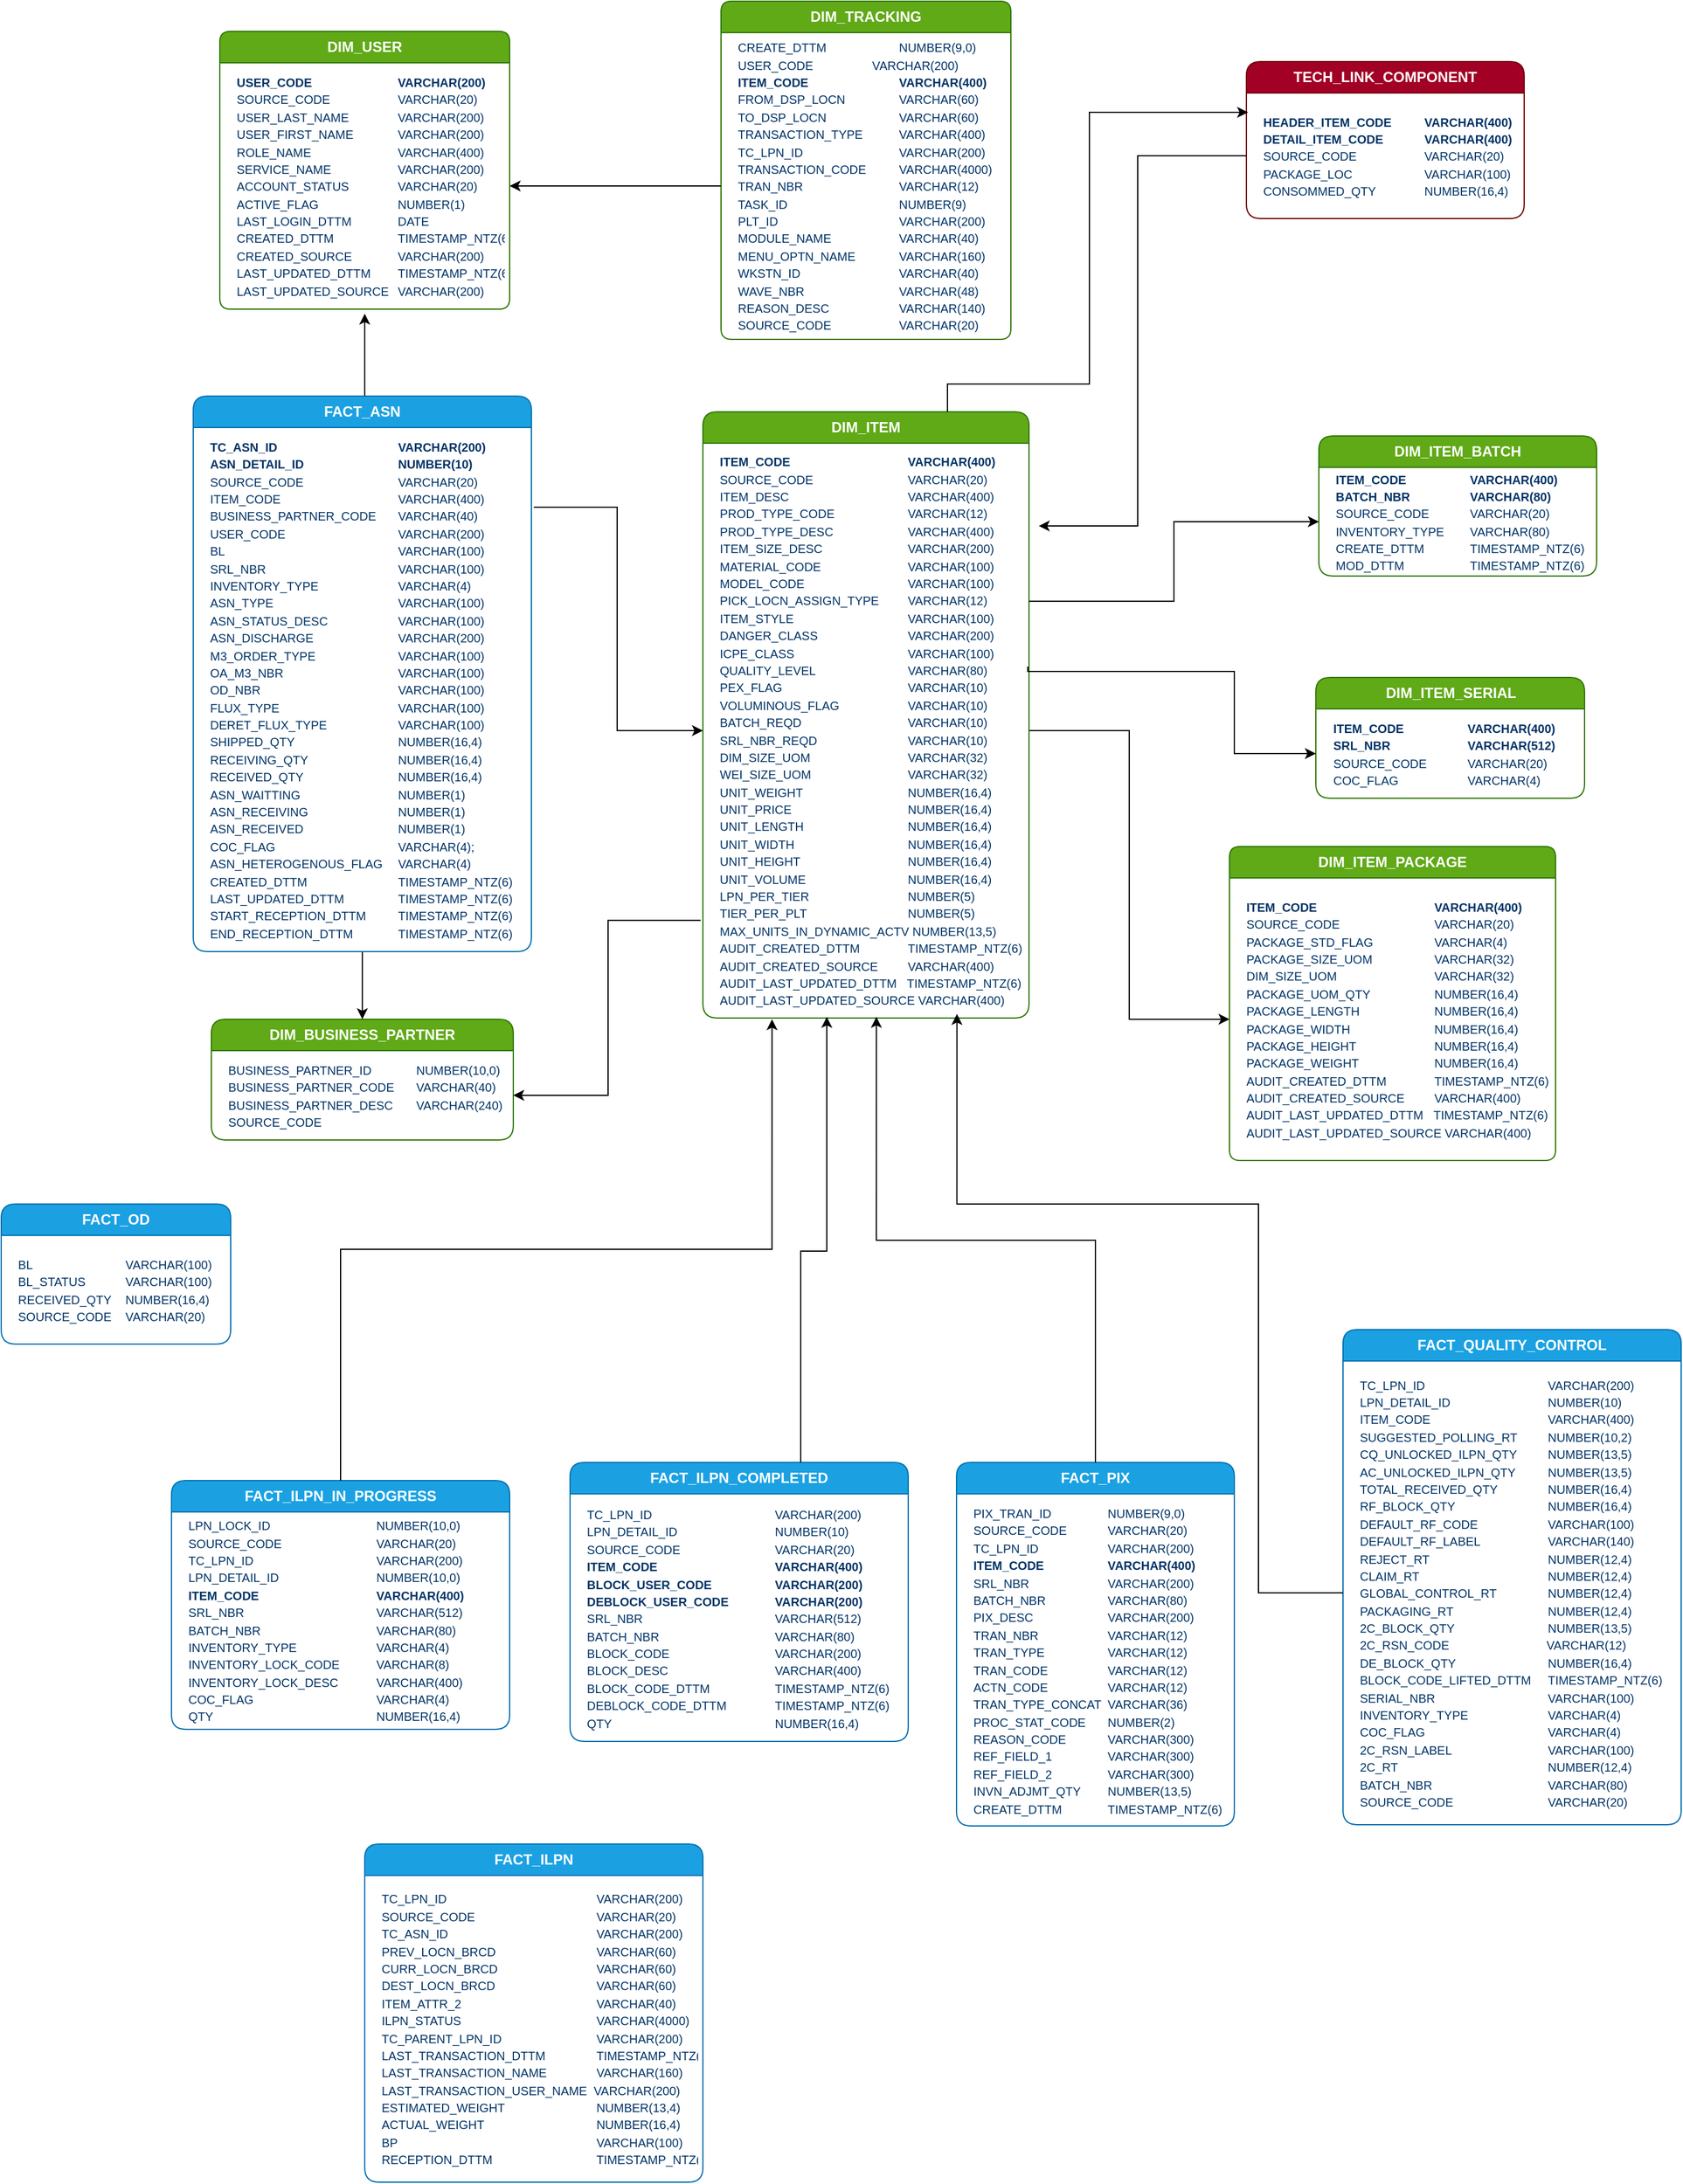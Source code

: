 <mxfile version="24.7.10" pages="6">
  <diagram name="Version 2" id="8ebsLRDOiImqGNt70xmv">
    <mxGraphModel dx="1034" dy="466" grid="0" gridSize="10" guides="1" tooltips="1" connect="1" arrows="1" fold="1" page="1" pageScale="1" pageWidth="826" pageHeight="1169" background="none" math="0" shadow="0">
      <root>
        <mxCell id="G1W0jJ5fMIdIB95jKs3h-0" />
        <mxCell id="G1W0jJ5fMIdIB95jKs3h-1" parent="G1W0jJ5fMIdIB95jKs3h-0" />
        <mxCell id="xtZ40f9-sQjYGwTNpRSY-17" style="edgeStyle=orthogonalEdgeStyle;rounded=0;orthogonalLoop=1;jettySize=auto;html=1;" parent="G1W0jJ5fMIdIB95jKs3h-1" source="xtZ40f9-sQjYGwTNpRSY-1" target="xtZ40f9-sQjYGwTNpRSY-16" edge="1">
          <mxGeometry relative="1" as="geometry" />
        </mxCell>
        <mxCell id="xtZ40f9-sQjYGwTNpRSY-0" value="&lt;b&gt;DIM_ITEM&lt;/b&gt;" style="swimlane;fontStyle=0;childLayout=stackLayout;horizontal=1;startSize=26;horizontalStack=0;resizeParent=1;resizeParentMax=0;resizeLast=0;collapsible=1;marginBottom=0;whiteSpace=wrap;html=1;fillColor=#60a917;fontColor=#ffffff;strokeColor=#2D7600;rounded=1;" parent="G1W0jJ5fMIdIB95jKs3h-1" vertex="1">
          <mxGeometry x="770" y="374" width="270" height="502" as="geometry" />
        </mxCell>
        <mxCell id="xtZ40f9-sQjYGwTNpRSY-1" value="&lt;p style=&quot;color: rgb(0, 51, 102); text-wrap: nowrap; margin: 0px 0px 0px 8px;&quot;&gt;&lt;b&gt;&lt;span style=&quot;font-size: 10px;&quot;&gt;ITEM_CODE&lt;/span&gt;&lt;span style=&quot;font-size: 10px; white-space-collapse: preserve;&quot;&gt;&#x9;&lt;/span&gt;&lt;span style=&quot;font-size: 10px; white-space-collapse: preserve;&quot;&gt;&#x9;&lt;span style=&quot;white-space-collapse: preserve;&quot;&gt;&#x9;&#x9;&#x9;&lt;/span&gt;&lt;/span&gt;&lt;span style=&quot;font-size: 10px;&quot;&gt;VARCHAR(400)&lt;/span&gt;&lt;/b&gt;&lt;br&gt;&lt;/p&gt;&lt;p style=&quot;color: rgb(0, 51, 102); text-wrap: nowrap; margin: 0px 0px 0px 8px;&quot;&gt;&lt;span style=&quot;background-color: initial;&quot;&gt;&lt;font style=&quot;font-size: 10px;&quot;&gt;SOURCE_CODE&lt;span style=&quot;white-space-collapse: preserve;&quot;&gt;&#x9;&lt;/span&gt;&lt;span style=&quot;white-space-collapse: preserve;&quot;&gt;&#x9;&lt;span style=&quot;white-space-collapse: preserve;&quot;&gt;&#x9;&lt;/span&gt;&lt;span style=&quot;white-space-collapse: preserve;&quot;&gt;&#x9;&lt;/span&gt;&lt;/span&gt;&lt;/font&gt;&lt;/span&gt;&lt;span style=&quot;background-color: initial;&quot;&gt;&lt;font style=&quot;font-size: 10px;&quot;&gt;VARCHAR(20)&lt;/font&gt;&lt;/span&gt;&lt;/p&gt;&lt;p style=&quot;color: rgb(0, 51, 102); text-wrap: nowrap; margin: 0px 0px 0px 8px;&quot;&gt;&lt;font style=&quot;font-size: 10px;&quot;&gt;ITEM_DESC&lt;span style=&quot;white-space-collapse: preserve;&quot;&gt;&#x9;&lt;/span&gt;&lt;span style=&quot;white-space-collapse: preserve;&quot;&gt;&#x9;&lt;/span&gt;&lt;span style=&quot;white-space-collapse: preserve;&quot;&gt;&#x9;&lt;/span&gt;&lt;span style=&quot;white-space-collapse: preserve;&quot;&gt;&#x9;&lt;/span&gt;&lt;span style=&quot;white-space-collapse: preserve;&quot;&gt;&#x9;&lt;/span&gt;VARCHAR(400)&lt;/font&gt;&lt;/p&gt;&lt;p style=&quot;color: rgb(0, 51, 102); text-wrap: nowrap; margin: 0px 0px 0px 8px;&quot;&gt;&lt;span style=&quot;background-color: initial; font-size: 10px;&quot;&gt;PROD_TYPE_CODE&lt;span style=&quot;white-space-collapse: preserve;&quot;&gt;&#x9;&lt;span style=&quot;white-space-collapse: preserve;&quot;&gt;&#x9;&lt;/span&gt;&lt;span style=&quot;white-space-collapse: preserve;&quot;&gt;&#x9;&lt;/span&gt;&lt;/span&gt;&lt;/span&gt;&lt;span style=&quot;font-size: 10px; background-color: initial;&quot;&gt;VARCHAR(12)&lt;/span&gt;&lt;/p&gt;&lt;p style=&quot;color: rgb(0, 51, 102); text-wrap: nowrap; margin: 0px 0px 0px 8px;&quot;&gt;&lt;font style=&quot;font-size: 10px;&quot;&gt;&lt;/font&gt;&lt;/p&gt;&lt;p style=&quot;color: rgb(0, 51, 102); text-wrap: nowrap; margin: 0px 0px 0px 8px;&quot;&gt;&lt;span style=&quot;background-color: initial; font-size: 10px;&quot;&gt;PROD_TYPE_DESC&lt;span style=&quot;white-space-collapse: preserve;&quot;&gt;&#x9;&lt;span style=&quot;white-space-collapse: preserve;&quot;&gt;&#x9;&lt;/span&gt;&lt;span style=&quot;white-space-collapse: preserve;&quot;&gt;&#x9;&lt;/span&gt;&lt;/span&gt;&lt;/span&gt;&lt;span style=&quot;font-size: 10px;&quot;&gt;VARCHAR&lt;/span&gt;&lt;span style=&quot;font-size: 10px; background-color: initial;&quot;&gt;(400)&lt;/span&gt;&lt;/p&gt;&lt;p style=&quot;color: rgb(0, 51, 102); text-wrap: nowrap; margin: 0px 0px 0px 8px;&quot;&gt;&lt;font style=&quot;font-size: 10px;&quot;&gt;&lt;span style=&quot;background-color: initial;&quot;&gt;ITEM_SIZE_DESC&amp;nbsp;&lt;span style=&quot;white-space-collapse: preserve;&quot;&gt;&#x9;&lt;span style=&quot;white-space-collapse: preserve;&quot;&gt;&#x9;&lt;/span&gt;&lt;span style=&quot;white-space-collapse: preserve;&quot;&gt;&#x9;&lt;/span&gt;&lt;/span&gt;&lt;/span&gt;&lt;span style=&quot;background-color: initial;&quot;&gt;VARCHAR(200)&lt;/span&gt;&lt;br&gt;&lt;/font&gt;&lt;/p&gt;&lt;p style=&quot;color: rgb(0, 51, 102); text-wrap: nowrap; margin: 0px 0px 0px 8px;&quot;&gt;&lt;font style=&quot;font-size: 10px;&quot;&gt;MATERIAL_CODE&lt;span style=&quot;white-space-collapse: preserve;&quot;&gt;&#x9;&lt;span style=&quot;white-space-collapse: preserve;&quot;&gt;&#x9;&#x9;&#x9;&lt;/span&gt;&lt;/span&gt;&lt;span style=&quot;background-color: initial;&quot;&gt;VARCHAR(100)&lt;/span&gt;&lt;br&gt;&lt;/font&gt;&lt;/p&gt;&lt;p style=&quot;color: rgb(0, 51, 102); text-wrap: nowrap; margin: 0px 0px 0px 8px;&quot;&gt;&lt;font style=&quot;font-size: 10px;&quot;&gt;&lt;/font&gt;&lt;/p&gt;&lt;p style=&quot;color: rgb(0, 51, 102); text-wrap: nowrap; margin: 0px 0px 0px 8px;&quot;&gt;&lt;font style=&quot;font-size: 10px;&quot;&gt;&lt;span style=&quot;background-color: initial;&quot;&gt;MODEL_CODE&lt;span style=&quot;white-space-collapse: preserve;&quot;&gt;&#x9;&lt;span style=&quot;white-space-collapse: preserve;&quot;&gt;&#x9;&#x9;&#x9;&lt;/span&gt;&lt;/span&gt;&lt;/span&gt;&lt;span style=&quot;background-color: initial;&quot;&gt;VARCHAR(100)&lt;/span&gt;&lt;/font&gt;&lt;/p&gt;&lt;p style=&quot;color: rgb(0, 51, 102); text-wrap: nowrap; margin: 0px 0px 0px 8px;&quot;&gt;&lt;span style=&quot;background-color: initial;&quot;&gt;&lt;span style=&quot;font-size: 10px;&quot;&gt;PICK_LOCN_ASSIGN_TYPE&lt;span style=&quot;white-space-collapse: preserve;&quot;&gt;&#x9;&lt;/span&gt;&lt;span style=&quot;white-space-collapse: preserve;&quot;&gt;&#x9;&lt;/span&gt;&lt;/span&gt;&lt;/span&gt;&lt;span style=&quot;font-size: 10px; background-color: initial;&quot;&gt;VARCHAR(12)&lt;/span&gt;&lt;/p&gt;&lt;p style=&quot;color: rgb(0, 51, 102); text-wrap: nowrap; margin: 0px 0px 0px 8px;&quot;&gt;&lt;font style=&quot;font-size: 10px;&quot;&gt;&lt;span style=&quot;background-color: initial;&quot;&gt;ITEM_STYLE&lt;span style=&quot;white-space-collapse: preserve;&quot;&gt;&#x9;&lt;/span&gt;&lt;span style=&quot;white-space-collapse: preserve;&quot;&gt;&#x9;&lt;span style=&quot;white-space-collapse: preserve;&quot;&gt;&#x9;&#x9;&#x9;&lt;/span&gt;&lt;/span&gt;&lt;/span&gt;&lt;span style=&quot;background-color: initial;&quot;&gt;VARCHAR(100)&lt;/span&gt;&lt;span style=&quot;background-color: initial;&quot;&gt;&lt;br&gt;&lt;/span&gt;&lt;/font&gt;&lt;/p&gt;&lt;p style=&quot;color: rgb(0, 51, 102); text-wrap: nowrap; margin: 0px 0px 0px 8px;&quot;&gt;&lt;font style=&quot;font-size: 10px;&quot;&gt;DANGER_CLASS&amp;nbsp;&lt;span style=&quot;white-space-collapse: preserve;&quot;&gt;&#x9;&lt;span style=&quot;white-space-collapse: preserve;&quot;&gt;&#x9;&#x9;&#x9;&lt;/span&gt;&lt;/span&gt;VARCHAR(200)&lt;span style=&quot;background-color: initial;&quot;&gt;&lt;br&gt;&lt;/span&gt;&lt;/font&gt;&lt;/p&gt;&lt;p style=&quot;color: rgb(0, 51, 102); text-wrap: nowrap; margin: 0px 0px 0px 8px;&quot;&gt;&lt;span style=&quot;font-size: 10px;&quot;&gt;ICPE_CLASS&lt;span style=&quot;white-space-collapse: preserve;&quot;&gt;&#x9;&lt;/span&gt;&lt;span style=&quot;white-space-collapse: preserve;&quot;&gt;&#x9;&lt;/span&gt;&lt;span style=&quot;white-space-collapse: preserve;&quot;&gt;&#x9;&lt;/span&gt;&lt;span style=&quot;white-space-collapse: preserve;&quot;&gt;&#x9;&lt;/span&gt;&lt;span style=&quot;white-space-collapse: preserve;&quot;&gt;&#x9;&lt;/span&gt;&lt;/span&gt;&lt;span style=&quot;font-size: 10px; background-color: initial;&quot;&gt;VARCHAR(100)&lt;/span&gt;&lt;/p&gt;&lt;p style=&quot;color: rgb(0, 51, 102); text-wrap: nowrap; margin: 0px 0px 0px 8px;&quot;&gt;&lt;font style=&quot;font-size: 10px;&quot;&gt;&lt;span style=&quot;font-size: 12px; background-color: initial;&quot;&gt;&lt;font style=&quot;font-size: 10px;&quot;&gt;QUALITY_LEVEL&lt;span style=&quot;white-space-collapse: preserve;&quot;&gt;&#x9;&lt;/span&gt;&lt;span style=&quot;white-space-collapse: preserve;&quot;&gt;&#x9;&lt;span style=&quot;white-space-collapse: preserve;&quot;&gt;&#x9;&lt;/span&gt;&lt;span style=&quot;white-space-collapse: preserve;&quot;&gt;&#x9;&lt;/span&gt;&lt;/span&gt;&lt;/font&gt;&lt;/span&gt;&lt;span style=&quot;font-size: 12px; background-color: initial;&quot;&gt;&lt;font style=&quot;font-size: 10px;&quot;&gt;VARCHAR(80)&lt;/font&gt;&lt;/span&gt;&lt;/font&gt;&lt;/p&gt;&lt;p style=&quot;color: rgb(0, 51, 102); text-wrap: nowrap; margin: 0px 0px 0px 8px;&quot;&gt;&lt;span style=&quot;background-color: initial;&quot;&gt;&lt;font style=&quot;font-size: 10px;&quot;&gt;PEX_FLAG&lt;span style=&quot;white-space-collapse: preserve;&quot;&gt;&#x9;&lt;/span&gt;&lt;span style=&quot;white-space-collapse: preserve;&quot;&gt;&#x9;&lt;/span&gt;&lt;span style=&quot;white-space-collapse: preserve;&quot;&gt;&#x9;&lt;span style=&quot;white-space-collapse: preserve;&quot;&gt;&#x9;&lt;/span&gt;&lt;span style=&quot;white-space-collapse: preserve;&quot;&gt;&#x9;&lt;/span&gt;&lt;/span&gt;&lt;/font&gt;&lt;/span&gt;&lt;span style=&quot;background-color: initial;&quot;&gt;&lt;font style=&quot;font-size: 10px;&quot;&gt;VARCHAR(10)&lt;/font&gt;&lt;/span&gt;&lt;/p&gt;&lt;p style=&quot;color: rgb(0, 51, 102); text-wrap: nowrap; margin: 0px 0px 0px 8px;&quot;&gt;&lt;span style=&quot;background-color: initial;&quot;&gt;&lt;font style=&quot;font-size: 10px;&quot;&gt;VOLUMINOUS_FLAG&lt;span style=&quot;white-space-collapse: preserve;&quot;&gt;&#x9;&lt;span style=&quot;white-space-collapse: preserve;&quot;&gt;&#x9;&lt;/span&gt;&lt;span style=&quot;white-space-collapse: preserve;&quot;&gt;&#x9;&lt;/span&gt;&lt;/span&gt;&lt;/font&gt;&lt;/span&gt;&lt;span style=&quot;background-color: initial;&quot;&gt;&lt;font style=&quot;font-size: 10px;&quot;&gt;VARCHAR(10)&lt;/font&gt;&lt;/span&gt;&lt;/p&gt;&lt;p style=&quot;color: rgb(0, 51, 102); text-wrap: nowrap; margin: 0px 0px 0px 8px;&quot;&gt;&lt;font style=&quot;font-size: 10px;&quot;&gt;BATCH_REQD&amp;nbsp;&lt;span style=&quot;white-space-collapse: preserve;&quot;&gt;&#x9;&lt;span style=&quot;white-space-collapse: preserve;&quot;&gt;&#x9;&#x9;&#x9;&lt;/span&gt;&lt;/span&gt;VARCHAR(10)&lt;br&gt;&lt;/font&gt;&lt;/p&gt;&lt;p style=&quot;color: rgb(0, 51, 102); text-wrap: nowrap; margin: 0px 0px 0px 8px;&quot;&gt;&lt;font style=&quot;font-size: 10px;&quot;&gt;SRL_NBR_REQD&amp;nbsp;&lt;span style=&quot;white-space-collapse: preserve;&quot;&gt;&#x9;&lt;span style=&quot;white-space-collapse: preserve;&quot;&gt;&#x9;&#x9;&#x9;&lt;/span&gt;&lt;/span&gt;VARCHAR(10)&lt;/font&gt;&lt;/p&gt;&lt;p style=&quot;color: rgb(0, 51, 102); text-wrap: nowrap; margin: 0px 0px 0px 8px;&quot;&gt;&lt;font style=&quot;font-size: 10px;&quot;&gt;&lt;span style=&quot;background-color: initial;&quot;&gt;DIM_SIZE_UOM&amp;nbsp;&lt;span style=&quot;white-space-collapse: preserve;&quot;&gt;&#x9;&lt;span style=&quot;white-space-collapse: preserve;&quot;&gt;&#x9;&#x9;&#x9;&lt;/span&gt;&lt;/span&gt;&lt;/span&gt;&lt;span style=&quot;background-color: initial;&quot;&gt;VARCHAR(32)&lt;/span&gt;&lt;span style=&quot;background-color: initial;&quot;&gt;&lt;br&gt;&lt;/span&gt;&lt;/font&gt;&lt;/p&gt;&lt;p style=&quot;color: rgb(0, 51, 102); text-wrap: nowrap; margin: 0px 0px 0px 8px;&quot;&gt;&lt;font style=&quot;font-size: 10px;&quot;&gt;&lt;/font&gt;&lt;/p&gt;&lt;p style=&quot;color: rgb(0, 51, 102); text-wrap: nowrap; margin: 0px 0px 0px 8px;&quot;&gt;&lt;font style=&quot;font-size: 10px;&quot;&gt;&lt;span style=&quot;background-color: initial;&quot;&gt;WEI_SIZE_UOM&amp;nbsp;&lt;span style=&quot;white-space-collapse: preserve;&quot;&gt;&#x9;&lt;span style=&quot;white-space-collapse: preserve;&quot;&gt;&#x9;&#x9;&#x9;&lt;/span&gt;&lt;/span&gt;&lt;/span&gt;&lt;span style=&quot;background-color: initial;&quot;&gt;VARCHAR(32)&lt;/span&gt;&lt;/font&gt;&lt;/p&gt;&lt;p style=&quot;color: rgb(0, 51, 102); text-wrap: nowrap; margin: 0px 0px 0px 8px;&quot;&gt;&lt;font style=&quot;font-size: 10px;&quot;&gt;UNIT_WEIGHT&amp;nbsp;&lt;span style=&quot;white-space-collapse: preserve;&quot;&gt;&#x9;&lt;span style=&quot;white-space-collapse: preserve;&quot;&gt;&#x9;&#x9;&#x9;&lt;/span&gt;&lt;/span&gt;NUMBER(16,4)&lt;/font&gt;&lt;/p&gt;&lt;p style=&quot;color: rgb(0, 51, 102); text-wrap: nowrap; margin: 0px 0px 0px 8px;&quot;&gt;&lt;font style=&quot;font-size: 10px;&quot;&gt;UNIT_PRICE&amp;nbsp;&lt;span style=&quot;white-space-collapse: preserve;&quot;&gt;&#x9;&lt;/span&gt;&lt;span style=&quot;white-space-collapse: preserve;&quot;&gt;&#x9;&lt;span style=&quot;white-space-collapse: preserve;&quot;&gt;&#x9;&#x9;&#x9;&lt;/span&gt;&lt;/span&gt;NUMBER(16,4)&lt;/font&gt;&lt;/p&gt;&lt;p style=&quot;color: rgb(0, 51, 102); text-wrap: nowrap; margin: 0px 0px 0px 8px;&quot;&gt;&lt;font style=&quot;font-size: 10px;&quot;&gt;UNIT_LENGTH&amp;nbsp;&lt;span style=&quot;white-space-collapse: preserve;&quot;&gt;&#x9;&lt;span style=&quot;white-space-collapse: preserve;&quot;&gt;&#x9;&#x9;&#x9;&lt;/span&gt;&lt;/span&gt;NUMBER(16,4)&lt;br&gt;&lt;/font&gt;&lt;/p&gt;&lt;p style=&quot;color: rgb(0, 51, 102); text-wrap: nowrap; margin: 0px 0px 0px 8px;&quot;&gt;&lt;font style=&quot;font-size: 10px;&quot;&gt;UNIT_WIDTH&amp;nbsp;&lt;span style=&quot;white-space-collapse: preserve;&quot;&gt;&#x9;&lt;/span&gt;&lt;span style=&quot;white-space-collapse: preserve;&quot;&gt;&#x9;&lt;span style=&quot;white-space-collapse: preserve;&quot;&gt;&#x9;&#x9;&#x9;&lt;/span&gt;&lt;/span&gt;NUMBER(16,4)&lt;br&gt;&lt;/font&gt;&lt;/p&gt;&lt;p style=&quot;color: rgb(0, 51, 102); text-wrap: nowrap; margin: 0px 0px 0px 8px;&quot;&gt;&lt;font style=&quot;font-size: 10px;&quot;&gt;UNIT_HEIGHT&amp;nbsp;&lt;span style=&quot;white-space-collapse: preserve;&quot;&gt;&#x9;&lt;span style=&quot;white-space-collapse: preserve;&quot;&gt;&#x9;&#x9;&#x9;&lt;/span&gt;&lt;/span&gt;NUMBER(16,4)&lt;br&gt;&lt;/font&gt;&lt;/p&gt;&lt;p style=&quot;color: rgb(0, 51, 102); text-wrap: nowrap; margin: 0px 0px 0px 8px;&quot;&gt;&lt;font style=&quot;font-size: 10px;&quot;&gt;UNIT_VOLUME&amp;nbsp;&lt;span style=&quot;white-space-collapse: preserve;&quot;&gt;&#x9;&lt;span style=&quot;white-space-collapse: preserve;&quot;&gt;&#x9;&#x9;&#x9;&lt;/span&gt;&lt;/span&gt;NUMBER(16,4)&lt;br&gt;&lt;/font&gt;&lt;/p&gt;&lt;p style=&quot;color: rgb(0, 51, 102); text-wrap: nowrap; margin: 0px 0px 0px 8px;&quot;&gt;&lt;span style=&quot;background-color: initial;&quot;&gt;&lt;span style=&quot;font-size: 10px;&quot;&gt;LPN_PER_TIER&lt;span style=&quot;white-space-collapse: preserve;&quot;&gt;&#x9;&lt;/span&gt;&lt;span style=&quot;white-space-collapse: preserve;&quot;&gt;&#x9;&lt;/span&gt;&lt;span style=&quot;white-space-collapse: preserve;&quot;&gt;&#x9;&lt;/span&gt;&lt;span style=&quot;white-space-collapse: preserve;&quot;&gt;&#x9;&lt;/span&gt;NUMBER(5)&lt;/span&gt;&lt;br&gt;&lt;/span&gt;&lt;/p&gt;&lt;p style=&quot;color: rgb(0, 51, 102); text-wrap: nowrap; margin: 0px 0px 0px 8px;&quot;&gt;&lt;span style=&quot;background-color: initial;&quot;&gt;&lt;span style=&quot;font-size: 10px;&quot;&gt;TIER_PER_PLT&lt;span style=&quot;white-space-collapse: preserve;&quot;&gt;&#x9;&lt;/span&gt;&lt;span style=&quot;white-space-collapse: preserve;&quot;&gt;&#x9;&lt;/span&gt;&lt;span style=&quot;white-space-collapse: preserve;&quot;&gt;&#x9;&lt;/span&gt;&lt;span style=&quot;white-space-collapse: preserve;&quot;&gt;&#x9;&lt;/span&gt;&lt;/span&gt;&lt;/span&gt;&lt;span style=&quot;font-size: 10px; background-color: initial;&quot;&gt;NUMBER(5)&lt;/span&gt;&lt;/p&gt;&lt;p style=&quot;color: rgb(0, 51, 102); text-wrap: nowrap; margin: 0px 0px 0px 8px;&quot;&gt;&lt;font style=&quot;font-size: 10px;&quot;&gt;&lt;/font&gt;&lt;/p&gt;&lt;p style=&quot;color: rgb(0, 51, 102); text-wrap: nowrap; margin: 0px 0px 0px 8px;&quot;&gt;&lt;span style=&quot;background-color: initial;&quot;&gt;&lt;span style=&quot;font-size: 10px;&quot;&gt;MAX_UNITS_IN_DYNAMIC_ACTV&amp;nbsp;&lt;/span&gt;&lt;/span&gt;&lt;span style=&quot;font-size: 10px; background-color: initial;&quot;&gt;NUMBER(13,5)&lt;/span&gt;&lt;/p&gt;&lt;p style=&quot;color: rgb(0, 51, 102); text-wrap: nowrap; margin: 0px 0px 0px 8px;&quot;&gt;&lt;font style=&quot;font-size: 10px;&quot;&gt;&lt;span style=&quot;background-color: initial;&quot;&gt;AUDIT_CREATED_DTTM&amp;nbsp;&lt;span style=&quot;white-space-collapse: preserve;&quot;&gt;&#x9;&lt;span style=&quot;white-space-collapse: preserve;&quot;&gt;&#x9;&lt;/span&gt;&lt;/span&gt;&lt;/span&gt;&lt;span style=&quot;background-color: initial;&quot;&gt;TIMESTAMP_NTZ(6)&lt;/span&gt;&lt;span style=&quot;background-color: initial;&quot;&gt;&lt;br&gt;&lt;/span&gt;&lt;/font&gt;&lt;/p&gt;&lt;p style=&quot;color: rgb(0, 51, 102); text-wrap: nowrap; margin: 0px 0px 0px 8px;&quot;&gt;&lt;span style=&quot;background-color: initial;&quot;&gt;&lt;font style=&quot;font-size: 10px;&quot;&gt;AUDIT_CREATED_SOURCE&amp;nbsp;&lt;span style=&quot;white-space-collapse: preserve;&quot;&gt;&#x9;&lt;/span&gt;VARCHAR(400)&lt;/font&gt;&lt;br&gt;&lt;/span&gt;&lt;/p&gt;&lt;p style=&quot;color: rgb(0, 51, 102); text-wrap: nowrap; margin: 0px 0px 0px 8px;&quot;&gt;&lt;span style=&quot;background-color: initial;&quot;&gt;&lt;font style=&quot;font-size: 10px;&quot;&gt;AUDIT_LAST_UPDATED_DTTM&amp;nbsp; &amp;nbsp;&lt;/font&gt;&lt;/span&gt;&lt;span style=&quot;background-color: initial;&quot;&gt;&lt;font style=&quot;font-size: 10px;&quot;&gt;TIMESTAMP_NTZ(6)&lt;/font&gt;&lt;/span&gt;&lt;span style=&quot;background-color: initial;&quot;&gt;&lt;br&gt;&lt;/span&gt;&lt;/p&gt;&lt;p style=&quot;color: rgb(0, 51, 102); text-wrap: nowrap; margin: 0px 0px 0px 8px;&quot;&gt;&lt;font style=&quot;font-size: 10px;&quot;&gt;&lt;/font&gt;&lt;/p&gt;&lt;p style=&quot;color: rgb(0, 51, 102); text-wrap: nowrap; margin: 0px 0px 0px 8px;&quot;&gt;&lt;font style=&quot;font-size: 10px;&quot;&gt;&lt;/font&gt;&lt;/p&gt;&lt;p style=&quot;color: rgb(0, 51, 102); text-wrap: nowrap; margin: 0px 0px 0px 8px;&quot;&gt;&lt;span style=&quot;background-color: initial;&quot;&gt;&lt;span style=&quot;font-size: 10px;&quot;&gt;AUDIT_LAST_UPDATED_SOURCE&amp;nbsp;&lt;/span&gt;&lt;/span&gt;&lt;span style=&quot;font-size: 10px; background-color: initial;&quot;&gt;VARCHAR(400)&lt;/span&gt;&lt;/p&gt;" style="text;strokeColor=none;fillColor=none;align=left;verticalAlign=middle;spacingLeft=4;spacingRight=4;overflow=hidden;points=[[0,0.5],[1,0.5]];portConstraint=eastwest;rotatable=0;whiteSpace=wrap;html=1;" parent="xtZ40f9-sQjYGwTNpRSY-0" vertex="1">
          <mxGeometry y="26" width="270" height="476" as="geometry" />
        </mxCell>
        <mxCell id="xtZ40f9-sQjYGwTNpRSY-4" value="DIM_ITEM_BATCH" style="swimlane;fontStyle=1;childLayout=stackLayout;horizontal=1;startSize=26;horizontalStack=0;resizeParent=1;resizeParentMax=0;resizeLast=0;collapsible=1;marginBottom=0;whiteSpace=wrap;html=1;fillColor=#60a917;fontColor=#ffffff;strokeColor=#2D7600;rounded=1;" parent="G1W0jJ5fMIdIB95jKs3h-1" vertex="1">
          <mxGeometry x="1280" y="394" width="230" height="116" as="geometry">
            <mxRectangle x="920" y="1270" width="140" height="30" as="alternateBounds" />
          </mxGeometry>
        </mxCell>
        <mxCell id="xtZ40f9-sQjYGwTNpRSY-5" value="&lt;p style=&quot;color: rgb(0, 51, 102); text-wrap: nowrap; margin: 0px 0px 0px 8px;&quot;&gt;&lt;b&gt;&lt;span style=&quot;background-color: initial; font-size: 10px;&quot;&gt;ITEM_CODE&lt;/span&gt;&lt;span style=&quot;white-space-collapse: preserve; background-color: initial; font-size: 10px;&quot;&gt;&#x9;&lt;/span&gt;&lt;span style=&quot;white-space-collapse: preserve; background-color: initial; font-size: 10px;&quot;&gt;&#x9;&lt;span style=&quot;white-space-collapse: preserve;&quot;&gt;&#x9;&lt;/span&gt;&lt;/span&gt;&lt;span style=&quot;background-color: initial; font-size: 10px;&quot;&gt;VARCHAR(400)&lt;/span&gt;&lt;/b&gt;&lt;br&gt;&lt;/p&gt;&lt;p style=&quot;color: rgb(0, 51, 102); text-wrap: nowrap; margin: 0px 0px 0px 8px;&quot;&gt;&lt;b&gt;&lt;span style=&quot;background-color: initial;&quot;&gt;&lt;span style=&quot;font-size: 10px;&quot;&gt;BATCH_NBR&lt;span style=&quot;white-space-collapse: preserve;&quot;&gt;&#x9;&lt;/span&gt;&lt;span style=&quot;white-space-collapse: preserve;&quot;&gt;&#x9;&lt;span style=&quot;white-space-collapse: preserve;&quot;&gt;&#x9;&lt;/span&gt;&lt;/span&gt;&lt;/span&gt;&lt;/span&gt;&lt;span style=&quot;font-size: 10px; background-color: initial;&quot;&gt;VARCHAR(80)&lt;/span&gt;&lt;/b&gt;&lt;/p&gt;&lt;p style=&quot;color: rgb(0, 51, 102); text-wrap: nowrap; margin: 0px 0px 0px 8px;&quot;&gt;&lt;span style=&quot;background-color: initial;&quot;&gt;&lt;font style=&quot;font-size: 10px;&quot;&gt;SOURCE_CODE&lt;span style=&quot;white-space-collapse: preserve;&quot;&gt;&#x9;&lt;/span&gt;&lt;span style=&quot;white-space-collapse: preserve;&quot;&gt;&#x9;&lt;/span&gt;&lt;/font&gt;&lt;/span&gt;&lt;span style=&quot;background-color: initial;&quot;&gt;&lt;font style=&quot;font-size: 10px;&quot;&gt;VARCHAR(20)&lt;/font&gt;&lt;/span&gt;&lt;span style=&quot;font-size: 10px; background-color: initial;&quot;&gt;&lt;br&gt;&lt;/span&gt;&lt;/p&gt;&lt;p style=&quot;color: rgb(0, 51, 102); text-wrap: nowrap; margin: 0px 0px 0px 8px;&quot;&gt;&lt;span style=&quot;background-color: initial;&quot;&gt;&lt;span style=&quot;font-size: 10px;&quot;&gt;INVENTORY_TYPE&lt;span style=&quot;white-space-collapse: preserve;&quot;&gt;&#x9;&lt;/span&gt;&lt;/span&gt;&lt;/span&gt;&lt;span style=&quot;font-size: 10px; background-color: initial;&quot;&gt;VARCHAR(80)&lt;/span&gt;&lt;/p&gt;&lt;p style=&quot;color: rgb(0, 51, 102); text-wrap: nowrap; margin: 0px 0px 0px 8px;&quot;&gt;&lt;span style=&quot;background-color: initial;&quot;&gt;&lt;span style=&quot;font-size: 10px;&quot;&gt;CREATE_DTTM&lt;span style=&quot;white-space-collapse: preserve;&quot;&gt;&#x9;&lt;/span&gt;&lt;span style=&quot;white-space-collapse: preserve;&quot;&gt;&#x9;&lt;/span&gt;&lt;/span&gt;&lt;/span&gt;&lt;span style=&quot;font-size: 10px; background-color: initial;&quot;&gt;TIMESTAMP_NTZ(6)&lt;/span&gt;&lt;/p&gt;&lt;p style=&quot;color: rgb(0, 51, 102); text-wrap: nowrap; margin: 0px 0px 0px 8px;&quot;&gt;&lt;span style=&quot;background-color: initial; font-size: 10px;&quot;&gt;MOD_DTTM&lt;span style=&quot;white-space-collapse: preserve;&quot;&gt;&#x9;&lt;/span&gt;&lt;span style=&quot;white-space-collapse: preserve;&quot;&gt;&#x9;&lt;/span&gt;&lt;span style=&quot;white-space-collapse: preserve;&quot;&gt;&#x9;&lt;/span&gt;&lt;/span&gt;&lt;span style=&quot;font-size: 10px;&quot;&gt;TIMESTAMP_NTZ(6)&lt;/span&gt;&lt;/p&gt;" style="text;strokeColor=none;fillColor=none;align=left;verticalAlign=middle;spacingLeft=4;spacingRight=4;overflow=hidden;points=[[0,0.5],[1,0.5]];portConstraint=eastwest;rotatable=0;whiteSpace=wrap;html=1;rounded=1;" parent="xtZ40f9-sQjYGwTNpRSY-4" vertex="1">
          <mxGeometry y="26" width="230" height="90" as="geometry" />
        </mxCell>
        <mxCell id="xtZ40f9-sQjYGwTNpRSY-8" value="DIM_ITEM_SERIAL" style="swimlane;fontStyle=1;childLayout=stackLayout;horizontal=1;startSize=26;horizontalStack=0;resizeParent=1;resizeParentMax=0;resizeLast=0;collapsible=1;marginBottom=0;whiteSpace=wrap;html=1;fillColor=#60a917;fontColor=#ffffff;strokeColor=#2D7600;rounded=1;" parent="G1W0jJ5fMIdIB95jKs3h-1" vertex="1">
          <mxGeometry x="1277.5" y="594" width="222.5" height="100" as="geometry">
            <mxRectangle x="920" y="1270" width="140" height="30" as="alternateBounds" />
          </mxGeometry>
        </mxCell>
        <mxCell id="xtZ40f9-sQjYGwTNpRSY-9" value="&lt;p style=&quot;color: rgb(0, 51, 102); text-wrap: nowrap; margin: 0px 0px 0px 8px;&quot;&gt;&lt;b&gt;&lt;font style=&quot;font-size: 10px;&quot;&gt;ITEM_CODE&lt;span style=&quot;white-space-collapse: preserve;&quot;&gt;&#x9;&lt;/span&gt;&lt;span style=&quot;white-space-collapse: preserve;&quot;&gt;&#x9;&lt;span style=&quot;white-space-collapse: preserve;&quot;&gt;&#x9;&lt;/span&gt;&lt;/span&gt;&lt;/font&gt;&lt;span style=&quot;font-size: 10px; background-color: initial;&quot;&gt;VARCHAR(400)&lt;/span&gt;&lt;/b&gt;&lt;/p&gt;&lt;p style=&quot;color: rgb(0, 51, 102); text-wrap: nowrap; margin: 0px 0px 0px 8px;&quot;&gt;&lt;b&gt;&lt;span style=&quot;background-color: initial; font-size: 10px;&quot;&gt;SRL_NBR&lt;span style=&quot;white-space-collapse: preserve;&quot;&gt;&#x9;&lt;/span&gt;&lt;span style=&quot;white-space-collapse: preserve;&quot;&gt;&#x9;&lt;/span&gt;&lt;span style=&quot;white-space-collapse: preserve;&quot;&gt;&#x9;&lt;/span&gt;&lt;/span&gt;&lt;span style=&quot;font-size: 10px; background-color: initial;&quot;&gt;VARCHAR(512)&lt;/span&gt;&lt;/b&gt;&lt;/p&gt;&lt;p style=&quot;color: rgb(0, 51, 102); text-wrap: nowrap; margin: 0px 0px 0px 8px;&quot;&gt;&lt;span style=&quot;background-color: initial;&quot;&gt;&lt;font style=&quot;font-size: 10px;&quot;&gt;SOURCE_CODE&lt;span style=&quot;white-space-collapse: preserve;&quot;&gt;&#x9;&lt;/span&gt;&lt;span style=&quot;white-space-collapse: preserve;&quot;&gt;&#x9;&lt;/span&gt;&lt;/font&gt;&lt;/span&gt;&lt;span style=&quot;background-color: initial;&quot;&gt;&lt;font style=&quot;font-size: 10px;&quot;&gt;VARCHAR(20)&lt;/font&gt;&lt;/span&gt;&lt;b&gt;&lt;span style=&quot;font-size: 10px; background-color: initial;&quot;&gt;&lt;br&gt;&lt;/span&gt;&lt;/b&gt;&lt;/p&gt;&lt;p style=&quot;color: rgb(0, 51, 102); text-wrap: nowrap; margin: 0px 0px 0px 8px;&quot;&gt;&lt;span style=&quot;background-color: initial; font-size: 10px;&quot;&gt;COC_FLAG&lt;span style=&quot;white-space-collapse: preserve;&quot;&gt;&#x9;&lt;/span&gt;&lt;span style=&quot;white-space-collapse: preserve;&quot;&gt;&#x9;&lt;/span&gt;&lt;span style=&quot;white-space-collapse: preserve;&quot;&gt;&#x9;&lt;/span&gt;&lt;/span&gt;&lt;span style=&quot;font-size: 10px; background-color: initial;&quot;&gt;VARCHAR(4)&lt;/span&gt;&lt;/p&gt;" style="text;strokeColor=none;fillColor=none;align=left;verticalAlign=middle;spacingLeft=4;spacingRight=4;overflow=hidden;points=[[0,0.5],[1,0.5]];portConstraint=eastwest;rotatable=0;whiteSpace=wrap;html=1;rounded=1;" parent="xtZ40f9-sQjYGwTNpRSY-8" vertex="1">
          <mxGeometry y="26" width="222.5" height="74" as="geometry" />
        </mxCell>
        <mxCell id="xtZ40f9-sQjYGwTNpRSY-15" value="DIM_ITEM_PACKAGE" style="swimlane;fontStyle=1;childLayout=stackLayout;horizontal=1;startSize=26;horizontalStack=0;resizeParent=1;resizeParentMax=0;resizeLast=0;collapsible=1;marginBottom=0;whiteSpace=wrap;html=1;fillColor=#60a917;fontColor=#ffffff;strokeColor=#2D7600;rounded=1;arcSize=11;" parent="G1W0jJ5fMIdIB95jKs3h-1" vertex="1">
          <mxGeometry x="1206" y="734" width="270" height="260" as="geometry">
            <mxRectangle x="920" y="1270" width="140" height="30" as="alternateBounds" />
          </mxGeometry>
        </mxCell>
        <mxCell id="xtZ40f9-sQjYGwTNpRSY-16" value="&lt;p style=&quot;color: rgb(0, 51, 102); text-wrap: nowrap; margin: 0px 0px 0px 8px;&quot;&gt;&lt;b style=&quot;background-color: initial; font-size: 10px;&quot;&gt;&lt;span style=&quot;background-color: initial;&quot;&gt;ITEM_CODE&lt;/span&gt;&lt;span style=&quot;white-space-collapse: preserve; background-color: initial;&quot;&gt;&#x9;&lt;/span&gt;&lt;span style=&quot;white-space-collapse: preserve; background-color: initial;&quot;&gt;&#x9;&lt;span style=&quot;white-space-collapse: preserve;&quot;&gt;&#x9;&#x9;&#x9;&lt;/span&gt;&lt;/span&gt;&lt;span style=&quot;background-color: initial;&quot;&gt;VARCHAR(400)&lt;/span&gt;&lt;/b&gt;&lt;br&gt;&lt;/p&gt;&lt;p style=&quot;color: rgb(0, 51, 102); text-wrap: nowrap; margin: 0px 0px 0px 8px;&quot;&gt;&lt;font style=&quot;font-size: 10px;&quot;&gt;&lt;span style=&quot;font-size: 12px; background-color: initial;&quot;&gt;&lt;font style=&quot;font-size: 10px;&quot;&gt;SOURCE_CODE&lt;span style=&quot;white-space-collapse: preserve;&quot;&gt;&#x9;&lt;/span&gt;&lt;span style=&quot;white-space-collapse: preserve;&quot;&gt;&#x9;&lt;span style=&quot;white-space-collapse: preserve;&quot;&gt;&#x9;&#x9;&lt;/span&gt;&lt;/span&gt;&lt;/font&gt;&lt;/span&gt;&lt;span style=&quot;font-size: 12px; background-color: initial;&quot;&gt;&lt;font style=&quot;font-size: 10px;&quot;&gt;VARCHAR(20)&lt;/font&gt;&lt;/span&gt;&lt;/font&gt;&lt;/p&gt;&lt;p style=&quot;color: rgb(0, 51, 102); text-wrap: nowrap; margin: 0px 0px 0px 8px;&quot;&gt;&lt;font style=&quot;font-size: 10px;&quot;&gt;&lt;span style=&quot;background-color: initial;&quot;&gt;PACKAGE_STD_FLAG&lt;span style=&quot;white-space-collapse: preserve;&quot;&gt;&#x9;&lt;/span&gt;&lt;span style=&quot;white-space-collapse: preserve;&quot;&gt;&#x9;&lt;span style=&quot;white-space-collapse: preserve;&quot;&gt;&#x9;&lt;/span&gt;&lt;/span&gt;&lt;/span&gt;&lt;span style=&quot;background-color: initial;&quot;&gt;VARCHAR(4)&lt;/span&gt;&lt;span style=&quot;font-size: 12px; background-color: initial;&quot;&gt;&lt;font style=&quot;font-size: 10px;&quot;&gt;&lt;br&gt;&lt;/font&gt;&lt;/span&gt;&lt;/font&gt;&lt;/p&gt;&lt;p style=&quot;color: rgb(0, 51, 102); text-wrap: nowrap; margin: 0px 0px 0px 8px;&quot;&gt;&lt;span style=&quot;background-color: initial; font-size: 10px;&quot;&gt;PACKAGE_SIZE_UOM&lt;span style=&quot;white-space-collapse: preserve;&quot;&gt;&#x9;&lt;/span&gt;&lt;span style=&quot;white-space-collapse: preserve;&quot;&gt;&#x9;&lt;span style=&quot;white-space-collapse: preserve;&quot;&gt;&#x9;&lt;/span&gt;&lt;/span&gt;&lt;/span&gt;&lt;span style=&quot;font-size: 10px;&quot;&gt;VARCHAR(32)&lt;/span&gt;&lt;/p&gt;&lt;p style=&quot;color: rgb(0, 51, 102); text-wrap: nowrap; margin: 0px 0px 0px 8px;&quot;&gt;&lt;span style=&quot;background-color: initial;&quot;&gt;&lt;span style=&quot;font-size: 10px;&quot;&gt;DIM_SIZE_UOM&lt;span style=&quot;white-space-collapse: preserve;&quot;&gt;&#x9;&lt;/span&gt;&lt;span style=&quot;white-space-collapse: preserve;&quot;&gt;&#x9;&lt;/span&gt;&lt;span style=&quot;white-space-collapse: preserve;&quot;&gt;&#x9;&lt;span style=&quot;white-space-collapse: preserve;&quot;&gt;&#x9;&lt;/span&gt;&lt;/span&gt;&lt;/span&gt;&lt;/span&gt;&lt;span style=&quot;background-color: initial; font-size: 10px;&quot;&gt;VARCHAR(32)&lt;/span&gt;&lt;/p&gt;&lt;p style=&quot;color: rgb(0, 51, 102); text-wrap: nowrap; margin: 0px 0px 0px 8px;&quot;&gt;&lt;span style=&quot;background-color: initial; font-size: 10px;&quot;&gt;PACKAGE_UOM_QTY&lt;span style=&quot;white-space-collapse: preserve;&quot;&gt;&#x9;&lt;/span&gt;&lt;span style=&quot;white-space-collapse: preserve;&quot;&gt;&#x9;&lt;span style=&quot;white-space-collapse: preserve;&quot;&gt;&#x9;&lt;/span&gt;&lt;/span&gt;&lt;/span&gt;&lt;span style=&quot;font-size: 10px;&quot;&gt;NUMBER(16,4)&lt;/span&gt;&lt;span style=&quot;font-size: 10px; background-color: initial;&quot;&gt;&lt;br&gt;&lt;/span&gt;&lt;/p&gt;&lt;p style=&quot;color: rgb(0, 51, 102); text-wrap: nowrap; margin: 0px 0px 0px 8px;&quot;&gt;&lt;span style=&quot;background-color: initial; font-size: 10px;&quot;&gt;PACKAGE_LENGTH&lt;span style=&quot;white-space-collapse: preserve;&quot;&gt;&#x9;&lt;/span&gt;&lt;span style=&quot;white-space-collapse: preserve;&quot;&gt;&#x9;&lt;span style=&quot;white-space-collapse: preserve;&quot;&gt;&#x9;&lt;/span&gt;&lt;/span&gt;&lt;/span&gt;&lt;span style=&quot;font-size: 10px; background-color: initial;&quot;&gt;NUMBER(16,4)&lt;/span&gt;&lt;/p&gt;&lt;p style=&quot;color: rgb(0, 51, 102); text-wrap: nowrap; margin: 0px 0px 0px 8px;&quot;&gt;&lt;span style=&quot;background-color: initial; font-size: 10px;&quot;&gt;PACKAGE_WIDTH&lt;span style=&quot;white-space-collapse: preserve;&quot;&gt;&#x9;&lt;/span&gt;&lt;span style=&quot;white-space-collapse: preserve;&quot;&gt;&#x9;&lt;/span&gt;&lt;span style=&quot;white-space-collapse: preserve;&quot;&gt;&#x9;&lt;span style=&quot;white-space-collapse: preserve;&quot;&gt;&#x9;&lt;/span&gt;&lt;/span&gt;&lt;/span&gt;&lt;span style=&quot;font-size: 10px; background-color: initial;&quot;&gt;NUMBER(16,4)&lt;/span&gt;&lt;/p&gt;&lt;p style=&quot;color: rgb(0, 51, 102); text-wrap: nowrap; margin: 0px 0px 0px 8px;&quot;&gt;&lt;span style=&quot;background-color: initial; font-size: 10px;&quot;&gt;PACKAGE_HEIGHT&lt;span style=&quot;white-space-collapse: preserve;&quot;&gt;&#x9;&lt;/span&gt;&lt;span style=&quot;white-space-collapse: preserve;&quot;&gt;&#x9;&lt;span style=&quot;white-space-collapse: preserve;&quot;&gt;&#x9;&lt;/span&gt;&lt;/span&gt;&lt;/span&gt;&lt;span style=&quot;background-color: initial; font-size: 10px;&quot;&gt;NUMBER(16,4)&lt;/span&gt;&lt;/p&gt;&lt;p style=&quot;color: rgb(0, 51, 102); text-wrap: nowrap; margin: 0px 0px 0px 8px;&quot;&gt;&lt;span style=&quot;background-color: initial; font-size: 10px;&quot;&gt;PACKAGE_WEIGHT&lt;span style=&quot;white-space-collapse: preserve;&quot;&gt;&#x9;&lt;/span&gt;&lt;span style=&quot;white-space-collapse: preserve;&quot;&gt;&#x9;&lt;span style=&quot;white-space-collapse: preserve;&quot;&gt;&#x9;&lt;/span&gt;&lt;/span&gt;&lt;/span&gt;&lt;span style=&quot;font-size: 10px; background-color: initial;&quot;&gt;NUMBER(16,4)&lt;/span&gt;&lt;/p&gt;&lt;p style=&quot;color: rgb(0, 51, 102); text-wrap: nowrap; margin: 0px 0px 0px 8px;&quot;&gt;&lt;font style=&quot;font-size: 10px;&quot;&gt;&lt;span style=&quot;background-color: initial;&quot;&gt;AUDIT_CREATED_DTTM&amp;nbsp;&lt;span style=&quot;white-space-collapse: preserve;&quot;&gt;&#x9;&lt;span style=&quot;white-space-collapse: preserve;&quot;&gt;&#x9;&lt;/span&gt;&lt;/span&gt;&lt;/span&gt;&lt;span style=&quot;background-color: initial;&quot;&gt;TIMESTAMP_NTZ(6)&lt;/span&gt;&lt;span style=&quot;background-color: initial;&quot;&gt;&lt;br&gt;&lt;/span&gt;&lt;/font&gt;&lt;/p&gt;&lt;p style=&quot;color: rgb(0, 51, 102); text-wrap: nowrap; margin: 0px 0px 0px 8px;&quot;&gt;&lt;span style=&quot;background-color: initial;&quot;&gt;&lt;font style=&quot;font-size: 10px;&quot;&gt;AUDIT_CREATED_SOURCE&amp;nbsp;&lt;span style=&quot;white-space-collapse: preserve;&quot;&gt;&#x9;&lt;/span&gt;VARCHAR(400)&lt;/font&gt;&lt;br&gt;&lt;/span&gt;&lt;/p&gt;&lt;p style=&quot;color: rgb(0, 51, 102); text-wrap: nowrap; margin: 0px 0px 0px 8px;&quot;&gt;&lt;span style=&quot;background-color: initial;&quot;&gt;&lt;font style=&quot;font-size: 10px;&quot;&gt;AUDIT_LAST_UPDATED_DTTM&amp;nbsp; &amp;nbsp;&lt;/font&gt;&lt;/span&gt;&lt;span style=&quot;background-color: initial;&quot;&gt;&lt;font style=&quot;font-size: 10px;&quot;&gt;TIMESTAMP_NTZ(6)&lt;/font&gt;&lt;/span&gt;&lt;span style=&quot;background-color: initial;&quot;&gt;&lt;br&gt;&lt;/span&gt;&lt;/p&gt;&lt;p style=&quot;color: rgb(0, 51, 102); text-wrap: nowrap; margin: 0px 0px 0px 8px;&quot;&gt;&lt;font style=&quot;font-size: 10px;&quot;&gt;&lt;/font&gt;&lt;/p&gt;&lt;p style=&quot;color: rgb(0, 51, 102); text-wrap: nowrap; margin: 0px 0px 0px 8px;&quot;&gt;&lt;font style=&quot;font-size: 10px;&quot;&gt;&lt;/font&gt;&lt;/p&gt;&lt;p style=&quot;color: rgb(0, 51, 102); text-wrap: nowrap; margin: 0px 0px 0px 8px;&quot;&gt;&lt;span style=&quot;background-color: initial;&quot;&gt;&lt;span style=&quot;font-size: 10px;&quot;&gt;AUDIT_LAST_UPDATED_SOURCE&amp;nbsp;&lt;/span&gt;&lt;/span&gt;&lt;span style=&quot;background-color: initial; font-size: 10px;&quot;&gt;VARCHAR(400)&lt;/span&gt;&lt;/p&gt;" style="text;strokeColor=none;fillColor=none;align=left;verticalAlign=middle;spacingLeft=4;spacingRight=4;overflow=hidden;points=[[0,0.5],[1,0.5]];portConstraint=eastwest;rotatable=0;whiteSpace=wrap;html=1;rounded=1;" parent="xtZ40f9-sQjYGwTNpRSY-15" vertex="1">
          <mxGeometry y="26" width="270" height="234" as="geometry" />
        </mxCell>
        <mxCell id="xtZ40f9-sQjYGwTNpRSY-18" value="DIM_BUSINESS_PARTNER" style="swimlane;fontStyle=1;childLayout=stackLayout;horizontal=1;startSize=26;horizontalStack=0;resizeParent=1;resizeParentMax=0;resizeLast=0;collapsible=1;marginBottom=0;whiteSpace=wrap;html=1;fillColor=#60a917;fontColor=#ffffff;strokeColor=#2D7600;rounded=1;" parent="G1W0jJ5fMIdIB95jKs3h-1" vertex="1">
          <mxGeometry x="363" y="877" width="250" height="100" as="geometry">
            <mxRectangle x="920" y="1270" width="140" height="30" as="alternateBounds" />
          </mxGeometry>
        </mxCell>
        <mxCell id="xtZ40f9-sQjYGwTNpRSY-19" value="&lt;p style=&quot;color: rgb(0, 51, 102); text-wrap: nowrap; margin: 0px 0px 0px 8px;&quot;&gt;&lt;font style=&quot;font-size: 10px;&quot;&gt;BUSINESS_PARTNER_ID&lt;span style=&quot;white-space-collapse: preserve;&quot;&gt;&#x9;&lt;span style=&quot;white-space-collapse: preserve;&quot;&gt;&#x9;&lt;/span&gt;N&lt;/span&gt;UMBER(10,0)&lt;/font&gt;&lt;/p&gt;&lt;p style=&quot;color: rgb(0, 51, 102); text-wrap: nowrap; margin: 0px 0px 0px 8px;&quot;&gt;&lt;span style=&quot;font-size: 10px; background-color: initial;&quot;&gt;BUSINESS_PARTNER_CODE&lt;span style=&quot;white-space: pre;&quot;&gt;&#x9;&lt;/span&gt;VARCHAR(40)&lt;/span&gt;&lt;/p&gt;&lt;p style=&quot;color: rgb(0, 51, 102); text-wrap: nowrap; margin: 0px 0px 0px 8px;&quot;&gt;&lt;span style=&quot;background-color: initial; font-size: 10px;&quot;&gt;BUSINESS_PARTNER_DESC&lt;span style=&quot;white-space-collapse: preserve;&quot;&gt;&#x9;&lt;/span&gt;&lt;/span&gt;&lt;span style=&quot;font-size: 10px; background-color: initial;&quot;&gt;VARCHAR(240)&lt;/span&gt;&lt;/p&gt;&lt;p style=&quot;color: rgb(0, 51, 102); text-wrap: nowrap; margin: 0px 0px 0px 8px;&quot;&gt;&lt;span style=&quot;background-color: initial;&quot;&gt;&lt;font style=&quot;font-size: 10px;&quot;&gt;SOURCE_CODE&lt;/font&gt;&lt;/span&gt;&lt;/p&gt;" style="text;strokeColor=none;fillColor=none;align=left;verticalAlign=middle;spacingLeft=4;spacingRight=4;overflow=hidden;points=[[0,0.5],[1,0.5]];portConstraint=eastwest;rotatable=0;whiteSpace=wrap;html=1;rounded=1;" parent="xtZ40f9-sQjYGwTNpRSY-18" vertex="1">
          <mxGeometry y="26" width="250" height="74" as="geometry" />
        </mxCell>
        <mxCell id="xtZ40f9-sQjYGwTNpRSY-24" value="DIM_TRACKING" style="swimlane;fontStyle=1;childLayout=stackLayout;horizontal=1;startSize=26;horizontalStack=0;resizeParent=1;resizeParentMax=0;resizeLast=0;collapsible=1;marginBottom=0;whiteSpace=wrap;html=1;fillColor=#60a917;fontColor=#ffffff;strokeColor=#2D7600;rounded=1;arcSize=11;" parent="G1W0jJ5fMIdIB95jKs3h-1" vertex="1">
          <mxGeometry x="785" y="34" width="240" height="280" as="geometry">
            <mxRectangle x="920" y="1270" width="140" height="30" as="alternateBounds" />
          </mxGeometry>
        </mxCell>
        <mxCell id="xtZ40f9-sQjYGwTNpRSY-25" value="&lt;p style=&quot;color: rgb(0, 51, 102); text-wrap: nowrap; margin: 0px 0px 0px 8px;&quot;&gt;&lt;span style=&quot;background-color: initial; font-size: 10px;&quot;&gt;CREATE_DTTM&lt;span style=&quot;white-space-collapse: preserve;&quot;&gt;&#x9;&lt;/span&gt;&lt;span style=&quot;white-space-collapse: preserve;&quot;&gt;&#x9;&lt;/span&gt;&lt;span style=&quot;white-space-collapse: preserve;&quot;&gt;&#x9;&lt;/span&gt;&lt;/span&gt;&lt;span style=&quot;font-size: 10px; background-color: initial;&quot;&gt;NUMBER(9,0)&lt;/span&gt;&lt;/p&gt;&lt;p style=&quot;color: rgb(0, 51, 102); text-wrap: nowrap; margin: 0px 0px 0px 8px;&quot;&gt;&lt;span style=&quot;background-color: initial; font-size: 10px;&quot;&gt;USER_CODE&lt;/span&gt;&lt;span style=&quot;background-color: initial;&quot;&gt;&lt;span style=&quot;font-size: 10px;&quot;&gt;&lt;span style=&quot;white-space-collapse: preserve;&quot;&gt;&#x9;&lt;/span&gt;&lt;span style=&quot;white-space-collapse: preserve;&quot;&gt;&#x9;&lt;/span&gt;&lt;span style=&quot;white-space-collapse: preserve;&quot;&gt;&#x9;&lt;/span&gt;&lt;/span&gt;&lt;/span&gt;&lt;span style=&quot;font-size: 10px; background-color: initial;&quot;&gt;VARCHAR(200)&lt;/span&gt;&lt;/p&gt;&lt;p style=&quot;color: rgb(0, 51, 102); text-wrap: nowrap; margin: 0px 0px 0px 8px;&quot;&gt;&lt;font style=&quot;font-size: 10px;&quot;&gt;&lt;b&gt;&lt;span style=&quot;background-color: initial;&quot;&gt;ITEM_CODE&lt;/span&gt;&lt;span style=&quot;background-color: initial; white-space-collapse: preserve;&quot;&gt;&#x9;&lt;/span&gt;&lt;span style=&quot;background-color: initial; white-space-collapse: preserve;&quot;&gt;&#x9;&lt;span style=&quot;white-space-collapse: preserve;&quot;&gt;&#x9;&#x9;&lt;/span&gt;&lt;/span&gt;VARCHAR(400)&lt;/b&gt;&lt;/font&gt;&lt;/p&gt;&lt;p style=&quot;color: rgb(0, 51, 102); text-wrap: nowrap; margin: 0px 0px 0px 8px;&quot;&gt;&lt;span style=&quot;background-color: initial; font-size: 10px;&quot;&gt;FROM_DSP_LOCN&lt;span style=&quot;white-space-collapse: preserve;&quot;&gt;&#x9;&lt;/span&gt;&lt;span style=&quot;white-space-collapse: preserve;&quot;&gt;&#x9;&lt;/span&gt;&lt;/span&gt;&lt;span style=&quot;font-size: 10px;&quot;&gt;VARCHAR(60)&lt;/span&gt;&lt;/p&gt;&lt;p style=&quot;color: rgb(0, 51, 102); text-wrap: nowrap; margin: 0px 0px 0px 8px;&quot;&gt;&lt;span style=&quot;background-color: initial; font-size: 10px;&quot;&gt;TO_DSP_LOCN&lt;span style=&quot;white-space-collapse: preserve;&quot;&gt;&#x9;&lt;/span&gt;&lt;span style=&quot;white-space-collapse: preserve;&quot;&gt;&#x9;&lt;/span&gt;&lt;span style=&quot;white-space-collapse: preserve;&quot;&gt;&#x9;&lt;/span&gt;&lt;/span&gt;&lt;span style=&quot;font-size: 10px;&quot;&gt;VARCHAR(60)&lt;/span&gt;&lt;/p&gt;&lt;p style=&quot;color: rgb(0, 51, 102); text-wrap: nowrap; margin: 0px 0px 0px 8px;&quot;&gt;&lt;span style=&quot;background-color: initial; font-size: 10px;&quot;&gt;TRANSACTION_TYPE&lt;span style=&quot;white-space-collapse: preserve;&quot;&gt;&#x9;&lt;/span&gt;&lt;span style=&quot;white-space-collapse: preserve;&quot;&gt;&#x9;&lt;/span&gt;&lt;/span&gt;&lt;span style=&quot;font-size: 10px;&quot;&gt;VARCHAR(400)&lt;/span&gt;&lt;br&gt;&lt;/p&gt;&lt;p style=&quot;color: rgb(0, 51, 102); text-wrap: nowrap; margin: 0px 0px 0px 8px;&quot;&gt;&lt;span style=&quot;background-color: initial; font-size: 10px;&quot;&gt;TC_LPN_ID&lt;span style=&quot;white-space-collapse: preserve;&quot;&gt;&#x9;&lt;/span&gt;&lt;span style=&quot;white-space-collapse: preserve;&quot;&gt;&#x9;&lt;/span&gt;&lt;span style=&quot;white-space-collapse: preserve;&quot;&gt;&#x9;&lt;/span&gt;&lt;span style=&quot;white-space-collapse: preserve;&quot;&gt;&#x9;&lt;/span&gt;&lt;/span&gt;&lt;span style=&quot;font-size: 10px; background-color: initial;&quot;&gt;VARCHAR(200)&lt;/span&gt;&lt;/p&gt;&lt;p style=&quot;color: rgb(0, 51, 102); text-wrap: nowrap; margin: 0px 0px 0px 8px;&quot;&gt;&lt;span style=&quot;background-color: initial; font-size: 10px;&quot;&gt;TRANSACTION_CODE&lt;span style=&quot;white-space-collapse: preserve;&quot;&gt;&#x9;&lt;/span&gt;&lt;span style=&quot;white-space-collapse: preserve;&quot;&gt;&#x9;&lt;/span&gt;&lt;/span&gt;&lt;span style=&quot;font-size: 10px;&quot;&gt;VARCHAR(4000)&lt;/span&gt;&lt;br&gt;&lt;/p&gt;&lt;p style=&quot;color: rgb(0, 51, 102); text-wrap: nowrap; margin: 0px 0px 0px 8px;&quot;&gt;&lt;span style=&quot;background-color: initial; font-size: 10px;&quot;&gt;TRAN_NBR&lt;span style=&quot;white-space-collapse: preserve;&quot;&gt;&#x9;&lt;/span&gt;&lt;span style=&quot;white-space-collapse: preserve;&quot;&gt;&#x9;&lt;/span&gt;&lt;span style=&quot;white-space-collapse: preserve;&quot;&gt;&#x9;&lt;/span&gt;&lt;span style=&quot;white-space-collapse: preserve;&quot;&gt;&#x9;&lt;/span&gt;&lt;/span&gt;&lt;span style=&quot;font-size: 10px;&quot;&gt;VARCHAR(12)&lt;/span&gt;&lt;br&gt;&lt;/p&gt;&lt;p style=&quot;color: rgb(0, 51, 102); text-wrap: nowrap; margin: 0px 0px 0px 8px;&quot;&gt;&lt;span style=&quot;background-color: initial; font-size: 10px;&quot;&gt;TASK_ID&amp;nbsp;&lt;span style=&quot;white-space-collapse: preserve;&quot;&gt;&#x9;&lt;/span&gt;&lt;span style=&quot;white-space-collapse: preserve;&quot;&gt;&#x9;&lt;/span&gt;&lt;span style=&quot;white-space-collapse: preserve;&quot;&gt;&#x9;&lt;/span&gt;&lt;span style=&quot;white-space-collapse: preserve;&quot;&gt;&#x9;&lt;/span&gt;&lt;/span&gt;&lt;span style=&quot;font-size: 10px;&quot;&gt;NUMBER(9)&lt;/span&gt;&lt;br&gt;&lt;/p&gt;&lt;p style=&quot;color: rgb(0, 51, 102); text-wrap: nowrap; margin: 0px 0px 0px 8px;&quot;&gt;&lt;span style=&quot;background-color: initial; font-size: 10px;&quot;&gt;PLT_ID&lt;span style=&quot;white-space-collapse: preserve;&quot;&gt;&#x9;&lt;/span&gt;&lt;span style=&quot;white-space-collapse: preserve;&quot;&gt;&#x9;&lt;/span&gt;&lt;span style=&quot;white-space-collapse: preserve;&quot;&gt;&#x9;&lt;/span&gt;&lt;span style=&quot;white-space-collapse: preserve;&quot;&gt;&#x9;&lt;/span&gt;&lt;span style=&quot;white-space-collapse: preserve;&quot;&gt;&#x9;&lt;/span&gt;&lt;/span&gt;&lt;span style=&quot;font-size: 10px;&quot;&gt;VARCHAR(200)&lt;/span&gt;&lt;br&gt;&lt;/p&gt;&lt;p style=&quot;color: rgb(0, 51, 102); text-wrap: nowrap; margin: 0px 0px 0px 8px;&quot;&gt;&lt;span style=&quot;background-color: initial; font-size: 10px;&quot;&gt;MODULE_NAME&lt;span style=&quot;white-space-collapse: preserve;&quot;&gt;&#x9;&lt;/span&gt;&lt;span style=&quot;white-space-collapse: preserve;&quot;&gt;&#x9;&lt;/span&gt;&lt;span style=&quot;white-space-collapse: preserve;&quot;&gt;&#x9;&lt;/span&gt;&lt;/span&gt;&lt;span style=&quot;font-size: 10px;&quot;&gt;VARCHAR(40)&lt;/span&gt;&lt;br&gt;&lt;/p&gt;&lt;p style=&quot;color: rgb(0, 51, 102); text-wrap: nowrap; margin: 0px 0px 0px 8px;&quot;&gt;&lt;span style=&quot;background-color: initial; font-size: 10px;&quot;&gt;MENU_OPTN_NAME&lt;span style=&quot;white-space-collapse: preserve;&quot;&gt;&#x9;&lt;/span&gt;&lt;span style=&quot;white-space-collapse: preserve;&quot;&gt;&#x9;&lt;/span&gt;&lt;/span&gt;&lt;span style=&quot;font-size: 10px;&quot;&gt;VARCHAR(160)&lt;/span&gt;&lt;br&gt;&lt;/p&gt;&lt;p style=&quot;color: rgb(0, 51, 102); text-wrap: nowrap; margin: 0px 0px 0px 8px;&quot;&gt;&lt;span style=&quot;background-color: initial; font-size: 10px;&quot;&gt;WKSTN_ID&lt;span style=&quot;white-space-collapse: preserve;&quot;&gt;&#x9;&lt;/span&gt;&lt;span style=&quot;white-space-collapse: preserve;&quot;&gt;&#x9;&lt;/span&gt;&lt;span style=&quot;white-space-collapse: preserve;&quot;&gt;&#x9;&lt;/span&gt;&lt;span style=&quot;white-space-collapse: preserve;&quot;&gt;&#x9;&lt;/span&gt;&lt;/span&gt;&lt;span style=&quot;font-size: 10px;&quot;&gt;VARCHAR(40)&lt;/span&gt;&lt;br&gt;&lt;/p&gt;&lt;p style=&quot;color: rgb(0, 51, 102); text-wrap: nowrap; margin: 0px 0px 0px 8px;&quot;&gt;&lt;span style=&quot;background-color: initial; font-size: 10px;&quot;&gt;WAVE_NBR&lt;span style=&quot;white-space-collapse: preserve;&quot;&gt;&#x9;&lt;/span&gt;&lt;span style=&quot;white-space-collapse: preserve;&quot;&gt;&#x9;&lt;/span&gt;&lt;span style=&quot;white-space-collapse: preserve;&quot;&gt;&#x9;&lt;/span&gt;&lt;span style=&quot;white-space-collapse: preserve;&quot;&gt;&#x9;&lt;/span&gt;&lt;/span&gt;&lt;span style=&quot;font-size: 10px; background-color: initial;&quot;&gt;VARCHAR(48)&lt;/span&gt;&lt;br&gt;&lt;/p&gt;&lt;p style=&quot;color: rgb(0, 51, 102); text-wrap: nowrap; margin: 0px 0px 0px 8px;&quot;&gt;&lt;span style=&quot;background-color: initial; font-size: 10px;&quot;&gt;REASON_DESC&lt;span style=&quot;white-space-collapse: preserve;&quot;&gt;&#x9;&lt;/span&gt;&lt;span style=&quot;white-space-collapse: preserve;&quot;&gt;&#x9;&lt;/span&gt;&lt;span style=&quot;white-space-collapse: preserve;&quot;&gt;&#x9;&lt;/span&gt;&lt;/span&gt;&lt;span style=&quot;font-size: 10px; background-color: initial;&quot;&gt;VARCHAR(140)&lt;/span&gt;&lt;/p&gt;&lt;p style=&quot;color: rgb(0, 51, 102); text-wrap: nowrap; margin: 0px 0px 0px 8px;&quot;&gt;&lt;span style=&quot;background-color: initial;&quot;&gt;&lt;font style=&quot;font-size: 10px;&quot;&gt;SOURCE_CODE&lt;span style=&quot;white-space-collapse: preserve;&quot;&gt;&#x9;&lt;/span&gt;&lt;span style=&quot;white-space-collapse: preserve;&quot;&gt;&#x9;&lt;span style=&quot;white-space-collapse: preserve;&quot;&gt;&#x9;&lt;/span&gt;&lt;/span&gt;&lt;/font&gt;&lt;/span&gt;&lt;span style=&quot;background-color: initial;&quot;&gt;&lt;font style=&quot;font-size: 10px;&quot;&gt;VARCHAR(20)&lt;/font&gt;&lt;/span&gt;&lt;/p&gt;" style="text;strokeColor=none;fillColor=none;align=left;verticalAlign=middle;spacingLeft=4;spacingRight=4;overflow=hidden;points=[[0,0.5],[1,0.5]];portConstraint=eastwest;rotatable=0;whiteSpace=wrap;html=1;rounded=1;" parent="xtZ40f9-sQjYGwTNpRSY-24" vertex="1">
          <mxGeometry y="26" width="240" height="254" as="geometry" />
        </mxCell>
        <mxCell id="xtZ40f9-sQjYGwTNpRSY-29" style="edgeStyle=orthogonalEdgeStyle;rounded=0;orthogonalLoop=1;jettySize=auto;html=1;" parent="G1W0jJ5fMIdIB95jKs3h-1" target="xtZ40f9-sQjYGwTNpRSY-9" edge="1">
          <mxGeometry relative="1" as="geometry">
            <mxPoint x="1039" y="585" as="sourcePoint" />
            <Array as="points">
              <mxPoint x="1039" y="589" />
              <mxPoint x="1210" y="589" />
              <mxPoint x="1210" y="657" />
            </Array>
          </mxGeometry>
        </mxCell>
        <mxCell id="xtZ40f9-sQjYGwTNpRSY-30" value="DIM_USER" style="swimlane;fontStyle=1;childLayout=stackLayout;horizontal=1;startSize=26;horizontalStack=0;resizeParent=1;resizeParentMax=0;resizeLast=0;collapsible=1;marginBottom=0;whiteSpace=wrap;html=1;fillColor=#60a917;fontColor=#ffffff;strokeColor=#2D7600;rounded=1;arcSize=11;" parent="G1W0jJ5fMIdIB95jKs3h-1" vertex="1">
          <mxGeometry x="370" y="59" width="240" height="230" as="geometry">
            <mxRectangle x="920" y="1270" width="140" height="30" as="alternateBounds" />
          </mxGeometry>
        </mxCell>
        <mxCell id="xtZ40f9-sQjYGwTNpRSY-31" value="&lt;p style=&quot;color: rgb(0, 51, 102); text-wrap: nowrap; margin: 0px 0px 0px 8px;&quot;&gt;&lt;b&gt;&lt;span style=&quot;background-color: initial; font-size: 10px;&quot;&gt;USER_CODE&lt;span style=&quot;white-space-collapse: preserve;&quot;&gt;&#x9;&lt;/span&gt;&lt;span style=&quot;white-space-collapse: preserve;&quot;&gt;&#x9;&lt;/span&gt;&lt;span style=&quot;white-space-collapse: preserve;&quot;&gt;&#x9;&lt;/span&gt;&lt;span style=&quot;white-space-collapse: preserve;&quot;&gt;&#x9;&lt;/span&gt;&lt;/span&gt;&lt;span style=&quot;font-size: 10px;&quot;&gt;VARCHAR(200)&lt;/span&gt;&lt;/b&gt;&lt;/p&gt;&lt;p style=&quot;color: rgb(0, 51, 102); text-wrap: nowrap; margin: 0px 0px 0px 8px;&quot;&gt;&lt;span style=&quot;background-color: initial;&quot;&gt;&lt;font style=&quot;font-size: 10px;&quot;&gt;SOURCE_CODE&lt;span style=&quot;white-space-collapse: preserve;&quot;&gt;&#x9;&lt;/span&gt;&lt;span style=&quot;white-space-collapse: preserve;&quot;&gt;&#x9;&lt;span style=&quot;white-space-collapse: preserve;&quot;&gt;&#x9;&lt;/span&gt;&lt;/span&gt;&lt;/font&gt;&lt;/span&gt;&lt;span style=&quot;background-color: initial;&quot;&gt;&lt;font style=&quot;font-size: 10px;&quot;&gt;VARCHAR(20)&lt;/font&gt;&lt;/span&gt;&lt;span style=&quot;font-size: 10px;&quot;&gt;&lt;br&gt;&lt;/span&gt;&lt;/p&gt;&lt;p style=&quot;color: rgb(0, 51, 102); text-wrap: nowrap; margin: 0px 0px 0px 8px;&quot;&gt;&lt;span style=&quot;font-size: 10px;&quot;&gt;USER_LAST_NAME&lt;span style=&quot;white-space-collapse: preserve;&quot;&gt;&#x9;&lt;/span&gt;&lt;span style=&quot;white-space-collapse: preserve;&quot;&gt;&#x9;&lt;/span&gt;&lt;/span&gt;&lt;span style=&quot;font-size: 10px; background-color: initial;&quot;&gt;VARCHAR(200)&lt;/span&gt;&lt;/p&gt;&lt;p style=&quot;color: rgb(0, 51, 102); text-wrap: nowrap; margin: 0px 0px 0px 8px;&quot;&gt;&lt;/p&gt;&lt;p style=&quot;color: rgb(0, 51, 102); text-wrap: nowrap; margin: 0px 0px 0px 8px;&quot;&gt;&lt;span style=&quot;background-color: initial;&quot;&gt;&lt;span style=&quot;font-size: 10px;&quot;&gt;USER_FIRST_NAME&lt;span style=&quot;white-space-collapse: preserve;&quot;&gt;&#x9;&lt;/span&gt;&lt;span style=&quot;white-space-collapse: preserve;&quot;&gt;&#x9;&lt;/span&gt;&lt;/span&gt;&lt;/span&gt;&lt;span style=&quot;font-size: 10px; background-color: initial;&quot;&gt;VARCHAR(200)&lt;/span&gt;&lt;/p&gt;&lt;p style=&quot;color: rgb(0, 51, 102); text-wrap: nowrap; margin: 0px 0px 0px 8px;&quot;&gt;&lt;span style=&quot;background-color: initial; font-size: 10px;&quot;&gt;ROLE_NAME&lt;span style=&quot;white-space-collapse: preserve;&quot;&gt;&#x9;&lt;/span&gt;&lt;span style=&quot;white-space-collapse: preserve;&quot;&gt;&#x9;&lt;/span&gt;&lt;span style=&quot;white-space-collapse: preserve;&quot;&gt;&#x9;&lt;/span&gt;&lt;span style=&quot;white-space-collapse: preserve;&quot;&gt;&#x9;&lt;/span&gt;&lt;/span&gt;&lt;span style=&quot;font-size: 10px; background-color: initial;&quot;&gt;VARCHAR(400)&lt;/span&gt;&lt;/p&gt;&lt;p style=&quot;color: rgb(0, 51, 102); text-wrap: nowrap; margin: 0px 0px 0px 8px;&quot;&gt;&lt;span style=&quot;background-color: initial; font-size: 10px;&quot;&gt;SERVICE_NAME&lt;span style=&quot;white-space-collapse: preserve;&quot;&gt;&#x9;&lt;/span&gt;&lt;span style=&quot;white-space-collapse: preserve;&quot;&gt;&#x9;&lt;/span&gt;&lt;span style=&quot;white-space-collapse: preserve;&quot;&gt;&#x9;&lt;/span&gt;&lt;/span&gt;&lt;span style=&quot;font-size: 10px; background-color: initial;&quot;&gt;VARCHAR(200)&lt;/span&gt;&lt;/p&gt;&lt;p style=&quot;color: rgb(0, 51, 102); text-wrap: nowrap; margin: 0px 0px 0px 8px;&quot;&gt;&lt;span style=&quot;background-color: initial; font-size: 10px;&quot;&gt;ACCOUNT_STATUS&lt;span style=&quot;white-space-collapse: preserve;&quot;&gt;&#x9;&lt;/span&gt;&lt;span style=&quot;white-space-collapse: preserve;&quot;&gt;&#x9;&lt;/span&gt;&lt;/span&gt;&lt;span style=&quot;font-size: 10px;&quot;&gt;VARCHAR(20)&lt;/span&gt;&lt;/p&gt;&lt;p style=&quot;color: rgb(0, 51, 102); text-wrap: nowrap; margin: 0px 0px 0px 8px;&quot;&gt;&lt;span style=&quot;background-color: initial; font-size: 10px;&quot;&gt;ACTIVE_FLAG&lt;span style=&quot;white-space-collapse: preserve;&quot;&gt;&#x9;&lt;/span&gt;&lt;span style=&quot;white-space-collapse: preserve;&quot;&gt;&#x9;&lt;/span&gt;&lt;span style=&quot;white-space-collapse: preserve;&quot;&gt;&#x9;&lt;/span&gt;&lt;/span&gt;&lt;span style=&quot;background-color: initial; font-size: 10px;&quot;&gt;NUMBER(1)&lt;/span&gt;&lt;span style=&quot;font-size: 10px;&quot;&gt;&lt;br&gt;&lt;/span&gt;&lt;/p&gt;&lt;p style=&quot;color: rgb(0, 51, 102); text-wrap: nowrap; margin: 0px 0px 0px 8px;&quot;&gt;&lt;span style=&quot;background-color: initial; font-size: 10px;&quot;&gt;LAST_LOGIN_DTTM&lt;span style=&quot;white-space-collapse: preserve;&quot;&gt;&#x9;&lt;/span&gt;&lt;span style=&quot;white-space-collapse: preserve;&quot;&gt;&#x9;&lt;/span&gt;&lt;/span&gt;&lt;span style=&quot;font-size: 10px; background-color: initial;&quot;&gt;DATE&lt;/span&gt;&lt;/p&gt;&lt;p style=&quot;color: rgb(0, 51, 102); text-wrap: nowrap; margin: 0px 0px 0px 8px;&quot;&gt;&lt;span style=&quot;background-color: initial; font-size: 10px;&quot;&gt;CREATED_DTTM&lt;span style=&quot;white-space-collapse: preserve;&quot;&gt;&#x9;&lt;/span&gt;&lt;span style=&quot;white-space-collapse: preserve;&quot;&gt;&#x9;&lt;/span&gt;&lt;span style=&quot;white-space-collapse: preserve;&quot;&gt;&#x9;&lt;/span&gt;&lt;/span&gt;&lt;span style=&quot;font-size: 10px; background-color: initial;&quot;&gt;TIMESTAMP_NTZ(6)&lt;/span&gt;&lt;/p&gt;&lt;p style=&quot;color: rgb(0, 51, 102); text-wrap: nowrap; margin: 0px 0px 0px 8px;&quot;&gt;&lt;span style=&quot;background-color: initial; font-size: 10px;&quot;&gt;CREATED_SOURCE&lt;span style=&quot;white-space-collapse: preserve;&quot;&gt;&#x9;&lt;/span&gt;&lt;span style=&quot;white-space-collapse: preserve;&quot;&gt;&#x9;&lt;/span&gt;&lt;/span&gt;&lt;span style=&quot;font-size: 10px; background-color: initial;&quot;&gt;VARCHAR(200)&lt;/span&gt;&lt;span style=&quot;background-color: initial;&quot;&gt;&lt;br&gt;&lt;/span&gt;&lt;/p&gt;&lt;p style=&quot;color: rgb(0, 51, 102); text-wrap: nowrap; margin: 0px 0px 0px 8px;&quot;&gt;&lt;span style=&quot;background-color: initial; font-size: 10px;&quot;&gt;LAST_UPDATED_DTTM&lt;span style=&quot;white-space-collapse: preserve;&quot;&gt;&#x9;&lt;/span&gt;&lt;/span&gt;&lt;span style=&quot;font-size: 10px; background-color: initial;&quot;&gt;TIMESTAMP_NTZ(6)&lt;/span&gt;&lt;/p&gt;&lt;p style=&quot;color: rgb(0, 51, 102); text-wrap: nowrap; margin: 0px 0px 0px 8px;&quot;&gt;&lt;span style=&quot;background-color: initial;&quot;&gt;&lt;span style=&quot;font-size: 10px;&quot;&gt;LAST_UPDATED_SOURCE&lt;span style=&quot;white-space-collapse: preserve;&quot;&gt;&#x9;&lt;/span&gt;&lt;/span&gt;&lt;/span&gt;&lt;span style=&quot;font-size: 10px; background-color: initial;&quot;&gt;VARCHAR(200)&lt;/span&gt;&lt;/p&gt;" style="text;strokeColor=none;fillColor=none;align=left;verticalAlign=middle;spacingLeft=4;spacingRight=4;overflow=hidden;points=[[0,0.5],[1,0.5]];portConstraint=eastwest;rotatable=0;whiteSpace=wrap;html=1;rounded=1;" parent="xtZ40f9-sQjYGwTNpRSY-30" vertex="1">
          <mxGeometry y="26" width="240" height="204" as="geometry" />
        </mxCell>
        <mxCell id="xtZ40f9-sQjYGwTNpRSY-32" style="edgeStyle=orthogonalEdgeStyle;rounded=0;orthogonalLoop=1;jettySize=auto;html=1;" parent="G1W0jJ5fMIdIB95jKs3h-1" source="xtZ40f9-sQjYGwTNpRSY-25" target="xtZ40f9-sQjYGwTNpRSY-31" edge="1">
          <mxGeometry relative="1" as="geometry" />
        </mxCell>
        <mxCell id="xtZ40f9-sQjYGwTNpRSY-33" value="TECH_LINK_COMPONENT" style="swimlane;fontStyle=1;childLayout=stackLayout;horizontal=1;startSize=26;horizontalStack=0;resizeParent=1;resizeParentMax=0;resizeLast=0;collapsible=1;marginBottom=0;whiteSpace=wrap;html=1;fillColor=#a20025;fontColor=#ffffff;strokeColor=#6F0000;rounded=1;" parent="G1W0jJ5fMIdIB95jKs3h-1" vertex="1">
          <mxGeometry x="1220" y="84.0" width="230" height="130" as="geometry">
            <mxRectangle x="920" y="1270" width="140" height="30" as="alternateBounds" />
          </mxGeometry>
        </mxCell>
        <mxCell id="xtZ40f9-sQjYGwTNpRSY-34" value="&lt;p style=&quot;color: rgb(0, 51, 102); text-wrap: nowrap; margin: 0px 0px 0px 8px;&quot;&gt;&lt;b&gt;&lt;span style=&quot;background-color: initial; font-size: 10px;&quot;&gt;HEADER_ITEM_CODE&lt;span style=&quot;white-space-collapse: preserve;&quot;&gt;&#x9;&lt;/span&gt;&lt;span style=&quot;white-space-collapse: preserve;&quot;&gt;&#x9;&lt;/span&gt;&lt;/span&gt;&lt;span style=&quot;font-size: 10px; background-color: initial;&quot;&gt;VARCHAR(400)&lt;/span&gt;&lt;/b&gt;&lt;/p&gt;&lt;p style=&quot;color: rgb(0, 51, 102); text-wrap: nowrap; margin: 0px 0px 0px 8px;&quot;&gt;&lt;b&gt;&lt;span style=&quot;background-color: initial; font-size: 10px;&quot;&gt;DETAIL_ITEM_CODE&lt;span style=&quot;white-space-collapse: preserve;&quot;&gt;&#x9;&lt;span style=&quot;white-space-collapse: preserve;&quot;&gt;&#x9;&lt;/span&gt;&lt;/span&gt;&lt;/span&gt;&lt;span style=&quot;font-size: 10px; background-color: initial;&quot;&gt;VARCHAR(400)&lt;/span&gt;&lt;/b&gt;&lt;/p&gt;&lt;p style=&quot;color: rgb(0, 51, 102); text-wrap: nowrap; margin: 0px 0px 0px 8px;&quot;&gt;&lt;span style=&quot;background-color: initial;&quot;&gt;&lt;font style=&quot;font-size: 10px;&quot;&gt;SOURCE_CODE&lt;span style=&quot;white-space-collapse: preserve;&quot;&gt;&#x9;&lt;/span&gt;&lt;span style=&quot;white-space-collapse: preserve;&quot;&gt;&#x9;&lt;span style=&quot;white-space-collapse: preserve;&quot;&gt;&#x9;&lt;/span&gt;&lt;/span&gt;&lt;/font&gt;&lt;/span&gt;&lt;span style=&quot;background-color: initial;&quot;&gt;&lt;font style=&quot;font-size: 10px;&quot;&gt;VARCHAR(20)&lt;/font&gt;&lt;/span&gt;&lt;/p&gt;&lt;p style=&quot;color: rgb(0, 51, 102); text-wrap: nowrap; margin: 0px 0px 0px 8px;&quot;&gt;&lt;span style=&quot;background-color: initial; font-size: 10px;&quot;&gt;PACKAGE_LOC&lt;span style=&quot;white-space-collapse: preserve;&quot;&gt;&#x9;&lt;/span&gt;&lt;span style=&quot;white-space-collapse: preserve;&quot;&gt;&#x9;&lt;/span&gt;&lt;span style=&quot;white-space-collapse: preserve;&quot;&gt;&#x9;&lt;/span&gt;&lt;/span&gt;&lt;span style=&quot;font-size: 10px; background-color: initial;&quot;&gt;VARCHAR(100)&lt;/span&gt;&lt;/p&gt;&lt;p style=&quot;color: rgb(0, 51, 102); text-wrap: nowrap; margin: 0px 0px 0px 8px;&quot;&gt;&lt;span style=&quot;background-color: initial;&quot;&gt;&lt;span style=&quot;font-size: 10px;&quot;&gt;CONSOMMED_QTY&lt;span style=&quot;white-space-collapse: preserve;&quot;&gt;&#x9;&lt;span style=&quot;white-space-collapse: preserve;&quot;&gt;&#x9;&lt;/span&gt;&lt;/span&gt;&lt;/span&gt;&lt;/span&gt;&lt;span style=&quot;background-color: initial; font-size: 10px;&quot;&gt;NUMBER(16,4)&lt;/span&gt;&lt;/p&gt;" style="text;strokeColor=none;fillColor=none;align=left;verticalAlign=middle;spacingLeft=4;spacingRight=4;overflow=hidden;points=[[0,0.5],[1,0.5]];portConstraint=eastwest;rotatable=0;whiteSpace=wrap;html=1;rounded=1;" parent="xtZ40f9-sQjYGwTNpRSY-33" vertex="1">
          <mxGeometry y="26" width="230" height="104" as="geometry" />
        </mxCell>
        <mxCell id="xtZ40f9-sQjYGwTNpRSY-36" value="&lt;b&gt;FACT_PIX&lt;/b&gt;" style="swimlane;fontStyle=0;childLayout=stackLayout;horizontal=1;startSize=26;horizontalStack=0;resizeParent=1;resizeParentMax=0;resizeLast=0;collapsible=1;marginBottom=0;whiteSpace=wrap;html=1;fillColor=#1ba1e2;fontColor=#ffffff;strokeColor=#006EAF;rounded=1;" parent="G1W0jJ5fMIdIB95jKs3h-1" vertex="1">
          <mxGeometry x="980" y="1244" width="230" height="301" as="geometry" />
        </mxCell>
        <mxCell id="xtZ40f9-sQjYGwTNpRSY-37" value="&lt;p style=&quot;margin: 0px 0px 0px 8px;&quot;&gt;&lt;span style=&quot;background-color: initial;&quot;&gt;&lt;font color=&quot;#003366&quot;&gt;&lt;span style=&quot;font-size: 10px; text-wrap: nowrap;&quot;&gt;PIX_TRAN_ID&lt;span style=&quot;white-space: pre;&quot;&gt;&#x9;&lt;/span&gt;&lt;span style=&quot;white-space: pre;&quot;&gt;&#x9;&lt;/span&gt;&lt;span style=&quot;white-space: pre;&quot;&gt;&#x9;&lt;/span&gt;NUMBER(9,0)&lt;/span&gt;&lt;/font&gt;&lt;br&gt;&lt;/span&gt;&lt;/p&gt;&lt;p style=&quot;color: rgb(0, 51, 102); text-wrap: nowrap; margin: 0px 0px 0px 8px;&quot;&gt;&lt;span style=&quot;background-color: initial;&quot;&gt;&lt;font style=&quot;font-size: 10px;&quot;&gt;SOURCE_CODE&lt;span style=&quot;white-space-collapse: preserve;&quot;&gt;&#x9;&lt;/span&gt;&lt;span style=&quot;white-space-collapse: preserve;&quot;&gt;&#x9;&lt;/span&gt;&lt;/font&gt;&lt;/span&gt;&lt;span style=&quot;background-color: initial;&quot;&gt;&lt;font style=&quot;font-size: 10px;&quot;&gt;VARCHAR(20)&lt;/font&gt;&lt;/span&gt;&lt;/p&gt;&lt;p style=&quot;color: rgb(0, 51, 102); text-wrap: nowrap; margin: 0px 0px 0px 8px;&quot;&gt;&lt;span style=&quot;background-color: initial;&quot;&gt;&lt;span style=&quot;font-size: 10px;&quot;&gt;TC_LPN_ID&lt;span style=&quot;white-space-collapse: preserve;&quot;&gt;&#x9;&lt;/span&gt;&lt;span style=&quot;white-space-collapse: preserve;&quot;&gt;&#x9;&lt;/span&gt;&lt;span style=&quot;white-space-collapse: preserve;&quot;&gt;&#x9;&lt;/span&gt;&lt;/span&gt;&lt;/span&gt;&lt;span style=&quot;background-color: initial; font-size: 10px;&quot;&gt;VARCHAR(200)&lt;/span&gt;&lt;/p&gt;&lt;p style=&quot;color: rgb(0, 51, 102); text-wrap: nowrap; margin: 0px 0px 0px 8px;&quot;&gt;&lt;b&gt;&lt;span style=&quot;background-color: initial; font-size: 10px;&quot;&gt;ITEM_CODE&lt;/span&gt;&lt;span style=&quot;background-color: initial; white-space-collapse: preserve; font-size: 10px;&quot;&gt;&#x9;&lt;/span&gt;&lt;span style=&quot;background-color: initial; white-space-collapse: preserve; font-size: 10px;&quot;&gt;&#x9;&lt;span style=&quot;white-space-collapse: preserve;&quot;&gt;&#x9;&lt;/span&gt;&lt;/span&gt;&lt;span style=&quot;background-color: initial; font-size: 10px;&quot;&gt;VARCHAR(400)&lt;/span&gt;&lt;/b&gt;&lt;span style=&quot;background-color: initial; font-size: 10px;&quot;&gt;&lt;br&gt;&lt;/span&gt;&lt;/p&gt;&lt;p style=&quot;color: rgb(0, 51, 102); text-wrap: nowrap; margin: 0px 0px 0px 8px;&quot;&gt;&lt;span style=&quot;background-color: initial; font-size: 10px;&quot;&gt;SRL_NBR&lt;span style=&quot;white-space-collapse: preserve;&quot;&gt;&#x9;&lt;/span&gt;&lt;span style=&quot;white-space-collapse: preserve;&quot;&gt;&#x9;&lt;/span&gt;&lt;span style=&quot;white-space-collapse: preserve;&quot;&gt;&#x9;&lt;/span&gt;&lt;/span&gt;&lt;span style=&quot;background-color: initial; font-size: 10px;&quot;&gt;VARCHAR(200)&lt;/span&gt;&lt;b&gt;&lt;span style=&quot;background-color: initial; font-size: 10px;&quot;&gt;&lt;br&gt;&lt;/span&gt;&lt;/b&gt;&lt;/p&gt;&lt;p style=&quot;color: rgb(0, 51, 102); text-wrap: nowrap; margin: 0px 0px 0px 8px;&quot;&gt;&lt;span style=&quot;background-color: initial; font-size: 10px;&quot;&gt;BATCH_NBR&lt;span style=&quot;white-space-collapse: preserve;&quot;&gt;&#x9;&lt;/span&gt;&lt;span style=&quot;white-space-collapse: preserve;&quot;&gt;&#x9;&lt;/span&gt;&lt;span style=&quot;white-space-collapse: preserve;&quot;&gt;&#x9;&lt;/span&gt;&lt;/span&gt;&lt;span style=&quot;background-color: initial; font-size: 10px;&quot;&gt;VARCHAR(80)&lt;/span&gt;&lt;span style=&quot;background-color: initial; font-size: 10px;&quot;&gt;&lt;br&gt;&lt;/span&gt;&lt;/p&gt;&lt;p style=&quot;color: rgb(0, 51, 102); text-wrap: nowrap; margin: 0px 0px 0px 8px;&quot;&gt;&lt;span style=&quot;background-color: initial; font-size: 10px;&quot;&gt;PIX_DESC&lt;span style=&quot;white-space-collapse: preserve;&quot;&gt;&#x9;&lt;/span&gt;&lt;span style=&quot;white-space-collapse: preserve;&quot;&gt;&#x9;&lt;/span&gt;&lt;span style=&quot;white-space-collapse: preserve;&quot;&gt;&#x9;&lt;/span&gt;&lt;/span&gt;&lt;span style=&quot;background-color: initial; font-size: 10px;&quot;&gt;VARCHAR(200)&lt;/span&gt;&lt;span style=&quot;background-color: initial; font-size: 10px;&quot;&gt;&lt;br&gt;&lt;/span&gt;&lt;/p&gt;&lt;p style=&quot;color: rgb(0, 51, 102); text-wrap: nowrap; margin: 0px 0px 0px 8px;&quot;&gt;&lt;span style=&quot;background-color: initial; font-size: 10px;&quot;&gt;TRAN_NBR&lt;span style=&quot;white-space-collapse: preserve;&quot;&gt;&#x9;&lt;/span&gt;&lt;span style=&quot;white-space-collapse: preserve;&quot;&gt;&#x9;&lt;/span&gt;&lt;span style=&quot;white-space-collapse: preserve;&quot;&gt;&#x9;&lt;/span&gt;&lt;/span&gt;&lt;span style=&quot;font-size: 10px; background-color: initial;&quot;&gt;VARCHAR(12)&lt;/span&gt;&lt;/p&gt;&lt;p style=&quot;color: rgb(0, 51, 102); text-wrap: nowrap; margin: 0px 0px 0px 8px;&quot;&gt;&lt;span style=&quot;background-color: initial; font-size: 10px;&quot;&gt;TRAN_TYPE&lt;span style=&quot;white-space-collapse: preserve;&quot;&gt;&#x9;&lt;/span&gt;&lt;span style=&quot;white-space-collapse: preserve;&quot;&gt;&#x9;&lt;/span&gt;&lt;span style=&quot;white-space-collapse: preserve;&quot;&gt;&#x9;&lt;/span&gt;&lt;/span&gt;&lt;span style=&quot;background-color: initial; font-size: 10px;&quot;&gt;VARCHAR(12)&lt;/span&gt;&lt;span style=&quot;font-size: 10px; background-color: initial;&quot;&gt;&lt;br&gt;&lt;/span&gt;&lt;/p&gt;&lt;p style=&quot;color: rgb(0, 51, 102); text-wrap: nowrap; margin: 0px 0px 0px 8px;&quot;&gt;&lt;span style=&quot;background-color: initial; font-size: 10px;&quot;&gt;TRAN_CODE&lt;span style=&quot;white-space-collapse: preserve;&quot;&gt;&#x9;&lt;/span&gt;&lt;span style=&quot;white-space-collapse: preserve;&quot;&gt;&#x9;&lt;/span&gt;&lt;span style=&quot;white-space-collapse: preserve;&quot;&gt;&#x9;&lt;/span&gt;&lt;/span&gt;&lt;span style=&quot;background-color: initial; font-size: 10px;&quot;&gt;VARCHAR(12)&lt;/span&gt;&lt;span style=&quot;background-color: initial; font-size: 10px;&quot;&gt;&lt;br&gt;&lt;/span&gt;&lt;/p&gt;&lt;p style=&quot;color: rgb(0, 51, 102); text-wrap: nowrap; margin: 0px 0px 0px 8px;&quot;&gt;&lt;span style=&quot;background-color: initial; font-size: 10px;&quot;&gt;ACTN_CODE&lt;span style=&quot;white-space-collapse: preserve;&quot;&gt;&#x9;&lt;/span&gt;&lt;span style=&quot;white-space-collapse: preserve;&quot;&gt;&#x9;&lt;/span&gt;&lt;span style=&quot;white-space-collapse: preserve;&quot;&gt;&#x9;&lt;/span&gt;&lt;/span&gt;&lt;span style=&quot;background-color: initial; font-size: 10px;&quot;&gt;VARCHAR(12)&lt;/span&gt;&lt;span style=&quot;background-color: initial; font-size: 10px;&quot;&gt;&lt;br&gt;&lt;/span&gt;&lt;/p&gt;&lt;p style=&quot;color: rgb(0, 51, 102); text-wrap: nowrap; margin: 0px 0px 0px 8px;&quot;&gt;&lt;span style=&quot;background-color: initial; font-size: 10px;&quot;&gt;TRAN_TYPE_CONCAT&lt;span style=&quot;white-space-collapse: preserve;&quot;&gt;&#x9;&lt;/span&gt;&lt;/span&gt;&lt;span style=&quot;background-color: initial; font-size: 10px;&quot;&gt;VARCHAR(36)&lt;/span&gt;&lt;/p&gt;&lt;p style=&quot;color: rgb(0, 51, 102); text-wrap: nowrap; margin: 0px 0px 0px 8px;&quot;&gt;&lt;span style=&quot;background-color: initial;&quot;&gt;&lt;span style=&quot;font-size: 10px;&quot;&gt;PROC_STAT_CODE&lt;span style=&quot;white-space-collapse: preserve;&quot;&gt;&#x9;&lt;/span&gt;NUMBER(2)&lt;/span&gt;&lt;/span&gt;&lt;/p&gt;&lt;p style=&quot;color: rgb(0, 51, 102); text-wrap: nowrap; margin: 0px 0px 0px 8px;&quot;&gt;&lt;span style=&quot;background-color: initial; font-size: 10px;&quot;&gt;REASON_CODE&lt;span style=&quot;white-space-collapse: preserve;&quot;&gt;&#x9;&lt;/span&gt;&lt;span style=&quot;white-space-collapse: preserve;&quot;&gt;&#x9;&lt;/span&gt;&lt;/span&gt;&lt;span style=&quot;background-color: initial; font-size: 10px;&quot;&gt;VARCHAR(300)&lt;/span&gt;&lt;/p&gt;&lt;p style=&quot;color: rgb(0, 51, 102); text-wrap: nowrap; margin: 0px 0px 0px 8px;&quot;&gt;&lt;span style=&quot;background-color: initial;&quot;&gt;&lt;span style=&quot;font-size: 10px;&quot;&gt;REF_FIELD_1&lt;span style=&quot;white-space-collapse: preserve;&quot;&gt;&#x9;&lt;/span&gt;&lt;span style=&quot;white-space-collapse: preserve;&quot;&gt;&#x9;&lt;/span&gt;&lt;span style=&quot;white-space-collapse: preserve;&quot;&gt;&#x9;&lt;/span&gt;&lt;/span&gt;&lt;/span&gt;&lt;span style=&quot;font-size: 10px; background-color: initial;&quot;&gt;VARCHAR(300)&lt;/span&gt;&lt;/p&gt;&lt;p style=&quot;color: rgb(0, 51, 102); text-wrap: nowrap; margin: 0px 0px 0px 8px;&quot;&gt;&lt;span style=&quot;background-color: initial;&quot;&gt;&lt;span style=&quot;font-size: 10px;&quot;&gt;REF_FIELD_2&lt;span style=&quot;white-space-collapse: preserve;&quot;&gt;&#x9;&lt;/span&gt;&lt;span style=&quot;white-space-collapse: preserve;&quot;&gt;&#x9;&lt;/span&gt;&lt;span style=&quot;white-space-collapse: preserve;&quot;&gt;&#x9;&lt;/span&gt;&lt;/span&gt;&lt;/span&gt;&lt;span style=&quot;background-color: initial; font-size: 10px;&quot;&gt;VARCHAR(300)&lt;/span&gt;&lt;span style=&quot;font-size: 10px; background-color: initial;&quot;&gt;&lt;br&gt;&lt;/span&gt;&lt;/p&gt;&lt;p style=&quot;color: rgb(0, 51, 102); text-wrap: nowrap; margin: 0px 0px 0px 8px;&quot;&gt;&lt;span style=&quot;background-color: initial; font-size: 10px;&quot;&gt;INVN_ADJMT_QTY&lt;span style=&quot;white-space-collapse: preserve;&quot;&gt;&#x9;&lt;/span&gt;&lt;/span&gt;&lt;span style=&quot;background-color: initial; font-size: 10px;&quot;&gt;NUMBER(13,5)&lt;/span&gt;&lt;span style=&quot;background-color: initial; font-size: 10px;&quot;&gt;&lt;br&gt;&lt;/span&gt;&lt;/p&gt;&lt;p style=&quot;color: rgb(0, 51, 102); text-wrap: nowrap; margin: 0px 0px 0px 8px;&quot;&gt;&lt;span style=&quot;background-color: initial; font-size: 10px;&quot;&gt;CREATE_DTTM&lt;span style=&quot;white-space-collapse: preserve;&quot;&gt;&#x9;&lt;/span&gt;&lt;span style=&quot;white-space-collapse: preserve;&quot;&gt;&#x9;&lt;/span&gt;&lt;/span&gt;&lt;span style=&quot;background-color: initial; font-size: 10px;&quot;&gt;TIMESTAMP_NTZ(6)&lt;/span&gt;&lt;br&gt;&lt;/p&gt;" style="text;strokeColor=none;fillColor=none;align=left;verticalAlign=middle;spacingLeft=4;spacingRight=4;overflow=hidden;points=[[0,0.5],[1,0.5]];portConstraint=eastwest;rotatable=0;whiteSpace=wrap;html=1;" parent="xtZ40f9-sQjYGwTNpRSY-36" vertex="1">
          <mxGeometry y="26" width="230" height="275" as="geometry" />
        </mxCell>
        <mxCell id="xtZ40f9-sQjYGwTNpRSY-50" style="edgeStyle=orthogonalEdgeStyle;rounded=0;orthogonalLoop=1;jettySize=auto;html=1;entryX=0.497;entryY=1.018;entryDx=0;entryDy=0;entryPerimeter=0;" parent="G1W0jJ5fMIdIB95jKs3h-1" source="xtZ40f9-sQjYGwTNpRSY-40" target="xtZ40f9-sQjYGwTNpRSY-31" edge="1">
          <mxGeometry relative="1" as="geometry">
            <Array as="points">
              <mxPoint x="490" y="362" />
              <mxPoint x="489" y="293" />
            </Array>
          </mxGeometry>
        </mxCell>
        <mxCell id="EGGRW0d8-4ct4__E3ODt-0" style="edgeStyle=orthogonalEdgeStyle;rounded=0;orthogonalLoop=1;jettySize=auto;html=1;entryX=0.5;entryY=0;entryDx=0;entryDy=0;" parent="G1W0jJ5fMIdIB95jKs3h-1" source="xtZ40f9-sQjYGwTNpRSY-40" target="xtZ40f9-sQjYGwTNpRSY-18" edge="1">
          <mxGeometry relative="1" as="geometry" />
        </mxCell>
        <mxCell id="xtZ40f9-sQjYGwTNpRSY-40" value="&lt;b&gt;FACT_ASN&lt;/b&gt;" style="swimlane;fontStyle=0;childLayout=stackLayout;horizontal=1;startSize=26;horizontalStack=0;resizeParent=1;resizeParentMax=0;resizeLast=0;collapsible=1;marginBottom=0;whiteSpace=wrap;html=1;fillColor=#1ba1e2;fontColor=#ffffff;strokeColor=#006EAF;rounded=1;" parent="G1W0jJ5fMIdIB95jKs3h-1" vertex="1">
          <mxGeometry x="348" y="361" width="280" height="460" as="geometry" />
        </mxCell>
        <mxCell id="xtZ40f9-sQjYGwTNpRSY-41" value="&lt;p style=&quot;color: rgb(0, 51, 102); text-wrap: nowrap; margin: 0px 0px 0px 8px;&quot;&gt;&lt;font style=&quot;font-size: 10px;&quot;&gt;&lt;b&gt;TC_ASN_ID&lt;span style=&quot;white-space-collapse: preserve;&quot;&gt;&#x9;&lt;/span&gt;&lt;span style=&quot;white-space-collapse: preserve;&quot;&gt;&#x9;&lt;span style=&quot;white-space-collapse: preserve;&quot;&gt;&#x9;&#x9;&#x9;&lt;/span&gt;&lt;/span&gt;&lt;span style=&quot;background-color: initial;&quot;&gt;VARCHAR(200)&lt;/span&gt;&lt;/b&gt;&lt;/font&gt;&lt;/p&gt;&lt;p style=&quot;color: rgb(0, 51, 102); text-wrap: nowrap; margin: 0px 0px 0px 8px;&quot;&gt;&lt;font style=&quot;font-size: 10px;&quot;&gt;&lt;b&gt;ASN_DETAIL_ID&amp;nbsp;&lt;span style=&quot;white-space-collapse: preserve;&quot;&gt;&#x9;&lt;/span&gt;&lt;span style=&quot;white-space-collapse: preserve;&quot;&gt;&#x9;&lt;span style=&quot;white-space-collapse: preserve;&quot;&gt;&#x9;&#x9;&lt;/span&gt;&lt;/span&gt;&lt;span style=&quot;background-color: initial;&quot;&gt;NUMBER(10)&lt;/span&gt;&lt;span style=&quot;background-color: initial;&quot;&gt;&amp;nbsp;&lt;/span&gt;&lt;/b&gt;&lt;/font&gt;&lt;/p&gt;&lt;p style=&quot;color: rgb(0, 51, 102); text-wrap: nowrap; margin: 0px 0px 0px 8px;&quot;&gt;&lt;font style=&quot;font-size: 10px;&quot;&gt;&lt;span style=&quot;background-color: initial; font-size: 12px;&quot;&gt;&lt;font style=&quot;font-size: 10px;&quot;&gt;SOURCE_CODE&lt;span style=&quot;white-space-collapse: preserve;&quot;&gt;&#x9;&lt;/span&gt;&lt;span style=&quot;white-space-collapse: preserve;&quot;&gt;&#x9;&lt;span style=&quot;white-space-collapse: preserve;&quot;&gt;&#x9;&lt;/span&gt;&lt;span style=&quot;white-space-collapse: preserve;&quot;&gt;&#x9;&lt;/span&gt;&lt;/span&gt;&lt;/font&gt;&lt;/span&gt;&lt;span style=&quot;background-color: initial; font-size: 12px;&quot;&gt;&lt;font style=&quot;font-size: 10px;&quot;&gt;VARCHAR(20)&lt;/font&gt;&lt;/span&gt;&lt;span style=&quot;background-color: initial;&quot;&gt;&amp;nbsp;&lt;/span&gt;&lt;/font&gt;&lt;/p&gt;&lt;p style=&quot;color: rgb(0, 51, 102); text-wrap: nowrap; margin: 0px 0px 0px 8px;&quot;&gt;&lt;font style=&quot;font-size: 10px;&quot;&gt;&lt;span style=&quot;background-color: initial;&quot;&gt;ITEM_CODE&lt;span style=&quot;white-space-collapse: preserve;&quot;&gt;&#x9;&lt;/span&gt;&lt;span style=&quot;white-space-collapse: preserve;&quot;&gt;&#x9;&lt;/span&gt;&lt;span style=&quot;white-space-collapse: preserve;&quot;&gt;&#x9;&lt;/span&gt;&lt;span style=&quot;white-space-collapse: preserve;&quot;&gt;&#x9;&lt;/span&gt;&lt;span style=&quot;white-space-collapse: preserve;&quot;&gt;&#x9;&lt;/span&gt;&lt;/span&gt;&lt;span style=&quot;background-color: initial;&quot;&gt;VARCHAR(400)&lt;/span&gt;&lt;span style=&quot;background-color: initial;&quot;&gt;&amp;nbsp;&lt;/span&gt;&lt;/font&gt;&lt;/p&gt;&lt;p style=&quot;color: rgb(0, 51, 102); text-wrap: nowrap; margin: 0px 0px 0px 8px;&quot;&gt;&lt;font style=&quot;font-size: 10px;&quot;&gt;BUSINESS_PARTNER_CODE&lt;span style=&quot;white-space-collapse: preserve;&quot;&gt;&#x9;&lt;/span&gt;&lt;span style=&quot;font-size: 12px; background-color: initial;&quot;&gt;&lt;font style=&quot;font-size: 10px;&quot;&gt;VARCHAR(40)&lt;/font&gt;&lt;/span&gt;&lt;span style=&quot;background-color: initial;&quot;&gt;&lt;br&gt;&lt;/span&gt;&lt;/font&gt;&lt;/p&gt;&lt;p style=&quot;color: rgb(0, 51, 102); text-wrap: nowrap; margin: 0px 0px 0px 8px;&quot;&gt;&lt;font style=&quot;font-size: 10px;&quot;&gt;&lt;span style=&quot;background-color: initial; font-size: 12px;&quot;&gt;&lt;span style=&quot;font-size: 10px;&quot;&gt;USER_CODE&lt;span style=&quot;white-space-collapse: preserve;&quot;&gt;&#x9;&lt;/span&gt;&lt;span style=&quot;white-space-collapse: preserve;&quot;&gt;&#x9;&lt;/span&gt;&lt;span style=&quot;white-space-collapse: preserve;&quot;&gt;&#x9;&lt;/span&gt;&lt;span style=&quot;white-space-collapse: preserve;&quot;&gt;&#x9;&lt;/span&gt;&lt;span style=&quot;white-space-collapse: preserve;&quot;&gt;&#x9;&lt;/span&gt;&lt;/span&gt;&lt;/span&gt;&lt;span style=&quot;background-color: initial;&quot;&gt;VARCHAR(200)&lt;/span&gt;&lt;span style=&quot;background-color: initial;&quot;&gt;&amp;nbsp;&amp;nbsp;&lt;/span&gt;&lt;/font&gt;&lt;/p&gt;&lt;p style=&quot;color: rgb(0, 51, 102); text-wrap: nowrap; margin: 0px 0px 0px 8px;&quot;&gt;&lt;span style=&quot;background-color: initial;&quot;&gt;&lt;span style=&quot;font-size: 10px;&quot;&gt;BL&lt;span style=&quot;white-space-collapse: preserve;&quot;&gt;&#x9;&lt;/span&gt;&lt;span style=&quot;white-space-collapse: preserve;&quot;&gt;&#x9;&lt;/span&gt;&lt;span style=&quot;white-space-collapse: preserve;&quot;&gt;&#x9;&lt;/span&gt;&lt;span style=&quot;white-space-collapse: preserve;&quot;&gt;&#x9;&lt;/span&gt;&lt;span style=&quot;white-space-collapse: preserve;&quot;&gt;&#x9;&lt;/span&gt;&lt;span style=&quot;white-space-collapse: preserve;&quot;&gt;&#x9;&lt;/span&gt;&lt;span style=&quot;white-space-collapse: preserve;&quot;&gt;&#x9;&lt;/span&gt;&lt;/span&gt;&lt;/span&gt;&lt;span style=&quot;font-size: 10px; background-color: initial;&quot;&gt;VARCHAR(100)&lt;/span&gt;&lt;/p&gt;&lt;p style=&quot;color: rgb(0, 51, 102); text-wrap: nowrap; margin: 0px 0px 0px 8px;&quot;&gt;&lt;font style=&quot;font-size: 10px;&quot;&gt;&lt;/font&gt;&lt;/p&gt;&lt;p style=&quot;color: rgb(0, 51, 102); text-wrap: nowrap; margin: 0px 0px 0px 8px;&quot;&gt;&lt;span style=&quot;background-color: initial;&quot;&gt;&lt;span style=&quot;font-size: 10px;&quot;&gt;SRL_NBR&lt;span style=&quot;white-space-collapse: preserve;&quot;&gt;&#x9;&lt;/span&gt;&lt;/span&gt;&lt;/span&gt;&lt;span style=&quot;background-color: initial;&quot;&gt;&lt;span style=&quot;font-size: 10px;&quot;&gt;&lt;span style=&quot;white-space-collapse: preserve;&quot;&gt;&#x9;&lt;span style=&quot;white-space-collapse: preserve;&quot;&gt;&#x9;&lt;/span&gt;&lt;span style=&quot;white-space-collapse: preserve;&quot;&gt;&#x9;&lt;/span&gt;&lt;span style=&quot;white-space-collapse: preserve;&quot;&gt;&#x9;&lt;/span&gt;&lt;/span&gt;&lt;/span&gt;&lt;/span&gt;&lt;span style=&quot;font-size: 10px;&quot;&gt;VARCHAR(100)&lt;/span&gt;&lt;/p&gt;&lt;p style=&quot;color: rgb(0, 51, 102); text-wrap: nowrap; margin: 0px 0px 0px 8px;&quot;&gt;&lt;span style=&quot;background-color: initial; font-size: 10px;&quot;&gt;INVENTORY_TYPE&lt;/span&gt;&lt;span style=&quot;white-space-collapse: preserve; background-color: initial; font-size: 10px;&quot;&gt;&#x9;&lt;/span&gt;&lt;span style=&quot;white-space-collapse: preserve; background-color: initial; font-size: 10px;&quot;&gt;&#x9;&lt;/span&gt;&lt;span style=&quot;white-space-collapse: preserve; background-color: initial; font-size: 10px;&quot;&gt;&#x9;&lt;/span&gt;&lt;span style=&quot;background-color: initial; font-size: 10px;&quot;&gt;VARCHAR(4)&lt;/span&gt;&lt;span style=&quot;font-size: 10px;&quot;&gt;&lt;br&gt;&lt;/span&gt;&lt;/p&gt;&lt;p style=&quot;color: rgb(0, 51, 102); text-wrap: nowrap; margin: 0px 0px 0px 8px;&quot;&gt;&lt;font style=&quot;font-size: 10px;&quot;&gt;&lt;span style=&quot;background-color: initial;&quot;&gt;ASN_TYPE&lt;/span&gt;&lt;span style=&quot;background-color: initial; white-space-collapse: preserve;&quot;&gt;&#x9;&lt;/span&gt;&lt;span style=&quot;background-color: initial; white-space-collapse: preserve;&quot;&gt;&#x9;&lt;/span&gt;&lt;span style=&quot;background-color: initial; white-space-collapse: preserve;&quot;&gt;&#x9;&lt;span style=&quot;white-space-collapse: preserve;&quot;&gt;&#x9;&#x9;&lt;/span&gt;&lt;/span&gt;&lt;span style=&quot;background-color: initial;&quot;&gt;VARCHAR(100)&lt;/span&gt;&lt;span style=&quot;background-color: initial;&quot;&gt;&amp;nbsp;&lt;/span&gt;&lt;/font&gt;&lt;/p&gt;&lt;p style=&quot;color: rgb(0, 51, 102); text-wrap: nowrap; margin: 0px 0px 0px 8px;&quot;&gt;&lt;font style=&quot;font-size: 10px;&quot;&gt;&lt;span style=&quot;font-size: 12px; background-color: initial;&quot;&gt;&lt;span style=&quot;font-size: 10px;&quot;&gt;ASN_STATUS_DESC&lt;span style=&quot;white-space-collapse: preserve;&quot;&gt;&#x9;&lt;/span&gt;&lt;span style=&quot;white-space-collapse: preserve;&quot;&gt;&#x9;&lt;/span&gt;&lt;span style=&quot;white-space-collapse: preserve;&quot;&gt;&#x9;&lt;/span&gt;&lt;/span&gt;&lt;/span&gt;&lt;span style=&quot;background-color: initial;&quot;&gt;VARCHAR(100)&lt;/span&gt;&lt;span style=&quot;background-color: initial;&quot;&gt;&lt;br&gt;&lt;/span&gt;&lt;/font&gt;&lt;/p&gt;&lt;p style=&quot;color: rgb(0, 51, 102); text-wrap: nowrap; margin: 0px 0px 0px 8px;&quot;&gt;&lt;font style=&quot;font-size: 10px;&quot;&gt;&lt;span style=&quot;font-size: 12px; background-color: initial;&quot;&gt;&lt;span style=&quot;font-size: 10px;&quot;&gt;ASN_DISCHARGE&lt;span style=&quot;white-space-collapse: preserve;&quot;&gt;&#x9;&lt;/span&gt;&lt;span style=&quot;white-space-collapse: preserve;&quot;&gt;&#x9;&lt;/span&gt;&lt;span style=&quot;white-space-collapse: preserve;&quot;&gt;&#x9;&lt;/span&gt;&lt;span style=&quot;white-space-collapse: preserve;&quot;&gt;&#x9;&lt;/span&gt;&lt;/span&gt;&lt;/span&gt;&lt;span style=&quot;background-color: initial;&quot;&gt;VARCHAR(200)&lt;/span&gt;&lt;span style=&quot;background-color: initial;&quot;&gt;&lt;br&gt;&lt;/span&gt;&lt;/font&gt;&lt;/p&gt;&lt;p style=&quot;color: rgb(0, 51, 102); text-wrap: nowrap; margin: 0px 0px 0px 8px;&quot;&gt;&lt;font style=&quot;font-size: 10px;&quot;&gt;M3_ORDER_TYPE&lt;span style=&quot;white-space-collapse: preserve;&quot;&gt;&#x9;&lt;/span&gt;&lt;span style=&quot;white-space-collapse: preserve;&quot;&gt;&#x9;&lt;span style=&quot;white-space-collapse: preserve;&quot;&gt;&#x9;&#x9;&lt;/span&gt;&lt;/span&gt;&lt;span style=&quot;background-color: initial;&quot;&gt;VARCHAR(100)&lt;/span&gt;&lt;/font&gt;&lt;/p&gt;&lt;p style=&quot;color: rgb(0, 51, 102); text-wrap: nowrap; margin: 0px 0px 0px 8px;&quot;&gt;&lt;font style=&quot;font-size: 10px;&quot;&gt;&lt;span style=&quot;font-size: 12px; background-color: initial;&quot;&gt;&lt;span style=&quot;font-size: 10px;&quot;&gt;OA_M3_NBR&lt;span style=&quot;white-space-collapse: preserve;&quot;&gt;&#x9;&lt;/span&gt;&lt;span style=&quot;white-space-collapse: preserve;&quot;&gt;&#x9;&lt;/span&gt;&lt;span style=&quot;white-space-collapse: preserve;&quot;&gt;&#x9;&lt;/span&gt;&lt;span style=&quot;white-space-collapse: preserve;&quot;&gt;&#x9;&lt;/span&gt;&lt;span style=&quot;white-space-collapse: preserve;&quot;&gt;&#x9;&lt;/span&gt;&lt;/span&gt;&lt;/span&gt;&lt;span style=&quot;background-color: initial;&quot;&gt;VARCHAR(100)&lt;/span&gt;&lt;span style=&quot;background-color: initial;&quot;&gt;&lt;br&gt;&lt;/span&gt;&lt;/font&gt;&lt;/p&gt;&lt;p style=&quot;color: rgb(0, 51, 102); text-wrap: nowrap; margin: 0px 0px 0px 8px;&quot;&gt;&lt;font style=&quot;font-size: 10px;&quot;&gt;&lt;span style=&quot;background-color: initial; font-size: 12px;&quot;&gt;&lt;span style=&quot;font-size: 10px;&quot;&gt;OD_NBR&lt;span style=&quot;white-space-collapse: preserve;&quot;&gt;&#x9;&lt;/span&gt;&lt;span style=&quot;white-space-collapse: preserve;&quot;&gt;&#x9;&lt;/span&gt;&lt;span style=&quot;white-space-collapse: preserve;&quot;&gt;&#x9;&lt;/span&gt;&lt;span style=&quot;white-space-collapse: preserve;&quot;&gt;&#x9;&lt;/span&gt;&lt;span style=&quot;white-space-collapse: preserve;&quot;&gt;&#x9;&lt;/span&gt;&lt;span style=&quot;white-space-collapse: preserve;&quot;&gt;&#x9;&lt;/span&gt;&lt;/span&gt;&lt;/span&gt;&lt;span style=&quot;background-color: initial;&quot;&gt;VARCHAR(100)&lt;/span&gt;&lt;span style=&quot;background-color: initial;&quot;&gt;&lt;br&gt;&lt;/span&gt;&lt;/font&gt;&lt;/p&gt;&lt;p style=&quot;color: rgb(0, 51, 102); text-wrap: nowrap; margin: 0px 0px 0px 8px;&quot;&gt;&lt;font style=&quot;font-size: 10px;&quot;&gt;FLUX_TYPE&lt;span style=&quot;white-space-collapse: preserve;&quot;&gt;&#x9;&lt;/span&gt;&lt;span style=&quot;white-space-collapse: preserve;&quot;&gt;&#x9;&lt;/span&gt;&lt;span style=&quot;white-space-collapse: preserve;&quot;&gt;&#x9;&lt;span style=&quot;white-space-collapse: preserve;&quot;&gt;&#x9;&lt;/span&gt;&lt;span style=&quot;white-space-collapse: preserve;&quot;&gt;&#x9;&lt;/span&gt;&lt;/span&gt;&lt;span style=&quot;background-color: initial;&quot;&gt;VARCHAR(100)&lt;/span&gt;&lt;/font&gt;&lt;/p&gt;&lt;p style=&quot;color: rgb(0, 51, 102); text-wrap: nowrap; margin: 0px 0px 0px 8px;&quot;&gt;&lt;font style=&quot;font-size: 10px;&quot;&gt;&lt;span style=&quot;font-size: 12px; background-color: initial;&quot;&gt;&lt;span style=&quot;font-size: 10px;&quot;&gt;DERET_FLUX_TYPE&lt;span style=&quot;white-space-collapse: preserve;&quot;&gt;&#x9;&lt;/span&gt;&lt;span style=&quot;white-space-collapse: preserve;&quot;&gt;&#x9;&lt;/span&gt;&lt;span style=&quot;white-space-collapse: preserve;&quot;&gt;&#x9;&lt;/span&gt;&lt;/span&gt;&lt;/span&gt;&lt;span style=&quot;background-color: initial;&quot;&gt;VARCHAR(100)&lt;/span&gt;&lt;/font&gt;&lt;/p&gt;&lt;p style=&quot;color: rgb(0, 51, 102); text-wrap: nowrap; margin: 0px 0px 0px 8px;&quot;&gt;&lt;span style=&quot;background-color: initial;&quot;&gt;&lt;span style=&quot;font-size: 10px;&quot;&gt;SHIPPED_QTY&amp;nbsp;&lt;span style=&quot;white-space-collapse: preserve;&quot;&gt;&#x9;&lt;/span&gt;&lt;span style=&quot;white-space-collapse: preserve;&quot;&gt;&#x9;&lt;span style=&quot;white-space-collapse: preserve;&quot;&gt;&#x9;&#x9;&lt;/span&gt;&lt;/span&gt;&lt;/span&gt;&lt;/span&gt;&lt;span style=&quot;background-color: initial;&quot;&gt;&lt;font style=&quot;font-size: 10px;&quot;&gt;NUMBER(16,4)&lt;/font&gt;&lt;/span&gt;&lt;/p&gt;&lt;p style=&quot;color: rgb(0, 51, 102); text-wrap: nowrap; margin: 0px 0px 0px 8px;&quot;&gt;&lt;span style=&quot;background-color: initial;&quot;&gt;&lt;span style=&quot;font-size: 10px;&quot;&gt;RECEIVING_QTY&amp;nbsp;&lt;span style=&quot;white-space-collapse: preserve;&quot;&gt;&#x9;&lt;span style=&quot;white-space-collapse: preserve;&quot;&gt;&#x9;&#x9;&#x9;&lt;/span&gt;&lt;/span&gt;&lt;/span&gt;&lt;/span&gt;&lt;span style=&quot;font-size: 10px; background-color: initial;&quot;&gt;NUMBER(16,4)&lt;/span&gt;&lt;/p&gt;&lt;p style=&quot;color: rgb(0, 51, 102); text-wrap: nowrap; margin: 0px 0px 0px 8px;&quot;&gt;&lt;span style=&quot;background-color: initial;&quot;&gt;&lt;span style=&quot;font-size: 10px;&quot;&gt;RECEIVED_QTY&lt;span style=&quot;white-space-collapse: preserve;&quot;&gt;&#x9;&lt;span style=&quot;white-space-collapse: preserve;&quot;&gt;&#x9;&#x9;&#x9;&lt;/span&gt;&lt;/span&gt;&lt;/span&gt;&lt;/span&gt;&lt;span style=&quot;font-size: 10px; background-color: initial;&quot;&gt;NUMBER(16,4)&lt;/span&gt;&lt;/p&gt;&lt;p style=&quot;color: rgb(0, 51, 102); text-wrap: nowrap; margin: 0px 0px 0px 8px;&quot;&gt;&lt;span style=&quot;background-color: initial;&quot;&gt;&lt;span style=&quot;font-size: 10px;&quot;&gt;ASN_WAITTING&lt;/span&gt;&lt;/span&gt;&lt;span style=&quot;font-size: 10px; background-color: initial; white-space-collapse: preserve;&quot;&gt;&#x9;&lt;/span&gt;&lt;span style=&quot;font-size: 10px; background-color: initial; white-space-collapse: preserve;&quot;&gt;&#x9;&lt;/span&gt;&lt;span style=&quot;font-size: 10px; background-color: initial; white-space-collapse: preserve;&quot;&gt;&#x9;&lt;span style=&quot;white-space-collapse: preserve;&quot;&gt;&#x9;&lt;/span&gt;&lt;/span&gt;&lt;span style=&quot;font-size: 10px; background-color: initial;&quot;&gt;NUMBER(1)&lt;/span&gt;&lt;/p&gt;&lt;p style=&quot;color: rgb(0, 51, 102); text-wrap: nowrap; margin: 0px 0px 0px 8px;&quot;&gt;&lt;span style=&quot;background-color: initial;&quot;&gt;&lt;span style=&quot;font-size: 10px;&quot;&gt;ASN_RECEIVING&lt;/span&gt;&lt;/span&gt;&lt;span style=&quot;background-color: initial; font-size: 10px;&quot;&gt;&amp;nbsp;&lt;/span&gt;&lt;span style=&quot;background-color: initial;&quot;&gt;&lt;span style=&quot;font-size: 10px;&quot;&gt;&lt;span style=&quot;white-space-collapse: preserve;&quot;&gt;&#x9;&lt;/span&gt;&lt;span style=&quot;white-space-collapse: preserve;&quot;&gt;&#x9;&lt;span style=&quot;white-space-collapse: preserve;&quot;&gt;&#x9;&lt;/span&gt;&lt;span style=&quot;white-space-collapse: preserve;&quot;&gt;&#x9;&lt;/span&gt;&lt;/span&gt;&lt;/span&gt;&lt;/span&gt;&lt;span style=&quot;background-color: initial; font-size: 10px;&quot;&gt;NUMBER(1)&lt;/span&gt;&lt;/p&gt;&lt;p style=&quot;color: rgb(0, 51, 102); text-wrap: nowrap; margin: 0px 0px 0px 8px;&quot;&gt;&lt;span style=&quot;background-color: initial; font-size: 10px;&quot;&gt;ASN_RECEIVED&amp;nbsp;&lt;/span&gt;&lt;span style=&quot;background-color: initial; font-size: 10px;&quot;&gt;&lt;span style=&quot;white-space-collapse: preserve;&quot;&gt;&#x9;&lt;/span&gt;&lt;span style=&quot;white-space-collapse: preserve;&quot;&gt;&#x9;&lt;span style=&quot;white-space-collapse: preserve;&quot;&gt;&#x9;&lt;/span&gt;&lt;span style=&quot;white-space-collapse: preserve;&quot;&gt;&#x9;&lt;/span&gt;&lt;/span&gt;&lt;/span&gt;&lt;span style=&quot;background-color: initial; font-size: 10px;&quot;&gt;NUMBER(1)&lt;/span&gt;&lt;/p&gt;&lt;p style=&quot;color: rgb(0, 51, 102); text-wrap: nowrap; margin: 0px 0px 0px 8px;&quot;&gt;&lt;span style=&quot;font-size: 10px; background-color: initial;&quot;&gt;COC_FLAG&lt;span style=&quot;white-space-collapse: preserve;&quot;&gt;&#x9;&lt;/span&gt;&lt;span style=&quot;white-space-collapse: preserve;&quot;&gt;&#x9;&lt;/span&gt;&lt;span style=&quot;white-space-collapse: preserve;&quot;&gt;&#x9;&lt;/span&gt;&lt;span style=&quot;white-space-collapse: preserve;&quot;&gt;&#x9;&lt;/span&gt;&lt;span style=&quot;white-space-collapse: preserve;&quot;&gt;&#x9;&lt;/span&gt;VARCHAR(4);&lt;/span&gt;&lt;/p&gt;&lt;p style=&quot;color: rgb(0, 51, 102); text-wrap: nowrap; margin: 0px 0px 0px 8px;&quot;&gt;&lt;span style=&quot;background-color: initial;&quot;&gt;&lt;span style=&quot;font-size: 10px;&quot;&gt;ASN_HETEROGENOUS_FLAG&lt;span style=&quot;white-space-collapse: preserve;&quot;&gt;&#x9;&lt;/span&gt;&lt;/span&gt;&lt;/span&gt;&lt;span style=&quot;font-size: 10px; background-color: initial;&quot;&gt;VARCHAR(4)&lt;/span&gt;&lt;/p&gt;&lt;p style=&quot;color: rgb(0, 51, 102); text-wrap: nowrap; margin: 0px 0px 0px 8px;&quot;&gt;&lt;font style=&quot;font-size: 10px;&quot;&gt;CREATED_DTTM&lt;span style=&quot;white-space-collapse: preserve;&quot;&gt;&#x9;&lt;/span&gt;&lt;span style=&quot;white-space-collapse: preserve;&quot;&gt;&#x9;&lt;span style=&quot;white-space-collapse: preserve;&quot;&gt;&#x9;&#x9;&lt;/span&gt;&lt;/span&gt;&lt;/font&gt;&lt;span style=&quot;font-size: 10px; background-color: initial;&quot;&gt;TIMESTAMP_NTZ(6)&lt;/span&gt;&lt;/p&gt;&lt;p style=&quot;color: rgb(0, 51, 102); text-wrap: nowrap; margin: 0px 0px 0px 8px;&quot;&gt;&lt;font style=&quot;font-size: 10px;&quot;&gt;LAST_UPDATED_DTTM&lt;span style=&quot;white-space-collapse: preserve;&quot;&gt;&#x9;&lt;span style=&quot;white-space-collapse: preserve;&quot;&gt;&#x9;&lt;/span&gt;&lt;/span&gt;&lt;/font&gt;&lt;span style=&quot;font-size: 10px; background-color: initial;&quot;&gt;TIMESTAMP_NTZ(6)&lt;/span&gt;&lt;/p&gt;&lt;p style=&quot;color: rgb(0, 51, 102); text-wrap: nowrap; margin: 0px 0px 0px 8px;&quot;&gt;&lt;span style=&quot;background-color: initial;&quot;&gt;&lt;span style=&quot;font-size: 10px;&quot;&gt;START_RECEPTION_DTTM&amp;nbsp;&amp;nbsp;&lt;span style=&quot;white-space-collapse: preserve;&quot;&gt;&#x9;&lt;/span&gt;&lt;/span&gt;&lt;/span&gt;&lt;span style=&quot;font-size: 10px; background-color: initial;&quot;&gt;TIMESTAMP_NTZ(6)&lt;/span&gt;&lt;span style=&quot;background-color: initial;&quot;&gt;&lt;br&gt;&lt;/span&gt;&lt;/p&gt;&lt;p style=&quot;color: rgb(0, 51, 102); text-wrap: nowrap; margin: 0px 0px 0px 8px;&quot;&gt;&lt;span style=&quot;background-color: initial;&quot;&gt;&lt;span style=&quot;font-size: 10px;&quot;&gt;END_RECEPTION_DTTM&lt;span style=&quot;white-space-collapse: preserve;&quot;&gt;&#x9;&lt;span style=&quot;white-space-collapse: preserve;&quot;&gt;&#x9;&lt;/span&gt;&lt;/span&gt;&lt;/span&gt;&lt;/span&gt;&lt;span style=&quot;font-size: 10px; background-color: initial;&quot;&gt;TIMESTAMP_NTZ(6)&lt;/span&gt;&lt;/p&gt;" style="text;strokeColor=none;fillColor=none;align=left;verticalAlign=middle;spacingLeft=4;spacingRight=4;overflow=hidden;points=[[0,0.5],[1,0.5]];portConstraint=eastwest;rotatable=0;whiteSpace=wrap;html=1;" parent="xtZ40f9-sQjYGwTNpRSY-40" vertex="1">
          <mxGeometry y="26" width="280" height="434" as="geometry" />
        </mxCell>
        <mxCell id="xtZ40f9-sQjYGwTNpRSY-45" style="edgeStyle=orthogonalEdgeStyle;rounded=0;orthogonalLoop=1;jettySize=auto;html=1;exitX=1.007;exitY=0.152;exitDx=0;exitDy=0;exitPerimeter=0;" parent="G1W0jJ5fMIdIB95jKs3h-1" source="xtZ40f9-sQjYGwTNpRSY-41" target="xtZ40f9-sQjYGwTNpRSY-1" edge="1">
          <mxGeometry relative="1" as="geometry" />
        </mxCell>
        <mxCell id="xtZ40f9-sQjYGwTNpRSY-46" style="edgeStyle=orthogonalEdgeStyle;rounded=0;orthogonalLoop=1;jettySize=auto;html=1;entryX=0;entryY=0.5;entryDx=0;entryDy=0;exitX=1;exitY=0.275;exitDx=0;exitDy=0;exitPerimeter=0;" parent="G1W0jJ5fMIdIB95jKs3h-1" source="xtZ40f9-sQjYGwTNpRSY-1" target="xtZ40f9-sQjYGwTNpRSY-5" edge="1">
          <mxGeometry relative="1" as="geometry" />
        </mxCell>
        <mxCell id="xtZ40f9-sQjYGwTNpRSY-49" style="edgeStyle=orthogonalEdgeStyle;rounded=0;orthogonalLoop=1;jettySize=auto;html=1;entryX=0.006;entryY=0.154;entryDx=0;entryDy=0;entryPerimeter=0;exitX=0.75;exitY=0;exitDx=0;exitDy=0;" parent="G1W0jJ5fMIdIB95jKs3h-1" source="xtZ40f9-sQjYGwTNpRSY-0" target="xtZ40f9-sQjYGwTNpRSY-34" edge="1">
          <mxGeometry relative="1" as="geometry">
            <mxPoint x="1010" y="434" as="sourcePoint" />
            <Array as="points">
              <mxPoint x="973" y="351" />
              <mxPoint x="1090" y="351" />
              <mxPoint x="1090" y="126" />
            </Array>
          </mxGeometry>
        </mxCell>
        <mxCell id="xtZ40f9-sQjYGwTNpRSY-52" value="&lt;b&gt;FACT_QUALITY_CONTROL&lt;/b&gt;" style="swimlane;fontStyle=0;childLayout=stackLayout;horizontal=1;startSize=26;horizontalStack=0;resizeParent=1;resizeParentMax=0;resizeLast=0;collapsible=1;marginBottom=0;whiteSpace=wrap;html=1;fillColor=#1ba1e2;fontColor=#ffffff;strokeColor=#006EAF;rounded=1;" parent="G1W0jJ5fMIdIB95jKs3h-1" vertex="1">
          <mxGeometry x="1300" y="1134" width="280" height="410" as="geometry" />
        </mxCell>
        <mxCell id="xtZ40f9-sQjYGwTNpRSY-53" value="&lt;p style=&quot;color: rgb(0, 51, 102); text-wrap: nowrap; margin: 0px 0px 0px 8px;&quot;&gt;&lt;font style=&quot;font-size: 10px;&quot;&gt;TC_LPN_ID&lt;span style=&quot;white-space-collapse: preserve;&quot;&gt;&#x9;&lt;span style=&quot;white-space-collapse: preserve;&quot;&gt;&#x9;&#x9;&#x9;&#x9;&lt;/span&gt;&lt;/span&gt;&lt;span style=&quot;background-color: initial;&quot;&gt;VARCHAR(200)&lt;/span&gt;&lt;span style=&quot;background-color: initial; white-space-collapse: preserve;&quot;&gt;&#x9;&lt;/span&gt;&lt;/font&gt;&lt;/p&gt;&lt;p style=&quot;color: rgb(0, 51, 102); text-wrap: nowrap; margin: 0px 0px 0px 8px;&quot;&gt;&lt;font style=&quot;font-size: 10px;&quot;&gt;LPN_DETAIL_ID&lt;span style=&quot;white-space-collapse: preserve;&quot;&gt;&#x9;&lt;span style=&quot;white-space-collapse: preserve;&quot;&gt;&#x9;&lt;/span&gt;&lt;span style=&quot;white-space-collapse: preserve;&quot;&gt;&#x9;&lt;/span&gt;&lt;span style=&quot;white-space-collapse: preserve;&quot;&gt;&#x9;&lt;/span&gt;&lt;/span&gt;&lt;span style=&quot;background-color: initial;&quot;&gt;NUMBER(10)&lt;/span&gt;&lt;span style=&quot;background-color: initial;&quot;&gt;&amp;nbsp;&lt;/span&gt;&lt;/font&gt;&lt;span style=&quot;background-color: initial; font-size: 10px;&quot;&gt;&amp;nbsp;&lt;/span&gt;&lt;br&gt;&lt;/p&gt;&lt;p style=&quot;color: rgb(0, 51, 102); text-wrap: nowrap; margin: 0px 0px 0px 8px;&quot;&gt;&lt;span style=&quot;background-color: initial; font-size: 10px;&quot;&gt;ITEM_CODE&lt;/span&gt;&lt;span style=&quot;background-color: initial; white-space-collapse: preserve; font-size: 10px;&quot;&gt;&#x9;&lt;/span&gt;&lt;span style=&quot;background-color: initial; white-space-collapse: preserve; font-size: 10px;&quot;&gt;&#x9;&lt;span style=&quot;white-space-collapse: preserve;&quot;&gt;&#x9;&#x9;&#x9;&lt;/span&gt;&lt;/span&gt;&lt;span style=&quot;background-color: initial;&quot;&gt;&lt;font style=&quot;font-size: 10px;&quot;&gt;VARCHAR(400)&lt;/font&gt;&lt;/span&gt;&lt;/p&gt;&lt;p style=&quot;color: rgb(0, 51, 102); text-wrap: nowrap; margin: 0px 0px 0px 8px;&quot;&gt;&lt;font style=&quot;font-size: 10px;&quot;&gt;SUGGESTED_POLLING_RT&lt;span style=&quot;white-space-collapse: preserve;&quot;&gt;&#x9;&lt;/span&gt;&lt;span style=&quot;white-space-collapse: preserve;&quot;&gt;&#x9;&lt;/span&gt;NUMBER(10,2)&lt;/font&gt;&lt;/p&gt;&lt;p style=&quot;color: rgb(0, 51, 102); text-wrap: nowrap; margin: 0px 0px 0px 8px;&quot;&gt;&lt;font style=&quot;font-size: 10px;&quot;&gt;CQ_UNLOCKED_ILPN_QTY&lt;span style=&quot;white-space-collapse: preserve;&quot;&gt;&#x9;&lt;span style=&quot;white-space-collapse: preserve;&quot;&gt;&#x9;&lt;/span&gt;&lt;/span&gt;&lt;/font&gt;&lt;span style=&quot;background-color: initial; font-size: 10px;&quot;&gt;NUMBER(13,5)&lt;/span&gt;&lt;/p&gt;&lt;p style=&quot;color: rgb(0, 51, 102); text-wrap: nowrap; margin: 0px 0px 0px 8px;&quot;&gt;&lt;font style=&quot;font-size: 10px;&quot;&gt;AC_UNLOCKED_ILPN_QTY&lt;span style=&quot;white-space-collapse: preserve;&quot;&gt;&#x9;&lt;/span&gt;&lt;span style=&quot;white-space-collapse: preserve;&quot;&gt;&#x9;&lt;/span&gt;&lt;/font&gt;&lt;span style=&quot;font-size: 10px; background-color: initial;&quot;&gt;NUMBER(13,5)&lt;/span&gt;&lt;/p&gt;&lt;p style=&quot;color: rgb(0, 51, 102); text-wrap: nowrap; margin: 0px 0px 0px 8px;&quot;&gt;&lt;span style=&quot;background-color: initial;&quot;&gt;&lt;span style=&quot;font-size: 10px;&quot;&gt;TOTAL_RECEIVED_QTY&lt;span style=&quot;white-space-collapse: preserve;&quot;&gt;&#x9;&lt;/span&gt;&lt;span style=&quot;white-space-collapse: preserve;&quot;&gt;&#x9;&lt;/span&gt;&lt;/span&gt;&lt;/span&gt;&lt;span style=&quot;font-size: 10px; background-color: initial;&quot;&gt;NUMBER(16,4)&lt;/span&gt;&lt;/p&gt;&lt;p style=&quot;color: rgb(0, 51, 102); text-wrap: nowrap; margin: 0px 0px 0px 8px;&quot;&gt;&lt;span style=&quot;background-color: initial;&quot;&gt;&lt;span style=&quot;font-size: 10px;&quot;&gt;RF_BLOCK_QTY&lt;span style=&quot;white-space-collapse: preserve;&quot;&gt;&#x9;&lt;/span&gt;&lt;span style=&quot;white-space-collapse: preserve;&quot;&gt;&#x9;&lt;/span&gt;&lt;span style=&quot;white-space-collapse: preserve;&quot;&gt;&#x9;&lt;/span&gt;&lt;span style=&quot;white-space-collapse: preserve;&quot;&gt;&#x9;&lt;/span&gt;&lt;/span&gt;&lt;/span&gt;&lt;span style=&quot;font-size: 10px; background-color: initial;&quot;&gt;NUMBER(16,4)&lt;/span&gt;&lt;/p&gt;&lt;p style=&quot;color: rgb(0, 51, 102); text-wrap: nowrap; margin: 0px 0px 0px 8px;&quot;&gt;&lt;font style=&quot;font-size: 10px;&quot;&gt;DEFAULT_RF_CODE&lt;span style=&quot;white-space-collapse: preserve;&quot;&gt;&#x9;&lt;/span&gt;&lt;span style=&quot;white-space-collapse: preserve;&quot;&gt;&#x9;&lt;/span&gt;&lt;span style=&quot;white-space-collapse: preserve;&quot;&gt;&#x9;&lt;/span&gt;&lt;/font&gt;&lt;span style=&quot;font-size: 10px; background-color: initial;&quot;&gt;VARCHAR(100)&lt;/span&gt;&lt;/p&gt;&lt;p style=&quot;color: rgb(0, 51, 102); text-wrap: nowrap; margin: 0px 0px 0px 8px;&quot;&gt;&lt;font style=&quot;font-size: 10px;&quot;&gt;DEFAULT_RF_LABEL&lt;span style=&quot;white-space-collapse: preserve;&quot;&gt;&#x9;&lt;/span&gt;&lt;span style=&quot;white-space-collapse: preserve;&quot;&gt;&#x9;&lt;span style=&quot;white-space-collapse: preserve;&quot;&gt;&#x9;&lt;/span&gt;&lt;/span&gt;&lt;/font&gt;&lt;span style=&quot;font-size: 10px; background-color: initial;&quot;&gt;VARCHAR(140)&lt;/span&gt;&lt;/p&gt;&lt;p style=&quot;color: rgb(0, 51, 102); text-wrap: nowrap; margin: 0px 0px 0px 8px;&quot;&gt;&lt;span style=&quot;background-color: initial;&quot;&gt;&lt;span style=&quot;font-size: 10px;&quot;&gt;REJECT_RT&lt;/span&gt;&lt;/span&gt;&lt;span style=&quot;background-color: initial;&quot;&gt;&lt;span style=&quot;font-size: 10px;&quot;&gt;&lt;span style=&quot;white-space-collapse: preserve;&quot;&gt;&#x9;&lt;span style=&quot;white-space-collapse: preserve;&quot;&gt;&#x9;&lt;/span&gt;&lt;span style=&quot;white-space-collapse: preserve;&quot;&gt;&#x9;&lt;/span&gt;&lt;span style=&quot;white-space-collapse: preserve;&quot;&gt;&#x9;&lt;/span&gt;&lt;span style=&quot;white-space-collapse: preserve;&quot;&gt;&#x9;&lt;/span&gt;&lt;/span&gt;&lt;/span&gt;&lt;/span&gt;&lt;span style=&quot;background-color: initial; font-size: 10px;&quot;&gt;NUMBER(12,4)&lt;/span&gt;&lt;/p&gt;&lt;p style=&quot;color: rgb(0, 51, 102); text-wrap: nowrap; margin: 0px 0px 0px 8px;&quot;&gt;&lt;span style=&quot;background-color: initial; font-size: 10px;&quot;&gt;CLAIM_RT&lt;span style=&quot;white-space-collapse: preserve;&quot;&gt;&#x9;&lt;/span&gt;&lt;span style=&quot;white-space-collapse: preserve;&quot;&gt;&#x9;&lt;/span&gt;&lt;/span&gt;&lt;span style=&quot;background-color: initial; font-size: 10px;&quot;&gt;&lt;span style=&quot;white-space-collapse: preserve;&quot;&gt;&#x9;&lt;span style=&quot;white-space-collapse: preserve;&quot;&gt;&#x9;&lt;/span&gt;&lt;span style=&quot;white-space-collapse: preserve;&quot;&gt;&#x9;&lt;/span&gt;&lt;/span&gt;&lt;/span&gt;&lt;span style=&quot;font-size: 10px; background-color: initial;&quot;&gt;NUMBER(12,4)&lt;/span&gt;&lt;span style=&quot;background-color: initial; font-size: 10px;&quot;&gt;&amp;nbsp;&lt;/span&gt;&lt;/p&gt;&lt;p style=&quot;color: rgb(0, 51, 102); text-wrap: nowrap; margin: 0px 0px 0px 8px;&quot;&gt;&lt;span style=&quot;background-color: initial;&quot;&gt;&lt;span style=&quot;font-size: 10px;&quot;&gt;GLOBAL_CONTROL_RT&lt;span style=&quot;white-space-collapse: preserve;&quot;&gt;&#x9;&lt;/span&gt;&lt;span style=&quot;white-space-collapse: preserve;&quot;&gt;&#x9;&lt;/span&gt;&lt;/span&gt;&lt;/span&gt;&lt;span style=&quot;font-size: 10px; background-color: initial;&quot;&gt;NUMBER(12,4)&lt;/span&gt;&lt;/p&gt;&lt;p style=&quot;color: rgb(0, 51, 102); text-wrap: nowrap; margin: 0px 0px 0px 8px;&quot;&gt;&lt;span style=&quot;background-color: initial; font-size: 10px;&quot;&gt;PACKAGING_RT&lt;span style=&quot;white-space-collapse: preserve;&quot;&gt;&#x9;&lt;/span&gt;&lt;span style=&quot;white-space-collapse: preserve;&quot;&gt;&#x9;&lt;/span&gt;&lt;span style=&quot;white-space-collapse: preserve;&quot;&gt;&#x9;&lt;/span&gt;&lt;span style=&quot;white-space-collapse: preserve;&quot;&gt;&#x9;&lt;/span&gt;&lt;/span&gt;&lt;span style=&quot;font-size: 10px; background-color: initial;&quot;&gt;NUMBER(12,4)&lt;/span&gt;&lt;/p&gt;&lt;p style=&quot;color: rgb(0, 51, 102); text-wrap: nowrap; margin: 0px 0px 0px 8px;&quot;&gt;&lt;font style=&quot;font-size: 10px;&quot;&gt;2C_BLOCK_QTY&lt;span style=&quot;white-space-collapse: preserve;&quot;&gt;&#x9;&lt;/span&gt;&lt;span style=&quot;white-space-collapse: preserve;&quot;&gt;&#x9;&lt;/span&gt;&lt;span style=&quot;white-space-collapse: preserve;&quot;&gt;&#x9;&lt;/span&gt;&lt;span style=&quot;white-space-collapse: preserve;&quot;&gt;&#x9;&lt;/span&gt;&lt;/font&gt;&lt;span style=&quot;font-size: 10px; background-color: initial;&quot;&gt;NUMBER(13,5)&lt;/span&gt;&lt;/p&gt;&lt;p style=&quot;color: rgb(0, 51, 102); text-wrap: nowrap; margin: 0px 0px 0px 8px;&quot;&gt;&lt;span style=&quot;background-color: initial;&quot;&gt;&lt;span style=&quot;font-size: 10px;&quot;&gt;2C_RSN_CODE&amp;nbsp; &amp;nbsp; &amp;nbsp; &amp;nbsp; &amp;nbsp; &amp;nbsp; &amp;nbsp; &amp;nbsp; &amp;nbsp; &amp;nbsp; &amp;nbsp; &amp;nbsp; &amp;nbsp; &amp;nbsp; &amp;nbsp;&lt;/span&gt;&lt;/span&gt;&lt;span style=&quot;font-size: 10px; background-color: initial;&quot;&gt;VARCHAR(12)&lt;/span&gt;&lt;span style=&quot;background-color: initial;&quot;&gt;&lt;br&gt;&lt;/span&gt;&lt;/p&gt;&lt;p style=&quot;color: rgb(0, 51, 102); text-wrap: nowrap; margin: 0px 0px 0px 8px;&quot;&gt;&lt;font style=&quot;font-size: 10px;&quot;&gt;DE_BLOCK_QTY&lt;span style=&quot;white-space-collapse: preserve;&quot;&gt;&#x9;&lt;/span&gt;&lt;span style=&quot;white-space-collapse: preserve;&quot;&gt;&#x9;&lt;/span&gt;&lt;span style=&quot;white-space-collapse: preserve;&quot;&gt;&#x9;&lt;/span&gt;&lt;span style=&quot;white-space-collapse: preserve;&quot;&gt;&#x9;&lt;/span&gt;&lt;/font&gt;&lt;span style=&quot;font-size: 10px; background-color: initial;&quot;&gt;NUMBER(16,4)&lt;/span&gt;&lt;/p&gt;&lt;p style=&quot;color: rgb(0, 51, 102); text-wrap: nowrap; margin: 0px 0px 0px 8px;&quot;&gt;&lt;font style=&quot;font-size: 10px;&quot;&gt;BLOCK_CODE_LIFTED_DTTM&lt;span style=&quot;white-space-collapse: preserve;&quot;&gt;&#x9;&lt;/span&gt;&lt;/font&gt;&lt;span style=&quot;font-size: 10px;&quot;&gt;TIMESTAMP_NTZ(6)&lt;/span&gt;&lt;br&gt;&lt;font style=&quot;font-size: 10px;&quot;&gt;SERIAL_NBR&lt;span style=&quot;white-space-collapse: preserve;&quot;&gt;&#x9;&lt;/span&gt;&lt;span style=&quot;white-space-collapse: preserve;&quot;&gt;&#x9;&lt;/span&gt;&lt;span style=&quot;white-space-collapse: preserve;&quot;&gt;&#x9;&lt;/span&gt;&lt;span style=&quot;white-space-collapse: preserve;&quot;&gt;&#x9;&lt;/span&gt;&lt;span style=&quot;white-space-collapse: preserve;&quot;&gt;&#x9;&lt;/span&gt;&lt;/font&gt;&lt;span style=&quot;font-size: 10px; background-color: initial;&quot;&gt;VARCHAR(100)&lt;/span&gt;&lt;/p&gt;&lt;p style=&quot;color: rgb(0, 51, 102); text-wrap: nowrap; margin: 0px 0px 0px 8px;&quot;&gt;&lt;span style=&quot;background-color: initial;&quot;&gt;&lt;span style=&quot;font-size: 10px;&quot;&gt;INVENTORY_TYPE&lt;span style=&quot;white-space-collapse: preserve;&quot;&gt;&#x9;&lt;/span&gt;&lt;span style=&quot;white-space-collapse: preserve;&quot;&gt;&#x9;&lt;/span&gt;&lt;span style=&quot;white-space-collapse: preserve;&quot;&gt;&#x9;&lt;/span&gt;&lt;/span&gt;&lt;/span&gt;&lt;span style=&quot;font-size: 10px; background-color: initial;&quot;&gt;VARCHAR(4)&lt;/span&gt;&lt;/p&gt;&lt;p style=&quot;color: rgb(0, 51, 102); text-wrap: nowrap; margin: 0px 0px 0px 8px;&quot;&gt;&lt;span style=&quot;background-color: initial;&quot;&gt;&lt;span style=&quot;font-size: 10px;&quot;&gt;COC_FLAG&lt;span style=&quot;white-space-collapse: preserve;&quot;&gt;&#x9;&lt;/span&gt;&lt;span style=&quot;white-space-collapse: preserve;&quot;&gt;&#x9;&lt;/span&gt;&lt;span style=&quot;white-space-collapse: preserve;&quot;&gt;&#x9;&lt;/span&gt;&lt;span style=&quot;white-space-collapse: preserve;&quot;&gt;&#x9;&lt;/span&gt;&lt;span style=&quot;white-space-collapse: preserve;&quot;&gt;&#x9;&lt;/span&gt;&lt;/span&gt;&lt;/span&gt;&lt;span style=&quot;font-size: 10px; background-color: initial;&quot;&gt;VARCHAR(4)&lt;/span&gt;&lt;/p&gt;&lt;p style=&quot;color: rgb(0, 51, 102); text-wrap: nowrap; margin: 0px 0px 0px 8px;&quot;&gt;&lt;span style=&quot;background-color: initial;&quot;&gt;&lt;span style=&quot;font-size: 10px;&quot;&gt;2C_RSN_LABEL&lt;span style=&quot;white-space-collapse: preserve;&quot;&gt;&#x9;&lt;/span&gt;&lt;span style=&quot;white-space-collapse: preserve;&quot;&gt;&#x9;&lt;/span&gt;&lt;span style=&quot;white-space-collapse: preserve;&quot;&gt;&#x9;&lt;/span&gt;&lt;span style=&quot;white-space-collapse: preserve;&quot;&gt;&#x9;&lt;/span&gt;&lt;/span&gt;&lt;/span&gt;&lt;span style=&quot;font-size: 10px; background-color: initial;&quot;&gt;VARCHAR(100)&lt;/span&gt;&lt;/p&gt;&lt;p style=&quot;color: rgb(0, 51, 102); text-wrap: nowrap; margin: 0px 0px 0px 8px;&quot;&gt;&lt;span style=&quot;background-color: initial;&quot;&gt;&lt;span style=&quot;font-size: 10px;&quot;&gt;2C_RT&lt;span style=&quot;white-space-collapse: preserve;&quot;&gt;&#x9;&lt;/span&gt;&lt;span style=&quot;white-space-collapse: preserve;&quot;&gt;&#x9;&lt;/span&gt;&lt;span style=&quot;white-space-collapse: preserve;&quot;&gt;&#x9;&lt;/span&gt;&lt;span style=&quot;white-space-collapse: preserve;&quot;&gt;&#x9;&lt;/span&gt;&lt;span style=&quot;white-space-collapse: preserve;&quot;&gt;&#x9;&lt;/span&gt;&lt;span style=&quot;white-space-collapse: preserve;&quot;&gt;&#x9;&lt;/span&gt;&lt;/span&gt;&lt;/span&gt;&lt;span style=&quot;background-color: initial; font-size: 10px;&quot;&gt;NUMBER(12,4)&lt;/span&gt;&lt;span style=&quot;background-color: initial; font-size: 10px;&quot;&gt;&amp;nbsp;&lt;/span&gt;&lt;/p&gt;&lt;p style=&quot;color: rgb(0, 51, 102); text-wrap: nowrap; margin: 0px 0px 0px 8px;&quot;&gt;&lt;span style=&quot;background-color: initial;&quot;&gt;&lt;span style=&quot;font-size: 10px;&quot;&gt;BATCH_NBR&lt;span style=&quot;white-space-collapse: preserve;&quot;&gt;&#x9;&lt;/span&gt;&lt;span style=&quot;white-space-collapse: preserve;&quot;&gt;&#x9;&lt;/span&gt;&lt;span style=&quot;white-space-collapse: preserve;&quot;&gt;&#x9;&lt;/span&gt;&lt;span style=&quot;white-space-collapse: preserve;&quot;&gt;&#x9;&lt;/span&gt;&lt;span style=&quot;white-space-collapse: preserve;&quot;&gt;&#x9;&lt;/span&gt;&lt;/span&gt;&lt;/span&gt;&lt;span style=&quot;font-size: 10px; background-color: initial;&quot;&gt;VARCHAR(80)&lt;/span&gt;&lt;/p&gt;&lt;p style=&quot;color: rgb(0, 51, 102); text-wrap: nowrap; margin: 0px 0px 0px 8px;&quot;&gt;&lt;span style=&quot;font-size: 10px; background-color: initial;&quot;&gt;SOURCE_CODE&lt;span style=&quot;white-space-collapse: preserve;&quot;&gt;&#x9;&lt;/span&gt;&lt;span style=&quot;white-space-collapse: preserve;&quot;&gt;&#x9;&lt;/span&gt;&lt;span style=&quot;white-space-collapse: preserve;&quot;&gt;&#x9;&lt;/span&gt;&lt;span style=&quot;white-space-collapse: preserve;&quot;&gt;&#x9;&lt;/span&gt;&lt;/span&gt;&lt;span style=&quot;font-size: 10px; background-color: initial;&quot;&gt;VARCHAR(20)&lt;/span&gt;&lt;/p&gt;" style="text;strokeColor=none;fillColor=none;align=left;verticalAlign=middle;spacingLeft=4;spacingRight=4;overflow=hidden;points=[[0,0.5],[1,0.5]];portConstraint=eastwest;rotatable=0;whiteSpace=wrap;html=1;" parent="xtZ40f9-sQjYGwTNpRSY-52" vertex="1">
          <mxGeometry y="26" width="280" height="384" as="geometry" />
        </mxCell>
        <mxCell id="xtZ40f9-sQjYGwTNpRSY-56" style="edgeStyle=orthogonalEdgeStyle;rounded=0;orthogonalLoop=1;jettySize=auto;html=1;entryX=0.779;entryY=0.993;entryDx=0;entryDy=0;entryPerimeter=0;" parent="G1W0jJ5fMIdIB95jKs3h-1" source="xtZ40f9-sQjYGwTNpRSY-53" target="xtZ40f9-sQjYGwTNpRSY-1" edge="1">
          <mxGeometry relative="1" as="geometry">
            <Array as="points">
              <mxPoint x="1230" y="1352" />
              <mxPoint x="1230" y="1030" />
              <mxPoint x="980" y="1030" />
            </Array>
          </mxGeometry>
        </mxCell>
        <mxCell id="xtZ40f9-sQjYGwTNpRSY-59" style="rounded=0;orthogonalLoop=1;jettySize=auto;html=1;entryX=0.532;entryY=0.998;entryDx=0;entryDy=0;entryPerimeter=0;edgeStyle=orthogonalEdgeStyle;" parent="G1W0jJ5fMIdIB95jKs3h-1" source="xtZ40f9-sQjYGwTNpRSY-36" target="xtZ40f9-sQjYGwTNpRSY-1" edge="1">
          <mxGeometry relative="1" as="geometry">
            <mxPoint x="901" y="1074" as="targetPoint" />
          </mxGeometry>
        </mxCell>
        <mxCell id="xtZ40f9-sQjYGwTNpRSY-60" style="edgeStyle=orthogonalEdgeStyle;rounded=0;orthogonalLoop=1;jettySize=auto;html=1;entryX=1.03;entryY=0.144;entryDx=0;entryDy=0;entryPerimeter=0;" parent="G1W0jJ5fMIdIB95jKs3h-1" source="xtZ40f9-sQjYGwTNpRSY-34" target="xtZ40f9-sQjYGwTNpRSY-1" edge="1">
          <mxGeometry relative="1" as="geometry" />
        </mxCell>
        <mxCell id="EGGRW0d8-4ct4__E3ODt-1" style="edgeStyle=orthogonalEdgeStyle;rounded=0;orthogonalLoop=1;jettySize=auto;html=1;entryX=1;entryY=0.5;entryDx=0;entryDy=0;exitX=-0.007;exitY=0.83;exitDx=0;exitDy=0;exitPerimeter=0;" parent="G1W0jJ5fMIdIB95jKs3h-1" source="xtZ40f9-sQjYGwTNpRSY-1" target="xtZ40f9-sQjYGwTNpRSY-19" edge="1">
          <mxGeometry relative="1" as="geometry" />
        </mxCell>
        <mxCell id="EGGRW0d8-4ct4__E3ODt-2" value="&lt;b&gt;FACT_ILPN&lt;/b&gt;" style="swimlane;fontStyle=0;childLayout=stackLayout;horizontal=1;startSize=26;horizontalStack=0;resizeParent=1;resizeParentMax=0;resizeLast=0;collapsible=1;marginBottom=0;whiteSpace=wrap;html=1;fillColor=#1ba1e2;fontColor=#ffffff;strokeColor=#006EAF;rounded=1;" parent="G1W0jJ5fMIdIB95jKs3h-1" vertex="1">
          <mxGeometry x="490" y="1560" width="280" height="280" as="geometry" />
        </mxCell>
        <mxCell id="EGGRW0d8-4ct4__E3ODt-3" value="&lt;p style=&quot;color: rgb(0, 51, 102); text-wrap: nowrap; margin: 0px 0px 0px 8px;&quot;&gt;&lt;span style=&quot;font-size: 10px;&quot;&gt;TC_LPN_ID&lt;/span&gt;&lt;span style=&quot;font-size: 10px; white-space-collapse: preserve;&quot;&gt;&#x9;&lt;/span&gt;&lt;span style=&quot;font-size: 10px; white-space-collapse: preserve;&quot;&gt;&#x9;&lt;/span&gt;&lt;span style=&quot;font-size: 10px; white-space-collapse: preserve;&quot;&gt;&#x9;&lt;span style=&quot;white-space-collapse: preserve;&quot;&gt;&#x9;&#x9;&#x9;&lt;/span&gt;&lt;/span&gt;&lt;span style=&quot;font-size: 10px;&quot;&gt;VARCHAR(200)&lt;/span&gt;&lt;br&gt;&lt;span style=&quot;font-size: 10px; background-color: initial;&quot;&gt;SOURCE_CODE&lt;/span&gt;&lt;span style=&quot;font-size: 10px; white-space-collapse: preserve; background-color: initial;&quot;&gt;&#x9;&lt;span style=&quot;white-space-collapse: preserve;&quot;&gt;&#x9;&lt;/span&gt;&lt;span style=&quot;white-space-collapse: preserve;&quot;&gt;&#x9;&lt;/span&gt;&lt;span style=&quot;white-space-collapse: preserve;&quot;&gt;&#x9;&#x9;&lt;/span&gt;&lt;/span&gt;&lt;span style=&quot;font-size: 10px; background-color: initial;&quot;&gt;VARCHAR(20)&lt;/span&gt;&lt;span style=&quot;background-color: initial;&quot;&gt;&lt;span style=&quot;font-size: 10px;&quot;&gt;&lt;br&gt;&lt;/span&gt;&lt;/span&gt;&lt;/p&gt;&lt;p style=&quot;color: rgb(0, 51, 102); text-wrap: nowrap; margin: 0px 0px 0px 8px;&quot;&gt;&lt;span style=&quot;background-color: initial;&quot;&gt;&lt;span style=&quot;font-size: 10px;&quot;&gt;TC_ASN_ID&lt;span style=&quot;white-space-collapse: preserve;&quot;&gt;&#x9;&lt;/span&gt;&lt;span style=&quot;white-space-collapse: preserve;&quot;&gt;&#x9;&lt;/span&gt;&lt;span style=&quot;white-space-collapse: preserve;&quot;&gt;&#x9;&lt;/span&gt;&lt;span style=&quot;white-space-collapse: preserve;&quot;&gt;&#x9;&lt;span style=&quot;white-space-collapse: preserve;&quot;&gt;&#x9;&#x9;&lt;/span&gt;&lt;/span&gt;VARCHAR(200)&lt;/span&gt;&lt;/span&gt;&lt;/p&gt;&lt;p style=&quot;color: rgb(0, 51, 102); text-wrap: nowrap; margin: 0px 0px 0px 8px;&quot;&gt;&lt;span style=&quot;background-color: initial; font-size: 10px;&quot;&gt;PREV_LOCN_BRCD&lt;span style=&quot;white-space-collapse: preserve;&quot;&gt;&#x9;&lt;/span&gt;&lt;span style=&quot;white-space-collapse: preserve;&quot;&gt;&#x9;&lt;span style=&quot;white-space-collapse: preserve;&quot;&gt;&#x9;&#x9;&lt;/span&gt;&lt;/span&gt;&lt;/span&gt;&lt;span style=&quot;font-size: 10px;&quot;&gt;VARCHAR(60)&lt;/span&gt;&lt;span style=&quot;background-color: initial;&quot;&gt;&lt;span style=&quot;font-size: 10px;&quot;&gt;&lt;br&gt;&lt;/span&gt;&lt;/span&gt;&lt;/p&gt;&lt;p style=&quot;color: rgb(0, 51, 102); text-wrap: nowrap; margin: 0px 0px 0px 8px;&quot;&gt;&lt;span style=&quot;font-size: 10px;&quot;&gt;CURR_LOCN_BRCD&lt;span style=&quot;white-space-collapse: preserve;&quot;&gt;&#x9;&lt;/span&gt;&lt;span style=&quot;white-space-collapse: preserve;&quot;&gt;&#x9;&lt;span style=&quot;white-space-collapse: preserve;&quot;&gt;&#x9;&#x9;&lt;/span&gt;&lt;/span&gt;&lt;/span&gt;&lt;span style=&quot;font-size: 10px; background-color: initial;&quot;&gt;VARCHAR(60)&lt;/span&gt;&lt;/p&gt;&lt;p style=&quot;color: rgb(0, 51, 102); text-wrap: nowrap; margin: 0px 0px 0px 8px;&quot;&gt;&lt;span style=&quot;background-color: initial; font-size: 10px;&quot;&gt;DEST_LOCN_BRCD&lt;span style=&quot;white-space-collapse: preserve;&quot;&gt;&#x9;&lt;/span&gt;&lt;span style=&quot;white-space-collapse: preserve;&quot;&gt;&#x9;&lt;span style=&quot;white-space-collapse: preserve;&quot;&gt;&#x9;&#x9;&lt;/span&gt;&lt;/span&gt;&lt;/span&gt;&lt;span style=&quot;font-size: 10px; background-color: initial;&quot;&gt;VARCHAR(60)&lt;/span&gt;&lt;/p&gt;&lt;p style=&quot;color: rgb(0, 51, 102); text-wrap: nowrap; margin: 0px 0px 0px 8px;&quot;&gt;&lt;span style=&quot;background-color: initial; font-size: 10px;&quot;&gt;ITEM_ATTR_2&lt;span style=&quot;white-space-collapse: preserve;&quot;&gt;&#x9;&lt;/span&gt;&lt;span style=&quot;white-space-collapse: preserve;&quot;&gt;&#x9;&lt;/span&gt;&lt;span style=&quot;white-space-collapse: preserve;&quot;&gt;&#x9;&lt;span style=&quot;white-space-collapse: preserve;&quot;&gt;&#x9;&#x9;&lt;/span&gt;&lt;/span&gt;&lt;/span&gt;&lt;span style=&quot;font-size: 10px;&quot;&gt;VARCHAR(40)&lt;/span&gt;&lt;span style=&quot;font-size: 10px;&quot;&gt;&lt;br&gt;&lt;/span&gt;&lt;/p&gt;&lt;p style=&quot;color: rgb(0, 51, 102); text-wrap: nowrap; margin: 0px 0px 0px 8px;&quot;&gt;&lt;span style=&quot;background-color: initial; font-size: 10px;&quot;&gt;ILPN_STATUS&lt;span style=&quot;white-space-collapse: preserve;&quot;&gt;&#x9;&lt;/span&gt;&lt;span style=&quot;white-space-collapse: preserve;&quot;&gt;&#x9;&lt;/span&gt;&lt;span style=&quot;white-space-collapse: preserve;&quot;&gt;&#x9;&lt;span style=&quot;white-space-collapse: preserve;&quot;&gt;&#x9;&#x9;&lt;/span&gt;&lt;/span&gt;&lt;/span&gt;&lt;span style=&quot;font-size: 10px;&quot;&gt;VARCHAR(4000)&lt;/span&gt;&lt;span style=&quot;font-size: 10px;&quot;&gt;&lt;br&gt;&lt;/span&gt;&lt;/p&gt;&lt;p style=&quot;color: rgb(0, 51, 102); text-wrap: nowrap; margin: 0px 0px 0px 8px;&quot;&gt;&lt;span style=&quot;background-color: initial; font-size: 10px;&quot;&gt;TC_PARENT_LPN_ID&lt;span style=&quot;white-space-collapse: preserve;&quot;&gt;&#x9;&lt;/span&gt;&lt;span style=&quot;white-space-collapse: preserve;&quot;&gt;&#x9;&lt;span style=&quot;white-space-collapse: preserve;&quot;&gt;&#x9;&#x9;&lt;/span&gt;&lt;/span&gt;&lt;/span&gt;&lt;span style=&quot;font-size: 10px;&quot;&gt;VARCHAR(200)&lt;/span&gt;&lt;span style=&quot;font-size: 10px;&quot;&gt;&lt;br&gt;&lt;/span&gt;&lt;/p&gt;&lt;p style=&quot;color: rgb(0, 51, 102); text-wrap: nowrap; margin: 0px 0px 0px 8px;&quot;&gt;&lt;span style=&quot;background-color: initial; font-size: 10px;&quot;&gt;LAST_TRANSACTION_DTTM&lt;span style=&quot;white-space-collapse: preserve;&quot;&gt;&#x9;&lt;span style=&quot;white-space-collapse: preserve;&quot;&gt;&#x9;&lt;/span&gt;&lt;/span&gt;&lt;/span&gt;&lt;span style=&quot;font-size: 10px; background-color: initial;&quot;&gt;TIMESTAMP_NTZ(6)&lt;/span&gt;&lt;/p&gt;&lt;p style=&quot;color: rgb(0, 51, 102); text-wrap: nowrap; margin: 0px 0px 0px 8px;&quot;&gt;&lt;span style=&quot;background-color: initial; font-size: 10px;&quot;&gt;LAST_TRANSACTION_NAME&lt;span style=&quot;white-space-collapse: preserve;&quot;&gt;&#x9;&lt;span style=&quot;white-space-collapse: preserve;&quot;&gt;&#x9;&lt;/span&gt;&lt;/span&gt;&lt;/span&gt;&lt;span style=&quot;font-size: 10px;&quot;&gt;VARCHAR(160)&lt;/span&gt;&lt;span style=&quot;font-size: 10px;&quot;&gt;&lt;br&gt;&lt;/span&gt;&lt;/p&gt;&lt;p style=&quot;color: rgb(0, 51, 102); text-wrap: nowrap; margin: 0px 0px 0px 8px;&quot;&gt;&lt;span style=&quot;background-color: initial;&quot;&gt;&lt;span style=&quot;font-size: 10px;&quot;&gt;LAST_TRANSACTION_USER_NAME&amp;nbsp;&amp;nbsp;&lt;/span&gt;&lt;/span&gt;&lt;span style=&quot;font-size: 10px;&quot;&gt;VARCHAR(200)&lt;/span&gt;&lt;span style=&quot;font-size: 10px;&quot;&gt;&lt;br&gt;&lt;/span&gt;&lt;/p&gt;&lt;p style=&quot;color: rgb(0, 51, 102); text-wrap: nowrap; margin: 0px 0px 0px 8px;&quot;&gt;&lt;span style=&quot;background-color: initial; font-size: 10px;&quot;&gt;ESTIMATED_WEIGHT&lt;span style=&quot;white-space-collapse: preserve;&quot;&gt;&#x9;&lt;/span&gt;&lt;span style=&quot;white-space-collapse: preserve;&quot;&gt;&#x9;&lt;/span&gt;&lt;span style=&quot;white-space-collapse: preserve;&quot;&gt;&#x9;&lt;span style=&quot;white-space-collapse: preserve;&quot;&gt;&#x9;&lt;/span&gt;&lt;/span&gt;&lt;/span&gt;&lt;span style=&quot;font-size: 10px; background-color: initial;&quot;&gt;NUMBER(13,4)&lt;/span&gt;&lt;/p&gt;&lt;p style=&quot;color: rgb(0, 51, 102); text-wrap: nowrap; margin: 0px 0px 0px 8px;&quot;&gt;&lt;span style=&quot;background-color: initial;&quot;&gt;&lt;span style=&quot;font-size: 10px;&quot;&gt;ACTUAL_WEIGHT&lt;span style=&quot;white-space-collapse: preserve;&quot;&gt;&#x9;&lt;/span&gt;&lt;span style=&quot;white-space-collapse: preserve;&quot;&gt;&#x9;&lt;/span&gt;&lt;span style=&quot;white-space-collapse: preserve;&quot;&gt;&#x9;&lt;/span&gt;&lt;span style=&quot;white-space-collapse: preserve;&quot;&gt;&#x9;&lt;span style=&quot;white-space-collapse: preserve;&quot;&gt;&#x9;&lt;/span&gt;&lt;/span&gt;&lt;/span&gt;&lt;/span&gt;&lt;span style=&quot;font-size: 10px; background-color: initial;&quot;&gt;NUMBER(16,4)&lt;/span&gt;&lt;/p&gt;&lt;p style=&quot;color: rgb(0, 51, 102); text-wrap: nowrap; margin: 0px 0px 0px 8px;&quot;&gt;&lt;span style=&quot;background-color: initial;&quot;&gt;&lt;span style=&quot;font-size: 10px;&quot;&gt;BP&amp;nbsp;&lt;span style=&quot;white-space-collapse: preserve;&quot;&gt;&#x9;&lt;/span&gt;&lt;span style=&quot;white-space-collapse: preserve;&quot;&gt;&#x9;&lt;/span&gt;&lt;span style=&quot;white-space-collapse: preserve;&quot;&gt;&#x9;&lt;/span&gt;&lt;span style=&quot;white-space-collapse: preserve;&quot;&gt;&#x9;&lt;/span&gt;&lt;span style=&quot;white-space-collapse: preserve;&quot;&gt;&#x9;&lt;/span&gt;&lt;span style=&quot;white-space-collapse: preserve;&quot;&gt;&#x9;&lt;/span&gt;&lt;span style=&quot;white-space-collapse: preserve;&quot;&gt;&#x9;&lt;span style=&quot;white-space-collapse: preserve;&quot;&gt;&#x9;&lt;/span&gt;&lt;/span&gt;&lt;/span&gt;&lt;/span&gt;&lt;span style=&quot;font-size: 10px; background-color: initial;&quot;&gt;VARCHAR(100)&lt;/span&gt;&lt;/p&gt;&lt;p style=&quot;color: rgb(0, 51, 102); text-wrap: nowrap; margin: 0px 0px 0px 8px;&quot;&gt;&lt;span style=&quot;background-color: initial;&quot;&gt;&lt;span style=&quot;font-size: 10px;&quot;&gt;RECEPTION_DTTM&lt;span style=&quot;white-space-collapse: preserve;&quot;&gt;&#x9;&lt;/span&gt;&lt;span style=&quot;white-space-collapse: preserve;&quot;&gt;&#x9;&lt;/span&gt;&lt;span style=&quot;white-space-collapse: preserve;&quot;&gt;&#x9;&lt;span style=&quot;white-space-collapse: preserve;&quot;&gt;&#x9;&lt;/span&gt;&lt;/span&gt;&lt;/span&gt;&lt;/span&gt;&lt;span style=&quot;font-size: 10px; background-color: initial;&quot;&gt;TIMESTAMP_NTZ(6)&lt;/span&gt;&lt;/p&gt;" style="text;strokeColor=none;fillColor=none;align=left;verticalAlign=middle;spacingLeft=4;spacingRight=4;overflow=hidden;points=[[0,0.5],[1,0.5]];portConstraint=eastwest;rotatable=0;whiteSpace=wrap;html=1;" parent="EGGRW0d8-4ct4__E3ODt-2" vertex="1">
          <mxGeometry y="26" width="280" height="254" as="geometry" />
        </mxCell>
        <mxCell id="EGGRW0d8-4ct4__E3ODt-5" value="&lt;b&gt;FACT_ILPN_IN_PROGRESS&lt;/b&gt;" style="swimlane;fontStyle=0;childLayout=stackLayout;horizontal=1;startSize=26;horizontalStack=0;resizeParent=1;resizeParentMax=0;resizeLast=0;collapsible=1;marginBottom=0;whiteSpace=wrap;html=1;fillColor=#1ba1e2;fontColor=#ffffff;strokeColor=#006EAF;rounded=1;" parent="G1W0jJ5fMIdIB95jKs3h-1" vertex="1">
          <mxGeometry x="330" y="1259" width="280" height="206" as="geometry" />
        </mxCell>
        <mxCell id="EGGRW0d8-4ct4__E3ODt-6" value="&lt;p style=&quot;margin: 0px 0px 0px 8px;&quot;&gt;&lt;span style=&quot;background-color: initial;&quot;&gt;&lt;font color=&quot;#003366&quot;&gt;&lt;span style=&quot;font-size: 10px; text-wrap: nowrap;&quot;&gt;LPN_LOCK_ID&lt;span style=&quot;white-space: pre;&quot;&gt;&#x9;&lt;/span&gt;&lt;span style=&quot;white-space: pre;&quot;&gt;&#x9;&lt;/span&gt;&lt;span style=&quot;white-space: pre;&quot;&gt;&#x9;&lt;/span&gt;&lt;span style=&quot;white-space: pre;&quot;&gt;&#x9;&lt;/span&gt;&lt;/span&gt;&lt;/font&gt;&lt;/span&gt;&lt;span style=&quot;color: rgb(0, 51, 102); font-size: 10px; text-wrap: nowrap; background-color: initial;&quot;&gt;NUMBER(10,0)&lt;/span&gt;&lt;/p&gt;&lt;p style=&quot;margin: 0px 0px 0px 8px;&quot;&gt;&lt;span style=&quot;color: rgb(0, 51, 102); font-size: 10px; text-wrap: nowrap; background-color: initial;&quot;&gt;SOURCE_CODE&lt;/span&gt;&lt;span style=&quot;color: rgb(0, 51, 102); font-size: 10px; white-space: pre; background-color: initial;&quot;&gt;&#x9;&lt;span style=&quot;white-space-collapse: preserve;&quot;&gt;&#x9;&lt;/span&gt;&lt;span style=&quot;white-space-collapse: preserve;&quot;&gt;&#x9;&lt;/span&gt;&lt;span style=&quot;white-space-collapse: preserve;&quot;&gt;&#x9;&lt;/span&gt;&lt;/span&gt;&lt;span style=&quot;color: rgb(0, 51, 102); font-size: 10px; text-wrap: nowrap; background-color: initial;&quot;&gt;VARCHAR(20)&lt;/span&gt;&lt;span style=&quot;color: rgb(0, 51, 102); font-size: 10px; text-wrap: nowrap; background-color: initial;&quot;&gt;&lt;br&gt;&lt;/span&gt;&lt;/p&gt;&lt;p style=&quot;color: rgb(0, 51, 102); text-wrap: nowrap; margin: 0px 0px 0px 8px;&quot;&gt;&lt;span style=&quot;font-size: 10px;&quot;&gt;TC_LPN_ID&lt;/span&gt;&lt;span style=&quot;white-space-collapse: preserve; font-size: 10px;&quot;&gt;&#x9;&lt;/span&gt;&lt;span style=&quot;white-space-collapse: preserve; font-size: 10px;&quot;&gt;&#x9;&lt;/span&gt;&lt;span style=&quot;white-space-collapse: preserve; font-size: 10px;&quot;&gt;&#x9;&lt;span style=&quot;white-space-collapse: preserve;&quot;&gt;&#x9;&#x9;&lt;/span&gt;&lt;/span&gt;&lt;span style=&quot;font-size: 10px;&quot;&gt;VARCHAR(200)&lt;/span&gt;&lt;span style=&quot;background-color: initial; font-size: 10px;&quot;&gt;&lt;br&gt;&lt;/span&gt;&lt;/p&gt;&lt;p style=&quot;color: rgb(0, 51, 102); text-wrap: nowrap; margin: 0px 0px 0px 8px;&quot;&gt;&lt;span style=&quot;background-color: initial; font-size: 10px;&quot;&gt;LPN_DETAIL_ID&lt;span style=&quot;white-space-collapse: preserve;&quot;&gt;&#x9;&lt;/span&gt;&lt;span style=&quot;white-space-collapse: preserve;&quot;&gt;&#x9;&lt;/span&gt;&lt;span style=&quot;white-space-collapse: preserve;&quot;&gt;&#x9;&lt;/span&gt;&lt;span style=&quot;white-space-collapse: preserve;&quot;&gt;&#x9;&lt;/span&gt;&lt;/span&gt;&lt;span style=&quot;font-size: 10px;&quot;&gt;NUMBER(10,0)&lt;/span&gt;&lt;br&gt;&lt;span style=&quot;font-size: 10px;&quot;&gt;&lt;b&gt;ITEM_CODE&lt;/b&gt;&lt;/span&gt;&lt;b&gt;&lt;span style=&quot;font-size: 10px; white-space-collapse: preserve;&quot;&gt;&#x9;&lt;/span&gt;&lt;span style=&quot;font-size: 10px; white-space-collapse: preserve;&quot;&gt;&#x9;&lt;span style=&quot;white-space-collapse: preserve;&quot;&gt;&#x9;&#x9;&#x9;&lt;/span&gt;&lt;/span&gt;&lt;span style=&quot;background-color: initial;&quot;&gt;&lt;span style=&quot;font-size: 10px;&quot;&gt;VARCHAR(400)&lt;/span&gt;&lt;/span&gt;&lt;/b&gt;&lt;/p&gt;&lt;p style=&quot;color: rgb(0, 51, 102); text-wrap: nowrap; margin: 0px 0px 0px 8px;&quot;&gt;&lt;span style=&quot;background-color: initial; font-size: 10px;&quot;&gt;SRL_NBR&lt;span style=&quot;white-space-collapse: preserve;&quot;&gt;&#x9;&lt;/span&gt;&lt;span style=&quot;white-space-collapse: preserve;&quot;&gt;&#x9;&lt;/span&gt;&lt;span style=&quot;white-space-collapse: preserve;&quot;&gt;&#x9;&lt;/span&gt;&lt;span style=&quot;white-space-collapse: preserve;&quot;&gt;&#x9;&lt;/span&gt;&lt;span style=&quot;white-space-collapse: preserve;&quot;&gt;&#x9;&lt;/span&gt;&lt;/span&gt;&lt;span style=&quot;background-color: initial; font-size: 10px;&quot;&gt;VARCHAR(512)&lt;/span&gt;&lt;b&gt;&lt;span style=&quot;background-color: initial;&quot;&gt;&lt;span style=&quot;font-size: 10px;&quot;&gt;&lt;br&gt;&lt;/span&gt;&lt;/span&gt;&lt;/b&gt;&lt;/p&gt;&lt;p style=&quot;color: rgb(0, 51, 102); text-wrap: nowrap; margin: 0px 0px 0px 8px;&quot;&gt;&lt;span style=&quot;background-color: initial; font-size: 10px;&quot;&gt;BATCH_NBR&lt;span style=&quot;white-space-collapse: preserve;&quot;&gt;&#x9;&lt;/span&gt;&lt;span style=&quot;white-space-collapse: preserve;&quot;&gt;&#x9;&lt;/span&gt;&lt;span style=&quot;white-space-collapse: preserve;&quot;&gt;&#x9;&lt;/span&gt;&lt;span style=&quot;white-space-collapse: preserve;&quot;&gt;&#x9;&lt;/span&gt;&lt;span style=&quot;white-space-collapse: preserve;&quot;&gt;&#x9;&lt;/span&gt;&lt;/span&gt;&lt;span style=&quot;font-size: 10px;&quot;&gt;VARCHAR(80)&lt;/span&gt;&lt;span style=&quot;background-color: initial; font-size: 10px;&quot;&gt;&lt;br&gt;&lt;/span&gt;&lt;/p&gt;&lt;p style=&quot;color: rgb(0, 51, 102); text-wrap: nowrap; margin: 0px 0px 0px 8px;&quot;&gt;&lt;span style=&quot;background-color: initial; font-size: 10px;&quot;&gt;INVENTORY_TYPE&lt;span style=&quot;white-space-collapse: preserve;&quot;&gt;&#x9;&lt;/span&gt;&lt;span style=&quot;white-space-collapse: preserve;&quot;&gt;&#x9;&lt;/span&gt;&lt;span style=&quot;white-space-collapse: preserve;&quot;&gt;&#x9;&lt;/span&gt;&lt;/span&gt;&lt;span style=&quot;background-color: initial; font-size: 10px;&quot;&gt;VARCHAR(4)&lt;/span&gt;&lt;span style=&quot;font-size: 10px;&quot;&gt;&lt;br&gt;&lt;/span&gt;&lt;/p&gt;&lt;p style=&quot;margin: 0px 0px 0px 8px;&quot;&gt;&lt;font color=&quot;#003366&quot;&gt;&lt;span style=&quot;font-size: 10px; text-wrap: nowrap;&quot;&gt;INVENTORY_LOCK_CODE&lt;span style=&quot;white-space: pre;&quot;&gt;&#x9;&lt;/span&gt;&lt;span style=&quot;white-space: pre;&quot;&gt;&#x9;&lt;/span&gt;&lt;/span&gt;&lt;/font&gt;&lt;span style=&quot;color: rgb(0, 51, 102); font-size: 10px; text-wrap: nowrap; background-color: initial;&quot;&gt;VARCHAR(8)&lt;/span&gt;&lt;/p&gt;&lt;p style=&quot;margin: 0px 0px 0px 8px;&quot;&gt;&lt;font color=&quot;#003366&quot;&gt;&lt;span style=&quot;background-color: initial; font-size: 10px; text-wrap: nowrap;&quot;&gt;&lt;/span&gt;&lt;/font&gt;&lt;/p&gt;&lt;p style=&quot;margin: 0px 0px 0px 8px;&quot;&gt;&lt;font color=&quot;#003366&quot;&gt;&lt;span style=&quot;font-size: 10px; white-space-collapse: collapse;&quot;&gt;INVENTORY_LOCK_DESC&lt;span style=&quot;white-space: pre;&quot;&gt;&#x9;&lt;/span&gt;&lt;span style=&quot;white-space: pre;&quot;&gt;&#x9;&lt;/span&gt;&lt;/span&gt;&lt;/font&gt;&lt;span style=&quot;color: rgb(0, 51, 102); font-size: 10px; text-wrap: nowrap; background-color: initial;&quot;&gt;VARCHAR(400)&lt;/span&gt;&lt;/p&gt;&lt;p style=&quot;margin: 0px 0px 0px 8px;&quot;&gt;&lt;span style=&quot;color: rgb(0, 51, 102); text-wrap: nowrap; background-color: initial; font-size: 10px;&quot;&gt;COC_FLAG&lt;span style=&quot;white-space-collapse: preserve;&quot;&gt;&#x9;&lt;/span&gt;&lt;span style=&quot;white-space-collapse: preserve;&quot;&gt;&#x9;&lt;/span&gt;&lt;span style=&quot;white-space-collapse: preserve;&quot;&gt;&#x9;&lt;/span&gt;&lt;span style=&quot;white-space-collapse: preserve;&quot;&gt;&#x9;&lt;/span&gt;&lt;span style=&quot;white-space-collapse: preserve;&quot;&gt;&#x9;&lt;/span&gt;&lt;/span&gt;&lt;span style=&quot;color: rgb(0, 51, 102); text-wrap: nowrap; background-color: initial; font-size: 10px;&quot;&gt;VARCHAR(4)&lt;/span&gt;&lt;span style=&quot;color: rgb(0, 51, 102); font-size: 10px; text-wrap: nowrap; background-color: initial;&quot;&gt;&lt;br&gt;&lt;/span&gt;&lt;/p&gt;&lt;p style=&quot;margin: 0px 0px 0px 8px;&quot;&gt;&lt;span style=&quot;background-color: initial; font-size: 10px; text-wrap: nowrap;&quot;&gt;&lt;font color=&quot;#003366&quot;&gt;QTY&lt;span style=&quot;white-space: pre;&quot;&gt;&#x9;&lt;/span&gt;&lt;span style=&quot;white-space: pre;&quot;&gt;&#x9;&lt;/span&gt;&lt;span style=&quot;white-space: pre;&quot;&gt;&#x9;&lt;/span&gt;&lt;span style=&quot;white-space: pre;&quot;&gt;&#x9;&lt;span style=&quot;white-space: pre;&quot;&gt;&#x9;&lt;/span&gt;&lt;span style=&quot;white-space: pre;&quot;&gt;&#x9;&lt;/span&gt;&lt;span style=&quot;white-space: pre;&quot;&gt;&#x9;&lt;/span&gt;&lt;/span&gt;&lt;/font&gt;&lt;/span&gt;&lt;span style=&quot;color: rgb(0, 51, 102); text-wrap: nowrap; font-size: 10px; background-color: initial;&quot;&gt;NUMBER(16,4)&lt;/span&gt;&lt;/p&gt;" style="text;strokeColor=none;fillColor=none;align=left;verticalAlign=middle;spacingLeft=4;spacingRight=4;overflow=hidden;points=[[0,0.5],[1,0.5]];portConstraint=eastwest;rotatable=0;whiteSpace=wrap;html=1;" parent="EGGRW0d8-4ct4__E3ODt-5" vertex="1">
          <mxGeometry y="26" width="280" height="180" as="geometry" />
        </mxCell>
        <mxCell id="EGGRW0d8-4ct4__E3ODt-7" value="&lt;b&gt;FACT_ILPN_COMPLETED&lt;/b&gt;" style="swimlane;fontStyle=0;childLayout=stackLayout;horizontal=1;startSize=26;horizontalStack=0;resizeParent=1;resizeParentMax=0;resizeLast=0;collapsible=1;marginBottom=0;whiteSpace=wrap;html=1;fillColor=#1ba1e2;fontColor=#ffffff;strokeColor=#006EAF;rounded=1;" parent="G1W0jJ5fMIdIB95jKs3h-1" vertex="1">
          <mxGeometry x="660" y="1244" width="280" height="231" as="geometry" />
        </mxCell>
        <mxCell id="EGGRW0d8-4ct4__E3ODt-8" value="&lt;p style=&quot;color: rgb(0, 51, 102); text-wrap: nowrap; margin: 0px 0px 0px 8px;&quot;&gt;&lt;span style=&quot;font-size: 10px;&quot;&gt;TC_LPN_ID&lt;/span&gt;&lt;span style=&quot;font-size: 10px; white-space-collapse: preserve;&quot;&gt;&#x9;&lt;/span&gt;&lt;span style=&quot;font-size: 10px; white-space-collapse: preserve;&quot;&gt;&#x9;&lt;/span&gt;&lt;span style=&quot;font-size: 10px; white-space-collapse: preserve;&quot;&gt;&#x9;&lt;span style=&quot;white-space-collapse: preserve;&quot;&gt;&#x9;&#x9;&lt;/span&gt;&lt;/span&gt;&lt;span style=&quot;font-size: 10px;&quot;&gt;VARCHAR(200)&lt;/span&gt;&lt;br&gt;&lt;span style=&quot;background-color: initial;&quot;&gt;&lt;span style=&quot;font-size: 10px;&quot;&gt;LPN_DETAIL_ID&lt;span style=&quot;white-space-collapse: preserve;&quot;&gt;&#x9;&lt;/span&gt;&lt;span style=&quot;white-space-collapse: preserve;&quot;&gt;&#x9;&lt;/span&gt;&lt;span style=&quot;white-space-collapse: preserve;&quot;&gt;&#x9;&lt;/span&gt;&lt;span style=&quot;white-space-collapse: preserve;&quot;&gt;&#x9;&lt;/span&gt;&lt;/span&gt;&lt;/span&gt;&lt;span style=&quot;font-size: 10px;&quot;&gt;NUMBER&lt;/span&gt;&lt;span style=&quot;background-color: initial;&quot;&gt;&lt;span style=&quot;font-size: 10px;&quot;&gt;(10)&lt;/span&gt;&lt;/span&gt;&lt;/p&gt;&lt;p style=&quot;color: rgb(0, 51, 102); text-wrap: nowrap; margin: 0px 0px 0px 8px;&quot;&gt;&lt;span style=&quot;font-size: 10px; background-color: initial;&quot;&gt;SOURCE_CODE&lt;/span&gt;&lt;span style=&quot;font-size: 10px; white-space-collapse: preserve; background-color: initial;&quot;&gt;&#x9;&lt;span style=&quot;white-space-collapse: preserve;&quot;&gt;&#x9;&lt;/span&gt;&lt;span style=&quot;white-space-collapse: preserve;&quot;&gt;&#x9;&lt;/span&gt;&lt;span style=&quot;white-space-collapse: preserve;&quot;&gt;&#x9;&lt;/span&gt;&lt;/span&gt;&lt;span style=&quot;font-size: 10px; background-color: initial;&quot;&gt;VARCHAR(20)&lt;/span&gt;&lt;span style=&quot;background-color: initial;&quot;&gt;&lt;span style=&quot;font-size: 10px;&quot;&gt;&lt;br&gt;&lt;/span&gt;&lt;/span&gt;&lt;/p&gt;&lt;p style=&quot;color: rgb(0, 51, 102); text-wrap: nowrap; margin: 0px 0px 0px 8px;&quot;&gt;&lt;b&gt;&lt;span style=&quot;background-color: initial; font-size: 10px;&quot;&gt;ITEM_CODE&lt;/span&gt;&lt;span style=&quot;background-color: initial; white-space-collapse: preserve; font-size: 10px;&quot;&gt;&#x9;&lt;/span&gt;&lt;span style=&quot;background-color: initial; white-space-collapse: preserve; font-size: 10px;&quot;&gt;&#x9;&lt;span style=&quot;white-space-collapse: preserve;&quot;&gt;&#x9;&#x9;&#x9;&lt;/span&gt;&lt;/span&gt;&lt;span style=&quot;background-color: initial;&quot;&gt;&lt;font style=&quot;font-size: 10px;&quot;&gt;VARCHAR(400)&lt;/font&gt;&lt;/span&gt;&lt;/b&gt;&lt;/p&gt;&lt;p style=&quot;color: rgb(0, 51, 102); text-wrap: nowrap; margin: 0px 0px 0px 8px;&quot;&gt;&lt;b&gt;&lt;span style=&quot;background-color: initial;&quot;&gt;&lt;span style=&quot;font-size: 10px;&quot;&gt;BLOCK_USER_CODE&lt;/span&gt;&lt;span style=&quot;font-size: 10px; white-space-collapse: preserve;&quot;&gt;&#x9;&lt;/span&gt;&lt;span style=&quot;font-size: 10px; white-space-collapse: preserve;&quot;&gt;&#x9;&lt;/span&gt;&lt;span style=&quot;font-size: 10px; white-space-collapse: preserve;&quot;&gt;&#x9;&lt;/span&gt;&lt;/span&gt;&lt;span style=&quot;background-color: initial; font-size: 10px;&quot;&gt;VARCHAR(200)&lt;/span&gt;&lt;span style=&quot;background-color: initial;&quot;&gt;&lt;font style=&quot;font-size: 10px;&quot;&gt;&lt;br&gt;&lt;/font&gt;&lt;/span&gt;&lt;/b&gt;&lt;/p&gt;&lt;p style=&quot;color: rgb(0, 51, 102); text-wrap: nowrap; margin: 0px 0px 0px 8px;&quot;&gt;&lt;b&gt;&lt;span style=&quot;background-color: initial;&quot;&gt;&lt;span style=&quot;font-size: 10px;&quot;&gt;DEBLOCK_&lt;/span&gt;&lt;/span&gt;&lt;span style=&quot;background-color: initial;&quot;&gt;&lt;span style=&quot;font-size: 10px;&quot;&gt;USER_CODE&lt;/span&gt;&lt;span style=&quot;font-size: 10px; white-space-collapse: preserve;&quot;&gt;&#x9;&lt;/span&gt;&lt;span style=&quot;font-size: 10px; white-space-collapse: preserve;&quot;&gt;&#x9;&lt;/span&gt;&lt;/span&gt;&lt;span style=&quot;background-color: initial; font-size: 10px;&quot;&gt;VARCHAR(200)&lt;/span&gt;&lt;span style=&quot;background-color: initial;&quot;&gt;&lt;font style=&quot;font-size: 10px;&quot;&gt;&lt;br&gt;&lt;/font&gt;&lt;/span&gt;&lt;/b&gt;&lt;/p&gt;&lt;p style=&quot;color: rgb(0, 51, 102); text-wrap: nowrap; margin: 0px 0px 0px 8px;&quot;&gt;&lt;span style=&quot;background-color: initial; font-size: 10px;&quot;&gt;SRL_NBR&lt;span style=&quot;white-space-collapse: preserve;&quot;&gt;&#x9;&lt;/span&gt;&lt;span style=&quot;white-space-collapse: preserve;&quot;&gt;&#x9;&lt;/span&gt;&lt;span style=&quot;white-space-collapse: preserve;&quot;&gt;&#x9;&lt;/span&gt;&lt;span style=&quot;white-space-collapse: preserve;&quot;&gt;&#x9;&lt;/span&gt;&lt;span style=&quot;white-space-collapse: preserve;&quot;&gt;&#x9;&lt;/span&gt;&lt;/span&gt;&lt;span style=&quot;background-color: initial; font-size: 10px;&quot;&gt;VARCHAR(512)&lt;/span&gt;&lt;/p&gt;&lt;p style=&quot;color: rgb(0, 51, 102); text-wrap: nowrap; margin: 0px 0px 0px 8px;&quot;&gt;&lt;span style=&quot;background-color: initial; font-size: 10px;&quot;&gt;BATCH_NBR&lt;span style=&quot;white-space-collapse: preserve;&quot;&gt;&#x9;&lt;/span&gt;&lt;span style=&quot;white-space-collapse: preserve;&quot;&gt;&#x9;&lt;/span&gt;&lt;span style=&quot;white-space-collapse: preserve;&quot;&gt;&#x9;&lt;/span&gt;&lt;span style=&quot;white-space-collapse: preserve;&quot;&gt;&#x9;&lt;/span&gt;&lt;span style=&quot;white-space-collapse: preserve;&quot;&gt;&#x9;&lt;/span&gt;&lt;/span&gt;&lt;span style=&quot;font-size: 10px;&quot;&gt;VARCHAR(80)&lt;/span&gt;&lt;span style=&quot;background-color: initial;&quot;&gt;&lt;span style=&quot;font-size: 10px;&quot;&gt;&lt;br&gt;&lt;/span&gt;&lt;/span&gt;&lt;/p&gt;&lt;p style=&quot;color: rgb(0, 51, 102); text-wrap: nowrap; margin: 0px 0px 0px 8px;&quot;&gt;&lt;span style=&quot;background-color: initial; font-size: 10px;&quot;&gt;BLOCK_CODE&lt;span style=&quot;white-space-collapse: preserve;&quot;&gt;&#x9;&lt;/span&gt;&lt;span style=&quot;white-space-collapse: preserve;&quot;&gt;&#x9;&lt;/span&gt;&lt;span style=&quot;white-space-collapse: preserve;&quot;&gt;&#x9;&lt;/span&gt;&lt;span style=&quot;white-space-collapse: preserve;&quot;&gt;&#x9;&lt;/span&gt;&lt;/span&gt;&lt;span style=&quot;font-size: 10px; background-color: initial;&quot;&gt;VARCHAR(200)&lt;/span&gt;&lt;/p&gt;&lt;p style=&quot;color: rgb(0, 51, 102); text-wrap: nowrap; margin: 0px 0px 0px 8px;&quot;&gt;&lt;span style=&quot;background-color: initial; font-size: 10px;&quot;&gt;BLOCK_DESC&lt;span style=&quot;white-space-collapse: preserve;&quot;&gt;&#x9;&lt;/span&gt;&lt;span style=&quot;white-space-collapse: preserve;&quot;&gt;&#x9;&lt;/span&gt;&lt;span style=&quot;white-space-collapse: preserve;&quot;&gt;&#x9;&lt;/span&gt;&lt;span style=&quot;white-space-collapse: preserve;&quot;&gt;&#x9;&lt;/span&gt;&lt;/span&gt;&lt;span style=&quot;background-color: initial; font-size: 10px;&quot;&gt;VARCHAR(400)&lt;/span&gt;&lt;span style=&quot;font-size: 10px; background-color: initial;&quot;&gt;&lt;br&gt;&lt;/span&gt;&lt;/p&gt;&lt;p style=&quot;color: rgb(0, 51, 102); text-wrap: nowrap; margin: 0px 0px 0px 8px;&quot;&gt;&lt;span style=&quot;background-color: initial;&quot;&gt;&lt;span style=&quot;font-size: 10px;&quot;&gt;BLOCK_CODE_DTTM&lt;span style=&quot;white-space-collapse: preserve;&quot;&gt;&#x9;&lt;/span&gt;&lt;span style=&quot;white-space-collapse: preserve;&quot;&gt;&#x9;&lt;/span&gt;&lt;span style=&quot;white-space-collapse: preserve;&quot;&gt;&#x9;&lt;/span&gt;&lt;/span&gt;&lt;/span&gt;&lt;span style=&quot;font-size: 10px; background-color: initial;&quot;&gt;TIMESTAMP_NTZ(6)&lt;/span&gt;&lt;/p&gt;&lt;p style=&quot;color: rgb(0, 51, 102); text-wrap: nowrap; margin: 0px 0px 0px 8px;&quot;&gt;&lt;span style=&quot;background-color: initial;&quot;&gt;&lt;span style=&quot;font-size: 10px;&quot;&gt;DEBLOCK_CODE_DTTM&lt;span style=&quot;white-space-collapse: preserve;&quot;&gt;&#x9;&lt;/span&gt;&lt;span style=&quot;white-space-collapse: preserve;&quot;&gt;&#x9;&lt;/span&gt;&lt;/span&gt;&lt;/span&gt;&lt;span style=&quot;font-size: 10px; background-color: initial;&quot;&gt;TIMESTAMP_NTZ(6)&lt;/span&gt;&lt;/p&gt;&lt;p style=&quot;color: rgb(0, 51, 102); text-wrap: nowrap; margin: 0px 0px 0px 8px;&quot;&gt;&lt;span style=&quot;background-color: initial; font-size: 10px;&quot;&gt;QTY&lt;span style=&quot;white-space-collapse: preserve;&quot;&gt;&#x9;&lt;/span&gt;&lt;span style=&quot;white-space-collapse: preserve;&quot;&gt;&#x9;&lt;/span&gt;&lt;span style=&quot;white-space-collapse: preserve;&quot;&gt;&#x9;&lt;/span&gt;&lt;span style=&quot;white-space-collapse: preserve;&quot;&gt;&#x9;&lt;/span&gt;&lt;span style=&quot;white-space-collapse: preserve;&quot;&gt;&#x9;&lt;/span&gt;&lt;span style=&quot;white-space-collapse: preserve;&quot;&gt;&#x9;&lt;/span&gt;&lt;span style=&quot;white-space-collapse: preserve;&quot;&gt;&#x9;&lt;/span&gt;&lt;/span&gt;&lt;span style=&quot;background-color: initial; font-size: 10px;&quot;&gt;NUMBER(16,4)&lt;/span&gt;&lt;span style=&quot;font-size: 10px; background-color: initial;&quot;&gt;&lt;br&gt;&lt;/span&gt;&lt;/p&gt;" style="text;strokeColor=none;fillColor=none;align=left;verticalAlign=middle;spacingLeft=4;spacingRight=4;overflow=hidden;points=[[0,0.5],[1,0.5]];portConstraint=eastwest;rotatable=0;whiteSpace=wrap;html=1;" parent="EGGRW0d8-4ct4__E3ODt-7" vertex="1">
          <mxGeometry y="26" width="280" height="205" as="geometry" />
        </mxCell>
        <mxCell id="EGGRW0d8-4ct4__E3ODt-9" value="&lt;b&gt;FACT_OD&lt;/b&gt;" style="swimlane;fontStyle=0;childLayout=stackLayout;horizontal=1;startSize=26;horizontalStack=0;resizeParent=1;resizeParentMax=0;resizeLast=0;collapsible=1;marginBottom=0;whiteSpace=wrap;html=1;fillColor=#1ba1e2;fontColor=#ffffff;strokeColor=#006EAF;rounded=1;" parent="G1W0jJ5fMIdIB95jKs3h-1" vertex="1">
          <mxGeometry x="189" y="1030" width="190" height="116" as="geometry" />
        </mxCell>
        <mxCell id="EGGRW0d8-4ct4__E3ODt-10" value="&lt;p style=&quot;color: rgb(0, 51, 102); text-wrap: nowrap; margin: 0px 0px 0px 8px;&quot;&gt;&lt;font style=&quot;font-size: 10px;&quot;&gt;BL&lt;span style=&quot;white-space-collapse: preserve;&quot;&gt;&#x9;&lt;/span&gt;&lt;span style=&quot;white-space-collapse: preserve;&quot;&gt;&#x9;&lt;/span&gt;&lt;span style=&quot;white-space-collapse: preserve;&quot;&gt;&#x9;&lt;span style=&quot;white-space-collapse: preserve;&quot;&gt;&#x9;&lt;/span&gt;&lt;/span&gt;VARCHAR(100)&lt;br&gt;BL_STATUS&lt;span style=&quot;white-space-collapse: preserve;&quot;&gt;&#x9;&lt;span style=&quot;white-space-collapse: preserve;&quot;&gt;&#x9;&lt;/span&gt;&lt;/span&gt;&lt;span style=&quot;background-color: initial;&quot;&gt;VARCHAR(100)&lt;/span&gt;&lt;/font&gt;&lt;/p&gt;&lt;p style=&quot;color: rgb(0, 51, 102); text-wrap: nowrap; margin: 0px 0px 0px 8px;&quot;&gt;&lt;font style=&quot;font-size: 10px;&quot;&gt;RECEIVED_QTY&lt;span style=&quot;white-space-collapse: preserve;&quot;&gt;&#x9;&lt;/span&gt;&lt;span style=&quot;background-color: initial;&quot;&gt;NUMBER(16,4)&lt;/span&gt;&lt;/font&gt;&lt;/p&gt;&lt;p style=&quot;color: rgb(0, 51, 102); text-wrap: nowrap; margin: 0px 0px 0px 8px;&quot;&gt;&lt;font style=&quot;font-size: 10px;&quot;&gt;&lt;span style=&quot;background-color: initial;&quot;&gt;SOURCE_CODE&lt;/span&gt;&lt;span style=&quot;background-color: initial; white-space-collapse: preserve;&quot;&gt;&#x9;&lt;/span&gt;&lt;span style=&quot;background-color: initial;&quot;&gt;VARCHAR(20)&lt;/span&gt;&lt;/font&gt;&lt;/p&gt;" style="text;strokeColor=none;fillColor=none;align=left;verticalAlign=middle;spacingLeft=4;spacingRight=4;overflow=hidden;points=[[0,0.5],[1,0.5]];portConstraint=eastwest;rotatable=0;whiteSpace=wrap;html=1;" parent="EGGRW0d8-4ct4__E3ODt-9" vertex="1">
          <mxGeometry y="26" width="190" height="90" as="geometry" />
        </mxCell>
        <mxCell id="EGGRW0d8-4ct4__E3ODt-12" style="edgeStyle=orthogonalEdgeStyle;rounded=0;orthogonalLoop=1;jettySize=auto;html=1;entryX=0.212;entryY=1.002;entryDx=0;entryDy=0;entryPerimeter=0;" parent="G1W0jJ5fMIdIB95jKs3h-1" source="EGGRW0d8-4ct4__E3ODt-5" target="xtZ40f9-sQjYGwTNpRSY-1" edge="1">
          <mxGeometry relative="1" as="geometry" />
        </mxCell>
        <mxCell id="4dIZGXoxBUh_94JgYPs8-1" style="edgeStyle=orthogonalEdgeStyle;rounded=0;orthogonalLoop=1;jettySize=auto;html=1;entryX=0.38;entryY=0.998;entryDx=0;entryDy=0;entryPerimeter=0;" parent="G1W0jJ5fMIdIB95jKs3h-1" source="EGGRW0d8-4ct4__E3ODt-7" target="xtZ40f9-sQjYGwTNpRSY-1" edge="1">
          <mxGeometry relative="1" as="geometry">
            <Array as="points">
              <mxPoint x="851" y="1069" />
              <mxPoint x="873" y="1069" />
            </Array>
          </mxGeometry>
        </mxCell>
      </root>
    </mxGraphModel>
  </diagram>
  <diagram name="Backup 0" id="gjzpQkOGI-Se-17iJmwP">
    <mxGraphModel dx="1034" dy="466" grid="0" gridSize="10" guides="1" tooltips="1" connect="1" arrows="1" fold="1" page="1" pageScale="1" pageWidth="826" pageHeight="1169" background="none" math="0" shadow="0">
      <root>
        <mxCell id="Wy-9MLZ45gDkSl245F8S-0" />
        <mxCell id="Wy-9MLZ45gDkSl245F8S-1" parent="Wy-9MLZ45gDkSl245F8S-0" />
        <mxCell id="Wy-9MLZ45gDkSl245F8S-2" style="edgeStyle=orthogonalEdgeStyle;rounded=0;orthogonalLoop=1;jettySize=auto;html=1;" edge="1" parent="Wy-9MLZ45gDkSl245F8S-1" source="Wy-9MLZ45gDkSl245F8S-4" target="Wy-9MLZ45gDkSl245F8S-10">
          <mxGeometry relative="1" as="geometry" />
        </mxCell>
        <mxCell id="Wy-9MLZ45gDkSl245F8S-3" value="&lt;b&gt;DIM_ITEM&lt;/b&gt;" style="swimlane;fontStyle=0;childLayout=stackLayout;horizontal=1;startSize=26;horizontalStack=0;resizeParent=1;resizeParentMax=0;resizeLast=0;collapsible=1;marginBottom=0;whiteSpace=wrap;html=1;fillColor=#60a917;fontColor=#ffffff;strokeColor=#2D7600;rounded=1;" vertex="1" parent="Wy-9MLZ45gDkSl245F8S-1">
          <mxGeometry x="770" y="374" width="270" height="520" as="geometry" />
        </mxCell>
        <mxCell id="Wy-9MLZ45gDkSl245F8S-4" value="&lt;p style=&quot;color: rgb(0, 51, 102); text-wrap: nowrap; margin: 0px 0px 0px 8px;&quot;&gt;&lt;b&gt;&lt;span style=&quot;font-size: 10px;&quot;&gt;ITEM_CODE&lt;/span&gt;&lt;span style=&quot;font-size: 10px; white-space-collapse: preserve;&quot;&gt;&#x9;&lt;/span&gt;&lt;span style=&quot;font-size: 10px; white-space-collapse: preserve;&quot;&gt;&#x9;&lt;span style=&quot;white-space-collapse: preserve;&quot;&gt;&#x9;&#x9;&#x9;&lt;/span&gt;&lt;/span&gt;&lt;span style=&quot;font-size: 10px;&quot;&gt;VARCHAR(400)&lt;/span&gt;&lt;/b&gt;&lt;br&gt;&lt;/p&gt;&lt;p style=&quot;color: rgb(0, 51, 102); text-wrap: nowrap; margin: 0px 0px 0px 8px;&quot;&gt;&lt;span style=&quot;background-color: initial;&quot;&gt;&lt;font style=&quot;font-size: 10px;&quot;&gt;SOURCE_CODE&lt;span style=&quot;white-space-collapse: preserve;&quot;&gt;&#x9;&lt;/span&gt;&lt;span style=&quot;white-space-collapse: preserve;&quot;&gt;&#x9;&lt;span style=&quot;white-space-collapse: preserve;&quot;&gt;&#x9;&lt;/span&gt;&lt;span style=&quot;white-space-collapse: preserve;&quot;&gt;&#x9;&lt;/span&gt;&lt;/span&gt;&lt;/font&gt;&lt;/span&gt;&lt;span style=&quot;background-color: initial;&quot;&gt;&lt;font style=&quot;font-size: 10px;&quot;&gt;VARCHAR(20)&lt;/font&gt;&lt;/span&gt;&lt;/p&gt;&lt;p style=&quot;color: rgb(0, 51, 102); text-wrap: nowrap; margin: 0px 0px 0px 8px;&quot;&gt;&lt;font style=&quot;font-size: 10px;&quot;&gt;ITEM_DESC&lt;span style=&quot;white-space-collapse: preserve;&quot;&gt;&#x9;&lt;/span&gt;&lt;span style=&quot;white-space-collapse: preserve;&quot;&gt;&#x9;&lt;/span&gt;&lt;span style=&quot;white-space-collapse: preserve;&quot;&gt;&#x9;&lt;/span&gt;&lt;span style=&quot;white-space-collapse: preserve;&quot;&gt;&#x9;&lt;/span&gt;&lt;span style=&quot;white-space-collapse: preserve;&quot;&gt;&#x9;&lt;/span&gt;VARCHAR(400)&lt;/font&gt;&lt;/p&gt;&lt;p style=&quot;color: rgb(0, 51, 102); text-wrap: nowrap; margin: 0px 0px 0px 8px;&quot;&gt;&lt;span style=&quot;background-color: initial; font-size: 10px;&quot;&gt;PROD_TYPE_CODE&lt;span style=&quot;white-space-collapse: preserve;&quot;&gt;&#x9;&lt;span style=&quot;white-space-collapse: preserve;&quot;&gt;&#x9;&lt;/span&gt;&lt;span style=&quot;white-space-collapse: preserve;&quot;&gt;&#x9;&lt;/span&gt;&lt;/span&gt;&lt;/span&gt;&lt;span style=&quot;font-size: 10px; background-color: initial;&quot;&gt;VARCHAR(12)&lt;/span&gt;&lt;/p&gt;&lt;p style=&quot;color: rgb(0, 51, 102); text-wrap: nowrap; margin: 0px 0px 0px 8px;&quot;&gt;&lt;font style=&quot;font-size: 10px;&quot;&gt;&lt;/font&gt;&lt;/p&gt;&lt;p style=&quot;color: rgb(0, 51, 102); text-wrap: nowrap; margin: 0px 0px 0px 8px;&quot;&gt;&lt;span style=&quot;background-color: initial; font-size: 10px;&quot;&gt;PROD_TYPE_DESC&lt;span style=&quot;white-space-collapse: preserve;&quot;&gt;&#x9;&lt;span style=&quot;white-space-collapse: preserve;&quot;&gt;&#x9;&lt;/span&gt;&lt;span style=&quot;white-space-collapse: preserve;&quot;&gt;&#x9;&lt;/span&gt;&lt;/span&gt;&lt;/span&gt;&lt;span style=&quot;font-size: 10px;&quot;&gt;VARCHAR&lt;/span&gt;&lt;span style=&quot;font-size: 10px; background-color: initial;&quot;&gt;(400)&lt;/span&gt;&lt;/p&gt;&lt;p style=&quot;color: rgb(0, 51, 102); text-wrap: nowrap; margin: 0px 0px 0px 8px;&quot;&gt;&lt;font style=&quot;font-size: 10px;&quot;&gt;&lt;span style=&quot;background-color: initial;&quot;&gt;ITEM_SIZE_DESC&amp;nbsp;&lt;span style=&quot;white-space-collapse: preserve;&quot;&gt;&#x9;&lt;span style=&quot;white-space-collapse: preserve;&quot;&gt;&#x9;&lt;/span&gt;&lt;span style=&quot;white-space-collapse: preserve;&quot;&gt;&#x9;&lt;/span&gt;&lt;/span&gt;&lt;/span&gt;&lt;span style=&quot;background-color: initial;&quot;&gt;VARCHAR(200)&lt;/span&gt;&lt;br&gt;&lt;/font&gt;&lt;/p&gt;&lt;p style=&quot;color: rgb(0, 51, 102); text-wrap: nowrap; margin: 0px 0px 0px 8px;&quot;&gt;&lt;font style=&quot;font-size: 10px;&quot;&gt;MATERIAL_CODE&lt;span style=&quot;white-space-collapse: preserve;&quot;&gt;&#x9;&lt;span style=&quot;white-space-collapse: preserve;&quot;&gt;&#x9;&#x9;&#x9;&lt;/span&gt;&lt;/span&gt;&lt;span style=&quot;background-color: initial;&quot;&gt;VARCHAR(100)&lt;/span&gt;&lt;br&gt;&lt;/font&gt;&lt;/p&gt;&lt;p style=&quot;color: rgb(0, 51, 102); text-wrap: nowrap; margin: 0px 0px 0px 8px;&quot;&gt;&lt;font style=&quot;font-size: 10px;&quot;&gt;&lt;/font&gt;&lt;/p&gt;&lt;p style=&quot;color: rgb(0, 51, 102); text-wrap: nowrap; margin: 0px 0px 0px 8px;&quot;&gt;&lt;font style=&quot;font-size: 10px;&quot;&gt;&lt;span style=&quot;background-color: initial;&quot;&gt;MODEL_CODE&lt;span style=&quot;white-space-collapse: preserve;&quot;&gt;&#x9;&lt;span style=&quot;white-space-collapse: preserve;&quot;&gt;&#x9;&#x9;&#x9;&lt;/span&gt;&lt;/span&gt;&lt;/span&gt;&lt;span style=&quot;background-color: initial;&quot;&gt;VARCHAR(100)&lt;/span&gt;&lt;/font&gt;&lt;/p&gt;&lt;p style=&quot;color: rgb(0, 51, 102); text-wrap: nowrap; margin: 0px 0px 0px 8px;&quot;&gt;&lt;span style=&quot;background-color: initial;&quot;&gt;&lt;span style=&quot;font-size: 10px;&quot;&gt;PICK_LOCN_ASSIGN_TYPE&lt;span style=&quot;white-space-collapse: preserve;&quot;&gt;&#x9;&lt;/span&gt;&lt;span style=&quot;white-space-collapse: preserve;&quot;&gt;&#x9;&lt;/span&gt;&lt;/span&gt;&lt;/span&gt;&lt;span style=&quot;font-size: 10px; background-color: initial;&quot;&gt;VARCHAR(12)&lt;/span&gt;&lt;/p&gt;&lt;p style=&quot;color: rgb(0, 51, 102); text-wrap: nowrap; margin: 0px 0px 0px 8px;&quot;&gt;&lt;font style=&quot;font-size: 10px;&quot;&gt;&lt;span style=&quot;background-color: initial;&quot;&gt;ITEM_STYLE&lt;span style=&quot;white-space-collapse: preserve;&quot;&gt;&#x9;&lt;/span&gt;&lt;span style=&quot;white-space-collapse: preserve;&quot;&gt;&#x9;&lt;span style=&quot;white-space-collapse: preserve;&quot;&gt;&#x9;&#x9;&#x9;&lt;/span&gt;&lt;/span&gt;&lt;/span&gt;&lt;span style=&quot;background-color: initial;&quot;&gt;VARCHAR(100)&lt;/span&gt;&lt;span style=&quot;background-color: initial;&quot;&gt;&lt;br&gt;&lt;/span&gt;&lt;/font&gt;&lt;/p&gt;&lt;p style=&quot;color: rgb(0, 51, 102); text-wrap: nowrap; margin: 0px 0px 0px 8px;&quot;&gt;&lt;font style=&quot;font-size: 10px;&quot;&gt;DANGER_CLASS&amp;nbsp;&lt;span style=&quot;white-space-collapse: preserve;&quot;&gt;&#x9;&lt;span style=&quot;white-space-collapse: preserve;&quot;&gt;&#x9;&#x9;&#x9;&lt;/span&gt;&lt;/span&gt;VARCHAR(200)&lt;span style=&quot;background-color: initial;&quot;&gt;&lt;br&gt;&lt;/span&gt;&lt;/font&gt;&lt;/p&gt;&lt;p style=&quot;color: rgb(0, 51, 102); text-wrap: nowrap; margin: 0px 0px 0px 8px;&quot;&gt;&lt;span style=&quot;font-size: 10px;&quot;&gt;ICPE_CLASS&lt;span style=&quot;white-space-collapse: preserve;&quot;&gt;&#x9;&lt;/span&gt;&lt;span style=&quot;white-space-collapse: preserve;&quot;&gt;&#x9;&lt;/span&gt;&lt;span style=&quot;white-space-collapse: preserve;&quot;&gt;&#x9;&lt;/span&gt;&lt;span style=&quot;white-space-collapse: preserve;&quot;&gt;&#x9;&lt;/span&gt;&lt;span style=&quot;white-space-collapse: preserve;&quot;&gt;&#x9;&lt;/span&gt;&lt;/span&gt;&lt;span style=&quot;font-size: 10px; background-color: initial;&quot;&gt;VARCHAR(100)&lt;/span&gt;&lt;/p&gt;&lt;p style=&quot;color: rgb(0, 51, 102); text-wrap: nowrap; margin: 0px 0px 0px 8px;&quot;&gt;&lt;font style=&quot;font-size: 10px;&quot;&gt;&lt;span style=&quot;font-size: 12px; background-color: initial;&quot;&gt;&lt;font style=&quot;font-size: 10px;&quot;&gt;QUALITY_LEVEL&lt;span style=&quot;white-space-collapse: preserve;&quot;&gt;&#x9;&lt;/span&gt;&lt;span style=&quot;white-space-collapse: preserve;&quot;&gt;&#x9;&lt;span style=&quot;white-space-collapse: preserve;&quot;&gt;&#x9;&lt;/span&gt;&lt;span style=&quot;white-space-collapse: preserve;&quot;&gt;&#x9;&lt;/span&gt;&lt;/span&gt;&lt;/font&gt;&lt;/span&gt;&lt;span style=&quot;font-size: 12px; background-color: initial;&quot;&gt;&lt;font style=&quot;font-size: 10px;&quot;&gt;VARCHAR(80)&lt;/font&gt;&lt;/span&gt;&lt;/font&gt;&lt;/p&gt;&lt;p style=&quot;color: rgb(0, 51, 102); text-wrap: nowrap; margin: 0px 0px 0px 8px;&quot;&gt;&lt;span style=&quot;background-color: initial;&quot;&gt;&lt;font style=&quot;font-size: 10px;&quot;&gt;PEX_FLAG&lt;span style=&quot;white-space-collapse: preserve;&quot;&gt;&#x9;&lt;/span&gt;&lt;span style=&quot;white-space-collapse: preserve;&quot;&gt;&#x9;&lt;/span&gt;&lt;span style=&quot;white-space-collapse: preserve;&quot;&gt;&#x9;&lt;span style=&quot;white-space-collapse: preserve;&quot;&gt;&#x9;&lt;/span&gt;&lt;span style=&quot;white-space-collapse: preserve;&quot;&gt;&#x9;&lt;/span&gt;&lt;/span&gt;&lt;/font&gt;&lt;/span&gt;&lt;span style=&quot;background-color: initial;&quot;&gt;&lt;font style=&quot;font-size: 10px;&quot;&gt;VARCHAR(10)&lt;/font&gt;&lt;/span&gt;&lt;/p&gt;&lt;p style=&quot;color: rgb(0, 51, 102); text-wrap: nowrap; margin: 0px 0px 0px 8px;&quot;&gt;&lt;span style=&quot;background-color: initial;&quot;&gt;&lt;font style=&quot;font-size: 10px;&quot;&gt;VOLUMINOUS_FLAG&lt;span style=&quot;white-space-collapse: preserve;&quot;&gt;&#x9;&lt;span style=&quot;white-space-collapse: preserve;&quot;&gt;&#x9;&lt;/span&gt;&lt;span style=&quot;white-space-collapse: preserve;&quot;&gt;&#x9;&lt;/span&gt;&lt;/span&gt;&lt;/font&gt;&lt;/span&gt;&lt;span style=&quot;background-color: initial;&quot;&gt;&lt;font style=&quot;font-size: 10px;&quot;&gt;VARCHAR(10)&lt;/font&gt;&lt;/span&gt;&lt;/p&gt;&lt;p style=&quot;color: rgb(0, 51, 102); text-wrap: nowrap; margin: 0px 0px 0px 8px;&quot;&gt;&lt;font style=&quot;font-size: 10px;&quot;&gt;BATCH_REQD&amp;nbsp;&lt;span style=&quot;white-space-collapse: preserve;&quot;&gt;&#x9;&lt;span style=&quot;white-space-collapse: preserve;&quot;&gt;&#x9;&#x9;&#x9;&lt;/span&gt;&lt;/span&gt;VARCHAR(10)&lt;br&gt;&lt;/font&gt;&lt;/p&gt;&lt;p style=&quot;color: rgb(0, 51, 102); text-wrap: nowrap; margin: 0px 0px 0px 8px;&quot;&gt;&lt;font style=&quot;font-size: 10px;&quot;&gt;SRL_NBR_REQD&amp;nbsp;&lt;span style=&quot;white-space-collapse: preserve;&quot;&gt;&#x9;&lt;span style=&quot;white-space-collapse: preserve;&quot;&gt;&#x9;&#x9;&#x9;&lt;/span&gt;&lt;/span&gt;VARCHAR(10)&lt;/font&gt;&lt;/p&gt;&lt;p style=&quot;color: rgb(0, 51, 102); text-wrap: nowrap; margin: 0px 0px 0px 8px;&quot;&gt;&lt;font style=&quot;font-size: 10px;&quot;&gt;&lt;span style=&quot;background-color: initial;&quot;&gt;DIM_SIZE_UOM&amp;nbsp;&lt;span style=&quot;white-space-collapse: preserve;&quot;&gt;&#x9;&lt;span style=&quot;white-space-collapse: preserve;&quot;&gt;&#x9;&#x9;&#x9;&lt;/span&gt;&lt;/span&gt;&lt;/span&gt;&lt;span style=&quot;background-color: initial;&quot;&gt;VARCHAR(32)&lt;/span&gt;&lt;span style=&quot;background-color: initial;&quot;&gt;&lt;br&gt;&lt;/span&gt;&lt;/font&gt;&lt;/p&gt;&lt;p style=&quot;color: rgb(0, 51, 102); text-wrap: nowrap; margin: 0px 0px 0px 8px;&quot;&gt;&lt;font style=&quot;font-size: 10px;&quot;&gt;&lt;/font&gt;&lt;/p&gt;&lt;p style=&quot;color: rgb(0, 51, 102); text-wrap: nowrap; margin: 0px 0px 0px 8px;&quot;&gt;&lt;font style=&quot;font-size: 10px;&quot;&gt;&lt;span style=&quot;background-color: initial;&quot;&gt;WEI_SIZE_UOM&amp;nbsp;&lt;span style=&quot;white-space-collapse: preserve;&quot;&gt;&#x9;&lt;span style=&quot;white-space-collapse: preserve;&quot;&gt;&#x9;&#x9;&#x9;&lt;/span&gt;&lt;/span&gt;&lt;/span&gt;&lt;span style=&quot;background-color: initial;&quot;&gt;VARCHAR(32)&lt;/span&gt;&lt;/font&gt;&lt;/p&gt;&lt;p style=&quot;color: rgb(0, 51, 102); text-wrap: nowrap; margin: 0px 0px 0px 8px;&quot;&gt;&lt;font style=&quot;font-size: 10px;&quot;&gt;UNIT_WEIGHT&amp;nbsp;&lt;span style=&quot;white-space-collapse: preserve;&quot;&gt;&#x9;&lt;span style=&quot;white-space-collapse: preserve;&quot;&gt;&#x9;&#x9;&#x9;&lt;/span&gt;&lt;/span&gt;NUMBER(16,4)&lt;/font&gt;&lt;/p&gt;&lt;p style=&quot;color: rgb(0, 51, 102); text-wrap: nowrap; margin: 0px 0px 0px 8px;&quot;&gt;&lt;font style=&quot;font-size: 10px;&quot;&gt;UNIT_PRICE&amp;nbsp;&lt;span style=&quot;white-space-collapse: preserve;&quot;&gt;&#x9;&lt;/span&gt;&lt;span style=&quot;white-space-collapse: preserve;&quot;&gt;&#x9;&lt;span style=&quot;white-space-collapse: preserve;&quot;&gt;&#x9;&#x9;&#x9;&lt;/span&gt;&lt;/span&gt;NUMBER(16,4)&lt;/font&gt;&lt;/p&gt;&lt;p style=&quot;color: rgb(0, 51, 102); text-wrap: nowrap; margin: 0px 0px 0px 8px;&quot;&gt;&lt;font style=&quot;font-size: 10px;&quot;&gt;UNIT_LENGTH&amp;nbsp;&lt;span style=&quot;white-space-collapse: preserve;&quot;&gt;&#x9;&lt;span style=&quot;white-space-collapse: preserve;&quot;&gt;&#x9;&#x9;&#x9;&lt;/span&gt;&lt;/span&gt;NUMBER(16,4)&lt;br&gt;&lt;/font&gt;&lt;/p&gt;&lt;p style=&quot;color: rgb(0, 51, 102); text-wrap: nowrap; margin: 0px 0px 0px 8px;&quot;&gt;&lt;font style=&quot;font-size: 10px;&quot;&gt;UNIT_WIDTH&amp;nbsp;&lt;span style=&quot;white-space-collapse: preserve;&quot;&gt;&#x9;&lt;/span&gt;&lt;span style=&quot;white-space-collapse: preserve;&quot;&gt;&#x9;&lt;span style=&quot;white-space-collapse: preserve;&quot;&gt;&#x9;&#x9;&#x9;&lt;/span&gt;&lt;/span&gt;NUMBER(16,4)&lt;br&gt;&lt;/font&gt;&lt;/p&gt;&lt;p style=&quot;color: rgb(0, 51, 102); text-wrap: nowrap; margin: 0px 0px 0px 8px;&quot;&gt;&lt;font style=&quot;font-size: 10px;&quot;&gt;UNIT_HEIGHT&amp;nbsp;&lt;span style=&quot;white-space-collapse: preserve;&quot;&gt;&#x9;&lt;span style=&quot;white-space-collapse: preserve;&quot;&gt;&#x9;&#x9;&#x9;&lt;/span&gt;&lt;/span&gt;NUMBER(16,4)&lt;br&gt;&lt;/font&gt;&lt;/p&gt;&lt;p style=&quot;color: rgb(0, 51, 102); text-wrap: nowrap; margin: 0px 0px 0px 8px;&quot;&gt;&lt;font style=&quot;font-size: 10px;&quot;&gt;UNIT_VOLUME&amp;nbsp;&lt;span style=&quot;white-space-collapse: preserve;&quot;&gt;&#x9;&lt;span style=&quot;white-space-collapse: preserve;&quot;&gt;&#x9;&#x9;&#x9;&lt;/span&gt;&lt;/span&gt;NUMBER(16,4)&lt;br&gt;&lt;/font&gt;&lt;/p&gt;&lt;p style=&quot;color: rgb(0, 51, 102); text-wrap: nowrap; margin: 0px 0px 0px 8px;&quot;&gt;&lt;span style=&quot;background-color: initial;&quot;&gt;&lt;span style=&quot;font-size: 10px;&quot;&gt;LPN_PER_TIER&lt;span style=&quot;white-space-collapse: preserve;&quot;&gt;&#x9;&lt;/span&gt;&lt;span style=&quot;white-space-collapse: preserve;&quot;&gt;&#x9;&lt;/span&gt;&lt;span style=&quot;white-space-collapse: preserve;&quot;&gt;&#x9;&lt;/span&gt;&lt;span style=&quot;white-space-collapse: preserve;&quot;&gt;&#x9;&lt;/span&gt;NUMBER(5)&lt;/span&gt;&lt;br&gt;&lt;/span&gt;&lt;/p&gt;&lt;p style=&quot;color: rgb(0, 51, 102); text-wrap: nowrap; margin: 0px 0px 0px 8px;&quot;&gt;&lt;span style=&quot;background-color: initial;&quot;&gt;&lt;span style=&quot;font-size: 10px;&quot;&gt;TIER_PER_PLT&lt;span style=&quot;white-space-collapse: preserve;&quot;&gt;&#x9;&lt;/span&gt;&lt;span style=&quot;white-space-collapse: preserve;&quot;&gt;&#x9;&lt;/span&gt;&lt;span style=&quot;white-space-collapse: preserve;&quot;&gt;&#x9;&lt;/span&gt;&lt;span style=&quot;white-space-collapse: preserve;&quot;&gt;&#x9;&lt;/span&gt;&lt;/span&gt;&lt;/span&gt;&lt;span style=&quot;font-size: 10px; background-color: initial;&quot;&gt;NUMBER(5)&lt;/span&gt;&lt;/p&gt;&lt;p style=&quot;color: rgb(0, 51, 102); text-wrap: nowrap; margin: 0px 0px 0px 8px;&quot;&gt;&lt;font style=&quot;font-size: 10px;&quot;&gt;&lt;/font&gt;&lt;/p&gt;&lt;p style=&quot;color: rgb(0, 51, 102); text-wrap: nowrap; margin: 0px 0px 0px 8px;&quot;&gt;&lt;span style=&quot;background-color: initial;&quot;&gt;&lt;span style=&quot;font-size: 10px;&quot;&gt;MAX_UNITS_IN_DYNAMIC_ACTV&amp;nbsp;&lt;/span&gt;&lt;/span&gt;&lt;span style=&quot;font-size: 10px; background-color: initial;&quot;&gt;NUMBER(13,5)&lt;/span&gt;&lt;/p&gt;&lt;p style=&quot;color: rgb(0, 51, 102); text-wrap: nowrap; margin: 0px 0px 0px 8px;&quot;&gt;&lt;font style=&quot;font-size: 10px;&quot;&gt;&lt;span style=&quot;background-color: initial;&quot;&gt;AUDIT_CREATED_DTTM&amp;nbsp;&lt;span style=&quot;white-space-collapse: preserve;&quot;&gt;&#x9;&lt;span style=&quot;white-space-collapse: preserve;&quot;&gt;&#x9;&lt;/span&gt;&lt;/span&gt;&lt;/span&gt;&lt;span style=&quot;background-color: initial;&quot;&gt;TIMESTAMP_NTZ(6)&lt;/span&gt;&lt;span style=&quot;background-color: initial;&quot;&gt;&lt;br&gt;&lt;/span&gt;&lt;/font&gt;&lt;/p&gt;&lt;p style=&quot;color: rgb(0, 51, 102); text-wrap: nowrap; margin: 0px 0px 0px 8px;&quot;&gt;&lt;span style=&quot;background-color: initial;&quot;&gt;&lt;font style=&quot;font-size: 10px;&quot;&gt;AUDIT_CREATED_SOURCE&amp;nbsp;&lt;span style=&quot;white-space-collapse: preserve;&quot;&gt;&#x9;&lt;/span&gt;VARCHAR(400)&lt;/font&gt;&lt;br&gt;&lt;/span&gt;&lt;/p&gt;&lt;p style=&quot;color: rgb(0, 51, 102); text-wrap: nowrap; margin: 0px 0px 0px 8px;&quot;&gt;&lt;span style=&quot;background-color: initial;&quot;&gt;&lt;font style=&quot;font-size: 10px;&quot;&gt;AUDIT_LAST_UPDATED_DTTM&amp;nbsp; &amp;nbsp;&lt;/font&gt;&lt;/span&gt;&lt;span style=&quot;background-color: initial;&quot;&gt;&lt;font style=&quot;font-size: 10px;&quot;&gt;TIMESTAMP_NTZ(6)&lt;/font&gt;&lt;/span&gt;&lt;span style=&quot;background-color: initial;&quot;&gt;&lt;br&gt;&lt;/span&gt;&lt;/p&gt;&lt;p style=&quot;color: rgb(0, 51, 102); text-wrap: nowrap; margin: 0px 0px 0px 8px;&quot;&gt;&lt;font style=&quot;font-size: 10px;&quot;&gt;&lt;/font&gt;&lt;/p&gt;&lt;p style=&quot;color: rgb(0, 51, 102); text-wrap: nowrap; margin: 0px 0px 0px 8px;&quot;&gt;&lt;font style=&quot;font-size: 10px;&quot;&gt;&lt;/font&gt;&lt;/p&gt;&lt;p style=&quot;color: rgb(0, 51, 102); text-wrap: nowrap; margin: 0px 0px 0px 8px;&quot;&gt;&lt;span style=&quot;background-color: initial;&quot;&gt;&lt;span style=&quot;font-size: 10px;&quot;&gt;AUDIT_LAST_UPDATED_SOURCE&amp;nbsp;&lt;/span&gt;&lt;/span&gt;&lt;span style=&quot;font-size: 10px; background-color: initial;&quot;&gt;VARCHAR(400)&lt;/span&gt;&lt;/p&gt;&lt;p style=&quot;color: rgb(0, 51, 102); text-wrap: nowrap; margin: 0px 0px 0px 8px;&quot;&gt;&lt;span style=&quot;font-size: 10px; background-color: initial;&quot;&gt;BUSINESS_PARTNER_CODE&lt;span style=&quot;white-space: pre;&quot;&gt;&#x9;&lt;/span&gt;VARCHAR(40)&lt;/span&gt;&lt;/p&gt;" style="text;strokeColor=none;fillColor=none;align=left;verticalAlign=middle;spacingLeft=4;spacingRight=4;overflow=hidden;points=[[0,0.5],[1,0.5]];portConstraint=eastwest;rotatable=0;whiteSpace=wrap;html=1;" vertex="1" parent="Wy-9MLZ45gDkSl245F8S-3">
          <mxGeometry y="26" width="270" height="494" as="geometry" />
        </mxCell>
        <mxCell id="Wy-9MLZ45gDkSl245F8S-5" value="DIM_ITEM_BATCH" style="swimlane;fontStyle=1;childLayout=stackLayout;horizontal=1;startSize=26;horizontalStack=0;resizeParent=1;resizeParentMax=0;resizeLast=0;collapsible=1;marginBottom=0;whiteSpace=wrap;html=1;fillColor=#60a917;fontColor=#ffffff;strokeColor=#2D7600;rounded=1;" vertex="1" parent="Wy-9MLZ45gDkSl245F8S-1">
          <mxGeometry x="1280" y="394" width="230" height="116" as="geometry">
            <mxRectangle x="920" y="1270" width="140" height="30" as="alternateBounds" />
          </mxGeometry>
        </mxCell>
        <mxCell id="Wy-9MLZ45gDkSl245F8S-6" value="&lt;p style=&quot;color: rgb(0, 51, 102); text-wrap: nowrap; margin: 0px 0px 0px 8px;&quot;&gt;&lt;b&gt;&lt;span style=&quot;background-color: initial; font-size: 10px;&quot;&gt;ITEM_CODE&lt;/span&gt;&lt;span style=&quot;white-space-collapse: preserve; background-color: initial; font-size: 10px;&quot;&gt;&#x9;&lt;/span&gt;&lt;span style=&quot;white-space-collapse: preserve; background-color: initial; font-size: 10px;&quot;&gt;&#x9;&lt;span style=&quot;white-space-collapse: preserve;&quot;&gt;&#x9;&lt;/span&gt;&lt;/span&gt;&lt;span style=&quot;background-color: initial; font-size: 10px;&quot;&gt;VARCHAR(400)&lt;/span&gt;&lt;/b&gt;&lt;br&gt;&lt;/p&gt;&lt;p style=&quot;color: rgb(0, 51, 102); text-wrap: nowrap; margin: 0px 0px 0px 8px;&quot;&gt;&lt;span style=&quot;background-color: initial;&quot;&gt;&lt;span style=&quot;font-size: 10px;&quot;&gt;BATCH_NBR&lt;span style=&quot;white-space-collapse: preserve;&quot;&gt;&#x9;&lt;/span&gt;&lt;span style=&quot;white-space-collapse: preserve;&quot;&gt;&#x9;&lt;span style=&quot;white-space-collapse: preserve;&quot;&gt;&#x9;&lt;/span&gt;&lt;/span&gt;&lt;/span&gt;&lt;/span&gt;&lt;span style=&quot;font-size: 10px; background-color: initial;&quot;&gt;VARCHAR(80)&lt;/span&gt;&lt;/p&gt;&lt;p style=&quot;color: rgb(0, 51, 102); text-wrap: nowrap; margin: 0px 0px 0px 8px;&quot;&gt;&lt;span style=&quot;background-color: initial;&quot;&gt;&lt;font style=&quot;font-size: 10px;&quot;&gt;SOURCE_CODE&lt;span style=&quot;white-space-collapse: preserve;&quot;&gt;&#x9;&lt;/span&gt;&lt;span style=&quot;white-space-collapse: preserve;&quot;&gt;&#x9;&lt;/span&gt;&lt;/font&gt;&lt;/span&gt;&lt;span style=&quot;background-color: initial;&quot;&gt;&lt;font style=&quot;font-size: 10px;&quot;&gt;VARCHAR(20)&lt;/font&gt;&lt;/span&gt;&lt;span style=&quot;font-size: 10px; background-color: initial;&quot;&gt;&lt;br&gt;&lt;/span&gt;&lt;/p&gt;&lt;p style=&quot;color: rgb(0, 51, 102); text-wrap: nowrap; margin: 0px 0px 0px 8px;&quot;&gt;&lt;span style=&quot;background-color: initial;&quot;&gt;&lt;span style=&quot;font-size: 10px;&quot;&gt;INVENTORY_TYPE&lt;span style=&quot;white-space-collapse: preserve;&quot;&gt;&#x9;&lt;/span&gt;&lt;/span&gt;&lt;/span&gt;&lt;span style=&quot;font-size: 10px; background-color: initial;&quot;&gt;VARCHAR(80)&lt;/span&gt;&lt;/p&gt;&lt;p style=&quot;color: rgb(0, 51, 102); text-wrap: nowrap; margin: 0px 0px 0px 8px;&quot;&gt;&lt;span style=&quot;background-color: initial;&quot;&gt;&lt;span style=&quot;font-size: 10px;&quot;&gt;CREATE_DTTM&lt;span style=&quot;white-space-collapse: preserve;&quot;&gt;&#x9;&lt;/span&gt;&lt;span style=&quot;white-space-collapse: preserve;&quot;&gt;&#x9;&lt;/span&gt;&lt;/span&gt;&lt;/span&gt;&lt;span style=&quot;font-size: 10px; background-color: initial;&quot;&gt;TIMESTAMP_NTZ(6)&lt;/span&gt;&lt;/p&gt;&lt;p style=&quot;color: rgb(0, 51, 102); text-wrap: nowrap; margin: 0px 0px 0px 8px;&quot;&gt;&lt;span style=&quot;background-color: initial; font-size: 10px;&quot;&gt;MOD_DTTM&lt;span style=&quot;white-space-collapse: preserve;&quot;&gt;&#x9;&lt;/span&gt;&lt;span style=&quot;white-space-collapse: preserve;&quot;&gt;&#x9;&lt;/span&gt;&lt;span style=&quot;white-space-collapse: preserve;&quot;&gt;&#x9;&lt;/span&gt;&lt;/span&gt;&lt;span style=&quot;font-size: 10px;&quot;&gt;TIMESTAMP_NTZ(6)&lt;/span&gt;&lt;/p&gt;" style="text;strokeColor=none;fillColor=none;align=left;verticalAlign=middle;spacingLeft=4;spacingRight=4;overflow=hidden;points=[[0,0.5],[1,0.5]];portConstraint=eastwest;rotatable=0;whiteSpace=wrap;html=1;rounded=1;" vertex="1" parent="Wy-9MLZ45gDkSl245F8S-5">
          <mxGeometry y="26" width="230" height="90" as="geometry" />
        </mxCell>
        <mxCell id="Wy-9MLZ45gDkSl245F8S-7" value="DIM_ITEM_SERIAL" style="swimlane;fontStyle=1;childLayout=stackLayout;horizontal=1;startSize=26;horizontalStack=0;resizeParent=1;resizeParentMax=0;resizeLast=0;collapsible=1;marginBottom=0;whiteSpace=wrap;html=1;fillColor=#60a917;fontColor=#ffffff;strokeColor=#2D7600;rounded=1;" vertex="1" parent="Wy-9MLZ45gDkSl245F8S-1">
          <mxGeometry x="1277.5" y="594" width="222.5" height="100" as="geometry">
            <mxRectangle x="920" y="1270" width="140" height="30" as="alternateBounds" />
          </mxGeometry>
        </mxCell>
        <mxCell id="Wy-9MLZ45gDkSl245F8S-8" value="&lt;p style=&quot;color: rgb(0, 51, 102); text-wrap: nowrap; margin: 0px 0px 0px 8px;&quot;&gt;&lt;b&gt;&lt;font style=&quot;font-size: 10px;&quot;&gt;ITEM_CODE&lt;span style=&quot;white-space-collapse: preserve;&quot;&gt;&#x9;&lt;/span&gt;&lt;span style=&quot;white-space-collapse: preserve;&quot;&gt;&#x9;&lt;span style=&quot;white-space-collapse: preserve;&quot;&gt;&#x9;&lt;/span&gt;&lt;/span&gt;&lt;/font&gt;&lt;span style=&quot;font-size: 10px; background-color: initial;&quot;&gt;VARCHAR(400)&lt;/span&gt;&lt;/b&gt;&lt;/p&gt;&lt;p style=&quot;color: rgb(0, 51, 102); text-wrap: nowrap; margin: 0px 0px 0px 8px;&quot;&gt;&lt;span style=&quot;background-color: initial; font-size: 10px;&quot;&gt;SRL_NBR&lt;span style=&quot;white-space-collapse: preserve;&quot;&gt;&#x9;&lt;/span&gt;&lt;span style=&quot;white-space-collapse: preserve;&quot;&gt;&#x9;&lt;/span&gt;&lt;span style=&quot;white-space-collapse: preserve;&quot;&gt;&#x9;&lt;/span&gt;&lt;/span&gt;&lt;span style=&quot;font-size: 10px; background-color: initial;&quot;&gt;VARCHAR(512)&lt;/span&gt;&lt;/p&gt;&lt;p style=&quot;color: rgb(0, 51, 102); text-wrap: nowrap; margin: 0px 0px 0px 8px;&quot;&gt;&lt;span style=&quot;background-color: initial; font-size: 10px;&quot;&gt;COC_FLAG&lt;span style=&quot;white-space-collapse: preserve;&quot;&gt;&#x9;&lt;/span&gt;&lt;span style=&quot;white-space-collapse: preserve;&quot;&gt;&#x9;&lt;/span&gt;&lt;span style=&quot;white-space-collapse: preserve;&quot;&gt;&#x9;&lt;/span&gt;&lt;/span&gt;&lt;span style=&quot;font-size: 10px; background-color: initial;&quot;&gt;VARCHAR(4)&lt;/span&gt;&lt;/p&gt;&lt;p style=&quot;color: rgb(0, 51, 102); text-wrap: nowrap; margin: 0px 0px 0px 8px;&quot;&gt;&lt;span style=&quot;background-color: initial;&quot;&gt;&lt;font style=&quot;font-size: 10px;&quot;&gt;SOURCE_CODE&lt;span style=&quot;white-space-collapse: preserve;&quot;&gt;&#x9;&lt;/span&gt;&lt;span style=&quot;white-space-collapse: preserve;&quot;&gt;&#x9;&lt;/span&gt;&lt;/font&gt;&lt;/span&gt;&lt;span style=&quot;background-color: initial;&quot;&gt;&lt;font style=&quot;font-size: 10px;&quot;&gt;VARCHAR(20)&lt;/font&gt;&lt;/span&gt;&lt;/p&gt;" style="text;strokeColor=none;fillColor=none;align=left;verticalAlign=middle;spacingLeft=4;spacingRight=4;overflow=hidden;points=[[0,0.5],[1,0.5]];portConstraint=eastwest;rotatable=0;whiteSpace=wrap;html=1;rounded=1;" vertex="1" parent="Wy-9MLZ45gDkSl245F8S-7">
          <mxGeometry y="26" width="222.5" height="74" as="geometry" />
        </mxCell>
        <mxCell id="Wy-9MLZ45gDkSl245F8S-9" value="DIM_ITEM_PACKAGE" style="swimlane;fontStyle=1;childLayout=stackLayout;horizontal=1;startSize=26;horizontalStack=0;resizeParent=1;resizeParentMax=0;resizeLast=0;collapsible=1;marginBottom=0;whiteSpace=wrap;html=1;fillColor=#60a917;fontColor=#ffffff;strokeColor=#2D7600;rounded=1;arcSize=11;" vertex="1" parent="Wy-9MLZ45gDkSl245F8S-1">
          <mxGeometry x="1206" y="734" width="270" height="260" as="geometry">
            <mxRectangle x="920" y="1270" width="140" height="30" as="alternateBounds" />
          </mxGeometry>
        </mxCell>
        <mxCell id="Wy-9MLZ45gDkSl245F8S-10" value="&lt;p style=&quot;color: rgb(0, 51, 102); text-wrap: nowrap; margin: 0px 0px 0px 8px;&quot;&gt;&lt;font style=&quot;font-size: 10px;&quot;&gt;ITEM_PACKAGE_ID&lt;span style=&quot;white-space-collapse: preserve;&quot;&gt;&#x9;&lt;/span&gt;&lt;span style=&quot;white-space-collapse: preserve;&quot;&gt;&#x9;&lt;span style=&quot;white-space-collapse: preserve;&quot;&gt;&#x9;&lt;/span&gt;&lt;/span&gt;&lt;/font&gt;&lt;span style=&quot;font-size: 10px; background-color: initial;&quot;&gt;NUMBER(9,0)&lt;/span&gt;&lt;/p&gt;&lt;p style=&quot;color: rgb(0, 51, 102); text-wrap: nowrap; margin: 0px 0px 0px 8px;&quot;&gt;&lt;font style=&quot;font-size: 10px;&quot;&gt;&lt;span style=&quot;font-size: 12px; background-color: initial;&quot;&gt;&lt;font style=&quot;font-size: 10px;&quot;&gt;SOURCE_CODE&lt;span style=&quot;white-space-collapse: preserve;&quot;&gt;&#x9;&lt;/span&gt;&lt;span style=&quot;white-space-collapse: preserve;&quot;&gt;&#x9;&lt;span style=&quot;white-space-collapse: preserve;&quot;&gt;&#x9;&#x9;&lt;/span&gt;&lt;/span&gt;&lt;/font&gt;&lt;/span&gt;&lt;span style=&quot;font-size: 12px; background-color: initial;&quot;&gt;&lt;font style=&quot;font-size: 10px;&quot;&gt;VARCHAR(20)&lt;/font&gt;&lt;/span&gt;&lt;br&gt;&lt;/font&gt;&lt;/p&gt;&lt;p style=&quot;color: rgb(0, 51, 102); text-wrap: nowrap; margin: 0px 0px 0px 8px;&quot;&gt;&lt;font style=&quot;font-size: 10px;&quot;&gt;&lt;b&gt;&lt;span style=&quot;background-color: initial;&quot;&gt;ITEM_ID&lt;/span&gt;&lt;span style=&quot;white-space-collapse: preserve; background-color: initial;&quot;&gt;&#x9;&lt;/span&gt;&lt;span style=&quot;white-space-collapse: preserve; background-color: initial;&quot;&gt;&#x9;&lt;span style=&quot;white-space-collapse: preserve;&quot;&gt;&#x9;&#x9;&#x9;&#x9;&lt;/span&gt;&lt;/span&gt;&lt;span style=&quot;background-color: initial;&quot;&gt;NUMBER(9,0)&lt;/span&gt;&lt;/b&gt;&lt;span style=&quot;font-size: 12px; background-color: initial;&quot;&gt;&lt;font style=&quot;font-size: 10px;&quot;&gt;&lt;br&gt;&lt;/font&gt;&lt;/span&gt;&lt;/font&gt;&lt;/p&gt;&lt;p style=&quot;color: rgb(0, 51, 102); text-wrap: nowrap; margin: 0px 0px 0px 8px;&quot;&gt;&lt;span style=&quot;background-color: initial; font-size: 10px;&quot;&gt;PACKAGE_SIZE_UOM&lt;span style=&quot;white-space-collapse: preserve;&quot;&gt;&#x9;&lt;/span&gt;&lt;span style=&quot;white-space-collapse: preserve;&quot;&gt;&#x9;&lt;span style=&quot;white-space-collapse: preserve;&quot;&gt;&#x9;&lt;/span&gt;&lt;/span&gt;&lt;/span&gt;&lt;span style=&quot;font-size: 10px;&quot;&gt;VARCHAR(32)&lt;/span&gt;&lt;/p&gt;&lt;p style=&quot;color: rgb(0, 51, 102); text-wrap: nowrap; margin: 0px 0px 0px 8px;&quot;&gt;&lt;span style=&quot;background-color: initial;&quot;&gt;&lt;span style=&quot;font-size: 10px;&quot;&gt;DIM_SIZE_UOM&lt;span style=&quot;white-space-collapse: preserve;&quot;&gt;&#x9;&lt;/span&gt;&lt;span style=&quot;white-space-collapse: preserve;&quot;&gt;&#x9;&lt;/span&gt;&lt;span style=&quot;white-space-collapse: preserve;&quot;&gt;&#x9;&lt;span style=&quot;white-space-collapse: preserve;&quot;&gt;&#x9;&lt;/span&gt;&lt;/span&gt;&lt;/span&gt;&lt;/span&gt;&lt;span style=&quot;background-color: initial; font-size: 10px;&quot;&gt;VARCHAR(32)&lt;/span&gt;&lt;span style=&quot;font-size: 10px;&quot;&gt;&lt;br&gt;&lt;/span&gt;&lt;/p&gt;&lt;p style=&quot;color: rgb(0, 51, 102); text-wrap: nowrap; margin: 0px 0px 0px 8px;&quot;&gt;&lt;span style=&quot;background-color: initial; font-size: 10px;&quot;&gt;PACKAGE_STD_FLAG&lt;span style=&quot;white-space-collapse: preserve;&quot;&gt;&#x9;&lt;/span&gt;&lt;span style=&quot;white-space-collapse: preserve;&quot;&gt;&#x9;&lt;span style=&quot;white-space-collapse: preserve;&quot;&gt;&#x9;&lt;/span&gt;&lt;/span&gt;&lt;/span&gt;&lt;span style=&quot;font-size: 10px; background-color: initial;&quot;&gt;VARCHAR(4)&lt;/span&gt;&lt;/p&gt;&lt;p style=&quot;color: rgb(0, 51, 102); text-wrap: nowrap; margin: 0px 0px 0px 8px;&quot;&gt;&lt;span style=&quot;background-color: initial; font-size: 10px;&quot;&gt;PACKAGE_UOM_QTY&lt;span style=&quot;white-space-collapse: preserve;&quot;&gt;&#x9;&lt;/span&gt;&lt;span style=&quot;white-space-collapse: preserve;&quot;&gt;&#x9;&lt;span style=&quot;white-space-collapse: preserve;&quot;&gt;&#x9;&lt;/span&gt;&lt;/span&gt;&lt;/span&gt;&lt;span style=&quot;font-size: 10px;&quot;&gt;NUMBER(16,4)&lt;/span&gt;&lt;span style=&quot;font-size: 10px; background-color: initial;&quot;&gt;&lt;br&gt;&lt;/span&gt;&lt;/p&gt;&lt;p style=&quot;color: rgb(0, 51, 102); text-wrap: nowrap; margin: 0px 0px 0px 8px;&quot;&gt;&lt;span style=&quot;background-color: initial; font-size: 10px;&quot;&gt;PACKAGE_LENGTH&lt;span style=&quot;white-space-collapse: preserve;&quot;&gt;&#x9;&lt;/span&gt;&lt;span style=&quot;white-space-collapse: preserve;&quot;&gt;&#x9;&lt;span style=&quot;white-space-collapse: preserve;&quot;&gt;&#x9;&lt;/span&gt;&lt;/span&gt;&lt;/span&gt;&lt;span style=&quot;font-size: 10px; background-color: initial;&quot;&gt;NUMBER(16,4)&lt;/span&gt;&lt;/p&gt;&lt;p style=&quot;color: rgb(0, 51, 102); text-wrap: nowrap; margin: 0px 0px 0px 8px;&quot;&gt;&lt;span style=&quot;background-color: initial; font-size: 10px;&quot;&gt;PACKAGE_WIDTH&lt;span style=&quot;white-space-collapse: preserve;&quot;&gt;&#x9;&lt;/span&gt;&lt;span style=&quot;white-space-collapse: preserve;&quot;&gt;&#x9;&lt;/span&gt;&lt;span style=&quot;white-space-collapse: preserve;&quot;&gt;&#x9;&lt;span style=&quot;white-space-collapse: preserve;&quot;&gt;&#x9;&lt;/span&gt;&lt;/span&gt;&lt;/span&gt;&lt;span style=&quot;font-size: 10px; background-color: initial;&quot;&gt;NUMBER(16,4)&lt;/span&gt;&lt;/p&gt;&lt;p style=&quot;color: rgb(0, 51, 102); text-wrap: nowrap; margin: 0px 0px 0px 8px;&quot;&gt;&lt;span style=&quot;background-color: initial; font-size: 10px;&quot;&gt;PACKAGE_HEIGHT&lt;span style=&quot;white-space-collapse: preserve;&quot;&gt;&#x9;&lt;/span&gt;&lt;span style=&quot;white-space-collapse: preserve;&quot;&gt;&#x9;&lt;span style=&quot;white-space-collapse: preserve;&quot;&gt;&#x9;&lt;/span&gt;&lt;/span&gt;&lt;/span&gt;&lt;span style=&quot;background-color: initial; font-size: 10px;&quot;&gt;NUMBER(16,4)&lt;/span&gt;&lt;/p&gt;&lt;p style=&quot;color: rgb(0, 51, 102); text-wrap: nowrap; margin: 0px 0px 0px 8px;&quot;&gt;&lt;span style=&quot;background-color: initial; font-size: 10px;&quot;&gt;PACKAGE_WEIGHT&lt;span style=&quot;white-space-collapse: preserve;&quot;&gt;&#x9;&lt;/span&gt;&lt;span style=&quot;white-space-collapse: preserve;&quot;&gt;&#x9;&lt;span style=&quot;white-space-collapse: preserve;&quot;&gt;&#x9;&lt;/span&gt;&lt;/span&gt;&lt;/span&gt;&lt;span style=&quot;font-size: 10px; background-color: initial;&quot;&gt;NUMBER(16,4)&lt;/span&gt;&lt;/p&gt;&lt;p style=&quot;color: rgb(0, 51, 102); text-wrap: nowrap; margin: 0px 0px 0px 8px;&quot;&gt;&lt;font style=&quot;font-size: 10px;&quot;&gt;&lt;span style=&quot;background-color: initial;&quot;&gt;AUDIT_CREATED_DTTM&amp;nbsp;&lt;span style=&quot;white-space-collapse: preserve;&quot;&gt;&#x9;&lt;span style=&quot;white-space-collapse: preserve;&quot;&gt;&#x9;&lt;/span&gt;&lt;/span&gt;&lt;/span&gt;&lt;span style=&quot;background-color: initial;&quot;&gt;TIMESTAMP_NTZ(6)&lt;/span&gt;&lt;span style=&quot;background-color: initial;&quot;&gt;&lt;br&gt;&lt;/span&gt;&lt;/font&gt;&lt;/p&gt;&lt;p style=&quot;color: rgb(0, 51, 102); text-wrap: nowrap; margin: 0px 0px 0px 8px;&quot;&gt;&lt;span style=&quot;background-color: initial;&quot;&gt;&lt;font style=&quot;font-size: 10px;&quot;&gt;AUDIT_CREATED_SOURCE&amp;nbsp;&lt;span style=&quot;white-space-collapse: preserve;&quot;&gt;&#x9;&lt;/span&gt;VARCHAR(400)&lt;/font&gt;&lt;br&gt;&lt;/span&gt;&lt;/p&gt;&lt;p style=&quot;color: rgb(0, 51, 102); text-wrap: nowrap; margin: 0px 0px 0px 8px;&quot;&gt;&lt;span style=&quot;background-color: initial;&quot;&gt;&lt;font style=&quot;font-size: 10px;&quot;&gt;AUDIT_LAST_UPDATED_DTTM&amp;nbsp; &amp;nbsp;&lt;/font&gt;&lt;/span&gt;&lt;span style=&quot;background-color: initial;&quot;&gt;&lt;font style=&quot;font-size: 10px;&quot;&gt;TIMESTAMP_NTZ(6)&lt;/font&gt;&lt;/span&gt;&lt;span style=&quot;background-color: initial;&quot;&gt;&lt;br&gt;&lt;/span&gt;&lt;/p&gt;&lt;p style=&quot;color: rgb(0, 51, 102); text-wrap: nowrap; margin: 0px 0px 0px 8px;&quot;&gt;&lt;font style=&quot;font-size: 10px;&quot;&gt;&lt;/font&gt;&lt;/p&gt;&lt;p style=&quot;color: rgb(0, 51, 102); text-wrap: nowrap; margin: 0px 0px 0px 8px;&quot;&gt;&lt;font style=&quot;font-size: 10px;&quot;&gt;&lt;/font&gt;&lt;/p&gt;&lt;p style=&quot;color: rgb(0, 51, 102); text-wrap: nowrap; margin: 0px 0px 0px 8px;&quot;&gt;&lt;span style=&quot;background-color: initial;&quot;&gt;&lt;span style=&quot;font-size: 10px;&quot;&gt;AUDIT_LAST_UPDATED_SOURCE&amp;nbsp;&lt;/span&gt;&lt;/span&gt;&lt;span style=&quot;background-color: initial; font-size: 10px;&quot;&gt;VARCHAR(400)&lt;/span&gt;&lt;/p&gt;" style="text;strokeColor=none;fillColor=none;align=left;verticalAlign=middle;spacingLeft=4;spacingRight=4;overflow=hidden;points=[[0,0.5],[1,0.5]];portConstraint=eastwest;rotatable=0;whiteSpace=wrap;html=1;rounded=1;" vertex="1" parent="Wy-9MLZ45gDkSl245F8S-9">
          <mxGeometry y="26" width="270" height="234" as="geometry" />
        </mxCell>
        <mxCell id="Wy-9MLZ45gDkSl245F8S-11" value="DIM_SUPPLIER" style="swimlane;fontStyle=1;childLayout=stackLayout;horizontal=1;startSize=26;horizontalStack=0;resizeParent=1;resizeParentMax=0;resizeLast=0;collapsible=1;marginBottom=0;whiteSpace=wrap;html=1;fillColor=#60a917;fontColor=#ffffff;strokeColor=#2D7600;rounded=1;" vertex="1" parent="Wy-9MLZ45gDkSl245F8S-1">
          <mxGeometry x="363" y="877" width="250" height="100" as="geometry">
            <mxRectangle x="920" y="1270" width="140" height="30" as="alternateBounds" />
          </mxGeometry>
        </mxCell>
        <mxCell id="Wy-9MLZ45gDkSl245F8S-12" value="&lt;p style=&quot;color: rgb(0, 51, 102); text-wrap: nowrap; margin: 0px 0px 0px 8px;&quot;&gt;&lt;font style=&quot;font-size: 10px;&quot;&gt;BUSINESS_PARTNER_ID&lt;span style=&quot;white-space-collapse: preserve;&quot;&gt;&#x9;&lt;span style=&quot;white-space-collapse: preserve;&quot;&gt;&#x9;&lt;/span&gt;N&lt;/span&gt;UMBER(10,0)&lt;/font&gt;&lt;/p&gt;&lt;p style=&quot;color: rgb(0, 51, 102); text-wrap: nowrap; margin: 0px 0px 0px 8px;&quot;&gt;&lt;span style=&quot;font-size: 10px; background-color: initial;&quot;&gt;BUSINESS_PARTNER_CODE&lt;span style=&quot;white-space: pre;&quot;&gt;&#x9;&lt;/span&gt;VARCHAR(40)&lt;/span&gt;&lt;/p&gt;&lt;p style=&quot;color: rgb(0, 51, 102); text-wrap: nowrap; margin: 0px 0px 0px 8px;&quot;&gt;&lt;span style=&quot;background-color: initial; font-size: 10px;&quot;&gt;BUSINESS_PARTNER_DESC&lt;span style=&quot;white-space-collapse: preserve;&quot;&gt;&#x9;&lt;/span&gt;&lt;/span&gt;&lt;span style=&quot;font-size: 10px; background-color: initial;&quot;&gt;VARCHAR(240)&lt;/span&gt;&lt;/p&gt;&lt;p style=&quot;color: rgb(0, 51, 102); text-wrap: nowrap; margin: 0px 0px 0px 8px;&quot;&gt;&lt;span style=&quot;background-color: initial;&quot;&gt;&lt;font style=&quot;font-size: 10px;&quot;&gt;SOURCE_CODE&lt;/font&gt;&lt;/span&gt;&lt;/p&gt;" style="text;strokeColor=none;fillColor=none;align=left;verticalAlign=middle;spacingLeft=4;spacingRight=4;overflow=hidden;points=[[0,0.5],[1,0.5]];portConstraint=eastwest;rotatable=0;whiteSpace=wrap;html=1;rounded=1;" vertex="1" parent="Wy-9MLZ45gDkSl245F8S-11">
          <mxGeometry y="26" width="250" height="74" as="geometry" />
        </mxCell>
        <mxCell id="Wy-9MLZ45gDkSl245F8S-13" value="DIM_TRACKING" style="swimlane;fontStyle=1;childLayout=stackLayout;horizontal=1;startSize=26;horizontalStack=0;resizeParent=1;resizeParentMax=0;resizeLast=0;collapsible=1;marginBottom=0;whiteSpace=wrap;html=1;fillColor=#60a917;fontColor=#ffffff;strokeColor=#2D7600;rounded=1;arcSize=11;" vertex="1" parent="Wy-9MLZ45gDkSl245F8S-1">
          <mxGeometry x="785" y="34" width="240" height="280" as="geometry">
            <mxRectangle x="920" y="1270" width="140" height="30" as="alternateBounds" />
          </mxGeometry>
        </mxCell>
        <mxCell id="Wy-9MLZ45gDkSl245F8S-14" value="&lt;p style=&quot;color: rgb(0, 51, 102); text-wrap: nowrap; margin: 0px 0px 0px 8px;&quot;&gt;&lt;span style=&quot;background-color: initial; font-size: 10px;&quot;&gt;CREATE_DTTM&lt;span style=&quot;white-space-collapse: preserve;&quot;&gt;&#x9;&lt;/span&gt;&lt;span style=&quot;white-space-collapse: preserve;&quot;&gt;&#x9;&lt;/span&gt;&lt;span style=&quot;white-space-collapse: preserve;&quot;&gt;&#x9;&lt;/span&gt;&lt;/span&gt;&lt;span style=&quot;font-size: 10px; background-color: initial;&quot;&gt;NUMBER(9,0)&lt;/span&gt;&lt;/p&gt;&lt;p style=&quot;color: rgb(0, 51, 102); text-wrap: nowrap; margin: 0px 0px 0px 8px;&quot;&gt;&lt;span style=&quot;background-color: initial; font-size: 10px;&quot;&gt;USER_NAME&lt;/span&gt;&lt;span style=&quot;background-color: initial;&quot;&gt;&lt;span style=&quot;font-size: 10px;&quot;&gt;&lt;span style=&quot;white-space-collapse: preserve;&quot;&gt;&#x9;&lt;/span&gt;&lt;span style=&quot;white-space-collapse: preserve;&quot;&gt;&#x9;&lt;/span&gt;&lt;span style=&quot;white-space-collapse: preserve;&quot;&gt;&#x9;&lt;/span&gt;&lt;span style=&quot;white-space-collapse: preserve;&quot;&gt;&#x9;&lt;/span&gt;&lt;/span&gt;&lt;/span&gt;&lt;span style=&quot;font-size: 10px; background-color: initial;&quot;&gt;VARCHAR(200)&lt;/span&gt;&lt;/p&gt;&lt;p style=&quot;color: rgb(0, 51, 102); text-wrap: nowrap; margin: 0px 0px 0px 8px;&quot;&gt;&lt;font style=&quot;font-size: 10px;&quot;&gt;&lt;b&gt;&lt;span style=&quot;background-color: initial;&quot;&gt;ITEM_CODE&lt;/span&gt;&lt;span style=&quot;background-color: initial; white-space-collapse: preserve;&quot;&gt;&#x9;&lt;/span&gt;&lt;span style=&quot;background-color: initial; white-space-collapse: preserve;&quot;&gt;&#x9;&lt;span style=&quot;white-space-collapse: preserve;&quot;&gt;&#x9;&#x9;&lt;/span&gt;&lt;/span&gt;VARCHAR(400)&lt;/b&gt;&lt;/font&gt;&lt;/p&gt;&lt;p style=&quot;color: rgb(0, 51, 102); text-wrap: nowrap; margin: 0px 0px 0px 8px;&quot;&gt;&lt;span style=&quot;background-color: initial; font-size: 10px;&quot;&gt;FROM_DSP_LOCN&lt;span style=&quot;white-space-collapse: preserve;&quot;&gt;&#x9;&lt;/span&gt;&lt;span style=&quot;white-space-collapse: preserve;&quot;&gt;&#x9;&lt;/span&gt;&lt;/span&gt;&lt;span style=&quot;font-size: 10px;&quot;&gt;VARCHAR(60)&lt;/span&gt;&lt;/p&gt;&lt;p style=&quot;color: rgb(0, 51, 102); text-wrap: nowrap; margin: 0px 0px 0px 8px;&quot;&gt;&lt;span style=&quot;background-color: initial; font-size: 10px;&quot;&gt;TO_DSP_LOCN&lt;span style=&quot;white-space-collapse: preserve;&quot;&gt;&#x9;&lt;/span&gt;&lt;span style=&quot;white-space-collapse: preserve;&quot;&gt;&#x9;&lt;/span&gt;&lt;span style=&quot;white-space-collapse: preserve;&quot;&gt;&#x9;&lt;/span&gt;&lt;/span&gt;&lt;span style=&quot;font-size: 10px;&quot;&gt;VARCHAR(60)&lt;/span&gt;&lt;/p&gt;&lt;p style=&quot;color: rgb(0, 51, 102); text-wrap: nowrap; margin: 0px 0px 0px 8px;&quot;&gt;&lt;span style=&quot;background-color: initial; font-size: 10px;&quot;&gt;TRANSACTION_TYPE&lt;span style=&quot;white-space-collapse: preserve;&quot;&gt;&#x9;&lt;/span&gt;&lt;span style=&quot;white-space-collapse: preserve;&quot;&gt;&#x9;&lt;/span&gt;&lt;/span&gt;&lt;span style=&quot;font-size: 10px;&quot;&gt;VARCHAR(400)&lt;/span&gt;&lt;br&gt;&lt;/p&gt;&lt;p style=&quot;color: rgb(0, 51, 102); text-wrap: nowrap; margin: 0px 0px 0px 8px;&quot;&gt;&lt;span style=&quot;background-color: initial; font-size: 10px;&quot;&gt;TC_LPN_ID&lt;span style=&quot;white-space-collapse: preserve;&quot;&gt;&#x9;&lt;/span&gt;&lt;span style=&quot;white-space-collapse: preserve;&quot;&gt;&#x9;&lt;/span&gt;&lt;span style=&quot;white-space-collapse: preserve;&quot;&gt;&#x9;&lt;/span&gt;&lt;span style=&quot;white-space-collapse: preserve;&quot;&gt;&#x9;&lt;/span&gt;&lt;/span&gt;&lt;span style=&quot;font-size: 10px; background-color: initial;&quot;&gt;VARCHAR(200)&lt;/span&gt;&lt;/p&gt;&lt;p style=&quot;color: rgb(0, 51, 102); text-wrap: nowrap; margin: 0px 0px 0px 8px;&quot;&gt;&lt;span style=&quot;background-color: initial; font-size: 10px;&quot;&gt;TRANSACTION_CODE&lt;span style=&quot;white-space-collapse: preserve;&quot;&gt;&#x9;&lt;/span&gt;&lt;span style=&quot;white-space-collapse: preserve;&quot;&gt;&#x9;&lt;/span&gt;&lt;/span&gt;&lt;span style=&quot;font-size: 10px;&quot;&gt;VARCHAR(4000)&lt;/span&gt;&lt;br&gt;&lt;/p&gt;&lt;p style=&quot;color: rgb(0, 51, 102); text-wrap: nowrap; margin: 0px 0px 0px 8px;&quot;&gt;&lt;span style=&quot;background-color: initial; font-size: 10px;&quot;&gt;TRAN_NBR&lt;span style=&quot;white-space-collapse: preserve;&quot;&gt;&#x9;&lt;/span&gt;&lt;span style=&quot;white-space-collapse: preserve;&quot;&gt;&#x9;&lt;/span&gt;&lt;span style=&quot;white-space-collapse: preserve;&quot;&gt;&#x9;&lt;/span&gt;&lt;span style=&quot;white-space-collapse: preserve;&quot;&gt;&#x9;&lt;/span&gt;&lt;/span&gt;&lt;span style=&quot;font-size: 10px;&quot;&gt;VARCHAR(12)&lt;/span&gt;&lt;br&gt;&lt;/p&gt;&lt;p style=&quot;color: rgb(0, 51, 102); text-wrap: nowrap; margin: 0px 0px 0px 8px;&quot;&gt;&lt;span style=&quot;background-color: initial; font-size: 10px;&quot;&gt;TASK_ID&amp;nbsp;&lt;span style=&quot;white-space-collapse: preserve;&quot;&gt;&#x9;&lt;/span&gt;&lt;span style=&quot;white-space-collapse: preserve;&quot;&gt;&#x9;&lt;/span&gt;&lt;span style=&quot;white-space-collapse: preserve;&quot;&gt;&#x9;&lt;/span&gt;&lt;span style=&quot;white-space-collapse: preserve;&quot;&gt;&#x9;&lt;/span&gt;&lt;/span&gt;&lt;span style=&quot;font-size: 10px;&quot;&gt;NUMBER(9)&lt;/span&gt;&lt;br&gt;&lt;/p&gt;&lt;p style=&quot;color: rgb(0, 51, 102); text-wrap: nowrap; margin: 0px 0px 0px 8px;&quot;&gt;&lt;span style=&quot;background-color: initial; font-size: 10px;&quot;&gt;PLT_ID&lt;span style=&quot;white-space-collapse: preserve;&quot;&gt;&#x9;&lt;/span&gt;&lt;span style=&quot;white-space-collapse: preserve;&quot;&gt;&#x9;&lt;/span&gt;&lt;span style=&quot;white-space-collapse: preserve;&quot;&gt;&#x9;&lt;/span&gt;&lt;span style=&quot;white-space-collapse: preserve;&quot;&gt;&#x9;&lt;/span&gt;&lt;span style=&quot;white-space-collapse: preserve;&quot;&gt;&#x9;&lt;/span&gt;&lt;/span&gt;&lt;span style=&quot;font-size: 10px;&quot;&gt;VARCHAR(200)&lt;/span&gt;&lt;br&gt;&lt;/p&gt;&lt;p style=&quot;color: rgb(0, 51, 102); text-wrap: nowrap; margin: 0px 0px 0px 8px;&quot;&gt;&lt;span style=&quot;background-color: initial; font-size: 10px;&quot;&gt;MODULE_NAME&lt;span style=&quot;white-space-collapse: preserve;&quot;&gt;&#x9;&lt;/span&gt;&lt;span style=&quot;white-space-collapse: preserve;&quot;&gt;&#x9;&lt;/span&gt;&lt;span style=&quot;white-space-collapse: preserve;&quot;&gt;&#x9;&lt;/span&gt;&lt;/span&gt;&lt;span style=&quot;font-size: 10px;&quot;&gt;VARCHAR(40)&lt;/span&gt;&lt;br&gt;&lt;/p&gt;&lt;p style=&quot;color: rgb(0, 51, 102); text-wrap: nowrap; margin: 0px 0px 0px 8px;&quot;&gt;&lt;span style=&quot;background-color: initial; font-size: 10px;&quot;&gt;MENU_OPTN_NAME&lt;span style=&quot;white-space-collapse: preserve;&quot;&gt;&#x9;&lt;/span&gt;&lt;span style=&quot;white-space-collapse: preserve;&quot;&gt;&#x9;&lt;/span&gt;&lt;/span&gt;&lt;span style=&quot;font-size: 10px;&quot;&gt;VARCHAR(160)&lt;/span&gt;&lt;br&gt;&lt;/p&gt;&lt;p style=&quot;color: rgb(0, 51, 102); text-wrap: nowrap; margin: 0px 0px 0px 8px;&quot;&gt;&lt;span style=&quot;background-color: initial; font-size: 10px;&quot;&gt;WKSTN_ID&lt;span style=&quot;white-space-collapse: preserve;&quot;&gt;&#x9;&lt;/span&gt;&lt;span style=&quot;white-space-collapse: preserve;&quot;&gt;&#x9;&lt;/span&gt;&lt;span style=&quot;white-space-collapse: preserve;&quot;&gt;&#x9;&lt;/span&gt;&lt;span style=&quot;white-space-collapse: preserve;&quot;&gt;&#x9;&lt;/span&gt;&lt;/span&gt;&lt;span style=&quot;font-size: 10px;&quot;&gt;VARCHAR(40)&lt;/span&gt;&lt;br&gt;&lt;/p&gt;&lt;p style=&quot;color: rgb(0, 51, 102); text-wrap: nowrap; margin: 0px 0px 0px 8px;&quot;&gt;&lt;span style=&quot;background-color: initial; font-size: 10px;&quot;&gt;WAVE_NBR&lt;span style=&quot;white-space-collapse: preserve;&quot;&gt;&#x9;&lt;/span&gt;&lt;span style=&quot;white-space-collapse: preserve;&quot;&gt;&#x9;&lt;/span&gt;&lt;span style=&quot;white-space-collapse: preserve;&quot;&gt;&#x9;&lt;/span&gt;&lt;span style=&quot;white-space-collapse: preserve;&quot;&gt;&#x9;&lt;/span&gt;&lt;/span&gt;&lt;span style=&quot;font-size: 10px; background-color: initial;&quot;&gt;VARCHAR(48)&lt;/span&gt;&lt;br&gt;&lt;/p&gt;&lt;p style=&quot;color: rgb(0, 51, 102); text-wrap: nowrap; margin: 0px 0px 0px 8px;&quot;&gt;&lt;span style=&quot;background-color: initial; font-size: 10px;&quot;&gt;REASON_DESC&lt;span style=&quot;white-space-collapse: preserve;&quot;&gt;&#x9;&lt;/span&gt;&lt;span style=&quot;white-space-collapse: preserve;&quot;&gt;&#x9;&lt;/span&gt;&lt;span style=&quot;white-space-collapse: preserve;&quot;&gt;&#x9;&lt;/span&gt;&lt;/span&gt;&lt;span style=&quot;font-size: 10px; background-color: initial;&quot;&gt;VARCHAR(140)&lt;/span&gt;&lt;/p&gt;&lt;p style=&quot;color: rgb(0, 51, 102); text-wrap: nowrap; margin: 0px 0px 0px 8px;&quot;&gt;&lt;span style=&quot;background-color: initial;&quot;&gt;&lt;font style=&quot;font-size: 10px;&quot;&gt;SOURCE_CODE&lt;span style=&quot;white-space-collapse: preserve;&quot;&gt;&#x9;&lt;/span&gt;&lt;span style=&quot;white-space-collapse: preserve;&quot;&gt;&#x9;&lt;span style=&quot;white-space-collapse: preserve;&quot;&gt;&#x9;&lt;/span&gt;&lt;/span&gt;&lt;/font&gt;&lt;/span&gt;&lt;span style=&quot;background-color: initial;&quot;&gt;&lt;font style=&quot;font-size: 10px;&quot;&gt;VARCHAR(20)&lt;/font&gt;&lt;/span&gt;&lt;/p&gt;" style="text;strokeColor=none;fillColor=none;align=left;verticalAlign=middle;spacingLeft=4;spacingRight=4;overflow=hidden;points=[[0,0.5],[1,0.5]];portConstraint=eastwest;rotatable=0;whiteSpace=wrap;html=1;rounded=1;" vertex="1" parent="Wy-9MLZ45gDkSl245F8S-13">
          <mxGeometry y="26" width="240" height="254" as="geometry" />
        </mxCell>
        <mxCell id="Wy-9MLZ45gDkSl245F8S-15" style="edgeStyle=orthogonalEdgeStyle;rounded=0;orthogonalLoop=1;jettySize=auto;html=1;" edge="1" parent="Wy-9MLZ45gDkSl245F8S-1" target="Wy-9MLZ45gDkSl245F8S-8">
          <mxGeometry relative="1" as="geometry">
            <mxPoint x="1039" y="585" as="sourcePoint" />
            <Array as="points">
              <mxPoint x="1039" y="589" />
              <mxPoint x="1210" y="589" />
              <mxPoint x="1210" y="657" />
            </Array>
          </mxGeometry>
        </mxCell>
        <mxCell id="Wy-9MLZ45gDkSl245F8S-16" value="DIM_USER" style="swimlane;fontStyle=1;childLayout=stackLayout;horizontal=1;startSize=26;horizontalStack=0;resizeParent=1;resizeParentMax=0;resizeLast=0;collapsible=1;marginBottom=0;whiteSpace=wrap;html=1;fillColor=#60a917;fontColor=#ffffff;strokeColor=#2D7600;rounded=1;arcSize=11;" vertex="1" parent="Wy-9MLZ45gDkSl245F8S-1">
          <mxGeometry x="370" y="59" width="240" height="230" as="geometry">
            <mxRectangle x="920" y="1270" width="140" height="30" as="alternateBounds" />
          </mxGeometry>
        </mxCell>
        <mxCell id="Wy-9MLZ45gDkSl245F8S-17" value="&lt;p style=&quot;color: rgb(0, 51, 102); text-wrap: nowrap; margin: 0px 0px 0px 8px;&quot;&gt;&lt;b&gt;&lt;span style=&quot;background-color: initial; font-size: 10px;&quot;&gt;USER_NAME&lt;span style=&quot;white-space-collapse: preserve;&quot;&gt;&#x9;&lt;/span&gt;&lt;span style=&quot;white-space-collapse: preserve;&quot;&gt;&#x9;&lt;/span&gt;&lt;span style=&quot;white-space-collapse: preserve;&quot;&gt;&#x9;&lt;/span&gt;&lt;span style=&quot;white-space-collapse: preserve;&quot;&gt;&#x9;&lt;/span&gt;&lt;/span&gt;&lt;span style=&quot;font-size: 10px;&quot;&gt;VARCHAR(200)&lt;/span&gt;&lt;/b&gt;&lt;/p&gt;&lt;p style=&quot;color: rgb(0, 51, 102); text-wrap: nowrap; margin: 0px 0px 0px 8px;&quot;&gt;&lt;span style=&quot;background-color: initial; font-size: 10px;&quot;&gt;ACCOUNT_STATUS&lt;span style=&quot;white-space-collapse: preserve;&quot;&gt;&#x9;&lt;/span&gt;&lt;span style=&quot;white-space-collapse: preserve;&quot;&gt;&#x9;&lt;/span&gt;&lt;/span&gt;&lt;span style=&quot;font-size: 10px;&quot;&gt;VARCHAR(20)&lt;/span&gt;&lt;/p&gt;&lt;p style=&quot;color: rgb(0, 51, 102); text-wrap: nowrap; margin: 0px 0px 0px 8px;&quot;&gt;&lt;span style=&quot;background-color: initial; font-size: 10px;&quot;&gt;LAST_LOGIN_DTTM&lt;span style=&quot;white-space-collapse: preserve;&quot;&gt;&#x9;&lt;/span&gt;&lt;span style=&quot;white-space-collapse: preserve;&quot;&gt;&#x9;&lt;/span&gt;&lt;/span&gt;&lt;span style=&quot;font-size: 10px; background-color: initial;&quot;&gt;DATE&lt;/span&gt;&lt;/p&gt;&lt;p style=&quot;color: rgb(0, 51, 102); text-wrap: nowrap; margin: 0px 0px 0px 8px;&quot;&gt;&lt;span style=&quot;background-color: initial; font-size: 10px;&quot;&gt;CREATED_DTTM&lt;span style=&quot;white-space-collapse: preserve;&quot;&gt;&#x9;&lt;/span&gt;&lt;span style=&quot;white-space-collapse: preserve;&quot;&gt;&#x9;&lt;/span&gt;&lt;span style=&quot;white-space-collapse: preserve;&quot;&gt;&#x9;&lt;/span&gt;&lt;/span&gt;&lt;span style=&quot;font-size: 10px; background-color: initial;&quot;&gt;TIMESTAMP_NTZ(6)&lt;/span&gt;&lt;/p&gt;&lt;p style=&quot;color: rgb(0, 51, 102); text-wrap: nowrap; margin: 0px 0px 0px 8px;&quot;&gt;&lt;span style=&quot;background-color: initial; font-size: 10px;&quot;&gt;IS_ACTIVE&lt;span style=&quot;white-space-collapse: preserve;&quot;&gt;&#x9;&lt;/span&gt;&lt;span style=&quot;white-space-collapse: preserve;&quot;&gt;&#x9;&lt;/span&gt;&lt;span style=&quot;white-space-collapse: preserve;&quot;&gt;&#x9;&lt;/span&gt;&lt;span style=&quot;white-space-collapse: preserve;&quot;&gt;&#x9;&lt;/span&gt;&lt;/span&gt;&lt;span style=&quot;font-size: 10px; background-color: initial;&quot;&gt;NUMBER(1)&lt;/span&gt;&lt;/p&gt;&lt;p style=&quot;color: rgb(0, 51, 102); text-wrap: nowrap; margin: 0px 0px 0px 8px;&quot;&gt;&lt;span style=&quot;background-color: initial; font-size: 10px;&quot;&gt;ROLE_NAME&lt;span style=&quot;white-space-collapse: preserve;&quot;&gt;&#x9;&lt;/span&gt;&lt;span style=&quot;white-space-collapse: preserve;&quot;&gt;&#x9;&lt;/span&gt;&lt;span style=&quot;white-space-collapse: preserve;&quot;&gt;&#x9;&lt;/span&gt;&lt;span style=&quot;white-space-collapse: preserve;&quot;&gt;&#x9;&lt;/span&gt;&lt;/span&gt;&lt;span style=&quot;font-size: 10px; background-color: initial;&quot;&gt;VARCHAR(400)&lt;/span&gt;&lt;/p&gt;&lt;p style=&quot;color: rgb(0, 51, 102); text-wrap: nowrap; margin: 0px 0px 0px 8px;&quot;&gt;&lt;span style=&quot;background-color: initial; font-size: 10px;&quot;&gt;SERVICE_NAME&lt;span style=&quot;white-space-collapse: preserve;&quot;&gt;&#x9;&lt;/span&gt;&lt;span style=&quot;white-space-collapse: preserve;&quot;&gt;&#x9;&lt;/span&gt;&lt;span style=&quot;white-space-collapse: preserve;&quot;&gt;&#x9;&lt;/span&gt;&lt;/span&gt;&lt;span style=&quot;font-size: 10px; background-color: initial;&quot;&gt;VARCHAR(200)&lt;/span&gt;&lt;/p&gt;&lt;p style=&quot;color: rgb(0, 51, 102); text-wrap: nowrap; margin: 0px 0px 0px 8px;&quot;&gt;&lt;span style=&quot;background-color: initial; font-size: 10px;&quot;&gt;CREATED_SOURCE&lt;span style=&quot;white-space-collapse: preserve;&quot;&gt;&#x9;&lt;/span&gt;&lt;span style=&quot;white-space-collapse: preserve;&quot;&gt;&#x9;&lt;/span&gt;&lt;/span&gt;&lt;span style=&quot;font-size: 10px; background-color: initial;&quot;&gt;VARCHAR(200)&lt;/span&gt;&lt;span style=&quot;background-color: initial;&quot;&gt;&lt;br&gt;&lt;/span&gt;&lt;/p&gt;&lt;p style=&quot;color: rgb(0, 51, 102); text-wrap: nowrap; margin: 0px 0px 0px 8px;&quot;&gt;&lt;span style=&quot;background-color: initial; font-size: 10px;&quot;&gt;LAST_UPDATED_DTTM&lt;span style=&quot;white-space-collapse: preserve;&quot;&gt;&#x9;&lt;/span&gt;&lt;/span&gt;&lt;span style=&quot;font-size: 10px; background-color: initial;&quot;&gt;TIMESTAMP_NTZ(6)&lt;/span&gt;&lt;/p&gt;&lt;p style=&quot;color: rgb(0, 51, 102); text-wrap: nowrap; margin: 0px 0px 0px 8px;&quot;&gt;&lt;span style=&quot;background-color: initial;&quot;&gt;&lt;span style=&quot;font-size: 10px;&quot;&gt;LAST_UPDATED_SOURCE&lt;span style=&quot;white-space-collapse: preserve;&quot;&gt;&#x9;&lt;/span&gt;&lt;/span&gt;&lt;/span&gt;&lt;span style=&quot;font-size: 10px; background-color: initial;&quot;&gt;VARCHAR(200)&lt;/span&gt;&lt;/p&gt;&lt;p style=&quot;color: rgb(0, 51, 102); text-wrap: nowrap; margin: 0px 0px 0px 8px;&quot;&gt;&lt;span style=&quot;font-size: 10px;&quot;&gt;USER_LAST_NAME&lt;span style=&quot;white-space-collapse: preserve;&quot;&gt;&#x9;&lt;/span&gt;&lt;span style=&quot;white-space-collapse: preserve;&quot;&gt;&#x9;&lt;/span&gt;&lt;/span&gt;&lt;span style=&quot;font-size: 10px; background-color: initial;&quot;&gt;VARCHAR(200)&lt;/span&gt;&lt;/p&gt;&lt;p style=&quot;color: rgb(0, 51, 102); text-wrap: nowrap; margin: 0px 0px 0px 8px;&quot;&gt;&lt;span style=&quot;background-color: initial;&quot;&gt;&lt;span style=&quot;font-size: 10px;&quot;&gt;USER_FIRST_NAME&lt;span style=&quot;white-space-collapse: preserve;&quot;&gt;&#x9;&lt;/span&gt;&lt;span style=&quot;white-space-collapse: preserve;&quot;&gt;&#x9;&lt;/span&gt;&lt;/span&gt;&lt;/span&gt;&lt;span style=&quot;font-size: 10px; background-color: initial;&quot;&gt;VARCHAR(200)&lt;/span&gt;&lt;/p&gt;&lt;p style=&quot;color: rgb(0, 51, 102); text-wrap: nowrap; margin: 0px 0px 0px 8px;&quot;&gt;&lt;span style=&quot;background-color: initial;&quot;&gt;&lt;font style=&quot;font-size: 10px;&quot;&gt;SOURCE_CODE&lt;span style=&quot;white-space-collapse: preserve;&quot;&gt;&#x9;&lt;/span&gt;&lt;span style=&quot;white-space-collapse: preserve;&quot;&gt;&#x9;&lt;span style=&quot;white-space-collapse: preserve;&quot;&gt;&#x9;&lt;/span&gt;&lt;/span&gt;&lt;/font&gt;&lt;/span&gt;&lt;span style=&quot;background-color: initial;&quot;&gt;&lt;font style=&quot;font-size: 10px;&quot;&gt;VARCHAR(20)&lt;/font&gt;&lt;/span&gt;&lt;/p&gt;" style="text;strokeColor=none;fillColor=none;align=left;verticalAlign=middle;spacingLeft=4;spacingRight=4;overflow=hidden;points=[[0,0.5],[1,0.5]];portConstraint=eastwest;rotatable=0;whiteSpace=wrap;html=1;rounded=1;" vertex="1" parent="Wy-9MLZ45gDkSl245F8S-16">
          <mxGeometry y="26" width="240" height="204" as="geometry" />
        </mxCell>
        <mxCell id="Wy-9MLZ45gDkSl245F8S-18" style="edgeStyle=orthogonalEdgeStyle;rounded=0;orthogonalLoop=1;jettySize=auto;html=1;" edge="1" parent="Wy-9MLZ45gDkSl245F8S-1" source="Wy-9MLZ45gDkSl245F8S-14" target="Wy-9MLZ45gDkSl245F8S-17">
          <mxGeometry relative="1" as="geometry" />
        </mxCell>
        <mxCell id="Wy-9MLZ45gDkSl245F8S-19" value="TECH_LINK_COMPONENT" style="swimlane;fontStyle=1;childLayout=stackLayout;horizontal=1;startSize=26;horizontalStack=0;resizeParent=1;resizeParentMax=0;resizeLast=0;collapsible=1;marginBottom=0;whiteSpace=wrap;html=1;fillColor=#a20025;fontColor=#ffffff;strokeColor=#6F0000;rounded=1;" vertex="1" parent="Wy-9MLZ45gDkSl245F8S-1">
          <mxGeometry x="1220" y="84.0" width="230" height="130" as="geometry">
            <mxRectangle x="920" y="1270" width="140" height="30" as="alternateBounds" />
          </mxGeometry>
        </mxCell>
        <mxCell id="Wy-9MLZ45gDkSl245F8S-20" value="&lt;p style=&quot;color: rgb(0, 51, 102); text-wrap: nowrap; margin: 0px 0px 0px 8px;&quot;&gt;&lt;span style=&quot;background-color: initial; font-size: 10px;&quot;&gt;ITEM_NOMENCLATURE_ID&lt;span style=&quot;white-space-collapse: preserve;&quot;&gt;&#x9;&lt;/span&gt;&lt;/span&gt;&lt;span style=&quot;font-size: 10px; background-color: initial;&quot;&gt;NUMBER(9,0)&lt;/span&gt;&lt;/p&gt;&lt;p style=&quot;color: rgb(0, 51, 102); text-wrap: nowrap; margin: 0px 0px 0px 8px;&quot;&gt;&lt;span style=&quot;background-color: initial;&quot;&gt;&lt;font style=&quot;font-size: 10px;&quot;&gt;SOURCE_CODE&lt;span style=&quot;white-space-collapse: preserve;&quot;&gt;&#x9;&lt;/span&gt;&lt;span style=&quot;white-space-collapse: preserve;&quot;&gt;&#x9;&lt;span style=&quot;white-space-collapse: preserve;&quot;&gt;&#x9;&lt;/span&gt;&lt;/span&gt;&lt;/font&gt;&lt;/span&gt;&lt;span style=&quot;background-color: initial;&quot;&gt;&lt;font style=&quot;font-size: 10px;&quot;&gt;VARCHAR(20)&lt;/font&gt;&lt;/span&gt;&lt;/p&gt;&lt;p style=&quot;color: rgb(0, 51, 102); text-wrap: nowrap; margin: 0px 0px 0px 8px;&quot;&gt;&lt;span style=&quot;background-color: initial; font-size: 10px;&quot;&gt;HEADER_ITEM_ID&lt;span style=&quot;white-space-collapse: preserve;&quot;&gt;&#x9;&lt;/span&gt;&lt;span style=&quot;white-space-collapse: preserve;&quot;&gt;&#x9;&lt;span style=&quot;white-space-collapse: preserve;&quot;&gt;&#x9;&lt;/span&gt;&lt;/span&gt;&lt;/span&gt;&lt;span style=&quot;font-size: 10px; background-color: initial;&quot;&gt;NUMBER(9,0)&lt;/span&gt;&lt;/p&gt;&lt;p style=&quot;color: rgb(0, 51, 102); text-wrap: nowrap; margin: 0px 0px 0px 8px;&quot;&gt;&lt;span style=&quot;background-color: initial; font-size: 10px;&quot;&gt;DETAIL_ITEM_ID&lt;span style=&quot;white-space-collapse: preserve;&quot;&gt;&#x9;&lt;/span&gt;&lt;span style=&quot;white-space-collapse: preserve;&quot;&gt;&#x9;&lt;span style=&quot;white-space-collapse: preserve;&quot;&gt;&#x9;&lt;/span&gt;&lt;/span&gt;&lt;/span&gt;&lt;span style=&quot;font-size: 10px; background-color: initial;&quot;&gt;NUMBER(9,0)&lt;/span&gt;&lt;/p&gt;&lt;p style=&quot;color: rgb(0, 51, 102); text-wrap: nowrap; margin: 0px 0px 0px 8px;&quot;&gt;&lt;span style=&quot;background-color: initial; font-size: 10px;&quot;&gt;PACKAGE_LOC&lt;span style=&quot;white-space-collapse: preserve;&quot;&gt;&#x9;&lt;/span&gt;&lt;span style=&quot;white-space-collapse: preserve;&quot;&gt;&#x9;&lt;/span&gt;&lt;span style=&quot;white-space-collapse: preserve;&quot;&gt;&#x9;&lt;/span&gt;&lt;/span&gt;&lt;span style=&quot;font-size: 10px; background-color: initial;&quot;&gt;VARCHAR(100)&lt;/span&gt;&lt;/p&gt;&lt;p style=&quot;color: rgb(0, 51, 102); text-wrap: nowrap; margin: 0px 0px 0px 8px;&quot;&gt;&lt;span style=&quot;background-color: initial;&quot;&gt;&lt;span style=&quot;font-size: 10px;&quot;&gt;CONSOMMED_QTY&lt;span style=&quot;white-space-collapse: preserve;&quot;&gt;&#x9;&lt;span style=&quot;white-space-collapse: preserve;&quot;&gt;&#x9;&lt;/span&gt;&lt;/span&gt;&lt;/span&gt;&lt;/span&gt;&lt;span style=&quot;background-color: initial; font-size: 10px;&quot;&gt;NUMBER(16,4)&lt;/span&gt;&lt;/p&gt;" style="text;strokeColor=none;fillColor=none;align=left;verticalAlign=middle;spacingLeft=4;spacingRight=4;overflow=hidden;points=[[0,0.5],[1,0.5]];portConstraint=eastwest;rotatable=0;whiteSpace=wrap;html=1;rounded=1;" vertex="1" parent="Wy-9MLZ45gDkSl245F8S-19">
          <mxGeometry y="26" width="230" height="104" as="geometry" />
        </mxCell>
        <mxCell id="Wy-9MLZ45gDkSl245F8S-21" value="&lt;b&gt;FACT_PIX&lt;/b&gt;" style="swimlane;fontStyle=0;childLayout=stackLayout;horizontal=1;startSize=26;horizontalStack=0;resizeParent=1;resizeParentMax=0;resizeLast=0;collapsible=1;marginBottom=0;whiteSpace=wrap;html=1;fillColor=#1ba1e2;fontColor=#ffffff;strokeColor=#006EAF;rounded=1;" vertex="1" parent="Wy-9MLZ45gDkSl245F8S-1">
          <mxGeometry x="980" y="1244" width="230" height="250" as="geometry" />
        </mxCell>
        <mxCell id="Wy-9MLZ45gDkSl245F8S-22" value="&lt;p style=&quot;color: rgb(0, 51, 102); text-wrap: nowrap; margin: 0px 0px 0px 8px;&quot;&gt;&lt;span style=&quot;background-color: initial; font-size: 10px;&quot;&gt;TRAN_NBR&lt;span style=&quot;white-space-collapse: preserve;&quot;&gt;&#x9;&lt;/span&gt;&lt;span style=&quot;white-space-collapse: preserve;&quot;&gt;&#x9;&lt;/span&gt;&lt;span style=&quot;white-space-collapse: preserve;&quot;&gt;&#x9;&lt;/span&gt;&lt;/span&gt;&lt;span style=&quot;font-size: 10px; background-color: initial;&quot;&gt;VARCHAR(12)&lt;/span&gt;&lt;/p&gt;&lt;p style=&quot;color: rgb(0, 51, 102); text-wrap: nowrap; margin: 0px 0px 0px 8px;&quot;&gt;&lt;span style=&quot;background-color: initial;&quot;&gt;&lt;font style=&quot;font-size: 10px;&quot;&gt;SOURCE_CODE&lt;span style=&quot;white-space-collapse: preserve;&quot;&gt;&#x9;&lt;/span&gt;&lt;span style=&quot;white-space-collapse: preserve;&quot;&gt;&#x9;&lt;/span&gt;&lt;/font&gt;&lt;/span&gt;&lt;span style=&quot;background-color: initial;&quot;&gt;&lt;font style=&quot;font-size: 10px;&quot;&gt;VARCHAR(20)&lt;/font&gt;&lt;/span&gt;&lt;span style=&quot;background-color: initial; font-size: 10px;&quot;&gt;&lt;br&gt;&lt;/span&gt;&lt;/p&gt;&lt;p style=&quot;color: rgb(0, 51, 102); text-wrap: nowrap; margin: 0px 0px 0px 8px;&quot;&gt;&lt;span style=&quot;background-color: initial; font-size: 10px;&quot;&gt;CREATE_DTTM&lt;span style=&quot;white-space-collapse: preserve;&quot;&gt;&#x9;&lt;/span&gt;&lt;span style=&quot;white-space-collapse: preserve;&quot;&gt;&#x9;&lt;/span&gt;&lt;/span&gt;&lt;span style=&quot;font-size: 10px; background-color: initial;&quot;&gt;TIMESTAMP_NTZ(6)&lt;/span&gt;&lt;/p&gt;&lt;p style=&quot;color: rgb(0, 51, 102); text-wrap: nowrap; margin: 0px 0px 0px 8px;&quot;&gt;&lt;span style=&quot;background-color: initial; font-size: 10px;&quot;&gt;TRAN_TYPE&lt;span style=&quot;white-space-collapse: preserve;&quot;&gt;&#x9;&lt;/span&gt;&lt;span style=&quot;white-space-collapse: preserve;&quot;&gt;&#x9;&lt;/span&gt;&lt;span style=&quot;white-space-collapse: preserve;&quot;&gt;&#x9;&lt;/span&gt;&lt;/span&gt;&lt;span style=&quot;font-size: 10px; background-color: initial;&quot;&gt;VARCHAR(36)&lt;/span&gt;&lt;/p&gt;&lt;p style=&quot;color: rgb(0, 51, 102); text-wrap: nowrap; margin: 0px 0px 0px 8px;&quot;&gt;&lt;span style=&quot;background-color: initial;&quot;&gt;&lt;span style=&quot;font-size: 10px;&quot;&gt;PROC_STAT_CODE&lt;span style=&quot;white-space-collapse: preserve;&quot;&gt;&#x9;&lt;/span&gt;NUMBER(2)&lt;/span&gt;&lt;br&gt;&lt;/span&gt;&lt;/p&gt;&lt;p style=&quot;color: rgb(0, 51, 102); text-wrap: nowrap; margin: 0px 0px 0px 8px;&quot;&gt;&lt;span style=&quot;background-color: initial;&quot;&gt;&lt;span style=&quot;font-size: 10px;&quot;&gt;TC_LPN_ID&lt;span style=&quot;white-space-collapse: preserve;&quot;&gt;&#x9;&lt;/span&gt;&lt;span style=&quot;white-space-collapse: preserve;&quot;&gt;&#x9;&lt;/span&gt;&lt;span style=&quot;white-space-collapse: preserve;&quot;&gt;&#x9;&lt;/span&gt;&lt;/span&gt;&lt;/span&gt;&lt;span style=&quot;font-size: 10px; background-color: initial;&quot;&gt;VARCHAR(200)&lt;/span&gt;&lt;/p&gt;&lt;p style=&quot;color: rgb(0, 51, 102); text-wrap: nowrap; margin: 0px 0px 0px 8px;&quot;&gt;&lt;span style=&quot;background-color: initial; font-size: 10px;&quot;&gt;SERIAL_NBR&lt;span style=&quot;white-space-collapse: preserve;&quot;&gt;&#x9;&lt;/span&gt;&lt;span style=&quot;white-space-collapse: preserve;&quot;&gt;&#x9;&lt;/span&gt;&lt;span style=&quot;white-space-collapse: preserve;&quot;&gt;&#x9;&lt;/span&gt;&lt;/span&gt;&lt;span style=&quot;background-color: initial; font-size: 10px;&quot;&gt;VARCHAR(200)&lt;/span&gt;&lt;span style=&quot;font-size: 10px; background-color: initial;&quot;&gt;&lt;br&gt;&lt;/span&gt;&lt;/p&gt;&lt;p style=&quot;color: rgb(0, 51, 102); text-wrap: nowrap; margin: 0px 0px 0px 8px;&quot;&gt;&lt;b&gt;&lt;span style=&quot;background-color: initial; font-size: 10px;&quot;&gt;ITEM_CODE&lt;/span&gt;&lt;span style=&quot;background-color: initial; white-space-collapse: preserve; font-size: 10px;&quot;&gt;&#x9;&lt;/span&gt;&lt;span style=&quot;background-color: initial; white-space-collapse: preserve; font-size: 10px;&quot;&gt;&#x9;&lt;span style=&quot;white-space-collapse: preserve;&quot;&gt;&#x9;&lt;/span&gt;&lt;/span&gt;&lt;span style=&quot;background-color: initial; font-size: 10px;&quot;&gt;VARCHAR(400)&lt;/span&gt;&lt;/b&gt;&lt;span style=&quot;background-color: initial; font-size: 10px;&quot;&gt;&lt;br&gt;&lt;/span&gt;&lt;/p&gt;&lt;p style=&quot;color: rgb(0, 51, 102); text-wrap: nowrap; margin: 0px 0px 0px 8px;&quot;&gt;&lt;span style=&quot;background-color: initial; font-size: 10px;&quot;&gt;REASON_CODE&lt;span style=&quot;white-space-collapse: preserve;&quot;&gt;&#x9;&lt;/span&gt;&lt;span style=&quot;white-space-collapse: preserve;&quot;&gt;&#x9;&lt;/span&gt;&lt;/span&gt;&lt;span style=&quot;background-color: initial; font-size: 10px;&quot;&gt;VARCHAR(300)&lt;/span&gt;&lt;span style=&quot;background-color: initial; font-size: 10px;&quot;&gt;&lt;br&gt;&lt;/span&gt;&lt;/p&gt;&lt;p style=&quot;color: rgb(0, 51, 102); text-wrap: nowrap; margin: 0px 0px 0px 8px;&quot;&gt;&lt;span style=&quot;background-color: initial; font-size: 10px;&quot;&gt;INVN_ADJMT_QTY&lt;span style=&quot;white-space-collapse: preserve;&quot;&gt;&#x9;&lt;/span&gt;&lt;/span&gt;&lt;span style=&quot;background-color: initial; font-size: 10px;&quot;&gt;NUMBER(13,5)&lt;/span&gt;&lt;span style=&quot;background-color: initial; font-size: 10px;&quot;&gt;&lt;br&gt;&lt;/span&gt;&lt;/p&gt;&lt;p style=&quot;color: rgb(0, 51, 102); text-wrap: nowrap; margin: 0px 0px 0px 8px;&quot;&gt;&lt;span style=&quot;background-color: initial; font-size: 10px;&quot;&gt;TRAN_CODE&amp;nbsp;&lt;span style=&quot;white-space-collapse: preserve;&quot;&gt;&#x9;&lt;/span&gt;&lt;span style=&quot;white-space-collapse: preserve;&quot;&gt;&#x9;&lt;/span&gt;&lt;span style=&quot;white-space-collapse: preserve;&quot;&gt;&#x9;&lt;/span&gt;&lt;/span&gt;&lt;span style=&quot;background-color: initial; font-size: 10px;&quot;&gt;VARCHAR(12)&lt;/span&gt;&lt;span style=&quot;background-color: initial; font-size: 10px;&quot;&gt;&lt;br&gt;&lt;/span&gt;&lt;/p&gt;&lt;p style=&quot;color: rgb(0, 51, 102); text-wrap: nowrap; margin: 0px 0px 0px 8px;&quot;&gt;&lt;span style=&quot;background-color: initial; font-size: 10px;&quot;&gt;PIX_DESC&lt;span style=&quot;white-space-collapse: preserve;&quot;&gt;&#x9;&lt;/span&gt;&lt;span style=&quot;white-space-collapse: preserve;&quot;&gt;&#x9;&lt;/span&gt;&lt;span style=&quot;white-space-collapse: preserve;&quot;&gt;&#x9;&lt;/span&gt;&lt;/span&gt;&lt;span style=&quot;background-color: initial; font-size: 10px;&quot;&gt;VARCHAR(200)&lt;/span&gt;&lt;span style=&quot;background-color: initial; font-size: 10px;&quot;&gt;&lt;br&gt;&lt;/span&gt;&lt;/p&gt;&lt;p style=&quot;color: rgb(0, 51, 102); text-wrap: nowrap; margin: 0px 0px 0px 8px;&quot;&gt;&lt;span style=&quot;background-color: initial; font-size: 10px;&quot;&gt;BATCH_NBR&lt;span style=&quot;white-space-collapse: preserve;&quot;&gt;&#x9;&lt;/span&gt;&lt;span style=&quot;white-space-collapse: preserve;&quot;&gt;&#x9;&lt;/span&gt;&lt;span style=&quot;white-space-collapse: preserve;&quot;&gt;&#x9;&lt;/span&gt;&lt;/span&gt;&lt;span style=&quot;background-color: initial; font-size: 10px;&quot;&gt;VARCHAR(80)&lt;/span&gt;&lt;span style=&quot;background-color: initial; font-size: 10px;&quot;&gt;&lt;br&gt;&lt;/span&gt;&lt;/p&gt;&lt;p style=&quot;color: rgb(0, 51, 102); text-wrap: nowrap; margin: 0px 0px 0px 8px;&quot;&gt;&lt;span style=&quot;background-color: initial;&quot;&gt;&lt;span style=&quot;font-size: 10px;&quot;&gt;REF_FIELD_1&lt;span style=&quot;white-space-collapse: preserve;&quot;&gt;&#x9;&lt;/span&gt;&lt;span style=&quot;white-space-collapse: preserve;&quot;&gt;&#x9;&lt;/span&gt;&lt;span style=&quot;white-space-collapse: preserve;&quot;&gt;&#x9;&lt;/span&gt;&lt;/span&gt;&lt;/span&gt;&lt;span style=&quot;font-size: 10px; background-color: initial;&quot;&gt;VARCHAR(300)&lt;/span&gt;&lt;/p&gt;&lt;p style=&quot;color: rgb(0, 51, 102); text-wrap: nowrap; margin: 0px 0px 0px 8px;&quot;&gt;&lt;span style=&quot;background-color: initial;&quot;&gt;&lt;span style=&quot;font-size: 10px;&quot;&gt;REF_FIELD_2&lt;span style=&quot;white-space-collapse: preserve;&quot;&gt;&#x9;&lt;/span&gt;&lt;span style=&quot;white-space-collapse: preserve;&quot;&gt;&#x9;&lt;/span&gt;&lt;span style=&quot;white-space-collapse: preserve;&quot;&gt;&#x9;&lt;/span&gt;&lt;/span&gt;&lt;/span&gt;&lt;span style=&quot;background-color: initial; font-size: 10px;&quot;&gt;VARCHAR(300)&lt;/span&gt;&lt;span style=&quot;font-size: 10px; background-color: initial;&quot;&gt;&lt;br&gt;&lt;/span&gt;&lt;/p&gt;&lt;p style=&quot;color: rgb(0, 51, 102); text-wrap: nowrap; margin: 0px 0px 0px 8px;&quot;&gt;&lt;br&gt;&lt;/p&gt;" style="text;strokeColor=none;fillColor=none;align=left;verticalAlign=middle;spacingLeft=4;spacingRight=4;overflow=hidden;points=[[0,0.5],[1,0.5]];portConstraint=eastwest;rotatable=0;whiteSpace=wrap;html=1;" vertex="1" parent="Wy-9MLZ45gDkSl245F8S-21">
          <mxGeometry y="26" width="230" height="224" as="geometry" />
        </mxCell>
        <mxCell id="Wy-9MLZ45gDkSl245F8S-23" style="edgeStyle=orthogonalEdgeStyle;rounded=0;orthogonalLoop=1;jettySize=auto;html=1;entryX=0.497;entryY=1.018;entryDx=0;entryDy=0;entryPerimeter=0;" edge="1" parent="Wy-9MLZ45gDkSl245F8S-1" source="Wy-9MLZ45gDkSl245F8S-25" target="Wy-9MLZ45gDkSl245F8S-17">
          <mxGeometry relative="1" as="geometry">
            <Array as="points">
              <mxPoint x="490" y="362" />
              <mxPoint x="489" y="293" />
            </Array>
          </mxGeometry>
        </mxCell>
        <mxCell id="Wy-9MLZ45gDkSl245F8S-24" style="edgeStyle=orthogonalEdgeStyle;rounded=0;orthogonalLoop=1;jettySize=auto;html=1;entryX=0.5;entryY=0;entryDx=0;entryDy=0;" edge="1" parent="Wy-9MLZ45gDkSl245F8S-1" source="Wy-9MLZ45gDkSl245F8S-25" target="Wy-9MLZ45gDkSl245F8S-11">
          <mxGeometry relative="1" as="geometry" />
        </mxCell>
        <mxCell id="Wy-9MLZ45gDkSl245F8S-25" value="&lt;b&gt;FACT_ASN&lt;/b&gt;" style="swimlane;fontStyle=0;childLayout=stackLayout;horizontal=1;startSize=26;horizontalStack=0;resizeParent=1;resizeParentMax=0;resizeLast=0;collapsible=1;marginBottom=0;whiteSpace=wrap;html=1;fillColor=#1ba1e2;fontColor=#ffffff;strokeColor=#006EAF;rounded=1;" vertex="1" parent="Wy-9MLZ45gDkSl245F8S-1">
          <mxGeometry x="348" y="361" width="280" height="460" as="geometry" />
        </mxCell>
        <mxCell id="Wy-9MLZ45gDkSl245F8S-26" value="&lt;p style=&quot;color: rgb(0, 51, 102); text-wrap: nowrap; margin: 0px 0px 0px 8px;&quot;&gt;&lt;font style=&quot;font-size: 10px;&quot;&gt;TC_ASN_ID&lt;span style=&quot;white-space-collapse: preserve;&quot;&gt;&#x9;&lt;/span&gt;&lt;span style=&quot;white-space-collapse: preserve;&quot;&gt;&#x9;&lt;span style=&quot;white-space-collapse: preserve;&quot;&gt;&#x9;&#x9;&#x9;&lt;/span&gt;&lt;/span&gt;&lt;span style=&quot;background-color: initial;&quot;&gt;VARCHAR(200)&lt;/span&gt;&lt;/font&gt;&lt;/p&gt;&lt;p style=&quot;color: rgb(0, 51, 102); text-wrap: nowrap; margin: 0px 0px 0px 8px;&quot;&gt;&lt;font style=&quot;font-size: 10px;&quot;&gt;ASN_TYPE&lt;span style=&quot;white-space-collapse: preserve;&quot;&gt;&#x9;&lt;/span&gt;&lt;span style=&quot;white-space-collapse: preserve;&quot;&gt;&#x9;&lt;/span&gt;&lt;span style=&quot;white-space-collapse: preserve;&quot;&gt;&#x9;&lt;span style=&quot;white-space-collapse: preserve;&quot;&gt;&#x9;&#x9;&lt;/span&gt;&lt;/span&gt;&lt;span style=&quot;background-color: initial;&quot;&gt;VARCHAR(100)&lt;/span&gt;&lt;/font&gt;&lt;/p&gt;&lt;p style=&quot;color: rgb(0, 51, 102); text-wrap: nowrap; margin: 0px 0px 0px 8px;&quot;&gt;&lt;font style=&quot;font-size: 10px;&quot;&gt;ASN_DETAIL_ID&amp;nbsp;&lt;span style=&quot;white-space-collapse: preserve;&quot;&gt;&#x9;&lt;/span&gt;&lt;span style=&quot;white-space-collapse: preserve;&quot;&gt;&#x9;&lt;span style=&quot;white-space-collapse: preserve;&quot;&gt;&#x9;&#x9;&lt;/span&gt;&lt;/span&gt;&lt;span style=&quot;background-color: initial;&quot;&gt;NUMBER(10)&lt;/span&gt;&lt;span style=&quot;background-color: initial;&quot;&gt;&amp;nbsp; &amp;nbsp; &amp;nbsp;&amp;nbsp;&lt;/span&gt;&lt;/font&gt;&lt;/p&gt;&lt;p style=&quot;color: rgb(0, 51, 102); text-wrap: nowrap; margin: 0px 0px 0px 8px;&quot;&gt;&lt;font style=&quot;font-size: 10px;&quot;&gt;M3_ORDER_TYPE&lt;span style=&quot;white-space-collapse: preserve;&quot;&gt;&#x9;&lt;/span&gt;&lt;span style=&quot;white-space-collapse: preserve;&quot;&gt;&#x9;&lt;span style=&quot;white-space-collapse: preserve;&quot;&gt;&#x9;&#x9;&lt;/span&gt;&lt;/span&gt;&lt;span style=&quot;background-color: initial;&quot;&gt;VARCHAR(100)&lt;/span&gt;&lt;/font&gt;&lt;/p&gt;&lt;p style=&quot;color: rgb(0, 51, 102); text-wrap: nowrap; margin: 0px 0px 0px 8px;&quot;&gt;&lt;span style=&quot;background-color: initial; font-size: 10px;&quot;&gt;ITEM_CODE&lt;span style=&quot;white-space-collapse: preserve;&quot;&gt;&#x9;&lt;/span&gt;&lt;span style=&quot;white-space-collapse: preserve;&quot;&gt;&#x9;&lt;/span&gt;&lt;span style=&quot;white-space-collapse: preserve;&quot;&gt;&#x9;&lt;/span&gt;&lt;span style=&quot;white-space-collapse: preserve;&quot;&gt;&#x9;&lt;/span&gt;&lt;span style=&quot;white-space-collapse: preserve;&quot;&gt;&#x9;&lt;/span&gt;&lt;/span&gt;&lt;span style=&quot;font-size: 10px; background-color: initial;&quot;&gt;VARCHAR(400)&lt;/span&gt;&lt;/p&gt;&lt;p style=&quot;color: rgb(0, 51, 102); text-wrap: nowrap; margin: 0px 0px 0px 8px;&quot;&gt;&lt;font style=&quot;font-size: 10px;&quot;&gt;FLUX_TYPE&lt;span style=&quot;white-space-collapse: preserve;&quot;&gt;&#x9;&lt;/span&gt;&lt;span style=&quot;white-space-collapse: preserve;&quot;&gt;&#x9;&lt;/span&gt;&lt;span style=&quot;white-space-collapse: preserve;&quot;&gt;&#x9;&lt;span style=&quot;white-space-collapse: preserve;&quot;&gt;&#x9;&lt;/span&gt;&lt;span style=&quot;white-space-collapse: preserve;&quot;&gt;&#x9;&lt;/span&gt;&lt;/span&gt;&lt;span style=&quot;background-color: initial;&quot;&gt;VARCHAR(100)&lt;/span&gt;&lt;/font&gt;&lt;/p&gt;&lt;p style=&quot;color: rgb(0, 51, 102); text-wrap: nowrap; margin: 0px 0px 0px 8px;&quot;&gt;&lt;font style=&quot;font-size: 10px;&quot;&gt;CREATED_DTTM&lt;span style=&quot;white-space-collapse: preserve;&quot;&gt;&#x9;&lt;/span&gt;&lt;span style=&quot;white-space-collapse: preserve;&quot;&gt;&#x9;&lt;span style=&quot;white-space-collapse: preserve;&quot;&gt;&#x9;&#x9;&lt;/span&gt;&lt;/span&gt;&lt;/font&gt;&lt;span style=&quot;font-size: 10px; background-color: initial;&quot;&gt;TIMESTAMP_NTZ(6)&lt;/span&gt;&lt;/p&gt;&lt;p style=&quot;color: rgb(0, 51, 102); text-wrap: nowrap; margin: 0px 0px 0px 8px;&quot;&gt;&lt;font style=&quot;font-size: 10px;&quot;&gt;LAST_UPDATED_DTTM&lt;span style=&quot;white-space-collapse: preserve;&quot;&gt;&#x9;&lt;span style=&quot;white-space-collapse: preserve;&quot;&gt;&#x9;&lt;/span&gt;&lt;/span&gt;&lt;/font&gt;&lt;span style=&quot;font-size: 10px; background-color: initial;&quot;&gt;TIMESTAMP_NTZ(6)&lt;/span&gt;&lt;/p&gt;&lt;p style=&quot;color: rgb(0, 51, 102); text-wrap: nowrap; margin: 0px 0px 0px 8px;&quot;&gt;&lt;span style=&quot;background-color: initial;&quot;&gt;&lt;span style=&quot;font-size: 10px;&quot;&gt;START_RECEPTION_DTTM&amp;nbsp;&amp;nbsp;&lt;span style=&quot;white-space-collapse: preserve;&quot;&gt;&#x9;&lt;/span&gt;&lt;/span&gt;&lt;/span&gt;&lt;span style=&quot;font-size: 10px; background-color: initial;&quot;&gt;TIMESTAMP_NTZ(6)&lt;/span&gt;&lt;span style=&quot;background-color: initial;&quot;&gt;&lt;br&gt;&lt;/span&gt;&lt;/p&gt;&lt;p style=&quot;color: rgb(0, 51, 102); text-wrap: nowrap; margin: 0px 0px 0px 8px;&quot;&gt;&lt;span style=&quot;background-color: initial;&quot;&gt;&lt;span style=&quot;font-size: 10px;&quot;&gt;END_RECEPTION_DTTM&lt;span style=&quot;white-space-collapse: preserve;&quot;&gt;&#x9;&lt;span style=&quot;white-space-collapse: preserve;&quot;&gt;&#x9;&lt;/span&gt;&lt;/span&gt;&lt;/span&gt;&lt;/span&gt;&lt;span style=&quot;font-size: 10px; background-color: initial;&quot;&gt;TIMESTAMP_NTZ(6)&lt;/span&gt;&lt;/p&gt;&lt;p style=&quot;color: rgb(0, 51, 102); text-wrap: nowrap; margin: 0px 0px 0px 8px;&quot;&gt;&lt;span style=&quot;background-color: initial;&quot;&gt;&lt;span style=&quot;font-size: 10px;&quot;&gt;TOTAL_SHIPPED_QTY&amp;nbsp;&lt;span style=&quot;white-space-collapse: preserve;&quot;&gt;&#x9;&lt;/span&gt;&lt;span style=&quot;white-space-collapse: preserve;&quot;&gt;&#x9;&lt;span style=&quot;white-space-collapse: preserve;&quot;&gt;&#x9;&lt;/span&gt;&lt;/span&gt;&lt;/span&gt;&lt;/span&gt;&lt;span style=&quot;background-color: initial;&quot;&gt;&lt;font style=&quot;font-size: 10px;&quot;&gt;NUMBER(16,4)&lt;/font&gt;&lt;/span&gt;&lt;/p&gt;&lt;p style=&quot;color: rgb(0, 51, 102); text-wrap: nowrap; margin: 0px 0px 0px 8px;&quot;&gt;&lt;span style=&quot;background-color: initial;&quot;&gt;&lt;span style=&quot;font-size: 10px;&quot;&gt;TOTAL_RECEIVING_QTY&amp;nbsp;&lt;span style=&quot;white-space-collapse: preserve;&quot;&gt;&#x9;&lt;span style=&quot;white-space-collapse: preserve;&quot;&gt;&#x9;&lt;/span&gt;&lt;/span&gt;&lt;/span&gt;&lt;/span&gt;&lt;span style=&quot;font-size: 10px; background-color: initial;&quot;&gt;NUMBER(16,4)&lt;/span&gt;&lt;/p&gt;&lt;p style=&quot;color: rgb(0, 51, 102); text-wrap: nowrap; margin: 0px 0px 0px 8px;&quot;&gt;&lt;span style=&quot;background-color: initial;&quot;&gt;&lt;span style=&quot;font-size: 10px;&quot;&gt;TOTAL_RECEIVED_QTY&lt;span style=&quot;white-space-collapse: preserve;&quot;&gt;&#x9;&lt;span style=&quot;white-space-collapse: preserve;&quot;&gt;&#x9;&lt;/span&gt;&lt;/span&gt;&lt;/span&gt;&lt;/span&gt;&lt;span style=&quot;font-size: 10px; background-color: initial;&quot;&gt;NUMBER(16,4)&lt;/span&gt;&lt;/p&gt;&lt;p style=&quot;color: rgb(0, 51, 102); text-wrap: nowrap; margin: 0px 0px 0px 8px;&quot;&gt;&lt;span style=&quot;background-color: initial;&quot;&gt;&lt;span style=&quot;font-size: 10px;&quot;&gt;ASN_WAITTING&lt;span style=&quot;white-space-collapse: preserve;&quot;&gt;&#x9;&lt;/span&gt;&lt;span style=&quot;white-space-collapse: preserve;&quot;&gt;&#x9;&lt;/span&gt;&lt;span style=&quot;white-space-collapse: preserve;&quot;&gt;&#x9;&lt;span style=&quot;white-space-collapse: preserve;&quot;&gt;&#x9;&lt;/span&gt;&lt;/span&gt;NUMBER(1)&lt;/span&gt;&lt;br&gt;&lt;/span&gt;&lt;/p&gt;&lt;p style=&quot;color: rgb(0, 51, 102); text-wrap: nowrap; margin: 0px 0px 0px 8px;&quot;&gt;&lt;span style=&quot;background-color: initial;&quot;&gt;&lt;span style=&quot;font-size: 10px;&quot;&gt;ASN_RECEIVING&lt;span style=&quot;white-space-collapse: preserve;&quot;&gt;&#x9;&lt;/span&gt;&lt;span style=&quot;white-space-collapse: preserve;&quot;&gt;&#x9;&lt;/span&gt;&lt;span style=&quot;white-space-collapse: preserve;&quot;&gt;&#x9;&lt;span style=&quot;white-space-collapse: preserve;&quot;&gt;&#x9;&lt;/span&gt;&lt;/span&gt;&lt;/span&gt;&lt;/span&gt;&lt;span style=&quot;font-size: 10px; background-color: initial;&quot;&gt;NUMBER(1)&lt;/span&gt;&lt;/p&gt;&lt;p style=&quot;color: rgb(0, 51, 102); text-wrap: nowrap; margin: 0px 0px 0px 8px;&quot;&gt;&lt;span style=&quot;background-color: initial; font-size: 10px;&quot;&gt;ASN_RECEIVED&amp;nbsp;&lt;span style=&quot;white-space-collapse: preserve;&quot;&gt;&#x9;&lt;/span&gt;&lt;span style=&quot;white-space-collapse: preserve;&quot;&gt;&#x9;&lt;/span&gt;&lt;span style=&quot;white-space-collapse: preserve;&quot;&gt;&#x9;&lt;span style=&quot;white-space-collapse: preserve;&quot;&gt;&#x9;&lt;/span&gt;&lt;/span&gt;&lt;/span&gt;&lt;span style=&quot;font-size: 10px;&quot;&gt;NUMBER(1)&lt;/span&gt;&lt;/p&gt;&lt;p style=&quot;color: rgb(0, 51, 102); text-wrap: nowrap; margin: 0px 0px 0px 8px;&quot;&gt;&lt;span style=&quot;font-size: 10px;&quot;&gt;BUSINESS_PARTNER_ID&lt;span style=&quot;white-space-collapse: preserve;&quot;&gt;&#x9;&lt;span style=&quot;white-space-collapse: preserve;&quot;&gt;&#x9;&lt;/span&gt;&lt;/span&gt;&lt;/span&gt;&lt;span style=&quot;background-color: initial;&quot;&gt;&lt;font style=&quot;font-size: 10px;&quot;&gt;VARCHAR(40)&lt;/font&gt;&lt;/span&gt;&lt;br&gt;&lt;/p&gt;&lt;p style=&quot;color: rgb(0, 51, 102); text-wrap: nowrap; margin: 0px 0px 0px 8px;&quot;&gt;&lt;span style=&quot;background-color: initial;&quot;&gt;&lt;span style=&quot;font-size: 10px;&quot;&gt;BUSINESS_PARTNER_DESC&lt;span style=&quot;white-space-collapse: preserve;&quot;&gt;&#x9;&lt;/span&gt;&lt;/span&gt;&lt;/span&gt;&lt;span style=&quot;font-size: 10px; background-color: initial;&quot;&gt;VARCHAR(240)&lt;/span&gt;&lt;/p&gt;&lt;p style=&quot;color: rgb(0, 51, 102); text-wrap: nowrap; margin: 0px 0px 0px 8px;&quot;&gt;&lt;span style=&quot;background-color: initial;&quot;&gt;&lt;span style=&quot;font-size: 10px;&quot;&gt;BL&lt;span style=&quot;white-space-collapse: preserve;&quot;&gt;&#x9;&lt;/span&gt;&lt;span style=&quot;white-space-collapse: preserve;&quot;&gt;&#x9;&lt;/span&gt;&lt;span style=&quot;white-space-collapse: preserve;&quot;&gt;&#x9;&lt;/span&gt;&lt;span style=&quot;white-space-collapse: preserve;&quot;&gt;&#x9;&lt;/span&gt;&lt;span style=&quot;white-space-collapse: preserve;&quot;&gt;&#x9;&lt;/span&gt;&lt;span style=&quot;white-space-collapse: preserve;&quot;&gt;&#x9;&lt;/span&gt;&lt;span style=&quot;white-space-collapse: preserve;&quot;&gt;&#x9;&lt;/span&gt;&lt;/span&gt;&lt;/span&gt;&lt;span style=&quot;font-size: 10px; background-color: initial;&quot;&gt;VARCHAR(100)&lt;/span&gt;&lt;/p&gt;&lt;p style=&quot;color: rgb(0, 51, 102); text-wrap: nowrap; margin: 0px 0px 0px 8px;&quot;&gt;&lt;span style=&quot;background-color: initial;&quot;&gt;&lt;span style=&quot;font-size: 10px;&quot;&gt;SERIAL_NBR&lt;span style=&quot;white-space-collapse: preserve;&quot;&gt;&#x9;&lt;/span&gt;&lt;/span&gt;&lt;/span&gt;&lt;span style=&quot;background-color: initial;&quot;&gt;&lt;span style=&quot;font-size: 10px;&quot;&gt;&lt;span style=&quot;white-space-collapse: preserve;&quot;&gt;&#x9;&lt;span style=&quot;white-space-collapse: preserve;&quot;&gt;&#x9;&lt;/span&gt;&lt;span style=&quot;white-space-collapse: preserve;&quot;&gt;&#x9;&lt;/span&gt;&lt;span style=&quot;white-space-collapse: preserve;&quot;&gt;&#x9;&lt;/span&gt;&lt;/span&gt;&lt;/span&gt;&lt;/span&gt;&lt;span style=&quot;font-size: 10px;&quot;&gt;VARCHAR(100)&lt;/span&gt;&lt;/p&gt;&lt;p style=&quot;color: rgb(0, 51, 102); text-wrap: nowrap; margin: 0px 0px 0px 8px;&quot;&gt;&lt;span style=&quot;background-color: initial; font-size: 10px;&quot;&gt;INVN_TYPE&lt;/span&gt;&lt;span style=&quot;background-color: initial;&quot;&gt;&lt;span style=&quot;font-size: 10px;&quot;&gt;&lt;span style=&quot;white-space-collapse: preserve;&quot;&gt;&#x9;&lt;span style=&quot;white-space-collapse: preserve;&quot;&gt;&#x9;&lt;/span&gt;&lt;span style=&quot;white-space-collapse: preserve;&quot;&gt;&#x9;&lt;/span&gt;&lt;span style=&quot;white-space-collapse: preserve;&quot;&gt;&#x9;&lt;/span&gt;&lt;span style=&quot;white-space-collapse: preserve;&quot;&gt;&#x9;&lt;/span&gt;&lt;/span&gt;&lt;/span&gt;&lt;/span&gt;&lt;span style=&quot;font-size: 10px; background-color: initial;&quot;&gt;VARCHAR(4)&lt;/span&gt;&lt;/p&gt;&lt;p style=&quot;color: rgb(0, 51, 102); text-wrap: nowrap; margin: 0px 0px 0px 8px;&quot;&gt;&lt;span style=&quot;font-size: 10px; background-color: initial;&quot;&gt;COC_FLAG&lt;span style=&quot;white-space-collapse: preserve;&quot;&gt;&#x9;&lt;/span&gt;&lt;span style=&quot;white-space-collapse: preserve;&quot;&gt;&#x9;&lt;/span&gt;&lt;span style=&quot;white-space-collapse: preserve;&quot;&gt;&#x9;&lt;/span&gt;&lt;span style=&quot;white-space-collapse: preserve;&quot;&gt;&#x9;&lt;/span&gt;&lt;span style=&quot;white-space-collapse: preserve;&quot;&gt;&#x9;&lt;/span&gt;VARCHAR(4)&lt;/span&gt;&lt;/p&gt;&lt;p style=&quot;color: rgb(0, 51, 102); text-wrap: nowrap; margin: 0px 0px 0px 8px;&quot;&gt;&lt;span style=&quot;background-color: initial;&quot;&gt;&lt;span style=&quot;font-size: 10px;&quot;&gt;ASN_STATUS_DESC&lt;span style=&quot;white-space-collapse: preserve;&quot;&gt;&#x9;&lt;/span&gt;&lt;span style=&quot;white-space-collapse: preserve;&quot;&gt;&#x9;&lt;/span&gt;&lt;span style=&quot;white-space-collapse: preserve;&quot;&gt;&#x9;&lt;/span&gt;&lt;/span&gt;&lt;/span&gt;&lt;span style=&quot;font-size: 10px; background-color: initial;&quot;&gt;VARCHAR(100)&lt;/span&gt;&lt;/p&gt;&lt;p style=&quot;color: rgb(0, 51, 102); text-wrap: nowrap; margin: 0px 0px 0px 8px;&quot;&gt;&lt;span style=&quot;background-color: initial;&quot;&gt;&lt;span style=&quot;font-size: 10px;&quot;&gt;OA_M3_NBR&lt;span style=&quot;white-space-collapse: preserve;&quot;&gt;&#x9;&lt;/span&gt;&lt;span style=&quot;white-space-collapse: preserve;&quot;&gt;&#x9;&lt;/span&gt;&lt;span style=&quot;white-space-collapse: preserve;&quot;&gt;&#x9;&lt;/span&gt;&lt;span style=&quot;white-space-collapse: preserve;&quot;&gt;&#x9;&lt;/span&gt;&lt;span style=&quot;white-space-collapse: preserve;&quot;&gt;&#x9;&lt;/span&gt;&lt;/span&gt;&lt;/span&gt;&lt;span style=&quot;font-size: 10px; background-color: initial;&quot;&gt;VARCHAR(100)&lt;/span&gt;&lt;/p&gt;&lt;p style=&quot;color: rgb(0, 51, 102); text-wrap: nowrap; margin: 0px 0px 0px 8px;&quot;&gt;&lt;span style=&quot;background-color: initial;&quot;&gt;&lt;span style=&quot;font-size: 10px;&quot;&gt;OD_NBR&lt;span style=&quot;white-space-collapse: preserve;&quot;&gt;&#x9;&lt;/span&gt;&lt;span style=&quot;white-space-collapse: preserve;&quot;&gt;&#x9;&lt;/span&gt;&lt;span style=&quot;white-space-collapse: preserve;&quot;&gt;&#x9;&lt;/span&gt;&lt;span style=&quot;white-space-collapse: preserve;&quot;&gt;&#x9;&lt;/span&gt;&lt;span style=&quot;white-space-collapse: preserve;&quot;&gt;&#x9;&lt;/span&gt;&lt;span style=&quot;white-space-collapse: preserve;&quot;&gt;&#x9;&lt;/span&gt;&lt;/span&gt;&lt;/span&gt;&lt;span style=&quot;font-size: 10px; background-color: initial;&quot;&gt;VARCHAR(100)&lt;/span&gt;&lt;/p&gt;&lt;p style=&quot;color: rgb(0, 51, 102); text-wrap: nowrap; margin: 0px 0px 0px 8px;&quot;&gt;&lt;span style=&quot;background-color: initial;&quot;&gt;&lt;span style=&quot;font-size: 10px;&quot;&gt;DERET_FLUX_TYPE&lt;span style=&quot;white-space-collapse: preserve;&quot;&gt;&#x9;&lt;/span&gt;&lt;span style=&quot;white-space-collapse: preserve;&quot;&gt;&#x9;&lt;/span&gt;&lt;span style=&quot;white-space-collapse: preserve;&quot;&gt;&#x9;&lt;/span&gt;&lt;/span&gt;&lt;/span&gt;&lt;span style=&quot;font-size: 10px; background-color: initial;&quot;&gt;VARCHAR(100)&lt;/span&gt;&lt;/p&gt;&lt;p style=&quot;color: rgb(0, 51, 102); text-wrap: nowrap; margin: 0px 0px 0px 8px;&quot;&gt;&lt;span style=&quot;background-color: initial;&quot;&gt;&lt;span style=&quot;font-size: 10px;&quot;&gt;USER_NAME&lt;span style=&quot;white-space-collapse: preserve;&quot;&gt;&#x9;&lt;/span&gt;&lt;span style=&quot;white-space-collapse: preserve;&quot;&gt;&#x9;&lt;/span&gt;&lt;span style=&quot;white-space-collapse: preserve;&quot;&gt;&#x9;&lt;/span&gt;&lt;span style=&quot;white-space-collapse: preserve;&quot;&gt;&#x9;&lt;/span&gt;&lt;span style=&quot;white-space-collapse: preserve;&quot;&gt;&#x9;&lt;/span&gt;&lt;/span&gt;&lt;/span&gt;&lt;span style=&quot;font-size: 10px; background-color: initial;&quot;&gt;VARCHAR(200)&lt;/span&gt;&lt;/p&gt;&lt;p style=&quot;color: rgb(0, 51, 102); text-wrap: nowrap; margin: 0px 0px 0px 8px;&quot;&gt;&lt;span style=&quot;background-color: initial;&quot;&gt;&lt;span style=&quot;font-size: 10px;&quot;&gt;ASN_DISCHARGE&lt;span style=&quot;white-space-collapse: preserve;&quot;&gt;&#x9;&lt;/span&gt;&lt;span style=&quot;white-space-collapse: preserve;&quot;&gt;&#x9;&lt;/span&gt;&lt;span style=&quot;white-space-collapse: preserve;&quot;&gt;&#x9;&lt;/span&gt;&lt;span style=&quot;white-space-collapse: preserve;&quot;&gt;&#x9;&lt;/span&gt;&lt;/span&gt;&lt;/span&gt;&lt;span style=&quot;font-size: 10px; background-color: initial;&quot;&gt;VARCHAR(200)&lt;/span&gt;&lt;/p&gt;&lt;p style=&quot;color: rgb(0, 51, 102); text-wrap: nowrap; margin: 0px 0px 0px 8px;&quot;&gt;&lt;span style=&quot;background-color: initial;&quot;&gt;&lt;font style=&quot;font-size: 10px;&quot;&gt;SOURCE_CODE&lt;span style=&quot;white-space-collapse: preserve;&quot;&gt;&#x9;&lt;/span&gt;&lt;span style=&quot;white-space-collapse: preserve;&quot;&gt;&#x9;&lt;span style=&quot;white-space-collapse: preserve;&quot;&gt;&#x9;&lt;/span&gt;&lt;span style=&quot;white-space-collapse: preserve;&quot;&gt;&#x9;&lt;/span&gt;&lt;/span&gt;&lt;/font&gt;&lt;/span&gt;&lt;span style=&quot;background-color: initial;&quot;&gt;&lt;font style=&quot;font-size: 10px;&quot;&gt;VARCHAR(20)&lt;/font&gt;&lt;/span&gt;&lt;/p&gt;" style="text;strokeColor=none;fillColor=none;align=left;verticalAlign=middle;spacingLeft=4;spacingRight=4;overflow=hidden;points=[[0,0.5],[1,0.5]];portConstraint=eastwest;rotatable=0;whiteSpace=wrap;html=1;" vertex="1" parent="Wy-9MLZ45gDkSl245F8S-25">
          <mxGeometry y="26" width="280" height="434" as="geometry" />
        </mxCell>
        <mxCell id="Wy-9MLZ45gDkSl245F8S-27" style="edgeStyle=orthogonalEdgeStyle;rounded=0;orthogonalLoop=1;jettySize=auto;html=1;exitX=1.007;exitY=0.152;exitDx=0;exitDy=0;exitPerimeter=0;" edge="1" parent="Wy-9MLZ45gDkSl245F8S-1" source="Wy-9MLZ45gDkSl245F8S-26" target="Wy-9MLZ45gDkSl245F8S-4">
          <mxGeometry relative="1" as="geometry" />
        </mxCell>
        <mxCell id="Wy-9MLZ45gDkSl245F8S-28" style="edgeStyle=orthogonalEdgeStyle;rounded=0;orthogonalLoop=1;jettySize=auto;html=1;entryX=0;entryY=0.5;entryDx=0;entryDy=0;exitX=1;exitY=0.275;exitDx=0;exitDy=0;exitPerimeter=0;" edge="1" parent="Wy-9MLZ45gDkSl245F8S-1" source="Wy-9MLZ45gDkSl245F8S-4" target="Wy-9MLZ45gDkSl245F8S-6">
          <mxGeometry relative="1" as="geometry" />
        </mxCell>
        <mxCell id="Wy-9MLZ45gDkSl245F8S-29" style="edgeStyle=orthogonalEdgeStyle;rounded=0;orthogonalLoop=1;jettySize=auto;html=1;entryX=0.006;entryY=0.154;entryDx=0;entryDy=0;entryPerimeter=0;exitX=0.75;exitY=0;exitDx=0;exitDy=0;" edge="1" parent="Wy-9MLZ45gDkSl245F8S-1" source="Wy-9MLZ45gDkSl245F8S-3" target="Wy-9MLZ45gDkSl245F8S-20">
          <mxGeometry relative="1" as="geometry">
            <mxPoint x="1010" y="434" as="sourcePoint" />
            <Array as="points">
              <mxPoint x="973" y="351" />
              <mxPoint x="1090" y="351" />
              <mxPoint x="1090" y="126" />
            </Array>
          </mxGeometry>
        </mxCell>
        <mxCell id="Wy-9MLZ45gDkSl245F8S-30" value="&lt;b&gt;FACT_QUALITY_CONTROL&lt;/b&gt;" style="swimlane;fontStyle=0;childLayout=stackLayout;horizontal=1;startSize=26;horizontalStack=0;resizeParent=1;resizeParentMax=0;resizeLast=0;collapsible=1;marginBottom=0;whiteSpace=wrap;html=1;fillColor=#1ba1e2;fontColor=#ffffff;strokeColor=#006EAF;rounded=1;" vertex="1" parent="Wy-9MLZ45gDkSl245F8S-1">
          <mxGeometry x="1300" y="1134" width="280" height="410" as="geometry" />
        </mxCell>
        <mxCell id="Wy-9MLZ45gDkSl245F8S-31" value="&lt;p style=&quot;color: rgb(0, 51, 102); text-wrap: nowrap; margin: 0px 0px 0px 8px;&quot;&gt;&lt;font style=&quot;font-size: 10px;&quot;&gt;TC_LPN_ID&lt;span style=&quot;white-space-collapse: preserve;&quot;&gt;&#x9;&lt;span style=&quot;white-space-collapse: preserve;&quot;&gt;&#x9;&#x9;&#x9;&#x9;&lt;/span&gt;&lt;/span&gt;&lt;span style=&quot;background-color: initial;&quot;&gt;VARCHAR(200)&lt;/span&gt;&lt;span style=&quot;background-color: initial; white-space-collapse: preserve;&quot;&gt;&#x9;&lt;/span&gt;&lt;/font&gt;&lt;/p&gt;&lt;p style=&quot;color: rgb(0, 51, 102); text-wrap: nowrap; margin: 0px 0px 0px 8px;&quot;&gt;&lt;font style=&quot;font-size: 10px;&quot;&gt;LPN_DETAIL_ID&lt;span style=&quot;white-space-collapse: preserve;&quot;&gt;&#x9;&lt;span style=&quot;white-space-collapse: preserve;&quot;&gt;&#x9;&lt;/span&gt;&lt;span style=&quot;white-space-collapse: preserve;&quot;&gt;&#x9;&lt;/span&gt;&lt;span style=&quot;white-space-collapse: preserve;&quot;&gt;&#x9;&lt;/span&gt;&lt;/span&gt;&lt;span style=&quot;background-color: initial;&quot;&gt;NUMBER(10)&lt;/span&gt;&lt;span style=&quot;background-color: initial;&quot;&gt;&amp;nbsp;&lt;/span&gt;&lt;/font&gt;&lt;span style=&quot;background-color: initial; font-size: 10px;&quot;&gt;&amp;nbsp;&lt;/span&gt;&lt;br&gt;&lt;/p&gt;&lt;p style=&quot;color: rgb(0, 51, 102); text-wrap: nowrap; margin: 0px 0px 0px 8px;&quot;&gt;&lt;span style=&quot;background-color: initial; font-size: 10px;&quot;&gt;ITEM_CODE&lt;/span&gt;&lt;span style=&quot;background-color: initial; white-space-collapse: preserve; font-size: 10px;&quot;&gt;&#x9;&lt;/span&gt;&lt;span style=&quot;background-color: initial; white-space-collapse: preserve; font-size: 10px;&quot;&gt;&#x9;&lt;span style=&quot;white-space-collapse: preserve;&quot;&gt;&#x9;&#x9;&#x9;&lt;/span&gt;&lt;/span&gt;&lt;span style=&quot;background-color: initial;&quot;&gt;&lt;font style=&quot;font-size: 10px;&quot;&gt;VARCHAR(400)&lt;/font&gt;&lt;/span&gt;&lt;/p&gt;&lt;p style=&quot;color: rgb(0, 51, 102); text-wrap: nowrap; margin: 0px 0px 0px 8px;&quot;&gt;&lt;font style=&quot;font-size: 10px;&quot;&gt;SUGGESTED_POLLING_RT&lt;span style=&quot;white-space-collapse: preserve;&quot;&gt;&#x9;&lt;/span&gt;&lt;span style=&quot;white-space-collapse: preserve;&quot;&gt;&#x9;&lt;/span&gt;NUMBER(10,2)&lt;/font&gt;&lt;/p&gt;&lt;p style=&quot;color: rgb(0, 51, 102); text-wrap: nowrap; margin: 0px 0px 0px 8px;&quot;&gt;&lt;font style=&quot;font-size: 10px;&quot;&gt;CQ_UNLOCKED_ILPN_QTY&lt;span style=&quot;white-space-collapse: preserve;&quot;&gt;&#x9;&lt;span style=&quot;white-space-collapse: preserve;&quot;&gt;&#x9;&lt;/span&gt;&lt;/span&gt;&lt;/font&gt;&lt;span style=&quot;background-color: initial; font-size: 10px;&quot;&gt;NUMBER(13,5)&lt;/span&gt;&lt;/p&gt;&lt;p style=&quot;color: rgb(0, 51, 102); text-wrap: nowrap; margin: 0px 0px 0px 8px;&quot;&gt;&lt;font style=&quot;font-size: 10px;&quot;&gt;AC_UNLOCKED_ILPN_QTY&lt;span style=&quot;white-space-collapse: preserve;&quot;&gt;&#x9;&lt;/span&gt;&lt;span style=&quot;white-space-collapse: preserve;&quot;&gt;&#x9;&lt;/span&gt;&lt;/font&gt;&lt;span style=&quot;font-size: 10px; background-color: initial;&quot;&gt;NUMBER(13,5)&lt;/span&gt;&lt;/p&gt;&lt;p style=&quot;color: rgb(0, 51, 102); text-wrap: nowrap; margin: 0px 0px 0px 8px;&quot;&gt;&lt;span style=&quot;background-color: initial;&quot;&gt;&lt;span style=&quot;font-size: 10px;&quot;&gt;TOTAL_RECEIVED_QTY&lt;span style=&quot;white-space-collapse: preserve;&quot;&gt;&#x9;&lt;/span&gt;&lt;span style=&quot;white-space-collapse: preserve;&quot;&gt;&#x9;&lt;/span&gt;&lt;/span&gt;&lt;/span&gt;&lt;span style=&quot;font-size: 10px; background-color: initial;&quot;&gt;NUMBER(16,4)&lt;/span&gt;&lt;/p&gt;&lt;p style=&quot;color: rgb(0, 51, 102); text-wrap: nowrap; margin: 0px 0px 0px 8px;&quot;&gt;&lt;span style=&quot;background-color: initial;&quot;&gt;&lt;span style=&quot;font-size: 10px;&quot;&gt;RF_BLOCK_QTY&lt;span style=&quot;white-space-collapse: preserve;&quot;&gt;&#x9;&lt;/span&gt;&lt;span style=&quot;white-space-collapse: preserve;&quot;&gt;&#x9;&lt;/span&gt;&lt;span style=&quot;white-space-collapse: preserve;&quot;&gt;&#x9;&lt;/span&gt;&lt;span style=&quot;white-space-collapse: preserve;&quot;&gt;&#x9;&lt;/span&gt;&lt;/span&gt;&lt;/span&gt;&lt;span style=&quot;font-size: 10px; background-color: initial;&quot;&gt;NUMBER(16,4)&lt;/span&gt;&lt;/p&gt;&lt;p style=&quot;color: rgb(0, 51, 102); text-wrap: nowrap; margin: 0px 0px 0px 8px;&quot;&gt;&lt;font style=&quot;font-size: 10px;&quot;&gt;DEFAULT_RF_CODE&lt;span style=&quot;white-space-collapse: preserve;&quot;&gt;&#x9;&lt;/span&gt;&lt;span style=&quot;white-space-collapse: preserve;&quot;&gt;&#x9;&lt;/span&gt;&lt;span style=&quot;white-space-collapse: preserve;&quot;&gt;&#x9;&lt;/span&gt;&lt;/font&gt;&lt;span style=&quot;font-size: 10px; background-color: initial;&quot;&gt;VARCHAR(100)&lt;/span&gt;&lt;/p&gt;&lt;p style=&quot;color: rgb(0, 51, 102); text-wrap: nowrap; margin: 0px 0px 0px 8px;&quot;&gt;&lt;font style=&quot;font-size: 10px;&quot;&gt;DEFAULT_RF_LABEL&lt;span style=&quot;white-space-collapse: preserve;&quot;&gt;&#x9;&lt;/span&gt;&lt;span style=&quot;white-space-collapse: preserve;&quot;&gt;&#x9;&lt;span style=&quot;white-space-collapse: preserve;&quot;&gt;&#x9;&lt;/span&gt;&lt;/span&gt;&lt;/font&gt;&lt;span style=&quot;font-size: 10px; background-color: initial;&quot;&gt;VARCHAR(140)&lt;/span&gt;&lt;/p&gt;&lt;p style=&quot;color: rgb(0, 51, 102); text-wrap: nowrap; margin: 0px 0px 0px 8px;&quot;&gt;&lt;span style=&quot;background-color: initial;&quot;&gt;&lt;span style=&quot;font-size: 10px;&quot;&gt;REJECT_RT&lt;/span&gt;&lt;/span&gt;&lt;span style=&quot;background-color: initial;&quot;&gt;&lt;span style=&quot;font-size: 10px;&quot;&gt;&lt;span style=&quot;white-space-collapse: preserve;&quot;&gt;&#x9;&lt;span style=&quot;white-space-collapse: preserve;&quot;&gt;&#x9;&lt;/span&gt;&lt;span style=&quot;white-space-collapse: preserve;&quot;&gt;&#x9;&lt;/span&gt;&lt;span style=&quot;white-space-collapse: preserve;&quot;&gt;&#x9;&lt;/span&gt;&lt;span style=&quot;white-space-collapse: preserve;&quot;&gt;&#x9;&lt;/span&gt;&lt;/span&gt;&lt;/span&gt;&lt;/span&gt;&lt;span style=&quot;background-color: initial; font-size: 10px;&quot;&gt;NUMBER(12,4)&lt;/span&gt;&lt;/p&gt;&lt;p style=&quot;color: rgb(0, 51, 102); text-wrap: nowrap; margin: 0px 0px 0px 8px;&quot;&gt;&lt;span style=&quot;background-color: initial; font-size: 10px;&quot;&gt;CLAIM_RT&lt;span style=&quot;white-space-collapse: preserve;&quot;&gt;&#x9;&lt;/span&gt;&lt;span style=&quot;white-space-collapse: preserve;&quot;&gt;&#x9;&lt;/span&gt;&lt;/span&gt;&lt;span style=&quot;background-color: initial; font-size: 10px;&quot;&gt;&lt;span style=&quot;white-space-collapse: preserve;&quot;&gt;&#x9;&lt;span style=&quot;white-space-collapse: preserve;&quot;&gt;&#x9;&lt;/span&gt;&lt;span style=&quot;white-space-collapse: preserve;&quot;&gt;&#x9;&lt;/span&gt;&lt;/span&gt;&lt;/span&gt;&lt;span style=&quot;font-size: 10px; background-color: initial;&quot;&gt;NUMBER(12,4)&lt;/span&gt;&lt;span style=&quot;background-color: initial; font-size: 10px;&quot;&gt;&amp;nbsp;&lt;/span&gt;&lt;/p&gt;&lt;p style=&quot;color: rgb(0, 51, 102); text-wrap: nowrap; margin: 0px 0px 0px 8px;&quot;&gt;&lt;span style=&quot;background-color: initial;&quot;&gt;&lt;span style=&quot;font-size: 10px;&quot;&gt;GLOBAL_CONTROL_RT&lt;span style=&quot;white-space-collapse: preserve;&quot;&gt;&#x9;&lt;/span&gt;&lt;span style=&quot;white-space-collapse: preserve;&quot;&gt;&#x9;&lt;/span&gt;&lt;/span&gt;&lt;/span&gt;&lt;span style=&quot;font-size: 10px; background-color: initial;&quot;&gt;NUMBER(12,4)&lt;/span&gt;&lt;/p&gt;&lt;p style=&quot;color: rgb(0, 51, 102); text-wrap: nowrap; margin: 0px 0px 0px 8px;&quot;&gt;&lt;span style=&quot;background-color: initial; font-size: 10px;&quot;&gt;PACKAGING_RT&lt;span style=&quot;white-space-collapse: preserve;&quot;&gt;&#x9;&lt;/span&gt;&lt;span style=&quot;white-space-collapse: preserve;&quot;&gt;&#x9;&lt;/span&gt;&lt;span style=&quot;white-space-collapse: preserve;&quot;&gt;&#x9;&lt;/span&gt;&lt;span style=&quot;white-space-collapse: preserve;&quot;&gt;&#x9;&lt;/span&gt;&lt;/span&gt;&lt;span style=&quot;font-size: 10px; background-color: initial;&quot;&gt;NUMBER(12,4)&lt;/span&gt;&lt;/p&gt;&lt;p style=&quot;color: rgb(0, 51, 102); text-wrap: nowrap; margin: 0px 0px 0px 8px;&quot;&gt;&lt;font style=&quot;font-size: 10px;&quot;&gt;2C_BLOCK_QTY&lt;span style=&quot;white-space-collapse: preserve;&quot;&gt;&#x9;&lt;/span&gt;&lt;span style=&quot;white-space-collapse: preserve;&quot;&gt;&#x9;&lt;/span&gt;&lt;span style=&quot;white-space-collapse: preserve;&quot;&gt;&#x9;&lt;/span&gt;&lt;span style=&quot;white-space-collapse: preserve;&quot;&gt;&#x9;&lt;/span&gt;&lt;/font&gt;&lt;span style=&quot;font-size: 10px; background-color: initial;&quot;&gt;NUMBER(13,5)&lt;/span&gt;&lt;/p&gt;&lt;p style=&quot;color: rgb(0, 51, 102); text-wrap: nowrap; margin: 0px 0px 0px 8px;&quot;&gt;&lt;span style=&quot;background-color: initial;&quot;&gt;&lt;span style=&quot;font-size: 10px;&quot;&gt;2C_RSN_CODE&amp;nbsp; &amp;nbsp; &amp;nbsp; &amp;nbsp; &amp;nbsp; &amp;nbsp; &amp;nbsp; &amp;nbsp; &amp;nbsp; &amp;nbsp; &amp;nbsp; &amp;nbsp; &amp;nbsp; &amp;nbsp; &amp;nbsp;&lt;/span&gt;&lt;/span&gt;&lt;span style=&quot;font-size: 10px; background-color: initial;&quot;&gt;VARCHAR(12)&lt;/span&gt;&lt;span style=&quot;background-color: initial;&quot;&gt;&lt;br&gt;&lt;/span&gt;&lt;/p&gt;&lt;p style=&quot;color: rgb(0, 51, 102); text-wrap: nowrap; margin: 0px 0px 0px 8px;&quot;&gt;&lt;font style=&quot;font-size: 10px;&quot;&gt;DE_BLOCK_QTY&lt;span style=&quot;white-space-collapse: preserve;&quot;&gt;&#x9;&lt;/span&gt;&lt;span style=&quot;white-space-collapse: preserve;&quot;&gt;&#x9;&lt;/span&gt;&lt;span style=&quot;white-space-collapse: preserve;&quot;&gt;&#x9;&lt;/span&gt;&lt;span style=&quot;white-space-collapse: preserve;&quot;&gt;&#x9;&lt;/span&gt;&lt;/font&gt;&lt;span style=&quot;font-size: 10px; background-color: initial;&quot;&gt;NUMBER(16,4)&lt;/span&gt;&lt;/p&gt;&lt;p style=&quot;color: rgb(0, 51, 102); text-wrap: nowrap; margin: 0px 0px 0px 8px;&quot;&gt;&lt;font style=&quot;font-size: 10px;&quot;&gt;BLOCK_CODE_LIFTED_DTTM&lt;span style=&quot;white-space-collapse: preserve;&quot;&gt;&#x9;&lt;/span&gt;&lt;/font&gt;&lt;span style=&quot;font-size: 10px;&quot;&gt;TIMESTAMP_NTZ(6)&lt;/span&gt;&lt;br&gt;&lt;font style=&quot;font-size: 10px;&quot;&gt;SERIAL_NBR&lt;span style=&quot;white-space-collapse: preserve;&quot;&gt;&#x9;&lt;/span&gt;&lt;span style=&quot;white-space-collapse: preserve;&quot;&gt;&#x9;&lt;/span&gt;&lt;span style=&quot;white-space-collapse: preserve;&quot;&gt;&#x9;&lt;/span&gt;&lt;span style=&quot;white-space-collapse: preserve;&quot;&gt;&#x9;&lt;/span&gt;&lt;span style=&quot;white-space-collapse: preserve;&quot;&gt;&#x9;&lt;/span&gt;&lt;/font&gt;&lt;span style=&quot;font-size: 10px; background-color: initial;&quot;&gt;VARCHAR(100)&lt;/span&gt;&lt;/p&gt;&lt;p style=&quot;color: rgb(0, 51, 102); text-wrap: nowrap; margin: 0px 0px 0px 8px;&quot;&gt;&lt;span style=&quot;background-color: initial;&quot;&gt;&lt;span style=&quot;font-size: 10px;&quot;&gt;INVENTORY_TYPE&lt;span style=&quot;white-space-collapse: preserve;&quot;&gt;&#x9;&lt;/span&gt;&lt;span style=&quot;white-space-collapse: preserve;&quot;&gt;&#x9;&lt;/span&gt;&lt;span style=&quot;white-space-collapse: preserve;&quot;&gt;&#x9;&lt;/span&gt;&lt;/span&gt;&lt;/span&gt;&lt;span style=&quot;font-size: 10px; background-color: initial;&quot;&gt;VARCHAR(4)&lt;/span&gt;&lt;/p&gt;&lt;p style=&quot;color: rgb(0, 51, 102); text-wrap: nowrap; margin: 0px 0px 0px 8px;&quot;&gt;&lt;span style=&quot;background-color: initial;&quot;&gt;&lt;span style=&quot;font-size: 10px;&quot;&gt;COC_FLAG&lt;span style=&quot;white-space-collapse: preserve;&quot;&gt;&#x9;&lt;/span&gt;&lt;span style=&quot;white-space-collapse: preserve;&quot;&gt;&#x9;&lt;/span&gt;&lt;span style=&quot;white-space-collapse: preserve;&quot;&gt;&#x9;&lt;/span&gt;&lt;span style=&quot;white-space-collapse: preserve;&quot;&gt;&#x9;&lt;/span&gt;&lt;span style=&quot;white-space-collapse: preserve;&quot;&gt;&#x9;&lt;/span&gt;&lt;/span&gt;&lt;/span&gt;&lt;span style=&quot;font-size: 10px; background-color: initial;&quot;&gt;VARCHAR(4)&lt;/span&gt;&lt;/p&gt;&lt;p style=&quot;color: rgb(0, 51, 102); text-wrap: nowrap; margin: 0px 0px 0px 8px;&quot;&gt;&lt;span style=&quot;background-color: initial;&quot;&gt;&lt;span style=&quot;font-size: 10px;&quot;&gt;2C_RSN_LABEL&lt;span style=&quot;white-space-collapse: preserve;&quot;&gt;&#x9;&lt;/span&gt;&lt;span style=&quot;white-space-collapse: preserve;&quot;&gt;&#x9;&lt;/span&gt;&lt;span style=&quot;white-space-collapse: preserve;&quot;&gt;&#x9;&lt;/span&gt;&lt;span style=&quot;white-space-collapse: preserve;&quot;&gt;&#x9;&lt;/span&gt;&lt;/span&gt;&lt;/span&gt;&lt;span style=&quot;font-size: 10px; background-color: initial;&quot;&gt;VARCHAR(100)&lt;/span&gt;&lt;/p&gt;&lt;p style=&quot;color: rgb(0, 51, 102); text-wrap: nowrap; margin: 0px 0px 0px 8px;&quot;&gt;&lt;span style=&quot;background-color: initial;&quot;&gt;&lt;span style=&quot;font-size: 10px;&quot;&gt;2C_RT&lt;span style=&quot;white-space-collapse: preserve;&quot;&gt;&#x9;&lt;/span&gt;&lt;span style=&quot;white-space-collapse: preserve;&quot;&gt;&#x9;&lt;/span&gt;&lt;span style=&quot;white-space-collapse: preserve;&quot;&gt;&#x9;&lt;/span&gt;&lt;span style=&quot;white-space-collapse: preserve;&quot;&gt;&#x9;&lt;/span&gt;&lt;span style=&quot;white-space-collapse: preserve;&quot;&gt;&#x9;&lt;/span&gt;&lt;span style=&quot;white-space-collapse: preserve;&quot;&gt;&#x9;&lt;/span&gt;&lt;/span&gt;&lt;/span&gt;&lt;span style=&quot;background-color: initial; font-size: 10px;&quot;&gt;NUMBER(12,4)&lt;/span&gt;&lt;span style=&quot;background-color: initial; font-size: 10px;&quot;&gt;&amp;nbsp;&lt;/span&gt;&lt;/p&gt;&lt;p style=&quot;color: rgb(0, 51, 102); text-wrap: nowrap; margin: 0px 0px 0px 8px;&quot;&gt;&lt;span style=&quot;background-color: initial;&quot;&gt;&lt;span style=&quot;font-size: 10px;&quot;&gt;BATCH_NBR&lt;span style=&quot;white-space-collapse: preserve;&quot;&gt;&#x9;&lt;/span&gt;&lt;span style=&quot;white-space-collapse: preserve;&quot;&gt;&#x9;&lt;/span&gt;&lt;span style=&quot;white-space-collapse: preserve;&quot;&gt;&#x9;&lt;/span&gt;&lt;span style=&quot;white-space-collapse: preserve;&quot;&gt;&#x9;&lt;/span&gt;&lt;span style=&quot;white-space-collapse: preserve;&quot;&gt;&#x9;&lt;/span&gt;&lt;/span&gt;&lt;/span&gt;&lt;span style=&quot;font-size: 10px; background-color: initial;&quot;&gt;VARCHAR(80)&lt;/span&gt;&lt;/p&gt;&lt;p style=&quot;color: rgb(0, 51, 102); text-wrap: nowrap; margin: 0px 0px 0px 8px;&quot;&gt;&lt;span style=&quot;font-size: 10px; background-color: initial;&quot;&gt;SOURCE_CODE&lt;span style=&quot;white-space-collapse: preserve;&quot;&gt;&#x9;&lt;/span&gt;&lt;span style=&quot;white-space-collapse: preserve;&quot;&gt;&#x9;&lt;/span&gt;&lt;span style=&quot;white-space-collapse: preserve;&quot;&gt;&#x9;&lt;/span&gt;&lt;span style=&quot;white-space-collapse: preserve;&quot;&gt;&#x9;&lt;/span&gt;&lt;/span&gt;&lt;span style=&quot;font-size: 10px; background-color: initial;&quot;&gt;VARCHAR(20)&lt;/span&gt;&lt;/p&gt;" style="text;strokeColor=none;fillColor=none;align=left;verticalAlign=middle;spacingLeft=4;spacingRight=4;overflow=hidden;points=[[0,0.5],[1,0.5]];portConstraint=eastwest;rotatable=0;whiteSpace=wrap;html=1;" vertex="1" parent="Wy-9MLZ45gDkSl245F8S-30">
          <mxGeometry y="26" width="280" height="384" as="geometry" />
        </mxCell>
        <mxCell id="Wy-9MLZ45gDkSl245F8S-32" style="edgeStyle=orthogonalEdgeStyle;rounded=0;orthogonalLoop=1;jettySize=auto;html=1;entryX=0.779;entryY=0.993;entryDx=0;entryDy=0;entryPerimeter=0;" edge="1" parent="Wy-9MLZ45gDkSl245F8S-1" source="Wy-9MLZ45gDkSl245F8S-31" target="Wy-9MLZ45gDkSl245F8S-4">
          <mxGeometry relative="1" as="geometry">
            <Array as="points">
              <mxPoint x="1230" y="1352" />
              <mxPoint x="1230" y="1030" />
              <mxPoint x="980" y="1030" />
            </Array>
          </mxGeometry>
        </mxCell>
        <mxCell id="Wy-9MLZ45gDkSl245F8S-33" style="rounded=0;orthogonalLoop=1;jettySize=auto;html=1;entryX=0.532;entryY=0.998;entryDx=0;entryDy=0;entryPerimeter=0;edgeStyle=orthogonalEdgeStyle;" edge="1" parent="Wy-9MLZ45gDkSl245F8S-1" source="Wy-9MLZ45gDkSl245F8S-21" target="Wy-9MLZ45gDkSl245F8S-4">
          <mxGeometry relative="1" as="geometry">
            <mxPoint x="901" y="1074" as="targetPoint" />
          </mxGeometry>
        </mxCell>
        <mxCell id="Wy-9MLZ45gDkSl245F8S-34" style="edgeStyle=orthogonalEdgeStyle;rounded=0;orthogonalLoop=1;jettySize=auto;html=1;entryX=1.03;entryY=0.144;entryDx=0;entryDy=0;entryPerimeter=0;" edge="1" parent="Wy-9MLZ45gDkSl245F8S-1" source="Wy-9MLZ45gDkSl245F8S-20" target="Wy-9MLZ45gDkSl245F8S-4">
          <mxGeometry relative="1" as="geometry" />
        </mxCell>
        <mxCell id="Wy-9MLZ45gDkSl245F8S-35" style="edgeStyle=orthogonalEdgeStyle;rounded=0;orthogonalLoop=1;jettySize=auto;html=1;entryX=1;entryY=0.5;entryDx=0;entryDy=0;exitX=-0.007;exitY=0.83;exitDx=0;exitDy=0;exitPerimeter=0;" edge="1" parent="Wy-9MLZ45gDkSl245F8S-1" source="Wy-9MLZ45gDkSl245F8S-4" target="Wy-9MLZ45gDkSl245F8S-12">
          <mxGeometry relative="1" as="geometry" />
        </mxCell>
        <mxCell id="Wy-9MLZ45gDkSl245F8S-36" value="&lt;b&gt;FACT_ILPN&lt;/b&gt;" style="swimlane;fontStyle=0;childLayout=stackLayout;horizontal=1;startSize=26;horizontalStack=0;resizeParent=1;resizeParentMax=0;resizeLast=0;collapsible=1;marginBottom=0;whiteSpace=wrap;html=1;fillColor=#1ba1e2;fontColor=#ffffff;strokeColor=#006EAF;rounded=1;" vertex="1" parent="Wy-9MLZ45gDkSl245F8S-1">
          <mxGeometry x="490" y="1560" width="280" height="280" as="geometry" />
        </mxCell>
        <mxCell id="Wy-9MLZ45gDkSl245F8S-37" value="&lt;p style=&quot;color: rgb(0, 51, 102); text-wrap: nowrap; margin: 0px 0px 0px 8px;&quot;&gt;&lt;span style=&quot;font-size: 10px;&quot;&gt;TC_LPN_ID&lt;/span&gt;&lt;span style=&quot;font-size: 10px; white-space-collapse: preserve;&quot;&gt;&#x9;&lt;/span&gt;&lt;span style=&quot;font-size: 10px; white-space-collapse: preserve;&quot;&gt;&#x9;&lt;/span&gt;&lt;span style=&quot;font-size: 10px; white-space-collapse: preserve;&quot;&gt;&#x9;&lt;span style=&quot;white-space-collapse: preserve;&quot;&gt;&#x9;&#x9;&#x9;&lt;/span&gt;&lt;/span&gt;&lt;span style=&quot;font-size: 10px;&quot;&gt;VARCHAR(200)&lt;/span&gt;&lt;br&gt;&lt;span style=&quot;font-size: 10px; background-color: initial;&quot;&gt;SOURCE_CODE&lt;/span&gt;&lt;span style=&quot;font-size: 10px; white-space-collapse: preserve; background-color: initial;&quot;&gt;&#x9;&lt;span style=&quot;white-space-collapse: preserve;&quot;&gt;&#x9;&lt;/span&gt;&lt;span style=&quot;white-space-collapse: preserve;&quot;&gt;&#x9;&lt;/span&gt;&lt;span style=&quot;white-space-collapse: preserve;&quot;&gt;&#x9;&#x9;&lt;/span&gt;&lt;/span&gt;&lt;span style=&quot;font-size: 10px; background-color: initial;&quot;&gt;VARCHAR(20)&lt;/span&gt;&lt;span style=&quot;background-color: initial;&quot;&gt;&lt;span style=&quot;font-size: 10px;&quot;&gt;&lt;br&gt;&lt;/span&gt;&lt;/span&gt;&lt;/p&gt;&lt;p style=&quot;color: rgb(0, 51, 102); text-wrap: nowrap; margin: 0px 0px 0px 8px;&quot;&gt;&lt;span style=&quot;background-color: initial;&quot;&gt;&lt;span style=&quot;font-size: 10px;&quot;&gt;TC_ASN_ID&lt;span style=&quot;white-space-collapse: preserve;&quot;&gt;&#x9;&lt;/span&gt;&lt;span style=&quot;white-space-collapse: preserve;&quot;&gt;&#x9;&lt;/span&gt;&lt;span style=&quot;white-space-collapse: preserve;&quot;&gt;&#x9;&lt;/span&gt;&lt;span style=&quot;white-space-collapse: preserve;&quot;&gt;&#x9;&lt;span style=&quot;white-space-collapse: preserve;&quot;&gt;&#x9;&#x9;&lt;/span&gt;&lt;/span&gt;VARCHAR(200)&lt;/span&gt;&lt;/span&gt;&lt;/p&gt;&lt;p style=&quot;color: rgb(0, 51, 102); text-wrap: nowrap; margin: 0px 0px 0px 8px;&quot;&gt;&lt;span style=&quot;background-color: initial; font-size: 10px;&quot;&gt;PREV_LOCN_BRCD&lt;span style=&quot;white-space-collapse: preserve;&quot;&gt;&#x9;&lt;/span&gt;&lt;span style=&quot;white-space-collapse: preserve;&quot;&gt;&#x9;&lt;span style=&quot;white-space-collapse: preserve;&quot;&gt;&#x9;&#x9;&lt;/span&gt;&lt;/span&gt;&lt;/span&gt;&lt;span style=&quot;font-size: 10px;&quot;&gt;VARCHAR(60)&lt;/span&gt;&lt;span style=&quot;background-color: initial;&quot;&gt;&lt;span style=&quot;font-size: 10px;&quot;&gt;&lt;br&gt;&lt;/span&gt;&lt;/span&gt;&lt;/p&gt;&lt;p style=&quot;color: rgb(0, 51, 102); text-wrap: nowrap; margin: 0px 0px 0px 8px;&quot;&gt;&lt;span style=&quot;font-size: 10px;&quot;&gt;CURR_LOCN_BRCD&lt;span style=&quot;white-space-collapse: preserve;&quot;&gt;&#x9;&lt;/span&gt;&lt;span style=&quot;white-space-collapse: preserve;&quot;&gt;&#x9;&lt;span style=&quot;white-space-collapse: preserve;&quot;&gt;&#x9;&#x9;&lt;/span&gt;&lt;/span&gt;&lt;/span&gt;&lt;span style=&quot;font-size: 10px; background-color: initial;&quot;&gt;VARCHAR(60)&lt;/span&gt;&lt;/p&gt;&lt;p style=&quot;color: rgb(0, 51, 102); text-wrap: nowrap; margin: 0px 0px 0px 8px;&quot;&gt;&lt;span style=&quot;background-color: initial; font-size: 10px;&quot;&gt;DEST_LOCN_BRCD&lt;span style=&quot;white-space-collapse: preserve;&quot;&gt;&#x9;&lt;/span&gt;&lt;span style=&quot;white-space-collapse: preserve;&quot;&gt;&#x9;&lt;span style=&quot;white-space-collapse: preserve;&quot;&gt;&#x9;&#x9;&lt;/span&gt;&lt;/span&gt;&lt;/span&gt;&lt;span style=&quot;font-size: 10px; background-color: initial;&quot;&gt;VARCHAR(60)&lt;/span&gt;&lt;/p&gt;&lt;p style=&quot;color: rgb(0, 51, 102); text-wrap: nowrap; margin: 0px 0px 0px 8px;&quot;&gt;&lt;span style=&quot;background-color: initial; font-size: 10px;&quot;&gt;ITEM_ATTR_2&lt;span style=&quot;white-space-collapse: preserve;&quot;&gt;&#x9;&lt;/span&gt;&lt;span style=&quot;white-space-collapse: preserve;&quot;&gt;&#x9;&lt;/span&gt;&lt;span style=&quot;white-space-collapse: preserve;&quot;&gt;&#x9;&lt;span style=&quot;white-space-collapse: preserve;&quot;&gt;&#x9;&#x9;&lt;/span&gt;&lt;/span&gt;&lt;/span&gt;&lt;span style=&quot;font-size: 10px;&quot;&gt;VARCHAR(40)&lt;/span&gt;&lt;span style=&quot;font-size: 10px;&quot;&gt;&lt;br&gt;&lt;/span&gt;&lt;/p&gt;&lt;p style=&quot;color: rgb(0, 51, 102); text-wrap: nowrap; margin: 0px 0px 0px 8px;&quot;&gt;&lt;span style=&quot;background-color: initial; font-size: 10px;&quot;&gt;ILPN_STATUS&lt;span style=&quot;white-space-collapse: preserve;&quot;&gt;&#x9;&lt;/span&gt;&lt;span style=&quot;white-space-collapse: preserve;&quot;&gt;&#x9;&lt;/span&gt;&lt;span style=&quot;white-space-collapse: preserve;&quot;&gt;&#x9;&lt;span style=&quot;white-space-collapse: preserve;&quot;&gt;&#x9;&#x9;&lt;/span&gt;&lt;/span&gt;&lt;/span&gt;&lt;span style=&quot;font-size: 10px;&quot;&gt;VARCHAR(4000)&lt;/span&gt;&lt;span style=&quot;font-size: 10px;&quot;&gt;&lt;br&gt;&lt;/span&gt;&lt;/p&gt;&lt;p style=&quot;color: rgb(0, 51, 102); text-wrap: nowrap; margin: 0px 0px 0px 8px;&quot;&gt;&lt;span style=&quot;background-color: initial; font-size: 10px;&quot;&gt;TC_PARENT_LPN_ID&lt;span style=&quot;white-space-collapse: preserve;&quot;&gt;&#x9;&lt;/span&gt;&lt;span style=&quot;white-space-collapse: preserve;&quot;&gt;&#x9;&lt;span style=&quot;white-space-collapse: preserve;&quot;&gt;&#x9;&#x9;&lt;/span&gt;&lt;/span&gt;&lt;/span&gt;&lt;span style=&quot;font-size: 10px;&quot;&gt;VARCHAR(200)&lt;/span&gt;&lt;span style=&quot;font-size: 10px;&quot;&gt;&lt;br&gt;&lt;/span&gt;&lt;/p&gt;&lt;p style=&quot;color: rgb(0, 51, 102); text-wrap: nowrap; margin: 0px 0px 0px 8px;&quot;&gt;&lt;span style=&quot;background-color: initial; font-size: 10px;&quot;&gt;LAST_TRANSACTION_DTTM&lt;span style=&quot;white-space-collapse: preserve;&quot;&gt;&#x9;&lt;span style=&quot;white-space-collapse: preserve;&quot;&gt;&#x9;&lt;/span&gt;&lt;/span&gt;&lt;/span&gt;&lt;span style=&quot;font-size: 10px; background-color: initial;&quot;&gt;TIMESTAMP_NTZ(6)&lt;/span&gt;&lt;/p&gt;&lt;p style=&quot;color: rgb(0, 51, 102); text-wrap: nowrap; margin: 0px 0px 0px 8px;&quot;&gt;&lt;span style=&quot;background-color: initial; font-size: 10px;&quot;&gt;LAST_TRANSACTION_NAME&lt;span style=&quot;white-space-collapse: preserve;&quot;&gt;&#x9;&lt;span style=&quot;white-space-collapse: preserve;&quot;&gt;&#x9;&lt;/span&gt;&lt;/span&gt;&lt;/span&gt;&lt;span style=&quot;font-size: 10px;&quot;&gt;VARCHAR(160)&lt;/span&gt;&lt;span style=&quot;font-size: 10px;&quot;&gt;&lt;br&gt;&lt;/span&gt;&lt;/p&gt;&lt;p style=&quot;color: rgb(0, 51, 102); text-wrap: nowrap; margin: 0px 0px 0px 8px;&quot;&gt;&lt;span style=&quot;background-color: initial;&quot;&gt;&lt;span style=&quot;font-size: 10px;&quot;&gt;LAST_TRANSACTION_USER_NAME&amp;nbsp;&amp;nbsp;&lt;/span&gt;&lt;/span&gt;&lt;span style=&quot;font-size: 10px;&quot;&gt;VARCHAR(200)&lt;/span&gt;&lt;span style=&quot;font-size: 10px;&quot;&gt;&lt;br&gt;&lt;/span&gt;&lt;/p&gt;&lt;p style=&quot;color: rgb(0, 51, 102); text-wrap: nowrap; margin: 0px 0px 0px 8px;&quot;&gt;&lt;span style=&quot;background-color: initial; font-size: 10px;&quot;&gt;ESTIMATED_WEIGHT&lt;span style=&quot;white-space-collapse: preserve;&quot;&gt;&#x9;&lt;/span&gt;&lt;span style=&quot;white-space-collapse: preserve;&quot;&gt;&#x9;&lt;/span&gt;&lt;span style=&quot;white-space-collapse: preserve;&quot;&gt;&#x9;&lt;span style=&quot;white-space-collapse: preserve;&quot;&gt;&#x9;&lt;/span&gt;&lt;/span&gt;&lt;/span&gt;&lt;span style=&quot;font-size: 10px; background-color: initial;&quot;&gt;NUMBER(13,4)&lt;/span&gt;&lt;/p&gt;&lt;p style=&quot;color: rgb(0, 51, 102); text-wrap: nowrap; margin: 0px 0px 0px 8px;&quot;&gt;&lt;span style=&quot;background-color: initial;&quot;&gt;&lt;span style=&quot;font-size: 10px;&quot;&gt;ACTUAL_WEIGHT&lt;span style=&quot;white-space-collapse: preserve;&quot;&gt;&#x9;&lt;/span&gt;&lt;span style=&quot;white-space-collapse: preserve;&quot;&gt;&#x9;&lt;/span&gt;&lt;span style=&quot;white-space-collapse: preserve;&quot;&gt;&#x9;&lt;/span&gt;&lt;span style=&quot;white-space-collapse: preserve;&quot;&gt;&#x9;&lt;span style=&quot;white-space-collapse: preserve;&quot;&gt;&#x9;&lt;/span&gt;&lt;/span&gt;&lt;/span&gt;&lt;/span&gt;&lt;span style=&quot;font-size: 10px; background-color: initial;&quot;&gt;NUMBER(16,4)&lt;/span&gt;&lt;/p&gt;&lt;p style=&quot;color: rgb(0, 51, 102); text-wrap: nowrap; margin: 0px 0px 0px 8px;&quot;&gt;&lt;span style=&quot;background-color: initial;&quot;&gt;&lt;span style=&quot;font-size: 10px;&quot;&gt;BP&amp;nbsp;&lt;span style=&quot;white-space-collapse: preserve;&quot;&gt;&#x9;&lt;/span&gt;&lt;span style=&quot;white-space-collapse: preserve;&quot;&gt;&#x9;&lt;/span&gt;&lt;span style=&quot;white-space-collapse: preserve;&quot;&gt;&#x9;&lt;/span&gt;&lt;span style=&quot;white-space-collapse: preserve;&quot;&gt;&#x9;&lt;/span&gt;&lt;span style=&quot;white-space-collapse: preserve;&quot;&gt;&#x9;&lt;/span&gt;&lt;span style=&quot;white-space-collapse: preserve;&quot;&gt;&#x9;&lt;/span&gt;&lt;span style=&quot;white-space-collapse: preserve;&quot;&gt;&#x9;&lt;span style=&quot;white-space-collapse: preserve;&quot;&gt;&#x9;&lt;/span&gt;&lt;/span&gt;&lt;/span&gt;&lt;/span&gt;&lt;span style=&quot;font-size: 10px; background-color: initial;&quot;&gt;VARCHAR(100)&lt;/span&gt;&lt;/p&gt;&lt;p style=&quot;color: rgb(0, 51, 102); text-wrap: nowrap; margin: 0px 0px 0px 8px;&quot;&gt;&lt;span style=&quot;background-color: initial;&quot;&gt;&lt;span style=&quot;font-size: 10px;&quot;&gt;RECEPTION_DTTM&lt;span style=&quot;white-space-collapse: preserve;&quot;&gt;&#x9;&lt;/span&gt;&lt;span style=&quot;white-space-collapse: preserve;&quot;&gt;&#x9;&lt;/span&gt;&lt;span style=&quot;white-space-collapse: preserve;&quot;&gt;&#x9;&lt;span style=&quot;white-space-collapse: preserve;&quot;&gt;&#x9;&lt;/span&gt;&lt;/span&gt;&lt;/span&gt;&lt;/span&gt;&lt;span style=&quot;font-size: 10px; background-color: initial;&quot;&gt;TIMESTAMP_NTZ(6)&lt;/span&gt;&lt;/p&gt;" style="text;strokeColor=none;fillColor=none;align=left;verticalAlign=middle;spacingLeft=4;spacingRight=4;overflow=hidden;points=[[0,0.5],[1,0.5]];portConstraint=eastwest;rotatable=0;whiteSpace=wrap;html=1;" vertex="1" parent="Wy-9MLZ45gDkSl245F8S-36">
          <mxGeometry y="26" width="280" height="254" as="geometry" />
        </mxCell>
        <mxCell id="Wy-9MLZ45gDkSl245F8S-38" value="&lt;b&gt;FACT_ILPN_IN_PROGRESS&lt;/b&gt;" style="swimlane;fontStyle=0;childLayout=stackLayout;horizontal=1;startSize=26;horizontalStack=0;resizeParent=1;resizeParentMax=0;resizeLast=0;collapsible=1;marginBottom=0;whiteSpace=wrap;html=1;fillColor=#1ba1e2;fontColor=#ffffff;strokeColor=#006EAF;rounded=1;" vertex="1" parent="Wy-9MLZ45gDkSl245F8S-1">
          <mxGeometry x="330" y="1259" width="280" height="160" as="geometry" />
        </mxCell>
        <mxCell id="Wy-9MLZ45gDkSl245F8S-39" value="&lt;p style=&quot;color: rgb(0, 51, 102); text-wrap: nowrap; margin: 0px 0px 0px 8px;&quot;&gt;&lt;span style=&quot;background-color: initial; font-size: 10px;&quot;&gt;LPN_DETAIL_ID&lt;span style=&quot;white-space-collapse: preserve;&quot;&gt;&#x9;&lt;/span&gt;&lt;span style=&quot;white-space-collapse: preserve;&quot;&gt;&#x9;&lt;/span&gt;&lt;span style=&quot;white-space-collapse: preserve;&quot;&gt;&#x9;&lt;/span&gt;&lt;span style=&quot;white-space-collapse: preserve;&quot;&gt;&#x9;&lt;/span&gt;&lt;/span&gt;&lt;span style=&quot;font-size: 10px;&quot;&gt;NUMBER(10)&lt;/span&gt;&lt;br&gt;&lt;span style=&quot;font-size: 10px;&quot;&gt;&lt;b&gt;ITEM_CODE&lt;/b&gt;&lt;/span&gt;&lt;b&gt;&lt;span style=&quot;font-size: 10px; white-space-collapse: preserve;&quot;&gt;&#x9;&lt;/span&gt;&lt;span style=&quot;font-size: 10px; white-space-collapse: preserve;&quot;&gt;&#x9;&lt;span style=&quot;white-space-collapse: preserve;&quot;&gt;&#x9;&#x9;&#x9;&lt;/span&gt;&lt;/span&gt;&lt;span style=&quot;background-color: initial;&quot;&gt;&lt;span style=&quot;font-size: 10px;&quot;&gt;VARCHAR(400)&lt;/span&gt;&lt;/span&gt;&lt;/b&gt;&lt;/p&gt;&lt;p style=&quot;color: rgb(0, 51, 102); text-wrap: nowrap; margin: 0px 0px 0px 8px;&quot;&gt;&lt;span style=&quot;background-color: initial; font-size: 10px;&quot;&gt;QTY&lt;span style=&quot;white-space-collapse: preserve;&quot;&gt;&#x9;&lt;/span&gt;&lt;span style=&quot;white-space-collapse: preserve;&quot;&gt;&#x9;&lt;/span&gt;&lt;span style=&quot;white-space-collapse: preserve;&quot;&gt;&#x9;&lt;/span&gt;&lt;span style=&quot;white-space-collapse: preserve;&quot;&gt;&#x9;&lt;/span&gt;&lt;span style=&quot;white-space-collapse: preserve;&quot;&gt;&#x9;&lt;/span&gt;&lt;span style=&quot;white-space-collapse: preserve;&quot;&gt;&#x9;&lt;/span&gt;&lt;span style=&quot;white-space-collapse: preserve;&quot;&gt;&#x9;&lt;/span&gt;&lt;/span&gt;&lt;span style=&quot;font-size: 10px; background-color: initial;&quot;&gt;NUMBER(16,4)&lt;/span&gt;&lt;span style=&quot;background-color: initial;&quot;&gt;&lt;span style=&quot;font-size: 10px;&quot;&gt;&lt;br&gt;&lt;/span&gt;&lt;/span&gt;&lt;/p&gt;&lt;p style=&quot;color: rgb(0, 51, 102); text-wrap: nowrap; margin: 0px 0px 0px 8px;&quot;&gt;&lt;span style=&quot;background-color: initial; font-size: 10px;&quot;&gt;SRL_NBR&lt;span style=&quot;white-space-collapse: preserve;&quot;&gt;&#x9;&lt;/span&gt;&lt;span style=&quot;white-space-collapse: preserve;&quot;&gt;&#x9;&lt;/span&gt;&lt;span style=&quot;white-space-collapse: preserve;&quot;&gt;&#x9;&lt;/span&gt;&lt;span style=&quot;white-space-collapse: preserve;&quot;&gt;&#x9;&lt;/span&gt;&lt;span style=&quot;white-space-collapse: preserve;&quot;&gt;&#x9;&lt;/span&gt;&lt;/span&gt;&lt;span style=&quot;font-size: 10px; background-color: initial;&quot;&gt;VARCHAR(512)&lt;/span&gt;&lt;/p&gt;&lt;p style=&quot;color: rgb(0, 51, 102); text-wrap: nowrap; margin: 0px 0px 0px 8px;&quot;&gt;&lt;span style=&quot;background-color: initial; font-size: 10px;&quot;&gt;INVENTORY_TYPE&lt;span style=&quot;white-space-collapse: preserve;&quot;&gt;&#x9;&lt;/span&gt;&lt;span style=&quot;white-space-collapse: preserve;&quot;&gt;&#x9;&lt;/span&gt;&lt;span style=&quot;white-space-collapse: preserve;&quot;&gt;&#x9;&lt;/span&gt;&lt;/span&gt;&lt;span style=&quot;font-size: 10px; background-color: initial;&quot;&gt;VARCHAR(4)&lt;/span&gt;&lt;/p&gt;&lt;p style=&quot;color: rgb(0, 51, 102); text-wrap: nowrap; margin: 0px 0px 0px 8px;&quot;&gt;&lt;span style=&quot;background-color: initial; font-size: 10px;&quot;&gt;COC_FLAG&lt;span style=&quot;white-space-collapse: preserve;&quot;&gt;&#x9;&lt;/span&gt;&lt;span style=&quot;white-space-collapse: preserve;&quot;&gt;&#x9;&lt;/span&gt;&lt;span style=&quot;white-space-collapse: preserve;&quot;&gt;&#x9;&lt;/span&gt;&lt;span style=&quot;white-space-collapse: preserve;&quot;&gt;&#x9;&lt;/span&gt;&lt;span style=&quot;white-space-collapse: preserve;&quot;&gt;&#x9;&lt;/span&gt;&lt;/span&gt;&lt;span style=&quot;background-color: initial; font-size: 10px;&quot;&gt;VARCHAR(4)&lt;/span&gt;&lt;/p&gt;&lt;p style=&quot;color: rgb(0, 51, 102); text-wrap: nowrap; margin: 0px 0px 0px 8px;&quot;&gt;&lt;span style=&quot;background-color: initial; font-size: 10px;&quot;&gt;BATCH_NBR&lt;span style=&quot;white-space-collapse: preserve;&quot;&gt;&#x9;&lt;/span&gt;&lt;span style=&quot;white-space-collapse: preserve;&quot;&gt;&#x9;&lt;/span&gt;&lt;span style=&quot;white-space-collapse: preserve;&quot;&gt;&#x9;&lt;/span&gt;&lt;span style=&quot;white-space-collapse: preserve;&quot;&gt;&#x9;&lt;/span&gt;&lt;span style=&quot;white-space-collapse: preserve;&quot;&gt;&#x9;&lt;/span&gt;&lt;/span&gt;&lt;span style=&quot;font-size: 10px;&quot;&gt;VARCHAR(80)&lt;/span&gt;&lt;/p&gt;&lt;p style=&quot;color: rgb(0, 51, 102); text-wrap: nowrap; margin: 0px 0px 0px 8px;&quot;&gt;&lt;font style=&quot;font-size: 10px;&quot;&gt;&lt;span style=&quot;background-color: initial;&quot;&gt;SOURCE_CODE&lt;/span&gt;&lt;span style=&quot;background-color: initial; white-space-collapse: preserve;&quot;&gt;&#x9;&lt;span style=&quot;white-space-collapse: preserve;&quot;&gt;&#x9;&lt;/span&gt;&lt;span style=&quot;white-space-collapse: preserve;&quot;&gt;&#x9;&lt;/span&gt;&lt;span style=&quot;white-space-collapse: preserve;&quot;&gt;&#x9;&lt;/span&gt;&lt;/span&gt;&lt;span style=&quot;background-color: initial;&quot;&gt;VARCHAR(20)&lt;/span&gt;&lt;/font&gt;&lt;/p&gt;" style="text;strokeColor=none;fillColor=none;align=left;verticalAlign=middle;spacingLeft=4;spacingRight=4;overflow=hidden;points=[[0,0.5],[1,0.5]];portConstraint=eastwest;rotatable=0;whiteSpace=wrap;html=1;" vertex="1" parent="Wy-9MLZ45gDkSl245F8S-38">
          <mxGeometry y="26" width="280" height="134" as="geometry" />
        </mxCell>
        <mxCell id="Wy-9MLZ45gDkSl245F8S-40" value="&lt;b&gt;FACT_ILPN_COMPLETED&lt;/b&gt;" style="swimlane;fontStyle=0;childLayout=stackLayout;horizontal=1;startSize=26;horizontalStack=0;resizeParent=1;resizeParentMax=0;resizeLast=0;collapsible=1;marginBottom=0;whiteSpace=wrap;html=1;fillColor=#1ba1e2;fontColor=#ffffff;strokeColor=#006EAF;rounded=1;" vertex="1" parent="Wy-9MLZ45gDkSl245F8S-1">
          <mxGeometry x="660" y="1244" width="280" height="240" as="geometry" />
        </mxCell>
        <mxCell id="Wy-9MLZ45gDkSl245F8S-41" value="&lt;p style=&quot;color: rgb(0, 51, 102); text-wrap: nowrap; margin: 0px 0px 0px 8px;&quot;&gt;&lt;span style=&quot;font-size: 10px;&quot;&gt;TC_LPN_ID&lt;/span&gt;&lt;span style=&quot;font-size: 10px; white-space-collapse: preserve;&quot;&gt;&#x9;&lt;/span&gt;&lt;span style=&quot;font-size: 10px; white-space-collapse: preserve;&quot;&gt;&#x9;&lt;/span&gt;&lt;span style=&quot;font-size: 10px; white-space-collapse: preserve;&quot;&gt;&#x9;&lt;span style=&quot;white-space-collapse: preserve;&quot;&gt;&#x9;&#x9;&lt;/span&gt;&lt;/span&gt;&lt;span style=&quot;font-size: 10px;&quot;&gt;VARCHAR(200)&lt;/span&gt;&lt;br&gt;&lt;span style=&quot;background-color: initial;&quot;&gt;&lt;span style=&quot;font-size: 10px;&quot;&gt;LPN_DETAIL_ID&lt;span style=&quot;white-space-collapse: preserve;&quot;&gt;&#x9;&lt;/span&gt;&lt;span style=&quot;white-space-collapse: preserve;&quot;&gt;&#x9;&lt;/span&gt;&lt;span style=&quot;white-space-collapse: preserve;&quot;&gt;&#x9;&lt;/span&gt;&lt;span style=&quot;white-space-collapse: preserve;&quot;&gt;&#x9;&lt;/span&gt;&lt;/span&gt;&lt;/span&gt;&lt;span style=&quot;font-size: 10px;&quot;&gt;NUMBER&lt;/span&gt;&lt;span style=&quot;background-color: initial;&quot;&gt;&lt;span style=&quot;font-size: 10px;&quot;&gt;(10)&lt;/span&gt;&lt;/span&gt;&lt;/p&gt;&lt;p style=&quot;color: rgb(0, 51, 102); text-wrap: nowrap; margin: 0px 0px 0px 8px;&quot;&gt;&lt;b&gt;&lt;span style=&quot;background-color: initial; font-size: 10px;&quot;&gt;ITEM_CODE&lt;/span&gt;&lt;span style=&quot;background-color: initial; white-space-collapse: preserve; font-size: 10px;&quot;&gt;&#x9;&lt;/span&gt;&lt;span style=&quot;background-color: initial; white-space-collapse: preserve; font-size: 10px;&quot;&gt;&#x9;&lt;span style=&quot;white-space-collapse: preserve;&quot;&gt;&#x9;&#x9;&#x9;&lt;/span&gt;&lt;/span&gt;&lt;span style=&quot;background-color: initial;&quot;&gt;&lt;font style=&quot;font-size: 10px;&quot;&gt;VARCHAR(400)&lt;/font&gt;&lt;/span&gt;&lt;/b&gt;&lt;/p&gt;&lt;p style=&quot;color: rgb(0, 51, 102); text-wrap: nowrap; margin: 0px 0px 0px 8px;&quot;&gt;&lt;span style=&quot;background-color: initial; font-size: 10px;&quot;&gt;SRL_NBR&lt;span style=&quot;white-space-collapse: preserve;&quot;&gt;&#x9;&lt;/span&gt;&lt;span style=&quot;white-space-collapse: preserve;&quot;&gt;&#x9;&lt;/span&gt;&lt;span style=&quot;white-space-collapse: preserve;&quot;&gt;&#x9;&lt;/span&gt;&lt;span style=&quot;white-space-collapse: preserve;&quot;&gt;&#x9;&lt;/span&gt;&lt;span style=&quot;white-space-collapse: preserve;&quot;&gt;&#x9;&lt;/span&gt;&lt;/span&gt;&lt;span style=&quot;background-color: initial; font-size: 10px;&quot;&gt;VARCHAR(512)&lt;/span&gt;&lt;/p&gt;&lt;p style=&quot;color: rgb(0, 51, 102); text-wrap: nowrap; margin: 0px 0px 0px 8px;&quot;&gt;&lt;span style=&quot;background-color: initial; font-size: 10px;&quot;&gt;BATCH_NBR&lt;span style=&quot;white-space-collapse: preserve;&quot;&gt;&#x9;&lt;/span&gt;&lt;span style=&quot;white-space-collapse: preserve;&quot;&gt;&#x9;&lt;/span&gt;&lt;span style=&quot;white-space-collapse: preserve;&quot;&gt;&#x9;&lt;/span&gt;&lt;span style=&quot;white-space-collapse: preserve;&quot;&gt;&#x9;&lt;/span&gt;&lt;span style=&quot;white-space-collapse: preserve;&quot;&gt;&#x9;&lt;/span&gt;&lt;/span&gt;&lt;span style=&quot;font-size: 10px;&quot;&gt;VARCHAR(80)&lt;/span&gt;&lt;span style=&quot;background-color: initial;&quot;&gt;&lt;span style=&quot;font-size: 10px;&quot;&gt;&lt;br&gt;&lt;/span&gt;&lt;/span&gt;&lt;/p&gt;&lt;p style=&quot;color: rgb(0, 51, 102); text-wrap: nowrap; margin: 0px 0px 0px 8px;&quot;&gt;&lt;span style=&quot;background-color: initial; font-size: 10px;&quot;&gt;BLOCK_CODE&lt;span style=&quot;white-space-collapse: preserve;&quot;&gt;&#x9;&lt;/span&gt;&lt;span style=&quot;white-space-collapse: preserve;&quot;&gt;&#x9;&lt;/span&gt;&lt;span style=&quot;white-space-collapse: preserve;&quot;&gt;&#x9;&lt;/span&gt;&lt;span style=&quot;white-space-collapse: preserve;&quot;&gt;&#x9;&lt;/span&gt;&lt;/span&gt;&lt;span style=&quot;font-size: 10px; background-color: initial;&quot;&gt;VARCHAR(400)&lt;/span&gt;&lt;/p&gt;&lt;p style=&quot;color: rgb(0, 51, 102); text-wrap: nowrap; margin: 0px 0px 0px 8px;&quot;&gt;&lt;span style=&quot;background-color: initial; font-size: 10px;&quot;&gt;QTY&lt;span style=&quot;white-space-collapse: preserve;&quot;&gt;&#x9;&lt;/span&gt;&lt;span style=&quot;white-space-collapse: preserve;&quot;&gt;&#x9;&lt;/span&gt;&lt;span style=&quot;white-space-collapse: preserve;&quot;&gt;&#x9;&lt;/span&gt;&lt;span style=&quot;white-space-collapse: preserve;&quot;&gt;&#x9;&lt;/span&gt;&lt;span style=&quot;white-space-collapse: preserve;&quot;&gt;&#x9;&lt;/span&gt;&lt;span style=&quot;white-space-collapse: preserve;&quot;&gt;&#x9;&lt;/span&gt;&lt;span style=&quot;white-space-collapse: preserve;&quot;&gt;&#x9;&lt;/span&gt;&lt;/span&gt;&lt;span style=&quot;background-color: initial; font-size: 10px;&quot;&gt;NUMBER(16,4)&lt;/span&gt;&lt;br&gt;&lt;/p&gt;&lt;p style=&quot;color: rgb(0, 51, 102); text-wrap: nowrap; margin: 0px 0px 0px 8px;&quot;&gt;&lt;span style=&quot;background-color: initial;&quot;&gt;&lt;span style=&quot;font-size: 10px;&quot;&gt;BLOCK_CODE_DTTM&lt;span style=&quot;white-space-collapse: preserve;&quot;&gt;&#x9;&lt;/span&gt;&lt;span style=&quot;white-space-collapse: preserve;&quot;&gt;&#x9;&lt;/span&gt;&lt;span style=&quot;white-space-collapse: preserve;&quot;&gt;&#x9;&lt;/span&gt;&lt;/span&gt;&lt;/span&gt;&lt;span style=&quot;font-size: 10px; background-color: initial;&quot;&gt;TIMESTAMP_NTZ(6)&lt;/span&gt;&lt;/p&gt;&lt;p style=&quot;color: rgb(0, 51, 102); text-wrap: nowrap; margin: 0px 0px 0px 8px;&quot;&gt;&lt;span style=&quot;background-color: initial;&quot;&gt;&lt;span style=&quot;font-size: 10px;&quot;&gt;BLOCK_USER_NAME&lt;/span&gt;&lt;span style=&quot;font-size: 10px; white-space-collapse: preserve;&quot;&gt;&#x9;&lt;/span&gt;&lt;span style=&quot;font-size: 10px; white-space-collapse: preserve;&quot;&gt;&#x9;&lt;/span&gt;&lt;span style=&quot;font-size: 10px; white-space-collapse: preserve;&quot;&gt;&#x9;&lt;/span&gt;&lt;/span&gt;&lt;span style=&quot;font-size: 10px; background-color: initial;&quot;&gt;VARCHAR(200)&lt;/span&gt;&lt;/p&gt;&lt;p style=&quot;color: rgb(0, 51, 102); text-wrap: nowrap; margin: 0px 0px 0px 8px;&quot;&gt;&lt;span style=&quot;background-color: initial;&quot;&gt;&lt;span style=&quot;font-size: 10px;&quot;&gt;DEBLOCK_CODE_DTTM&lt;span style=&quot;white-space-collapse: preserve;&quot;&gt;&#x9;&lt;/span&gt;&lt;span style=&quot;white-space-collapse: preserve;&quot;&gt;&#x9;&lt;/span&gt;&lt;/span&gt;&lt;/span&gt;&lt;span style=&quot;font-size: 10px; background-color: initial;&quot;&gt;TIMESTAMP_NTZ(6)&lt;/span&gt;&lt;/p&gt;&lt;p style=&quot;color: rgb(0, 51, 102); text-wrap: nowrap; margin: 0px 0px 0px 8px;&quot;&gt;&lt;span style=&quot;background-color: initial;&quot;&gt;&lt;span style=&quot;font-size: 10px;&quot;&gt;DEBLOCK_&lt;/span&gt;&lt;/span&gt;&lt;span style=&quot;background-color: initial;&quot;&gt;&lt;span style=&quot;font-size: 10px;&quot;&gt;USER_NAME&lt;/span&gt;&lt;span style=&quot;font-size: 10px; white-space-collapse: preserve;&quot;&gt;&#x9;&lt;/span&gt;&lt;span style=&quot;font-size: 10px; white-space-collapse: preserve;&quot;&gt;&#x9;&lt;/span&gt;&lt;/span&gt;&lt;span style=&quot;background-color: initial; font-size: 10px;&quot;&gt;VARCHAR(200)&lt;/span&gt;&lt;/p&gt;&lt;p style=&quot;color: rgb(0, 51, 102); text-wrap: nowrap; margin: 0px 0px 0px 8px;&quot;&gt;&lt;span style=&quot;background-color: initial; font-size: 10px;&quot;&gt;DEBLOCK_CODE&lt;span style=&quot;white-space-collapse: preserve;&quot;&gt;&#x9;&lt;/span&gt;&lt;span style=&quot;white-space-collapse: preserve;&quot;&gt;&#x9;&lt;/span&gt;&lt;span style=&quot;white-space-collapse: preserve;&quot;&gt;&#x9;&lt;/span&gt;&lt;span style=&quot;white-space-collapse: preserve;&quot;&gt;&#x9;&lt;/span&gt;&lt;/span&gt;&lt;span style=&quot;font-size: 10px; background-color: initial;&quot;&gt;VARCHAR(200)&lt;/span&gt;&lt;/p&gt;&lt;p style=&quot;color: rgb(0, 51, 102); text-wrap: nowrap; margin: 0px 0px 0px 8px;&quot;&gt;&lt;font style=&quot;font-size: 10px;&quot;&gt;&lt;span style=&quot;background-color: initial;&quot;&gt;SOURCE_CODE&lt;/span&gt;&lt;span style=&quot;background-color: initial; white-space-collapse: preserve;&quot;&gt;&#x9;&lt;span style=&quot;white-space-collapse: preserve;&quot;&gt;&#x9;&lt;/span&gt;&lt;span style=&quot;white-space-collapse: preserve;&quot;&gt;&#x9;&lt;/span&gt;&lt;span style=&quot;white-space-collapse: preserve;&quot;&gt;&#x9;&lt;/span&gt;&lt;/span&gt;&lt;span style=&quot;background-color: initial;&quot;&gt;VARCHAR(20)&lt;/span&gt;&lt;/font&gt;&lt;/p&gt;" style="text;strokeColor=none;fillColor=none;align=left;verticalAlign=middle;spacingLeft=4;spacingRight=4;overflow=hidden;points=[[0,0.5],[1,0.5]];portConstraint=eastwest;rotatable=0;whiteSpace=wrap;html=1;" vertex="1" parent="Wy-9MLZ45gDkSl245F8S-40">
          <mxGeometry y="26" width="280" height="214" as="geometry" />
        </mxCell>
        <mxCell id="Wy-9MLZ45gDkSl245F8S-42" value="&lt;b&gt;FACT_OD&lt;/b&gt;" style="swimlane;fontStyle=0;childLayout=stackLayout;horizontal=1;startSize=26;horizontalStack=0;resizeParent=1;resizeParentMax=0;resizeLast=0;collapsible=1;marginBottom=0;whiteSpace=wrap;html=1;fillColor=#1ba1e2;fontColor=#ffffff;strokeColor=#006EAF;rounded=1;" vertex="1" parent="Wy-9MLZ45gDkSl245F8S-1">
          <mxGeometry x="189" y="1030" width="190" height="116" as="geometry" />
        </mxCell>
        <mxCell id="Wy-9MLZ45gDkSl245F8S-43" value="&lt;p style=&quot;color: rgb(0, 51, 102); text-wrap: nowrap; margin: 0px 0px 0px 8px;&quot;&gt;&lt;font style=&quot;font-size: 10px;&quot;&gt;BL&lt;span style=&quot;white-space-collapse: preserve;&quot;&gt;&#x9;&lt;/span&gt;&lt;span style=&quot;white-space-collapse: preserve;&quot;&gt;&#x9;&lt;/span&gt;&lt;span style=&quot;white-space-collapse: preserve;&quot;&gt;&#x9;&lt;span style=&quot;white-space-collapse: preserve;&quot;&gt;&#x9;&lt;/span&gt;&lt;/span&gt;VARCHAR(100)&lt;br&gt;BL_STATUS&lt;span style=&quot;white-space-collapse: preserve;&quot;&gt;&#x9;&lt;span style=&quot;white-space-collapse: preserve;&quot;&gt;&#x9;&lt;/span&gt;&lt;/span&gt;&lt;span style=&quot;background-color: initial;&quot;&gt;VARCHAR(100)&lt;/span&gt;&lt;/font&gt;&lt;/p&gt;&lt;p style=&quot;color: rgb(0, 51, 102); text-wrap: nowrap; margin: 0px 0px 0px 8px;&quot;&gt;&lt;font style=&quot;font-size: 10px;&quot;&gt;RECEIVED_QTY&lt;span style=&quot;white-space-collapse: preserve;&quot;&gt;&#x9;&lt;/span&gt;&lt;span style=&quot;background-color: initial;&quot;&gt;NUMBER(16,4)&lt;/span&gt;&lt;/font&gt;&lt;/p&gt;&lt;p style=&quot;color: rgb(0, 51, 102); text-wrap: nowrap; margin: 0px 0px 0px 8px;&quot;&gt;&lt;font style=&quot;font-size: 10px;&quot;&gt;&lt;span style=&quot;background-color: initial;&quot;&gt;SOURCE_CODE&lt;/span&gt;&lt;span style=&quot;background-color: initial; white-space-collapse: preserve;&quot;&gt;&#x9;&lt;/span&gt;&lt;span style=&quot;background-color: initial;&quot;&gt;VARCHAR(20)&lt;/span&gt;&lt;/font&gt;&lt;/p&gt;" style="text;strokeColor=none;fillColor=none;align=left;verticalAlign=middle;spacingLeft=4;spacingRight=4;overflow=hidden;points=[[0,0.5],[1,0.5]];portConstraint=eastwest;rotatable=0;whiteSpace=wrap;html=1;" vertex="1" parent="Wy-9MLZ45gDkSl245F8S-42">
          <mxGeometry y="26" width="190" height="90" as="geometry" />
        </mxCell>
        <mxCell id="Wy-9MLZ45gDkSl245F8S-44" style="edgeStyle=orthogonalEdgeStyle;rounded=0;orthogonalLoop=1;jettySize=auto;html=1;entryX=0.212;entryY=1.002;entryDx=0;entryDy=0;entryPerimeter=0;" edge="1" parent="Wy-9MLZ45gDkSl245F8S-1" source="Wy-9MLZ45gDkSl245F8S-38" target="Wy-9MLZ45gDkSl245F8S-4">
          <mxGeometry relative="1" as="geometry" />
        </mxCell>
        <mxCell id="Wy-9MLZ45gDkSl245F8S-45" style="edgeStyle=orthogonalEdgeStyle;rounded=0;orthogonalLoop=1;jettySize=auto;html=1;entryX=0.38;entryY=0.998;entryDx=0;entryDy=0;entryPerimeter=0;" edge="1" parent="Wy-9MLZ45gDkSl245F8S-1" source="Wy-9MLZ45gDkSl245F8S-40" target="Wy-9MLZ45gDkSl245F8S-4">
          <mxGeometry relative="1" as="geometry">
            <Array as="points">
              <mxPoint x="851" y="1069" />
              <mxPoint x="873" y="1069" />
            </Array>
          </mxGeometry>
        </mxCell>
      </root>
    </mxGraphModel>
  </diagram>
  <diagram name="Backup 1" id="efa7a0a1-bf9b-a30e-e6df-94a7791c09e9">
    <mxGraphModel dx="1034" dy="466" grid="1" gridSize="10" guides="1" tooltips="1" connect="1" arrows="1" fold="1" page="1" pageScale="1" pageWidth="826" pageHeight="1169" background="none" math="0" shadow="0">
      <root>
        <mxCell id="0" />
        <mxCell id="1" parent="0" />
        <mxCell id="19" value="&lt;p style=&quot;margin: 0px; margin-top: 4px; text-align: center; text-decoration: underline;&quot;&gt;&lt;b&gt;FACT_OD&lt;/b&gt;&lt;/p&gt;&lt;hr&gt;&lt;p style=&quot;margin: 0px; margin-left: 8px;&quot;&gt;&lt;font style=&quot;font-size: 10px;&quot;&gt;BL&lt;span style=&quot;white-space: pre;&quot;&gt;&#x9;&lt;/span&gt;&lt;span style=&quot;white-space: pre;&quot;&gt;&#x9;&lt;/span&gt;&lt;span style=&quot;white-space: pre;&quot;&gt;&#x9;&lt;span style=&quot;white-space: pre;&quot;&gt;&#x9;&lt;/span&gt;&lt;/span&gt;VARCHAR(100)&lt;br&gt;BL_STATUS&lt;span style=&quot;white-space: pre;&quot;&gt;&#x9;&lt;span style=&quot;white-space: pre;&quot;&gt;&#x9;&lt;/span&gt;&lt;/span&gt;&lt;span style=&quot;background-color: initial;&quot;&gt;VARCHAR(100)&lt;/span&gt;&lt;/font&gt;&lt;/p&gt;&lt;p style=&quot;margin: 0px; margin-left: 8px;&quot;&gt;&lt;font style=&quot;font-size: 10px;&quot;&gt;RECEIVED_QTY&lt;span style=&quot;white-space: pre;&quot;&gt;&#x9;&lt;/span&gt;&lt;span style=&quot;background-color: initial;&quot;&gt;NUMBER(16,4)&lt;/span&gt;&lt;/font&gt;&lt;/p&gt;&lt;p style=&quot;margin: 0px; margin-left: 8px;&quot;&gt;&lt;font style=&quot;font-size: 10px;&quot;&gt;&lt;span style=&quot;background-color: initial;&quot;&gt;SOURCE_CODE&lt;/span&gt;&lt;span style=&quot;background-color: initial; white-space-collapse: preserve;&quot;&gt;&#x9;&lt;/span&gt;&lt;span style=&quot;background-color: initial;&quot;&gt;VARCHAR(20)&lt;/span&gt;&lt;/font&gt;&lt;span style=&quot;background-color: initial; white-space-collapse: preserve; font-size: 10px;&quot;&gt;&#x9;&lt;/span&gt;&lt;span style=&quot;background-color: initial; white-space-collapse: preserve; font-size: 10px;&quot;&gt;&#x9;&lt;/span&gt;&lt;span style=&quot;background-color: initial; white-space-collapse: preserve;&quot;&gt;&#x9;&lt;/span&gt;&lt;/p&gt;" style="verticalAlign=top;align=left;overflow=fill;fontSize=12;fontFamily=Helvetica;html=1;strokeColor=#003366;shadow=1;fillColor=#D4E1F5;fontColor=#003366" parent="1" vertex="1">
          <mxGeometry x="460" y="90" width="180" height="88.36" as="geometry" />
        </mxCell>
        <mxCell id="20" value="&lt;p style=&quot;text-decoration-line: underline; margin: 4px 0px 0px; text-align: center;&quot;&gt;&lt;b&gt;FACT_ILPN&lt;/b&gt;&lt;/p&gt;&lt;hr&gt;&lt;p style=&quot;margin: 0px 0px 0px 8px;&quot;&gt;&lt;font style=&quot;&quot;&gt;&lt;span style=&quot;font-size: 10px;&quot;&gt;TC_LPN_ID&lt;/span&gt;&lt;span style=&quot;font-size: 10px; white-space-collapse: preserve;&quot;&gt;&#x9;&lt;/span&gt;&lt;span style=&quot;font-size: 10px; white-space-collapse: preserve;&quot;&gt;&#x9;&lt;/span&gt;&lt;span style=&quot;font-size: 10px; white-space-collapse: preserve;&quot;&gt;&#x9;&lt;span style=&quot;white-space: pre;&quot;&gt;&#x9;&lt;span style=&quot;white-space: pre;&quot;&gt;&#x9;&lt;span style=&quot;white-space: pre;&quot;&gt;&#x9;&lt;/span&gt;&lt;/span&gt;&lt;/span&gt;&lt;/span&gt;&lt;span style=&quot;font-size: 10px;&quot;&gt;VARCHAR(200)&lt;/span&gt;&lt;br&gt;&lt;span style=&quot;background-color: initial;&quot;&gt;&lt;span style=&quot;font-size: 10px;&quot;&gt;TC_ASN_ID&lt;span style=&quot;white-space: pre;&quot;&gt;&#x9;&lt;/span&gt;&lt;span style=&quot;white-space: pre;&quot;&gt;&#x9;&lt;/span&gt;&lt;span style=&quot;white-space: pre;&quot;&gt;&#x9;&lt;/span&gt;&lt;span style=&quot;white-space: pre;&quot;&gt;&#x9;&lt;span style=&quot;white-space: pre;&quot;&gt;&#x9;&lt;span style=&quot;white-space: pre;&quot;&gt;&#x9;&lt;/span&gt;&lt;/span&gt;&lt;/span&gt;VARCHAR(200)&lt;/span&gt;&lt;/span&gt;&lt;/font&gt;&lt;/p&gt;&lt;p style=&quot;margin: 0px 0px 0px 8px;&quot;&gt;&lt;font style=&quot;&quot;&gt;&lt;span style=&quot;background-color: initial; font-size: 10px;&quot;&gt;PREV_LOCN_BRCD&lt;span style=&quot;white-space: pre;&quot;&gt;&#x9;&lt;/span&gt;&lt;span style=&quot;white-space: pre;&quot;&gt;&#x9;&lt;span style=&quot;white-space: pre;&quot;&gt;&#x9;&lt;span style=&quot;white-space: pre;&quot;&gt;&#x9;&lt;/span&gt;&lt;/span&gt;&lt;/span&gt;&lt;/span&gt;&lt;span style=&quot;font-size: 10px;&quot;&gt;VARCHAR(60)&lt;/span&gt;&lt;span style=&quot;background-color: initial;&quot;&gt;&lt;span style=&quot;font-size: 10px;&quot;&gt;&lt;br&gt;&lt;/span&gt;&lt;/span&gt;&lt;/font&gt;&lt;/p&gt;&lt;p style=&quot;margin: 0px 0px 0px 8px;&quot;&gt;&lt;font style=&quot;&quot;&gt;&lt;span style=&quot;font-size: 10px;&quot;&gt;CURR_LOCN_BRCD&lt;span style=&quot;white-space: pre;&quot;&gt;&#x9;&lt;/span&gt;&lt;span style=&quot;white-space: pre;&quot;&gt;&#x9;&lt;span style=&quot;white-space: pre;&quot;&gt;&#x9;&lt;span style=&quot;white-space: pre;&quot;&gt;&#x9;&lt;/span&gt;&lt;/span&gt;&lt;/span&gt;&lt;/span&gt;&lt;/font&gt;&lt;span style=&quot;font-size: 10px; background-color: initial;&quot;&gt;VARCHAR(60)&lt;/span&gt;&lt;/p&gt;&lt;p style=&quot;margin: 0px 0px 0px 8px;&quot;&gt;&lt;span style=&quot;background-color: initial; font-size: 10px;&quot;&gt;DEST_LOCN_BRCD&lt;span style=&quot;white-space: pre;&quot;&gt;&#x9;&lt;/span&gt;&lt;span style=&quot;white-space: pre;&quot;&gt;&#x9;&lt;span style=&quot;white-space: pre;&quot;&gt;&#x9;&lt;span style=&quot;white-space: pre;&quot;&gt;&#x9;&lt;/span&gt;&lt;/span&gt;&lt;/span&gt;&lt;/span&gt;&lt;span style=&quot;font-size: 10px; background-color: initial;&quot;&gt;VARCHAR(60)&lt;/span&gt;&lt;/p&gt;&lt;p style=&quot;margin: 0px 0px 0px 8px;&quot;&gt;&lt;font style=&quot;&quot;&gt;&lt;span style=&quot;background-color: initial; font-size: 10px;&quot;&gt;ITEM_ATTR_2&lt;span style=&quot;white-space: pre;&quot;&gt;&#x9;&lt;/span&gt;&lt;span style=&quot;white-space: pre;&quot;&gt;&#x9;&lt;/span&gt;&lt;span style=&quot;white-space: pre;&quot;&gt;&#x9;&lt;span style=&quot;white-space: pre;&quot;&gt;&#x9;&lt;span style=&quot;white-space: pre;&quot;&gt;&#x9;&lt;/span&gt;&lt;/span&gt;&lt;/span&gt;&lt;/span&gt;&lt;span style=&quot;font-size: 10px;&quot;&gt;VARCHAR(40)&lt;/span&gt;&lt;span style=&quot;font-size: 10px;&quot;&gt;&lt;br&gt;&lt;/span&gt;&lt;/font&gt;&lt;/p&gt;&lt;p style=&quot;margin: 0px 0px 0px 8px;&quot;&gt;&lt;font style=&quot;&quot;&gt;&lt;span style=&quot;background-color: initial; font-size: 10px;&quot;&gt;ILPN_STATUS&lt;span style=&quot;white-space: pre;&quot;&gt;&#x9;&lt;/span&gt;&lt;span style=&quot;white-space: pre;&quot;&gt;&#x9;&lt;/span&gt;&lt;span style=&quot;white-space: pre;&quot;&gt;&#x9;&lt;span style=&quot;white-space: pre;&quot;&gt;&#x9;&lt;span style=&quot;white-space: pre;&quot;&gt;&#x9;&lt;/span&gt;&lt;/span&gt;&lt;/span&gt;&lt;/span&gt;&lt;span style=&quot;font-size: 10px;&quot;&gt;VARCHAR(4000)&lt;/span&gt;&lt;span style=&quot;font-size: 10px;&quot;&gt;&lt;br&gt;&lt;/span&gt;&lt;/font&gt;&lt;/p&gt;&lt;p style=&quot;margin: 0px 0px 0px 8px;&quot;&gt;&lt;font style=&quot;&quot;&gt;&lt;span style=&quot;background-color: initial; font-size: 10px;&quot;&gt;TC_PARENT_LPN_ID&lt;span style=&quot;white-space: pre;&quot;&gt;&#x9;&lt;/span&gt;&lt;span style=&quot;white-space: pre;&quot;&gt;&#x9;&lt;span style=&quot;white-space: pre;&quot;&gt;&#x9;&lt;span style=&quot;white-space: pre;&quot;&gt;&#x9;&lt;/span&gt;&lt;/span&gt;&lt;/span&gt;&lt;/span&gt;&lt;span style=&quot;font-size: 10px;&quot;&gt;VARCHAR(200)&lt;/span&gt;&lt;span style=&quot;font-size: 10px;&quot;&gt;&lt;br&gt;&lt;/span&gt;&lt;/font&gt;&lt;/p&gt;&lt;p style=&quot;margin: 0px 0px 0px 8px;&quot;&gt;&lt;font style=&quot;&quot;&gt;&lt;span style=&quot;background-color: initial; font-size: 10px;&quot;&gt;LAST_TRANSACTION_DTTM&lt;span style=&quot;white-space: pre;&quot;&gt;&#x9;&lt;span style=&quot;white-space: pre;&quot;&gt;&#x9;&lt;/span&gt;&lt;/span&gt;&lt;/span&gt;&lt;/font&gt;&lt;span style=&quot;font-size: 10px; background-color: initial;&quot;&gt;TIMESTAMP_NTZ(6)&lt;/span&gt;&lt;/p&gt;&lt;p style=&quot;margin: 0px 0px 0px 8px;&quot;&gt;&lt;font style=&quot;&quot;&gt;&lt;span style=&quot;background-color: initial; font-size: 10px;&quot;&gt;LAST_TRANSACTION_NAME&lt;span style=&quot;white-space: pre;&quot;&gt;&#x9;&lt;span style=&quot;white-space: pre;&quot;&gt;&#x9;&lt;/span&gt;&lt;/span&gt;&lt;/span&gt;&lt;span style=&quot;font-size: 10px;&quot;&gt;VARCHAR(160)&lt;/span&gt;&lt;span style=&quot;font-size: 10px;&quot;&gt;&lt;br&gt;&lt;/span&gt;&lt;/font&gt;&lt;/p&gt;&lt;p style=&quot;margin: 0px 0px 0px 8px;&quot;&gt;&lt;font style=&quot;&quot;&gt;&lt;span style=&quot;background-color: initial;&quot;&gt;&lt;span style=&quot;font-size: 10px;&quot;&gt;LAST_TRANSACTION_USER_NAME&amp;nbsp;&amp;nbsp;&lt;/span&gt;&lt;/span&gt;&lt;span style=&quot;font-size: 10px;&quot;&gt;VARCHAR(200)&lt;/span&gt;&lt;span style=&quot;font-size: 10px;&quot;&gt;&lt;br&gt;&lt;/span&gt;&lt;/font&gt;&lt;/p&gt;&lt;p style=&quot;margin: 0px 0px 0px 8px;&quot;&gt;&lt;font style=&quot;&quot;&gt;&lt;span style=&quot;background-color: initial; font-size: 10px;&quot;&gt;ESTIMATED_WEIGHT&lt;span style=&quot;white-space: pre;&quot;&gt;&#x9;&lt;/span&gt;&lt;span style=&quot;white-space: pre;&quot;&gt;&#x9;&lt;/span&gt;&lt;span style=&quot;white-space: pre;&quot;&gt;&#x9;&lt;span style=&quot;white-space: pre;&quot;&gt;&#x9;&lt;/span&gt;&lt;/span&gt;&lt;/span&gt;&lt;span style=&quot;font-size: 10px; background-color: initial;&quot;&gt;NUMBER(13,4)&lt;/span&gt;&lt;/font&gt;&lt;/p&gt;&lt;p style=&quot;margin: 0px 0px 0px 8px;&quot;&gt;&lt;font style=&quot;&quot;&gt;&lt;span style=&quot;background-color: initial;&quot;&gt;&lt;span style=&quot;font-size: 10px;&quot;&gt;ACTUAL_WEIGHT&lt;span style=&quot;white-space: pre;&quot;&gt;&#x9;&lt;/span&gt;&lt;span style=&quot;white-space: pre;&quot;&gt;&#x9;&lt;/span&gt;&lt;span style=&quot;white-space: pre;&quot;&gt;&#x9;&lt;/span&gt;&lt;span style=&quot;white-space: pre;&quot;&gt;&#x9;&lt;span style=&quot;white-space: pre;&quot;&gt;&#x9;&lt;/span&gt;&lt;/span&gt;&lt;/span&gt;&lt;/span&gt;&lt;/font&gt;&lt;span style=&quot;font-size: 10px; background-color: initial;&quot;&gt;NUMBER(16,4)&lt;/span&gt;&lt;/p&gt;&lt;p style=&quot;margin: 0px 0px 0px 8px;&quot;&gt;&lt;span style=&quot;background-color: initial;&quot;&gt;&lt;span style=&quot;font-size: 10px;&quot;&gt;BP&amp;nbsp;&lt;span style=&quot;white-space: pre;&quot;&gt;&#x9;&lt;/span&gt;&lt;span style=&quot;white-space: pre;&quot;&gt;&#x9;&lt;/span&gt;&lt;span style=&quot;white-space: pre;&quot;&gt;&#x9;&lt;/span&gt;&lt;span style=&quot;white-space: pre;&quot;&gt;&#x9;&lt;/span&gt;&lt;span style=&quot;white-space: pre;&quot;&gt;&#x9;&lt;/span&gt;&lt;span style=&quot;white-space: pre;&quot;&gt;&#x9;&lt;/span&gt;&lt;span style=&quot;white-space: pre;&quot;&gt;&#x9;&lt;span style=&quot;white-space: pre;&quot;&gt;&#x9;&lt;/span&gt;&lt;/span&gt;&lt;/span&gt;&lt;/span&gt;&lt;span style=&quot;font-size: 10px; background-color: initial;&quot;&gt;VARCHAR(100)&lt;/span&gt;&lt;/p&gt;&lt;p style=&quot;margin: 0px 0px 0px 8px;&quot;&gt;&lt;span style=&quot;background-color: initial;&quot;&gt;&lt;span style=&quot;font-size: 10px;&quot;&gt;RECEPTION_DTTM&lt;span style=&quot;white-space: pre;&quot;&gt;&#x9;&lt;/span&gt;&lt;span style=&quot;white-space: pre;&quot;&gt;&#x9;&lt;/span&gt;&lt;span style=&quot;white-space: pre;&quot;&gt;&#x9;&lt;span style=&quot;white-space: pre;&quot;&gt;&#x9;&lt;/span&gt;&lt;/span&gt;&lt;/span&gt;&lt;/span&gt;&lt;span style=&quot;font-size: 10px; background-color: initial;&quot;&gt;TIMESTAMP_NTZ(6)&lt;/span&gt;&lt;/p&gt;&lt;p style=&quot;margin: 0px 0px 0px 8px;&quot;&gt;&lt;font style=&quot;font-size: 10px;&quot;&gt;&lt;span style=&quot;background-color: initial;&quot;&gt;SOURCE_CODE&lt;/span&gt;&lt;span style=&quot;background-color: initial; white-space-collapse: preserve;&quot;&gt;&#x9;&lt;span style=&quot;white-space: pre;&quot;&gt;&#x9;&lt;/span&gt;&lt;span style=&quot;white-space: pre;&quot;&gt;&#x9;&lt;/span&gt;&lt;span style=&quot;white-space: pre;&quot;&gt;&#x9;&lt;span style=&quot;white-space: pre;&quot;&gt;&#x9;&lt;/span&gt;&lt;/span&gt;&lt;/span&gt;&lt;span style=&quot;background-color: initial;&quot;&gt;VARCHAR(20)&lt;/span&gt;&lt;/font&gt;&lt;/p&gt;" style="verticalAlign=top;align=left;overflow=fill;fontSize=12;fontFamily=Helvetica;html=1;strokeColor=#003366;shadow=1;fillColor=#D4E1F5;fontColor=#003366" parent="1" vertex="1">
          <mxGeometry x="120" y="600" width="300" height="260" as="geometry" />
        </mxCell>
        <mxCell id="21" value="&lt;p style=&quot;margin: 0px; margin-top: 4px; text-align: center; text-decoration: underline;&quot;&gt;&lt;b&gt;FACT_ASN&lt;/b&gt;&lt;/p&gt;&lt;hr&gt;&lt;p style=&quot;margin: 0px; margin-left: 8px;&quot;&gt;&lt;font style=&quot;font-size: 10px;&quot;&gt;TC_ASN_ID&lt;span style=&quot;white-space: pre;&quot;&gt;&#x9;&lt;/span&gt;&lt;span style=&quot;white-space: pre;&quot;&gt;&#x9;&lt;span style=&quot;white-space: pre;&quot;&gt;&#x9;&lt;span style=&quot;white-space: pre;&quot;&gt;&#x9;&lt;span style=&quot;white-space: pre;&quot;&gt;&#x9;&lt;/span&gt;&lt;/span&gt;&lt;/span&gt;&lt;/span&gt;&lt;span style=&quot;background-color: initial;&quot;&gt;VARCHAR(200)&lt;/span&gt;&lt;/font&gt;&lt;/p&gt;&lt;p style=&quot;margin: 0px; margin-left: 8px;&quot;&gt;&lt;font style=&quot;font-size: 10px;&quot;&gt;ASN_DETAIL_ID&amp;nbsp;&lt;span style=&quot;white-space: pre;&quot;&gt;&#x9;&lt;/span&gt;&lt;span style=&quot;white-space: pre;&quot;&gt;&#x9;&lt;span style=&quot;white-space: pre;&quot;&gt;&#x9;&lt;span style=&quot;white-space: pre;&quot;&gt;&#x9;&lt;/span&gt;&lt;/span&gt;&lt;/span&gt;&lt;span style=&quot;background-color: initial;&quot;&gt;NUMBER(10)&lt;/span&gt;&lt;span style=&quot;background-color: initial;&quot;&gt;&amp;nbsp;&lt;/span&gt;&lt;/font&gt;&lt;/p&gt;&lt;p style=&quot;margin: 0px; margin-left: 8px;&quot;&gt;&lt;font style=&quot;font-size: 10px;&quot;&gt;&lt;span style=&quot;background-color: initial; font-size: 12px;&quot;&gt;&lt;font style=&quot;font-size: 10px;&quot;&gt;SOURCE_CODE&lt;span style=&quot;white-space-collapse: preserve;&quot;&gt;&#x9;&lt;/span&gt;&lt;span style=&quot;white-space-collapse: preserve;&quot;&gt;&#x9;&lt;span style=&quot;white-space-collapse: preserve;&quot;&gt;&#x9;&lt;/span&gt;&lt;span style=&quot;white-space-collapse: preserve;&quot;&gt;&#x9;&lt;/span&gt;&lt;/span&gt;&lt;/font&gt;&lt;/span&gt;&lt;span style=&quot;background-color: initial; font-size: 12px;&quot;&gt;&lt;font style=&quot;font-size: 10px;&quot;&gt;VARCHAR(20)&lt;/font&gt;&lt;/span&gt;&lt;span style=&quot;background-color: initial;&quot;&gt;&amp;nbsp;&lt;/span&gt;&lt;/font&gt;&lt;/p&gt;&lt;p style=&quot;margin: 0px; margin-left: 8px;&quot;&gt;&lt;font style=&quot;font-size: 10px;&quot;&gt;&lt;span style=&quot;background-color: initial;&quot;&gt;ITEM_CODE&lt;span style=&quot;white-space-collapse: preserve;&quot;&gt;&#x9;&lt;/span&gt;&lt;span style=&quot;white-space-collapse: preserve;&quot;&gt;&#x9;&lt;/span&gt;&lt;span style=&quot;white-space-collapse: preserve;&quot;&gt;&#x9;&lt;/span&gt;&lt;span style=&quot;white-space-collapse: preserve;&quot;&gt;&#x9;&lt;/span&gt;&lt;span style=&quot;white-space-collapse: preserve;&quot;&gt;&#x9;&lt;/span&gt;&lt;/span&gt;&lt;span style=&quot;background-color: initial;&quot;&gt;VARCHAR(400)&lt;/span&gt;&lt;span style=&quot;background-color: initial;&quot;&gt;&amp;nbsp;&lt;/span&gt;&lt;/font&gt;&lt;/p&gt;&lt;p style=&quot;margin: 0px; margin-left: 8px;&quot;&gt;&lt;font style=&quot;font-size: 10px;&quot;&gt;BUSINESS_PARTNER_CODE&lt;span style=&quot;white-space-collapse: preserve;&quot;&gt;&#x9;&lt;/span&gt;&lt;span style=&quot;font-size: 12px; background-color: initial;&quot;&gt;&lt;font style=&quot;font-size: 10px;&quot;&gt;VARCHAR(40)&lt;/font&gt;&lt;/span&gt;&lt;span style=&quot;background-color: initial;&quot;&gt;&lt;br&gt;&lt;/span&gt;&lt;/font&gt;&lt;/p&gt;&lt;p style=&quot;margin: 0px; margin-left: 8px;&quot;&gt;&lt;font style=&quot;font-size: 10px;&quot;&gt;&lt;span style=&quot;background-color: initial; font-size: 12px;&quot;&gt;&lt;span style=&quot;font-size: 10px;&quot;&gt;USER_CODE&lt;span style=&quot;white-space-collapse: preserve;&quot;&gt;&#x9;&lt;/span&gt;&lt;span style=&quot;white-space-collapse: preserve;&quot;&gt;&#x9;&lt;/span&gt;&lt;span style=&quot;white-space-collapse: preserve;&quot;&gt;&#x9;&lt;/span&gt;&lt;span style=&quot;white-space-collapse: preserve;&quot;&gt;&#x9;&lt;/span&gt;&lt;span style=&quot;white-space-collapse: preserve;&quot;&gt;&#x9;&lt;/span&gt;&lt;/span&gt;&lt;/span&gt;&lt;span style=&quot;background-color: initial;&quot;&gt;VARCHAR(200)&lt;/span&gt;&lt;span style=&quot;background-color: initial;&quot;&gt;&amp;nbsp;&amp;nbsp;&lt;/span&gt;&lt;/font&gt;&lt;/p&gt;&lt;p style=&quot;margin: 0px 0px 0px 8px;&quot;&gt;&lt;span style=&quot;background-color: initial;&quot;&gt;&lt;span style=&quot;font-size: 10px;&quot;&gt;BL&lt;span style=&quot;white-space-collapse: preserve;&quot;&gt;&#x9;&lt;/span&gt;&lt;span style=&quot;white-space-collapse: preserve;&quot;&gt;&#x9;&lt;/span&gt;&lt;span style=&quot;white-space-collapse: preserve;&quot;&gt;&#x9;&lt;/span&gt;&lt;span style=&quot;white-space-collapse: preserve;&quot;&gt;&#x9;&lt;/span&gt;&lt;span style=&quot;white-space-collapse: preserve;&quot;&gt;&#x9;&lt;/span&gt;&lt;span style=&quot;white-space-collapse: preserve;&quot;&gt;&#x9;&lt;/span&gt;&lt;span style=&quot;white-space-collapse: preserve;&quot;&gt;&#x9;&lt;/span&gt;&lt;/span&gt;&lt;/span&gt;&lt;span style=&quot;font-size: 10px; background-color: initial;&quot;&gt;VARCHAR(100)&lt;/span&gt;&lt;/p&gt;&lt;p style=&quot;margin: 0px; margin-left: 8px;&quot;&gt;&lt;font style=&quot;font-size: 10px;&quot;&gt;&lt;/font&gt;&lt;/p&gt;&lt;p style=&quot;margin: 0px 0px 0px 8px;&quot;&gt;&lt;span style=&quot;background-color: initial;&quot;&gt;&lt;span style=&quot;font-size: 10px;&quot;&gt;SRL_NBR&lt;span style=&quot;white-space-collapse: preserve;&quot;&gt;&#x9;&lt;/span&gt;&lt;/span&gt;&lt;/span&gt;&lt;span style=&quot;background-color: initial;&quot;&gt;&lt;span style=&quot;font-size: 10px;&quot;&gt;&lt;span style=&quot;white-space-collapse: preserve;&quot;&gt;&#x9;&lt;span style=&quot;white-space-collapse: preserve;&quot;&gt;&#x9;&lt;/span&gt;&lt;span style=&quot;white-space-collapse: preserve;&quot;&gt;&#x9;&lt;/span&gt;&lt;span style=&quot;white-space-collapse: preserve;&quot;&gt;&#x9;&lt;/span&gt;&lt;/span&gt;&lt;/span&gt;&lt;/span&gt;&lt;span style=&quot;font-size: 10px;&quot;&gt;VARCHAR(100)&lt;/span&gt;&lt;/p&gt;&lt;p style=&quot;margin: 0px 0px 0px 8px;&quot;&gt;&lt;span style=&quot;background-color: initial; font-size: 10px;&quot;&gt;INVENTORY_TYPE&lt;/span&gt;&lt;span style=&quot;white-space-collapse: preserve; background-color: initial; font-size: 10px;&quot;&gt;&#x9;&lt;/span&gt;&lt;span style=&quot;white-space-collapse: preserve; background-color: initial; font-size: 10px;&quot;&gt;&#x9;&lt;/span&gt;&lt;span style=&quot;white-space-collapse: preserve; background-color: initial; font-size: 10px;&quot;&gt;&#x9;&lt;/span&gt;&lt;span style=&quot;background-color: initial; font-size: 10px;&quot;&gt;VARCHAR(4)&lt;/span&gt;&lt;span style=&quot;font-size: 10px;&quot;&gt;&lt;br&gt;&lt;/span&gt;&lt;/p&gt;&lt;p style=&quot;margin: 0px; margin-left: 8px;&quot;&gt;&lt;font style=&quot;font-size: 10px;&quot;&gt;&lt;span style=&quot;background-color: initial;&quot;&gt;ASN_TYPE&lt;/span&gt;&lt;span style=&quot;background-color: initial; white-space-collapse: preserve;&quot;&gt;&#x9;&lt;/span&gt;&lt;span style=&quot;background-color: initial; white-space-collapse: preserve;&quot;&gt;&#x9;&lt;/span&gt;&lt;span style=&quot;background-color: initial; white-space-collapse: preserve;&quot;&gt;&#x9;&lt;span style=&quot;white-space-collapse: preserve;&quot;&gt;&#x9;&#x9;&lt;/span&gt;&lt;/span&gt;&lt;span style=&quot;background-color: initial;&quot;&gt;VARCHAR(100)&lt;/span&gt;&lt;span style=&quot;background-color: initial;&quot;&gt;&amp;nbsp;&lt;/span&gt;&lt;/font&gt;&lt;/p&gt;&lt;p style=&quot;margin: 0px; margin-left: 8px;&quot;&gt;&lt;font style=&quot;font-size: 10px;&quot;&gt;&lt;span style=&quot;font-size: 12px; background-color: initial;&quot;&gt;&lt;span style=&quot;font-size: 10px;&quot;&gt;ASN_STATUS_DESC&lt;span style=&quot;white-space-collapse: preserve;&quot;&gt;&#x9;&lt;/span&gt;&lt;span style=&quot;white-space-collapse: preserve;&quot;&gt;&#x9;&lt;/span&gt;&lt;span style=&quot;white-space-collapse: preserve;&quot;&gt;&#x9;&lt;/span&gt;&lt;/span&gt;&lt;/span&gt;&lt;span style=&quot;background-color: initial;&quot;&gt;VARCHAR(100)&lt;/span&gt;&lt;span style=&quot;background-color: initial;&quot;&gt;&lt;br&gt;&lt;/span&gt;&lt;/font&gt;&lt;/p&gt;&lt;p style=&quot;margin: 0px; margin-left: 8px;&quot;&gt;&lt;font style=&quot;font-size: 10px;&quot;&gt;&lt;span style=&quot;font-size: 12px; background-color: initial;&quot;&gt;&lt;span style=&quot;font-size: 10px;&quot;&gt;ASN_DISCHARGE&lt;span style=&quot;white-space-collapse: preserve;&quot;&gt;&#x9;&lt;/span&gt;&lt;span style=&quot;white-space-collapse: preserve;&quot;&gt;&#x9;&lt;/span&gt;&lt;span style=&quot;white-space-collapse: preserve;&quot;&gt;&#x9;&lt;/span&gt;&lt;span style=&quot;white-space-collapse: preserve;&quot;&gt;&#x9;&lt;/span&gt;&lt;/span&gt;&lt;/span&gt;&lt;span style=&quot;background-color: initial;&quot;&gt;VARCHAR(200)&lt;/span&gt;&lt;span style=&quot;background-color: initial;&quot;&gt;&lt;br&gt;&lt;/span&gt;&lt;/font&gt;&lt;/p&gt;&lt;p style=&quot;margin: 0px; margin-left: 8px;&quot;&gt;&lt;font style=&quot;font-size: 10px;&quot;&gt;M3_ORDER_TYPE&lt;span style=&quot;white-space: pre;&quot;&gt;&#x9;&lt;/span&gt;&lt;span style=&quot;white-space: pre;&quot;&gt;&#x9;&lt;span style=&quot;white-space: pre;&quot;&gt;&#x9;&lt;span style=&quot;white-space: pre;&quot;&gt;&#x9;&lt;/span&gt;&lt;/span&gt;&lt;/span&gt;&lt;span style=&quot;background-color: initial;&quot;&gt;VARCHAR(100)&lt;/span&gt;&lt;/font&gt;&lt;/p&gt;&lt;p style=&quot;margin: 0px; margin-left: 8px;&quot;&gt;&lt;font style=&quot;font-size: 10px;&quot;&gt;&lt;span style=&quot;font-size: 12px; background-color: initial;&quot;&gt;&lt;span style=&quot;font-size: 10px;&quot;&gt;OA_M3_NBR&lt;span style=&quot;white-space-collapse: preserve;&quot;&gt;&#x9;&lt;/span&gt;&lt;span style=&quot;white-space-collapse: preserve;&quot;&gt;&#x9;&lt;/span&gt;&lt;span style=&quot;white-space-collapse: preserve;&quot;&gt;&#x9;&lt;/span&gt;&lt;span style=&quot;white-space-collapse: preserve;&quot;&gt;&#x9;&lt;/span&gt;&lt;span style=&quot;white-space-collapse: preserve;&quot;&gt;&#x9;&lt;/span&gt;&lt;/span&gt;&lt;/span&gt;&lt;span style=&quot;background-color: initial;&quot;&gt;VARCHAR(100)&lt;/span&gt;&lt;span style=&quot;background-color: initial;&quot;&gt;&lt;br&gt;&lt;/span&gt;&lt;/font&gt;&lt;/p&gt;&lt;p style=&quot;margin: 0px; margin-left: 8px;&quot;&gt;&lt;font style=&quot;font-size: 10px;&quot;&gt;&lt;span style=&quot;background-color: initial; font-size: 12px;&quot;&gt;&lt;span style=&quot;font-size: 10px;&quot;&gt;OD_NBR&lt;span style=&quot;white-space-collapse: preserve;&quot;&gt;&#x9;&lt;/span&gt;&lt;span style=&quot;white-space-collapse: preserve;&quot;&gt;&#x9;&lt;/span&gt;&lt;span style=&quot;white-space-collapse: preserve;&quot;&gt;&#x9;&lt;/span&gt;&lt;span style=&quot;white-space-collapse: preserve;&quot;&gt;&#x9;&lt;/span&gt;&lt;span style=&quot;white-space-collapse: preserve;&quot;&gt;&#x9;&lt;/span&gt;&lt;span style=&quot;white-space-collapse: preserve;&quot;&gt;&#x9;&lt;/span&gt;&lt;/span&gt;&lt;/span&gt;&lt;span style=&quot;background-color: initial;&quot;&gt;VARCHAR(100)&lt;/span&gt;&lt;span style=&quot;background-color: initial;&quot;&gt;&lt;br&gt;&lt;/span&gt;&lt;/font&gt;&lt;/p&gt;&lt;p style=&quot;margin: 0px; margin-left: 8px;&quot;&gt;&lt;font style=&quot;font-size: 10px;&quot;&gt;FLUX_TYPE&lt;span style=&quot;white-space: pre;&quot;&gt;&#x9;&lt;/span&gt;&lt;span style=&quot;white-space: pre;&quot;&gt;&#x9;&lt;/span&gt;&lt;span style=&quot;white-space: pre;&quot;&gt;&#x9;&lt;span style=&quot;white-space: pre;&quot;&gt;&#x9;&lt;/span&gt;&lt;span style=&quot;white-space: pre;&quot;&gt;&#x9;&lt;/span&gt;&lt;/span&gt;&lt;span style=&quot;background-color: initial;&quot;&gt;VARCHAR(100)&lt;/span&gt;&lt;/font&gt;&lt;/p&gt;&lt;p style=&quot;margin: 0px; margin-left: 8px;&quot;&gt;&lt;font style=&quot;font-size: 10px;&quot;&gt;&lt;span style=&quot;font-size: 12px; background-color: initial;&quot;&gt;&lt;span style=&quot;font-size: 10px;&quot;&gt;DERET_FLUX_TYPE&lt;span style=&quot;white-space-collapse: preserve;&quot;&gt;&#x9;&lt;/span&gt;&lt;span style=&quot;white-space-collapse: preserve;&quot;&gt;&#x9;&lt;/span&gt;&lt;span style=&quot;white-space-collapse: preserve;&quot;&gt;&#x9;&lt;/span&gt;&lt;/span&gt;&lt;/span&gt;&lt;span style=&quot;background-color: initial;&quot;&gt;VARCHAR(100)&lt;/span&gt;&lt;/font&gt;&lt;/p&gt;&lt;p style=&quot;margin: 0px; margin-left: 8px;&quot;&gt;&lt;span style=&quot;background-color: initial;&quot;&gt;&lt;span style=&quot;font-size: 10px;&quot;&gt;SHIPPED_QTY&amp;nbsp;&lt;span style=&quot;white-space: pre;&quot;&gt;&#x9;&lt;/span&gt;&lt;span style=&quot;white-space: pre;&quot;&gt;&#x9;&lt;span style=&quot;white-space: pre;&quot;&gt;&#x9;&lt;span style=&quot;white-space: pre;&quot;&gt;&#x9;&lt;/span&gt;&lt;/span&gt;&lt;/span&gt;&lt;/span&gt;&lt;/span&gt;&lt;span style=&quot;background-color: initial;&quot;&gt;&lt;font style=&quot;font-size: 10px;&quot;&gt;NUMBER(16,4)&lt;/font&gt;&lt;/span&gt;&lt;/p&gt;&lt;p style=&quot;margin: 0px; margin-left: 8px;&quot;&gt;&lt;span style=&quot;background-color: initial;&quot;&gt;&lt;font style=&quot;&quot;&gt;&lt;span style=&quot;font-size: 10px;&quot;&gt;RECEIVING_QTY&amp;nbsp;&lt;span style=&quot;white-space: pre;&quot;&gt;&#x9;&lt;span style=&quot;white-space: pre;&quot;&gt;&#x9;&lt;span style=&quot;white-space: pre;&quot;&gt;&#x9;&lt;/span&gt;&lt;span style=&quot;white-space: pre;&quot;&gt;&#x9;&lt;/span&gt;&lt;/span&gt;&lt;/span&gt;&lt;/span&gt;&lt;/font&gt;&lt;/span&gt;&lt;span style=&quot;font-size: 10px; background-color: initial;&quot;&gt;NUMBER(16,4)&lt;/span&gt;&lt;/p&gt;&lt;p style=&quot;margin: 0px; margin-left: 8px;&quot;&gt;&lt;span style=&quot;background-color: initial;&quot;&gt;&lt;span style=&quot;font-size: 10px;&quot;&gt;RECEIVED_QTY&lt;span style=&quot;white-space: pre;&quot;&gt;&#x9;&lt;span style=&quot;white-space: pre;&quot;&gt;&#x9;&lt;span style=&quot;white-space: pre;&quot;&gt;&#x9;&lt;/span&gt;&lt;span style=&quot;white-space: pre;&quot;&gt;&#x9;&lt;/span&gt;&lt;/span&gt;&lt;/span&gt;&lt;/span&gt;&lt;/span&gt;&lt;span style=&quot;font-size: 10px; background-color: initial;&quot;&gt;NUMBER(16,4)&lt;/span&gt;&lt;/p&gt;&lt;p style=&quot;margin: 0px; margin-left: 8px;&quot;&gt;&lt;span style=&quot;background-color: initial;&quot;&gt;&lt;span style=&quot;font-size: 10px;&quot;&gt;ASN_WAITTING&lt;/span&gt;&lt;/span&gt;&lt;span style=&quot;font-size: 10px; background-color: initial; white-space-collapse: preserve;&quot;&gt;&#x9;&lt;/span&gt;&lt;span style=&quot;font-size: 10px; background-color: initial; white-space-collapse: preserve;&quot;&gt;&#x9;&lt;/span&gt;&lt;span style=&quot;font-size: 10px; background-color: initial; white-space-collapse: preserve;&quot;&gt;&#x9;&lt;span style=&quot;white-space: pre;&quot;&gt;&#x9;&lt;/span&gt;&lt;/span&gt;&lt;span style=&quot;font-size: 10px; background-color: initial;&quot;&gt;NUMBER(1)&lt;/span&gt;&lt;/p&gt;&lt;p style=&quot;margin: 0px; margin-left: 8px;&quot;&gt;&lt;span style=&quot;background-color: initial;&quot;&gt;&lt;span style=&quot;font-size: 10px;&quot;&gt;ASN_RECEIVING&lt;/span&gt;&lt;/span&gt;&lt;span style=&quot;background-color: initial; font-size: 10px;&quot;&gt;&amp;nbsp;&lt;/span&gt;&lt;span style=&quot;background-color: initial;&quot;&gt;&lt;span style=&quot;font-size: 10px;&quot;&gt;&lt;span style=&quot;white-space-collapse: preserve;&quot;&gt;&#x9;&lt;/span&gt;&lt;span style=&quot;white-space-collapse: preserve;&quot;&gt;&#x9;&lt;span style=&quot;white-space: pre;&quot;&gt;&#x9;&lt;/span&gt;&lt;span style=&quot;white-space: pre;&quot;&gt;&#x9;&lt;/span&gt;&lt;/span&gt;&lt;/span&gt;&lt;/span&gt;&lt;span style=&quot;background-color: initial; font-size: 10px;&quot;&gt;NUMBER(1)&lt;/span&gt;&lt;/p&gt;&lt;p style=&quot;margin: 0px; margin-left: 8px;&quot;&gt;&lt;span style=&quot;background-color: initial; font-size: 10px;&quot;&gt;ASN_RECEIVED&amp;nbsp;&lt;/span&gt;&lt;span style=&quot;background-color: initial; font-size: 10px;&quot;&gt;&lt;span style=&quot;white-space-collapse: preserve;&quot;&gt;&#x9;&lt;/span&gt;&lt;span style=&quot;white-space-collapse: preserve;&quot;&gt;&#x9;&lt;span style=&quot;white-space: pre;&quot;&gt;&#x9;&lt;/span&gt;&lt;span style=&quot;white-space: pre;&quot;&gt;&#x9;&lt;/span&gt;&lt;/span&gt;&lt;/span&gt;&lt;span style=&quot;background-color: initial; font-size: 10px;&quot;&gt;NUMBER(1)&lt;/span&gt;&lt;/p&gt;&lt;p style=&quot;margin: 0px; margin-left: 8px;&quot;&gt;&lt;span style=&quot;font-size: 10px; background-color: initial;&quot;&gt;COC_FLAG&lt;span style=&quot;white-space: pre;&quot;&gt;&#x9;&lt;/span&gt;&lt;span style=&quot;white-space: pre;&quot;&gt;&#x9;&lt;/span&gt;&lt;span style=&quot;white-space: pre;&quot;&gt;&#x9;&lt;/span&gt;&lt;span style=&quot;white-space: pre;&quot;&gt;&#x9;&lt;/span&gt;&lt;span style=&quot;white-space: pre;&quot;&gt;&#x9;&lt;/span&gt;VARCHAR(4);&lt;/span&gt;&lt;/p&gt;&lt;p style=&quot;margin: 0px; margin-left: 8px;&quot;&gt;&lt;span style=&quot;background-color: initial;&quot;&gt;&lt;span style=&quot;font-size: 10px;&quot;&gt;ASN_HETEROGENOUS_FLAG&lt;span style=&quot;white-space: pre;&quot;&gt;&#x9;&lt;/span&gt;&lt;/span&gt;&lt;/span&gt;&lt;span style=&quot;font-size: 10px; background-color: initial;&quot;&gt;VARCHAR(4)&lt;/span&gt;&lt;/p&gt;&lt;p style=&quot;margin: 0px 0px 0px 8px;&quot;&gt;&lt;font style=&quot;font-size: 10px;&quot;&gt;CREATED_DTTM&lt;span style=&quot;white-space-collapse: preserve;&quot;&gt;&#x9;&lt;/span&gt;&lt;span style=&quot;white-space-collapse: preserve;&quot;&gt;&#x9;&lt;span style=&quot;white-space-collapse: preserve;&quot;&gt;&#x9;&#x9;&lt;/span&gt;&lt;/span&gt;&lt;/font&gt;&lt;span style=&quot;font-size: 10px; background-color: initial;&quot;&gt;TIMESTAMP_NTZ(6)&lt;/span&gt;&lt;/p&gt;&lt;p style=&quot;margin: 0px 0px 0px 8px;&quot;&gt;&lt;font style=&quot;font-size: 10px;&quot;&gt;LAST_UPDATED_DTTM&lt;span style=&quot;white-space-collapse: preserve;&quot;&gt;&#x9;&lt;span style=&quot;white-space-collapse: preserve;&quot;&gt;&#x9;&lt;/span&gt;&lt;/span&gt;&lt;/font&gt;&lt;span style=&quot;font-size: 10px; background-color: initial;&quot;&gt;TIMESTAMP_NTZ(6)&lt;/span&gt;&lt;/p&gt;&lt;p style=&quot;margin: 0px 0px 0px 8px;&quot;&gt;&lt;span style=&quot;background-color: initial;&quot;&gt;&lt;span style=&quot;font-size: 10px;&quot;&gt;START_RECEPTION_DTTM&amp;nbsp;&amp;nbsp;&lt;span style=&quot;white-space-collapse: preserve;&quot;&gt;&#x9;&lt;/span&gt;&lt;/span&gt;&lt;/span&gt;&lt;span style=&quot;font-size: 10px; background-color: initial;&quot;&gt;TIMESTAMP_NTZ(6)&lt;/span&gt;&lt;span style=&quot;background-color: initial;&quot;&gt;&lt;br&gt;&lt;/span&gt;&lt;/p&gt;&lt;p style=&quot;margin: 0px 0px 0px 8px;&quot;&gt;&lt;span style=&quot;background-color: initial;&quot;&gt;&lt;span style=&quot;font-size: 10px;&quot;&gt;END_RECEPTION_DTTM&lt;span style=&quot;white-space-collapse: preserve;&quot;&gt;&#x9;&lt;span style=&quot;white-space-collapse: preserve;&quot;&gt;&#x9;&lt;/span&gt;&lt;/span&gt;&lt;/span&gt;&lt;/span&gt;&lt;span style=&quot;font-size: 10px; background-color: initial;&quot;&gt;TIMESTAMP_NTZ(6)&lt;/span&gt;&lt;/p&gt;&lt;p style=&quot;margin: 0px; margin-left: 8px;&quot;&gt;&lt;span style=&quot;font-size: 10px; background-color: initial;&quot;&gt;&lt;br&gt;&lt;/span&gt;&lt;/p&gt;&lt;p style=&quot;margin: 0px; margin-left: 8px;&quot;&gt;&lt;/p&gt;" style="verticalAlign=top;align=left;overflow=fill;fontSize=12;fontFamily=Helvetica;html=1;strokeColor=#003366;shadow=1;fillColor=#D4E1F5;fontColor=#003366" parent="1" vertex="1">
          <mxGeometry x="80" y="120" width="260" height="450" as="geometry" />
        </mxCell>
        <mxCell id="23" value="&lt;p style=&quot;margin: 0px; margin-top: 4px; text-align: center; text-decoration: underline;&quot;&gt;&lt;strong&gt;REL_ITEM_NOMENCLATURE&lt;/strong&gt;&lt;/p&gt;&lt;p style=&quot;margin: 0px; margin-left: 8px;&quot;&gt;&lt;br&gt;&lt;/p&gt;&lt;p style=&quot;margin: 0px 0px 0px 8px;&quot;&gt;&lt;span style=&quot;background-color: initial; font-size: 10px;&quot;&gt;HEADER_ITEM_CODE&lt;span style=&quot;white-space-collapse: preserve;&quot;&gt;&#x9;&lt;/span&gt;&lt;span style=&quot;white-space-collapse: preserve;&quot;&gt;&#x9;&lt;/span&gt;&lt;/span&gt;&lt;span style=&quot;font-size: 10px; background-color: initial;&quot;&gt;VARCHAR(400)&lt;/span&gt;&lt;/p&gt;&lt;p style=&quot;margin: 0px 0px 0px 8px;&quot;&gt;&lt;span style=&quot;background-color: initial; font-size: 10px;&quot;&gt;DETAIL_ITEM_CODE&lt;span style=&quot;white-space-collapse: preserve;&quot;&gt;&#x9;&lt;span style=&quot;white-space-collapse: preserve;&quot;&gt;&#x9;&lt;/span&gt;&lt;/span&gt;&lt;/span&gt;&lt;span style=&quot;font-size: 10px; background-color: initial;&quot;&gt;VARCHAR(400)&lt;/span&gt;&lt;/p&gt;&lt;p style=&quot;margin: 0px; margin-left: 8px;&quot;&gt;&lt;span style=&quot;background-color: initial;&quot;&gt;&lt;font style=&quot;font-size: 10px;&quot;&gt;SOURCE_CODE&lt;span style=&quot;white-space-collapse: preserve;&quot;&gt;&#x9;&lt;/span&gt;&lt;span style=&quot;white-space-collapse: preserve;&quot;&gt;&#x9;&lt;span style=&quot;white-space: pre;&quot;&gt;&#x9;&lt;/span&gt;&lt;/span&gt;&lt;/font&gt;&lt;/span&gt;&lt;span style=&quot;background-color: initial;&quot;&gt;&lt;font style=&quot;font-size: 10px;&quot;&gt;VARCHAR(20)&lt;/font&gt;&lt;/span&gt;&lt;/p&gt;&lt;p style=&quot;margin: 0px; margin-left: 8px;&quot;&gt;&lt;span style=&quot;background-color: initial; font-size: 10px;&quot;&gt;PACKAGE_LOC&lt;span style=&quot;white-space: pre;&quot;&gt;&#x9;&lt;/span&gt;&lt;span style=&quot;white-space: pre;&quot;&gt;&#x9;&lt;/span&gt;&lt;span style=&quot;white-space: pre;&quot;&gt;&#x9;&lt;/span&gt;&lt;/span&gt;&lt;span style=&quot;font-size: 10px; background-color: initial;&quot;&gt;VARCHAR(100)&lt;/span&gt;&lt;/p&gt;&lt;p style=&quot;margin: 0px; margin-left: 8px;&quot;&gt;&lt;span style=&quot;background-color: initial;&quot;&gt;&lt;span style=&quot;font-size: 10px;&quot;&gt;CONSOMMED_QTY&lt;span style=&quot;white-space-collapse: preserve;&quot;&gt;&#x9;&lt;span style=&quot;white-space: pre;&quot;&gt;&#x9;&lt;/span&gt;&lt;/span&gt;&lt;/span&gt;&lt;/span&gt;&lt;span style=&quot;background-color: initial; font-size: 10px;&quot;&gt;NUMBER(16,4)&lt;/span&gt;&lt;/p&gt;" style="verticalAlign=top;align=left;overflow=fill;fontSize=12;fontFamily=Helvetica;html=1;strokeColor=#003366;shadow=1;fillColor=#D4E1F5;fontColor=#003366" parent="1" vertex="1">
          <mxGeometry x="730" y="120" width="210" height="120" as="geometry" />
        </mxCell>
        <mxCell id="24" value="&lt;p style=&quot;margin: 4px 0px 0px; text-align: center;&quot;&gt;&lt;b style=&quot;text-decoration-line: underline;&quot;&gt;DIM_&lt;/b&gt;&lt;span style=&quot;background-color: initial; text-align: left;&quot;&gt;&lt;b&gt;&lt;u&gt;ACTIVITY_TRACEABILITY&lt;/u&gt;&lt;/b&gt;&lt;/span&gt;&lt;/p&gt;&lt;p style=&quot;margin: 0px 0px 0px 8px;&quot;&gt;&lt;font style=&quot;&quot;&gt;&lt;span style=&quot;background-color: initial; font-size: 10px;&quot;&gt;CREATE_DTTM&lt;span style=&quot;white-space: pre;&quot;&gt;&#x9;&lt;/span&gt;&lt;span style=&quot;white-space: pre;&quot;&gt;&#x9;&lt;/span&gt;&lt;span style=&quot;white-space: pre;&quot;&gt;&#x9;&lt;/span&gt;&lt;/span&gt;&lt;span style=&quot;font-size: 10px; background-color: initial;&quot;&gt;NUMBER(9,0)&lt;/span&gt;&lt;/font&gt;&lt;/p&gt;&lt;p style=&quot;margin: 0px 0px 0px 8px;&quot;&gt;&lt;font style=&quot;&quot;&gt;&lt;span style=&quot;background-color: initial; font-size: 10px;&quot;&gt;USER_NAME&lt;/span&gt;&lt;span style=&quot;background-color: initial;&quot;&gt;&lt;span style=&quot;font-size: 10px;&quot;&gt;&lt;span style=&quot;white-space: pre;&quot;&gt;&#x9;&lt;/span&gt;&lt;span style=&quot;white-space: pre;&quot;&gt;&#x9;&lt;/span&gt;&lt;span style=&quot;white-space: pre;&quot;&gt;&#x9;&lt;/span&gt;&lt;span style=&quot;white-space: pre;&quot;&gt;&#x9;&lt;/span&gt;&lt;/span&gt;&lt;/span&gt;&lt;/font&gt;&lt;span style=&quot;font-size: 10px; background-color: initial;&quot;&gt;VARCHAR(200)&lt;/span&gt;&lt;/p&gt;&lt;p style=&quot;margin: 0px 0px 0px 8px;&quot;&gt;&lt;font style=&quot;font-size: 10px;&quot;&gt;&lt;span style=&quot;background-color: initial;&quot;&gt;ITEM_CODE&lt;/span&gt;&lt;span style=&quot;background-color: initial; white-space-collapse: preserve;&quot;&gt;&#x9;&lt;/span&gt;&lt;span style=&quot;background-color: initial; white-space-collapse: preserve;&quot;&gt;&#x9;&lt;span style=&quot;white-space-collapse: preserve;&quot;&gt;&#x9;&#x9;&lt;/span&gt;&lt;/span&gt;VARCHAR(400)&lt;/font&gt;&lt;/p&gt;&lt;p style=&quot;margin: 0px 0px 0px 8px;&quot;&gt;&lt;font style=&quot;&quot;&gt;&lt;span style=&quot;background-color: initial; font-size: 10px;&quot;&gt;FROM_DSP_LOCN&lt;span style=&quot;white-space: pre;&quot;&gt;&#x9;&lt;/span&gt;&lt;span style=&quot;white-space: pre;&quot;&gt;&#x9;&lt;/span&gt;&lt;/span&gt;&lt;span style=&quot;font-size: 10px;&quot;&gt;VARCHAR(60)&lt;/span&gt;&lt;/font&gt;&lt;/p&gt;&lt;p style=&quot;margin: 0px 0px 0px 8px;&quot;&gt;&lt;font style=&quot;&quot;&gt;&lt;span style=&quot;background-color: initial; font-size: 10px;&quot;&gt;TO_DSP_LOCN&lt;span style=&quot;white-space: pre;&quot;&gt;&#x9;&lt;/span&gt;&lt;span style=&quot;white-space: pre;&quot;&gt;&#x9;&lt;/span&gt;&lt;span style=&quot;white-space: pre;&quot;&gt;&#x9;&lt;/span&gt;&lt;/span&gt;&lt;span style=&quot;font-size: 10px;&quot;&gt;VARCHAR(60)&lt;/span&gt;&lt;/font&gt;&lt;/p&gt;&lt;p style=&quot;margin: 0px 0px 0px 8px;&quot;&gt;&lt;font style=&quot;&quot;&gt;&lt;span style=&quot;background-color: initial; font-size: 10px;&quot;&gt;TRANSACTION_TYPE&lt;span style=&quot;white-space: pre;&quot;&gt;&#x9;&lt;/span&gt;&lt;span style=&quot;white-space: pre;&quot;&gt;&#x9;&lt;/span&gt;&lt;/span&gt;&lt;span style=&quot;font-size: 10px;&quot;&gt;VARCHAR(400)&lt;/span&gt;&lt;br&gt;&lt;/font&gt;&lt;/p&gt;&lt;p style=&quot;margin: 0px 0px 0px 8px;&quot;&gt;&lt;font style=&quot;&quot;&gt;&lt;span style=&quot;background-color: initial; font-size: 10px;&quot;&gt;TC_LPN_ID&lt;span style=&quot;white-space: pre;&quot;&gt;&#x9;&lt;/span&gt;&lt;span style=&quot;white-space: pre;&quot;&gt;&#x9;&lt;/span&gt;&lt;span style=&quot;white-space: pre;&quot;&gt;&#x9;&lt;/span&gt;&lt;span style=&quot;white-space: pre;&quot;&gt;&#x9;&lt;/span&gt;&lt;/span&gt;&lt;/font&gt;&lt;span style=&quot;font-size: 10px; background-color: initial;&quot;&gt;VARCHAR(200)&lt;/span&gt;&lt;/p&gt;&lt;p style=&quot;margin: 0px 0px 0px 8px;&quot;&gt;&lt;font style=&quot;&quot;&gt;&lt;span style=&quot;background-color: initial; font-size: 10px;&quot;&gt;TRANSACTION_CODE&lt;span style=&quot;white-space: pre;&quot;&gt;&#x9;&lt;/span&gt;&lt;span style=&quot;white-space: pre;&quot;&gt;&#x9;&lt;/span&gt;&lt;/span&gt;&lt;span style=&quot;font-size: 10px;&quot;&gt;VARCHAR(4000)&lt;/span&gt;&lt;br&gt;&lt;/font&gt;&lt;/p&gt;&lt;p style=&quot;margin: 0px 0px 0px 8px;&quot;&gt;&lt;font style=&quot;&quot;&gt;&lt;span style=&quot;background-color: initial; font-size: 10px;&quot;&gt;TRAN_NBR&lt;span style=&quot;white-space: pre;&quot;&gt;&#x9;&lt;/span&gt;&lt;span style=&quot;white-space: pre;&quot;&gt;&#x9;&lt;/span&gt;&lt;span style=&quot;white-space: pre;&quot;&gt;&#x9;&lt;/span&gt;&lt;span style=&quot;white-space: pre;&quot;&gt;&#x9;&lt;/span&gt;&lt;/span&gt;&lt;span style=&quot;font-size: 10px;&quot;&gt;VARCHAR(12)&lt;/span&gt;&lt;br&gt;&lt;/font&gt;&lt;/p&gt;&lt;p style=&quot;margin: 0px 0px 0px 8px;&quot;&gt;&lt;font style=&quot;&quot;&gt;&lt;span style=&quot;background-color: initial; font-size: 10px;&quot;&gt;TASK_ID&amp;nbsp;&lt;span style=&quot;white-space: pre;&quot;&gt;&#x9;&lt;/span&gt;&lt;span style=&quot;white-space: pre;&quot;&gt;&#x9;&lt;/span&gt;&lt;span style=&quot;white-space: pre;&quot;&gt;&#x9;&lt;/span&gt;&lt;span style=&quot;white-space: pre;&quot;&gt;&#x9;&lt;/span&gt;&lt;/span&gt;&lt;span style=&quot;font-size: 10px;&quot;&gt;NUMBER(9)&lt;/span&gt;&lt;br&gt;&lt;/font&gt;&lt;/p&gt;&lt;p style=&quot;margin: 0px 0px 0px 8px;&quot;&gt;&lt;font style=&quot;&quot;&gt;&lt;span style=&quot;background-color: initial; font-size: 10px;&quot;&gt;PLT_ID&lt;span style=&quot;white-space: pre;&quot;&gt;&#x9;&lt;/span&gt;&lt;span style=&quot;white-space: pre;&quot;&gt;&#x9;&lt;/span&gt;&lt;span style=&quot;white-space: pre;&quot;&gt;&#x9;&lt;/span&gt;&lt;span style=&quot;white-space: pre;&quot;&gt;&#x9;&lt;/span&gt;&lt;span style=&quot;white-space: pre;&quot;&gt;&#x9;&lt;/span&gt;&lt;/span&gt;&lt;span style=&quot;font-size: 10px;&quot;&gt;VARCHAR(200)&lt;/span&gt;&lt;br&gt;&lt;/font&gt;&lt;/p&gt;&lt;p style=&quot;margin: 0px 0px 0px 8px;&quot;&gt;&lt;font style=&quot;&quot;&gt;&lt;span style=&quot;background-color: initial; font-size: 10px;&quot;&gt;MODULE_NAME&lt;span style=&quot;white-space: pre;&quot;&gt;&#x9;&lt;/span&gt;&lt;span style=&quot;white-space: pre;&quot;&gt;&#x9;&lt;/span&gt;&lt;span style=&quot;white-space: pre;&quot;&gt;&#x9;&lt;/span&gt;&lt;/span&gt;&lt;span style=&quot;font-size: 10px;&quot;&gt;VARCHAR(40)&lt;/span&gt;&lt;br&gt;&lt;/font&gt;&lt;/p&gt;&lt;p style=&quot;margin: 0px 0px 0px 8px;&quot;&gt;&lt;font style=&quot;&quot;&gt;&lt;span style=&quot;background-color: initial; font-size: 10px;&quot;&gt;MENU_OPTN_NAME&lt;span style=&quot;white-space: pre;&quot;&gt;&#x9;&lt;/span&gt;&lt;span style=&quot;white-space: pre;&quot;&gt;&#x9;&lt;/span&gt;&lt;/span&gt;&lt;span style=&quot;font-size: 10px;&quot;&gt;VARCHAR(160)&lt;/span&gt;&lt;br&gt;&lt;/font&gt;&lt;/p&gt;&lt;p style=&quot;margin: 0px 0px 0px 8px;&quot;&gt;&lt;font style=&quot;&quot;&gt;&lt;span style=&quot;background-color: initial; font-size: 10px;&quot;&gt;WKSTN_ID&lt;span style=&quot;white-space: pre;&quot;&gt;&#x9;&lt;/span&gt;&lt;span style=&quot;white-space: pre;&quot;&gt;&#x9;&lt;/span&gt;&lt;span style=&quot;white-space: pre;&quot;&gt;&#x9;&lt;/span&gt;&lt;span style=&quot;white-space: pre;&quot;&gt;&#x9;&lt;/span&gt;&lt;/span&gt;&lt;span style=&quot;font-size: 10px;&quot;&gt;VARCHAR(40)&lt;/span&gt;&lt;br&gt;&lt;/font&gt;&lt;/p&gt;&lt;p style=&quot;margin: 0px 0px 0px 8px;&quot;&gt;&lt;font style=&quot;&quot;&gt;&lt;span style=&quot;background-color: initial; font-size: 10px;&quot;&gt;WAVE_NBR&lt;span style=&quot;white-space: pre;&quot;&gt;&#x9;&lt;/span&gt;&lt;span style=&quot;white-space: pre;&quot;&gt;&#x9;&lt;/span&gt;&lt;span style=&quot;white-space: pre;&quot;&gt;&#x9;&lt;/span&gt;&lt;span style=&quot;white-space: pre;&quot;&gt;&#x9;&lt;/span&gt;&lt;/span&gt;&lt;span style=&quot;font-size: 10px; background-color: initial;&quot;&gt;VARCHAR(48)&lt;/span&gt;&lt;br&gt;&lt;/font&gt;&lt;/p&gt;&lt;p style=&quot;margin: 0px 0px 0px 8px;&quot;&gt;&lt;font style=&quot;&quot;&gt;&lt;span style=&quot;background-color: initial; font-size: 10px;&quot;&gt;REASON_DESC&lt;span style=&quot;white-space: pre;&quot;&gt;&#x9;&lt;/span&gt;&lt;span style=&quot;white-space: pre;&quot;&gt;&#x9;&lt;/span&gt;&lt;span style=&quot;white-space: pre;&quot;&gt;&#x9;&lt;/span&gt;&lt;/span&gt;&lt;span style=&quot;font-size: 10px; background-color: initial;&quot;&gt;VARCHAR(140)&lt;/span&gt;&lt;/font&gt;&lt;/p&gt;&lt;p style=&quot;margin: 0px 0px 0px 8px;&quot;&gt;&lt;span style=&quot;background-color: initial;&quot;&gt;&lt;font style=&quot;font-size: 10px;&quot;&gt;SOURCE_CODE&lt;span style=&quot;white-space-collapse: preserve;&quot;&gt;&#x9;&lt;/span&gt;&lt;span style=&quot;white-space-collapse: preserve;&quot;&gt;&#x9;&lt;span style=&quot;white-space-collapse: preserve;&quot;&gt;&#x9;&lt;/span&gt;&lt;/span&gt;&lt;/font&gt;&lt;/span&gt;&lt;span style=&quot;background-color: initial;&quot;&gt;&lt;font style=&quot;font-size: 10px;&quot;&gt;VARCHAR(20)&lt;/font&gt;&lt;/span&gt;&lt;br&gt;&lt;/p&gt;" style="verticalAlign=top;align=left;overflow=fill;fontSize=12;fontFamily=Helvetica;html=1;strokeColor=#003366;shadow=1;fillColor=#D4E1F5;fontColor=#003366" parent="1" vertex="1">
          <mxGeometry x="990" y="100" width="240" height="265" as="geometry" />
        </mxCell>
        <mxCell id="TOWzqMug3iVIHktvR8zJ-130" style="edgeStyle=orthogonalEdgeStyle;rounded=0;orthogonalLoop=1;jettySize=auto;html=1;exitX=1;exitY=0.25;exitDx=0;exitDy=0;entryX=0;entryY=0.5;entryDx=0;entryDy=0;" parent="1" source="25" target="35" edge="1">
          <mxGeometry relative="1" as="geometry" />
        </mxCell>
        <mxCell id="TOWzqMug3iVIHktvR8zJ-132" style="edgeStyle=orthogonalEdgeStyle;rounded=0;orthogonalLoop=1;jettySize=auto;html=1;exitX=1;exitY=1;exitDx=0;exitDy=0;entryX=0;entryY=0.5;entryDx=0;entryDy=0;" parent="1" source="25" target="26" edge="1">
          <mxGeometry relative="1" as="geometry" />
        </mxCell>
        <mxCell id="25" value="&lt;p style=&quot;margin: 0px; margin-top: 4px; text-align: center; text-decoration: underline;&quot;&gt;&lt;b&gt;DIM_ITEM&lt;/b&gt;&lt;/p&gt;&lt;p style=&quot;margin: 0px; margin-left: 8px;&quot;&gt;&lt;span style=&quot;font-size: 10px;&quot;&gt;ITEM_CODE&lt;/span&gt;&lt;span style=&quot;font-size: 10px; white-space-collapse: preserve;&quot;&gt;&#x9;&lt;/span&gt;&lt;span style=&quot;font-size: 10px; white-space-collapse: preserve;&quot;&gt;&#x9;&lt;span style=&quot;white-space-collapse: preserve;&quot;&gt;&#x9;&#x9;&#x9;&lt;/span&gt;&lt;/span&gt;&lt;span style=&quot;font-size: 10px;&quot;&gt;VARCHAR(400)&lt;/span&gt;&lt;br&gt;&lt;/p&gt;&lt;p style=&quot;margin: 0px; margin-left: 8px;&quot;&gt;&lt;span style=&quot;background-color: initial;&quot;&gt;&lt;font style=&quot;font-size: 10px;&quot;&gt;SOURCE_CODE&lt;span style=&quot;white-space-collapse: preserve;&quot;&gt;&#x9;&lt;/span&gt;&lt;span style=&quot;white-space-collapse: preserve;&quot;&gt;&#x9;&lt;span style=&quot;white-space-collapse: preserve;&quot;&gt;&#x9;&lt;/span&gt;&lt;span style=&quot;white-space-collapse: preserve;&quot;&gt;&#x9;&lt;/span&gt;&lt;/span&gt;&lt;/font&gt;&lt;/span&gt;&lt;span style=&quot;background-color: initial;&quot;&gt;&lt;font style=&quot;font-size: 10px;&quot;&gt;VARCHAR(20)&lt;/font&gt;&lt;/span&gt;&lt;/p&gt;&lt;p style=&quot;margin: 0px; margin-left: 8px;&quot;&gt;&lt;font style=&quot;font-size: 10px;&quot;&gt;ITEM_DESC&lt;span style=&quot;white-space: pre;&quot;&gt;&#x9;&lt;/span&gt;&lt;span style=&quot;white-space: pre;&quot;&gt;&#x9;&lt;/span&gt;&lt;span style=&quot;white-space: pre;&quot;&gt;&#x9;&lt;/span&gt;&lt;span style=&quot;white-space: pre;&quot;&gt;&#x9;&lt;/span&gt;&lt;span style=&quot;white-space: pre;&quot;&gt;&#x9;&lt;/span&gt;VARCHAR(400)&lt;/font&gt;&lt;/p&gt;&lt;p style=&quot;margin: 0px 0px 0px 8px;&quot;&gt;&lt;span style=&quot;background-color: initial; font-size: 10px;&quot;&gt;PROD_TYPE_CODE&lt;span style=&quot;white-space-collapse: preserve;&quot;&gt;&#x9;&lt;span style=&quot;white-space-collapse: preserve;&quot;&gt;&#x9;&lt;/span&gt;&lt;span style=&quot;white-space-collapse: preserve;&quot;&gt;&#x9;&lt;/span&gt;&lt;/span&gt;&lt;/span&gt;&lt;span style=&quot;font-size: 10px; background-color: initial;&quot;&gt;VARCHAR(12)&lt;/span&gt;&lt;/p&gt;&lt;p style=&quot;margin: 0px; margin-left: 8px;&quot;&gt;&lt;font style=&quot;font-size: 10px;&quot;&gt;&lt;/font&gt;&lt;/p&gt;&lt;p style=&quot;margin: 0px 0px 0px 8px;&quot;&gt;&lt;span style=&quot;background-color: initial; font-size: 10px;&quot;&gt;PROD_TYPE_DESC&lt;span style=&quot;white-space-collapse: preserve;&quot;&gt;&#x9;&lt;span style=&quot;white-space-collapse: preserve;&quot;&gt;&#x9;&lt;/span&gt;&lt;span style=&quot;white-space-collapse: preserve;&quot;&gt;&#x9;&lt;/span&gt;&lt;/span&gt;&lt;/span&gt;&lt;span style=&quot;font-size: 10px;&quot;&gt;VARCHAR&lt;/span&gt;&lt;span style=&quot;font-size: 10px; background-color: initial;&quot;&gt;(400)&lt;/span&gt;&lt;/p&gt;&lt;p style=&quot;margin: 0px; margin-left: 8px;&quot;&gt;&lt;font style=&quot;font-size: 10px;&quot;&gt;&lt;span style=&quot;background-color: initial;&quot;&gt;ITEM_SIZE_DESC&amp;nbsp;&lt;span style=&quot;white-space-collapse: preserve;&quot;&gt;&#x9;&lt;span style=&quot;white-space-collapse: preserve;&quot;&gt;&#x9;&lt;/span&gt;&lt;span style=&quot;white-space-collapse: preserve;&quot;&gt;&#x9;&lt;/span&gt;&lt;/span&gt;&lt;/span&gt;&lt;span style=&quot;background-color: initial;&quot;&gt;VARCHAR(200)&lt;/span&gt;&lt;br&gt;&lt;/font&gt;&lt;/p&gt;&lt;p style=&quot;margin: 0px 0px 0px 8px;&quot;&gt;&lt;font style=&quot;font-size: 10px;&quot;&gt;MATERIAL_CODE&lt;span style=&quot;white-space-collapse: preserve;&quot;&gt;&#x9;&lt;span style=&quot;white-space-collapse: preserve;&quot;&gt;&#x9;&#x9;&#x9;&lt;/span&gt;&lt;/span&gt;&lt;span style=&quot;background-color: initial;&quot;&gt;VARCHAR(100)&lt;/span&gt;&lt;br&gt;&lt;/font&gt;&lt;/p&gt;&lt;p style=&quot;margin: 0px; margin-left: 8px;&quot;&gt;&lt;font style=&quot;font-size: 10px;&quot;&gt;&lt;/font&gt;&lt;/p&gt;&lt;p style=&quot;margin: 0px 0px 0px 8px;&quot;&gt;&lt;font style=&quot;font-size: 10px;&quot;&gt;&lt;span style=&quot;background-color: initial;&quot;&gt;MODEL_CODE&lt;span style=&quot;white-space-collapse: preserve;&quot;&gt;&#x9;&lt;span style=&quot;white-space-collapse: preserve;&quot;&gt;&#x9;&#x9;&#x9;&lt;/span&gt;&lt;/span&gt;&lt;/span&gt;&lt;span style=&quot;background-color: initial;&quot;&gt;VARCHAR(100)&lt;/span&gt;&lt;/font&gt;&lt;/p&gt;&lt;p style=&quot;margin: 0px 0px 0px 8px;&quot;&gt;&lt;font style=&quot;&quot;&gt;&lt;span style=&quot;background-color: initial;&quot;&gt;&lt;span style=&quot;font-size: 10px;&quot;&gt;PICK_LOCN_ASSIGN_TYPE&lt;span style=&quot;white-space: pre;&quot;&gt;&#x9;&lt;/span&gt;&lt;span style=&quot;white-space: pre;&quot;&gt;&#x9;&lt;/span&gt;&lt;/span&gt;&lt;/span&gt;&lt;/font&gt;&lt;span style=&quot;font-size: 10px; background-color: initial;&quot;&gt;VARCHAR(12)&lt;/span&gt;&lt;/p&gt;&lt;p style=&quot;margin: 0px 0px 0px 8px;&quot;&gt;&lt;font style=&quot;font-size: 10px;&quot;&gt;&lt;span style=&quot;background-color: initial;&quot;&gt;ITEM_STYLE&lt;span style=&quot;white-space-collapse: preserve;&quot;&gt;&#x9;&lt;/span&gt;&lt;span style=&quot;white-space-collapse: preserve;&quot;&gt;&#x9;&lt;span style=&quot;white-space-collapse: preserve;&quot;&gt;&#x9;&#x9;&#x9;&lt;/span&gt;&lt;/span&gt;&lt;/span&gt;&lt;span style=&quot;background-color: initial;&quot;&gt;VARCHAR(100)&lt;/span&gt;&lt;span style=&quot;background-color: initial;&quot;&gt;&lt;br&gt;&lt;/span&gt;&lt;/font&gt;&lt;/p&gt;&lt;p style=&quot;margin: 0px 0px 0px 8px;&quot;&gt;&lt;font style=&quot;font-size: 10px;&quot;&gt;DANGER_CLASS&amp;nbsp;&lt;span style=&quot;white-space-collapse: preserve;&quot;&gt;&#x9;&lt;span style=&quot;white-space-collapse: preserve;&quot;&gt;&#x9;&#x9;&#x9;&lt;/span&gt;&lt;/span&gt;VARCHAR(200)&lt;span style=&quot;background-color: initial;&quot;&gt;&lt;br&gt;&lt;/span&gt;&lt;/font&gt;&lt;/p&gt;&lt;p style=&quot;margin: 0px 0px 0px 8px;&quot;&gt;&lt;font style=&quot;&quot;&gt;&lt;span style=&quot;font-size: 10px;&quot;&gt;ICPE_CLASS&lt;span style=&quot;white-space: pre;&quot;&gt;&#x9;&lt;/span&gt;&lt;span style=&quot;white-space: pre;&quot;&gt;&#x9;&lt;/span&gt;&lt;span style=&quot;white-space: pre;&quot;&gt;&#x9;&lt;/span&gt;&lt;span style=&quot;white-space: pre;&quot;&gt;&#x9;&lt;/span&gt;&lt;span style=&quot;white-space: pre;&quot;&gt;&#x9;&lt;/span&gt;&lt;/span&gt;&lt;/font&gt;&lt;span style=&quot;font-size: 10px; background-color: initial;&quot;&gt;VARCHAR(100)&lt;/span&gt;&lt;/p&gt;&lt;p style=&quot;margin: 0px 0px 0px 8px;&quot;&gt;&lt;font style=&quot;font-size: 10px;&quot;&gt;&lt;span style=&quot;font-size: 12px; background-color: initial;&quot;&gt;&lt;font style=&quot;font-size: 10px;&quot;&gt;QUALITY_LEVEL&lt;span style=&quot;white-space-collapse: preserve;&quot;&gt;&#x9;&lt;/span&gt;&lt;span style=&quot;white-space-collapse: preserve;&quot;&gt;&#x9;&lt;span style=&quot;white-space-collapse: preserve;&quot;&gt;&#x9;&lt;/span&gt;&lt;span style=&quot;white-space-collapse: preserve;&quot;&gt;&#x9;&lt;/span&gt;&lt;/span&gt;&lt;/font&gt;&lt;/span&gt;&lt;span style=&quot;font-size: 12px; background-color: initial;&quot;&gt;&lt;font style=&quot;font-size: 10px;&quot;&gt;VARCHAR(80)&lt;/font&gt;&lt;/span&gt;&lt;/font&gt;&lt;/p&gt;&lt;p style=&quot;margin: 0px 0px 0px 8px;&quot;&gt;&lt;span style=&quot;background-color: initial;&quot;&gt;&lt;font style=&quot;font-size: 10px;&quot;&gt;PEX_FLAG&lt;span style=&quot;white-space-collapse: preserve;&quot;&gt;&#x9;&lt;/span&gt;&lt;span style=&quot;white-space-collapse: preserve;&quot;&gt;&#x9;&lt;/span&gt;&lt;span style=&quot;white-space-collapse: preserve;&quot;&gt;&#x9;&lt;span style=&quot;white-space-collapse: preserve;&quot;&gt;&#x9;&lt;/span&gt;&lt;span style=&quot;white-space-collapse: preserve;&quot;&gt;&#x9;&lt;/span&gt;&lt;/span&gt;&lt;/font&gt;&lt;/span&gt;&lt;span style=&quot;background-color: initial;&quot;&gt;&lt;font style=&quot;font-size: 10px;&quot;&gt;VARCHAR(10)&lt;/font&gt;&lt;/span&gt;&lt;/p&gt;&lt;p style=&quot;margin: 0px 0px 0px 8px;&quot;&gt;&lt;span style=&quot;background-color: initial;&quot;&gt;&lt;font style=&quot;font-size: 10px;&quot;&gt;VOLUMINOUS_FLAG&lt;span style=&quot;white-space-collapse: preserve;&quot;&gt;&#x9;&lt;span style=&quot;white-space-collapse: preserve;&quot;&gt;&#x9;&lt;/span&gt;&lt;span style=&quot;white-space-collapse: preserve;&quot;&gt;&#x9;&lt;/span&gt;&lt;/span&gt;&lt;/font&gt;&lt;/span&gt;&lt;span style=&quot;background-color: initial;&quot;&gt;&lt;font style=&quot;font-size: 10px;&quot;&gt;VARCHAR(10)&lt;/font&gt;&lt;/span&gt;&lt;/p&gt;&lt;p style=&quot;margin: 0px 0px 0px 8px;&quot;&gt;&lt;font style=&quot;font-size: 10px;&quot;&gt;BATCH_REQD&amp;nbsp;&lt;span style=&quot;white-space-collapse: preserve;&quot;&gt;&#x9;&lt;span style=&quot;white-space-collapse: preserve;&quot;&gt;&#x9;&#x9;&#x9;&lt;/span&gt;&lt;/span&gt;VARCHAR(10)&lt;br&gt;&lt;/font&gt;&lt;/p&gt;&lt;p style=&quot;margin: 0px 0px 0px 8px;&quot;&gt;&lt;font style=&quot;font-size: 10px;&quot;&gt;SRL_NBR_REQD&amp;nbsp;&lt;span style=&quot;white-space-collapse: preserve;&quot;&gt;&#x9;&lt;span style=&quot;white-space-collapse: preserve;&quot;&gt;&#x9;&#x9;&#x9;&lt;/span&gt;&lt;/span&gt;VARCHAR(10)&lt;/font&gt;&lt;/p&gt;&lt;p style=&quot;margin: 0px 0px 0px 8px;&quot;&gt;&lt;font style=&quot;font-size: 10px;&quot;&gt;&lt;span style=&quot;background-color: initial;&quot;&gt;DIM_SIZE_UOM&amp;nbsp;&lt;span style=&quot;white-space-collapse: preserve;&quot;&gt;&#x9;&lt;span style=&quot;white-space-collapse: preserve;&quot;&gt;&#x9;&#x9;&#x9;&lt;/span&gt;&lt;/span&gt;&lt;/span&gt;&lt;span style=&quot;background-color: initial;&quot;&gt;VARCHAR(32)&lt;/span&gt;&lt;span style=&quot;background-color: initial;&quot;&gt;&lt;br&gt;&lt;/span&gt;&lt;/font&gt;&lt;/p&gt;&lt;p style=&quot;margin: 0px 0px 0px 8px;&quot;&gt;&lt;font style=&quot;font-size: 10px;&quot;&gt;&lt;/font&gt;&lt;/p&gt;&lt;p style=&quot;margin: 0px 0px 0px 8px;&quot;&gt;&lt;font style=&quot;font-size: 10px;&quot;&gt;&lt;span style=&quot;background-color: initial;&quot;&gt;WEI_SIZE_UOM&amp;nbsp;&lt;span style=&quot;white-space-collapse: preserve;&quot;&gt;&#x9;&lt;span style=&quot;white-space-collapse: preserve;&quot;&gt;&#x9;&#x9;&#x9;&lt;/span&gt;&lt;/span&gt;&lt;/span&gt;&lt;span style=&quot;background-color: initial;&quot;&gt;VARCHAR(32)&lt;/span&gt;&lt;/font&gt;&lt;/p&gt;&lt;p style=&quot;margin: 0px; margin-left: 8px;&quot;&gt;&lt;font style=&quot;font-size: 10px;&quot;&gt;UNIT_WEIGHT &lt;span style=&quot;white-space: pre;&quot;&gt;&#x9;&lt;span style=&quot;white-space: pre;&quot;&gt;&#x9;&lt;span style=&quot;white-space: pre;&quot;&gt;&#x9;&lt;/span&gt;&lt;span style=&quot;white-space: pre;&quot;&gt;&#x9;&lt;/span&gt;&lt;/span&gt;&lt;/span&gt;NUMBER(16,4)&lt;/font&gt;&lt;/p&gt;&lt;p style=&quot;margin: 0px; margin-left: 8px;&quot;&gt;&lt;font style=&quot;font-size: 10px;&quot;&gt;UNIT_PRICE &lt;span style=&quot;white-space: pre;&quot;&gt;&#x9;&lt;/span&gt;&lt;span style=&quot;white-space: pre;&quot;&gt;&#x9;&lt;span style=&quot;white-space: pre;&quot;&gt;&#x9;&lt;span style=&quot;white-space: pre;&quot;&gt;&#x9;&lt;/span&gt;&lt;span style=&quot;white-space: pre;&quot;&gt;&#x9;&lt;/span&gt;&lt;/span&gt;&lt;/span&gt;NUMBER(16,4)&lt;/font&gt;&lt;/p&gt;&lt;p style=&quot;margin: 0px; margin-left: 8px;&quot;&gt;&lt;font style=&quot;font-size: 10px;&quot;&gt;UNIT_LENGTH &lt;span style=&quot;white-space: pre;&quot;&gt;&#x9;&lt;span style=&quot;white-space: pre;&quot;&gt;&#x9;&lt;span style=&quot;white-space: pre;&quot;&gt;&#x9;&lt;/span&gt;&lt;span style=&quot;white-space: pre;&quot;&gt;&#x9;&lt;/span&gt;&lt;/span&gt;&lt;/span&gt;NUMBER(16,4)&lt;br&gt;&lt;/font&gt;&lt;/p&gt;&lt;p style=&quot;margin: 0px; margin-left: 8px;&quot;&gt;&lt;font style=&quot;font-size: 10px;&quot;&gt;UNIT_WIDTH &lt;span style=&quot;white-space: pre;&quot;&gt;&#x9;&lt;/span&gt;&lt;span style=&quot;white-space: pre;&quot;&gt;&#x9;&lt;span style=&quot;white-space: pre;&quot;&gt;&#x9;&lt;span style=&quot;white-space: pre;&quot;&gt;&#x9;&lt;/span&gt;&lt;span style=&quot;white-space: pre;&quot;&gt;&#x9;&lt;/span&gt;&lt;/span&gt;&lt;/span&gt;NUMBER(16,4)&lt;br&gt;&lt;/font&gt;&lt;/p&gt;&lt;p style=&quot;margin: 0px; margin-left: 8px;&quot;&gt;&lt;font style=&quot;font-size: 10px;&quot;&gt;UNIT_HEIGHT &lt;span style=&quot;white-space: pre;&quot;&gt;&#x9;&lt;span style=&quot;white-space: pre;&quot;&gt;&#x9;&lt;span style=&quot;white-space: pre;&quot;&gt;&#x9;&lt;/span&gt;&lt;span style=&quot;white-space: pre;&quot;&gt;&#x9;&lt;/span&gt;&lt;/span&gt;&lt;/span&gt;NUMBER(16,4)&lt;br&gt;&lt;/font&gt;&lt;/p&gt;&lt;p style=&quot;margin: 0px; margin-left: 8px;&quot;&gt;&lt;font style=&quot;font-size: 10px;&quot;&gt;UNIT_VOLUME &lt;span style=&quot;white-space: pre;&quot;&gt;&#x9;&lt;span style=&quot;white-space: pre;&quot;&gt;&#x9;&lt;span style=&quot;white-space: pre;&quot;&gt;&#x9;&lt;/span&gt;&lt;span style=&quot;white-space: pre;&quot;&gt;&#x9;&lt;/span&gt;&lt;/span&gt;&lt;/span&gt;NUMBER(16,4)&lt;br&gt;&lt;/font&gt;&lt;/p&gt;&lt;p style=&quot;margin: 0px 0px 0px 8px;&quot;&gt;&lt;span style=&quot;background-color: initial;&quot;&gt;&lt;span style=&quot;font-size: 10px;&quot;&gt;LPN_PER_TIER&lt;span style=&quot;white-space-collapse: preserve;&quot;&gt;&#x9;&lt;/span&gt;&lt;span style=&quot;white-space-collapse: preserve;&quot;&gt;&#x9;&lt;/span&gt;&lt;span style=&quot;white-space-collapse: preserve;&quot;&gt;&#x9;&lt;/span&gt;&lt;span style=&quot;white-space-collapse: preserve;&quot;&gt;&#x9;&lt;/span&gt;NUMBER(5)&lt;/span&gt;&lt;br&gt;&lt;/span&gt;&lt;/p&gt;&lt;p style=&quot;margin: 0px 0px 0px 8px;&quot;&gt;&lt;span style=&quot;background-color: initial;&quot;&gt;&lt;span style=&quot;font-size: 10px;&quot;&gt;TIER_PER_PLT&lt;span style=&quot;white-space-collapse: preserve;&quot;&gt;&#x9;&lt;/span&gt;&lt;span style=&quot;white-space-collapse: preserve;&quot;&gt;&#x9;&lt;/span&gt;&lt;span style=&quot;white-space-collapse: preserve;&quot;&gt;&#x9;&lt;/span&gt;&lt;span style=&quot;white-space-collapse: preserve;&quot;&gt;&#x9;&lt;/span&gt;&lt;/span&gt;&lt;/span&gt;&lt;span style=&quot;font-size: 10px; background-color: initial;&quot;&gt;NUMBER(5)&lt;/span&gt;&lt;/p&gt;&lt;p style=&quot;margin: 0px; margin-left: 8px;&quot;&gt;&lt;font style=&quot;font-size: 10px;&quot;&gt;&lt;/font&gt;&lt;/p&gt;&lt;p style=&quot;margin: 0px 0px 0px 8px;&quot;&gt;&lt;span style=&quot;background-color: initial;&quot;&gt;&lt;span style=&quot;font-size: 10px;&quot;&gt;MAX_UNITS_IN_DYNAMIC_ACTV&amp;nbsp;&lt;/span&gt;&lt;/span&gt;&lt;span style=&quot;font-size: 10px; background-color: initial;&quot;&gt;NUMBER(13,5)&lt;/span&gt;&lt;/p&gt;&lt;p style=&quot;margin: 0px 0px 0px 8px;&quot;&gt;&lt;font style=&quot;font-size: 10px;&quot;&gt;&lt;span style=&quot;background-color: initial;&quot;&gt;AUDIT_CREATED_DTTM&amp;nbsp;&lt;span style=&quot;white-space-collapse: preserve;&quot;&gt;&#x9;&lt;span style=&quot;white-space-collapse: preserve;&quot;&gt;&#x9;&lt;/span&gt;&lt;/span&gt;&lt;/span&gt;&lt;span style=&quot;background-color: initial;&quot;&gt;TIMESTAMP_NTZ(6)&lt;/span&gt;&lt;span style=&quot;background-color: initial;&quot;&gt;&lt;br&gt;&lt;/span&gt;&lt;/font&gt;&lt;/p&gt;&lt;p style=&quot;margin: 0px 0px 0px 8px;&quot;&gt;&lt;span style=&quot;background-color: initial;&quot;&gt;&lt;font style=&quot;font-size: 10px;&quot;&gt;AUDIT_CREATED_SOURCE&amp;nbsp;&lt;span style=&quot;white-space-collapse: preserve;&quot;&gt;&#x9;&lt;/span&gt;VARCHAR(400)&lt;/font&gt;&lt;br&gt;&lt;/span&gt;&lt;/p&gt;&lt;p style=&quot;margin: 0px 0px 0px 8px;&quot;&gt;&lt;span style=&quot;background-color: initial;&quot;&gt;&lt;font style=&quot;font-size: 10px;&quot;&gt;AUDIT_LAST_UPDATED_DTTM&amp;nbsp; &amp;nbsp;&lt;/font&gt;&lt;/span&gt;&lt;span style=&quot;background-color: initial;&quot;&gt;&lt;font style=&quot;font-size: 10px;&quot;&gt;TIMESTAMP_NTZ(6)&lt;/font&gt;&lt;/span&gt;&lt;span style=&quot;background-color: initial;&quot;&gt;&lt;br&gt;&lt;/span&gt;&lt;/p&gt;&lt;p style=&quot;margin: 0px 0px 0px 8px;&quot;&gt;&lt;font style=&quot;font-size: 10px;&quot;&gt;&lt;/font&gt;&lt;/p&gt;&lt;p style=&quot;margin: 0px; margin-left: 8px;&quot;&gt;&lt;font style=&quot;font-size: 10px;&quot;&gt;&lt;/font&gt;&lt;/p&gt;&lt;p style=&quot;margin: 0px 0px 0px 8px;&quot;&gt;&lt;span style=&quot;background-color: initial;&quot;&gt;&lt;span style=&quot;font-size: 10px;&quot;&gt;AUDIT_LAST_UPDATED_SOURCE&amp;nbsp;&lt;/span&gt;&lt;/span&gt;&lt;span style=&quot;font-size: 10px; background-color: initial;&quot;&gt;VARCHAR(400)&lt;/span&gt;&lt;/p&gt;&lt;p style=&quot;margin: 0px; margin-left: 8px;&quot;&gt;&lt;br&gt;&lt;/p&gt;&lt;p style=&quot;margin: 0px; margin-left: 8px;&quot;&gt;&lt;br&gt;&lt;/p&gt;" style="verticalAlign=top;align=left;overflow=fill;fontSize=12;fontFamily=Helvetica;html=1;strokeColor=#003366;shadow=1;fillColor=#D4E1F5;fontColor=#003366" parent="1" vertex="1">
          <mxGeometry x="813" y="449" width="270" height="481" as="geometry" />
        </mxCell>
        <mxCell id="26" value="&lt;p style=&quot;text-decoration-line: underline; margin: 4px 0px 0px; text-align: center;&quot;&gt;&lt;strong&gt;REL_ITEM_SERIAL&lt;/strong&gt;&lt;/p&gt;&lt;hr&gt;&lt;p style=&quot;margin: 0px 0px 0px 8px;&quot;&gt;&lt;font style=&quot;font-size: 10px;&quot;&gt;ITEM_CODE&lt;span style=&quot;white-space-collapse: preserve;&quot;&gt;&#x9;&lt;/span&gt;&lt;span style=&quot;white-space-collapse: preserve;&quot;&gt;&#x9;&lt;span style=&quot;white-space-collapse: preserve;&quot;&gt;&#x9;&lt;/span&gt;&lt;/span&gt;&lt;/font&gt;&lt;span style=&quot;font-size: 10px; background-color: initial;&quot;&gt;VARCHAR(400)&lt;/span&gt;&lt;/p&gt;&lt;p style=&quot;margin: 0px 0px 0px 8px;&quot;&gt;&lt;span style=&quot;background-color: initial; font-size: 10px;&quot;&gt;SRL_NBR&lt;span style=&quot;white-space: pre;&quot;&gt;&#x9;&lt;/span&gt;&lt;span style=&quot;white-space: pre;&quot;&gt;&#x9;&lt;/span&gt;&lt;span style=&quot;white-space: pre;&quot;&gt;&#x9;&lt;/span&gt;&lt;/span&gt;&lt;span style=&quot;font-size: 10px; background-color: initial;&quot;&gt;VARCHAR(512)&lt;/span&gt;&lt;/p&gt;&lt;p style=&quot;margin: 0px 0px 0px 8px;&quot;&gt;&lt;span style=&quot;background-color: initial;&quot;&gt;&lt;font style=&quot;font-size: 10px;&quot;&gt;SOURCE_CODE&lt;span style=&quot;white-space-collapse: preserve;&quot;&gt;&#x9;&lt;/span&gt;&lt;span style=&quot;white-space-collapse: preserve;&quot;&gt;&#x9;&lt;/span&gt;&lt;/font&gt;&lt;/span&gt;&lt;span style=&quot;background-color: initial;&quot;&gt;&lt;font style=&quot;font-size: 10px;&quot;&gt;VARCHAR(20)&lt;/font&gt;&lt;/span&gt;&lt;span style=&quot;background-color: initial; font-size: 10px;&quot;&gt;&lt;br&gt;&lt;/span&gt;&lt;/p&gt;&lt;p style=&quot;margin: 0px 0px 0px 8px;&quot;&gt;&lt;span style=&quot;background-color: initial; font-size: 10px;&quot;&gt;COC_FLAG&lt;span style=&quot;white-space: pre;&quot;&gt;&#x9;&lt;/span&gt;&lt;span style=&quot;white-space: pre;&quot;&gt;&#x9;&lt;/span&gt;&lt;span style=&quot;white-space: pre;&quot;&gt;&#x9;&lt;/span&gt;&lt;/span&gt;&lt;span style=&quot;font-size: 10px; background-color: initial;&quot;&gt;VARCHAR(4)&lt;/span&gt;&lt;/p&gt;&lt;p style=&quot;margin: 0px 0px 0px 8px;&quot;&gt;&lt;br&gt;&lt;/p&gt;" style="verticalAlign=top;align=left;overflow=fill;fontSize=12;fontFamily=Helvetica;html=1;strokeColor=#003366;shadow=1;fillColor=#D4E1F5;fontColor=#003366" parent="1" vertex="1">
          <mxGeometry x="1282" y="908" width="200" height="90" as="geometry" />
        </mxCell>
        <mxCell id="27" value="&lt;p style=&quot;text-decoration-line: underline; margin: 4px 0px 0px; text-align: center;&quot;&gt;&lt;b&gt;FACT_ILPN_COPLETED&lt;/b&gt;&lt;/p&gt;&lt;hr&gt;&lt;p style=&quot;margin: 0px 0px 0px 8px;&quot;&gt;&lt;span style=&quot;font-size: 10px;&quot;&gt;TC_LPN_ID&lt;/span&gt;&lt;span style=&quot;font-size: 10px; white-space-collapse: preserve;&quot;&gt;&#x9;&lt;/span&gt;&lt;span style=&quot;font-size: 10px; white-space-collapse: preserve;&quot;&gt;&#x9;&lt;/span&gt;&lt;span style=&quot;font-size: 10px; white-space-collapse: preserve;&quot;&gt;&#x9;&lt;span style=&quot;white-space-collapse: preserve;&quot;&gt;&#x9;&#x9;&lt;/span&gt;&lt;/span&gt;&lt;span style=&quot;font-size: 10px;&quot;&gt;VARCHAR(200)&lt;/span&gt;&lt;br&gt;&lt;span style=&quot;background-color: initial;&quot;&gt;&lt;span style=&quot;font-size: 10px;&quot;&gt;LPN_DETAIL_ID&lt;span style=&quot;white-space: pre;&quot;&gt;&#x9;&lt;/span&gt;&lt;span style=&quot;white-space: pre;&quot;&gt;&#x9;&lt;/span&gt;&lt;span style=&quot;white-space: pre;&quot;&gt;&#x9;&lt;/span&gt;&lt;span style=&quot;white-space: pre;&quot;&gt;&#x9;&lt;/span&gt;&lt;/span&gt;&lt;/span&gt;&lt;span style=&quot;font-size: 10px;&quot;&gt;NUMBER&lt;/span&gt;&lt;span style=&quot;background-color: initial;&quot;&gt;&lt;span style=&quot;font-size: 10px;&quot;&gt;(10)&lt;/span&gt;&lt;/span&gt;&lt;/p&gt;&lt;p style=&quot;margin: 0px 0px 0px 8px;&quot;&gt;&lt;span style=&quot;background-color: initial; font-size: 10px;&quot;&gt;ITEM_CODE&lt;/span&gt;&lt;span style=&quot;background-color: initial; white-space-collapse: preserve; font-size: 10px;&quot;&gt;&#x9;&lt;/span&gt;&lt;span style=&quot;background-color: initial; white-space-collapse: preserve; font-size: 10px;&quot;&gt;&#x9;&lt;span style=&quot;white-space-collapse: preserve;&quot;&gt;&#x9;&#x9;&#x9;&lt;/span&gt;&lt;/span&gt;&lt;span style=&quot;background-color: initial;&quot;&gt;&lt;font style=&quot;font-size: 10px;&quot;&gt;VARCHAR(400)&lt;/font&gt;&lt;/span&gt;&lt;/p&gt;&lt;p style=&quot;margin: 0px 0px 0px 8px;&quot;&gt;&lt;span style=&quot;background-color: initial; font-size: 10px;&quot;&gt;SRL_NBR&lt;span style=&quot;white-space-collapse: preserve;&quot;&gt;&#x9;&lt;/span&gt;&lt;span style=&quot;white-space-collapse: preserve;&quot;&gt;&#x9;&lt;/span&gt;&lt;span style=&quot;white-space-collapse: preserve;&quot;&gt;&#x9;&lt;/span&gt;&lt;span style=&quot;white-space-collapse: preserve;&quot;&gt;&#x9;&lt;/span&gt;&lt;span style=&quot;white-space-collapse: preserve;&quot;&gt;&#x9;&lt;/span&gt;&lt;/span&gt;&lt;span style=&quot;background-color: initial; font-size: 10px;&quot;&gt;VARCHAR(512)&lt;/span&gt;&lt;/p&gt;&lt;p style=&quot;margin: 0px 0px 0px 8px;&quot;&gt;&lt;span style=&quot;background-color: initial; font-size: 10px;&quot;&gt;BATCH_NBR&lt;span style=&quot;white-space-collapse: preserve;&quot;&gt;&#x9;&lt;/span&gt;&lt;span style=&quot;white-space-collapse: preserve;&quot;&gt;&#x9;&lt;/span&gt;&lt;span style=&quot;white-space-collapse: preserve;&quot;&gt;&#x9;&lt;/span&gt;&lt;span style=&quot;white-space-collapse: preserve;&quot;&gt;&#x9;&lt;/span&gt;&lt;span style=&quot;white-space-collapse: preserve;&quot;&gt;&#x9;&lt;/span&gt;&lt;/span&gt;&lt;span style=&quot;font-size: 10px;&quot;&gt;VARCHAR(80)&lt;/span&gt;&lt;span style=&quot;background-color: initial;&quot;&gt;&lt;span style=&quot;font-size: 10px;&quot;&gt;&lt;br&gt;&lt;/span&gt;&lt;/span&gt;&lt;/p&gt;&lt;p style=&quot;margin: 0px 0px 0px 8px;&quot;&gt;&lt;span style=&quot;background-color: initial; font-size: 10px;&quot;&gt;BLOCK_CODE&lt;span style=&quot;white-space: pre;&quot;&gt;&#x9;&lt;/span&gt;&lt;span style=&quot;white-space: pre;&quot;&gt;&#x9;&lt;/span&gt;&lt;span style=&quot;white-space: pre;&quot;&gt;&#x9;&lt;/span&gt;&lt;span style=&quot;white-space: pre;&quot;&gt;&#x9;&lt;/span&gt;&lt;/span&gt;&lt;span style=&quot;font-size: 10px; background-color: initial;&quot;&gt;VARCHAR(400)&lt;/span&gt;&lt;/p&gt;&lt;p style=&quot;margin: 0px 0px 0px 8px;&quot;&gt;&lt;span style=&quot;background-color: initial; font-size: 10px;&quot;&gt;QTY&lt;span style=&quot;white-space-collapse: preserve;&quot;&gt;&#x9;&lt;/span&gt;&lt;span style=&quot;white-space-collapse: preserve;&quot;&gt;&#x9;&lt;/span&gt;&lt;span style=&quot;white-space-collapse: preserve;&quot;&gt;&#x9;&lt;/span&gt;&lt;span style=&quot;white-space-collapse: preserve;&quot;&gt;&#x9;&lt;/span&gt;&lt;span style=&quot;white-space-collapse: preserve;&quot;&gt;&#x9;&lt;/span&gt;&lt;span style=&quot;white-space-collapse: preserve;&quot;&gt;&#x9;&lt;/span&gt;&lt;span style=&quot;white-space-collapse: preserve;&quot;&gt;&#x9;&lt;/span&gt;&lt;/span&gt;&lt;span style=&quot;background-color: initial; font-size: 10px;&quot;&gt;NUMBER(16,4)&lt;/span&gt;&lt;br&gt;&lt;/p&gt;&lt;p style=&quot;margin: 0px 0px 0px 8px;&quot;&gt;&lt;span style=&quot;background-color: initial;&quot;&gt;&lt;span style=&quot;font-size: 10px;&quot;&gt;BLOCK_CODE_DTTM&lt;span style=&quot;white-space: pre;&quot;&gt;&#x9;&lt;/span&gt;&lt;span style=&quot;white-space: pre;&quot;&gt;&#x9;&lt;/span&gt;&lt;span style=&quot;white-space: pre;&quot;&gt;&#x9;&lt;/span&gt;&lt;/span&gt;&lt;/span&gt;&lt;span style=&quot;font-size: 10px; background-color: initial;&quot;&gt;TIMESTAMP_NTZ(6)&lt;/span&gt;&lt;/p&gt;&lt;p style=&quot;margin: 0px 0px 0px 8px;&quot;&gt;&lt;span style=&quot;background-color: initial;&quot;&gt;&lt;span style=&quot;font-size: 10px;&quot;&gt;BLOCK_USER_NAME&lt;/span&gt;&lt;span style=&quot;font-size: 10px; white-space: pre;&quot;&gt;&#x9;&lt;/span&gt;&lt;span style=&quot;font-size: 10px; white-space: pre;&quot;&gt;&#x9;&lt;/span&gt;&lt;span style=&quot;font-size: 10px; white-space: pre;&quot;&gt;&#x9;&lt;/span&gt;&lt;/span&gt;&lt;span style=&quot;font-size: 10px; background-color: initial;&quot;&gt;VARCHAR(200)&lt;/span&gt;&lt;/p&gt;&lt;p style=&quot;margin: 0px 0px 0px 8px;&quot;&gt;&lt;span style=&quot;background-color: initial;&quot;&gt;&lt;span style=&quot;font-size: 10px;&quot;&gt;DEBLOCK_CODE_DTTM&lt;span style=&quot;white-space: pre;&quot;&gt;&#x9;&lt;/span&gt;&lt;span style=&quot;white-space: pre;&quot;&gt;&#x9;&lt;/span&gt;&lt;/span&gt;&lt;/span&gt;&lt;span style=&quot;font-size: 10px; background-color: initial;&quot;&gt;TIMESTAMP_NTZ(6)&lt;/span&gt;&lt;/p&gt;&lt;p style=&quot;margin: 0px 0px 0px 8px;&quot;&gt;&lt;span style=&quot;background-color: initial;&quot;&gt;&lt;span style=&quot;font-size: 10px;&quot;&gt;DEBLOCK_&lt;/span&gt;&lt;/span&gt;&lt;span style=&quot;background-color: initial;&quot;&gt;&lt;span style=&quot;font-size: 10px;&quot;&gt;USER_NAME&lt;/span&gt;&lt;span style=&quot;font-size: 10px; white-space-collapse: preserve;&quot;&gt;&#x9;&lt;/span&gt;&lt;span style=&quot;font-size: 10px; white-space-collapse: preserve;&quot;&gt;&#x9;&lt;/span&gt;&lt;/span&gt;&lt;span style=&quot;background-color: initial; font-size: 10px;&quot;&gt;VARCHAR(200)&lt;/span&gt;&lt;/p&gt;&lt;p style=&quot;margin: 0px 0px 0px 8px;&quot;&gt;&lt;span style=&quot;background-color: initial; font-size: 10px;&quot;&gt;DEBLOCK_CODE&lt;span style=&quot;white-space: pre;&quot;&gt;&#x9;&lt;/span&gt;&lt;span style=&quot;white-space: pre;&quot;&gt;&#x9;&lt;/span&gt;&lt;span style=&quot;white-space: pre;&quot;&gt;&#x9;&lt;/span&gt;&lt;span style=&quot;white-space: pre;&quot;&gt;&#x9;&lt;/span&gt;&lt;/span&gt;&lt;span style=&quot;font-size: 10px; background-color: initial;&quot;&gt;VARCHAR(200)&lt;/span&gt;&lt;/p&gt;&lt;p style=&quot;margin: 0px 0px 0px 8px;&quot;&gt;&lt;font style=&quot;font-size: 10px;&quot;&gt;&lt;span style=&quot;background-color: initial;&quot;&gt;SOURCE_CODE&lt;/span&gt;&lt;span style=&quot;background-color: initial; white-space-collapse: preserve;&quot;&gt;&#x9;&lt;span style=&quot;white-space-collapse: preserve;&quot;&gt;&#x9;&lt;/span&gt;&lt;span style=&quot;white-space-collapse: preserve;&quot;&gt;&#x9;&lt;/span&gt;&lt;span style=&quot;white-space-collapse: preserve;&quot;&gt;&#x9;&lt;/span&gt;&lt;/span&gt;&lt;span style=&quot;background-color: initial;&quot;&gt;VARCHAR(20)&lt;/span&gt;&lt;/font&gt;&lt;/p&gt;" style="verticalAlign=top;align=left;overflow=fill;fontSize=12;fontFamily=Helvetica;html=1;strokeColor=#003366;shadow=1;fillColor=#D4E1F5;fontColor=#003366" parent="1" vertex="1">
          <mxGeometry x="470" y="620" width="298" height="230" as="geometry" />
        </mxCell>
        <mxCell id="28" value="&lt;p style=&quot;text-decoration-line: underline; margin: 4px 0px 0px; text-align: center;&quot;&gt;&lt;strong&gt;FACT_PIX&lt;/strong&gt;&lt;/p&gt;&lt;hr&gt;&lt;p style=&quot;margin: 0px 0px 0px 8px;&quot;&gt;&lt;span style=&quot;background-color: initial; font-size: 10px;&quot;&gt;TRAN_NBR&lt;span style=&quot;white-space: pre;&quot;&gt;&#x9;&lt;/span&gt;&lt;span style=&quot;white-space: pre;&quot;&gt;&#x9;&lt;/span&gt;&lt;span style=&quot;white-space: pre;&quot;&gt;&#x9;&lt;/span&gt;&lt;/span&gt;&lt;span style=&quot;font-size: 10px; background-color: initial;&quot;&gt;VARCHAR(12)&lt;/span&gt;&lt;/p&gt;&lt;p style=&quot;margin: 0px 0px 0px 8px;&quot;&gt;&lt;span style=&quot;background-color: initial; font-size: 10px;&quot;&gt;CREATE_DTTM&lt;span style=&quot;white-space: pre;&quot;&gt;&#x9;&lt;/span&gt;&lt;span style=&quot;white-space: pre;&quot;&gt;&#x9;&lt;/span&gt;&lt;/span&gt;&lt;span style=&quot;font-size: 10px; background-color: initial;&quot;&gt;TIMESTAMP_NTZ(6)&lt;/span&gt;&lt;/p&gt;&lt;p style=&quot;margin: 0px 0px 0px 8px;&quot;&gt;&lt;span style=&quot;background-color: initial; font-size: 10px;&quot;&gt;TRAN_TYPE&lt;span style=&quot;white-space: pre;&quot;&gt;&#x9;&lt;/span&gt;&lt;span style=&quot;white-space: pre;&quot;&gt;&#x9;&lt;/span&gt;&lt;span style=&quot;white-space: pre;&quot;&gt;&#x9;&lt;/span&gt;&lt;/span&gt;&lt;span style=&quot;font-size: 10px; background-color: initial;&quot;&gt;VARCHAR(36)&lt;/span&gt;&lt;/p&gt;&lt;p style=&quot;margin: 0px 0px 0px 8px;&quot;&gt;&lt;span style=&quot;background-color: initial;&quot;&gt;&lt;span style=&quot;font-size: 10px;&quot;&gt;PROC_STAT_CODE&lt;span style=&quot;white-space: pre;&quot;&gt;&#x9;&lt;/span&gt;NUMBER(2)&lt;/span&gt;&lt;br&gt;&lt;/span&gt;&lt;/p&gt;&lt;p style=&quot;margin: 0px 0px 0px 8px;&quot;&gt;&lt;span style=&quot;background-color: initial;&quot;&gt;&lt;span style=&quot;font-size: 10px;&quot;&gt;TC_LPN_ID&lt;span style=&quot;white-space: pre;&quot;&gt;&#x9;&lt;/span&gt;&lt;span style=&quot;white-space: pre;&quot;&gt;&#x9;&lt;/span&gt;&lt;span style=&quot;white-space: pre;&quot;&gt;&#x9;&lt;/span&gt;&lt;/span&gt;&lt;/span&gt;&lt;span style=&quot;font-size: 10px; background-color: initial;&quot;&gt;VARCHAR(200)&lt;/span&gt;&lt;/p&gt;&lt;p style=&quot;margin: 0px 0px 0px 8px;&quot;&gt;&lt;span style=&quot;background-color: initial; font-size: 10px;&quot;&gt;SERIAL_NBR&lt;span style=&quot;white-space: pre;&quot;&gt;&#x9;&lt;/span&gt;&lt;span style=&quot;white-space: pre;&quot;&gt;&#x9;&lt;/span&gt;&lt;span style=&quot;white-space: pre;&quot;&gt;&#x9;&lt;/span&gt;&lt;/span&gt;&lt;span style=&quot;background-color: initial; font-size: 10px;&quot;&gt;VARCHAR(200)&lt;/span&gt;&lt;span style=&quot;font-size: 10px; background-color: initial;&quot;&gt;&lt;br&gt;&lt;/span&gt;&lt;/p&gt;&lt;p style=&quot;margin: 0px 0px 0px 8px;&quot;&gt;&lt;span style=&quot;background-color: initial; font-size: 10px;&quot;&gt;ITEM_CODE&lt;/span&gt;&lt;span style=&quot;background-color: initial; white-space-collapse: preserve; font-size: 10px;&quot;&gt;&#x9;&lt;/span&gt;&lt;span style=&quot;background-color: initial; white-space-collapse: preserve; font-size: 10px;&quot;&gt;&#x9;&lt;span style=&quot;white-space-collapse: preserve;&quot;&gt;&#x9;&lt;/span&gt;&lt;/span&gt;&lt;span style=&quot;background-color: initial; font-size: 10px;&quot;&gt;VARCHAR(400)&lt;/span&gt;&lt;span style=&quot;background-color: initial; font-size: 10px;&quot;&gt;&lt;br&gt;&lt;/span&gt;&lt;/p&gt;&lt;p style=&quot;margin: 0px 0px 0px 8px;&quot;&gt;&lt;span style=&quot;background-color: initial; font-size: 10px;&quot;&gt;REASON_CODE&lt;span style=&quot;white-space: pre;&quot;&gt;&#x9;&lt;/span&gt;&lt;span style=&quot;white-space: pre;&quot;&gt;&#x9;&lt;/span&gt;&lt;/span&gt;&lt;span style=&quot;background-color: initial; font-size: 10px;&quot;&gt;VARCHAR(300)&lt;/span&gt;&lt;span style=&quot;background-color: initial; font-size: 10px;&quot;&gt;&lt;br&gt;&lt;/span&gt;&lt;/p&gt;&lt;p style=&quot;margin: 0px 0px 0px 8px;&quot;&gt;&lt;span style=&quot;background-color: initial; font-size: 10px;&quot;&gt;INVN_ADJMT_QTY&lt;span style=&quot;white-space: pre;&quot;&gt;&#x9;&lt;/span&gt;&lt;/span&gt;&lt;span style=&quot;background-color: initial; font-size: 10px;&quot;&gt;NUMBER(13,5)&lt;/span&gt;&lt;span style=&quot;background-color: initial; font-size: 10px;&quot;&gt;&lt;br&gt;&lt;/span&gt;&lt;/p&gt;&lt;p style=&quot;margin: 0px 0px 0px 8px;&quot;&gt;&lt;span style=&quot;background-color: initial; font-size: 10px;&quot;&gt;TRAN_CODE&amp;nbsp;&lt;span style=&quot;white-space: pre;&quot;&gt;&#x9;&lt;/span&gt;&lt;span style=&quot;white-space: pre;&quot;&gt;&#x9;&lt;/span&gt;&lt;span style=&quot;white-space: pre;&quot;&gt;&#x9;&lt;/span&gt;&lt;/span&gt;&lt;span style=&quot;background-color: initial; font-size: 10px;&quot;&gt;VARCHAR(12)&lt;/span&gt;&lt;span style=&quot;background-color: initial; font-size: 10px;&quot;&gt;&lt;br&gt;&lt;/span&gt;&lt;/p&gt;&lt;p style=&quot;margin: 0px 0px 0px 8px;&quot;&gt;&lt;span style=&quot;background-color: initial; font-size: 10px;&quot;&gt;PIX_DESC&lt;span style=&quot;white-space: pre;&quot;&gt;&#x9;&lt;/span&gt;&lt;span style=&quot;white-space: pre;&quot;&gt;&#x9;&lt;/span&gt;&lt;span style=&quot;white-space: pre;&quot;&gt;&#x9;&lt;/span&gt;&lt;/span&gt;&lt;span style=&quot;background-color: initial; font-size: 10px;&quot;&gt;VARCHAR(200)&lt;/span&gt;&lt;span style=&quot;background-color: initial; font-size: 10px;&quot;&gt;&lt;br&gt;&lt;/span&gt;&lt;/p&gt;&lt;p style=&quot;margin: 0px 0px 0px 8px;&quot;&gt;&lt;span style=&quot;background-color: initial; font-size: 10px;&quot;&gt;BATCH_NBR&lt;span style=&quot;white-space: pre;&quot;&gt;&#x9;&lt;/span&gt;&lt;span style=&quot;white-space: pre;&quot;&gt;&#x9;&lt;/span&gt;&lt;span style=&quot;white-space: pre;&quot;&gt;&#x9;&lt;/span&gt;&lt;/span&gt;&lt;span style=&quot;background-color: initial; font-size: 10px;&quot;&gt;VARCHAR(80)&lt;/span&gt;&lt;span style=&quot;background-color: initial; font-size: 10px;&quot;&gt;&lt;br&gt;&lt;/span&gt;&lt;/p&gt;&lt;p style=&quot;margin: 0px 0px 0px 8px;&quot;&gt;&lt;span style=&quot;background-color: initial;&quot;&gt;&lt;span style=&quot;font-size: 10px;&quot;&gt;REF_FIELD_1&lt;span style=&quot;white-space: pre;&quot;&gt;&#x9;&lt;/span&gt;&lt;span style=&quot;white-space: pre;&quot;&gt;&#x9;&lt;/span&gt;&lt;span style=&quot;white-space: pre;&quot;&gt;&#x9;&lt;/span&gt;&lt;/span&gt;&lt;/span&gt;&lt;span style=&quot;font-size: 10px; background-color: initial;&quot;&gt;VARCHAR(300)&lt;/span&gt;&lt;/p&gt;&lt;p style=&quot;margin: 0px 0px 0px 8px;&quot;&gt;&lt;span style=&quot;background-color: initial;&quot;&gt;&lt;span style=&quot;font-size: 10px;&quot;&gt;REF_FIELD_2&lt;span style=&quot;white-space-collapse: preserve;&quot;&gt;&#x9;&lt;/span&gt;&lt;span style=&quot;white-space-collapse: preserve;&quot;&gt;&#x9;&lt;/span&gt;&lt;span style=&quot;white-space-collapse: preserve;&quot;&gt;&#x9;&lt;/span&gt;&lt;/span&gt;&lt;/span&gt;&lt;span style=&quot;background-color: initial; font-size: 10px;&quot;&gt;VARCHAR(300)&lt;/span&gt;&lt;span style=&quot;font-size: 10px; background-color: initial;&quot;&gt;&lt;br&gt;&lt;/span&gt;&lt;/p&gt;&lt;p style=&quot;margin: 0px 0px 0px 8px;&quot;&gt;&lt;span style=&quot;background-color: initial;&quot;&gt;&lt;font style=&quot;font-size: 10px;&quot;&gt;SOURCE_CODE&lt;span style=&quot;white-space-collapse: preserve;&quot;&gt;&#x9;&lt;/span&gt;&lt;span style=&quot;white-space-collapse: preserve;&quot;&gt;&#x9;&lt;/span&gt;&lt;/font&gt;&lt;/span&gt;&lt;span style=&quot;background-color: initial;&quot;&gt;&lt;font style=&quot;font-size: 10px;&quot;&gt;VARCHAR(20)&lt;/font&gt;&lt;/span&gt;&lt;/p&gt;" style="verticalAlign=top;align=left;overflow=fill;fontSize=12;fontFamily=Helvetica;html=1;strokeColor=#003366;shadow=1;fillColor=#D4E1F5;fontColor=#003366" parent="1" vertex="1">
          <mxGeometry x="480" y="881" width="220" height="250" as="geometry" />
        </mxCell>
        <mxCell id="29" value="&lt;p style=&quot;margin: 0px; margin-top: 4px; text-align: center; text-decoration: underline;&quot;&gt;&lt;b&gt;FACT_CQ&lt;/b&gt;&lt;/p&gt;&lt;hr&gt;&lt;p style=&quot;margin: 0px; margin-left: 8px;&quot;&gt;&lt;font style=&quot;font-size: 10px;&quot;&gt;&lt;font style=&quot;&quot;&gt;TC_LPN_ID&lt;/font&gt;&lt;span style=&quot;white-space: pre;&quot;&gt;&#x9;&lt;span style=&quot;white-space: pre;&quot;&gt;&#x9;&lt;span style=&quot;white-space: pre;&quot;&gt;&#x9;&lt;/span&gt;&lt;span style=&quot;white-space: pre;&quot;&gt;&#x9;&lt;/span&gt;&lt;span style=&quot;white-space: pre;&quot;&gt;&#x9;&lt;/span&gt;&lt;/span&gt;&lt;/span&gt;&lt;span style=&quot;background-color: initial;&quot;&gt;VARCHAR(200)&lt;/span&gt;&lt;span style=&quot;background-color: initial; white-space-collapse: preserve;&quot;&gt;&#x9;&lt;/span&gt;&lt;/font&gt;&lt;/p&gt;&lt;p style=&quot;margin: 0px; margin-left: 8px;&quot;&gt;&lt;font style=&quot;font-size: 10px;&quot;&gt;LPN_DETAIL_ID&lt;span style=&quot;white-space: pre;&quot;&gt;&#x9;&lt;span style=&quot;white-space: pre;&quot;&gt;&#x9;&lt;/span&gt;&lt;span style=&quot;white-space: pre;&quot;&gt;&#x9;&lt;/span&gt;&lt;span style=&quot;white-space: pre;&quot;&gt;&#x9;&lt;/span&gt;&lt;/span&gt;&lt;span style=&quot;background-color: initial;&quot;&gt;NUMBER(10)&lt;/span&gt;&lt;span style=&quot;background-color: initial;&quot;&gt;&amp;nbsp;&lt;/span&gt;&lt;/font&gt;&lt;span style=&quot;background-color: initial; font-size: 10px;&quot;&gt;&amp;nbsp;&lt;/span&gt;&lt;br&gt;&lt;/p&gt;&lt;p style=&quot;margin: 0px; margin-left: 8px;&quot;&gt;&lt;span style=&quot;background-color: initial; font-size: 10px;&quot;&gt;ITEM_CODE&lt;/span&gt;&lt;span style=&quot;background-color: initial; white-space-collapse: preserve; font-size: 10px;&quot;&gt;&#x9;&lt;/span&gt;&lt;span style=&quot;background-color: initial; white-space-collapse: preserve; font-size: 10px;&quot;&gt;&#x9;&lt;span style=&quot;white-space-collapse: preserve;&quot;&gt;&#x9;&#x9;&#x9;&lt;/span&gt;&lt;/span&gt;&lt;span style=&quot;background-color: initial;&quot;&gt;&lt;font style=&quot;font-size: 10px;&quot;&gt;VARCHAR(400)&lt;/font&gt;&lt;/span&gt;&lt;/p&gt;&lt;p style=&quot;margin: 0px; margin-left: 8px;&quot;&gt;&lt;font style=&quot;font-size: 10px;&quot;&gt;SUGGESTED_POLLING_RT&lt;span style=&quot;white-space: pre;&quot;&gt;&#x9;&lt;/span&gt;&lt;span style=&quot;white-space: pre;&quot;&gt;&#x9;&lt;/span&gt;NUMBER(10,2)&lt;/font&gt;&lt;/p&gt;&lt;p style=&quot;margin: 0px; margin-left: 8px;&quot;&gt;&lt;font style=&quot;font-size: 10px;&quot;&gt;CQ_UNLOCKED_ILPN_QTY&lt;span style=&quot;white-space: pre;&quot;&gt;&#x9;&lt;span style=&quot;white-space: pre;&quot;&gt;&#x9;&lt;/span&gt;&lt;/span&gt;&lt;/font&gt;&lt;span style=&quot;background-color: initial; font-size: 10px;&quot;&gt;NUMBER(13,5)&lt;/span&gt;&lt;/p&gt;&lt;p style=&quot;margin: 0px; margin-left: 8px;&quot;&gt;&lt;font style=&quot;font-size: 10px;&quot;&gt;AC_UNLOCKED_ILPN_QTY&lt;span style=&quot;white-space: pre;&quot;&gt;&#x9;&lt;/span&gt;&lt;span style=&quot;white-space: pre;&quot;&gt;&#x9;&lt;/span&gt;&lt;/font&gt;&lt;span style=&quot;font-size: 10px; background-color: initial;&quot;&gt;NUMBER(13,5)&lt;/span&gt;&lt;/p&gt;&lt;p style=&quot;margin: 0px; margin-left: 8px;&quot;&gt;&lt;span style=&quot;background-color: initial;&quot;&gt;&lt;span style=&quot;font-size: 10px;&quot;&gt;TOTAL_RECEIVED_QTY&lt;span style=&quot;white-space: pre;&quot;&gt;&#x9;&lt;/span&gt;&lt;span style=&quot;white-space: pre;&quot;&gt;&#x9;&lt;/span&gt;&lt;/span&gt;&lt;/span&gt;&lt;span style=&quot;font-size: 10px; background-color: initial;&quot;&gt;NUMBER(16,4)&lt;/span&gt;&lt;/p&gt;&lt;p style=&quot;margin: 0px; margin-left: 8px;&quot;&gt;&lt;span style=&quot;background-color: initial;&quot;&gt;&lt;span style=&quot;font-size: 10px;&quot;&gt;RF_BLOCK_QTY&lt;span style=&quot;white-space: pre;&quot;&gt;&#x9;&lt;/span&gt;&lt;span style=&quot;white-space: pre;&quot;&gt;&#x9;&lt;/span&gt;&lt;span style=&quot;white-space: pre;&quot;&gt;&#x9;&lt;/span&gt;&lt;span style=&quot;white-space: pre;&quot;&gt;&#x9;&lt;/span&gt;&lt;/span&gt;&lt;/span&gt;&lt;span style=&quot;font-size: 10px; background-color: initial;&quot;&gt;NUMBER(16,4)&lt;/span&gt;&lt;/p&gt;&lt;p style=&quot;margin: 0px; margin-left: 8px;&quot;&gt;&lt;font style=&quot;font-size: 10px;&quot;&gt;DEFAULT_RF_CODE&lt;span style=&quot;white-space: pre;&quot;&gt;&#x9;&lt;/span&gt;&lt;span style=&quot;white-space: pre;&quot;&gt;&#x9;&lt;/span&gt;&lt;span style=&quot;white-space: pre;&quot;&gt;&#x9;&lt;/span&gt;&lt;/font&gt;&lt;span style=&quot;font-size: 10px; background-color: initial;&quot;&gt;VARCHAR(100)&lt;/span&gt;&lt;/p&gt;&lt;p style=&quot;margin: 0px; margin-left: 8px;&quot;&gt;&lt;font style=&quot;font-size: 10px;&quot;&gt;DEFAULT_RF_LABEL&lt;span style=&quot;white-space: pre;&quot;&gt;&#x9;&lt;/span&gt;&lt;span style=&quot;white-space: pre;&quot;&gt;&#x9;&lt;span style=&quot;white-space: pre;&quot;&gt;&#x9;&lt;/span&gt;&lt;/span&gt;&lt;/font&gt;&lt;span style=&quot;font-size: 10px; background-color: initial;&quot;&gt;VARCHAR(140)&lt;/span&gt;&lt;/p&gt;&lt;p style=&quot;margin: 0px; margin-left: 8px;&quot;&gt;&lt;span style=&quot;background-color: initial;&quot;&gt;&lt;span style=&quot;font-size: 10px;&quot;&gt;REJECT_RT&lt;/span&gt;&lt;/span&gt;&lt;span style=&quot;background-color: initial;&quot;&gt;&lt;span style=&quot;font-size: 10px;&quot;&gt;&lt;span style=&quot;white-space: pre;&quot;&gt;&#x9;&lt;span style=&quot;white-space: pre;&quot;&gt;&#x9;&lt;/span&gt;&lt;span style=&quot;white-space: pre;&quot;&gt;&#x9;&lt;/span&gt;&lt;span style=&quot;white-space: pre;&quot;&gt;&#x9;&lt;/span&gt;&lt;span style=&quot;white-space: pre;&quot;&gt;&#x9;&lt;/span&gt;&lt;/span&gt;&lt;/span&gt;&lt;/span&gt;&lt;span style=&quot;background-color: initial; font-size: 10px;&quot;&gt;NUMBER(12,4)&lt;/span&gt;&lt;/p&gt;&lt;p style=&quot;margin: 0px; margin-left: 8px;&quot;&gt;&lt;span style=&quot;background-color: initial; font-size: 10px;&quot;&gt;CLAIM_RT&lt;span style=&quot;white-space: pre;&quot;&gt;&#x9;&lt;/span&gt;&lt;span style=&quot;white-space: pre;&quot;&gt;&#x9;&lt;/span&gt;&lt;/span&gt;&lt;span style=&quot;background-color: initial; font-size: 10px;&quot;&gt;&lt;span style=&quot;white-space: pre;&quot;&gt;&#x9;&lt;span style=&quot;white-space: pre;&quot;&gt;&#x9;&lt;/span&gt;&lt;span style=&quot;white-space: pre;&quot;&gt;&#x9;&lt;/span&gt;&lt;/span&gt;&lt;/span&gt;&lt;span style=&quot;font-size: 10px; background-color: initial;&quot;&gt;NUMBER(12,4)&lt;/span&gt;&lt;span style=&quot;background-color: initial; font-size: 10px;&quot;&gt;&amp;nbsp;&lt;/span&gt;&lt;/p&gt;&lt;p style=&quot;margin: 0px; margin-left: 8px;&quot;&gt;&lt;span style=&quot;background-color: initial;&quot;&gt;&lt;span style=&quot;font-size: 10px;&quot;&gt;GLOBAL_CONTROL_RT&lt;span style=&quot;white-space: pre;&quot;&gt;&#x9;&lt;/span&gt;&lt;span style=&quot;white-space: pre;&quot;&gt;&#x9;&lt;/span&gt;&lt;/span&gt;&lt;/span&gt;&lt;span style=&quot;font-size: 10px; background-color: initial;&quot;&gt;NUMBER(12,4)&lt;/span&gt;&lt;/p&gt;&lt;p style=&quot;margin: 0px; margin-left: 8px;&quot;&gt;&lt;span style=&quot;background-color: initial; font-size: 10px;&quot;&gt;PACKAGING_RT&lt;span style=&quot;white-space: pre;&quot;&gt;&#x9;&lt;/span&gt;&lt;span style=&quot;white-space: pre;&quot;&gt;&#x9;&lt;/span&gt;&lt;span style=&quot;white-space: pre;&quot;&gt;&#x9;&lt;/span&gt;&lt;span style=&quot;white-space: pre;&quot;&gt;&#x9;&lt;/span&gt;&lt;/span&gt;&lt;span style=&quot;font-size: 10px; background-color: initial;&quot;&gt;NUMBER(12,4)&lt;/span&gt;&lt;/p&gt;&lt;p style=&quot;margin: 0px; margin-left: 8px;&quot;&gt;&lt;font style=&quot;font-size: 10px;&quot;&gt;2C_BLOCK_QTY&lt;span style=&quot;white-space: pre;&quot;&gt;&#x9;&lt;/span&gt;&lt;span style=&quot;white-space: pre;&quot;&gt;&#x9;&lt;/span&gt;&lt;span style=&quot;white-space: pre;&quot;&gt;&#x9;&lt;/span&gt;&lt;span style=&quot;white-space: pre;&quot;&gt;&#x9;&lt;/span&gt;&lt;/font&gt;&lt;span style=&quot;font-size: 10px; background-color: initial;&quot;&gt;NUMBER(13,5)&lt;/span&gt;&lt;/p&gt;&lt;p style=&quot;margin: 0px; margin-left: 8px;&quot;&gt;&lt;span style=&quot;background-color: initial;&quot;&gt;&lt;span style=&quot;font-size: 10px;&quot;&gt;2C_RSN_CODE&amp;nbsp; &amp;nbsp; &amp;nbsp; &amp;nbsp; &amp;nbsp; &amp;nbsp; &amp;nbsp; &amp;nbsp; &amp;nbsp; &amp;nbsp; &amp;nbsp; &amp;nbsp; &amp;nbsp; &amp;nbsp; &amp;nbsp;&lt;/span&gt;&lt;/span&gt;&lt;span style=&quot;font-size: 10px; background-color: initial;&quot;&gt;VARCHAR(12)&lt;/span&gt;&lt;span style=&quot;background-color: initial;&quot;&gt;&lt;br&gt;&lt;/span&gt;&lt;/p&gt;&lt;p style=&quot;margin: 0px; margin-left: 8px;&quot;&gt;&lt;font style=&quot;font-size: 10px;&quot;&gt;DE_BLOCK_QTY&lt;span style=&quot;white-space: pre;&quot;&gt;&#x9;&lt;/span&gt;&lt;span style=&quot;white-space: pre;&quot;&gt;&#x9;&lt;/span&gt;&lt;span style=&quot;white-space: pre;&quot;&gt;&#x9;&lt;/span&gt;&lt;span style=&quot;white-space: pre;&quot;&gt;&#x9;&lt;/span&gt;&lt;/font&gt;&lt;span style=&quot;font-size: 10px; background-color: initial;&quot;&gt;NUMBER(16,4)&lt;/span&gt;&lt;/p&gt;&lt;p style=&quot;margin: 0px; margin-left: 8px;&quot;&gt;&lt;font style=&quot;font-size: 10px;&quot;&gt;BLOCK_CODE_LIFTED_DTTM&lt;span style=&quot;white-space: pre;&quot;&gt;&#x9;&lt;/span&gt;&lt;/font&gt;&lt;span style=&quot;font-size: 10px;&quot;&gt;TIMESTAMP_NTZ(6)&lt;/span&gt;&lt;br&gt;&lt;font style=&quot;font-size: 10px;&quot;&gt;SRL_NBR&lt;span style=&quot;white-space: pre;&quot;&gt;&#x9;&lt;/span&gt;&lt;span style=&quot;white-space: pre;&quot;&gt;&#x9;&lt;/span&gt;&lt;span style=&quot;white-space: pre;&quot;&gt;&#x9;&lt;/span&gt;&lt;span style=&quot;white-space: pre;&quot;&gt;&#x9;&lt;/span&gt;&lt;span style=&quot;white-space: pre;&quot;&gt;&#x9;&lt;/span&gt;&lt;/font&gt;&lt;span style=&quot;font-size: 10px; background-color: initial;&quot;&gt;VARCHAR(100)&lt;/span&gt;&lt;/p&gt;&lt;p style=&quot;margin: 0px; margin-left: 8px;&quot;&gt;&lt;span style=&quot;background-color: initial;&quot;&gt;&lt;span style=&quot;font-size: 10px;&quot;&gt;INVENTORY_TYPE&lt;span style=&quot;white-space: pre;&quot;&gt;&#x9;&lt;/span&gt;&lt;span style=&quot;white-space: pre;&quot;&gt;&#x9;&lt;/span&gt;&lt;span style=&quot;white-space: pre;&quot;&gt;&#x9;&lt;/span&gt;&lt;/span&gt;&lt;/span&gt;&lt;span style=&quot;font-size: 10px; background-color: initial;&quot;&gt;VARCHAR(4)&lt;/span&gt;&lt;/p&gt;&lt;p style=&quot;margin: 0px; margin-left: 8px;&quot;&gt;&lt;span style=&quot;background-color: initial;&quot;&gt;&lt;span style=&quot;font-size: 10px;&quot;&gt;COC_FLAG&lt;span style=&quot;white-space: pre;&quot;&gt;&#x9;&lt;/span&gt;&lt;span style=&quot;white-space: pre;&quot;&gt;&#x9;&lt;/span&gt;&lt;span style=&quot;white-space: pre;&quot;&gt;&#x9;&lt;/span&gt;&lt;span style=&quot;white-space: pre;&quot;&gt;&#x9;&lt;/span&gt;&lt;span style=&quot;white-space: pre;&quot;&gt;&#x9;&lt;/span&gt;&lt;/span&gt;&lt;/span&gt;&lt;span style=&quot;font-size: 10px; background-color: initial;&quot;&gt;VARCHAR(4)&lt;/span&gt;&lt;/p&gt;&lt;p style=&quot;margin: 0px; margin-left: 8px;&quot;&gt;&lt;span style=&quot;background-color: initial;&quot;&gt;&lt;span style=&quot;font-size: 10px;&quot;&gt;2C_RSN_LABEL&lt;span style=&quot;white-space: pre;&quot;&gt;&#x9;&lt;/span&gt;&lt;span style=&quot;white-space: pre;&quot;&gt;&#x9;&lt;/span&gt;&lt;span style=&quot;white-space: pre;&quot;&gt;&#x9;&lt;/span&gt;&lt;span style=&quot;white-space: pre;&quot;&gt;&#x9;&lt;/span&gt;&lt;/span&gt;&lt;/span&gt;&lt;span style=&quot;font-size: 10px; background-color: initial;&quot;&gt;VARCHAR(100)&lt;/span&gt;&lt;/p&gt;&lt;p style=&quot;margin: 0px; margin-left: 8px;&quot;&gt;&lt;span style=&quot;background-color: initial;&quot;&gt;&lt;span style=&quot;font-size: 10px;&quot;&gt;2C_RT&lt;span style=&quot;white-space: pre;&quot;&gt;&#x9;&lt;/span&gt;&lt;span style=&quot;white-space: pre;&quot;&gt;&#x9;&lt;/span&gt;&lt;span style=&quot;white-space: pre;&quot;&gt;&#x9;&lt;/span&gt;&lt;span style=&quot;white-space: pre;&quot;&gt;&#x9;&lt;/span&gt;&lt;span style=&quot;white-space: pre;&quot;&gt;&#x9;&lt;/span&gt;&lt;span style=&quot;white-space: pre;&quot;&gt;&#x9;&lt;/span&gt;&lt;/span&gt;&lt;/span&gt;&lt;span style=&quot;background-color: initial; font-size: 10px;&quot;&gt;NUMBER(12,4)&lt;/span&gt;&lt;span style=&quot;background-color: initial; font-size: 10px;&quot;&gt;&amp;nbsp;&lt;/span&gt;&lt;/p&gt;&lt;p style=&quot;margin: 0px; margin-left: 8px;&quot;&gt;&lt;span style=&quot;background-color: initial;&quot;&gt;&lt;span style=&quot;font-size: 10px;&quot;&gt;BATCH_NBR&lt;span style=&quot;white-space: pre;&quot;&gt;&#x9;&lt;/span&gt;&lt;span style=&quot;white-space: pre;&quot;&gt;&#x9;&lt;/span&gt;&lt;span style=&quot;white-space: pre;&quot;&gt;&#x9;&lt;/span&gt;&lt;span style=&quot;white-space: pre;&quot;&gt;&#x9;&lt;/span&gt;&lt;span style=&quot;white-space: pre;&quot;&gt;&#x9;&lt;/span&gt;&lt;/span&gt;&lt;/span&gt;&lt;span style=&quot;font-size: 10px; background-color: initial;&quot;&gt;VARCHAR(80)&lt;/span&gt;&lt;/p&gt;&lt;p style=&quot;margin: 0px; margin-left: 8px;&quot;&gt;&lt;span style=&quot;font-size: 10px; background-color: initial;&quot;&gt;SOURCE_CODE&lt;span style=&quot;white-space: pre;&quot;&gt;&#x9;&lt;/span&gt;&lt;span style=&quot;white-space: pre;&quot;&gt;&#x9;&lt;/span&gt;&lt;span style=&quot;white-space: pre;&quot;&gt;&#x9;&lt;/span&gt;&lt;span style=&quot;white-space: pre;&quot;&gt;&#x9;&lt;/span&gt;&lt;/span&gt;&lt;span style=&quot;font-size: 10px; background-color: initial;&quot;&gt;VARCHAR(20)&lt;/span&gt;&lt;/p&gt;" style="verticalAlign=top;align=left;overflow=fill;fontSize=12;fontFamily=Helvetica;html=1;strokeColor=#003366;shadow=1;fillColor=#D4E1F5;fontColor=#003366" parent="1" vertex="1">
          <mxGeometry x="450" y="200" width="260" height="390" as="geometry" />
        </mxCell>
        <mxCell id="31" value="&lt;p style=&quot;margin: 4px 0px 0px; text-align: center;&quot;&gt;&lt;b style=&quot;text-decoration-line: underline;&quot;&gt;DIM_&lt;/b&gt;&lt;span style=&quot;background-color: initial; text-align: left;&quot;&gt;&lt;b&gt;&lt;u&gt;BUSINESS_PARTNER&lt;/u&gt;&lt;/b&gt;&lt;/span&gt;&lt;/p&gt;&lt;hr&gt;&lt;p style=&quot;margin: 0px; margin-left: 8px;&quot;&gt;&lt;font style=&quot;background-color: initial; font-size: 10px;&quot;&gt;BUSINESS_PARTNER_ID&lt;span style=&quot;white-space-collapse: preserve;&quot;&gt;&#x9;&lt;span style=&quot;white-space-collapse: preserve;&quot;&gt;&#x9;&lt;/span&gt;&lt;/span&gt;&lt;/font&gt;&lt;span style=&quot;background-color: initial; font-size: 10px;&quot;&gt;VARCHAR(40)&lt;/span&gt;&lt;br&gt;&lt;/p&gt;&lt;p style=&quot;margin: 0px; margin-left: 8px;&quot;&gt;&lt;span style=&quot;background-color: initial;&quot;&gt;&lt;font style=&quot;font-size: 10px;&quot;&gt;SOURCE_CODE&lt;span style=&quot;white-space-collapse: preserve;&quot;&gt;&#x9;&lt;/span&gt;&lt;span style=&quot;white-space-collapse: preserve;&quot;&gt;&#x9;&lt;span style=&quot;white-space-collapse: preserve;&quot;&gt;&#x9;&lt;/span&gt;&lt;span style=&quot;white-space-collapse: preserve;&quot;&gt;&#x9;&lt;/span&gt;&lt;/span&gt;&lt;/font&gt;&lt;/span&gt;&lt;span style=&quot;background-color: initial;&quot;&gt;&lt;font style=&quot;font-size: 10px;&quot;&gt;VARCHAR(20)&lt;/font&gt;&lt;/span&gt;&lt;span style=&quot;background-color: initial; font-size: 10px;&quot;&gt;&lt;br&gt;&lt;/span&gt;&lt;/p&gt;&lt;p style=&quot;margin: 0px; margin-left: 8px;&quot;&gt;&lt;span style=&quot;background-color: initial; font-size: 10px;&quot;&gt;BUSINESS_PARTNER_DESC&lt;span style=&quot;white-space: pre;&quot;&gt;&#x9;&lt;/span&gt;&lt;/span&gt;&lt;span style=&quot;font-size: 10px; background-color: initial;&quot;&gt;VARCHAR(240)&lt;/span&gt;&lt;/p&gt;" style="verticalAlign=top;align=left;overflow=fill;fontSize=12;fontFamily=Helvetica;html=1;strokeColor=#003366;shadow=1;fillColor=#D4E1F5;fontColor=#003366" parent="1" vertex="1">
          <mxGeometry x="1420" y="1070" width="250" height="92" as="geometry" />
        </mxCell>
        <mxCell id="32" value="&lt;p style=&quot;margin: 4px 0px 0px; text-align: center;&quot;&gt;&lt;b style=&quot;text-decoration-line: underline;&quot;&gt;REL_ITEM_&lt;/b&gt;&lt;span style=&quot;background-color: initial; text-align: left;&quot;&gt;&lt;b&gt;&lt;u&gt;BUSINESS_PARTNER&lt;/u&gt;&lt;/b&gt;&lt;/span&gt;&lt;/p&gt;&lt;br&gt;&lt;p style=&quot;margin: 0px 0px 0px 8px;&quot;&gt;&lt;font style=&quot;background-color: initial; font-size: 10px;&quot;&gt;&lt;span style=&quot;background-color: initial;&quot;&gt;ITEM_CODE&lt;/span&gt;&lt;span style=&quot;background-color: initial; white-space-collapse: preserve;&quot;&gt;&#x9;&lt;/span&gt;&lt;span style=&quot;background-color: initial; white-space-collapse: preserve;&quot;&gt;&#x9;&lt;span style=&quot;white-space-collapse: preserve;&quot;&gt;&#x9;&#x9;&#x9;&lt;/span&gt;&lt;/span&gt;&lt;span style=&quot;background-color: initial;&quot;&gt;VARCHAR(400)&lt;/span&gt;&lt;/font&gt;&lt;/p&gt;&lt;p style=&quot;margin: 0px 0px 0px 8px;&quot;&gt;&lt;font style=&quot;background-color: initial; font-size: 10px;&quot;&gt;BUSINESS_PARTNER_CODE&lt;span style=&quot;white-space-collapse: preserve;&quot;&gt;&#x9;&lt;/span&gt;&lt;/font&gt;&lt;span style=&quot;background-color: initial; font-size: 10px;&quot;&gt;VARCHAR(40)&lt;/span&gt;&lt;/p&gt;&lt;p style=&quot;margin: 0px 0px 0px 8px;&quot;&gt;&lt;span style=&quot;background-color: initial;&quot;&gt;&lt;font style=&quot;font-size: 10px;&quot;&gt;SOURCE_CODE&lt;span style=&quot;white-space-collapse: preserve;&quot;&gt;&#x9;&lt;/span&gt;&lt;span style=&quot;white-space-collapse: preserve;&quot;&gt;&#x9;&lt;span style=&quot;white-space-collapse: preserve;&quot;&gt;&#x9;&lt;span style=&quot;white-space: pre;&quot;&gt;&#x9;&lt;/span&gt;&lt;/span&gt;&lt;/span&gt;&lt;/font&gt;&lt;/span&gt;&lt;span style=&quot;background-color: initial;&quot;&gt;&lt;font style=&quot;font-size: 10px;&quot;&gt;VARCHAR(20)&lt;/font&gt;&lt;/span&gt;&lt;span style=&quot;font-size: 10px; background-color: initial;&quot;&gt;&lt;br&gt;&lt;/span&gt;&lt;/p&gt;" style="verticalAlign=top;align=left;overflow=fill;fontSize=12;fontFamily=Helvetica;html=1;strokeColor=#003366;shadow=1;fillColor=#D4E1F5;fontColor=#003366" parent="1" vertex="1">
          <mxGeometry x="999" y="1051" width="240" height="99" as="geometry" />
        </mxCell>
        <mxCell id="33" value="&lt;p style=&quot;margin: 0px; margin-top: 4px; text-align: center; text-decoration: underline;&quot;&gt;&lt;strong&gt;REL_ITEM_BATCH&lt;/strong&gt;&lt;/p&gt;&lt;p style=&quot;margin: 0px; margin-left: 8px;&quot;&gt;&lt;font style=&quot;&quot;&gt;&lt;br&gt;&lt;/font&gt;&lt;/p&gt;&lt;p style=&quot;margin: 0px; margin-left: 8px;&quot;&gt;&lt;span style=&quot;background-color: initial; font-size: 10px;&quot;&gt;ITEM_CODE&lt;/span&gt;&lt;span style=&quot;white-space-collapse: preserve; background-color: initial; font-size: 10px;&quot;&gt;&#x9;&lt;/span&gt;&lt;span style=&quot;white-space-collapse: preserve; background-color: initial; font-size: 10px;&quot;&gt;&#x9;&lt;span style=&quot;white-space-collapse: preserve;&quot;&gt;&#x9;&lt;/span&gt;&lt;/span&gt;&lt;span style=&quot;background-color: initial; font-size: 10px;&quot;&gt;VARCHAR(400)&lt;/span&gt;&lt;br&gt;&lt;/p&gt;&lt;p style=&quot;margin: 0px; margin-left: 8px;&quot;&gt;&lt;span style=&quot;background-color: initial;&quot;&gt;&lt;span style=&quot;font-size: 10px;&quot;&gt;BATCH_NBR&lt;span style=&quot;white-space: pre;&quot;&gt;&#x9;&lt;/span&gt;&lt;span style=&quot;white-space: pre;&quot;&gt;&#x9;&lt;span style=&quot;white-space: pre;&quot;&gt;&#x9;&lt;/span&gt;&lt;/span&gt;&lt;/span&gt;&lt;/span&gt;&lt;span style=&quot;font-size: 10px; background-color: initial;&quot;&gt;VARCHAR(80)&lt;/span&gt;&lt;/p&gt;&lt;p style=&quot;margin: 0px; margin-left: 8px;&quot;&gt;&lt;span style=&quot;background-color: initial;&quot;&gt;&lt;font style=&quot;font-size: 10px;&quot;&gt;SOURCE_CODE&lt;span style=&quot;white-space-collapse: preserve;&quot;&gt;&#x9;&lt;/span&gt;&lt;span style=&quot;white-space-collapse: preserve;&quot;&gt;&#x9;&lt;/span&gt;&lt;/font&gt;&lt;/span&gt;&lt;span style=&quot;background-color: initial;&quot;&gt;&lt;font style=&quot;font-size: 10px;&quot;&gt;VARCHAR(20)&lt;/font&gt;&lt;/span&gt;&lt;span style=&quot;font-size: 10px; background-color: initial;&quot;&gt;&lt;br&gt;&lt;/span&gt;&lt;/p&gt;&lt;p style=&quot;margin: 0px; margin-left: 8px;&quot;&gt;&lt;span style=&quot;background-color: initial;&quot;&gt;&lt;span style=&quot;font-size: 10px;&quot;&gt;INVENTORY_TYPE&lt;span style=&quot;white-space: pre;&quot;&gt;&#x9;&lt;/span&gt;&lt;/span&gt;&lt;/span&gt;&lt;span style=&quot;font-size: 10px; background-color: initial;&quot;&gt;VARCHAR(80)&lt;/span&gt;&lt;/p&gt;&lt;p style=&quot;margin: 0px; margin-left: 8px;&quot;&gt;&lt;span style=&quot;background-color: initial;&quot;&gt;&lt;font style=&quot;&quot;&gt;&lt;span style=&quot;font-size: 10px;&quot;&gt;CREATE_DTTM&lt;span style=&quot;white-space: pre;&quot;&gt;&#x9;&lt;/span&gt;&lt;span style=&quot;white-space: pre;&quot;&gt;&#x9;&lt;/span&gt;&lt;/span&gt;&lt;/font&gt;&lt;/span&gt;&lt;span style=&quot;font-size: 10px; background-color: initial;&quot;&gt;TIMESTAMP_NTZ(6)&lt;/span&gt;&lt;/p&gt;&lt;p style=&quot;margin: 0px; margin-left: 8px;&quot;&gt;&lt;span style=&quot;background-color: initial; font-size: 10px;&quot;&gt;MOD_DTTM&lt;span style=&quot;white-space: pre;&quot;&gt;&#x9;&lt;/span&gt;&lt;span style=&quot;white-space: pre;&quot;&gt;&#x9;&lt;/span&gt;&lt;span style=&quot;white-space: pre;&quot;&gt;&#x9;&lt;/span&gt;&lt;/span&gt;&lt;span style=&quot;font-size: 10px;&quot;&gt;TIMESTAMP_NTZ(6)&lt;/span&gt;&lt;span style=&quot;font-size: 10px; background-color: initial;&quot;&gt;&lt;br&gt;&lt;/span&gt;&lt;/p&gt;" style="verticalAlign=top;align=left;overflow=fill;fontSize=12;fontFamily=Helvetica;html=1;strokeColor=#003366;shadow=1;fillColor=#D4E1F5;fontColor=#003366" parent="1" vertex="1">
          <mxGeometry x="749" y="1020" width="221" height="130" as="geometry" />
        </mxCell>
        <mxCell id="34" value="&lt;p style=&quot;text-decoration-line: underline; margin: 4px 0px 0px; text-align: center;&quot;&gt;&lt;b&gt;FACT_ILPN_IN_PROGRESS&lt;/b&gt;&lt;/p&gt;&lt;hr&gt;&lt;p style=&quot;margin: 0px 0px 0px 8px;&quot;&gt;&lt;span style=&quot;background-color: initial; font-size: 10px;&quot;&gt;LPN_DETAIL_ID&lt;span style=&quot;white-space: pre;&quot;&gt;&#x9;&lt;/span&gt;&lt;span style=&quot;white-space: pre;&quot;&gt;&#x9;&lt;/span&gt;&lt;span style=&quot;white-space: pre;&quot;&gt;&#x9;&lt;/span&gt;&lt;span style=&quot;white-space: pre;&quot;&gt;&#x9;&lt;/span&gt;&lt;/span&gt;&lt;span style=&quot;font-size: 10px;&quot;&gt;NUMBER(10)&lt;/span&gt;&lt;br&gt;&lt;span style=&quot;font-size: 10px;&quot;&gt;ITEM_CODE&lt;/span&gt;&lt;span style=&quot;font-size: 10px; white-space-collapse: preserve;&quot;&gt;&#x9;&lt;/span&gt;&lt;span style=&quot;font-size: 10px; white-space-collapse: preserve;&quot;&gt;&#x9;&lt;span style=&quot;white-space-collapse: preserve;&quot;&gt;&#x9;&#x9;&#x9;&lt;/span&gt;&lt;/span&gt;&lt;span style=&quot;background-color: initial;&quot;&gt;&lt;span style=&quot;font-size: 10px;&quot;&gt;VARCHAR(400)&lt;/span&gt;&lt;/span&gt;&lt;/p&gt;&lt;p style=&quot;margin: 0px 0px 0px 8px;&quot;&gt;&lt;span style=&quot;background-color: initial; font-size: 10px;&quot;&gt;QTY&lt;span style=&quot;white-space: pre;&quot;&gt;&#x9;&lt;/span&gt;&lt;span style=&quot;white-space: pre;&quot;&gt;&#x9;&lt;/span&gt;&lt;span style=&quot;white-space: pre;&quot;&gt;&#x9;&lt;/span&gt;&lt;span style=&quot;white-space: pre;&quot;&gt;&#x9;&lt;/span&gt;&lt;span style=&quot;white-space: pre;&quot;&gt;&#x9;&lt;/span&gt;&lt;span style=&quot;white-space: pre;&quot;&gt;&#x9;&lt;/span&gt;&lt;span style=&quot;white-space: pre;&quot;&gt;&#x9;&lt;/span&gt;&lt;/span&gt;&lt;span style=&quot;font-size: 10px; background-color: initial;&quot;&gt;NUMBER(16,4)&lt;/span&gt;&lt;span style=&quot;background-color: initial;&quot;&gt;&lt;span style=&quot;font-size: 10px;&quot;&gt;&lt;br&gt;&lt;/span&gt;&lt;/span&gt;&lt;/p&gt;&lt;p style=&quot;margin: 0px 0px 0px 8px;&quot;&gt;&lt;span style=&quot;background-color: initial; font-size: 10px;&quot;&gt;SRL_NBR&lt;span style=&quot;white-space: pre;&quot;&gt;&#x9;&lt;/span&gt;&lt;span style=&quot;white-space: pre;&quot;&gt;&#x9;&lt;/span&gt;&lt;span style=&quot;white-space: pre;&quot;&gt;&#x9;&lt;/span&gt;&lt;span style=&quot;white-space: pre;&quot;&gt;&#x9;&lt;/span&gt;&lt;span style=&quot;white-space: pre;&quot;&gt;&#x9;&lt;/span&gt;&lt;/span&gt;&lt;span style=&quot;font-size: 10px; background-color: initial;&quot;&gt;VARCHAR(512)&lt;/span&gt;&lt;/p&gt;&lt;p style=&quot;margin: 0px 0px 0px 8px;&quot;&gt;&lt;span style=&quot;background-color: initial; font-size: 10px;&quot;&gt;INVENTORY_TYPE&lt;span style=&quot;white-space: pre;&quot;&gt;&#x9;&lt;/span&gt;&lt;span style=&quot;white-space: pre;&quot;&gt;&#x9;&lt;/span&gt;&lt;span style=&quot;white-space: pre;&quot;&gt;&#x9;&lt;/span&gt;&lt;/span&gt;&lt;span style=&quot;font-size: 10px; background-color: initial;&quot;&gt;VARCHAR(4)&lt;/span&gt;&lt;/p&gt;&lt;p style=&quot;margin: 0px 0px 0px 8px;&quot;&gt;&lt;span style=&quot;background-color: initial; font-size: 10px;&quot;&gt;COC_FLAG&lt;span style=&quot;white-space: pre;&quot;&gt;&#x9;&lt;/span&gt;&lt;span style=&quot;white-space: pre;&quot;&gt;&#x9;&lt;/span&gt;&lt;span style=&quot;white-space: pre;&quot;&gt;&#x9;&lt;/span&gt;&lt;span style=&quot;white-space: pre;&quot;&gt;&#x9;&lt;/span&gt;&lt;span style=&quot;white-space: pre;&quot;&gt;&#x9;&lt;/span&gt;&lt;/span&gt;&lt;span style=&quot;background-color: initial; font-size: 10px;&quot;&gt;VARCHAR(4)&lt;/span&gt;&lt;/p&gt;&lt;p style=&quot;margin: 0px 0px 0px 8px;&quot;&gt;&lt;span style=&quot;background-color: initial; font-size: 10px;&quot;&gt;BATCH_NBR&lt;span style=&quot;white-space: pre;&quot;&gt;&#x9;&lt;/span&gt;&lt;span style=&quot;white-space: pre;&quot;&gt;&#x9;&lt;/span&gt;&lt;span style=&quot;white-space: pre;&quot;&gt;&#x9;&lt;/span&gt;&lt;span style=&quot;white-space: pre;&quot;&gt;&#x9;&lt;/span&gt;&lt;span style=&quot;white-space: pre;&quot;&gt;&#x9;&lt;/span&gt;&lt;/span&gt;&lt;span style=&quot;font-size: 10px;&quot;&gt;VARCHAR(80)&lt;/span&gt;&lt;/p&gt;&lt;p style=&quot;margin: 0px 0px 0px 8px;&quot;&gt;&lt;font style=&quot;font-size: 10px;&quot;&gt;&lt;span style=&quot;background-color: initial;&quot;&gt;SOURCE_CODE&lt;/span&gt;&lt;span style=&quot;background-color: initial; white-space-collapse: preserve;&quot;&gt;&#x9;&lt;span style=&quot;white-space-collapse: preserve;&quot;&gt;&#x9;&lt;/span&gt;&lt;span style=&quot;white-space-collapse: preserve;&quot;&gt;&#x9;&lt;/span&gt;&lt;span style=&quot;white-space-collapse: preserve;&quot;&gt;&#x9;&lt;/span&gt;&lt;/span&gt;&lt;span style=&quot;background-color: initial;&quot;&gt;VARCHAR(20)&lt;/span&gt;&lt;/font&gt;&lt;span style=&quot;background-color: initial; white-space-collapse: preserve; font-size: 10px;&quot;&gt;&#x9;&lt;/span&gt;&lt;span style=&quot;background-color: initial; white-space-collapse: preserve; font-size: 10px;&quot;&gt;&#x9;&lt;/span&gt;&lt;span style=&quot;background-color: initial; white-space-collapse: preserve;&quot;&gt;&#x9;&lt;/span&gt;&lt;/p&gt;" style="verticalAlign=top;align=left;overflow=fill;fontSize=12;fontFamily=Helvetica;html=1;strokeColor=#003366;shadow=1;fillColor=#D4E1F5;fontColor=#003366" parent="1" vertex="1">
          <mxGeometry x="130" y="904" width="260" height="153.84" as="geometry" />
        </mxCell>
        <mxCell id="35" value="&lt;p style=&quot;margin: 0px; margin-top: 4px; text-align: center; text-decoration: underline;&quot;&gt;&lt;b&gt;DIM_ITEM_PACKAGE&lt;/b&gt;&lt;/p&gt;&lt;hr&gt;&lt;p style=&quot;margin: 0px; margin-left: 8px;&quot;&gt;&lt;font style=&quot;font-size: 10px;&quot;&gt;ITEM_PACKAGE_ID&lt;span style=&quot;white-space: pre;&quot;&gt;&#x9;&lt;/span&gt;&lt;span style=&quot;white-space: pre;&quot;&gt;&#x9;&lt;span style=&quot;white-space: pre;&quot;&gt;&#x9;&lt;/span&gt;&lt;/span&gt;&lt;/font&gt;&lt;span style=&quot;font-size: 10px; background-color: initial;&quot;&gt;NUMBER(9,0)&lt;/span&gt;&lt;/p&gt;&lt;p style=&quot;margin: 0px; margin-left: 8px;&quot;&gt;&lt;font style=&quot;font-size: 10px;&quot;&gt;&lt;span style=&quot;font-size: 12px; background-color: initial;&quot;&gt;&lt;font style=&quot;font-size: 10px;&quot;&gt;SOURCE_CODE&lt;span style=&quot;white-space-collapse: preserve;&quot;&gt;&#x9;&lt;/span&gt;&lt;span style=&quot;white-space-collapse: preserve;&quot;&gt;&#x9;&lt;span style=&quot;white-space-collapse: preserve;&quot;&gt;&#x9;&lt;span style=&quot;white-space: pre;&quot;&gt;&#x9;&lt;/span&gt;&lt;/span&gt;&lt;/span&gt;&lt;/font&gt;&lt;/span&gt;&lt;span style=&quot;font-size: 12px; background-color: initial;&quot;&gt;&lt;font style=&quot;font-size: 10px;&quot;&gt;VARCHAR(20)&lt;/font&gt;&lt;/span&gt;&lt;br&gt;&lt;/font&gt;&lt;/p&gt;&lt;p style=&quot;margin: 0px; margin-left: 8px;&quot;&gt;&lt;font style=&quot;font-size: 10px;&quot;&gt;&lt;span style=&quot;background-color: initial;&quot;&gt;ITEM_ID&lt;/span&gt;&lt;span style=&quot;white-space-collapse: preserve; background-color: initial;&quot;&gt;&#x9;&lt;/span&gt;&lt;span style=&quot;white-space-collapse: preserve; background-color: initial;&quot;&gt;&#x9;&lt;span style=&quot;white-space-collapse: preserve;&quot;&gt;&#x9;&#x9;&#x9;&lt;span style=&quot;white-space: pre;&quot;&gt;&#x9;&lt;/span&gt;&lt;/span&gt;&lt;/span&gt;&lt;span style=&quot;background-color: initial;&quot;&gt;NUMBER(9,0)&lt;/span&gt;&lt;span style=&quot;font-size: 12px; background-color: initial;&quot;&gt;&lt;font style=&quot;font-size: 10px;&quot;&gt;&lt;br&gt;&lt;/font&gt;&lt;/span&gt;&lt;/font&gt;&lt;/p&gt;&lt;p style=&quot;margin: 0px; margin-left: 8px;&quot;&gt;&lt;font style=&quot;&quot;&gt;&lt;span style=&quot;background-color: initial; font-size: 10px;&quot;&gt;PACKAGE_SIZE_UOM&lt;span style=&quot;white-space: pre;&quot;&gt;&#x9;&lt;/span&gt;&lt;span style=&quot;white-space: pre;&quot;&gt;&#x9;&lt;span style=&quot;white-space: pre;&quot;&gt;&#x9;&lt;/span&gt;&lt;/span&gt;&lt;/span&gt;&lt;span style=&quot;font-size: 10px;&quot;&gt;VARCHAR(32)&lt;/span&gt;&lt;/font&gt;&lt;/p&gt;&lt;p style=&quot;margin: 0px; margin-left: 8px;&quot;&gt;&lt;font style=&quot;&quot;&gt;&lt;span style=&quot;background-color: initial;&quot;&gt;&lt;span style=&quot;font-size: 10px;&quot;&gt;DIM_SIZE_UOM&lt;span style=&quot;white-space-collapse: preserve;&quot;&gt;&#x9;&lt;/span&gt;&lt;span style=&quot;white-space-collapse: preserve;&quot;&gt;&#x9;&lt;/span&gt;&lt;span style=&quot;white-space-collapse: preserve;&quot;&gt;&#x9;&lt;span style=&quot;white-space-collapse: preserve;&quot;&gt;&#x9;&lt;/span&gt;&lt;/span&gt;&lt;/span&gt;&lt;/span&gt;&lt;span style=&quot;background-color: initial; font-size: 10px;&quot;&gt;VARCHAR(32)&lt;/span&gt;&lt;span style=&quot;font-size: 10px;&quot;&gt;&lt;br&gt;&lt;/span&gt;&lt;/font&gt;&lt;/p&gt;&lt;p style=&quot;margin: 0px; margin-left: 8px;&quot;&gt;&lt;span style=&quot;background-color: initial; font-size: 10px;&quot;&gt;PACKAGE_STD_FLAG&lt;span style=&quot;white-space: pre;&quot;&gt;&#x9;&lt;/span&gt;&lt;span style=&quot;white-space: pre;&quot;&gt;&#x9;&lt;span style=&quot;white-space: pre;&quot;&gt;&#x9;&lt;/span&gt;&lt;/span&gt;&lt;/span&gt;&lt;span style=&quot;font-size: 10px; background-color: initial;&quot;&gt;VARCHAR(4)&lt;/span&gt;&lt;/p&gt;&lt;p style=&quot;margin: 0px; margin-left: 8px;&quot;&gt;&lt;span style=&quot;background-color: initial; font-size: 10px;&quot;&gt;PACKAGE_UOM_QTY&lt;span style=&quot;white-space-collapse: preserve;&quot;&gt;&#x9;&lt;/span&gt;&lt;span style=&quot;white-space-collapse: preserve;&quot;&gt;&#x9;&lt;span style=&quot;white-space-collapse: preserve;&quot;&gt;&#x9;&lt;/span&gt;&lt;/span&gt;&lt;/span&gt;&lt;span style=&quot;font-size: 10px;&quot;&gt;NUMBER(16,4)&lt;/span&gt;&lt;span style=&quot;font-size: 10px; background-color: initial;&quot;&gt;&lt;br&gt;&lt;/span&gt;&lt;/p&gt;&lt;p style=&quot;margin: 0px; margin-left: 8px;&quot;&gt;&lt;span style=&quot;background-color: initial; font-size: 10px;&quot;&gt;PACKAGE_LENGTH&lt;span style=&quot;white-space: pre;&quot;&gt;&#x9;&lt;/span&gt;&lt;span style=&quot;white-space: pre;&quot;&gt;&#x9;&lt;span style=&quot;white-space: pre;&quot;&gt;&#x9;&lt;/span&gt;&lt;/span&gt;&lt;/span&gt;&lt;span style=&quot;font-size: 10px; background-color: initial;&quot;&gt;NUMBER(16,4)&lt;/span&gt;&lt;/p&gt;&lt;p style=&quot;margin: 0px; margin-left: 8px;&quot;&gt;&lt;span style=&quot;background-color: initial; font-size: 10px;&quot;&gt;PACKAGE_WIDTH&lt;span style=&quot;white-space: pre;&quot;&gt;&#x9;&lt;/span&gt;&lt;span style=&quot;white-space: pre;&quot;&gt;&#x9;&lt;/span&gt;&lt;span style=&quot;white-space: pre;&quot;&gt;&#x9;&lt;span style=&quot;white-space: pre;&quot;&gt;&#x9;&lt;/span&gt;&lt;/span&gt;&lt;/span&gt;&lt;span style=&quot;font-size: 10px; background-color: initial;&quot;&gt;NUMBER(16,4)&lt;/span&gt;&lt;/p&gt;&lt;p style=&quot;margin: 0px; margin-left: 8px;&quot;&gt;&lt;span style=&quot;background-color: initial; font-size: 10px;&quot;&gt;PACKAGE_HEIGHT&lt;span style=&quot;white-space: pre;&quot;&gt;&#x9;&lt;/span&gt;&lt;span style=&quot;white-space: pre;&quot;&gt;&#x9;&lt;span style=&quot;white-space: pre;&quot;&gt;&#x9;&lt;/span&gt;&lt;/span&gt;&lt;/span&gt;&lt;span style=&quot;background-color: initial; font-size: 10px;&quot;&gt;NUMBER(16,4)&lt;/span&gt;&lt;/p&gt;&lt;p style=&quot;margin: 0px; margin-left: 8px;&quot;&gt;&lt;span style=&quot;background-color: initial; font-size: 10px;&quot;&gt;PACKAGE_WEIGHT&lt;span style=&quot;white-space: pre;&quot;&gt;&#x9;&lt;/span&gt;&lt;span style=&quot;white-space: pre;&quot;&gt;&#x9;&lt;span style=&quot;white-space: pre;&quot;&gt;&#x9;&lt;/span&gt;&lt;/span&gt;&lt;/span&gt;&lt;span style=&quot;font-size: 10px; background-color: initial;&quot;&gt;NUMBER(16,4)&lt;/span&gt;&lt;/p&gt;&lt;p style=&quot;margin: 0px 0px 0px 8px;&quot;&gt;&lt;font style=&quot;font-size: 10px;&quot;&gt;&lt;span style=&quot;background-color: initial;&quot;&gt;AUDIT_CREATED_DTTM&amp;nbsp;&lt;span style=&quot;white-space-collapse: preserve;&quot;&gt;&#x9;&lt;span style=&quot;white-space-collapse: preserve;&quot;&gt;&#x9;&lt;/span&gt;&lt;/span&gt;&lt;/span&gt;&lt;span style=&quot;background-color: initial;&quot;&gt;TIMESTAMP_NTZ(6)&lt;/span&gt;&lt;span style=&quot;background-color: initial;&quot;&gt;&lt;br&gt;&lt;/span&gt;&lt;/font&gt;&lt;/p&gt;&lt;p style=&quot;margin: 0px 0px 0px 8px;&quot;&gt;&lt;span style=&quot;background-color: initial;&quot;&gt;&lt;font style=&quot;font-size: 10px;&quot;&gt;AUDIT_CREATED_SOURCE&amp;nbsp;&lt;span style=&quot;white-space-collapse: preserve;&quot;&gt;&#x9;&lt;/span&gt;VARCHAR(400)&lt;/font&gt;&lt;br&gt;&lt;/span&gt;&lt;/p&gt;&lt;p style=&quot;margin: 0px 0px 0px 8px;&quot;&gt;&lt;span style=&quot;background-color: initial;&quot;&gt;&lt;font style=&quot;font-size: 10px;&quot;&gt;AUDIT_LAST_UPDATED_DTTM&amp;nbsp; &amp;nbsp;&lt;/font&gt;&lt;/span&gt;&lt;span style=&quot;background-color: initial;&quot;&gt;&lt;font style=&quot;font-size: 10px;&quot;&gt;TIMESTAMP_NTZ(6)&lt;/font&gt;&lt;/span&gt;&lt;span style=&quot;background-color: initial;&quot;&gt;&lt;br&gt;&lt;/span&gt;&lt;/p&gt;&lt;p style=&quot;margin: 0px 0px 0px 8px;&quot;&gt;&lt;font style=&quot;font-size: 10px;&quot;&gt;&lt;/font&gt;&lt;/p&gt;&lt;p style=&quot;margin: 0px 0px 0px 8px;&quot;&gt;&lt;font style=&quot;font-size: 10px;&quot;&gt;&lt;/font&gt;&lt;/p&gt;&lt;p style=&quot;margin: 0px; margin-left: 8px;&quot;&gt;&lt;span style=&quot;background-color: initial;&quot;&gt;&lt;span style=&quot;font-size: 10px;&quot;&gt;AUDIT_LAST_UPDATED_SOURCE&amp;nbsp;&lt;/span&gt;&lt;/span&gt;&lt;span style=&quot;background-color: initial; font-size: 10px;&quot;&gt;VARCHAR(400)&lt;/span&gt;&lt;span style=&quot;background-color: initial;&quot;&gt;&lt;span style=&quot;font-size: 10px;&quot;&gt;&lt;span style=&quot;white-space: pre;&quot;&gt;&#x9;&lt;/span&gt;&lt;/span&gt;&lt;br&gt;&lt;/span&gt;&lt;/p&gt;&lt;p style=&quot;margin: 0px; margin-left: 8px;&quot;&gt;&lt;/p&gt;&lt;p style=&quot;margin: 0px; margin-left: 8px;&quot;&gt;&lt;/p&gt;&lt;p style=&quot;margin: 0px; margin-left: 8px;&quot;&gt;&lt;/p&gt;" style="verticalAlign=top;align=left;overflow=fill;fontSize=12;fontFamily=Helvetica;html=1;strokeColor=#003366;shadow=1;fillColor=#D4E1F5;fontColor=#003366" parent="1" vertex="1">
          <mxGeometry x="1450" y="430" width="270" height="250" as="geometry" />
        </mxCell>
        <mxCell id="22" value="&lt;p style=&quot;text-decoration-line: underline; margin: 4px 0px 0px; text-align: center;&quot;&gt;&lt;b&gt;DIM_USER&lt;/b&gt;&lt;/p&gt;&lt;hr&gt;&lt;p style=&quot;margin: 0px 0px 0px 8px;&quot;&gt;&lt;font style=&quot;&quot;&gt;&lt;span style=&quot;background-color: initial; font-size: 10px;&quot;&gt;USER_CODE&lt;span style=&quot;white-space: pre;&quot;&gt;&#x9;&lt;/span&gt;&lt;span style=&quot;white-space: pre;&quot;&gt;&#x9;&lt;/span&gt;&lt;span style=&quot;white-space: pre;&quot;&gt;&#x9;&lt;/span&gt;&lt;span style=&quot;white-space: pre;&quot;&gt;&#x9;&lt;/span&gt;&lt;/span&gt;&lt;span style=&quot;font-size: 10px;&quot;&gt;VARCHAR(200)&lt;/span&gt;&lt;/font&gt;&lt;/p&gt;&lt;p style=&quot;margin: 0px 0px 0px 8px;&quot;&gt;&lt;font style=&quot;&quot;&gt;&lt;span style=&quot;background-color: initial;&quot;&gt;&lt;font style=&quot;font-size: 10px;&quot;&gt;SOURCE_CODE&lt;span style=&quot;white-space-collapse: preserve;&quot;&gt;&#x9;&lt;/span&gt;&lt;span style=&quot;white-space-collapse: preserve;&quot;&gt;&#x9;&lt;span style=&quot;white-space-collapse: preserve;&quot;&gt;&#x9;&lt;/span&gt;&lt;/span&gt;&lt;/font&gt;&lt;/span&gt;&lt;span style=&quot;background-color: initial;&quot;&gt;&lt;font style=&quot;font-size: 10px;&quot;&gt;VARCHAR(20)&lt;/font&gt;&lt;/span&gt;&lt;span style=&quot;font-size: 10px;&quot;&gt;&lt;br&gt;&lt;/span&gt;&lt;/font&gt;&lt;/p&gt;&lt;p style=&quot;margin: 0px 0px 0px 8px;&quot;&gt;&lt;span style=&quot;font-size: 10px;&quot;&gt;USER_LAST_NAME&lt;span style=&quot;white-space-collapse: preserve;&quot;&gt;&#x9;&lt;/span&gt;&lt;span style=&quot;white-space-collapse: preserve;&quot;&gt;&#x9;&lt;/span&gt;&lt;/span&gt;&lt;span style=&quot;font-size: 10px; background-color: initial;&quot;&gt;VARCHAR(200)&lt;/span&gt;&lt;/p&gt;&lt;p style=&quot;margin: 0px 0px 0px 8px;&quot;&gt;&lt;/p&gt;&lt;p style=&quot;margin: 0px 0px 0px 8px;&quot;&gt;&lt;span style=&quot;background-color: initial;&quot;&gt;&lt;span style=&quot;font-size: 10px;&quot;&gt;USER_FIRST_NAME&lt;span style=&quot;white-space-collapse: preserve;&quot;&gt;&#x9;&lt;/span&gt;&lt;span style=&quot;white-space-collapse: preserve;&quot;&gt;&#x9;&lt;/span&gt;&lt;/span&gt;&lt;/span&gt;&lt;span style=&quot;font-size: 10px; background-color: initial;&quot;&gt;VARCHAR(200)&lt;/span&gt;&lt;/p&gt;&lt;p style=&quot;margin: 0px 0px 0px 8px;&quot;&gt;&lt;span style=&quot;background-color: initial; font-size: 10px;&quot;&gt;ROLE_NAME&lt;span style=&quot;white-space-collapse: preserve;&quot;&gt;&#x9;&lt;/span&gt;&lt;span style=&quot;white-space-collapse: preserve;&quot;&gt;&#x9;&lt;/span&gt;&lt;span style=&quot;white-space-collapse: preserve;&quot;&gt;&#x9;&lt;/span&gt;&lt;span style=&quot;white-space-collapse: preserve;&quot;&gt;&#x9;&lt;/span&gt;&lt;/span&gt;&lt;span style=&quot;font-size: 10px; background-color: initial;&quot;&gt;VARCHAR(400)&lt;/span&gt;&lt;/p&gt;&lt;p style=&quot;margin: 0px 0px 0px 8px;&quot;&gt;&lt;span style=&quot;background-color: initial; font-size: 10px;&quot;&gt;SERVICE_NAME&lt;span style=&quot;white-space-collapse: preserve;&quot;&gt;&#x9;&lt;/span&gt;&lt;span style=&quot;white-space-collapse: preserve;&quot;&gt;&#x9;&lt;/span&gt;&lt;span style=&quot;white-space-collapse: preserve;&quot;&gt;&#x9;&lt;/span&gt;&lt;/span&gt;&lt;span style=&quot;font-size: 10px; background-color: initial;&quot;&gt;VARCHAR(200)&lt;/span&gt;&lt;/p&gt;&lt;p style=&quot;margin: 0px 0px 0px 8px;&quot;&gt;&lt;span style=&quot;background-color: initial; font-size: 10px;&quot;&gt;ACCOUNT_STATUS&lt;span style=&quot;white-space: pre;&quot;&gt;&#x9;&lt;/span&gt;&lt;span style=&quot;white-space: pre;&quot;&gt;&#x9;&lt;/span&gt;&lt;/span&gt;&lt;span style=&quot;font-size: 10px;&quot;&gt;VARCHAR(20)&lt;/span&gt;&lt;/p&gt;&lt;p style=&quot;margin: 0px 0px 0px 8px;&quot;&gt;&lt;span style=&quot;background-color: initial; font-size: 10px;&quot;&gt;ACTIVE_FLAG&lt;span style=&quot;white-space-collapse: preserve;&quot;&gt;&#x9;&lt;/span&gt;&lt;span style=&quot;white-space-collapse: preserve;&quot;&gt;&#x9;&lt;/span&gt;&lt;span style=&quot;white-space-collapse: preserve;&quot;&gt;&#x9;&lt;/span&gt;&lt;/span&gt;&lt;span style=&quot;background-color: initial; font-size: 10px;&quot;&gt;NUMBER(1)&lt;/span&gt;&lt;span style=&quot;font-size: 10px;&quot;&gt;&lt;br&gt;&lt;/span&gt;&lt;/p&gt;&lt;p style=&quot;margin: 0px 0px 0px 8px;&quot;&gt;&lt;span style=&quot;background-color: initial; font-size: 10px;&quot;&gt;LAST_LOGIN_DTTM&lt;span style=&quot;white-space: pre;&quot;&gt;&#x9;&lt;/span&gt;&lt;span style=&quot;white-space: pre;&quot;&gt;&#x9;&lt;/span&gt;&lt;/span&gt;&lt;span style=&quot;font-size: 10px; background-color: initial;&quot;&gt;DATE&lt;/span&gt;&lt;/p&gt;&lt;p style=&quot;margin: 0px 0px 0px 8px;&quot;&gt;&lt;span style=&quot;background-color: initial; font-size: 10px;&quot;&gt;CREATED_DTTM&lt;span style=&quot;white-space: pre;&quot;&gt;&#x9;&lt;/span&gt;&lt;span style=&quot;white-space: pre;&quot;&gt;&#x9;&lt;/span&gt;&lt;span style=&quot;white-space: pre;&quot;&gt;&#x9;&lt;/span&gt;&lt;/span&gt;&lt;span style=&quot;font-size: 10px; background-color: initial;&quot;&gt;TIMESTAMP_NTZ(6)&lt;/span&gt;&lt;/p&gt;&lt;p style=&quot;margin: 0px 0px 0px 8px;&quot;&gt;&lt;span style=&quot;background-color: initial; font-size: 10px;&quot;&gt;CREATED_SOURCE&lt;span style=&quot;white-space: pre;&quot;&gt;&#x9;&lt;/span&gt;&lt;span style=&quot;white-space: pre;&quot;&gt;&#x9;&lt;/span&gt;&lt;/span&gt;&lt;span style=&quot;font-size: 10px; background-color: initial;&quot;&gt;VARCHAR(200)&lt;/span&gt;&lt;span style=&quot;background-color: initial;&quot;&gt;&lt;br&gt;&lt;/span&gt;&lt;/p&gt;&lt;p style=&quot;margin: 0px 0px 0px 8px;&quot;&gt;&lt;span style=&quot;background-color: initial; font-size: 10px;&quot;&gt;LAST_UPDATED_DTTM&lt;span style=&quot;white-space: pre;&quot;&gt;&#x9;&lt;/span&gt;&lt;/span&gt;&lt;span style=&quot;font-size: 10px; background-color: initial;&quot;&gt;TIMESTAMP_NTZ(6)&lt;/span&gt;&lt;/p&gt;&lt;p style=&quot;margin: 0px 0px 0px 8px;&quot;&gt;&lt;span style=&quot;background-color: initial;&quot;&gt;&lt;span style=&quot;font-size: 10px;&quot;&gt;LAST_UPDATED_SOURCE&lt;span style=&quot;white-space: pre;&quot;&gt;&#x9;&lt;/span&gt;&lt;/span&gt;&lt;/span&gt;&lt;span style=&quot;font-size: 10px; background-color: initial;&quot;&gt;VARCHAR(200)&lt;/span&gt;&lt;/p&gt;&lt;p style=&quot;margin: 0px 0px 0px 8px;&quot;&gt;&lt;br&gt;&lt;/p&gt;&lt;p style=&quot;margin: 0px 0px 0px 8px;&quot;&gt;&lt;span style=&quot;background-color: initial;&quot;&gt;&lt;span style=&quot;font-size: 10px;&quot;&gt;&lt;span style=&quot;white-space-collapse: preserve;&quot;&gt;&#x9;&lt;/span&gt;&lt;/span&gt;&lt;/span&gt;&lt;/p&gt;" style="verticalAlign=top;align=left;overflow=fill;fontSize=12;fontFamily=Helvetica;html=1;strokeColor=#003366;shadow=1;fillColor=#D4E1F5;fontColor=#003366" parent="1" vertex="1">
          <mxGeometry x="1300" y="130" width="250" height="220" as="geometry" />
        </mxCell>
        <mxCell id="TOWzqMug3iVIHktvR8zJ-121" style="edgeStyle=none;rounded=0;orthogonalLoop=1;jettySize=auto;html=1;exitX=0.75;exitY=1;exitDx=0;exitDy=0;entryX=0.25;entryY=0;entryDx=0;entryDy=0;" parent="1" source="25" target="32" edge="1">
          <mxGeometry relative="1" as="geometry" />
        </mxCell>
        <mxCell id="TOWzqMug3iVIHktvR8zJ-123" style="edgeStyle=orthogonalEdgeStyle;rounded=0;orthogonalLoop=1;jettySize=auto;html=1;exitX=0.102;exitY=1.007;exitDx=0;exitDy=0;entryX=0.5;entryY=0;entryDx=0;entryDy=0;exitPerimeter=0;" parent="1" source="25" target="33" edge="1">
          <mxGeometry relative="1" as="geometry" />
        </mxCell>
        <mxCell id="TOWzqMug3iVIHktvR8zJ-126" style="edgeStyle=orthogonalEdgeStyle;rounded=0;orthogonalLoop=1;jettySize=auto;html=1;exitX=0.5;exitY=0;exitDx=0;exitDy=0;entryX=0.582;entryY=0.983;entryDx=0;entryDy=0;entryPerimeter=0;" parent="1" source="25" target="23" edge="1">
          <mxGeometry relative="1" as="geometry" />
        </mxCell>
        <mxCell id="TOWzqMug3iVIHktvR8zJ-127" style="edgeStyle=orthogonalEdgeStyle;rounded=0;orthogonalLoop=1;jettySize=auto;html=1;exitX=-0.006;exitY=0.175;exitDx=0;exitDy=0;entryX=1.017;entryY=0.661;entryDx=0;entryDy=0;entryPerimeter=0;exitPerimeter=0;" parent="1" source="22" target="24" edge="1">
          <mxGeometry relative="1" as="geometry" />
        </mxCell>
        <mxCell id="TOWzqMug3iVIHktvR8zJ-128" style="edgeStyle=orthogonalEdgeStyle;rounded=0;orthogonalLoop=1;jettySize=auto;html=1;exitX=0.75;exitY=0;exitDx=0;exitDy=0;entryX=0.25;entryY=1;entryDx=0;entryDy=0;" parent="1" source="25" target="24" edge="1">
          <mxGeometry relative="1" as="geometry" />
        </mxCell>
        <mxCell id="RZLRKKQOm-Mo91lIPj1a-35" style="edgeStyle=orthogonalEdgeStyle;rounded=0;orthogonalLoop=1;jettySize=auto;html=1;exitX=0;exitY=0.25;exitDx=0;exitDy=0;entryX=1;entryY=0.5;entryDx=0;entryDy=0;" parent="1" source="31" target="32" edge="1">
          <mxGeometry relative="1" as="geometry">
            <mxPoint x="851" y="964" as="sourcePoint" />
            <mxPoint x="854" y="1061" as="targetPoint" />
          </mxGeometry>
        </mxCell>
      </root>
    </mxGraphModel>
  </diagram>
  <diagram name="Backup 2" id="XqJStexuC14jwaNNdA3s">
    <mxGraphModel dx="1034" dy="466" grid="1" gridSize="10" guides="1" tooltips="1" connect="1" arrows="1" fold="1" page="1" pageScale="1" pageWidth="826" pageHeight="1169" background="none" math="0" shadow="0">
      <root>
        <mxCell id="x-4RoJwuzwc6MjMxFnnH-0" />
        <mxCell id="x-4RoJwuzwc6MjMxFnnH-1" parent="x-4RoJwuzwc6MjMxFnnH-0" />
        <mxCell id="x-4RoJwuzwc6MjMxFnnH-2" value="&lt;p style=&quot;margin: 0px; margin-top: 4px; text-align: center; text-decoration: underline;&quot;&gt;&lt;b&gt;FACT_OD&lt;/b&gt;&lt;/p&gt;&lt;hr&gt;&lt;p style=&quot;margin: 0px; margin-left: 8px;&quot;&gt;&lt;font style=&quot;font-size: 10px;&quot;&gt;BL&lt;span style=&quot;white-space: pre;&quot;&gt;&#x9;&lt;/span&gt;&lt;span style=&quot;white-space: pre;&quot;&gt;&#x9;&lt;/span&gt;&lt;span style=&quot;white-space: pre;&quot;&gt;&#x9;&lt;span style=&quot;white-space: pre;&quot;&gt;&#x9;&lt;/span&gt;&lt;/span&gt;VARCHAR(100)&lt;br&gt;BL_STATUS&lt;span style=&quot;white-space: pre;&quot;&gt;&#x9;&lt;span style=&quot;white-space: pre;&quot;&gt;&#x9;&lt;/span&gt;&lt;/span&gt;&lt;span style=&quot;background-color: initial;&quot;&gt;VARCHAR(100)&lt;/span&gt;&lt;/font&gt;&lt;/p&gt;&lt;p style=&quot;margin: 0px; margin-left: 8px;&quot;&gt;&lt;font style=&quot;font-size: 10px;&quot;&gt;RECEIVED_QTY&lt;span style=&quot;white-space: pre;&quot;&gt;&#x9;&lt;/span&gt;&lt;span style=&quot;background-color: initial;&quot;&gt;NUMBER(16,4)&lt;/span&gt;&lt;/font&gt;&lt;/p&gt;&lt;p style=&quot;margin: 0px; margin-left: 8px;&quot;&gt;&lt;font style=&quot;font-size: 10px;&quot;&gt;&lt;span style=&quot;background-color: initial;&quot;&gt;SOURCE_CODE&lt;/span&gt;&lt;span style=&quot;background-color: initial; white-space-collapse: preserve;&quot;&gt;&#x9;&lt;/span&gt;&lt;span style=&quot;background-color: initial;&quot;&gt;VARCHAR(20)&lt;/span&gt;&lt;/font&gt;&lt;span style=&quot;background-color: initial; white-space-collapse: preserve; font-size: 10px;&quot;&gt;&#x9;&lt;/span&gt;&lt;span style=&quot;background-color: initial; white-space-collapse: preserve; font-size: 10px;&quot;&gt;&#x9;&lt;/span&gt;&lt;span style=&quot;background-color: initial; white-space-collapse: preserve;&quot;&gt;&#x9;&lt;/span&gt;&lt;/p&gt;" style="verticalAlign=top;align=left;overflow=fill;fontSize=12;fontFamily=Helvetica;html=1;strokeColor=#003366;shadow=1;fillColor=#D4E1F5;fontColor=#003366" parent="x-4RoJwuzwc6MjMxFnnH-1" vertex="1">
          <mxGeometry x="460" y="90" width="180" height="88.36" as="geometry" />
        </mxCell>
        <mxCell id="x-4RoJwuzwc6MjMxFnnH-3" value="&lt;p style=&quot;text-decoration-line: underline; margin: 4px 0px 0px; text-align: center;&quot;&gt;&lt;b&gt;FACT_ILPN&lt;/b&gt;&lt;/p&gt;&lt;hr&gt;&lt;p style=&quot;margin: 0px 0px 0px 8px;&quot;&gt;&lt;font style=&quot;&quot;&gt;&lt;span style=&quot;font-size: 10px;&quot;&gt;TC_LPN_ID&lt;/span&gt;&lt;span style=&quot;font-size: 10px; white-space-collapse: preserve;&quot;&gt;&#x9;&lt;/span&gt;&lt;span style=&quot;font-size: 10px; white-space-collapse: preserve;&quot;&gt;&#x9;&lt;/span&gt;&lt;span style=&quot;font-size: 10px; white-space-collapse: preserve;&quot;&gt;&#x9;&lt;span style=&quot;white-space: pre;&quot;&gt;&#x9;&lt;span style=&quot;white-space: pre;&quot;&gt;&#x9;&lt;span style=&quot;white-space: pre;&quot;&gt;&#x9;&lt;/span&gt;&lt;/span&gt;&lt;/span&gt;&lt;/span&gt;&lt;span style=&quot;font-size: 10px;&quot;&gt;VARCHAR(200)&lt;/span&gt;&lt;br&gt;&lt;span style=&quot;background-color: initial;&quot;&gt;&lt;span style=&quot;font-size: 10px;&quot;&gt;TC_ASN_ID&lt;span style=&quot;white-space: pre;&quot;&gt;&#x9;&lt;/span&gt;&lt;span style=&quot;white-space: pre;&quot;&gt;&#x9;&lt;/span&gt;&lt;span style=&quot;white-space: pre;&quot;&gt;&#x9;&lt;/span&gt;&lt;span style=&quot;white-space: pre;&quot;&gt;&#x9;&lt;span style=&quot;white-space: pre;&quot;&gt;&#x9;&lt;span style=&quot;white-space: pre;&quot;&gt;&#x9;&lt;/span&gt;&lt;/span&gt;&lt;/span&gt;VARCHAR(200)&lt;/span&gt;&lt;/span&gt;&lt;/font&gt;&lt;/p&gt;&lt;p style=&quot;margin: 0px 0px 0px 8px;&quot;&gt;&lt;font style=&quot;&quot;&gt;&lt;span style=&quot;background-color: initial; font-size: 10px;&quot;&gt;PREV_LOCN_BRCD&lt;span style=&quot;white-space: pre;&quot;&gt;&#x9;&lt;/span&gt;&lt;span style=&quot;white-space: pre;&quot;&gt;&#x9;&lt;span style=&quot;white-space: pre;&quot;&gt;&#x9;&lt;span style=&quot;white-space: pre;&quot;&gt;&#x9;&lt;/span&gt;&lt;/span&gt;&lt;/span&gt;&lt;/span&gt;&lt;span style=&quot;font-size: 10px;&quot;&gt;VARCHAR(60)&lt;/span&gt;&lt;span style=&quot;background-color: initial;&quot;&gt;&lt;span style=&quot;font-size: 10px;&quot;&gt;&lt;br&gt;&lt;/span&gt;&lt;/span&gt;&lt;/font&gt;&lt;/p&gt;&lt;p style=&quot;margin: 0px 0px 0px 8px;&quot;&gt;&lt;font style=&quot;&quot;&gt;&lt;span style=&quot;font-size: 10px;&quot;&gt;CURR_LOCN_BRCD&lt;span style=&quot;white-space: pre;&quot;&gt;&#x9;&lt;/span&gt;&lt;span style=&quot;white-space: pre;&quot;&gt;&#x9;&lt;span style=&quot;white-space: pre;&quot;&gt;&#x9;&lt;span style=&quot;white-space: pre;&quot;&gt;&#x9;&lt;/span&gt;&lt;/span&gt;&lt;/span&gt;&lt;/span&gt;&lt;/font&gt;&lt;span style=&quot;font-size: 10px; background-color: initial;&quot;&gt;VARCHAR(60)&lt;/span&gt;&lt;/p&gt;&lt;p style=&quot;margin: 0px 0px 0px 8px;&quot;&gt;&lt;span style=&quot;background-color: initial; font-size: 10px;&quot;&gt;DEST_LOCN_BRCD&lt;span style=&quot;white-space: pre;&quot;&gt;&#x9;&lt;/span&gt;&lt;span style=&quot;white-space: pre;&quot;&gt;&#x9;&lt;span style=&quot;white-space: pre;&quot;&gt;&#x9;&lt;span style=&quot;white-space: pre;&quot;&gt;&#x9;&lt;/span&gt;&lt;/span&gt;&lt;/span&gt;&lt;/span&gt;&lt;span style=&quot;font-size: 10px; background-color: initial;&quot;&gt;VARCHAR(60)&lt;/span&gt;&lt;/p&gt;&lt;p style=&quot;margin: 0px 0px 0px 8px;&quot;&gt;&lt;font style=&quot;&quot;&gt;&lt;span style=&quot;background-color: initial; font-size: 10px;&quot;&gt;ITEM_ATTR_2&lt;span style=&quot;white-space: pre;&quot;&gt;&#x9;&lt;/span&gt;&lt;span style=&quot;white-space: pre;&quot;&gt;&#x9;&lt;/span&gt;&lt;span style=&quot;white-space: pre;&quot;&gt;&#x9;&lt;span style=&quot;white-space: pre;&quot;&gt;&#x9;&lt;span style=&quot;white-space: pre;&quot;&gt;&#x9;&lt;/span&gt;&lt;/span&gt;&lt;/span&gt;&lt;/span&gt;&lt;span style=&quot;font-size: 10px;&quot;&gt;VARCHAR(40)&lt;/span&gt;&lt;span style=&quot;font-size: 10px;&quot;&gt;&lt;br&gt;&lt;/span&gt;&lt;/font&gt;&lt;/p&gt;&lt;p style=&quot;margin: 0px 0px 0px 8px;&quot;&gt;&lt;font style=&quot;&quot;&gt;&lt;span style=&quot;background-color: initial; font-size: 10px;&quot;&gt;ILPN_STATUS&lt;span style=&quot;white-space: pre;&quot;&gt;&#x9;&lt;/span&gt;&lt;span style=&quot;white-space: pre;&quot;&gt;&#x9;&lt;/span&gt;&lt;span style=&quot;white-space: pre;&quot;&gt;&#x9;&lt;span style=&quot;white-space: pre;&quot;&gt;&#x9;&lt;span style=&quot;white-space: pre;&quot;&gt;&#x9;&lt;/span&gt;&lt;/span&gt;&lt;/span&gt;&lt;/span&gt;&lt;span style=&quot;font-size: 10px;&quot;&gt;VARCHAR(4000)&lt;/span&gt;&lt;span style=&quot;font-size: 10px;&quot;&gt;&lt;br&gt;&lt;/span&gt;&lt;/font&gt;&lt;/p&gt;&lt;p style=&quot;margin: 0px 0px 0px 8px;&quot;&gt;&lt;font style=&quot;&quot;&gt;&lt;span style=&quot;background-color: initial; font-size: 10px;&quot;&gt;TC_PARENT_LPN_ID&lt;span style=&quot;white-space: pre;&quot;&gt;&#x9;&lt;/span&gt;&lt;span style=&quot;white-space: pre;&quot;&gt;&#x9;&lt;span style=&quot;white-space: pre;&quot;&gt;&#x9;&lt;span style=&quot;white-space: pre;&quot;&gt;&#x9;&lt;/span&gt;&lt;/span&gt;&lt;/span&gt;&lt;/span&gt;&lt;span style=&quot;font-size: 10px;&quot;&gt;VARCHAR(200)&lt;/span&gt;&lt;span style=&quot;font-size: 10px;&quot;&gt;&lt;br&gt;&lt;/span&gt;&lt;/font&gt;&lt;/p&gt;&lt;p style=&quot;margin: 0px 0px 0px 8px;&quot;&gt;&lt;font style=&quot;&quot;&gt;&lt;span style=&quot;background-color: initial; font-size: 10px;&quot;&gt;LAST_TRANSACTION_DTTM&lt;span style=&quot;white-space: pre;&quot;&gt;&#x9;&lt;span style=&quot;white-space: pre;&quot;&gt;&#x9;&lt;/span&gt;&lt;/span&gt;&lt;/span&gt;&lt;/font&gt;&lt;span style=&quot;font-size: 10px; background-color: initial;&quot;&gt;TIMESTAMP_NTZ(6)&lt;/span&gt;&lt;/p&gt;&lt;p style=&quot;margin: 0px 0px 0px 8px;&quot;&gt;&lt;font style=&quot;&quot;&gt;&lt;span style=&quot;background-color: initial; font-size: 10px;&quot;&gt;LAST_TRANSACTION_NAME&lt;span style=&quot;white-space: pre;&quot;&gt;&#x9;&lt;span style=&quot;white-space: pre;&quot;&gt;&#x9;&lt;/span&gt;&lt;/span&gt;&lt;/span&gt;&lt;span style=&quot;font-size: 10px;&quot;&gt;VARCHAR(160)&lt;/span&gt;&lt;span style=&quot;font-size: 10px;&quot;&gt;&lt;br&gt;&lt;/span&gt;&lt;/font&gt;&lt;/p&gt;&lt;p style=&quot;margin: 0px 0px 0px 8px;&quot;&gt;&lt;font style=&quot;&quot;&gt;&lt;span style=&quot;background-color: initial;&quot;&gt;&lt;span style=&quot;font-size: 10px;&quot;&gt;LAST_TRANSACTION_USER_NAME&amp;nbsp;&amp;nbsp;&lt;/span&gt;&lt;/span&gt;&lt;span style=&quot;font-size: 10px;&quot;&gt;VARCHAR(200)&lt;/span&gt;&lt;span style=&quot;font-size: 10px;&quot;&gt;&lt;br&gt;&lt;/span&gt;&lt;/font&gt;&lt;/p&gt;&lt;p style=&quot;margin: 0px 0px 0px 8px;&quot;&gt;&lt;font style=&quot;&quot;&gt;&lt;span style=&quot;background-color: initial; font-size: 10px;&quot;&gt;ESTIMATED_WEIGHT&lt;span style=&quot;white-space: pre;&quot;&gt;&#x9;&lt;/span&gt;&lt;span style=&quot;white-space: pre;&quot;&gt;&#x9;&lt;/span&gt;&lt;span style=&quot;white-space: pre;&quot;&gt;&#x9;&lt;span style=&quot;white-space: pre;&quot;&gt;&#x9;&lt;/span&gt;&lt;/span&gt;&lt;/span&gt;&lt;span style=&quot;font-size: 10px; background-color: initial;&quot;&gt;NUMBER(13,4)&lt;/span&gt;&lt;/font&gt;&lt;/p&gt;&lt;p style=&quot;margin: 0px 0px 0px 8px;&quot;&gt;&lt;font style=&quot;&quot;&gt;&lt;span style=&quot;background-color: initial;&quot;&gt;&lt;span style=&quot;font-size: 10px;&quot;&gt;ACTUAL_WEIGHT&lt;span style=&quot;white-space: pre;&quot;&gt;&#x9;&lt;/span&gt;&lt;span style=&quot;white-space: pre;&quot;&gt;&#x9;&lt;/span&gt;&lt;span style=&quot;white-space: pre;&quot;&gt;&#x9;&lt;/span&gt;&lt;span style=&quot;white-space: pre;&quot;&gt;&#x9;&lt;span style=&quot;white-space: pre;&quot;&gt;&#x9;&lt;/span&gt;&lt;/span&gt;&lt;/span&gt;&lt;/span&gt;&lt;/font&gt;&lt;span style=&quot;font-size: 10px; background-color: initial;&quot;&gt;NUMBER(16,4)&lt;/span&gt;&lt;/p&gt;&lt;p style=&quot;margin: 0px 0px 0px 8px;&quot;&gt;&lt;span style=&quot;background-color: initial;&quot;&gt;&lt;span style=&quot;font-size: 10px;&quot;&gt;BP&amp;nbsp;&lt;span style=&quot;white-space: pre;&quot;&gt;&#x9;&lt;/span&gt;&lt;span style=&quot;white-space: pre;&quot;&gt;&#x9;&lt;/span&gt;&lt;span style=&quot;white-space: pre;&quot;&gt;&#x9;&lt;/span&gt;&lt;span style=&quot;white-space: pre;&quot;&gt;&#x9;&lt;/span&gt;&lt;span style=&quot;white-space: pre;&quot;&gt;&#x9;&lt;/span&gt;&lt;span style=&quot;white-space: pre;&quot;&gt;&#x9;&lt;/span&gt;&lt;span style=&quot;white-space: pre;&quot;&gt;&#x9;&lt;span style=&quot;white-space: pre;&quot;&gt;&#x9;&lt;/span&gt;&lt;/span&gt;&lt;/span&gt;&lt;/span&gt;&lt;span style=&quot;font-size: 10px; background-color: initial;&quot;&gt;VARCHAR(100)&lt;/span&gt;&lt;/p&gt;&lt;p style=&quot;margin: 0px 0px 0px 8px;&quot;&gt;&lt;span style=&quot;background-color: initial;&quot;&gt;&lt;span style=&quot;font-size: 10px;&quot;&gt;RECEPTION_DTTM&lt;span style=&quot;white-space: pre;&quot;&gt;&#x9;&lt;/span&gt;&lt;span style=&quot;white-space: pre;&quot;&gt;&#x9;&lt;/span&gt;&lt;span style=&quot;white-space: pre;&quot;&gt;&#x9;&lt;span style=&quot;white-space: pre;&quot;&gt;&#x9;&lt;/span&gt;&lt;/span&gt;&lt;/span&gt;&lt;/span&gt;&lt;span style=&quot;font-size: 10px; background-color: initial;&quot;&gt;TIMESTAMP_NTZ(6)&lt;/span&gt;&lt;/p&gt;&lt;p style=&quot;margin: 0px 0px 0px 8px;&quot;&gt;&lt;font style=&quot;font-size: 10px;&quot;&gt;&lt;span style=&quot;background-color: initial;&quot;&gt;SOURCE_CODE&lt;/span&gt;&lt;span style=&quot;background-color: initial; white-space-collapse: preserve;&quot;&gt;&#x9;&lt;span style=&quot;white-space: pre;&quot;&gt;&#x9;&lt;/span&gt;&lt;span style=&quot;white-space: pre;&quot;&gt;&#x9;&lt;/span&gt;&lt;span style=&quot;white-space: pre;&quot;&gt;&#x9;&lt;span style=&quot;white-space: pre;&quot;&gt;&#x9;&lt;/span&gt;&lt;/span&gt;&lt;/span&gt;&lt;span style=&quot;background-color: initial;&quot;&gt;VARCHAR(20)&lt;/span&gt;&lt;/font&gt;&lt;/p&gt;" style="verticalAlign=top;align=left;overflow=fill;fontSize=12;fontFamily=Helvetica;html=1;strokeColor=#003366;shadow=1;fillColor=#D4E1F5;fontColor=#003366" parent="x-4RoJwuzwc6MjMxFnnH-1" vertex="1">
          <mxGeometry x="120" y="600" width="300" height="260" as="geometry" />
        </mxCell>
        <mxCell id="x-4RoJwuzwc6MjMxFnnH-4" value="&lt;p style=&quot;margin: 0px; margin-top: 4px; text-align: center; text-decoration: underline;&quot;&gt;&lt;b&gt;FACT_ASN&lt;/b&gt;&lt;/p&gt;&lt;hr&gt;&lt;p style=&quot;margin: 0px; margin-left: 8px;&quot;&gt;&lt;font style=&quot;font-size: 10px;&quot;&gt;TC_ASN_ID&lt;span style=&quot;white-space: pre;&quot;&gt;&#x9;&lt;/span&gt;&lt;span style=&quot;white-space: pre;&quot;&gt;&#x9;&lt;span style=&quot;white-space: pre;&quot;&gt;&#x9;&lt;span style=&quot;white-space: pre;&quot;&gt;&#x9;&lt;span style=&quot;white-space: pre;&quot;&gt;&#x9;&lt;/span&gt;&lt;/span&gt;&lt;/span&gt;&lt;/span&gt;&lt;span style=&quot;background-color: initial;&quot;&gt;VARCHAR(200)&lt;/span&gt;&lt;/font&gt;&lt;/p&gt;&lt;p style=&quot;margin: 0px; margin-left: 8px;&quot;&gt;&lt;font style=&quot;font-size: 10px;&quot;&gt;ASN_TYPE&lt;span style=&quot;white-space: pre;&quot;&gt;&#x9;&lt;/span&gt;&lt;span style=&quot;white-space: pre;&quot;&gt;&#x9;&lt;/span&gt;&lt;span style=&quot;white-space: pre;&quot;&gt;&#x9;&lt;span style=&quot;white-space: pre;&quot;&gt;&#x9;&lt;span style=&quot;white-space: pre;&quot;&gt;&#x9;&lt;/span&gt;&lt;/span&gt;&lt;/span&gt;&lt;span style=&quot;background-color: initial;&quot;&gt;VARCHAR(100)&lt;/span&gt;&lt;/font&gt;&lt;/p&gt;&lt;p style=&quot;margin: 0px; margin-left: 8px;&quot;&gt;&lt;font style=&quot;font-size: 10px;&quot;&gt;ASN_DETAIL_ID&amp;nbsp;&lt;span style=&quot;white-space: pre;&quot;&gt;&#x9;&lt;/span&gt;&lt;span style=&quot;white-space: pre;&quot;&gt;&#x9;&lt;span style=&quot;white-space: pre;&quot;&gt;&#x9;&lt;span style=&quot;white-space: pre;&quot;&gt;&#x9;&lt;/span&gt;&lt;/span&gt;&lt;/span&gt;&lt;span style=&quot;background-color: initial;&quot;&gt;NUMBER(10)&lt;/span&gt;&lt;span style=&quot;background-color: initial;&quot;&gt;&amp;nbsp; &amp;nbsp; &amp;nbsp;&amp;nbsp;&lt;/span&gt;&lt;/font&gt;&lt;/p&gt;&lt;p style=&quot;margin: 0px; margin-left: 8px;&quot;&gt;&lt;font style=&quot;font-size: 10px;&quot;&gt;M3_ORDER_TYPE&lt;span style=&quot;white-space: pre;&quot;&gt;&#x9;&lt;/span&gt;&lt;span style=&quot;white-space: pre;&quot;&gt;&#x9;&lt;span style=&quot;white-space: pre;&quot;&gt;&#x9;&lt;span style=&quot;white-space: pre;&quot;&gt;&#x9;&lt;/span&gt;&lt;/span&gt;&lt;/span&gt;&lt;span style=&quot;background-color: initial;&quot;&gt;VARCHAR(100)&lt;/span&gt;&lt;/font&gt;&lt;/p&gt;&lt;p style=&quot;margin: 0px; margin-left: 8px;&quot;&gt;&lt;font style=&quot;&quot;&gt;&lt;span style=&quot;background-color: initial; font-size: 10px;&quot;&gt;ITEM_CODE&lt;span style=&quot;white-space: pre;&quot;&gt;&#x9;&lt;/span&gt;&lt;span style=&quot;white-space: pre;&quot;&gt;&#x9;&lt;/span&gt;&lt;span style=&quot;white-space: pre;&quot;&gt;&#x9;&lt;/span&gt;&lt;span style=&quot;white-space: pre;&quot;&gt;&#x9;&lt;/span&gt;&lt;span style=&quot;white-space: pre;&quot;&gt;&#x9;&lt;/span&gt;&lt;/span&gt;&lt;span style=&quot;font-size: 10px; background-color: initial;&quot;&gt;VARCHAR(400)&lt;/span&gt;&lt;/font&gt;&lt;/p&gt;&lt;p style=&quot;margin: 0px; margin-left: 8px;&quot;&gt;&lt;font style=&quot;font-size: 10px;&quot;&gt;FLUX_TYPE&lt;span style=&quot;white-space: pre;&quot;&gt;&#x9;&lt;/span&gt;&lt;span style=&quot;white-space: pre;&quot;&gt;&#x9;&lt;/span&gt;&lt;span style=&quot;white-space: pre;&quot;&gt;&#x9;&lt;span style=&quot;white-space: pre;&quot;&gt;&#x9;&lt;/span&gt;&lt;span style=&quot;white-space: pre;&quot;&gt;&#x9;&lt;/span&gt;&lt;/span&gt;&lt;span style=&quot;background-color: initial;&quot;&gt;VARCHAR(100)&lt;/span&gt;&lt;/font&gt;&lt;/p&gt;&lt;p style=&quot;margin: 0px; margin-left: 8px;&quot;&gt;&lt;font style=&quot;font-size: 10px;&quot;&gt;CREATED_DTTM&lt;span style=&quot;white-space: pre;&quot;&gt;&#x9;&lt;/span&gt;&lt;span style=&quot;white-space: pre;&quot;&gt;&#x9;&lt;span style=&quot;white-space: pre;&quot;&gt;&#x9;&lt;span style=&quot;white-space: pre;&quot;&gt;&#x9;&lt;/span&gt;&lt;/span&gt;&lt;/span&gt;&lt;/font&gt;&lt;span style=&quot;font-size: 10px; background-color: initial;&quot;&gt;TIMESTAMP_NTZ(6)&lt;/span&gt;&lt;/p&gt;&lt;p style=&quot;margin: 0px; margin-left: 8px;&quot;&gt;&lt;font style=&quot;font-size: 10px;&quot;&gt;LAST_UPDATED_DTTM&lt;span style=&quot;white-space: pre;&quot;&gt;&#x9;&lt;span style=&quot;white-space: pre;&quot;&gt;&#x9;&lt;/span&gt;&lt;/span&gt;&lt;/font&gt;&lt;span style=&quot;font-size: 10px; background-color: initial;&quot;&gt;TIMESTAMP_NTZ(6)&lt;/span&gt;&lt;/p&gt;&lt;p style=&quot;margin: 0px; margin-left: 8px;&quot;&gt;&lt;span style=&quot;background-color: initial;&quot;&gt;&lt;span style=&quot;font-size: 10px;&quot;&gt;START_RECEPTION_DTTM&amp;nbsp;&amp;nbsp;&lt;span style=&quot;white-space: pre;&quot;&gt;&#x9;&lt;/span&gt;&lt;/span&gt;&lt;/span&gt;&lt;span style=&quot;font-size: 10px; background-color: initial;&quot;&gt;TIMESTAMP_NTZ(6)&lt;/span&gt;&lt;span style=&quot;background-color: initial;&quot;&gt;&lt;br&gt;&lt;/span&gt;&lt;/p&gt;&lt;p style=&quot;margin: 0px; margin-left: 8px;&quot;&gt;&lt;span style=&quot;background-color: initial;&quot;&gt;&lt;span style=&quot;font-size: 10px;&quot;&gt;END_RECEPTION_DTTM&lt;span style=&quot;white-space: pre;&quot;&gt;&#x9;&lt;span style=&quot;white-space: pre;&quot;&gt;&#x9;&lt;/span&gt;&lt;/span&gt;&lt;/span&gt;&lt;/span&gt;&lt;span style=&quot;font-size: 10px; background-color: initial;&quot;&gt;TIMESTAMP_NTZ(6)&lt;/span&gt;&lt;/p&gt;&lt;p style=&quot;margin: 0px; margin-left: 8px;&quot;&gt;&lt;span style=&quot;background-color: initial;&quot;&gt;&lt;span style=&quot;font-size: 10px;&quot;&gt;TOTAL_SHIPPED_QTY&amp;nbsp;&lt;span style=&quot;white-space: pre;&quot;&gt;&#x9;&lt;/span&gt;&lt;span style=&quot;white-space: pre;&quot;&gt;&#x9;&lt;span style=&quot;white-space: pre;&quot;&gt;&#x9;&lt;/span&gt;&lt;/span&gt;&lt;/span&gt;&lt;/span&gt;&lt;span style=&quot;background-color: initial;&quot;&gt;&lt;font style=&quot;font-size: 10px;&quot;&gt;NUMBER(16,4)&lt;/font&gt;&lt;/span&gt;&lt;/p&gt;&lt;p style=&quot;margin: 0px; margin-left: 8px;&quot;&gt;&lt;span style=&quot;background-color: initial;&quot;&gt;&lt;font style=&quot;&quot;&gt;&lt;span style=&quot;font-size: 10px;&quot;&gt;TOTAL_RECEIVING_QTY&amp;nbsp;&lt;span style=&quot;white-space: pre;&quot;&gt;&#x9;&lt;span style=&quot;white-space: pre;&quot;&gt;&#x9;&lt;/span&gt;&lt;/span&gt;&lt;/span&gt;&lt;/font&gt;&lt;/span&gt;&lt;span style=&quot;font-size: 10px; background-color: initial;&quot;&gt;NUMBER(16,4)&lt;/span&gt;&lt;/p&gt;&lt;p style=&quot;margin: 0px; margin-left: 8px;&quot;&gt;&lt;span style=&quot;background-color: initial;&quot;&gt;&lt;span style=&quot;font-size: 10px;&quot;&gt;TOTAL_RECEIVED_QTY&lt;span style=&quot;white-space: pre;&quot;&gt;&#x9;&lt;span style=&quot;white-space: pre;&quot;&gt;&#x9;&lt;/span&gt;&lt;/span&gt;&lt;/span&gt;&lt;/span&gt;&lt;span style=&quot;font-size: 10px; background-color: initial;&quot;&gt;NUMBER(16,4)&lt;/span&gt;&lt;/p&gt;&lt;p style=&quot;margin: 0px; margin-left: 8px;&quot;&gt;&lt;span style=&quot;background-color: initial;&quot;&gt;&lt;span style=&quot;font-size: 10px;&quot;&gt;ASN_WAITTING&lt;span style=&quot;white-space: pre;&quot;&gt;&#x9;&lt;/span&gt;&lt;span style=&quot;white-space: pre;&quot;&gt;&#x9;&lt;/span&gt;&lt;span style=&quot;white-space: pre;&quot;&gt;&#x9;&lt;span style=&quot;white-space: pre;&quot;&gt;&#x9;&lt;/span&gt;&lt;/span&gt;NUMBER(1)&lt;/span&gt;&lt;br&gt;&lt;/span&gt;&lt;/p&gt;&lt;p style=&quot;margin: 0px; margin-left: 8px;&quot;&gt;&lt;span style=&quot;background-color: initial;&quot;&gt;&lt;span style=&quot;font-size: 10px;&quot;&gt;ASN_RECEIVING&lt;span style=&quot;white-space: pre;&quot;&gt;&#x9;&lt;/span&gt;&lt;span style=&quot;white-space: pre;&quot;&gt;&#x9;&lt;/span&gt;&lt;span style=&quot;white-space: pre;&quot;&gt;&#x9;&lt;span style=&quot;white-space: pre;&quot;&gt;&#x9;&lt;/span&gt;&lt;/span&gt;&lt;/span&gt;&lt;/span&gt;&lt;span style=&quot;font-size: 10px; background-color: initial;&quot;&gt;NUMBER(1)&lt;/span&gt;&lt;/p&gt;&lt;p style=&quot;margin: 0px; margin-left: 8px;&quot;&gt;&lt;span style=&quot;background-color: initial; font-size: 10px;&quot;&gt;ASN_RECEIVED&amp;nbsp;&lt;span style=&quot;white-space: pre;&quot;&gt;&#x9;&lt;/span&gt;&lt;span style=&quot;white-space: pre;&quot;&gt;&#x9;&lt;/span&gt;&lt;span style=&quot;white-space: pre;&quot;&gt;&#x9;&lt;span style=&quot;white-space: pre;&quot;&gt;&#x9;&lt;/span&gt;&lt;/span&gt;&lt;/span&gt;&lt;span style=&quot;font-size: 10px;&quot;&gt;NUMBER(1)&lt;/span&gt;&lt;/p&gt;&lt;p style=&quot;margin: 0px; margin-left: 8px;&quot;&gt;&lt;span style=&quot;font-size: 10px;&quot;&gt;BUSINESS_PARTNER_ID&lt;span style=&quot;white-space: pre;&quot;&gt;&#x9;&lt;span style=&quot;white-space: pre;&quot;&gt;&#x9;&lt;/span&gt;&lt;/span&gt;&lt;/span&gt;&lt;span style=&quot;background-color: initial;&quot;&gt;&lt;font style=&quot;font-size: 10px;&quot;&gt;VARCHAR(40)&lt;/font&gt;&lt;/span&gt;&lt;br&gt;&lt;/p&gt;&lt;p style=&quot;margin: 0px; margin-left: 8px;&quot;&gt;&lt;span style=&quot;background-color: initial;&quot;&gt;&lt;font style=&quot;&quot;&gt;&lt;span style=&quot;font-size: 10px;&quot;&gt;BUSINESS_PARTNER_DESC&lt;span style=&quot;white-space: pre;&quot;&gt;&#x9;&lt;/span&gt;&lt;/span&gt;&lt;/font&gt;&lt;/span&gt;&lt;span style=&quot;font-size: 10px; background-color: initial;&quot;&gt;VARCHAR(240)&lt;/span&gt;&lt;/p&gt;&lt;p style=&quot;margin: 0px; margin-left: 8px;&quot;&gt;&lt;span style=&quot;background-color: initial;&quot;&gt;&lt;span style=&quot;font-size: 10px;&quot;&gt;BL&lt;span style=&quot;white-space: pre;&quot;&gt;&#x9;&lt;/span&gt;&lt;span style=&quot;white-space: pre;&quot;&gt;&#x9;&lt;/span&gt;&lt;span style=&quot;white-space: pre;&quot;&gt;&#x9;&lt;/span&gt;&lt;span style=&quot;white-space: pre;&quot;&gt;&#x9;&lt;/span&gt;&lt;span style=&quot;white-space: pre;&quot;&gt;&#x9;&lt;/span&gt;&lt;span style=&quot;white-space: pre;&quot;&gt;&#x9;&lt;/span&gt;&lt;span style=&quot;white-space: pre;&quot;&gt;&#x9;&lt;/span&gt;&lt;/span&gt;&lt;/span&gt;&lt;span style=&quot;font-size: 10px; background-color: initial;&quot;&gt;VARCHAR(100)&lt;/span&gt;&lt;/p&gt;&lt;p style=&quot;margin: 0px; margin-left: 8px;&quot;&gt;&lt;span style=&quot;background-color: initial;&quot;&gt;&lt;span style=&quot;font-size: 10px;&quot;&gt;SERIAL_NBR&lt;span style=&quot;white-space: pre;&quot;&gt;&#x9;&lt;/span&gt;&lt;/span&gt;&lt;/span&gt;&lt;span style=&quot;background-color: initial;&quot;&gt;&lt;span style=&quot;font-size: 10px;&quot;&gt;&lt;span style=&quot;white-space: pre;&quot;&gt;&#x9;&lt;span style=&quot;white-space: pre;&quot;&gt;&#x9;&lt;/span&gt;&lt;span style=&quot;white-space: pre;&quot;&gt;&#x9;&lt;/span&gt;&lt;span style=&quot;white-space: pre;&quot;&gt;&#x9;&lt;/span&gt;&lt;/span&gt;&lt;/span&gt;&lt;/span&gt;&lt;span style=&quot;font-size: 10px;&quot;&gt;VARCHAR(100)&lt;/span&gt;&lt;/p&gt;&lt;p style=&quot;margin: 0px; margin-left: 8px;&quot;&gt;&lt;span style=&quot;background-color: initial; font-size: 10px;&quot;&gt;INVN_TYPE&lt;/span&gt;&lt;span style=&quot;background-color: initial;&quot;&gt;&lt;span style=&quot;font-size: 10px;&quot;&gt;&lt;span style=&quot;white-space: pre;&quot;&gt;&#x9;&lt;span style=&quot;white-space: pre;&quot;&gt;&#x9;&lt;/span&gt;&lt;span style=&quot;white-space: pre;&quot;&gt;&#x9;&lt;/span&gt;&lt;span style=&quot;white-space: pre;&quot;&gt;&#x9;&lt;/span&gt;&lt;span style=&quot;white-space: pre;&quot;&gt;&#x9;&lt;/span&gt;&lt;/span&gt;&lt;/span&gt;&lt;/span&gt;&lt;span style=&quot;font-size: 10px; background-color: initial;&quot;&gt;VARCHAR(4)&lt;/span&gt;&lt;/p&gt;&lt;p style=&quot;margin: 0px; margin-left: 8px;&quot;&gt;&lt;span style=&quot;font-size: 10px; background-color: initial;&quot;&gt;COC_FLAG&lt;span style=&quot;white-space: pre;&quot;&gt;&#x9;&lt;/span&gt;&lt;span style=&quot;white-space: pre;&quot;&gt;&#x9;&lt;/span&gt;&lt;span style=&quot;white-space: pre;&quot;&gt;&#x9;&lt;/span&gt;&lt;span style=&quot;white-space: pre;&quot;&gt;&#x9;&lt;/span&gt;&lt;span style=&quot;white-space: pre;&quot;&gt;&#x9;&lt;/span&gt;VARCHAR(4)&lt;/span&gt;&lt;/p&gt;&lt;p style=&quot;margin: 0px; margin-left: 8px;&quot;&gt;&lt;span style=&quot;background-color: initial;&quot;&gt;&lt;span style=&quot;font-size: 10px;&quot;&gt;ASN_STATUS_DESC&lt;span style=&quot;white-space: pre;&quot;&gt;&#x9;&lt;/span&gt;&lt;span style=&quot;white-space: pre;&quot;&gt;&#x9;&lt;/span&gt;&lt;span style=&quot;white-space: pre;&quot;&gt;&#x9;&lt;/span&gt;&lt;/span&gt;&lt;/span&gt;&lt;span style=&quot;font-size: 10px; background-color: initial;&quot;&gt;VARCHAR(100)&lt;/span&gt;&lt;/p&gt;&lt;p style=&quot;margin: 0px; margin-left: 8px;&quot;&gt;&lt;span style=&quot;background-color: initial;&quot;&gt;&lt;span style=&quot;font-size: 10px;&quot;&gt;OA_M3_NBR&lt;span style=&quot;white-space: pre;&quot;&gt;&#x9;&lt;/span&gt;&lt;span style=&quot;white-space: pre;&quot;&gt;&#x9;&lt;/span&gt;&lt;span style=&quot;white-space: pre;&quot;&gt;&#x9;&lt;/span&gt;&lt;span style=&quot;white-space: pre;&quot;&gt;&#x9;&lt;/span&gt;&lt;span style=&quot;white-space: pre;&quot;&gt;&#x9;&lt;/span&gt;&lt;/span&gt;&lt;/span&gt;&lt;span style=&quot;font-size: 10px; background-color: initial;&quot;&gt;VARCHAR(100)&lt;/span&gt;&lt;/p&gt;&lt;p style=&quot;margin: 0px; margin-left: 8px;&quot;&gt;&lt;span style=&quot;background-color: initial;&quot;&gt;&lt;span style=&quot;font-size: 10px;&quot;&gt;OD_NBR&lt;span style=&quot;white-space: pre;&quot;&gt;&#x9;&lt;/span&gt;&lt;span style=&quot;white-space: pre;&quot;&gt;&#x9;&lt;/span&gt;&lt;span style=&quot;white-space: pre;&quot;&gt;&#x9;&lt;/span&gt;&lt;span style=&quot;white-space: pre;&quot;&gt;&#x9;&lt;/span&gt;&lt;span style=&quot;white-space: pre;&quot;&gt;&#x9;&lt;/span&gt;&lt;span style=&quot;white-space: pre;&quot;&gt;&#x9;&lt;/span&gt;&lt;/span&gt;&lt;/span&gt;&lt;span style=&quot;font-size: 10px; background-color: initial;&quot;&gt;VARCHAR(100)&lt;/span&gt;&lt;/p&gt;&lt;p style=&quot;margin: 0px; margin-left: 8px;&quot;&gt;&lt;span style=&quot;background-color: initial;&quot;&gt;&lt;span style=&quot;font-size: 10px;&quot;&gt;DERET_FLUX_TYPE&lt;span style=&quot;white-space: pre;&quot;&gt;&#x9;&lt;/span&gt;&lt;span style=&quot;white-space: pre;&quot;&gt;&#x9;&lt;/span&gt;&lt;span style=&quot;white-space: pre;&quot;&gt;&#x9;&lt;/span&gt;&lt;/span&gt;&lt;/span&gt;&lt;span style=&quot;font-size: 10px; background-color: initial;&quot;&gt;VARCHAR(100)&lt;/span&gt;&lt;/p&gt;&lt;p style=&quot;margin: 0px; margin-left: 8px;&quot;&gt;&lt;span style=&quot;background-color: initial;&quot;&gt;&lt;span style=&quot;font-size: 10px;&quot;&gt;USER_NAME&lt;span style=&quot;white-space: pre;&quot;&gt;&#x9;&lt;/span&gt;&lt;span style=&quot;white-space: pre;&quot;&gt;&#x9;&lt;/span&gt;&lt;span style=&quot;white-space: pre;&quot;&gt;&#x9;&lt;/span&gt;&lt;span style=&quot;white-space: pre;&quot;&gt;&#x9;&lt;/span&gt;&lt;span style=&quot;white-space: pre;&quot;&gt;&#x9;&lt;/span&gt;&lt;/span&gt;&lt;/span&gt;&lt;span style=&quot;font-size: 10px; background-color: initial;&quot;&gt;VARCHAR(200)&lt;/span&gt;&lt;/p&gt;&lt;p style=&quot;margin: 0px; margin-left: 8px;&quot;&gt;&lt;span style=&quot;background-color: initial;&quot;&gt;&lt;span style=&quot;font-size: 10px;&quot;&gt;ASN_DISCHARGE&lt;span style=&quot;white-space: pre;&quot;&gt;&#x9;&lt;/span&gt;&lt;span style=&quot;white-space: pre;&quot;&gt;&#x9;&lt;/span&gt;&lt;span style=&quot;white-space: pre;&quot;&gt;&#x9;&lt;/span&gt;&lt;span style=&quot;white-space: pre;&quot;&gt;&#x9;&lt;/span&gt;&lt;/span&gt;&lt;/span&gt;&lt;span style=&quot;font-size: 10px; background-color: initial;&quot;&gt;VARCHAR(200)&lt;/span&gt;&lt;/p&gt;&lt;p style=&quot;margin: 0px; margin-left: 8px;&quot;&gt;&lt;span style=&quot;background-color: initial;&quot;&gt;&lt;font style=&quot;font-size: 10px;&quot;&gt;SOURCE_CODE&lt;span style=&quot;white-space-collapse: preserve;&quot;&gt;&#x9;&lt;/span&gt;&lt;span style=&quot;white-space-collapse: preserve;&quot;&gt;&#x9;&lt;span style=&quot;white-space-collapse: preserve;&quot;&gt;&#x9;&lt;/span&gt;&lt;span style=&quot;white-space-collapse: preserve;&quot;&gt;&#x9;&lt;/span&gt;&lt;/span&gt;&lt;/font&gt;&lt;/span&gt;&lt;span style=&quot;background-color: initial;&quot;&gt;&lt;font style=&quot;font-size: 10px;&quot;&gt;VARCHAR(20)&lt;/font&gt;&lt;/span&gt;&lt;span style=&quot;font-size: 10px; background-color: initial;&quot;&gt;&lt;br&gt;&lt;/span&gt;&lt;/p&gt;&lt;p style=&quot;margin: 0px; margin-left: 8px;&quot;&gt;&lt;/p&gt;" style="verticalAlign=top;align=left;overflow=fill;fontSize=12;fontFamily=Helvetica;html=1;strokeColor=#003366;shadow=1;fillColor=#D4E1F5;fontColor=#003366" parent="x-4RoJwuzwc6MjMxFnnH-1" vertex="1">
          <mxGeometry x="130" y="100" width="260" height="450" as="geometry" />
        </mxCell>
        <mxCell id="x-4RoJwuzwc6MjMxFnnH-5" value="&lt;p style=&quot;margin: 0px; margin-top: 4px; text-align: center; text-decoration: underline;&quot;&gt;&lt;strong&gt;DIM_ITEM_NOMENCLATURE&lt;/strong&gt;&lt;/p&gt;&lt;hr&gt;&lt;p style=&quot;margin: 0px; margin-left: 8px;&quot;&gt;&lt;span style=&quot;background-color: initial; font-size: 10px;&quot;&gt;ITEM_CODE&lt;/span&gt;&lt;span style=&quot;background-color: initial; white-space-collapse: preserve; font-size: 10px;&quot;&gt;&#x9;&lt;/span&gt;&lt;span style=&quot;background-color: initial; white-space-collapse: preserve; font-size: 10px;&quot;&gt;&#x9;&lt;span style=&quot;white-space-collapse: preserve;&quot;&gt;&#x9;&lt;/span&gt;&lt;/span&gt;&lt;span style=&quot;font-size: 10px; background-color: initial;&quot;&gt;VARCHAR(400)&lt;/span&gt;&lt;/p&gt;&lt;p style=&quot;margin: 0px; margin-left: 8px;&quot;&gt;&lt;span style=&quot;background-color: initial;&quot;&gt;&lt;span style=&quot;font-size: 10px;&quot;&gt;ITEM_DESC&lt;span style=&quot;white-space: pre;&quot;&gt;&#x9;&lt;/span&gt;&lt;span style=&quot;white-space: pre;&quot;&gt;&#x9;&lt;span style=&quot;white-space: pre;&quot;&gt;&#x9;&lt;/span&gt;&lt;/span&gt;&lt;/span&gt;&lt;/span&gt;&lt;span style=&quot;font-size: 10px; background-color: initial;&quot;&gt;VARCHAR(400)&lt;/span&gt;&lt;/p&gt;&lt;p style=&quot;margin: 0px; margin-left: 8px;&quot;&gt;&lt;span style=&quot;background-color: initial;&quot;&gt;&lt;span style=&quot;font-size: 10px;&quot;&gt;CONSOMMED_QTY&lt;span style=&quot;white-space: pre;&quot;&gt;&#x9;&lt;/span&gt;&lt;/span&gt;&lt;/span&gt;&lt;span style=&quot;font-size: 10px; background-color: initial;&quot;&gt;NUMBER(16,4)&lt;/span&gt;&lt;/p&gt;&lt;p style=&quot;margin: 0px; margin-left: 8px;&quot;&gt;&lt;span style=&quot;background-color: initial;&quot;&gt;&lt;span style=&quot;font-size: 10px;&quot;&gt;PACKAGING_LOC&lt;span style=&quot;white-space: pre;&quot;&gt;&#x9;&lt;/span&gt;&lt;span style=&quot;white-space: pre;&quot;&gt;&#x9;&lt;/span&gt;&lt;/span&gt;&lt;/span&gt;&lt;span style=&quot;font-size: 10px; background-color: initial;&quot;&gt;VARCHAR(100)&lt;/span&gt;&lt;/p&gt;&lt;p style=&quot;margin: 0px; margin-left: 8px;&quot;&gt;&lt;span style=&quot;background-color: initial;&quot;&gt;&lt;span style=&quot;font-size: 10px;&quot;&gt;UNIT_LENGTH&lt;span style=&quot;white-space: pre;&quot;&gt;&#x9;&lt;/span&gt;&lt;span style=&quot;white-space: pre;&quot;&gt;&#x9;&lt;/span&gt;&lt;/span&gt;&lt;/span&gt;&lt;span style=&quot;font-size: 10px; background-color: initial;&quot;&gt;NUMBER(16,4)&lt;/span&gt;&lt;/p&gt;&lt;p style=&quot;margin: 0px; margin-left: 8px;&quot;&gt;&lt;span style=&quot;background-color: initial;&quot;&gt;&lt;span style=&quot;font-size: 10px;&quot;&gt;UNIT_WIDTH&lt;span style=&quot;white-space: pre;&quot;&gt;&#x9;&lt;/span&gt;&lt;span style=&quot;white-space: pre;&quot;&gt;&#x9;&lt;/span&gt;&lt;span style=&quot;white-space: pre;&quot;&gt;&#x9;&lt;/span&gt;&lt;/span&gt;&lt;/span&gt;&lt;span style=&quot;font-size: 10px; background-color: initial;&quot;&gt;NUMBER(16,4)&lt;/span&gt;&lt;/p&gt;&lt;p style=&quot;margin: 0px; margin-left: 8px;&quot;&gt;&lt;span style=&quot;background-color: initial; font-size: 10px;&quot;&gt;UNIT_HEIGHT&lt;span style=&quot;white-space: pre;&quot;&gt;&#x9;&lt;/span&gt;&lt;span style=&quot;white-space: pre;&quot;&gt;&#x9;&lt;/span&gt;&lt;/span&gt;&lt;span style=&quot;font-size: 10px;&quot;&gt;NUMBER(16,4)&lt;/span&gt;&lt;span style=&quot;font-size: 10px; background-color: initial;&quot;&gt;&lt;br&gt;&lt;/span&gt;&lt;/p&gt;&lt;p style=&quot;margin: 0px; margin-left: 8px;&quot;&gt;&lt;span style=&quot;background-color: initial; font-size: 10px;&quot;&gt;UNIT_VOLUME&lt;span style=&quot;white-space: pre;&quot;&gt;&#x9;&lt;/span&gt;&lt;span style=&quot;white-space: pre;&quot;&gt;&#x9;&lt;/span&gt;&lt;/span&gt;&lt;span style=&quot;font-size: 10px;&quot;&gt;NUMBER(16,4)&lt;/span&gt;&lt;span style=&quot;font-size: 10px;&quot;&gt;&lt;br&gt;&lt;/span&gt;&lt;/p&gt;&lt;p style=&quot;margin: 0px; margin-left: 8px;&quot;&gt;&lt;span style=&quot;background-color: initial;&quot;&gt;&lt;font style=&quot;font-size: 10px;&quot;&gt;SOURCE_CODE&lt;span style=&quot;white-space-collapse: preserve;&quot;&gt;&#x9;&lt;/span&gt;&lt;span style=&quot;white-space-collapse: preserve;&quot;&gt;&#x9;&lt;/span&gt;&lt;/font&gt;&lt;/span&gt;&lt;span style=&quot;background-color: initial;&quot;&gt;&lt;font style=&quot;font-size: 10px;&quot;&gt;VARCHAR(20)&lt;/font&gt;&lt;/span&gt;&lt;span style=&quot;font-size: 10px;&quot;&gt;&lt;br&gt;&lt;/span&gt;&lt;/p&gt;" style="verticalAlign=top;align=left;overflow=fill;fontSize=12;fontFamily=Helvetica;html=1;strokeColor=#003366;shadow=1;fillColor=#D4E1F5;fontColor=#003366" parent="x-4RoJwuzwc6MjMxFnnH-1" vertex="1">
          <mxGeometry x="730" y="120" width="200" height="161" as="geometry" />
        </mxCell>
        <mxCell id="x-4RoJwuzwc6MjMxFnnH-6" value="&lt;p style=&quot;margin: 4px 0px 0px; text-align: center;&quot;&gt;&lt;b style=&quot;text-decoration-line: underline;&quot;&gt;DIM_&lt;/b&gt;&lt;span style=&quot;background-color: initial; text-align: left;&quot;&gt;&lt;b&gt;&lt;u&gt;ACTIVITY_TRACEABILITY&lt;/u&gt;&lt;/b&gt;&lt;/span&gt;&lt;/p&gt;&lt;p style=&quot;margin: 0px 0px 0px 8px;&quot;&gt;&lt;font style=&quot;&quot;&gt;&lt;span style=&quot;background-color: initial; font-size: 10px;&quot;&gt;CREATE_DTTM&lt;span style=&quot;white-space: pre;&quot;&gt;&#x9;&lt;/span&gt;&lt;span style=&quot;white-space: pre;&quot;&gt;&#x9;&lt;/span&gt;&lt;span style=&quot;white-space: pre;&quot;&gt;&#x9;&lt;/span&gt;&lt;/span&gt;&lt;span style=&quot;font-size: 10px; background-color: initial;&quot;&gt;NUMBER(9,0)&lt;/span&gt;&lt;/font&gt;&lt;/p&gt;&lt;p style=&quot;margin: 0px 0px 0px 8px;&quot;&gt;&lt;font style=&quot;&quot;&gt;&lt;span style=&quot;background-color: initial; font-size: 10px;&quot;&gt;USER_NAME&lt;/span&gt;&lt;span style=&quot;background-color: initial;&quot;&gt;&lt;span style=&quot;font-size: 10px;&quot;&gt;&lt;span style=&quot;white-space: pre;&quot;&gt;&#x9;&lt;/span&gt;&lt;span style=&quot;white-space: pre;&quot;&gt;&#x9;&lt;/span&gt;&lt;span style=&quot;white-space: pre;&quot;&gt;&#x9;&lt;/span&gt;&lt;span style=&quot;white-space: pre;&quot;&gt;&#x9;&lt;/span&gt;&lt;/span&gt;&lt;/span&gt;&lt;/font&gt;&lt;span style=&quot;font-size: 10px; background-color: initial;&quot;&gt;VARCHAR(200)&lt;/span&gt;&lt;/p&gt;&lt;p style=&quot;margin: 0px 0px 0px 8px;&quot;&gt;&lt;font style=&quot;font-size: 10px;&quot;&gt;&lt;span style=&quot;background-color: initial;&quot;&gt;ITEM_CODE&lt;/span&gt;&lt;span style=&quot;background-color: initial; white-space-collapse: preserve;&quot;&gt;&#x9;&lt;/span&gt;&lt;span style=&quot;background-color: initial; white-space-collapse: preserve;&quot;&gt;&#x9;&lt;span style=&quot;white-space-collapse: preserve;&quot;&gt;&#x9;&#x9;&lt;/span&gt;&lt;/span&gt;VARCHAR(400)&lt;/font&gt;&lt;/p&gt;&lt;p style=&quot;margin: 0px 0px 0px 8px;&quot;&gt;&lt;font style=&quot;&quot;&gt;&lt;span style=&quot;background-color: initial; font-size: 10px;&quot;&gt;FROM_DSP_LOCN&lt;span style=&quot;white-space: pre;&quot;&gt;&#x9;&lt;/span&gt;&lt;span style=&quot;white-space: pre;&quot;&gt;&#x9;&lt;/span&gt;&lt;/span&gt;&lt;span style=&quot;font-size: 10px;&quot;&gt;VARCHAR(60)&lt;/span&gt;&lt;/font&gt;&lt;/p&gt;&lt;p style=&quot;margin: 0px 0px 0px 8px;&quot;&gt;&lt;font style=&quot;&quot;&gt;&lt;span style=&quot;background-color: initial; font-size: 10px;&quot;&gt;TO_DSP_LOCN&lt;span style=&quot;white-space: pre;&quot;&gt;&#x9;&lt;/span&gt;&lt;span style=&quot;white-space: pre;&quot;&gt;&#x9;&lt;/span&gt;&lt;span style=&quot;white-space: pre;&quot;&gt;&#x9;&lt;/span&gt;&lt;/span&gt;&lt;span style=&quot;font-size: 10px;&quot;&gt;VARCHAR(60)&lt;/span&gt;&lt;/font&gt;&lt;/p&gt;&lt;p style=&quot;margin: 0px 0px 0px 8px;&quot;&gt;&lt;font style=&quot;&quot;&gt;&lt;span style=&quot;background-color: initial; font-size: 10px;&quot;&gt;TRANSACTION_TYPE&lt;span style=&quot;white-space: pre;&quot;&gt;&#x9;&lt;/span&gt;&lt;span style=&quot;white-space: pre;&quot;&gt;&#x9;&lt;/span&gt;&lt;/span&gt;&lt;span style=&quot;font-size: 10px;&quot;&gt;VARCHAR(400)&lt;/span&gt;&lt;br&gt;&lt;/font&gt;&lt;/p&gt;&lt;p style=&quot;margin: 0px 0px 0px 8px;&quot;&gt;&lt;font style=&quot;&quot;&gt;&lt;span style=&quot;background-color: initial; font-size: 10px;&quot;&gt;TC_LPN_ID&lt;span style=&quot;white-space: pre;&quot;&gt;&#x9;&lt;/span&gt;&lt;span style=&quot;white-space: pre;&quot;&gt;&#x9;&lt;/span&gt;&lt;span style=&quot;white-space: pre;&quot;&gt;&#x9;&lt;/span&gt;&lt;span style=&quot;white-space: pre;&quot;&gt;&#x9;&lt;/span&gt;&lt;/span&gt;&lt;/font&gt;&lt;span style=&quot;font-size: 10px; background-color: initial;&quot;&gt;VARCHAR(200)&lt;/span&gt;&lt;/p&gt;&lt;p style=&quot;margin: 0px 0px 0px 8px;&quot;&gt;&lt;font style=&quot;&quot;&gt;&lt;span style=&quot;background-color: initial; font-size: 10px;&quot;&gt;TRANSACTION_CODE&lt;span style=&quot;white-space: pre;&quot;&gt;&#x9;&lt;/span&gt;&lt;span style=&quot;white-space: pre;&quot;&gt;&#x9;&lt;/span&gt;&lt;/span&gt;&lt;span style=&quot;font-size: 10px;&quot;&gt;VARCHAR(4000)&lt;/span&gt;&lt;br&gt;&lt;/font&gt;&lt;/p&gt;&lt;p style=&quot;margin: 0px 0px 0px 8px;&quot;&gt;&lt;font style=&quot;&quot;&gt;&lt;span style=&quot;background-color: initial; font-size: 10px;&quot;&gt;TRAN_NBR&lt;span style=&quot;white-space: pre;&quot;&gt;&#x9;&lt;/span&gt;&lt;span style=&quot;white-space: pre;&quot;&gt;&#x9;&lt;/span&gt;&lt;span style=&quot;white-space: pre;&quot;&gt;&#x9;&lt;/span&gt;&lt;span style=&quot;white-space: pre;&quot;&gt;&#x9;&lt;/span&gt;&lt;/span&gt;&lt;span style=&quot;font-size: 10px;&quot;&gt;VARCHAR(12)&lt;/span&gt;&lt;br&gt;&lt;/font&gt;&lt;/p&gt;&lt;p style=&quot;margin: 0px 0px 0px 8px;&quot;&gt;&lt;font style=&quot;&quot;&gt;&lt;span style=&quot;background-color: initial; font-size: 10px;&quot;&gt;TASK_ID&amp;nbsp;&lt;span style=&quot;white-space: pre;&quot;&gt;&#x9;&lt;/span&gt;&lt;span style=&quot;white-space: pre;&quot;&gt;&#x9;&lt;/span&gt;&lt;span style=&quot;white-space: pre;&quot;&gt;&#x9;&lt;/span&gt;&lt;span style=&quot;white-space: pre;&quot;&gt;&#x9;&lt;/span&gt;&lt;/span&gt;&lt;span style=&quot;font-size: 10px;&quot;&gt;NUMBER(9)&lt;/span&gt;&lt;br&gt;&lt;/font&gt;&lt;/p&gt;&lt;p style=&quot;margin: 0px 0px 0px 8px;&quot;&gt;&lt;font style=&quot;&quot;&gt;&lt;span style=&quot;background-color: initial; font-size: 10px;&quot;&gt;PLT_ID&lt;span style=&quot;white-space: pre;&quot;&gt;&#x9;&lt;/span&gt;&lt;span style=&quot;white-space: pre;&quot;&gt;&#x9;&lt;/span&gt;&lt;span style=&quot;white-space: pre;&quot;&gt;&#x9;&lt;/span&gt;&lt;span style=&quot;white-space: pre;&quot;&gt;&#x9;&lt;/span&gt;&lt;span style=&quot;white-space: pre;&quot;&gt;&#x9;&lt;/span&gt;&lt;/span&gt;&lt;span style=&quot;font-size: 10px;&quot;&gt;VARCHAR(200)&lt;/span&gt;&lt;br&gt;&lt;/font&gt;&lt;/p&gt;&lt;p style=&quot;margin: 0px 0px 0px 8px;&quot;&gt;&lt;font style=&quot;&quot;&gt;&lt;span style=&quot;background-color: initial; font-size: 10px;&quot;&gt;MODULE_NAME&lt;span style=&quot;white-space: pre;&quot;&gt;&#x9;&lt;/span&gt;&lt;span style=&quot;white-space: pre;&quot;&gt;&#x9;&lt;/span&gt;&lt;span style=&quot;white-space: pre;&quot;&gt;&#x9;&lt;/span&gt;&lt;/span&gt;&lt;span style=&quot;font-size: 10px;&quot;&gt;VARCHAR(40)&lt;/span&gt;&lt;br&gt;&lt;/font&gt;&lt;/p&gt;&lt;p style=&quot;margin: 0px 0px 0px 8px;&quot;&gt;&lt;font style=&quot;&quot;&gt;&lt;span style=&quot;background-color: initial; font-size: 10px;&quot;&gt;MENU_OPTN_NAME&lt;span style=&quot;white-space: pre;&quot;&gt;&#x9;&lt;/span&gt;&lt;span style=&quot;white-space: pre;&quot;&gt;&#x9;&lt;/span&gt;&lt;/span&gt;&lt;span style=&quot;font-size: 10px;&quot;&gt;VARCHAR(160)&lt;/span&gt;&lt;br&gt;&lt;/font&gt;&lt;/p&gt;&lt;p style=&quot;margin: 0px 0px 0px 8px;&quot;&gt;&lt;font style=&quot;&quot;&gt;&lt;span style=&quot;background-color: initial; font-size: 10px;&quot;&gt;WKSTN_ID&lt;span style=&quot;white-space: pre;&quot;&gt;&#x9;&lt;/span&gt;&lt;span style=&quot;white-space: pre;&quot;&gt;&#x9;&lt;/span&gt;&lt;span style=&quot;white-space: pre;&quot;&gt;&#x9;&lt;/span&gt;&lt;span style=&quot;white-space: pre;&quot;&gt;&#x9;&lt;/span&gt;&lt;/span&gt;&lt;span style=&quot;font-size: 10px;&quot;&gt;VARCHAR(40)&lt;/span&gt;&lt;br&gt;&lt;/font&gt;&lt;/p&gt;&lt;p style=&quot;margin: 0px 0px 0px 8px;&quot;&gt;&lt;font style=&quot;&quot;&gt;&lt;span style=&quot;background-color: initial; font-size: 10px;&quot;&gt;WAVE_NBR&lt;span style=&quot;white-space: pre;&quot;&gt;&#x9;&lt;/span&gt;&lt;span style=&quot;white-space: pre;&quot;&gt;&#x9;&lt;/span&gt;&lt;span style=&quot;white-space: pre;&quot;&gt;&#x9;&lt;/span&gt;&lt;span style=&quot;white-space: pre;&quot;&gt;&#x9;&lt;/span&gt;&lt;/span&gt;&lt;span style=&quot;font-size: 10px; background-color: initial;&quot;&gt;VARCHAR(48)&lt;/span&gt;&lt;br&gt;&lt;/font&gt;&lt;/p&gt;&lt;p style=&quot;margin: 0px 0px 0px 8px;&quot;&gt;&lt;font style=&quot;&quot;&gt;&lt;span style=&quot;background-color: initial; font-size: 10px;&quot;&gt;REASON_DESC&lt;span style=&quot;white-space: pre;&quot;&gt;&#x9;&lt;/span&gt;&lt;span style=&quot;white-space: pre;&quot;&gt;&#x9;&lt;/span&gt;&lt;span style=&quot;white-space: pre;&quot;&gt;&#x9;&lt;/span&gt;&lt;/span&gt;&lt;span style=&quot;font-size: 10px; background-color: initial;&quot;&gt;VARCHAR(140)&lt;/span&gt;&lt;/font&gt;&lt;/p&gt;&lt;p style=&quot;margin: 0px 0px 0px 8px;&quot;&gt;&lt;span style=&quot;background-color: initial;&quot;&gt;&lt;font style=&quot;font-size: 10px;&quot;&gt;SOURCE_CODE&lt;span style=&quot;white-space-collapse: preserve;&quot;&gt;&#x9;&lt;/span&gt;&lt;span style=&quot;white-space-collapse: preserve;&quot;&gt;&#x9;&lt;span style=&quot;white-space-collapse: preserve;&quot;&gt;&#x9;&lt;/span&gt;&lt;/span&gt;&lt;/font&gt;&lt;/span&gt;&lt;span style=&quot;background-color: initial;&quot;&gt;&lt;font style=&quot;font-size: 10px;&quot;&gt;VARCHAR(20)&lt;/font&gt;&lt;/span&gt;&lt;br&gt;&lt;/p&gt;" style="verticalAlign=top;align=left;overflow=fill;fontSize=12;fontFamily=Helvetica;html=1;strokeColor=#003366;shadow=1;fillColor=#D4E1F5;fontColor=#003366" parent="x-4RoJwuzwc6MjMxFnnH-1" vertex="1">
          <mxGeometry x="961" y="100" width="240" height="265" as="geometry" />
        </mxCell>
        <mxCell id="x-4RoJwuzwc6MjMxFnnH-7" style="edgeStyle=orthogonalEdgeStyle;rounded=0;orthogonalLoop=1;jettySize=auto;html=1;exitX=1;exitY=0.75;exitDx=0;exitDy=0;entryX=0;entryY=0.5;entryDx=0;entryDy=0;" parent="x-4RoJwuzwc6MjMxFnnH-1" source="x-4RoJwuzwc6MjMxFnnH-10" target="x-4RoJwuzwc6MjMxFnnH-15" edge="1">
          <mxGeometry relative="1" as="geometry" />
        </mxCell>
        <mxCell id="x-4RoJwuzwc6MjMxFnnH-8" style="edgeStyle=orthogonalEdgeStyle;rounded=0;orthogonalLoop=1;jettySize=auto;html=1;exitX=1;exitY=0.25;exitDx=0;exitDy=0;entryX=0;entryY=0.5;entryDx=0;entryDy=0;" parent="x-4RoJwuzwc6MjMxFnnH-1" source="x-4RoJwuzwc6MjMxFnnH-10" target="x-4RoJwuzwc6MjMxFnnH-21" edge="1">
          <mxGeometry relative="1" as="geometry" />
        </mxCell>
        <mxCell id="x-4RoJwuzwc6MjMxFnnH-9" style="edgeStyle=orthogonalEdgeStyle;rounded=0;orthogonalLoop=1;jettySize=auto;html=1;exitX=1;exitY=1;exitDx=0;exitDy=0;entryX=0;entryY=0.5;entryDx=0;entryDy=0;" parent="x-4RoJwuzwc6MjMxFnnH-1" source="x-4RoJwuzwc6MjMxFnnH-10" target="x-4RoJwuzwc6MjMxFnnH-11" edge="1">
          <mxGeometry relative="1" as="geometry" />
        </mxCell>
        <mxCell id="x-4RoJwuzwc6MjMxFnnH-10" value="&lt;p style=&quot;margin: 0px; margin-top: 4px; text-align: center; text-decoration: underline;&quot;&gt;&lt;b&gt;DIM_ITEM&lt;/b&gt;&lt;/p&gt;&lt;p style=&quot;margin: 0px; margin-left: 8px;&quot;&gt;&lt;br&gt;&lt;/p&gt;&lt;p style=&quot;margin: 0px; margin-left: 8px;&quot;&gt;&lt;font style=&quot;font-size: 10px;&quot;&gt;ITEM_CODE&lt;span style=&quot;white-space: pre;&quot;&gt;&#x9;&lt;/span&gt;&lt;span style=&quot;white-space: pre;&quot;&gt;&#x9;&lt;span style=&quot;white-space: pre;&quot;&gt;&#x9;&lt;span style=&quot;white-space: pre;&quot;&gt;&#x9;&lt;/span&gt;&lt;span style=&quot;white-space: pre;&quot;&gt;&#x9;&lt;/span&gt;&lt;/span&gt;&lt;/span&gt;VARCHAR(400)&lt;/font&gt;&lt;/p&gt;&lt;p style=&quot;margin: 0px; margin-left: 8px;&quot;&gt;&lt;font style=&quot;font-size: 10px;&quot;&gt;PROD_TYPE &lt;span style=&quot;white-space: pre;&quot;&gt;&#x9;&lt;/span&gt;&lt;span style=&quot;white-space: pre;&quot;&gt;&#x9;&lt;span style=&quot;white-space: pre;&quot;&gt;&#x9;&lt;span style=&quot;white-space: pre;&quot;&gt;&#x9;&lt;/span&gt;&lt;span style=&quot;white-space: pre;&quot;&gt;&#x9;&lt;/span&gt;&lt;/span&gt;&lt;/span&gt;VARCHAR(12)&lt;/font&gt;&lt;/p&gt;&lt;p style=&quot;margin: 0px; margin-left: 8px;&quot;&gt;&lt;font style=&quot;font-size: 10px;&quot;&gt;UNIT_WEIGHT &lt;span style=&quot;white-space: pre;&quot;&gt;&#x9;&lt;span style=&quot;white-space: pre;&quot;&gt;&#x9;&lt;span style=&quot;white-space: pre;&quot;&gt;&#x9;&lt;/span&gt;&lt;span style=&quot;white-space: pre;&quot;&gt;&#x9;&lt;/span&gt;&lt;/span&gt;&lt;/span&gt;NUMBER(16,4)&lt;/font&gt;&lt;/p&gt;&lt;p style=&quot;margin: 0px; margin-left: 8px;&quot;&gt;&lt;font style=&quot;font-size: 10px;&quot;&gt;CODE_DESC &lt;span style=&quot;white-space: pre;&quot;&gt;&#x9;&lt;/span&gt;&lt;span style=&quot;white-space: pre;&quot;&gt;&#x9;&lt;span style=&quot;white-space: pre;&quot;&gt;&#x9;&lt;span style=&quot;white-space: pre;&quot;&gt;&#x9;&lt;/span&gt;&lt;span style=&quot;white-space: pre;&quot;&gt;&#x9;&lt;/span&gt;&lt;/span&gt;&lt;/span&gt;VARCHAR(400)&lt;/font&gt;&lt;/p&gt;&lt;p style=&quot;margin: 0px; margin-left: 8px;&quot;&gt;&lt;font style=&quot;font-size: 10px;&quot;&gt;DESCRIPTION&amp;nbsp;&lt;span style=&quot;white-space-collapse: preserve;&quot;&gt;&#x9;&lt;span style=&quot;white-space: pre;&quot;&gt;&#x9;&lt;span style=&quot;white-space: pre;&quot;&gt;&#x9;&lt;/span&gt;&lt;span style=&quot;white-space: pre;&quot;&gt;&#x9;&lt;/span&gt;&lt;/span&gt;&lt;/span&gt;VARCHAR(400)&lt;br&gt;&lt;/font&gt;&lt;/p&gt;&lt;p style=&quot;margin: 0px; margin-left: 8px;&quot;&gt;&lt;font style=&quot;font-size: 10px;&quot;&gt;UNIT_PRICE &lt;span style=&quot;white-space: pre;&quot;&gt;&#x9;&lt;/span&gt;&lt;span style=&quot;white-space: pre;&quot;&gt;&#x9;&lt;span style=&quot;white-space: pre;&quot;&gt;&#x9;&lt;span style=&quot;white-space: pre;&quot;&gt;&#x9;&lt;/span&gt;&lt;span style=&quot;white-space: pre;&quot;&gt;&#x9;&lt;/span&gt;&lt;/span&gt;&lt;/span&gt;NUMBER(16,4)&lt;/font&gt;&lt;/p&gt;&lt;p style=&quot;margin: 0px; margin-left: 8px;&quot;&gt;&lt;font style=&quot;font-size: 10px;&quot;&gt;DANGER_CLASS &lt;span style=&quot;white-space: pre;&quot;&gt;&#x9;&lt;span style=&quot;white-space: pre;&quot;&gt;&#x9;&lt;span style=&quot;white-space: pre;&quot;&gt;&#x9;&lt;/span&gt;&lt;span style=&quot;white-space: pre;&quot;&gt;&#x9;&lt;/span&gt;&lt;/span&gt;&lt;/span&gt;VARCHAR(200)&lt;br&gt;&lt;/font&gt;&lt;/p&gt;&lt;p style=&quot;margin: 0px; margin-left: 8px;&quot;&gt;&lt;font style=&quot;font-size: 10px;&quot;&gt;UNIT_LENGTH &lt;span style=&quot;white-space: pre;&quot;&gt;&#x9;&lt;span style=&quot;white-space: pre;&quot;&gt;&#x9;&lt;span style=&quot;white-space: pre;&quot;&gt;&#x9;&lt;/span&gt;&lt;span style=&quot;white-space: pre;&quot;&gt;&#x9;&lt;/span&gt;&lt;/span&gt;&lt;/span&gt;NUMBER(16,4)&lt;br&gt;&lt;/font&gt;&lt;/p&gt;&lt;p style=&quot;margin: 0px; margin-left: 8px;&quot;&gt;&lt;font style=&quot;font-size: 10px;&quot;&gt;UNIT_WIDTH &lt;span style=&quot;white-space: pre;&quot;&gt;&#x9;&lt;/span&gt;&lt;span style=&quot;white-space: pre;&quot;&gt;&#x9;&lt;span style=&quot;white-space: pre;&quot;&gt;&#x9;&lt;span style=&quot;white-space: pre;&quot;&gt;&#x9;&lt;/span&gt;&lt;span style=&quot;white-space: pre;&quot;&gt;&#x9;&lt;/span&gt;&lt;/span&gt;&lt;/span&gt;NUMBER(16,4)&lt;br&gt;&lt;/font&gt;&lt;/p&gt;&lt;p style=&quot;margin: 0px; margin-left: 8px;&quot;&gt;&lt;font style=&quot;font-size: 10px;&quot;&gt;UNIT_HEIGHT &lt;span style=&quot;white-space: pre;&quot;&gt;&#x9;&lt;span style=&quot;white-space: pre;&quot;&gt;&#x9;&lt;span style=&quot;white-space: pre;&quot;&gt;&#x9;&lt;/span&gt;&lt;span style=&quot;white-space: pre;&quot;&gt;&#x9;&lt;/span&gt;&lt;/span&gt;&lt;/span&gt;NUMBER(16,4)&lt;br&gt;&lt;/font&gt;&lt;/p&gt;&lt;p style=&quot;margin: 0px; margin-left: 8px;&quot;&gt;&lt;font style=&quot;font-size: 10px;&quot;&gt;UNIT_VOLUME &lt;span style=&quot;white-space: pre;&quot;&gt;&#x9;&lt;span style=&quot;white-space: pre;&quot;&gt;&#x9;&lt;span style=&quot;white-space: pre;&quot;&gt;&#x9;&lt;/span&gt;&lt;span style=&quot;white-space: pre;&quot;&gt;&#x9;&lt;/span&gt;&lt;/span&gt;&lt;/span&gt;NUMBER(16,4)&lt;br&gt;&lt;/font&gt;&lt;/p&gt;&lt;p style=&quot;margin: 0px; margin-left: 8px;&quot;&gt;&lt;font style=&quot;font-size: 10px;&quot;&gt;BATCH_REQD &lt;span style=&quot;white-space: pre;&quot;&gt;&#x9;&lt;span style=&quot;white-space: pre;&quot;&gt;&#x9;&lt;span style=&quot;white-space: pre;&quot;&gt;&#x9;&lt;/span&gt;&lt;span style=&quot;white-space: pre;&quot;&gt;&#x9;&lt;/span&gt;&lt;/span&gt;&lt;/span&gt;VARCHAR(4)&lt;br&gt;&lt;/font&gt;&lt;/p&gt;&lt;p style=&quot;margin: 0px; margin-left: 8px;&quot;&gt;&lt;font style=&quot;font-size: 10px;&quot;&gt;SRL_NBR_REQD &lt;span style=&quot;white-space: pre;&quot;&gt;&#x9;&lt;span style=&quot;white-space: pre;&quot;&gt;&#x9;&lt;span style=&quot;white-space: pre;&quot;&gt;&#x9;&lt;/span&gt;&lt;span style=&quot;white-space: pre;&quot;&gt;&#x9;&lt;/span&gt;&lt;/span&gt;&lt;/span&gt;NUMBER(1,0)&lt;br&gt;&lt;/font&gt;&lt;/p&gt;&lt;p style=&quot;margin: 0px; margin-left: 8px;&quot;&gt;&lt;font style=&quot;font-size: 10px;&quot;&gt;MATERIAL_CODE&lt;span style=&quot;white-space: pre;&quot;&gt;&#x9;&lt;span style=&quot;white-space: pre;&quot;&gt;&#x9;&lt;span style=&quot;white-space: pre;&quot;&gt;&#x9;&lt;/span&gt;&lt;span style=&quot;white-space: pre;&quot;&gt;&#x9;&lt;/span&gt;&lt;/span&gt;&lt;/span&gt;&lt;span style=&quot;background-color: initial;&quot;&gt;VARCHAR(100)&lt;/span&gt;&lt;br&gt;&lt;/font&gt;&lt;/p&gt;&lt;p style=&quot;margin: 0px; margin-left: 8px;&quot;&gt;&lt;font style=&quot;font-size: 10px;&quot;&gt;&lt;span style=&quot;background-color: initial;&quot;&gt;MODEL_CODE&lt;span style=&quot;white-space: pre;&quot;&gt;&#x9;&lt;span style=&quot;white-space: pre;&quot;&gt;&#x9;&lt;span style=&quot;white-space: pre;&quot;&gt;&#x9;&lt;/span&gt;&lt;span style=&quot;white-space: pre;&quot;&gt;&#x9;&lt;/span&gt;&lt;/span&gt;&lt;/span&gt;&lt;/span&gt;&lt;span style=&quot;background-color: initial;&quot;&gt;VARCHAR(100)&lt;/span&gt;&lt;/font&gt;&lt;/p&gt;&lt;p style=&quot;margin: 0px; margin-left: 8px;&quot;&gt;&lt;font style=&quot;font-size: 10px;&quot;&gt;&lt;span style=&quot;background-color: initial;&quot;&gt;DIM_SIZE_UOM&amp;nbsp;&lt;span style=&quot;white-space: pre;&quot;&gt;&#x9;&lt;span style=&quot;white-space: pre;&quot;&gt;&#x9;&lt;span style=&quot;white-space: pre;&quot;&gt;&#x9;&lt;/span&gt;&lt;span style=&quot;white-space: pre;&quot;&gt;&#x9;&lt;/span&gt;&lt;/span&gt;&lt;/span&gt;&lt;/span&gt;&lt;span style=&quot;background-color: initial;&quot;&gt;VARCHAR(32)&lt;/span&gt;&lt;span style=&quot;background-color: initial;&quot;&gt;&lt;br&gt;&lt;/span&gt;&lt;/font&gt;&lt;/p&gt;&lt;p style=&quot;margin: 0px; margin-left: 8px;&quot;&gt;&lt;font style=&quot;font-size: 10px;&quot;&gt;&lt;span style=&quot;background-color: initial;&quot;&gt;WEI_SIZE_UOM&amp;nbsp;&lt;span style=&quot;white-space-collapse: preserve;&quot;&gt;&#x9;&lt;span style=&quot;white-space: pre;&quot;&gt;&#x9;&lt;span style=&quot;white-space: pre;&quot;&gt;&#x9;&lt;/span&gt;&lt;span style=&quot;white-space: pre;&quot;&gt;&#x9;&lt;/span&gt;&lt;/span&gt;&lt;/span&gt;&lt;/span&gt;&lt;span style=&quot;background-color: initial;&quot;&gt;VARCHAR(32)&lt;/span&gt;&lt;span style=&quot;background-color: initial;&quot;&gt;&lt;br&gt;&lt;/span&gt;&lt;/font&gt;&lt;/p&gt;&lt;p style=&quot;margin: 0px; margin-left: 8px;&quot;&gt;&lt;font style=&quot;font-size: 10px;&quot;&gt;&lt;span style=&quot;background-color: initial;&quot;&gt;ITEM_STYLE&lt;span style=&quot;white-space: pre;&quot;&gt;&#x9;&lt;/span&gt;&lt;span style=&quot;white-space: pre;&quot;&gt;&#x9;&lt;span style=&quot;white-space: pre;&quot;&gt;&#x9;&lt;span style=&quot;white-space: pre;&quot;&gt;&#x9;&lt;/span&gt;&lt;span style=&quot;white-space: pre;&quot;&gt;&#x9;&lt;/span&gt;&lt;/span&gt;&lt;/span&gt;&lt;/span&gt;&lt;span style=&quot;background-color: initial;&quot;&gt;VARCHAR(100)&lt;/span&gt;&lt;/font&gt;&lt;/p&gt;&lt;p style=&quot;margin: 0px; margin-left: 8px;&quot;&gt;&lt;font style=&quot;font-size: 10px;&quot;&gt;&lt;span style=&quot;background-color: initial;&quot;&gt;ITEM_SIZE_DESC&amp;nbsp;&lt;span style=&quot;white-space: pre;&quot;&gt;&#x9;&lt;span style=&quot;white-space: pre;&quot;&gt;&#x9;&lt;/span&gt;&lt;span style=&quot;white-space: pre;&quot;&gt;&#x9;&lt;/span&gt;&lt;/span&gt;&lt;/span&gt;&lt;span style=&quot;background-color: initial;&quot;&gt;VARCHAR(200)&lt;/span&gt;&lt;/font&gt;&lt;span style=&quot;background-color: initial;&quot;&gt;&lt;br&gt;&lt;/span&gt;&lt;/p&gt;&lt;p style=&quot;margin: 0px; margin-left: 8px;&quot;&gt;&lt;font style=&quot;font-size: 10px;&quot;&gt;&lt;span style=&quot;background-color: initial;&quot;&gt;AUDIT_CREATED_DTTM&amp;nbsp;&lt;span style=&quot;white-space: pre;&quot;&gt;&#x9;&lt;span style=&quot;white-space: pre;&quot;&gt;&#x9;&lt;/span&gt;&lt;/span&gt;&lt;/span&gt;&lt;span style=&quot;background-color: initial;&quot;&gt;TIMESTAMP_NTZ(6)&lt;/span&gt;&lt;span style=&quot;background-color: initial;&quot;&gt;&lt;br&gt;&lt;/span&gt;&lt;/font&gt;&lt;/p&gt;&lt;p style=&quot;margin: 0px; margin-left: 8px;&quot;&gt;&lt;span style=&quot;background-color: initial;&quot;&gt;&lt;font style=&quot;font-size: 10px;&quot;&gt;AUDIT_CREATED_SOURCE &lt;span style=&quot;white-space: pre;&quot;&gt;&#x9;&lt;/span&gt;VARCHAR(400)&lt;/font&gt;&lt;br&gt;&lt;/span&gt;&lt;/p&gt;&lt;p style=&quot;margin: 0px; margin-left: 8px;&quot;&gt;&lt;span style=&quot;background-color: initial;&quot;&gt;&lt;font style=&quot;font-size: 10px;&quot;&gt;AUDIT_LAST_UPDATED_DTTM&amp;nbsp; &amp;nbsp;&lt;/font&gt;&lt;/span&gt;&lt;span style=&quot;background-color: initial;&quot;&gt;&lt;font style=&quot;font-size: 10px;&quot;&gt;TIMESTAMP_NTZ(6)&lt;/font&gt;&lt;/span&gt;&lt;span style=&quot;background-color: initial;&quot;&gt;&lt;br&gt;&lt;/span&gt;&lt;/p&gt;&lt;p style=&quot;margin: 0px; margin-left: 8px;&quot;&gt;&lt;span style=&quot;background-color: initial;&quot;&gt;&lt;font style=&quot;&quot;&gt;&lt;span style=&quot;font-size: 10px;&quot;&gt;AUDIT_LAST_UPDATED_SOURCE&amp;nbsp;&lt;/span&gt;&lt;/font&gt;&lt;/span&gt;&lt;span style=&quot;font-size: 10px; background-color: initial;&quot;&gt;VARCHAR(400)&lt;/span&gt;&lt;span style=&quot;background-color: initial;&quot;&gt;&lt;font style=&quot;&quot;&gt;&lt;br&gt;&lt;/font&gt;&lt;/span&gt;&lt;/p&gt;&lt;p style=&quot;margin: 0px; margin-left: 8px;&quot;&gt;&lt;span style=&quot;background-color: initial;&quot;&gt;&lt;font style=&quot;font-size: 10px;&quot;&gt;QUALITY_LEVEL&lt;span style=&quot;white-space: pre;&quot;&gt;&#x9;&lt;/span&gt;&lt;span style=&quot;white-space: pre;&quot;&gt;&#x9;&lt;span style=&quot;white-space: pre;&quot;&gt;&#x9;&lt;/span&gt;&lt;span style=&quot;white-space: pre;&quot;&gt;&#x9;&lt;/span&gt;&lt;/span&gt;&lt;/font&gt;&lt;/span&gt;&lt;span style=&quot;background-color: initial;&quot;&gt;&lt;font style=&quot;font-size: 10px;&quot;&gt;VARCHAR(80)&lt;/font&gt;&lt;/span&gt;&lt;/p&gt;&lt;p style=&quot;margin: 0px; margin-left: 8px;&quot;&gt;&lt;span style=&quot;background-color: initial;&quot;&gt;&lt;font style=&quot;font-size: 10px;&quot;&gt;PEX_FLAG&lt;span style=&quot;white-space: pre;&quot;&gt;&#x9;&lt;/span&gt;&lt;span style=&quot;white-space: pre;&quot;&gt;&#x9;&lt;/span&gt;&lt;span style=&quot;white-space: pre;&quot;&gt;&#x9;&lt;span style=&quot;white-space: pre;&quot;&gt;&#x9;&lt;/span&gt;&lt;span style=&quot;white-space: pre;&quot;&gt;&#x9;&lt;/span&gt;&lt;/span&gt;&lt;/font&gt;&lt;/span&gt;&lt;span style=&quot;background-color: initial;&quot;&gt;&lt;font style=&quot;font-size: 10px;&quot;&gt;VARCHAR(10)&lt;/font&gt;&lt;/span&gt;&lt;/p&gt;&lt;p style=&quot;margin: 0px; margin-left: 8px;&quot;&gt;&lt;span style=&quot;background-color: initial;&quot;&gt;&lt;font style=&quot;font-size: 10px;&quot;&gt;VOLUMINOUS_FLAG&lt;span style=&quot;white-space: pre;&quot;&gt;&#x9;&lt;span style=&quot;white-space: pre;&quot;&gt;&#x9;&lt;/span&gt;&lt;span style=&quot;white-space: pre;&quot;&gt;&#x9;&lt;/span&gt;&lt;/span&gt;&lt;/font&gt;&lt;/span&gt;&lt;span style=&quot;background-color: initial;&quot;&gt;&lt;font style=&quot;font-size: 10px;&quot;&gt;VARCHAR(10)&lt;/font&gt;&lt;/span&gt;&lt;/p&gt;&lt;p style=&quot;margin: 0px; margin-left: 8px;&quot;&gt;&lt;span style=&quot;background-color: initial;&quot;&gt;&lt;font style=&quot;font-size: 10px;&quot;&gt;SOURCE_CODE&lt;span style=&quot;white-space: pre;&quot;&gt;&#x9;&lt;/span&gt;&lt;span style=&quot;white-space: pre;&quot;&gt;&#x9;&lt;span style=&quot;white-space: pre;&quot;&gt;&#x9;&lt;/span&gt;&lt;span style=&quot;white-space: pre;&quot;&gt;&#x9;&lt;/span&gt;&lt;/span&gt;&lt;/font&gt;&lt;/span&gt;&lt;span style=&quot;background-color: initial;&quot;&gt;&lt;font style=&quot;font-size: 10px;&quot;&gt;VARCHAR(20)&lt;/font&gt;&lt;/span&gt;&lt;/p&gt;" style="verticalAlign=top;align=left;overflow=fill;fontSize=12;fontFamily=Helvetica;html=1;strokeColor=#003366;shadow=1;fillColor=#D4E1F5;fontColor=#003366" parent="x-4RoJwuzwc6MjMxFnnH-1" vertex="1">
          <mxGeometry x="817" y="439" width="270" height="428.36" as="geometry" />
        </mxCell>
        <mxCell id="x-4RoJwuzwc6MjMxFnnH-11" value="&lt;p style=&quot;text-decoration-line: underline; margin: 4px 0px 0px; text-align: center;&quot;&gt;&lt;strong&gt;DIM_SERIES&lt;/strong&gt;&lt;/p&gt;&lt;hr&gt;&lt;p style=&quot;margin: 0px 0px 0px 8px;&quot;&gt;&lt;font style=&quot;font-size: 10px;&quot;&gt;ITEM_CODE&lt;span style=&quot;white-space-collapse: preserve;&quot;&gt;&#x9;&lt;/span&gt;&lt;span style=&quot;white-space-collapse: preserve;&quot;&gt;&#x9;&lt;span style=&quot;white-space-collapse: preserve;&quot;&gt;&#x9;&lt;/span&gt;&lt;/span&gt;&lt;/font&gt;&lt;span style=&quot;font-size: 10px; background-color: initial;&quot;&gt;VARCHAR(400)&lt;/span&gt;&lt;/p&gt;&lt;p style=&quot;margin: 0px 0px 0px 8px;&quot;&gt;&lt;span style=&quot;background-color: initial; font-size: 10px;&quot;&gt;SRL_NBR&lt;span style=&quot;white-space: pre;&quot;&gt;&#x9;&lt;/span&gt;&lt;span style=&quot;white-space: pre;&quot;&gt;&#x9;&lt;/span&gt;&lt;span style=&quot;white-space: pre;&quot;&gt;&#x9;&lt;/span&gt;&lt;/span&gt;&lt;span style=&quot;font-size: 10px; background-color: initial;&quot;&gt;VARCHAR(512)&lt;/span&gt;&lt;/p&gt;&lt;p style=&quot;margin: 0px 0px 0px 8px;&quot;&gt;&lt;span style=&quot;background-color: initial; font-size: 10px;&quot;&gt;COC_FLAG&lt;span style=&quot;white-space: pre;&quot;&gt;&#x9;&lt;/span&gt;&lt;span style=&quot;white-space: pre;&quot;&gt;&#x9;&lt;/span&gt;&lt;span style=&quot;white-space: pre;&quot;&gt;&#x9;&lt;/span&gt;&lt;/span&gt;&lt;span style=&quot;font-size: 10px; background-color: initial;&quot;&gt;VARCHAR(4)&lt;/span&gt;&lt;/p&gt;&lt;p style=&quot;margin: 0px 0px 0px 8px;&quot;&gt;&lt;span style=&quot;background-color: initial;&quot;&gt;&lt;font style=&quot;font-size: 10px;&quot;&gt;SOURCE_CODE&lt;span style=&quot;white-space-collapse: preserve;&quot;&gt;&#x9;&lt;/span&gt;&lt;span style=&quot;white-space-collapse: preserve;&quot;&gt;&#x9;&lt;/span&gt;&lt;/font&gt;&lt;/span&gt;&lt;span style=&quot;background-color: initial;&quot;&gt;&lt;font style=&quot;font-size: 10px;&quot;&gt;VARCHAR(20)&lt;/font&gt;&lt;/span&gt;&lt;/p&gt;" style="verticalAlign=top;align=left;overflow=fill;fontSize=12;fontFamily=Helvetica;html=1;strokeColor=#003366;shadow=1;fillColor=#D4E1F5;fontColor=#003366" parent="x-4RoJwuzwc6MjMxFnnH-1" vertex="1">
          <mxGeometry x="1282" y="908" width="200" height="90" as="geometry" />
        </mxCell>
        <mxCell id="x-4RoJwuzwc6MjMxFnnH-12" value="&lt;p style=&quot;text-decoration-line: underline; margin: 4px 0px 0px; text-align: center;&quot;&gt;&lt;b&gt;FACT_ILPN_COPLETED&lt;/b&gt;&lt;/p&gt;&lt;hr&gt;&lt;p style=&quot;margin: 0px 0px 0px 8px;&quot;&gt;&lt;span style=&quot;font-size: 10px;&quot;&gt;TC_LPN_ID&lt;/span&gt;&lt;span style=&quot;font-size: 10px; white-space-collapse: preserve;&quot;&gt;&#x9;&lt;/span&gt;&lt;span style=&quot;font-size: 10px; white-space-collapse: preserve;&quot;&gt;&#x9;&lt;/span&gt;&lt;span style=&quot;font-size: 10px; white-space-collapse: preserve;&quot;&gt;&#x9;&lt;span style=&quot;white-space-collapse: preserve;&quot;&gt;&#x9;&#x9;&lt;/span&gt;&lt;/span&gt;&lt;span style=&quot;font-size: 10px;&quot;&gt;VARCHAR(200)&lt;/span&gt;&lt;br&gt;&lt;span style=&quot;background-color: initial;&quot;&gt;&lt;span style=&quot;font-size: 10px;&quot;&gt;LPN_DETAIL_ID&lt;span style=&quot;white-space: pre;&quot;&gt;&#x9;&lt;/span&gt;&lt;span style=&quot;white-space: pre;&quot;&gt;&#x9;&lt;/span&gt;&lt;span style=&quot;white-space: pre;&quot;&gt;&#x9;&lt;/span&gt;&lt;span style=&quot;white-space: pre;&quot;&gt;&#x9;&lt;/span&gt;&lt;/span&gt;&lt;/span&gt;&lt;span style=&quot;font-size: 10px;&quot;&gt;NUMBER&lt;/span&gt;&lt;span style=&quot;background-color: initial;&quot;&gt;&lt;span style=&quot;font-size: 10px;&quot;&gt;(10)&lt;/span&gt;&lt;/span&gt;&lt;/p&gt;&lt;p style=&quot;margin: 0px 0px 0px 8px;&quot;&gt;&lt;span style=&quot;background-color: initial; font-size: 10px;&quot;&gt;ITEM_CODE&lt;/span&gt;&lt;span style=&quot;background-color: initial; white-space-collapse: preserve; font-size: 10px;&quot;&gt;&#x9;&lt;/span&gt;&lt;span style=&quot;background-color: initial; white-space-collapse: preserve; font-size: 10px;&quot;&gt;&#x9;&lt;span style=&quot;white-space-collapse: preserve;&quot;&gt;&#x9;&#x9;&#x9;&lt;/span&gt;&lt;/span&gt;&lt;span style=&quot;background-color: initial;&quot;&gt;&lt;font style=&quot;font-size: 10px;&quot;&gt;VARCHAR(400)&lt;/font&gt;&lt;/span&gt;&lt;/p&gt;&lt;p style=&quot;margin: 0px 0px 0px 8px;&quot;&gt;&lt;span style=&quot;background-color: initial; font-size: 10px;&quot;&gt;SRL_NBR&lt;span style=&quot;white-space-collapse: preserve;&quot;&gt;&#x9;&lt;/span&gt;&lt;span style=&quot;white-space-collapse: preserve;&quot;&gt;&#x9;&lt;/span&gt;&lt;span style=&quot;white-space-collapse: preserve;&quot;&gt;&#x9;&lt;/span&gt;&lt;span style=&quot;white-space-collapse: preserve;&quot;&gt;&#x9;&lt;/span&gt;&lt;span style=&quot;white-space-collapse: preserve;&quot;&gt;&#x9;&lt;/span&gt;&lt;/span&gt;&lt;span style=&quot;background-color: initial; font-size: 10px;&quot;&gt;VARCHAR(512)&lt;/span&gt;&lt;/p&gt;&lt;p style=&quot;margin: 0px 0px 0px 8px;&quot;&gt;&lt;span style=&quot;background-color: initial; font-size: 10px;&quot;&gt;BATCH_NBR&lt;span style=&quot;white-space-collapse: preserve;&quot;&gt;&#x9;&lt;/span&gt;&lt;span style=&quot;white-space-collapse: preserve;&quot;&gt;&#x9;&lt;/span&gt;&lt;span style=&quot;white-space-collapse: preserve;&quot;&gt;&#x9;&lt;/span&gt;&lt;span style=&quot;white-space-collapse: preserve;&quot;&gt;&#x9;&lt;/span&gt;&lt;span style=&quot;white-space-collapse: preserve;&quot;&gt;&#x9;&lt;/span&gt;&lt;/span&gt;&lt;span style=&quot;font-size: 10px;&quot;&gt;VARCHAR(80)&lt;/span&gt;&lt;span style=&quot;background-color: initial;&quot;&gt;&lt;span style=&quot;font-size: 10px;&quot;&gt;&lt;br&gt;&lt;/span&gt;&lt;/span&gt;&lt;/p&gt;&lt;p style=&quot;margin: 0px 0px 0px 8px;&quot;&gt;&lt;span style=&quot;background-color: initial; font-size: 10px;&quot;&gt;BLOCK_CODE&lt;span style=&quot;white-space: pre;&quot;&gt;&#x9;&lt;/span&gt;&lt;span style=&quot;white-space: pre;&quot;&gt;&#x9;&lt;/span&gt;&lt;span style=&quot;white-space: pre;&quot;&gt;&#x9;&lt;/span&gt;&lt;span style=&quot;white-space: pre;&quot;&gt;&#x9;&lt;/span&gt;&lt;/span&gt;&lt;span style=&quot;font-size: 10px; background-color: initial;&quot;&gt;VARCHAR(400)&lt;/span&gt;&lt;/p&gt;&lt;p style=&quot;margin: 0px 0px 0px 8px;&quot;&gt;&lt;span style=&quot;background-color: initial; font-size: 10px;&quot;&gt;QTY&lt;span style=&quot;white-space-collapse: preserve;&quot;&gt;&#x9;&lt;/span&gt;&lt;span style=&quot;white-space-collapse: preserve;&quot;&gt;&#x9;&lt;/span&gt;&lt;span style=&quot;white-space-collapse: preserve;&quot;&gt;&#x9;&lt;/span&gt;&lt;span style=&quot;white-space-collapse: preserve;&quot;&gt;&#x9;&lt;/span&gt;&lt;span style=&quot;white-space-collapse: preserve;&quot;&gt;&#x9;&lt;/span&gt;&lt;span style=&quot;white-space-collapse: preserve;&quot;&gt;&#x9;&lt;/span&gt;&lt;span style=&quot;white-space-collapse: preserve;&quot;&gt;&#x9;&lt;/span&gt;&lt;/span&gt;&lt;span style=&quot;background-color: initial; font-size: 10px;&quot;&gt;NUMBER(16,4)&lt;/span&gt;&lt;br&gt;&lt;/p&gt;&lt;p style=&quot;margin: 0px 0px 0px 8px;&quot;&gt;&lt;span style=&quot;background-color: initial;&quot;&gt;&lt;span style=&quot;font-size: 10px;&quot;&gt;BLOCK_CODE_DTTM&lt;span style=&quot;white-space: pre;&quot;&gt;&#x9;&lt;/span&gt;&lt;span style=&quot;white-space: pre;&quot;&gt;&#x9;&lt;/span&gt;&lt;span style=&quot;white-space: pre;&quot;&gt;&#x9;&lt;/span&gt;&lt;/span&gt;&lt;/span&gt;&lt;span style=&quot;font-size: 10px; background-color: initial;&quot;&gt;TIMESTAMP_NTZ(6)&lt;/span&gt;&lt;/p&gt;&lt;p style=&quot;margin: 0px 0px 0px 8px;&quot;&gt;&lt;span style=&quot;background-color: initial;&quot;&gt;&lt;span style=&quot;font-size: 10px;&quot;&gt;BLOCK_USER_NAME&lt;/span&gt;&lt;span style=&quot;font-size: 10px; white-space: pre;&quot;&gt;&#x9;&lt;/span&gt;&lt;span style=&quot;font-size: 10px; white-space: pre;&quot;&gt;&#x9;&lt;/span&gt;&lt;span style=&quot;font-size: 10px; white-space: pre;&quot;&gt;&#x9;&lt;/span&gt;&lt;/span&gt;&lt;span style=&quot;font-size: 10px; background-color: initial;&quot;&gt;VARCHAR(200)&lt;/span&gt;&lt;/p&gt;&lt;p style=&quot;margin: 0px 0px 0px 8px;&quot;&gt;&lt;span style=&quot;background-color: initial;&quot;&gt;&lt;span style=&quot;font-size: 10px;&quot;&gt;DEBLOCK_CODE_DTTM&lt;span style=&quot;white-space: pre;&quot;&gt;&#x9;&lt;/span&gt;&lt;span style=&quot;white-space: pre;&quot;&gt;&#x9;&lt;/span&gt;&lt;/span&gt;&lt;/span&gt;&lt;span style=&quot;font-size: 10px; background-color: initial;&quot;&gt;TIMESTAMP_NTZ(6)&lt;/span&gt;&lt;/p&gt;&lt;p style=&quot;margin: 0px 0px 0px 8px;&quot;&gt;&lt;span style=&quot;background-color: initial;&quot;&gt;&lt;span style=&quot;font-size: 10px;&quot;&gt;DEBLOCK_&lt;/span&gt;&lt;/span&gt;&lt;span style=&quot;background-color: initial;&quot;&gt;&lt;span style=&quot;font-size: 10px;&quot;&gt;USER_NAME&lt;/span&gt;&lt;span style=&quot;font-size: 10px; white-space-collapse: preserve;&quot;&gt;&#x9;&lt;/span&gt;&lt;span style=&quot;font-size: 10px; white-space-collapse: preserve;&quot;&gt;&#x9;&lt;/span&gt;&lt;/span&gt;&lt;span style=&quot;background-color: initial; font-size: 10px;&quot;&gt;VARCHAR(200)&lt;/span&gt;&lt;/p&gt;&lt;p style=&quot;margin: 0px 0px 0px 8px;&quot;&gt;&lt;span style=&quot;background-color: initial; font-size: 10px;&quot;&gt;DEBLOCK_CODE&lt;span style=&quot;white-space: pre;&quot;&gt;&#x9;&lt;/span&gt;&lt;span style=&quot;white-space: pre;&quot;&gt;&#x9;&lt;/span&gt;&lt;span style=&quot;white-space: pre;&quot;&gt;&#x9;&lt;/span&gt;&lt;span style=&quot;white-space: pre;&quot;&gt;&#x9;&lt;/span&gt;&lt;/span&gt;&lt;span style=&quot;font-size: 10px; background-color: initial;&quot;&gt;VARCHAR(200)&lt;/span&gt;&lt;/p&gt;&lt;p style=&quot;margin: 0px 0px 0px 8px;&quot;&gt;&lt;font style=&quot;font-size: 10px;&quot;&gt;&lt;span style=&quot;background-color: initial;&quot;&gt;SOURCE_CODE&lt;/span&gt;&lt;span style=&quot;background-color: initial; white-space-collapse: preserve;&quot;&gt;&#x9;&lt;span style=&quot;white-space-collapse: preserve;&quot;&gt;&#x9;&lt;/span&gt;&lt;span style=&quot;white-space-collapse: preserve;&quot;&gt;&#x9;&lt;/span&gt;&lt;span style=&quot;white-space-collapse: preserve;&quot;&gt;&#x9;&lt;/span&gt;&lt;/span&gt;&lt;span style=&quot;background-color: initial;&quot;&gt;VARCHAR(20)&lt;/span&gt;&lt;/font&gt;&lt;/p&gt;" style="verticalAlign=top;align=left;overflow=fill;fontSize=12;fontFamily=Helvetica;html=1;strokeColor=#003366;shadow=1;fillColor=#D4E1F5;fontColor=#003366" parent="x-4RoJwuzwc6MjMxFnnH-1" vertex="1">
          <mxGeometry x="470" y="620" width="298" height="230" as="geometry" />
        </mxCell>
        <mxCell id="x-4RoJwuzwc6MjMxFnnH-13" value="&lt;p style=&quot;text-decoration-line: underline; margin: 4px 0px 0px; text-align: center;&quot;&gt;&lt;strong&gt;FACT_PIX&lt;/strong&gt;&lt;/p&gt;&lt;hr&gt;&lt;p style=&quot;margin: 0px 0px 0px 8px;&quot;&gt;&lt;span style=&quot;background-color: initial; font-size: 10px;&quot;&gt;TRAN_NBR&lt;span style=&quot;white-space: pre;&quot;&gt;&#x9;&lt;/span&gt;&lt;span style=&quot;white-space: pre;&quot;&gt;&#x9;&lt;/span&gt;&lt;span style=&quot;white-space: pre;&quot;&gt;&#x9;&lt;/span&gt;&lt;/span&gt;&lt;span style=&quot;font-size: 10px; background-color: initial;&quot;&gt;VARCHAR(12)&lt;/span&gt;&lt;/p&gt;&lt;p style=&quot;margin: 0px 0px 0px 8px;&quot;&gt;&lt;span style=&quot;background-color: initial; font-size: 10px;&quot;&gt;CREATE_DTTM&lt;span style=&quot;white-space: pre;&quot;&gt;&#x9;&lt;/span&gt;&lt;span style=&quot;white-space: pre;&quot;&gt;&#x9;&lt;/span&gt;&lt;/span&gt;&lt;span style=&quot;font-size: 10px; background-color: initial;&quot;&gt;TIMESTAMP_NTZ(6)&lt;/span&gt;&lt;/p&gt;&lt;p style=&quot;margin: 0px 0px 0px 8px;&quot;&gt;&lt;span style=&quot;background-color: initial; font-size: 10px;&quot;&gt;TRAN_TYPE&lt;span style=&quot;white-space: pre;&quot;&gt;&#x9;&lt;/span&gt;&lt;span style=&quot;white-space: pre;&quot;&gt;&#x9;&lt;/span&gt;&lt;span style=&quot;white-space: pre;&quot;&gt;&#x9;&lt;/span&gt;&lt;/span&gt;&lt;span style=&quot;font-size: 10px; background-color: initial;&quot;&gt;VARCHAR(36)&lt;/span&gt;&lt;/p&gt;&lt;p style=&quot;margin: 0px 0px 0px 8px;&quot;&gt;&lt;span style=&quot;background-color: initial;&quot;&gt;&lt;span style=&quot;font-size: 10px;&quot;&gt;PROC_STAT_CODE&lt;span style=&quot;white-space: pre;&quot;&gt;&#x9;&lt;/span&gt;NUMBER(2)&lt;/span&gt;&lt;br&gt;&lt;/span&gt;&lt;/p&gt;&lt;p style=&quot;margin: 0px 0px 0px 8px;&quot;&gt;&lt;span style=&quot;background-color: initial;&quot;&gt;&lt;span style=&quot;font-size: 10px;&quot;&gt;TC_LPN_ID&lt;span style=&quot;white-space: pre;&quot;&gt;&#x9;&lt;/span&gt;&lt;span style=&quot;white-space: pre;&quot;&gt;&#x9;&lt;/span&gt;&lt;span style=&quot;white-space: pre;&quot;&gt;&#x9;&lt;/span&gt;&lt;/span&gt;&lt;/span&gt;&lt;span style=&quot;font-size: 10px; background-color: initial;&quot;&gt;VARCHAR(200)&lt;/span&gt;&lt;/p&gt;&lt;p style=&quot;margin: 0px 0px 0px 8px;&quot;&gt;&lt;span style=&quot;background-color: initial; font-size: 10px;&quot;&gt;SERIAL_NBR&lt;span style=&quot;white-space: pre;&quot;&gt;&#x9;&lt;/span&gt;&lt;span style=&quot;white-space: pre;&quot;&gt;&#x9;&lt;/span&gt;&lt;span style=&quot;white-space: pre;&quot;&gt;&#x9;&lt;/span&gt;&lt;/span&gt;&lt;span style=&quot;background-color: initial; font-size: 10px;&quot;&gt;VARCHAR(200)&lt;/span&gt;&lt;span style=&quot;font-size: 10px; background-color: initial;&quot;&gt;&lt;br&gt;&lt;/span&gt;&lt;/p&gt;&lt;p style=&quot;margin: 0px 0px 0px 8px;&quot;&gt;&lt;span style=&quot;background-color: initial; font-size: 10px;&quot;&gt;ITEM_CODE&lt;/span&gt;&lt;span style=&quot;background-color: initial; white-space-collapse: preserve; font-size: 10px;&quot;&gt;&#x9;&lt;/span&gt;&lt;span style=&quot;background-color: initial; white-space-collapse: preserve; font-size: 10px;&quot;&gt;&#x9;&lt;span style=&quot;white-space-collapse: preserve;&quot;&gt;&#x9;&lt;/span&gt;&lt;/span&gt;&lt;span style=&quot;background-color: initial; font-size: 10px;&quot;&gt;VARCHAR(400)&lt;/span&gt;&lt;span style=&quot;background-color: initial; font-size: 10px;&quot;&gt;&lt;br&gt;&lt;/span&gt;&lt;/p&gt;&lt;p style=&quot;margin: 0px 0px 0px 8px;&quot;&gt;&lt;span style=&quot;background-color: initial; font-size: 10px;&quot;&gt;REASON_CODE&lt;span style=&quot;white-space: pre;&quot;&gt;&#x9;&lt;/span&gt;&lt;span style=&quot;white-space: pre;&quot;&gt;&#x9;&lt;/span&gt;&lt;/span&gt;&lt;span style=&quot;background-color: initial; font-size: 10px;&quot;&gt;VARCHAR(300)&lt;/span&gt;&lt;span style=&quot;background-color: initial; font-size: 10px;&quot;&gt;&lt;br&gt;&lt;/span&gt;&lt;/p&gt;&lt;p style=&quot;margin: 0px 0px 0px 8px;&quot;&gt;&lt;span style=&quot;background-color: initial; font-size: 10px;&quot;&gt;INVN_ADJMT_QTY&lt;span style=&quot;white-space: pre;&quot;&gt;&#x9;&lt;/span&gt;&lt;/span&gt;&lt;span style=&quot;background-color: initial; font-size: 10px;&quot;&gt;NUMBER(13,5)&lt;/span&gt;&lt;span style=&quot;background-color: initial; font-size: 10px;&quot;&gt;&lt;br&gt;&lt;/span&gt;&lt;/p&gt;&lt;p style=&quot;margin: 0px 0px 0px 8px;&quot;&gt;&lt;span style=&quot;background-color: initial; font-size: 10px;&quot;&gt;TRAN_CODE&amp;nbsp;&lt;span style=&quot;white-space: pre;&quot;&gt;&#x9;&lt;/span&gt;&lt;span style=&quot;white-space: pre;&quot;&gt;&#x9;&lt;/span&gt;&lt;span style=&quot;white-space: pre;&quot;&gt;&#x9;&lt;/span&gt;&lt;/span&gt;&lt;span style=&quot;background-color: initial; font-size: 10px;&quot;&gt;VARCHAR(12)&lt;/span&gt;&lt;span style=&quot;background-color: initial; font-size: 10px;&quot;&gt;&lt;br&gt;&lt;/span&gt;&lt;/p&gt;&lt;p style=&quot;margin: 0px 0px 0px 8px;&quot;&gt;&lt;span style=&quot;background-color: initial; font-size: 10px;&quot;&gt;PIX_DESC&lt;span style=&quot;white-space: pre;&quot;&gt;&#x9;&lt;/span&gt;&lt;span style=&quot;white-space: pre;&quot;&gt;&#x9;&lt;/span&gt;&lt;span style=&quot;white-space: pre;&quot;&gt;&#x9;&lt;/span&gt;&lt;/span&gt;&lt;span style=&quot;background-color: initial; font-size: 10px;&quot;&gt;VARCHAR(200)&lt;/span&gt;&lt;span style=&quot;background-color: initial; font-size: 10px;&quot;&gt;&lt;br&gt;&lt;/span&gt;&lt;/p&gt;&lt;p style=&quot;margin: 0px 0px 0px 8px;&quot;&gt;&lt;span style=&quot;background-color: initial; font-size: 10px;&quot;&gt;BATCH_NBR&lt;span style=&quot;white-space: pre;&quot;&gt;&#x9;&lt;/span&gt;&lt;span style=&quot;white-space: pre;&quot;&gt;&#x9;&lt;/span&gt;&lt;span style=&quot;white-space: pre;&quot;&gt;&#x9;&lt;/span&gt;&lt;/span&gt;&lt;span style=&quot;background-color: initial; font-size: 10px;&quot;&gt;VARCHAR(80)&lt;/span&gt;&lt;span style=&quot;background-color: initial; font-size: 10px;&quot;&gt;&lt;br&gt;&lt;/span&gt;&lt;/p&gt;&lt;p style=&quot;margin: 0px 0px 0px 8px;&quot;&gt;&lt;span style=&quot;background-color: initial;&quot;&gt;&lt;span style=&quot;font-size: 10px;&quot;&gt;REF_FIELD_1&lt;span style=&quot;white-space: pre;&quot;&gt;&#x9;&lt;/span&gt;&lt;span style=&quot;white-space: pre;&quot;&gt;&#x9;&lt;/span&gt;&lt;span style=&quot;white-space: pre;&quot;&gt;&#x9;&lt;/span&gt;&lt;/span&gt;&lt;/span&gt;&lt;span style=&quot;font-size: 10px; background-color: initial;&quot;&gt;VARCHAR(300)&lt;/span&gt;&lt;/p&gt;&lt;p style=&quot;margin: 0px 0px 0px 8px;&quot;&gt;&lt;span style=&quot;background-color: initial;&quot;&gt;&lt;span style=&quot;font-size: 10px;&quot;&gt;REF_FIELD_2&lt;span style=&quot;white-space-collapse: preserve;&quot;&gt;&#x9;&lt;/span&gt;&lt;span style=&quot;white-space-collapse: preserve;&quot;&gt;&#x9;&lt;/span&gt;&lt;span style=&quot;white-space-collapse: preserve;&quot;&gt;&#x9;&lt;/span&gt;&lt;/span&gt;&lt;/span&gt;&lt;span style=&quot;background-color: initial; font-size: 10px;&quot;&gt;VARCHAR(300)&lt;/span&gt;&lt;span style=&quot;font-size: 10px; background-color: initial;&quot;&gt;&lt;br&gt;&lt;/span&gt;&lt;/p&gt;&lt;p style=&quot;margin: 0px 0px 0px 8px;&quot;&gt;&lt;span style=&quot;background-color: initial;&quot;&gt;&lt;font style=&quot;font-size: 10px;&quot;&gt;SOURCE_CODE&lt;span style=&quot;white-space-collapse: preserve;&quot;&gt;&#x9;&lt;/span&gt;&lt;span style=&quot;white-space-collapse: preserve;&quot;&gt;&#x9;&lt;/span&gt;&lt;/font&gt;&lt;/span&gt;&lt;span style=&quot;background-color: initial;&quot;&gt;&lt;font style=&quot;font-size: 10px;&quot;&gt;VARCHAR(20)&lt;/font&gt;&lt;/span&gt;&lt;/p&gt;" style="verticalAlign=top;align=left;overflow=fill;fontSize=12;fontFamily=Helvetica;html=1;strokeColor=#003366;shadow=1;fillColor=#D4E1F5;fontColor=#003366" parent="x-4RoJwuzwc6MjMxFnnH-1" vertex="1">
          <mxGeometry x="480" y="881" width="220" height="250" as="geometry" />
        </mxCell>
        <mxCell id="x-4RoJwuzwc6MjMxFnnH-14" value="&lt;p style=&quot;margin: 0px; margin-top: 4px; text-align: center; text-decoration: underline;&quot;&gt;&lt;b&gt;FACT_CQ&lt;/b&gt;&lt;/p&gt;&lt;hr&gt;&lt;p style=&quot;margin: 0px; margin-left: 8px;&quot;&gt;&lt;font style=&quot;font-size: 10px;&quot;&gt;&lt;font style=&quot;&quot;&gt;TC_LPN_ID&lt;/font&gt;&lt;span style=&quot;white-space: pre;&quot;&gt;&#x9;&lt;span style=&quot;white-space: pre;&quot;&gt;&#x9;&lt;span style=&quot;white-space: pre;&quot;&gt;&#x9;&lt;/span&gt;&lt;span style=&quot;white-space: pre;&quot;&gt;&#x9;&lt;/span&gt;&lt;span style=&quot;white-space: pre;&quot;&gt;&#x9;&lt;/span&gt;&lt;/span&gt;&lt;/span&gt;&lt;span style=&quot;background-color: initial;&quot;&gt;VARCHAR(200)&lt;/span&gt;&lt;span style=&quot;background-color: initial; white-space-collapse: preserve;&quot;&gt;&#x9;&lt;/span&gt;&lt;/font&gt;&lt;/p&gt;&lt;p style=&quot;margin: 0px; margin-left: 8px;&quot;&gt;&lt;font style=&quot;font-size: 10px;&quot;&gt;LPN_DETAIL_ID&lt;span style=&quot;white-space: pre;&quot;&gt;&#x9;&lt;span style=&quot;white-space: pre;&quot;&gt;&#x9;&lt;/span&gt;&lt;span style=&quot;white-space: pre;&quot;&gt;&#x9;&lt;/span&gt;&lt;span style=&quot;white-space: pre;&quot;&gt;&#x9;&lt;/span&gt;&lt;/span&gt;&lt;span style=&quot;background-color: initial;&quot;&gt;NUMBER(10)&lt;/span&gt;&lt;span style=&quot;background-color: initial;&quot;&gt;&amp;nbsp;&lt;/span&gt;&lt;/font&gt;&lt;span style=&quot;background-color: initial; font-size: 10px;&quot;&gt;&amp;nbsp;&lt;/span&gt;&lt;br&gt;&lt;/p&gt;&lt;p style=&quot;margin: 0px; margin-left: 8px;&quot;&gt;&lt;span style=&quot;background-color: initial; font-size: 10px;&quot;&gt;ITEM_CODE&lt;/span&gt;&lt;span style=&quot;background-color: initial; white-space-collapse: preserve; font-size: 10px;&quot;&gt;&#x9;&lt;/span&gt;&lt;span style=&quot;background-color: initial; white-space-collapse: preserve; font-size: 10px;&quot;&gt;&#x9;&lt;span style=&quot;white-space-collapse: preserve;&quot;&gt;&#x9;&#x9;&#x9;&lt;/span&gt;&lt;/span&gt;&lt;span style=&quot;background-color: initial;&quot;&gt;&lt;font style=&quot;font-size: 10px;&quot;&gt;VARCHAR(400)&lt;/font&gt;&lt;/span&gt;&lt;/p&gt;&lt;p style=&quot;margin: 0px; margin-left: 8px;&quot;&gt;&lt;font style=&quot;font-size: 10px;&quot;&gt;SUGGESTED_POLLING_RT&lt;span style=&quot;white-space: pre;&quot;&gt;&#x9;&lt;/span&gt;&lt;span style=&quot;white-space: pre;&quot;&gt;&#x9;&lt;/span&gt;NUMBER(10,2)&lt;/font&gt;&lt;/p&gt;&lt;p style=&quot;margin: 0px; margin-left: 8px;&quot;&gt;&lt;font style=&quot;font-size: 10px;&quot;&gt;CQ_UNLOCKED_ILPN_QTY&lt;span style=&quot;white-space: pre;&quot;&gt;&#x9;&lt;span style=&quot;white-space: pre;&quot;&gt;&#x9;&lt;/span&gt;&lt;/span&gt;&lt;/font&gt;&lt;span style=&quot;background-color: initial; font-size: 10px;&quot;&gt;NUMBER(13,5)&lt;/span&gt;&lt;/p&gt;&lt;p style=&quot;margin: 0px; margin-left: 8px;&quot;&gt;&lt;font style=&quot;font-size: 10px;&quot;&gt;AC_UNLOCKED_ILPN_QTY&lt;span style=&quot;white-space: pre;&quot;&gt;&#x9;&lt;/span&gt;&lt;span style=&quot;white-space: pre;&quot;&gt;&#x9;&lt;/span&gt;&lt;/font&gt;&lt;span style=&quot;font-size: 10px; background-color: initial;&quot;&gt;NUMBER(13,5)&lt;/span&gt;&lt;/p&gt;&lt;p style=&quot;margin: 0px; margin-left: 8px;&quot;&gt;&lt;span style=&quot;background-color: initial;&quot;&gt;&lt;span style=&quot;font-size: 10px;&quot;&gt;TOTAL_RECEIVED_QTY&lt;span style=&quot;white-space: pre;&quot;&gt;&#x9;&lt;/span&gt;&lt;span style=&quot;white-space: pre;&quot;&gt;&#x9;&lt;/span&gt;&lt;/span&gt;&lt;/span&gt;&lt;span style=&quot;font-size: 10px; background-color: initial;&quot;&gt;NUMBER(16,4)&lt;/span&gt;&lt;/p&gt;&lt;p style=&quot;margin: 0px; margin-left: 8px;&quot;&gt;&lt;span style=&quot;background-color: initial;&quot;&gt;&lt;span style=&quot;font-size: 10px;&quot;&gt;RF_BLOCK_QTY&lt;span style=&quot;white-space: pre;&quot;&gt;&#x9;&lt;/span&gt;&lt;span style=&quot;white-space: pre;&quot;&gt;&#x9;&lt;/span&gt;&lt;span style=&quot;white-space: pre;&quot;&gt;&#x9;&lt;/span&gt;&lt;span style=&quot;white-space: pre;&quot;&gt;&#x9;&lt;/span&gt;&lt;/span&gt;&lt;/span&gt;&lt;span style=&quot;font-size: 10px; background-color: initial;&quot;&gt;NUMBER(16,4)&lt;/span&gt;&lt;/p&gt;&lt;p style=&quot;margin: 0px; margin-left: 8px;&quot;&gt;&lt;font style=&quot;font-size: 10px;&quot;&gt;DEFAULT_RF_CODE&lt;span style=&quot;white-space: pre;&quot;&gt;&#x9;&lt;/span&gt;&lt;span style=&quot;white-space: pre;&quot;&gt;&#x9;&lt;/span&gt;&lt;span style=&quot;white-space: pre;&quot;&gt;&#x9;&lt;/span&gt;&lt;/font&gt;&lt;span style=&quot;font-size: 10px; background-color: initial;&quot;&gt;VARCHAR(100)&lt;/span&gt;&lt;/p&gt;&lt;p style=&quot;margin: 0px; margin-left: 8px;&quot;&gt;&lt;font style=&quot;font-size: 10px;&quot;&gt;DEFAULT_RF_LABEL&lt;span style=&quot;white-space: pre;&quot;&gt;&#x9;&lt;/span&gt;&lt;span style=&quot;white-space: pre;&quot;&gt;&#x9;&lt;span style=&quot;white-space: pre;&quot;&gt;&#x9;&lt;/span&gt;&lt;/span&gt;&lt;/font&gt;&lt;span style=&quot;font-size: 10px; background-color: initial;&quot;&gt;VARCHAR(140)&lt;/span&gt;&lt;/p&gt;&lt;p style=&quot;margin: 0px; margin-left: 8px;&quot;&gt;&lt;span style=&quot;background-color: initial;&quot;&gt;&lt;span style=&quot;font-size: 10px;&quot;&gt;REJECT_RT&lt;/span&gt;&lt;/span&gt;&lt;span style=&quot;background-color: initial;&quot;&gt;&lt;span style=&quot;font-size: 10px;&quot;&gt;&lt;span style=&quot;white-space: pre;&quot;&gt;&#x9;&lt;span style=&quot;white-space: pre;&quot;&gt;&#x9;&lt;/span&gt;&lt;span style=&quot;white-space: pre;&quot;&gt;&#x9;&lt;/span&gt;&lt;span style=&quot;white-space: pre;&quot;&gt;&#x9;&lt;/span&gt;&lt;span style=&quot;white-space: pre;&quot;&gt;&#x9;&lt;/span&gt;&lt;/span&gt;&lt;/span&gt;&lt;/span&gt;&lt;span style=&quot;background-color: initial; font-size: 10px;&quot;&gt;NUMBER(12,4)&lt;/span&gt;&lt;/p&gt;&lt;p style=&quot;margin: 0px; margin-left: 8px;&quot;&gt;&lt;span style=&quot;background-color: initial; font-size: 10px;&quot;&gt;CLAIM_RT&lt;span style=&quot;white-space: pre;&quot;&gt;&#x9;&lt;/span&gt;&lt;span style=&quot;white-space: pre;&quot;&gt;&#x9;&lt;/span&gt;&lt;/span&gt;&lt;span style=&quot;background-color: initial; font-size: 10px;&quot;&gt;&lt;span style=&quot;white-space: pre;&quot;&gt;&#x9;&lt;span style=&quot;white-space: pre;&quot;&gt;&#x9;&lt;/span&gt;&lt;span style=&quot;white-space: pre;&quot;&gt;&#x9;&lt;/span&gt;&lt;/span&gt;&lt;/span&gt;&lt;span style=&quot;font-size: 10px; background-color: initial;&quot;&gt;NUMBER(12,4)&lt;/span&gt;&lt;span style=&quot;background-color: initial; font-size: 10px;&quot;&gt;&amp;nbsp;&lt;/span&gt;&lt;/p&gt;&lt;p style=&quot;margin: 0px; margin-left: 8px;&quot;&gt;&lt;span style=&quot;background-color: initial;&quot;&gt;&lt;span style=&quot;font-size: 10px;&quot;&gt;GLOBAL_CONTROL_RT&lt;span style=&quot;white-space: pre;&quot;&gt;&#x9;&lt;/span&gt;&lt;span style=&quot;white-space: pre;&quot;&gt;&#x9;&lt;/span&gt;&lt;/span&gt;&lt;/span&gt;&lt;span style=&quot;font-size: 10px; background-color: initial;&quot;&gt;NUMBER(12,4)&lt;/span&gt;&lt;/p&gt;&lt;p style=&quot;margin: 0px; margin-left: 8px;&quot;&gt;&lt;span style=&quot;background-color: initial; font-size: 10px;&quot;&gt;PACKAGING_RT&lt;span style=&quot;white-space: pre;&quot;&gt;&#x9;&lt;/span&gt;&lt;span style=&quot;white-space: pre;&quot;&gt;&#x9;&lt;/span&gt;&lt;span style=&quot;white-space: pre;&quot;&gt;&#x9;&lt;/span&gt;&lt;span style=&quot;white-space: pre;&quot;&gt;&#x9;&lt;/span&gt;&lt;/span&gt;&lt;span style=&quot;font-size: 10px; background-color: initial;&quot;&gt;NUMBER(12,4)&lt;/span&gt;&lt;/p&gt;&lt;p style=&quot;margin: 0px; margin-left: 8px;&quot;&gt;&lt;font style=&quot;font-size: 10px;&quot;&gt;2C_BLOCK_QTY&lt;span style=&quot;white-space: pre;&quot;&gt;&#x9;&lt;/span&gt;&lt;span style=&quot;white-space: pre;&quot;&gt;&#x9;&lt;/span&gt;&lt;span style=&quot;white-space: pre;&quot;&gt;&#x9;&lt;/span&gt;&lt;span style=&quot;white-space: pre;&quot;&gt;&#x9;&lt;/span&gt;&lt;/font&gt;&lt;span style=&quot;font-size: 10px; background-color: initial;&quot;&gt;NUMBER(13,5)&lt;/span&gt;&lt;/p&gt;&lt;p style=&quot;margin: 0px; margin-left: 8px;&quot;&gt;&lt;span style=&quot;background-color: initial;&quot;&gt;&lt;span style=&quot;font-size: 10px;&quot;&gt;2C_RSN_CODE&amp;nbsp; &amp;nbsp; &amp;nbsp; &amp;nbsp; &amp;nbsp; &amp;nbsp; &amp;nbsp; &amp;nbsp; &amp;nbsp; &amp;nbsp; &amp;nbsp; &amp;nbsp; &amp;nbsp; &amp;nbsp; &amp;nbsp;&lt;/span&gt;&lt;/span&gt;&lt;span style=&quot;font-size: 10px; background-color: initial;&quot;&gt;VARCHAR(12)&lt;/span&gt;&lt;span style=&quot;background-color: initial;&quot;&gt;&lt;br&gt;&lt;/span&gt;&lt;/p&gt;&lt;p style=&quot;margin: 0px; margin-left: 8px;&quot;&gt;&lt;font style=&quot;font-size: 10px;&quot;&gt;DE_BLOCK_QTY&lt;span style=&quot;white-space: pre;&quot;&gt;&#x9;&lt;/span&gt;&lt;span style=&quot;white-space: pre;&quot;&gt;&#x9;&lt;/span&gt;&lt;span style=&quot;white-space: pre;&quot;&gt;&#x9;&lt;/span&gt;&lt;span style=&quot;white-space: pre;&quot;&gt;&#x9;&lt;/span&gt;&lt;/font&gt;&lt;span style=&quot;font-size: 10px; background-color: initial;&quot;&gt;NUMBER(16,4)&lt;/span&gt;&lt;/p&gt;&lt;p style=&quot;margin: 0px; margin-left: 8px;&quot;&gt;&lt;font style=&quot;font-size: 10px;&quot;&gt;BLOCK_CODE_LIFTED_DTTM&lt;span style=&quot;white-space: pre;&quot;&gt;&#x9;&lt;/span&gt;&lt;/font&gt;&lt;span style=&quot;font-size: 10px;&quot;&gt;TIMESTAMP_NTZ(6)&lt;/span&gt;&lt;br&gt;&lt;font style=&quot;font-size: 10px;&quot;&gt;SERIAL_NBR&lt;span style=&quot;white-space: pre;&quot;&gt;&#x9;&lt;/span&gt;&lt;span style=&quot;white-space: pre;&quot;&gt;&#x9;&lt;/span&gt;&lt;span style=&quot;white-space: pre;&quot;&gt;&#x9;&lt;/span&gt;&lt;span style=&quot;white-space: pre;&quot;&gt;&#x9;&lt;/span&gt;&lt;span style=&quot;white-space: pre;&quot;&gt;&#x9;&lt;/span&gt;&lt;/font&gt;&lt;span style=&quot;font-size: 10px; background-color: initial;&quot;&gt;VARCHAR(100)&lt;/span&gt;&lt;/p&gt;&lt;p style=&quot;margin: 0px; margin-left: 8px;&quot;&gt;&lt;span style=&quot;background-color: initial;&quot;&gt;&lt;span style=&quot;font-size: 10px;&quot;&gt;INVENTORY_TYPE&lt;span style=&quot;white-space: pre;&quot;&gt;&#x9;&lt;/span&gt;&lt;span style=&quot;white-space: pre;&quot;&gt;&#x9;&lt;/span&gt;&lt;span style=&quot;white-space: pre;&quot;&gt;&#x9;&lt;/span&gt;&lt;/span&gt;&lt;/span&gt;&lt;span style=&quot;font-size: 10px; background-color: initial;&quot;&gt;VARCHAR(4)&lt;/span&gt;&lt;/p&gt;&lt;p style=&quot;margin: 0px; margin-left: 8px;&quot;&gt;&lt;span style=&quot;background-color: initial;&quot;&gt;&lt;span style=&quot;font-size: 10px;&quot;&gt;COC_FLAG&lt;span style=&quot;white-space: pre;&quot;&gt;&#x9;&lt;/span&gt;&lt;span style=&quot;white-space: pre;&quot;&gt;&#x9;&lt;/span&gt;&lt;span style=&quot;white-space: pre;&quot;&gt;&#x9;&lt;/span&gt;&lt;span style=&quot;white-space: pre;&quot;&gt;&#x9;&lt;/span&gt;&lt;span style=&quot;white-space: pre;&quot;&gt;&#x9;&lt;/span&gt;&lt;/span&gt;&lt;/span&gt;&lt;span style=&quot;font-size: 10px; background-color: initial;&quot;&gt;VARCHAR(4)&lt;/span&gt;&lt;/p&gt;&lt;p style=&quot;margin: 0px; margin-left: 8px;&quot;&gt;&lt;span style=&quot;background-color: initial;&quot;&gt;&lt;span style=&quot;font-size: 10px;&quot;&gt;2C_RSN_LABEL&lt;span style=&quot;white-space: pre;&quot;&gt;&#x9;&lt;/span&gt;&lt;span style=&quot;white-space: pre;&quot;&gt;&#x9;&lt;/span&gt;&lt;span style=&quot;white-space: pre;&quot;&gt;&#x9;&lt;/span&gt;&lt;span style=&quot;white-space: pre;&quot;&gt;&#x9;&lt;/span&gt;&lt;/span&gt;&lt;/span&gt;&lt;span style=&quot;font-size: 10px; background-color: initial;&quot;&gt;VARCHAR(100)&lt;/span&gt;&lt;/p&gt;&lt;p style=&quot;margin: 0px; margin-left: 8px;&quot;&gt;&lt;span style=&quot;background-color: initial;&quot;&gt;&lt;span style=&quot;font-size: 10px;&quot;&gt;2C_RT&lt;span style=&quot;white-space: pre;&quot;&gt;&#x9;&lt;/span&gt;&lt;span style=&quot;white-space: pre;&quot;&gt;&#x9;&lt;/span&gt;&lt;span style=&quot;white-space: pre;&quot;&gt;&#x9;&lt;/span&gt;&lt;span style=&quot;white-space: pre;&quot;&gt;&#x9;&lt;/span&gt;&lt;span style=&quot;white-space: pre;&quot;&gt;&#x9;&lt;/span&gt;&lt;span style=&quot;white-space: pre;&quot;&gt;&#x9;&lt;/span&gt;&lt;/span&gt;&lt;/span&gt;&lt;span style=&quot;background-color: initial; font-size: 10px;&quot;&gt;NUMBER(12,4)&lt;/span&gt;&lt;span style=&quot;background-color: initial; font-size: 10px;&quot;&gt;&amp;nbsp;&lt;/span&gt;&lt;/p&gt;&lt;p style=&quot;margin: 0px; margin-left: 8px;&quot;&gt;&lt;span style=&quot;background-color: initial;&quot;&gt;&lt;span style=&quot;font-size: 10px;&quot;&gt;BATCH_NBR&lt;span style=&quot;white-space: pre;&quot;&gt;&#x9;&lt;/span&gt;&lt;span style=&quot;white-space: pre;&quot;&gt;&#x9;&lt;/span&gt;&lt;span style=&quot;white-space: pre;&quot;&gt;&#x9;&lt;/span&gt;&lt;span style=&quot;white-space: pre;&quot;&gt;&#x9;&lt;/span&gt;&lt;span style=&quot;white-space: pre;&quot;&gt;&#x9;&lt;/span&gt;&lt;/span&gt;&lt;/span&gt;&lt;span style=&quot;font-size: 10px; background-color: initial;&quot;&gt;VARCHAR(80)&lt;/span&gt;&lt;/p&gt;&lt;p style=&quot;margin: 0px; margin-left: 8px;&quot;&gt;&lt;span style=&quot;font-size: 10px; background-color: initial;&quot;&gt;SOURCE_CODE&lt;span style=&quot;white-space: pre;&quot;&gt;&#x9;&lt;/span&gt;&lt;span style=&quot;white-space: pre;&quot;&gt;&#x9;&lt;/span&gt;&lt;span style=&quot;white-space: pre;&quot;&gt;&#x9;&lt;/span&gt;&lt;span style=&quot;white-space: pre;&quot;&gt;&#x9;&lt;/span&gt;&lt;/span&gt;&lt;span style=&quot;font-size: 10px; background-color: initial;&quot;&gt;VARCHAR(20)&lt;/span&gt;&lt;/p&gt;" style="verticalAlign=top;align=left;overflow=fill;fontSize=12;fontFamily=Helvetica;html=1;strokeColor=#003366;shadow=1;fillColor=#D4E1F5;fontColor=#003366" parent="x-4RoJwuzwc6MjMxFnnH-1" vertex="1">
          <mxGeometry x="450" y="200" width="260" height="390" as="geometry" />
        </mxCell>
        <mxCell id="x-4RoJwuzwc6MjMxFnnH-15" value="&lt;p style=&quot;margin: 0px; margin-top: 4px; text-align: center; text-decoration: underline;&quot;&gt;&lt;b&gt;DIM_ITEM_SITE&lt;/b&gt;&lt;/p&gt;&lt;hr&gt;&lt;p style=&quot;margin: 0px; margin-left: 8px;&quot;&gt;&lt;font style=&quot;font-size: 10px;&quot;&gt;&lt;font style=&quot;background-color: initial;&quot;&gt;ITEM_CODE&lt;span style=&quot;white-space-collapse: preserve;&quot;&gt;&#x9;&lt;/span&gt;&lt;span style=&quot;white-space-collapse: preserve;&quot;&gt;&#x9;&lt;span style=&quot;white-space-collapse: preserve;&quot;&gt;&#x9;&lt;span style=&quot;white-space: pre;&quot;&gt;&#x9;&lt;/span&gt;&lt;span style=&quot;white-space: pre;&quot;&gt;&#x9;&lt;/span&gt;&lt;/span&gt;&lt;/span&gt;&lt;/font&gt;&lt;span style=&quot;background-color: initial;&quot;&gt;VARCHAR(400)&lt;/span&gt;&lt;/font&gt;&lt;/p&gt;&lt;p style=&quot;margin: 0px; margin-left: 8px;&quot;&gt;&lt;font style=&quot;font-size: 10px;&quot;&gt;PICK_LOCN_ASSIGN_TYPE&lt;span style=&quot;white-space: pre;&quot;&gt;&#x9;&lt;/span&gt;&lt;span style=&quot;white-space: pre;&quot;&gt;&#x9;&lt;/span&gt;VARCHAR(12)&lt;/font&gt;&lt;/p&gt;&lt;p style=&quot;margin: 0px; margin-left: 8px;&quot;&gt;&lt;font style=&quot;&quot;&gt;&lt;span style=&quot;font-size: 10px;&quot;&gt;CLASS_ICPE&amp;nbsp;&lt;span style=&quot;white-space: pre;&quot;&gt;&#x9;&lt;/span&gt;&lt;span style=&quot;white-space: pre;&quot;&gt;&#x9;&lt;/span&gt;&lt;span style=&quot;white-space: pre;&quot;&gt;&#x9;&lt;/span&gt;&lt;span style=&quot;white-space: pre;&quot;&gt;&#x9;&lt;/span&gt;&lt;span style=&quot;white-space: pre;&quot;&gt;&#x9;&lt;/span&gt;&lt;/span&gt;&lt;/font&gt;&lt;span style=&quot;font-size: 10px; background-color: initial;&quot;&gt;VARCHAR(100)&lt;/span&gt;&lt;/p&gt;&lt;p style=&quot;margin: 0px; margin-left: 8px;&quot;&gt;&lt;span style=&quot;background-color: initial;&quot;&gt;&lt;span style=&quot;font-size: 10px;&quot;&gt;DFLT_WAVE_PROC_TYPE&lt;span style=&quot;white-space: pre;&quot;&gt;&#x9;&lt;/span&gt;&lt;span style=&quot;white-space: pre;&quot;&gt;&#x9;&lt;/span&gt;&lt;/span&gt;&lt;/span&gt;&lt;span style=&quot;font-size: 10px; background-color: initial;&quot;&gt;VARCHAR(400)&lt;/span&gt;&lt;/p&gt;&lt;p style=&quot;margin: 0px; margin-left: 8px;&quot;&gt;&lt;span style=&quot;background-color: initial;&quot;&gt;&lt;span style=&quot;font-size: 10px;&quot;&gt;LPN_SIZE_DESC&lt;span style=&quot;white-space: pre;&quot;&gt;&#x9;&lt;/span&gt;&lt;span style=&quot;white-space: pre;&quot;&gt;&#x9;&lt;/span&gt;&lt;span style=&quot;white-space: pre;&quot;&gt;&#x9;&lt;/span&gt;&lt;span style=&quot;white-space: pre;&quot;&gt;&#x9;&lt;/span&gt;&lt;/span&gt;&lt;/span&gt;&lt;span style=&quot;font-size: 10px; background-color: initial;&quot;&gt;VARCHAR(140)&lt;/span&gt;&lt;/p&gt;&lt;p style=&quot;margin: 0px; margin-left: 8px;&quot;&gt;&lt;span style=&quot;background-color: initial;&quot;&gt;&lt;span style=&quot;font-size: 10px;&quot;&gt;LPN_PER_TIER&lt;span style=&quot;white-space: pre;&quot;&gt;&#x9;&lt;/span&gt;&lt;span style=&quot;white-space: pre;&quot;&gt;&#x9;&lt;/span&gt;&lt;span style=&quot;white-space: pre;&quot;&gt;&#x9;&lt;/span&gt;&lt;span style=&quot;white-space: pre;&quot;&gt;&#x9;&lt;/span&gt;NUMBER(5)&lt;/span&gt;&lt;br&gt;&lt;/span&gt;&lt;/p&gt;&lt;p style=&quot;margin: 0px; margin-left: 8px;&quot;&gt;&lt;span style=&quot;background-color: initial;&quot;&gt;&lt;span style=&quot;font-size: 10px;&quot;&gt;TIER_PER_PLT&lt;span style=&quot;white-space: pre;&quot;&gt;&#x9;&lt;/span&gt;&lt;span style=&quot;white-space: pre;&quot;&gt;&#x9;&lt;/span&gt;&lt;span style=&quot;white-space: pre;&quot;&gt;&#x9;&lt;/span&gt;&lt;span style=&quot;white-space: pre;&quot;&gt;&#x9;&lt;/span&gt;&lt;/span&gt;&lt;/span&gt;&lt;span style=&quot;font-size: 10px; background-color: initial;&quot;&gt;NUMBER(5)&lt;/span&gt;&lt;/p&gt;&lt;p style=&quot;margin: 0px; margin-left: 8px;&quot;&gt;&lt;span style=&quot;background-color: initial;&quot;&gt;&lt;span style=&quot;font-size: 10px;&quot;&gt;MAX_UNITS_IN_DYNAMIC_ACTV&amp;nbsp;&lt;/span&gt;&lt;/span&gt;&lt;span style=&quot;font-size: 10px; background-color: initial;&quot;&gt;NUMBER(13,5)&lt;/span&gt;&lt;span style=&quot;background-color: initial;&quot;&gt;&lt;br&gt;&lt;/span&gt;&lt;/p&gt;&lt;p style=&quot;margin: 0px; margin-left: 8px;&quot;&gt;&lt;span style=&quot;background-color: initial;&quot;&gt;&lt;font style=&quot;font-size: 10px;&quot;&gt;SOURCE_CODE&lt;span style=&quot;white-space-collapse: preserve;&quot;&gt;&#x9;&lt;/span&gt;&lt;span style=&quot;white-space-collapse: preserve;&quot;&gt;&#x9;&lt;span style=&quot;white-space-collapse: preserve;&quot;&gt;&#x9;&lt;/span&gt;&lt;span style=&quot;white-space-collapse: preserve;&quot;&gt;&#x9;&lt;/span&gt;&lt;/span&gt;&lt;/font&gt;&lt;/span&gt;&lt;span style=&quot;background-color: initial;&quot;&gt;&lt;font style=&quot;font-size: 10px;&quot;&gt;VARCHAR(20)&lt;/font&gt;&lt;/span&gt;&lt;span style=&quot;font-size: 10px; background-color: initial;&quot;&gt;&lt;br&gt;&lt;/span&gt;&lt;/p&gt;" style="verticalAlign=top;align=left;overflow=fill;fontSize=12;fontFamily=Helvetica;html=1;strokeColor=#003366;shadow=1;fillColor=#D4E1F5;fontColor=#003366" parent="x-4RoJwuzwc6MjMxFnnH-1" vertex="1">
          <mxGeometry x="1279" y="693" width="240" height="160" as="geometry" />
        </mxCell>
        <mxCell id="x-4RoJwuzwc6MjMxFnnH-16" style="edgeStyle=orthogonalEdgeStyle;rounded=0;orthogonalLoop=1;jettySize=auto;html=1;exitX=0;exitY=0.5;exitDx=0;exitDy=0;entryX=1;entryY=0.5;entryDx=0;entryDy=0;" parent="x-4RoJwuzwc6MjMxFnnH-1" source="x-4RoJwuzwc6MjMxFnnH-17" target="x-4RoJwuzwc6MjMxFnnH-18" edge="1">
          <mxGeometry relative="1" as="geometry" />
        </mxCell>
        <mxCell id="x-4RoJwuzwc6MjMxFnnH-17" value="&lt;p style=&quot;margin: 0px; margin-top: 4px; text-align: center; text-decoration: underline;&quot;&gt;&lt;b&gt;DIM_SUPPLIER&lt;/b&gt;&lt;/p&gt;&lt;hr&gt;&lt;p style=&quot;margin: 0px; margin-left: 8px;&quot;&gt;&lt;font style=&quot;font-size: 10px;&quot;&gt;BUSINESS_PARTNER_ID&lt;span style=&quot;white-space: pre;&quot;&gt;&#x9;&lt;span style=&quot;white-space: pre;&quot;&gt;&#x9;&lt;/span&gt;&lt;/span&gt;&lt;/font&gt;&lt;span style=&quot;font-size: 10px; background-color: initial;&quot;&gt;VARCHAR(40)&lt;/span&gt;&lt;/p&gt;&lt;p style=&quot;margin: 0px; margin-left: 8px;&quot;&gt;&lt;span style=&quot;background-color: initial; font-size: 10px;&quot;&gt;BUSINESS_PARTNER_DESC&lt;span style=&quot;white-space: pre;&quot;&gt;&#x9;&lt;/span&gt;&lt;/span&gt;&lt;span style=&quot;font-size: 10px; background-color: initial;&quot;&gt;VARCHAR(240)&lt;/span&gt;&lt;/p&gt;&lt;p style=&quot;margin: 0px; margin-left: 8px;&quot;&gt;&lt;span style=&quot;background-color: initial;&quot;&gt;&lt;font style=&quot;font-size: 10px;&quot;&gt;SOURCE_CODE&lt;span style=&quot;white-space-collapse: preserve;&quot;&gt;&#x9;&lt;/span&gt;&lt;span style=&quot;white-space-collapse: preserve;&quot;&gt;&#x9;&lt;span style=&quot;white-space-collapse: preserve;&quot;&gt;&#x9;&lt;/span&gt;&lt;span style=&quot;white-space-collapse: preserve;&quot;&gt;&#x9;&lt;/span&gt;&lt;/span&gt;&lt;/font&gt;&lt;/span&gt;&lt;span style=&quot;background-color: initial;&quot;&gt;&lt;font style=&quot;font-size: 10px;&quot;&gt;VARCHAR(20)&lt;/font&gt;&lt;/span&gt;&lt;span style=&quot;font-size: 10px; background-color: initial;&quot;&gt;&lt;br&gt;&lt;/span&gt;&lt;/p&gt;" style="verticalAlign=top;align=left;overflow=fill;fontSize=12;fontFamily=Helvetica;html=1;strokeColor=#003366;shadow=1;fillColor=#D4E1F5;fontColor=#003366" parent="x-4RoJwuzwc6MjMxFnnH-1" vertex="1">
          <mxGeometry x="1255" y="1038" width="250" height="80" as="geometry" />
        </mxCell>
        <mxCell id="x-4RoJwuzwc6MjMxFnnH-18" value="&lt;p style=&quot;text-decoration-line: underline; margin: 4px 0px 0px; text-align: center;&quot;&gt;&lt;b&gt;DIM_ITEM_SUPPLIER&lt;/b&gt;&lt;/p&gt;&lt;hr&gt;&lt;p style=&quot;margin: 0px 0px 0px 8px;&quot;&gt;&lt;font style=&quot;font-size: 10px;&quot;&gt;BUSINESS_PARTNER_ID&lt;span style=&quot;white-space-collapse: preserve;&quot;&gt;&#x9;&lt;/span&gt;&lt;/font&gt;&lt;span style=&quot;font-size: 10px; background-color: initial;&quot;&gt;VARCHAR(40)&lt;/span&gt;&lt;/p&gt;&lt;p style=&quot;margin: 0px 0px 0px 8px;&quot;&gt;&lt;span style=&quot;background-color: initial; font-size: 10px;&quot;&gt;ITEM_CODE&lt;/span&gt;&lt;span style=&quot;background-color: initial; white-space-collapse: preserve; font-size: 10px;&quot;&gt;&#x9;&lt;/span&gt;&lt;span style=&quot;background-color: initial; white-space-collapse: preserve; font-size: 10px;&quot;&gt;&#x9;&lt;span style=&quot;white-space-collapse: preserve;&quot;&gt;&#x9;&#x9;&lt;/span&gt;&lt;/span&gt;&lt;span style=&quot;font-size: 10px; background-color: initial;&quot;&gt;VARCHAR(400)&lt;/span&gt;&lt;/p&gt;&lt;p style=&quot;margin: 0px 0px 0px 8px;&quot;&gt;&lt;span style=&quot;background-color: initial;&quot;&gt;&lt;font style=&quot;font-size: 10px;&quot;&gt;SOURCE_CODE&lt;span style=&quot;white-space-collapse: preserve;&quot;&gt;&#x9;&lt;/span&gt;&lt;span style=&quot;white-space-collapse: preserve;&quot;&gt;&#x9;&lt;span style=&quot;white-space-collapse: preserve;&quot;&gt;&#x9;&lt;/span&gt;&lt;/span&gt;&lt;/font&gt;&lt;/span&gt;&lt;span style=&quot;background-color: initial;&quot;&gt;&lt;font style=&quot;font-size: 10px;&quot;&gt;VARCHAR(20)&lt;/font&gt;&lt;/span&gt;&lt;/p&gt;" style="verticalAlign=top;align=left;overflow=fill;fontSize=12;fontFamily=Helvetica;html=1;strokeColor=#003366;shadow=1;fillColor=#D4E1F5;fontColor=#003366" parent="x-4RoJwuzwc6MjMxFnnH-1" vertex="1">
          <mxGeometry x="843" y="1037" width="240" height="80" as="geometry" />
        </mxCell>
        <mxCell id="x-4RoJwuzwc6MjMxFnnH-19" value="&lt;p style=&quot;margin: 0px; margin-top: 4px; text-align: center; text-decoration: underline;&quot;&gt;&lt;strong&gt;DIM_LOT&lt;/strong&gt;&lt;/p&gt;&lt;hr&gt;&lt;p style=&quot;margin: 0px; margin-left: 8px;&quot;&gt;&lt;font style=&quot;font-size: 10px;&quot;&gt;ITEM_CODE&lt;span style=&quot;white-space: pre;&quot;&gt;&#x9;&lt;/span&gt;&lt;span style=&quot;white-space: pre;&quot;&gt;&#x9;&lt;span style=&quot;white-space: pre;&quot;&gt;&#x9;&lt;/span&gt;&lt;/span&gt;&lt;/font&gt;&lt;span style=&quot;font-size: 10px; background-color: initial;&quot;&gt;VARCHAR(400)&lt;/span&gt;&lt;/p&gt;&lt;p style=&quot;margin: 0px; margin-left: 8px;&quot;&gt;&lt;span style=&quot;background-color: initial;&quot;&gt;&lt;span style=&quot;font-size: 10px;&quot;&gt;BATCH_NBR&lt;span style=&quot;white-space: pre;&quot;&gt;&#x9;&lt;/span&gt;&lt;span style=&quot;white-space: pre;&quot;&gt;&#x9;&lt;span style=&quot;white-space: pre;&quot;&gt;&#x9;&lt;/span&gt;&lt;/span&gt;&lt;/span&gt;&lt;/span&gt;&lt;span style=&quot;font-size: 10px; background-color: initial;&quot;&gt;VARCHAR(80)&lt;/span&gt;&lt;/p&gt;&lt;p style=&quot;margin: 0px; margin-left: 8px;&quot;&gt;&lt;span style=&quot;background-color: initial;&quot;&gt;&lt;span style=&quot;font-size: 10px;&quot;&gt;INVENTORY_TYPE&lt;span style=&quot;white-space: pre;&quot;&gt;&#x9;&lt;/span&gt;&lt;/span&gt;&lt;/span&gt;&lt;span style=&quot;font-size: 10px; background-color: initial;&quot;&gt;VARCHAR(80)&lt;/span&gt;&lt;/p&gt;&lt;p style=&quot;margin: 0px; margin-left: 8px;&quot;&gt;&lt;span style=&quot;background-color: initial;&quot;&gt;&lt;font style=&quot;font-size: 10px;&quot;&gt;SOURCE_CODE&lt;span style=&quot;white-space-collapse: preserve;&quot;&gt;&#x9;&lt;/span&gt;&lt;span style=&quot;white-space-collapse: preserve;&quot;&gt;&#x9;&lt;/span&gt;&lt;/font&gt;&lt;/span&gt;&lt;span style=&quot;background-color: initial;&quot;&gt;&lt;font style=&quot;font-size: 10px;&quot;&gt;VARCHAR(20)&lt;/font&gt;&lt;/span&gt;&lt;span style=&quot;font-size: 10px; background-color: initial;&quot;&gt;&lt;br&gt;&lt;/span&gt;&lt;/p&gt;" style="verticalAlign=top;align=left;overflow=fill;fontSize=12;fontFamily=Helvetica;html=1;strokeColor=#003366;shadow=1;fillColor=#D4E1F5;fontColor=#003366" parent="x-4RoJwuzwc6MjMxFnnH-1" vertex="1">
          <mxGeometry x="749" y="922" width="190" height="90" as="geometry" />
        </mxCell>
        <mxCell id="x-4RoJwuzwc6MjMxFnnH-20" value="&lt;p style=&quot;text-decoration-line: underline; margin: 4px 0px 0px; text-align: center;&quot;&gt;&lt;b&gt;FACT_ILPN_IN_PROGRESS&lt;/b&gt;&lt;/p&gt;&lt;hr&gt;&lt;p style=&quot;margin: 0px 0px 0px 8px;&quot;&gt;&lt;span style=&quot;background-color: initial; font-size: 10px;&quot;&gt;LPN_DETAIL_ID&lt;span style=&quot;white-space: pre;&quot;&gt;&#x9;&lt;/span&gt;&lt;span style=&quot;white-space: pre;&quot;&gt;&#x9;&lt;/span&gt;&lt;span style=&quot;white-space: pre;&quot;&gt;&#x9;&lt;/span&gt;&lt;span style=&quot;white-space: pre;&quot;&gt;&#x9;&lt;/span&gt;&lt;/span&gt;&lt;span style=&quot;font-size: 10px;&quot;&gt;NUMBER(10)&lt;/span&gt;&lt;br&gt;&lt;span style=&quot;font-size: 10px;&quot;&gt;ITEM_CODE&lt;/span&gt;&lt;span style=&quot;font-size: 10px; white-space-collapse: preserve;&quot;&gt;&#x9;&lt;/span&gt;&lt;span style=&quot;font-size: 10px; white-space-collapse: preserve;&quot;&gt;&#x9;&lt;span style=&quot;white-space-collapse: preserve;&quot;&gt;&#x9;&#x9;&#x9;&lt;/span&gt;&lt;/span&gt;&lt;span style=&quot;background-color: initial;&quot;&gt;&lt;span style=&quot;font-size: 10px;&quot;&gt;VARCHAR(400)&lt;/span&gt;&lt;/span&gt;&lt;/p&gt;&lt;p style=&quot;margin: 0px 0px 0px 8px;&quot;&gt;&lt;span style=&quot;background-color: initial; font-size: 10px;&quot;&gt;QTY&lt;span style=&quot;white-space: pre;&quot;&gt;&#x9;&lt;/span&gt;&lt;span style=&quot;white-space: pre;&quot;&gt;&#x9;&lt;/span&gt;&lt;span style=&quot;white-space: pre;&quot;&gt;&#x9;&lt;/span&gt;&lt;span style=&quot;white-space: pre;&quot;&gt;&#x9;&lt;/span&gt;&lt;span style=&quot;white-space: pre;&quot;&gt;&#x9;&lt;/span&gt;&lt;span style=&quot;white-space: pre;&quot;&gt;&#x9;&lt;/span&gt;&lt;span style=&quot;white-space: pre;&quot;&gt;&#x9;&lt;/span&gt;&lt;/span&gt;&lt;span style=&quot;font-size: 10px; background-color: initial;&quot;&gt;NUMBER(16,4)&lt;/span&gt;&lt;span style=&quot;background-color: initial;&quot;&gt;&lt;span style=&quot;font-size: 10px;&quot;&gt;&lt;br&gt;&lt;/span&gt;&lt;/span&gt;&lt;/p&gt;&lt;p style=&quot;margin: 0px 0px 0px 8px;&quot;&gt;&lt;span style=&quot;background-color: initial; font-size: 10px;&quot;&gt;SRL_NBR&lt;span style=&quot;white-space: pre;&quot;&gt;&#x9;&lt;/span&gt;&lt;span style=&quot;white-space: pre;&quot;&gt;&#x9;&lt;/span&gt;&lt;span style=&quot;white-space: pre;&quot;&gt;&#x9;&lt;/span&gt;&lt;span style=&quot;white-space: pre;&quot;&gt;&#x9;&lt;/span&gt;&lt;span style=&quot;white-space: pre;&quot;&gt;&#x9;&lt;/span&gt;&lt;/span&gt;&lt;span style=&quot;font-size: 10px; background-color: initial;&quot;&gt;VARCHAR(512)&lt;/span&gt;&lt;/p&gt;&lt;p style=&quot;margin: 0px 0px 0px 8px;&quot;&gt;&lt;span style=&quot;background-color: initial; font-size: 10px;&quot;&gt;INVENTORY_TYPE&lt;span style=&quot;white-space: pre;&quot;&gt;&#x9;&lt;/span&gt;&lt;span style=&quot;white-space: pre;&quot;&gt;&#x9;&lt;/span&gt;&lt;span style=&quot;white-space: pre;&quot;&gt;&#x9;&lt;/span&gt;&lt;/span&gt;&lt;span style=&quot;font-size: 10px; background-color: initial;&quot;&gt;VARCHAR(4)&lt;/span&gt;&lt;/p&gt;&lt;p style=&quot;margin: 0px 0px 0px 8px;&quot;&gt;&lt;span style=&quot;background-color: initial; font-size: 10px;&quot;&gt;COC_FLAG&lt;span style=&quot;white-space: pre;&quot;&gt;&#x9;&lt;/span&gt;&lt;span style=&quot;white-space: pre;&quot;&gt;&#x9;&lt;/span&gt;&lt;span style=&quot;white-space: pre;&quot;&gt;&#x9;&lt;/span&gt;&lt;span style=&quot;white-space: pre;&quot;&gt;&#x9;&lt;/span&gt;&lt;span style=&quot;white-space: pre;&quot;&gt;&#x9;&lt;/span&gt;&lt;/span&gt;&lt;span style=&quot;background-color: initial; font-size: 10px;&quot;&gt;VARCHAR(4)&lt;/span&gt;&lt;/p&gt;&lt;p style=&quot;margin: 0px 0px 0px 8px;&quot;&gt;&lt;span style=&quot;background-color: initial; font-size: 10px;&quot;&gt;BATCH_NBR&lt;span style=&quot;white-space: pre;&quot;&gt;&#x9;&lt;/span&gt;&lt;span style=&quot;white-space: pre;&quot;&gt;&#x9;&lt;/span&gt;&lt;span style=&quot;white-space: pre;&quot;&gt;&#x9;&lt;/span&gt;&lt;span style=&quot;white-space: pre;&quot;&gt;&#x9;&lt;/span&gt;&lt;span style=&quot;white-space: pre;&quot;&gt;&#x9;&lt;/span&gt;&lt;/span&gt;&lt;span style=&quot;font-size: 10px;&quot;&gt;VARCHAR(80)&lt;/span&gt;&lt;/p&gt;&lt;p style=&quot;margin: 0px 0px 0px 8px;&quot;&gt;&lt;font style=&quot;font-size: 10px;&quot;&gt;&lt;span style=&quot;background-color: initial;&quot;&gt;SOURCE_CODE&lt;/span&gt;&lt;span style=&quot;background-color: initial; white-space-collapse: preserve;&quot;&gt;&#x9;&lt;span style=&quot;white-space-collapse: preserve;&quot;&gt;&#x9;&lt;/span&gt;&lt;span style=&quot;white-space-collapse: preserve;&quot;&gt;&#x9;&lt;/span&gt;&lt;span style=&quot;white-space-collapse: preserve;&quot;&gt;&#x9;&lt;/span&gt;&lt;/span&gt;&lt;span style=&quot;background-color: initial;&quot;&gt;VARCHAR(20)&lt;/span&gt;&lt;/font&gt;&lt;span style=&quot;background-color: initial; white-space-collapse: preserve; font-size: 10px;&quot;&gt;&#x9;&lt;/span&gt;&lt;span style=&quot;background-color: initial; white-space-collapse: preserve; font-size: 10px;&quot;&gt;&#x9;&lt;/span&gt;&lt;span style=&quot;background-color: initial; white-space-collapse: preserve;&quot;&gt;&#x9;&lt;/span&gt;&lt;/p&gt;" style="verticalAlign=top;align=left;overflow=fill;fontSize=12;fontFamily=Helvetica;html=1;strokeColor=#003366;shadow=1;fillColor=#D4E1F5;fontColor=#003366" parent="x-4RoJwuzwc6MjMxFnnH-1" vertex="1">
          <mxGeometry x="130" y="904" width="260" height="153.84" as="geometry" />
        </mxCell>
        <mxCell id="x-4RoJwuzwc6MjMxFnnH-21" value="&lt;p style=&quot;margin: 0px; margin-top: 4px; text-align: center; text-decoration: underline;&quot;&gt;&lt;b&gt;DIM_ITEM_PACKAGE&lt;/b&gt;&lt;/p&gt;&lt;hr&gt;&lt;p style=&quot;margin: 0px; margin-left: 8px;&quot;&gt;&lt;font style=&quot;font-size: 10px;&quot;&gt;PACKAGING_UOM&lt;span style=&quot;white-space: pre;&quot;&gt;&#x9;&lt;span style=&quot;white-space: pre;&quot;&gt;&#x9;&lt;/span&gt;&lt;/span&gt;VARCHAR(32)&lt;/font&gt;&lt;/p&gt;&lt;p style=&quot;margin: 0px; margin-left: 8px;&quot;&gt;&lt;font style=&quot;&quot;&gt;&lt;span style=&quot;background-color: initial; font-size: 10px;&quot;&gt;UOM_PACKAGED_QTY&lt;span style=&quot;white-space: pre;&quot;&gt;&#x9;&lt;/span&gt;&lt;/span&gt;&lt;span style=&quot;font-size: 10px;&quot;&gt;NUMBER(16,4)&lt;/span&gt;&lt;/font&gt;&lt;/p&gt;&lt;p style=&quot;margin: 0px; margin-left: 8px;&quot;&gt;&lt;font style=&quot;font-size: 10px;&quot;&gt;&lt;span style=&quot;background-color: initial;&quot;&gt;PACKAGING_STD_FLAG&lt;/span&gt;&lt;span style=&quot;white-space: pre;&quot;&gt;&#x9;&lt;/span&gt;&lt;/font&gt;&lt;span style=&quot;font-size: 10px; background-color: initial;&quot;&gt;VARCHAR(4)&lt;/span&gt;&lt;/p&gt;&lt;p style=&quot;margin: 0px; margin-left: 8px;&quot;&gt;&lt;span style=&quot;background-color: initial;&quot;&gt;&lt;span style=&quot;font-size: 10px;&quot;&gt;DIM_SIZE_UOM&lt;span style=&quot;white-space: pre;&quot;&gt;&#x9;&lt;/span&gt;&lt;span style=&quot;white-space: pre;&quot;&gt;&#x9;&lt;/span&gt;&lt;span style=&quot;white-space: pre;&quot;&gt;&#x9;&lt;/span&gt;&lt;/span&gt;&lt;/span&gt;&lt;span style=&quot;font-size: 10px; background-color: initial;&quot;&gt;VARCHAR(32)&lt;/span&gt;&lt;/p&gt;&lt;p style=&quot;margin: 0px; margin-left: 8px;&quot;&gt;&lt;span style=&quot;background-color: initial;&quot;&gt;&lt;span style=&quot;font-size: 10px;&quot;&gt;LENGTH&lt;span style=&quot;white-space: pre;&quot;&gt;&#x9;&lt;/span&gt;&lt;span style=&quot;white-space: pre;&quot;&gt;&#x9;&lt;/span&gt;&lt;span style=&quot;white-space: pre;&quot;&gt;&#x9;&lt;span style=&quot;white-space: pre;&quot;&gt;&#x9;&lt;/span&gt;&lt;span style=&quot;white-space: pre;&quot;&gt;&#x9;&lt;/span&gt;&lt;/span&gt;&lt;/span&gt;&lt;/span&gt;&lt;span style=&quot;font-size: 10px; background-color: initial;&quot;&gt;NUMBER(16,4)&lt;/span&gt;&lt;/p&gt;&lt;p style=&quot;margin: 0px; margin-left: 8px;&quot;&gt;&lt;span style=&quot;background-color: initial;&quot;&gt;&lt;span style=&quot;font-size: 10px;&quot;&gt;WIDTH&lt;span style=&quot;white-space: pre;&quot;&gt;&#x9;&lt;/span&gt;&lt;span style=&quot;white-space: pre;&quot;&gt;&#x9;&lt;/span&gt;&lt;span style=&quot;white-space: pre;&quot;&gt;&#x9;&lt;/span&gt;&lt;span style=&quot;white-space: pre;&quot;&gt;&#x9;&lt;/span&gt;&lt;span style=&quot;white-space: pre;&quot;&gt;&#x9;&lt;/span&gt;&lt;/span&gt;&lt;/span&gt;&lt;span style=&quot;font-size: 10px; background-color: initial;&quot;&gt;NUMBER(16,4)&lt;/span&gt;&lt;/p&gt;&lt;p style=&quot;margin: 0px; margin-left: 8px;&quot;&gt;&lt;span style=&quot;background-color: initial;&quot;&gt;&lt;span style=&quot;font-size: 10px;&quot;&gt;HEIGHT&lt;span style=&quot;white-space: pre;&quot;&gt;&#x9;&lt;/span&gt;&lt;span style=&quot;white-space: pre;&quot;&gt;&#x9;&lt;/span&gt;&lt;span style=&quot;white-space: pre;&quot;&gt;&#x9;&lt;/span&gt;&lt;span style=&quot;white-space: pre;&quot;&gt;&#x9;&lt;/span&gt;&lt;span style=&quot;white-space: pre;&quot;&gt;&#x9;&lt;/span&gt;&lt;/span&gt;&lt;/span&gt;&lt;span style=&quot;background-color: initial; font-size: 10px;&quot;&gt;NUMBER(16,4)&lt;/span&gt;&lt;/p&gt;&lt;p style=&quot;margin: 0px; margin-left: 8px;&quot;&gt;&lt;span style=&quot;background-color: initial;&quot;&gt;&lt;font style=&quot;font-size: 10px;&quot;&gt;WEIGHT&lt;span style=&quot;white-space: pre;&quot;&gt;&#x9;&lt;/span&gt;&lt;span style=&quot;white-space: pre;&quot;&gt;&#x9;&lt;/span&gt;&lt;span style=&quot;white-space: pre;&quot;&gt;&#x9;&lt;/span&gt;&lt;span style=&quot;white-space: pre;&quot;&gt;&#x9;&lt;span style=&quot;white-space: pre;&quot;&gt;&#x9;&lt;/span&gt;&lt;/span&gt;&lt;/font&gt;&lt;/span&gt;&lt;span style=&quot;font-size: 10px; background-color: initial;&quot;&gt;NUMBER(16,4)&lt;/span&gt;&lt;span style=&quot;background-color: initial;&quot;&gt;&lt;br&gt;&lt;/span&gt;&lt;/p&gt;&lt;p style=&quot;margin: 0px; margin-left: 8px;&quot;&gt;&lt;span style=&quot;background-color: initial; font-size: 10px;&quot;&gt;ITEM_CODE&lt;/span&gt;&lt;span style=&quot;background-color: initial; white-space-collapse: preserve; font-size: 10px;&quot;&gt;&#x9;&lt;/span&gt;&lt;span style=&quot;background-color: initial; white-space-collapse: preserve; font-size: 10px;&quot;&gt;&#x9;&lt;span style=&quot;white-space-collapse: preserve;&quot;&gt;&#x9;&#x9;&lt;/span&gt;&lt;/span&gt;&lt;span style=&quot;font-size: 10px;&quot;&gt;VARCHAR(400)&lt;/span&gt;&lt;/p&gt;&lt;p style=&quot;margin: 0px; margin-left: 8px;&quot;&gt;&lt;span style=&quot;background-color: initial;&quot;&gt;&lt;font style=&quot;font-size: 10px;&quot;&gt;SOURCE_CODE&lt;span style=&quot;white-space-collapse: preserve;&quot;&gt;&#x9;&lt;/span&gt;&lt;span style=&quot;white-space-collapse: preserve;&quot;&gt;&#x9;&lt;span style=&quot;white-space-collapse: preserve;&quot;&gt;&#x9;&lt;/span&gt;&lt;/span&gt;&lt;/font&gt;&lt;/span&gt;&lt;span style=&quot;background-color: initial;&quot;&gt;&lt;font style=&quot;font-size: 10px;&quot;&gt;VARCHAR(20)&lt;/font&gt;&lt;/span&gt;&lt;span style=&quot;background-color: initial;&quot;&gt;&lt;span style=&quot;font-size: 10px;&quot;&gt;&lt;span style=&quot;white-space: pre;&quot;&gt;&#x9;&lt;/span&gt;&lt;/span&gt;&lt;br&gt;&lt;/span&gt;&lt;/p&gt;&lt;p style=&quot;margin: 0px; margin-left: 8px;&quot;&gt;&lt;/p&gt;&lt;p style=&quot;margin: 0px; margin-left: 8px;&quot;&gt;&lt;/p&gt;&lt;p style=&quot;margin: 0px; margin-left: 8px;&quot;&gt;&lt;/p&gt;" style="verticalAlign=top;align=left;overflow=fill;fontSize=12;fontFamily=Helvetica;html=1;strokeColor=#003366;shadow=1;fillColor=#D4E1F5;fontColor=#003366" parent="x-4RoJwuzwc6MjMxFnnH-1" vertex="1">
          <mxGeometry x="1279" y="470" width="220" height="178.36" as="geometry" />
        </mxCell>
        <mxCell id="x-4RoJwuzwc6MjMxFnnH-22" value="&lt;p style=&quot;text-decoration-line: underline; margin: 4px 0px 0px; text-align: center;&quot;&gt;&lt;b&gt;DIM_USER&lt;/b&gt;&lt;/p&gt;&lt;hr&gt;&lt;p style=&quot;margin: 0px 0px 0px 8px;&quot;&gt;&lt;font style=&quot;&quot;&gt;&lt;span style=&quot;background-color: initial; font-size: 10px;&quot;&gt;USER_NAME&lt;span style=&quot;white-space: pre;&quot;&gt;&#x9;&lt;/span&gt;&lt;span style=&quot;white-space: pre;&quot;&gt;&#x9;&lt;/span&gt;&lt;span style=&quot;white-space: pre;&quot;&gt;&#x9;&lt;/span&gt;&lt;span style=&quot;white-space: pre;&quot;&gt;&#x9;&lt;/span&gt;&lt;/span&gt;&lt;span style=&quot;font-size: 10px;&quot;&gt;VARCHAR(200)&lt;/span&gt;&lt;/font&gt;&lt;/p&gt;&lt;p style=&quot;margin: 0px 0px 0px 8px;&quot;&gt;&lt;span style=&quot;background-color: initial; font-size: 10px;&quot;&gt;ACCOUNT_STATUS&lt;span style=&quot;white-space: pre;&quot;&gt;&#x9;&lt;/span&gt;&lt;span style=&quot;white-space: pre;&quot;&gt;&#x9;&lt;/span&gt;&lt;/span&gt;&lt;span style=&quot;font-size: 10px;&quot;&gt;VARCHAR(20)&lt;/span&gt;&lt;/p&gt;&lt;p style=&quot;margin: 0px 0px 0px 8px;&quot;&gt;&lt;span style=&quot;background-color: initial; font-size: 10px;&quot;&gt;LAST_LOGIN_DTTM&lt;span style=&quot;white-space: pre;&quot;&gt;&#x9;&lt;/span&gt;&lt;span style=&quot;white-space: pre;&quot;&gt;&#x9;&lt;/span&gt;&lt;/span&gt;&lt;span style=&quot;font-size: 10px; background-color: initial;&quot;&gt;DATE&lt;/span&gt;&lt;/p&gt;&lt;p style=&quot;margin: 0px 0px 0px 8px;&quot;&gt;&lt;span style=&quot;background-color: initial; font-size: 10px;&quot;&gt;CREATED_DTTM&lt;span style=&quot;white-space: pre;&quot;&gt;&#x9;&lt;/span&gt;&lt;span style=&quot;white-space: pre;&quot;&gt;&#x9;&lt;/span&gt;&lt;span style=&quot;white-space: pre;&quot;&gt;&#x9;&lt;/span&gt;&lt;/span&gt;&lt;span style=&quot;font-size: 10px; background-color: initial;&quot;&gt;TIMESTAMP_NTZ(6)&lt;/span&gt;&lt;/p&gt;&lt;p style=&quot;margin: 0px 0px 0px 8px;&quot;&gt;&lt;span style=&quot;background-color: initial; font-size: 10px;&quot;&gt;IS_ACTIVE&lt;span style=&quot;white-space: pre;&quot;&gt;&#x9;&lt;/span&gt;&lt;span style=&quot;white-space: pre;&quot;&gt;&#x9;&lt;/span&gt;&lt;span style=&quot;white-space: pre;&quot;&gt;&#x9;&lt;/span&gt;&lt;span style=&quot;white-space: pre;&quot;&gt;&#x9;&lt;/span&gt;&lt;/span&gt;&lt;span style=&quot;font-size: 10px; background-color: initial;&quot;&gt;NUMBER(1)&lt;/span&gt;&lt;/p&gt;&lt;p style=&quot;margin: 0px 0px 0px 8px;&quot;&gt;&lt;span style=&quot;background-color: initial; font-size: 10px;&quot;&gt;ROLE_NAME&lt;span style=&quot;white-space: pre;&quot;&gt;&#x9;&lt;/span&gt;&lt;span style=&quot;white-space: pre;&quot;&gt;&#x9;&lt;/span&gt;&lt;span style=&quot;white-space: pre;&quot;&gt;&#x9;&lt;/span&gt;&lt;span style=&quot;white-space: pre;&quot;&gt;&#x9;&lt;/span&gt;&lt;/span&gt;&lt;span style=&quot;font-size: 10px; background-color: initial;&quot;&gt;VARCHAR(400)&lt;/span&gt;&lt;/p&gt;&lt;p style=&quot;margin: 0px 0px 0px 8px;&quot;&gt;&lt;span style=&quot;background-color: initial; font-size: 10px;&quot;&gt;SERVICE_NAME&lt;span style=&quot;white-space: pre;&quot;&gt;&#x9;&lt;/span&gt;&lt;span style=&quot;white-space: pre;&quot;&gt;&#x9;&lt;/span&gt;&lt;span style=&quot;white-space: pre;&quot;&gt;&#x9;&lt;/span&gt;&lt;/span&gt;&lt;span style=&quot;font-size: 10px; background-color: initial;&quot;&gt;VARCHAR(200)&lt;/span&gt;&lt;/p&gt;&lt;p style=&quot;margin: 0px 0px 0px 8px;&quot;&gt;&lt;span style=&quot;background-color: initial; font-size: 10px;&quot;&gt;CREATED_SOURCE&lt;span style=&quot;white-space: pre;&quot;&gt;&#x9;&lt;/span&gt;&lt;span style=&quot;white-space: pre;&quot;&gt;&#x9;&lt;/span&gt;&lt;/span&gt;&lt;span style=&quot;font-size: 10px; background-color: initial;&quot;&gt;VARCHAR(200)&lt;/span&gt;&lt;span style=&quot;background-color: initial;&quot;&gt;&lt;br&gt;&lt;/span&gt;&lt;/p&gt;&lt;p style=&quot;margin: 0px 0px 0px 8px;&quot;&gt;&lt;span style=&quot;background-color: initial; font-size: 10px;&quot;&gt;LAST_UPDATED_DTTM&lt;span style=&quot;white-space: pre;&quot;&gt;&#x9;&lt;/span&gt;&lt;/span&gt;&lt;span style=&quot;font-size: 10px; background-color: initial;&quot;&gt;TIMESTAMP_NTZ(6)&lt;/span&gt;&lt;/p&gt;&lt;p style=&quot;margin: 0px 0px 0px 8px;&quot;&gt;&lt;span style=&quot;background-color: initial;&quot;&gt;&lt;span style=&quot;font-size: 10px;&quot;&gt;LAST_UPDATED_SOURCE&lt;span style=&quot;white-space: pre;&quot;&gt;&#x9;&lt;/span&gt;&lt;/span&gt;&lt;/span&gt;&lt;span style=&quot;font-size: 10px; background-color: initial;&quot;&gt;VARCHAR(200)&lt;/span&gt;&lt;/p&gt;&lt;p style=&quot;margin: 0px 0px 0px 8px;&quot;&gt;&lt;span style=&quot;font-size: 10px; white-space-collapse: collapse;&quot;&gt;USER_LAST_NAME&lt;span style=&quot;white-space: pre;&quot;&gt;&#x9;&lt;/span&gt;&lt;span style=&quot;white-space: pre;&quot;&gt;&#x9;&lt;/span&gt;&lt;/span&gt;&lt;span style=&quot;font-size: 10px; background-color: initial;&quot;&gt;VARCHAR(200)&lt;/span&gt;&lt;/p&gt;&lt;p style=&quot;margin: 0px 0px 0px 8px;&quot;&gt;&lt;span style=&quot;background-color: initial;&quot;&gt;&lt;span style=&quot;font-size: 10px;&quot;&gt;USER_FIRST_NAME&lt;span style=&quot;white-space: pre;&quot;&gt;&#x9;&lt;/span&gt;&lt;span style=&quot;white-space: pre;&quot;&gt;&#x9;&lt;/span&gt;&lt;/span&gt;&lt;/span&gt;&lt;span style=&quot;font-size: 10px; background-color: initial;&quot;&gt;VARCHAR(200)&lt;/span&gt;&lt;/p&gt;&lt;p style=&quot;margin: 0px 0px 0px 8px;&quot;&gt;&lt;span style=&quot;background-color: initial;&quot;&gt;&lt;font style=&quot;font-size: 10px;&quot;&gt;SOURCE_CODE&lt;span style=&quot;white-space-collapse: preserve;&quot;&gt;&#x9;&lt;/span&gt;&lt;span style=&quot;white-space-collapse: preserve;&quot;&gt;&#x9;&lt;span style=&quot;white-space-collapse: preserve;&quot;&gt;&#x9;&lt;/span&gt;&lt;/span&gt;&lt;/font&gt;&lt;/span&gt;&lt;span style=&quot;background-color: initial;&quot;&gt;&lt;font style=&quot;font-size: 10px;&quot;&gt;VARCHAR(20)&lt;/font&gt;&lt;/span&gt;&lt;span style=&quot;background-color: initial;&quot;&gt;&lt;span style=&quot;font-size: 10px;&quot;&gt;&lt;span style=&quot;white-space-collapse: preserve;&quot;&gt;&#x9;&lt;/span&gt;&lt;/span&gt;&lt;/span&gt;&lt;/p&gt;" style="verticalAlign=top;align=left;overflow=fill;fontSize=12;fontFamily=Helvetica;html=1;strokeColor=#003366;shadow=1;fillColor=#D4E1F5;fontColor=#003366" parent="x-4RoJwuzwc6MjMxFnnH-1" vertex="1">
          <mxGeometry x="1279" y="236" width="250" height="220" as="geometry" />
        </mxCell>
        <mxCell id="x-4RoJwuzwc6MjMxFnnH-23" style="edgeStyle=none;rounded=0;orthogonalLoop=1;jettySize=auto;html=1;exitX=0.6;exitY=0.994;exitDx=0;exitDy=0;entryX=0.557;entryY=0.024;entryDx=0;entryDy=0;entryPerimeter=0;exitPerimeter=0;" parent="x-4RoJwuzwc6MjMxFnnH-1" source="x-4RoJwuzwc6MjMxFnnH-10" target="x-4RoJwuzwc6MjMxFnnH-18" edge="1">
          <mxGeometry relative="1" as="geometry" />
        </mxCell>
        <mxCell id="x-4RoJwuzwc6MjMxFnnH-24" style="edgeStyle=orthogonalEdgeStyle;rounded=0;orthogonalLoop=1;jettySize=auto;html=1;exitX=0.102;exitY=1.007;exitDx=0;exitDy=0;entryX=0.5;entryY=0;entryDx=0;entryDy=0;exitPerimeter=0;" parent="x-4RoJwuzwc6MjMxFnnH-1" source="x-4RoJwuzwc6MjMxFnnH-10" target="x-4RoJwuzwc6MjMxFnnH-19" edge="1">
          <mxGeometry relative="1" as="geometry" />
        </mxCell>
        <mxCell id="x-4RoJwuzwc6MjMxFnnH-25" style="edgeStyle=orthogonalEdgeStyle;rounded=0;orthogonalLoop=1;jettySize=auto;html=1;exitX=0.5;exitY=0;exitDx=0;exitDy=0;entryX=0.582;entryY=0.983;entryDx=0;entryDy=0;entryPerimeter=0;" parent="x-4RoJwuzwc6MjMxFnnH-1" source="x-4RoJwuzwc6MjMxFnnH-10" target="x-4RoJwuzwc6MjMxFnnH-5" edge="1">
          <mxGeometry relative="1" as="geometry" />
        </mxCell>
        <mxCell id="x-4RoJwuzwc6MjMxFnnH-26" style="edgeStyle=orthogonalEdgeStyle;rounded=0;orthogonalLoop=1;jettySize=auto;html=1;exitX=-0.006;exitY=0.175;exitDx=0;exitDy=0;entryX=1.017;entryY=0.661;entryDx=0;entryDy=0;entryPerimeter=0;exitPerimeter=0;" parent="x-4RoJwuzwc6MjMxFnnH-1" source="x-4RoJwuzwc6MjMxFnnH-22" target="x-4RoJwuzwc6MjMxFnnH-6" edge="1">
          <mxGeometry relative="1" as="geometry" />
        </mxCell>
        <mxCell id="x-4RoJwuzwc6MjMxFnnH-27" style="edgeStyle=orthogonalEdgeStyle;rounded=0;orthogonalLoop=1;jettySize=auto;html=1;exitX=0.75;exitY=0;exitDx=0;exitDy=0;entryX=0.25;entryY=1;entryDx=0;entryDy=0;" parent="x-4RoJwuzwc6MjMxFnnH-1" source="x-4RoJwuzwc6MjMxFnnH-10" target="x-4RoJwuzwc6MjMxFnnH-6" edge="1">
          <mxGeometry relative="1" as="geometry" />
        </mxCell>
      </root>
    </mxGraphModel>
  </diagram>
  <diagram name="Backup 3" id="DW53B5xI9-3H3h3Ewvza">
    <mxGraphModel dx="1034" dy="466" grid="1" gridSize="10" guides="1" tooltips="1" connect="1" arrows="1" fold="1" page="1" pageScale="1" pageWidth="826" pageHeight="1169" background="none" math="0" shadow="0">
      <root>
        <mxCell id="x-4RoJwuzwc6MjMxFnnH-0" />
        <mxCell id="x-4RoJwuzwc6MjMxFnnH-1" parent="x-4RoJwuzwc6MjMxFnnH-0" />
        <mxCell id="x-4RoJwuzwc6MjMxFnnH-2" value="&lt;p style=&quot;margin: 0px; margin-top: 4px; text-align: center; text-decoration: underline;&quot;&gt;&lt;b&gt;FACT_OD&lt;/b&gt;&lt;/p&gt;&lt;hr&gt;&lt;p style=&quot;margin: 0px; margin-left: 8px;&quot;&gt;&lt;font style=&quot;font-size: 10px;&quot;&gt;BL&lt;span style=&quot;white-space: pre;&quot;&gt;&#x9;&lt;/span&gt;&lt;span style=&quot;white-space: pre;&quot;&gt;&#x9;&lt;/span&gt;&lt;span style=&quot;white-space: pre;&quot;&gt;&#x9;&lt;span style=&quot;white-space: pre;&quot;&gt;&#x9;&lt;/span&gt;&lt;/span&gt;VARCHAR(100)&lt;br&gt;BL_STATUS&lt;span style=&quot;white-space: pre;&quot;&gt;&#x9;&lt;span style=&quot;white-space: pre;&quot;&gt;&#x9;&lt;/span&gt;&lt;/span&gt;&lt;span style=&quot;background-color: initial;&quot;&gt;VARCHAR(100)&lt;/span&gt;&lt;/font&gt;&lt;/p&gt;&lt;p style=&quot;margin: 0px; margin-left: 8px;&quot;&gt;&lt;font style=&quot;font-size: 10px;&quot;&gt;RECEIVED_QTY&lt;span style=&quot;white-space: pre;&quot;&gt;&#x9;&lt;/span&gt;&lt;span style=&quot;background-color: initial;&quot;&gt;NUMBER(16,4)&lt;/span&gt;&lt;/font&gt;&lt;/p&gt;&lt;p style=&quot;margin: 0px; margin-left: 8px;&quot;&gt;&lt;font style=&quot;font-size: 10px;&quot;&gt;&lt;span style=&quot;background-color: initial;&quot;&gt;SOURCE_CODE&lt;/span&gt;&lt;span style=&quot;background-color: initial; white-space-collapse: preserve;&quot;&gt;&#x9;&lt;/span&gt;&lt;span style=&quot;background-color: initial;&quot;&gt;VARCHAR(20)&lt;/span&gt;&lt;/font&gt;&lt;span style=&quot;background-color: initial; white-space-collapse: preserve; font-size: 10px;&quot;&gt;&#x9;&lt;/span&gt;&lt;span style=&quot;background-color: initial; white-space-collapse: preserve; font-size: 10px;&quot;&gt;&#x9;&lt;/span&gt;&lt;span style=&quot;background-color: initial; white-space-collapse: preserve;&quot;&gt;&#x9;&lt;/span&gt;&lt;/p&gt;" style="verticalAlign=top;align=left;overflow=fill;fontSize=12;fontFamily=Helvetica;html=1;strokeColor=#003366;shadow=1;fillColor=#D4E1F5;fontColor=#003366" parent="x-4RoJwuzwc6MjMxFnnH-1" vertex="1">
          <mxGeometry x="460" y="90" width="180" height="88.36" as="geometry" />
        </mxCell>
        <mxCell id="x-4RoJwuzwc6MjMxFnnH-3" value="&lt;p style=&quot;text-decoration-line: underline; margin: 4px 0px 0px; text-align: center;&quot;&gt;&lt;b&gt;FACT_ILPN&lt;/b&gt;&lt;/p&gt;&lt;hr&gt;&lt;p style=&quot;margin: 0px 0px 0px 8px;&quot;&gt;&lt;font style=&quot;&quot;&gt;&lt;span style=&quot;font-size: 10px;&quot;&gt;TC_LPN_ID&lt;/span&gt;&lt;span style=&quot;font-size: 10px; white-space-collapse: preserve;&quot;&gt;&#x9;&lt;/span&gt;&lt;span style=&quot;font-size: 10px; white-space-collapse: preserve;&quot;&gt;&#x9;&lt;/span&gt;&lt;span style=&quot;font-size: 10px; white-space-collapse: preserve;&quot;&gt;&#x9;&lt;span style=&quot;white-space: pre;&quot;&gt;&#x9;&lt;span style=&quot;white-space: pre;&quot;&gt;&#x9;&lt;span style=&quot;white-space: pre;&quot;&gt;&#x9;&lt;/span&gt;&lt;/span&gt;&lt;/span&gt;&lt;/span&gt;&lt;span style=&quot;font-size: 10px;&quot;&gt;VARCHAR(200)&lt;/span&gt;&lt;br&gt;&lt;span style=&quot;background-color: initial;&quot;&gt;&lt;span style=&quot;font-size: 10px;&quot;&gt;TC_ASN_ID&lt;span style=&quot;white-space: pre;&quot;&gt;&#x9;&lt;/span&gt;&lt;span style=&quot;white-space: pre;&quot;&gt;&#x9;&lt;/span&gt;&lt;span style=&quot;white-space: pre;&quot;&gt;&#x9;&lt;/span&gt;&lt;span style=&quot;white-space: pre;&quot;&gt;&#x9;&lt;span style=&quot;white-space: pre;&quot;&gt;&#x9;&lt;span style=&quot;white-space: pre;&quot;&gt;&#x9;&lt;/span&gt;&lt;/span&gt;&lt;/span&gt;VARCHAR(200)&lt;/span&gt;&lt;/span&gt;&lt;/font&gt;&lt;/p&gt;&lt;p style=&quot;margin: 0px 0px 0px 8px;&quot;&gt;&lt;font style=&quot;&quot;&gt;&lt;span style=&quot;background-color: initial; font-size: 10px;&quot;&gt;PREV_LOCN_BRCD&lt;span style=&quot;white-space: pre;&quot;&gt;&#x9;&lt;/span&gt;&lt;span style=&quot;white-space: pre;&quot;&gt;&#x9;&lt;span style=&quot;white-space: pre;&quot;&gt;&#x9;&lt;span style=&quot;white-space: pre;&quot;&gt;&#x9;&lt;/span&gt;&lt;/span&gt;&lt;/span&gt;&lt;/span&gt;&lt;span style=&quot;font-size: 10px;&quot;&gt;VARCHAR(60)&lt;/span&gt;&lt;span style=&quot;background-color: initial;&quot;&gt;&lt;span style=&quot;font-size: 10px;&quot;&gt;&lt;br&gt;&lt;/span&gt;&lt;/span&gt;&lt;/font&gt;&lt;/p&gt;&lt;p style=&quot;margin: 0px 0px 0px 8px;&quot;&gt;&lt;font style=&quot;&quot;&gt;&lt;span style=&quot;font-size: 10px;&quot;&gt;CURR_LOCN_BRCD&lt;span style=&quot;white-space: pre;&quot;&gt;&#x9;&lt;/span&gt;&lt;span style=&quot;white-space: pre;&quot;&gt;&#x9;&lt;span style=&quot;white-space: pre;&quot;&gt;&#x9;&lt;span style=&quot;white-space: pre;&quot;&gt;&#x9;&lt;/span&gt;&lt;/span&gt;&lt;/span&gt;&lt;/span&gt;&lt;/font&gt;&lt;span style=&quot;font-size: 10px; background-color: initial;&quot;&gt;VARCHAR(60)&lt;/span&gt;&lt;/p&gt;&lt;p style=&quot;margin: 0px 0px 0px 8px;&quot;&gt;&lt;span style=&quot;background-color: initial; font-size: 10px;&quot;&gt;DEST_LOCN_BRCD&lt;span style=&quot;white-space: pre;&quot;&gt;&#x9;&lt;/span&gt;&lt;span style=&quot;white-space: pre;&quot;&gt;&#x9;&lt;span style=&quot;white-space: pre;&quot;&gt;&#x9;&lt;span style=&quot;white-space: pre;&quot;&gt;&#x9;&lt;/span&gt;&lt;/span&gt;&lt;/span&gt;&lt;/span&gt;&lt;span style=&quot;font-size: 10px; background-color: initial;&quot;&gt;VARCHAR(60)&lt;/span&gt;&lt;/p&gt;&lt;p style=&quot;margin: 0px 0px 0px 8px;&quot;&gt;&lt;font style=&quot;&quot;&gt;&lt;span style=&quot;background-color: initial; font-size: 10px;&quot;&gt;ITEM_ATTR_2&lt;span style=&quot;white-space: pre;&quot;&gt;&#x9;&lt;/span&gt;&lt;span style=&quot;white-space: pre;&quot;&gt;&#x9;&lt;/span&gt;&lt;span style=&quot;white-space: pre;&quot;&gt;&#x9;&lt;span style=&quot;white-space: pre;&quot;&gt;&#x9;&lt;span style=&quot;white-space: pre;&quot;&gt;&#x9;&lt;/span&gt;&lt;/span&gt;&lt;/span&gt;&lt;/span&gt;&lt;span style=&quot;font-size: 10px;&quot;&gt;VARCHAR(40)&lt;/span&gt;&lt;span style=&quot;font-size: 10px;&quot;&gt;&lt;br&gt;&lt;/span&gt;&lt;/font&gt;&lt;/p&gt;&lt;p style=&quot;margin: 0px 0px 0px 8px;&quot;&gt;&lt;font style=&quot;&quot;&gt;&lt;span style=&quot;background-color: initial; font-size: 10px;&quot;&gt;ILPN_STATUS&lt;span style=&quot;white-space: pre;&quot;&gt;&#x9;&lt;/span&gt;&lt;span style=&quot;white-space: pre;&quot;&gt;&#x9;&lt;/span&gt;&lt;span style=&quot;white-space: pre;&quot;&gt;&#x9;&lt;span style=&quot;white-space: pre;&quot;&gt;&#x9;&lt;span style=&quot;white-space: pre;&quot;&gt;&#x9;&lt;/span&gt;&lt;/span&gt;&lt;/span&gt;&lt;/span&gt;&lt;span style=&quot;font-size: 10px;&quot;&gt;VARCHAR(4000)&lt;/span&gt;&lt;span style=&quot;font-size: 10px;&quot;&gt;&lt;br&gt;&lt;/span&gt;&lt;/font&gt;&lt;/p&gt;&lt;p style=&quot;margin: 0px 0px 0px 8px;&quot;&gt;&lt;font style=&quot;&quot;&gt;&lt;span style=&quot;background-color: initial; font-size: 10px;&quot;&gt;TC_PARENT_LPN_ID&lt;span style=&quot;white-space: pre;&quot;&gt;&#x9;&lt;/span&gt;&lt;span style=&quot;white-space: pre;&quot;&gt;&#x9;&lt;span style=&quot;white-space: pre;&quot;&gt;&#x9;&lt;span style=&quot;white-space: pre;&quot;&gt;&#x9;&lt;/span&gt;&lt;/span&gt;&lt;/span&gt;&lt;/span&gt;&lt;span style=&quot;font-size: 10px;&quot;&gt;VARCHAR(200)&lt;/span&gt;&lt;span style=&quot;font-size: 10px;&quot;&gt;&lt;br&gt;&lt;/span&gt;&lt;/font&gt;&lt;/p&gt;&lt;p style=&quot;margin: 0px 0px 0px 8px;&quot;&gt;&lt;font style=&quot;&quot;&gt;&lt;span style=&quot;background-color: initial; font-size: 10px;&quot;&gt;LAST_TRANSACTION_DTTM&lt;span style=&quot;white-space: pre;&quot;&gt;&#x9;&lt;span style=&quot;white-space: pre;&quot;&gt;&#x9;&lt;/span&gt;&lt;/span&gt;&lt;/span&gt;&lt;/font&gt;&lt;span style=&quot;font-size: 10px; background-color: initial;&quot;&gt;TIMESTAMP_NTZ(6)&lt;/span&gt;&lt;/p&gt;&lt;p style=&quot;margin: 0px 0px 0px 8px;&quot;&gt;&lt;font style=&quot;&quot;&gt;&lt;span style=&quot;background-color: initial; font-size: 10px;&quot;&gt;LAST_TRANSACTION_NAME&lt;span style=&quot;white-space: pre;&quot;&gt;&#x9;&lt;span style=&quot;white-space: pre;&quot;&gt;&#x9;&lt;/span&gt;&lt;/span&gt;&lt;/span&gt;&lt;span style=&quot;font-size: 10px;&quot;&gt;VARCHAR(160)&lt;/span&gt;&lt;span style=&quot;font-size: 10px;&quot;&gt;&lt;br&gt;&lt;/span&gt;&lt;/font&gt;&lt;/p&gt;&lt;p style=&quot;margin: 0px 0px 0px 8px;&quot;&gt;&lt;font style=&quot;&quot;&gt;&lt;span style=&quot;background-color: initial;&quot;&gt;&lt;span style=&quot;font-size: 10px;&quot;&gt;LAST_TRANSACTION_USER_NAME&amp;nbsp;&amp;nbsp;&lt;/span&gt;&lt;/span&gt;&lt;span style=&quot;font-size: 10px;&quot;&gt;VARCHAR(200)&lt;/span&gt;&lt;span style=&quot;font-size: 10px;&quot;&gt;&lt;br&gt;&lt;/span&gt;&lt;/font&gt;&lt;/p&gt;&lt;p style=&quot;margin: 0px 0px 0px 8px;&quot;&gt;&lt;font style=&quot;&quot;&gt;&lt;span style=&quot;background-color: initial; font-size: 10px;&quot;&gt;ESTIMATED_WEIGHT&lt;span style=&quot;white-space: pre;&quot;&gt;&#x9;&lt;/span&gt;&lt;span style=&quot;white-space: pre;&quot;&gt;&#x9;&lt;/span&gt;&lt;span style=&quot;white-space: pre;&quot;&gt;&#x9;&lt;span style=&quot;white-space: pre;&quot;&gt;&#x9;&lt;/span&gt;&lt;/span&gt;&lt;/span&gt;&lt;span style=&quot;font-size: 10px; background-color: initial;&quot;&gt;NUMBER(13,4)&lt;/span&gt;&lt;/font&gt;&lt;/p&gt;&lt;p style=&quot;margin: 0px 0px 0px 8px;&quot;&gt;&lt;font style=&quot;&quot;&gt;&lt;span style=&quot;background-color: initial;&quot;&gt;&lt;span style=&quot;font-size: 10px;&quot;&gt;ACTUAL_WEIGHT&lt;span style=&quot;white-space: pre;&quot;&gt;&#x9;&lt;/span&gt;&lt;span style=&quot;white-space: pre;&quot;&gt;&#x9;&lt;/span&gt;&lt;span style=&quot;white-space: pre;&quot;&gt;&#x9;&lt;/span&gt;&lt;span style=&quot;white-space: pre;&quot;&gt;&#x9;&lt;span style=&quot;white-space: pre;&quot;&gt;&#x9;&lt;/span&gt;&lt;/span&gt;&lt;/span&gt;&lt;/span&gt;&lt;/font&gt;&lt;span style=&quot;font-size: 10px; background-color: initial;&quot;&gt;NUMBER(16,4)&lt;/span&gt;&lt;/p&gt;&lt;p style=&quot;margin: 0px 0px 0px 8px;&quot;&gt;&lt;span style=&quot;background-color: initial;&quot;&gt;&lt;span style=&quot;font-size: 10px;&quot;&gt;BP&amp;nbsp;&lt;span style=&quot;white-space: pre;&quot;&gt;&#x9;&lt;/span&gt;&lt;span style=&quot;white-space: pre;&quot;&gt;&#x9;&lt;/span&gt;&lt;span style=&quot;white-space: pre;&quot;&gt;&#x9;&lt;/span&gt;&lt;span style=&quot;white-space: pre;&quot;&gt;&#x9;&lt;/span&gt;&lt;span style=&quot;white-space: pre;&quot;&gt;&#x9;&lt;/span&gt;&lt;span style=&quot;white-space: pre;&quot;&gt;&#x9;&lt;/span&gt;&lt;span style=&quot;white-space: pre;&quot;&gt;&#x9;&lt;span style=&quot;white-space: pre;&quot;&gt;&#x9;&lt;/span&gt;&lt;/span&gt;&lt;/span&gt;&lt;/span&gt;&lt;span style=&quot;font-size: 10px; background-color: initial;&quot;&gt;VARCHAR(100)&lt;/span&gt;&lt;/p&gt;&lt;p style=&quot;margin: 0px 0px 0px 8px;&quot;&gt;&lt;span style=&quot;background-color: initial;&quot;&gt;&lt;span style=&quot;font-size: 10px;&quot;&gt;RECEPTION_DTTM&lt;span style=&quot;white-space: pre;&quot;&gt;&#x9;&lt;/span&gt;&lt;span style=&quot;white-space: pre;&quot;&gt;&#x9;&lt;/span&gt;&lt;span style=&quot;white-space: pre;&quot;&gt;&#x9;&lt;span style=&quot;white-space: pre;&quot;&gt;&#x9;&lt;/span&gt;&lt;/span&gt;&lt;/span&gt;&lt;/span&gt;&lt;span style=&quot;font-size: 10px; background-color: initial;&quot;&gt;TIMESTAMP_NTZ(6)&lt;/span&gt;&lt;/p&gt;&lt;p style=&quot;margin: 0px 0px 0px 8px;&quot;&gt;&lt;font style=&quot;font-size: 10px;&quot;&gt;&lt;span style=&quot;background-color: initial;&quot;&gt;SOURCE_CODE&lt;/span&gt;&lt;span style=&quot;background-color: initial; white-space-collapse: preserve;&quot;&gt;&#x9;&lt;span style=&quot;white-space: pre;&quot;&gt;&#x9;&lt;/span&gt;&lt;span style=&quot;white-space: pre;&quot;&gt;&#x9;&lt;/span&gt;&lt;span style=&quot;white-space: pre;&quot;&gt;&#x9;&lt;span style=&quot;white-space: pre;&quot;&gt;&#x9;&lt;/span&gt;&lt;/span&gt;&lt;/span&gt;&lt;span style=&quot;background-color: initial;&quot;&gt;VARCHAR(20)&lt;/span&gt;&lt;/font&gt;&lt;/p&gt;" style="verticalAlign=top;align=left;overflow=fill;fontSize=12;fontFamily=Helvetica;html=1;strokeColor=#003366;shadow=1;fillColor=#D4E1F5;fontColor=#003366" parent="x-4RoJwuzwc6MjMxFnnH-1" vertex="1">
          <mxGeometry x="120" y="600" width="300" height="260" as="geometry" />
        </mxCell>
        <mxCell id="x-4RoJwuzwc6MjMxFnnH-4" value="&lt;p style=&quot;margin: 0px; margin-top: 4px; text-align: center; text-decoration: underline;&quot;&gt;&lt;b&gt;FACT_ASN&lt;/b&gt;&lt;/p&gt;&lt;hr&gt;&lt;p style=&quot;margin: 0px; margin-left: 8px;&quot;&gt;&lt;font style=&quot;font-size: 10px;&quot;&gt;TC_ASN_ID&lt;span style=&quot;white-space: pre;&quot;&gt;&#x9;&lt;/span&gt;&lt;span style=&quot;white-space: pre;&quot;&gt;&#x9;&lt;span style=&quot;white-space: pre;&quot;&gt;&#x9;&lt;span style=&quot;white-space: pre;&quot;&gt;&#x9;&lt;span style=&quot;white-space: pre;&quot;&gt;&#x9;&lt;/span&gt;&lt;/span&gt;&lt;/span&gt;&lt;/span&gt;&lt;span style=&quot;background-color: initial;&quot;&gt;VARCHAR(200)&lt;/span&gt;&lt;/font&gt;&lt;/p&gt;&lt;p style=&quot;margin: 0px; margin-left: 8px;&quot;&gt;&lt;font style=&quot;font-size: 10px;&quot;&gt;ASN_TYPE&lt;span style=&quot;white-space: pre;&quot;&gt;&#x9;&lt;/span&gt;&lt;span style=&quot;white-space: pre;&quot;&gt;&#x9;&lt;/span&gt;&lt;span style=&quot;white-space: pre;&quot;&gt;&#x9;&lt;span style=&quot;white-space: pre;&quot;&gt;&#x9;&lt;span style=&quot;white-space: pre;&quot;&gt;&#x9;&lt;/span&gt;&lt;/span&gt;&lt;/span&gt;&lt;span style=&quot;background-color: initial;&quot;&gt;VARCHAR(100)&lt;/span&gt;&lt;/font&gt;&lt;/p&gt;&lt;p style=&quot;margin: 0px; margin-left: 8px;&quot;&gt;&lt;font style=&quot;font-size: 10px;&quot;&gt;ASN_DETAIL_ID&amp;nbsp;&lt;span style=&quot;white-space: pre;&quot;&gt;&#x9;&lt;/span&gt;&lt;span style=&quot;white-space: pre;&quot;&gt;&#x9;&lt;span style=&quot;white-space: pre;&quot;&gt;&#x9;&lt;span style=&quot;white-space: pre;&quot;&gt;&#x9;&lt;/span&gt;&lt;/span&gt;&lt;/span&gt;&lt;span style=&quot;background-color: initial;&quot;&gt;NUMBER(10)&lt;/span&gt;&lt;span style=&quot;background-color: initial;&quot;&gt;&amp;nbsp; &amp;nbsp; &amp;nbsp;&amp;nbsp;&lt;/span&gt;&lt;/font&gt;&lt;/p&gt;&lt;p style=&quot;margin: 0px; margin-left: 8px;&quot;&gt;&lt;font style=&quot;font-size: 10px;&quot;&gt;M3_ORDER_TYPE&lt;span style=&quot;white-space: pre;&quot;&gt;&#x9;&lt;/span&gt;&lt;span style=&quot;white-space: pre;&quot;&gt;&#x9;&lt;span style=&quot;white-space: pre;&quot;&gt;&#x9;&lt;span style=&quot;white-space: pre;&quot;&gt;&#x9;&lt;/span&gt;&lt;/span&gt;&lt;/span&gt;&lt;span style=&quot;background-color: initial;&quot;&gt;VARCHAR(100)&lt;/span&gt;&lt;/font&gt;&lt;/p&gt;&lt;p style=&quot;margin: 0px; margin-left: 8px;&quot;&gt;&lt;font style=&quot;&quot;&gt;&lt;span style=&quot;background-color: initial; font-size: 10px;&quot;&gt;ITEM_CODE&lt;span style=&quot;white-space: pre;&quot;&gt;&#x9;&lt;/span&gt;&lt;span style=&quot;white-space: pre;&quot;&gt;&#x9;&lt;/span&gt;&lt;span style=&quot;white-space: pre;&quot;&gt;&#x9;&lt;/span&gt;&lt;span style=&quot;white-space: pre;&quot;&gt;&#x9;&lt;/span&gt;&lt;span style=&quot;white-space: pre;&quot;&gt;&#x9;&lt;/span&gt;&lt;/span&gt;&lt;span style=&quot;font-size: 10px; background-color: initial;&quot;&gt;VARCHAR(400)&lt;/span&gt;&lt;/font&gt;&lt;/p&gt;&lt;p style=&quot;margin: 0px; margin-left: 8px;&quot;&gt;&lt;font style=&quot;font-size: 10px;&quot;&gt;FLUX_TYPE&lt;span style=&quot;white-space: pre;&quot;&gt;&#x9;&lt;/span&gt;&lt;span style=&quot;white-space: pre;&quot;&gt;&#x9;&lt;/span&gt;&lt;span style=&quot;white-space: pre;&quot;&gt;&#x9;&lt;span style=&quot;white-space: pre;&quot;&gt;&#x9;&lt;/span&gt;&lt;span style=&quot;white-space: pre;&quot;&gt;&#x9;&lt;/span&gt;&lt;/span&gt;&lt;span style=&quot;background-color: initial;&quot;&gt;VARCHAR(100)&lt;/span&gt;&lt;/font&gt;&lt;/p&gt;&lt;p style=&quot;margin: 0px; margin-left: 8px;&quot;&gt;&lt;font style=&quot;font-size: 10px;&quot;&gt;CREATED_DTTM&lt;span style=&quot;white-space: pre;&quot;&gt;&#x9;&lt;/span&gt;&lt;span style=&quot;white-space: pre;&quot;&gt;&#x9;&lt;span style=&quot;white-space: pre;&quot;&gt;&#x9;&lt;span style=&quot;white-space: pre;&quot;&gt;&#x9;&lt;/span&gt;&lt;/span&gt;&lt;/span&gt;&lt;/font&gt;&lt;span style=&quot;font-size: 10px; background-color: initial;&quot;&gt;TIMESTAMP_NTZ(6)&lt;/span&gt;&lt;/p&gt;&lt;p style=&quot;margin: 0px; margin-left: 8px;&quot;&gt;&lt;font style=&quot;font-size: 10px;&quot;&gt;LAST_UPDATED_DTTM&lt;span style=&quot;white-space: pre;&quot;&gt;&#x9;&lt;span style=&quot;white-space: pre;&quot;&gt;&#x9;&lt;/span&gt;&lt;/span&gt;&lt;/font&gt;&lt;span style=&quot;font-size: 10px; background-color: initial;&quot;&gt;TIMESTAMP_NTZ(6)&lt;/span&gt;&lt;/p&gt;&lt;p style=&quot;margin: 0px; margin-left: 8px;&quot;&gt;&lt;span style=&quot;background-color: initial;&quot;&gt;&lt;span style=&quot;font-size: 10px;&quot;&gt;START_RECEPTION_DTTM&amp;nbsp;&amp;nbsp;&lt;span style=&quot;white-space: pre;&quot;&gt;&#x9;&lt;/span&gt;&lt;/span&gt;&lt;/span&gt;&lt;span style=&quot;font-size: 10px; background-color: initial;&quot;&gt;TIMESTAMP_NTZ(6)&lt;/span&gt;&lt;span style=&quot;background-color: initial;&quot;&gt;&lt;br&gt;&lt;/span&gt;&lt;/p&gt;&lt;p style=&quot;margin: 0px; margin-left: 8px;&quot;&gt;&lt;span style=&quot;background-color: initial;&quot;&gt;&lt;span style=&quot;font-size: 10px;&quot;&gt;END_RECEPTION_DTTM&lt;span style=&quot;white-space: pre;&quot;&gt;&#x9;&lt;span style=&quot;white-space: pre;&quot;&gt;&#x9;&lt;/span&gt;&lt;/span&gt;&lt;/span&gt;&lt;/span&gt;&lt;span style=&quot;font-size: 10px; background-color: initial;&quot;&gt;TIMESTAMP_NTZ(6)&lt;/span&gt;&lt;/p&gt;&lt;p style=&quot;margin: 0px; margin-left: 8px;&quot;&gt;&lt;span style=&quot;background-color: initial;&quot;&gt;&lt;span style=&quot;font-size: 10px;&quot;&gt;TOTAL_SHIPPED_QTY&amp;nbsp;&lt;span style=&quot;white-space: pre;&quot;&gt;&#x9;&lt;/span&gt;&lt;span style=&quot;white-space: pre;&quot;&gt;&#x9;&lt;span style=&quot;white-space: pre;&quot;&gt;&#x9;&lt;/span&gt;&lt;/span&gt;&lt;/span&gt;&lt;/span&gt;&lt;span style=&quot;background-color: initial;&quot;&gt;&lt;font style=&quot;font-size: 10px;&quot;&gt;NUMBER(16,4)&lt;/font&gt;&lt;/span&gt;&lt;/p&gt;&lt;p style=&quot;margin: 0px; margin-left: 8px;&quot;&gt;&lt;span style=&quot;background-color: initial;&quot;&gt;&lt;font style=&quot;&quot;&gt;&lt;span style=&quot;font-size: 10px;&quot;&gt;TOTAL_RECEIVING_QTY&amp;nbsp;&lt;span style=&quot;white-space: pre;&quot;&gt;&#x9;&lt;span style=&quot;white-space: pre;&quot;&gt;&#x9;&lt;/span&gt;&lt;/span&gt;&lt;/span&gt;&lt;/font&gt;&lt;/span&gt;&lt;span style=&quot;font-size: 10px; background-color: initial;&quot;&gt;NUMBER(16,4)&lt;/span&gt;&lt;/p&gt;&lt;p style=&quot;margin: 0px; margin-left: 8px;&quot;&gt;&lt;span style=&quot;background-color: initial;&quot;&gt;&lt;span style=&quot;font-size: 10px;&quot;&gt;TOTAL_RECEIVED_QTY&lt;span style=&quot;white-space: pre;&quot;&gt;&#x9;&lt;span style=&quot;white-space: pre;&quot;&gt;&#x9;&lt;/span&gt;&lt;/span&gt;&lt;/span&gt;&lt;/span&gt;&lt;span style=&quot;font-size: 10px; background-color: initial;&quot;&gt;NUMBER(16,4)&lt;/span&gt;&lt;/p&gt;&lt;p style=&quot;margin: 0px; margin-left: 8px;&quot;&gt;&lt;span style=&quot;background-color: initial;&quot;&gt;&lt;span style=&quot;font-size: 10px;&quot;&gt;ASN_WAITTING&lt;span style=&quot;white-space: pre;&quot;&gt;&#x9;&lt;/span&gt;&lt;span style=&quot;white-space: pre;&quot;&gt;&#x9;&lt;/span&gt;&lt;span style=&quot;white-space: pre;&quot;&gt;&#x9;&lt;span style=&quot;white-space: pre;&quot;&gt;&#x9;&lt;/span&gt;&lt;/span&gt;NUMBER(1)&lt;/span&gt;&lt;br&gt;&lt;/span&gt;&lt;/p&gt;&lt;p style=&quot;margin: 0px; margin-left: 8px;&quot;&gt;&lt;span style=&quot;background-color: initial;&quot;&gt;&lt;span style=&quot;font-size: 10px;&quot;&gt;ASN_RECEIVING&lt;span style=&quot;white-space: pre;&quot;&gt;&#x9;&lt;/span&gt;&lt;span style=&quot;white-space: pre;&quot;&gt;&#x9;&lt;/span&gt;&lt;span style=&quot;white-space: pre;&quot;&gt;&#x9;&lt;span style=&quot;white-space: pre;&quot;&gt;&#x9;&lt;/span&gt;&lt;/span&gt;&lt;/span&gt;&lt;/span&gt;&lt;span style=&quot;font-size: 10px; background-color: initial;&quot;&gt;NUMBER(1)&lt;/span&gt;&lt;/p&gt;&lt;p style=&quot;margin: 0px; margin-left: 8px;&quot;&gt;&lt;span style=&quot;background-color: initial; font-size: 10px;&quot;&gt;ASN_RECEIVED&amp;nbsp;&lt;span style=&quot;white-space: pre;&quot;&gt;&#x9;&lt;/span&gt;&lt;span style=&quot;white-space: pre;&quot;&gt;&#x9;&lt;/span&gt;&lt;span style=&quot;white-space: pre;&quot;&gt;&#x9;&lt;span style=&quot;white-space: pre;&quot;&gt;&#x9;&lt;/span&gt;&lt;/span&gt;&lt;/span&gt;&lt;span style=&quot;font-size: 10px;&quot;&gt;NUMBER(1)&lt;/span&gt;&lt;/p&gt;&lt;p style=&quot;margin: 0px; margin-left: 8px;&quot;&gt;&lt;span style=&quot;font-size: 10px;&quot;&gt;BUSINESS_PARTNER_ID&lt;span style=&quot;white-space: pre;&quot;&gt;&#x9;&lt;span style=&quot;white-space: pre;&quot;&gt;&#x9;&lt;/span&gt;&lt;/span&gt;&lt;/span&gt;&lt;span style=&quot;background-color: initial;&quot;&gt;&lt;font style=&quot;font-size: 10px;&quot;&gt;VARCHAR(40)&lt;/font&gt;&lt;/span&gt;&lt;br&gt;&lt;/p&gt;&lt;p style=&quot;margin: 0px; margin-left: 8px;&quot;&gt;&lt;span style=&quot;background-color: initial;&quot;&gt;&lt;font style=&quot;&quot;&gt;&lt;span style=&quot;font-size: 10px;&quot;&gt;BUSINESS_PARTNER_DESC&lt;span style=&quot;white-space: pre;&quot;&gt;&#x9;&lt;/span&gt;&lt;/span&gt;&lt;/font&gt;&lt;/span&gt;&lt;span style=&quot;font-size: 10px; background-color: initial;&quot;&gt;VARCHAR(240)&lt;/span&gt;&lt;/p&gt;&lt;p style=&quot;margin: 0px; margin-left: 8px;&quot;&gt;&lt;span style=&quot;background-color: initial;&quot;&gt;&lt;span style=&quot;font-size: 10px;&quot;&gt;BL&lt;span style=&quot;white-space: pre;&quot;&gt;&#x9;&lt;/span&gt;&lt;span style=&quot;white-space: pre;&quot;&gt;&#x9;&lt;/span&gt;&lt;span style=&quot;white-space: pre;&quot;&gt;&#x9;&lt;/span&gt;&lt;span style=&quot;white-space: pre;&quot;&gt;&#x9;&lt;/span&gt;&lt;span style=&quot;white-space: pre;&quot;&gt;&#x9;&lt;/span&gt;&lt;span style=&quot;white-space: pre;&quot;&gt;&#x9;&lt;/span&gt;&lt;span style=&quot;white-space: pre;&quot;&gt;&#x9;&lt;/span&gt;&lt;/span&gt;&lt;/span&gt;&lt;span style=&quot;font-size: 10px; background-color: initial;&quot;&gt;VARCHAR(100)&lt;/span&gt;&lt;/p&gt;&lt;p style=&quot;margin: 0px; margin-left: 8px;&quot;&gt;&lt;span style=&quot;background-color: initial;&quot;&gt;&lt;span style=&quot;font-size: 10px;&quot;&gt;SERIAL_NBR&lt;span style=&quot;white-space: pre;&quot;&gt;&#x9;&lt;/span&gt;&lt;/span&gt;&lt;/span&gt;&lt;span style=&quot;background-color: initial;&quot;&gt;&lt;span style=&quot;font-size: 10px;&quot;&gt;&lt;span style=&quot;white-space: pre;&quot;&gt;&#x9;&lt;span style=&quot;white-space: pre;&quot;&gt;&#x9;&lt;/span&gt;&lt;span style=&quot;white-space: pre;&quot;&gt;&#x9;&lt;/span&gt;&lt;span style=&quot;white-space: pre;&quot;&gt;&#x9;&lt;/span&gt;&lt;/span&gt;&lt;/span&gt;&lt;/span&gt;&lt;span style=&quot;font-size: 10px;&quot;&gt;VARCHAR(100)&lt;/span&gt;&lt;/p&gt;&lt;p style=&quot;margin: 0px; margin-left: 8px;&quot;&gt;&lt;span style=&quot;background-color: initial; font-size: 10px;&quot;&gt;INVN_TYPE&lt;/span&gt;&lt;span style=&quot;background-color: initial;&quot;&gt;&lt;span style=&quot;font-size: 10px;&quot;&gt;&lt;span style=&quot;white-space: pre;&quot;&gt;&#x9;&lt;span style=&quot;white-space: pre;&quot;&gt;&#x9;&lt;/span&gt;&lt;span style=&quot;white-space: pre;&quot;&gt;&#x9;&lt;/span&gt;&lt;span style=&quot;white-space: pre;&quot;&gt;&#x9;&lt;/span&gt;&lt;span style=&quot;white-space: pre;&quot;&gt;&#x9;&lt;/span&gt;&lt;/span&gt;&lt;/span&gt;&lt;/span&gt;&lt;span style=&quot;font-size: 10px; background-color: initial;&quot;&gt;VARCHAR(4)&lt;/span&gt;&lt;/p&gt;&lt;p style=&quot;margin: 0px; margin-left: 8px;&quot;&gt;&lt;span style=&quot;font-size: 10px; background-color: initial;&quot;&gt;COC_FLAG&lt;span style=&quot;white-space: pre;&quot;&gt;&#x9;&lt;/span&gt;&lt;span style=&quot;white-space: pre;&quot;&gt;&#x9;&lt;/span&gt;&lt;span style=&quot;white-space: pre;&quot;&gt;&#x9;&lt;/span&gt;&lt;span style=&quot;white-space: pre;&quot;&gt;&#x9;&lt;/span&gt;&lt;span style=&quot;white-space: pre;&quot;&gt;&#x9;&lt;/span&gt;VARCHAR(4)&lt;/span&gt;&lt;/p&gt;&lt;p style=&quot;margin: 0px; margin-left: 8px;&quot;&gt;&lt;span style=&quot;background-color: initial;&quot;&gt;&lt;span style=&quot;font-size: 10px;&quot;&gt;ASN_STATUS_DESC&lt;span style=&quot;white-space: pre;&quot;&gt;&#x9;&lt;/span&gt;&lt;span style=&quot;white-space: pre;&quot;&gt;&#x9;&lt;/span&gt;&lt;span style=&quot;white-space: pre;&quot;&gt;&#x9;&lt;/span&gt;&lt;/span&gt;&lt;/span&gt;&lt;span style=&quot;font-size: 10px; background-color: initial;&quot;&gt;VARCHAR(100)&lt;/span&gt;&lt;/p&gt;&lt;p style=&quot;margin: 0px; margin-left: 8px;&quot;&gt;&lt;span style=&quot;background-color: initial;&quot;&gt;&lt;span style=&quot;font-size: 10px;&quot;&gt;OA_M3_NBR&lt;span style=&quot;white-space: pre;&quot;&gt;&#x9;&lt;/span&gt;&lt;span style=&quot;white-space: pre;&quot;&gt;&#x9;&lt;/span&gt;&lt;span style=&quot;white-space: pre;&quot;&gt;&#x9;&lt;/span&gt;&lt;span style=&quot;white-space: pre;&quot;&gt;&#x9;&lt;/span&gt;&lt;span style=&quot;white-space: pre;&quot;&gt;&#x9;&lt;/span&gt;&lt;/span&gt;&lt;/span&gt;&lt;span style=&quot;font-size: 10px; background-color: initial;&quot;&gt;VARCHAR(100)&lt;/span&gt;&lt;/p&gt;&lt;p style=&quot;margin: 0px; margin-left: 8px;&quot;&gt;&lt;span style=&quot;background-color: initial;&quot;&gt;&lt;span style=&quot;font-size: 10px;&quot;&gt;OD_NBR&lt;span style=&quot;white-space: pre;&quot;&gt;&#x9;&lt;/span&gt;&lt;span style=&quot;white-space: pre;&quot;&gt;&#x9;&lt;/span&gt;&lt;span style=&quot;white-space: pre;&quot;&gt;&#x9;&lt;/span&gt;&lt;span style=&quot;white-space: pre;&quot;&gt;&#x9;&lt;/span&gt;&lt;span style=&quot;white-space: pre;&quot;&gt;&#x9;&lt;/span&gt;&lt;span style=&quot;white-space: pre;&quot;&gt;&#x9;&lt;/span&gt;&lt;/span&gt;&lt;/span&gt;&lt;span style=&quot;font-size: 10px; background-color: initial;&quot;&gt;VARCHAR(100)&lt;/span&gt;&lt;/p&gt;&lt;p style=&quot;margin: 0px; margin-left: 8px;&quot;&gt;&lt;span style=&quot;background-color: initial;&quot;&gt;&lt;span style=&quot;font-size: 10px;&quot;&gt;DERET_FLUX_TYPE&lt;span style=&quot;white-space: pre;&quot;&gt;&#x9;&lt;/span&gt;&lt;span style=&quot;white-space: pre;&quot;&gt;&#x9;&lt;/span&gt;&lt;span style=&quot;white-space: pre;&quot;&gt;&#x9;&lt;/span&gt;&lt;/span&gt;&lt;/span&gt;&lt;span style=&quot;font-size: 10px; background-color: initial;&quot;&gt;VARCHAR(100)&lt;/span&gt;&lt;/p&gt;&lt;p style=&quot;margin: 0px; margin-left: 8px;&quot;&gt;&lt;span style=&quot;background-color: initial;&quot;&gt;&lt;span style=&quot;font-size: 10px;&quot;&gt;USER_NAME&lt;span style=&quot;white-space: pre;&quot;&gt;&#x9;&lt;/span&gt;&lt;span style=&quot;white-space: pre;&quot;&gt;&#x9;&lt;/span&gt;&lt;span style=&quot;white-space: pre;&quot;&gt;&#x9;&lt;/span&gt;&lt;span style=&quot;white-space: pre;&quot;&gt;&#x9;&lt;/span&gt;&lt;span style=&quot;white-space: pre;&quot;&gt;&#x9;&lt;/span&gt;&lt;/span&gt;&lt;/span&gt;&lt;span style=&quot;font-size: 10px; background-color: initial;&quot;&gt;VARCHAR(200)&lt;/span&gt;&lt;/p&gt;&lt;p style=&quot;margin: 0px; margin-left: 8px;&quot;&gt;&lt;span style=&quot;background-color: initial;&quot;&gt;&lt;span style=&quot;font-size: 10px;&quot;&gt;ASN_DISCHARGE&lt;span style=&quot;white-space: pre;&quot;&gt;&#x9;&lt;/span&gt;&lt;span style=&quot;white-space: pre;&quot;&gt;&#x9;&lt;/span&gt;&lt;span style=&quot;white-space: pre;&quot;&gt;&#x9;&lt;/span&gt;&lt;span style=&quot;white-space: pre;&quot;&gt;&#x9;&lt;/span&gt;&lt;/span&gt;&lt;/span&gt;&lt;span style=&quot;font-size: 10px; background-color: initial;&quot;&gt;VARCHAR(200)&lt;/span&gt;&lt;/p&gt;&lt;p style=&quot;margin: 0px; margin-left: 8px;&quot;&gt;&lt;span style=&quot;background-color: initial;&quot;&gt;&lt;font style=&quot;font-size: 10px;&quot;&gt;SOURCE_CODE&lt;span style=&quot;white-space-collapse: preserve;&quot;&gt;&#x9;&lt;/span&gt;&lt;span style=&quot;white-space-collapse: preserve;&quot;&gt;&#x9;&lt;span style=&quot;white-space-collapse: preserve;&quot;&gt;&#x9;&lt;/span&gt;&lt;span style=&quot;white-space-collapse: preserve;&quot;&gt;&#x9;&lt;/span&gt;&lt;/span&gt;&lt;/font&gt;&lt;/span&gt;&lt;span style=&quot;background-color: initial;&quot;&gt;&lt;font style=&quot;font-size: 10px;&quot;&gt;VARCHAR(20)&lt;/font&gt;&lt;/span&gt;&lt;span style=&quot;font-size: 10px; background-color: initial;&quot;&gt;&lt;br&gt;&lt;/span&gt;&lt;/p&gt;&lt;p style=&quot;margin: 0px; margin-left: 8px;&quot;&gt;&lt;/p&gt;" style="verticalAlign=top;align=left;overflow=fill;fontSize=12;fontFamily=Helvetica;html=1;strokeColor=#003366;shadow=1;fillColor=#D4E1F5;fontColor=#003366" parent="x-4RoJwuzwc6MjMxFnnH-1" vertex="1">
          <mxGeometry x="130" y="100" width="260" height="450" as="geometry" />
        </mxCell>
        <mxCell id="x-4RoJwuzwc6MjMxFnnH-5" value="&lt;p style=&quot;margin: 0px; margin-top: 4px; text-align: center; text-decoration: underline;&quot;&gt;&lt;strong&gt;DIM_ITEM_NOMENCLATURE&lt;/strong&gt;&lt;/p&gt;&lt;hr&gt;&lt;p style=&quot;margin: 0px; margin-left: 8px;&quot;&gt;&lt;span style=&quot;background-color: initial; font-size: 10px;&quot;&gt;ITEM_CODE&lt;/span&gt;&lt;span style=&quot;background-color: initial; white-space-collapse: preserve; font-size: 10px;&quot;&gt;&#x9;&lt;/span&gt;&lt;span style=&quot;background-color: initial; white-space-collapse: preserve; font-size: 10px;&quot;&gt;&#x9;&lt;span style=&quot;white-space-collapse: preserve;&quot;&gt;&#x9;&lt;/span&gt;&lt;/span&gt;&lt;span style=&quot;font-size: 10px; background-color: initial;&quot;&gt;VARCHAR(400)&lt;/span&gt;&lt;/p&gt;&lt;p style=&quot;margin: 0px; margin-left: 8px;&quot;&gt;&lt;span style=&quot;background-color: initial;&quot;&gt;&lt;span style=&quot;font-size: 10px;&quot;&gt;ITEM_DESC&lt;span style=&quot;white-space: pre;&quot;&gt;&#x9;&lt;/span&gt;&lt;span style=&quot;white-space: pre;&quot;&gt;&#x9;&lt;span style=&quot;white-space: pre;&quot;&gt;&#x9;&lt;/span&gt;&lt;/span&gt;&lt;/span&gt;&lt;/span&gt;&lt;span style=&quot;font-size: 10px; background-color: initial;&quot;&gt;VARCHAR(400)&lt;/span&gt;&lt;/p&gt;&lt;p style=&quot;margin: 0px; margin-left: 8px;&quot;&gt;&lt;span style=&quot;background-color: initial;&quot;&gt;&lt;span style=&quot;font-size: 10px;&quot;&gt;CONSOMMED_QTY&lt;span style=&quot;white-space: pre;&quot;&gt;&#x9;&lt;/span&gt;&lt;/span&gt;&lt;/span&gt;&lt;span style=&quot;font-size: 10px; background-color: initial;&quot;&gt;NUMBER(16,4)&lt;/span&gt;&lt;/p&gt;&lt;p style=&quot;margin: 0px; margin-left: 8px;&quot;&gt;&lt;span style=&quot;background-color: initial;&quot;&gt;&lt;span style=&quot;font-size: 10px;&quot;&gt;PACKAGING_LOC&lt;span style=&quot;white-space: pre;&quot;&gt;&#x9;&lt;/span&gt;&lt;span style=&quot;white-space: pre;&quot;&gt;&#x9;&lt;/span&gt;&lt;/span&gt;&lt;/span&gt;&lt;span style=&quot;font-size: 10px; background-color: initial;&quot;&gt;VARCHAR(100)&lt;/span&gt;&lt;/p&gt;&lt;p style=&quot;margin: 0px; margin-left: 8px;&quot;&gt;&lt;span style=&quot;background-color: initial;&quot;&gt;&lt;span style=&quot;font-size: 10px;&quot;&gt;UNIT_LENGTH&lt;span style=&quot;white-space: pre;&quot;&gt;&#x9;&lt;/span&gt;&lt;span style=&quot;white-space: pre;&quot;&gt;&#x9;&lt;/span&gt;&lt;/span&gt;&lt;/span&gt;&lt;span style=&quot;font-size: 10px; background-color: initial;&quot;&gt;NUMBER(16,4)&lt;/span&gt;&lt;/p&gt;&lt;p style=&quot;margin: 0px; margin-left: 8px;&quot;&gt;&lt;span style=&quot;background-color: initial;&quot;&gt;&lt;span style=&quot;font-size: 10px;&quot;&gt;UNIT_WIDTH&lt;span style=&quot;white-space: pre;&quot;&gt;&#x9;&lt;/span&gt;&lt;span style=&quot;white-space: pre;&quot;&gt;&#x9;&lt;/span&gt;&lt;span style=&quot;white-space: pre;&quot;&gt;&#x9;&lt;/span&gt;&lt;/span&gt;&lt;/span&gt;&lt;span style=&quot;font-size: 10px; background-color: initial;&quot;&gt;NUMBER(16,4)&lt;/span&gt;&lt;/p&gt;&lt;p style=&quot;margin: 0px; margin-left: 8px;&quot;&gt;&lt;span style=&quot;background-color: initial; font-size: 10px;&quot;&gt;UNIT_HEIGHT&lt;span style=&quot;white-space: pre;&quot;&gt;&#x9;&lt;/span&gt;&lt;span style=&quot;white-space: pre;&quot;&gt;&#x9;&lt;/span&gt;&lt;/span&gt;&lt;span style=&quot;font-size: 10px;&quot;&gt;NUMBER(16,4)&lt;/span&gt;&lt;span style=&quot;font-size: 10px; background-color: initial;&quot;&gt;&lt;br&gt;&lt;/span&gt;&lt;/p&gt;&lt;p style=&quot;margin: 0px; margin-left: 8px;&quot;&gt;&lt;span style=&quot;background-color: initial; font-size: 10px;&quot;&gt;UNIT_VOLUME&lt;span style=&quot;white-space: pre;&quot;&gt;&#x9;&lt;/span&gt;&lt;span style=&quot;white-space: pre;&quot;&gt;&#x9;&lt;/span&gt;&lt;/span&gt;&lt;span style=&quot;font-size: 10px;&quot;&gt;NUMBER(16,4)&lt;/span&gt;&lt;span style=&quot;font-size: 10px;&quot;&gt;&lt;br&gt;&lt;/span&gt;&lt;/p&gt;&lt;p style=&quot;margin: 0px; margin-left: 8px;&quot;&gt;&lt;span style=&quot;background-color: initial;&quot;&gt;&lt;font style=&quot;font-size: 10px;&quot;&gt;SOURCE_CODE&lt;span style=&quot;white-space-collapse: preserve;&quot;&gt;&#x9;&lt;/span&gt;&lt;span style=&quot;white-space-collapse: preserve;&quot;&gt;&#x9;&lt;/span&gt;&lt;/font&gt;&lt;/span&gt;&lt;span style=&quot;background-color: initial;&quot;&gt;&lt;font style=&quot;font-size: 10px;&quot;&gt;VARCHAR(20)&lt;/font&gt;&lt;/span&gt;&lt;span style=&quot;font-size: 10px;&quot;&gt;&lt;br&gt;&lt;/span&gt;&lt;/p&gt;" style="verticalAlign=top;align=left;overflow=fill;fontSize=12;fontFamily=Helvetica;html=1;strokeColor=#003366;shadow=1;fillColor=#D4E1F5;fontColor=#003366" parent="x-4RoJwuzwc6MjMxFnnH-1" vertex="1">
          <mxGeometry x="730" y="120" width="200" height="161" as="geometry" />
        </mxCell>
        <mxCell id="x-4RoJwuzwc6MjMxFnnH-6" value="&lt;p style=&quot;margin: 4px 0px 0px; text-align: center;&quot;&gt;&lt;b style=&quot;text-decoration-line: underline;&quot;&gt;DIM_&lt;/b&gt;&lt;span style=&quot;background-color: initial; text-align: left;&quot;&gt;&lt;b&gt;&lt;u&gt;ACTIVITY_TRACEABILITY&lt;/u&gt;&lt;/b&gt;&lt;/span&gt;&lt;/p&gt;&lt;p style=&quot;margin: 0px 0px 0px 8px;&quot;&gt;&lt;font style=&quot;&quot;&gt;&lt;span style=&quot;background-color: initial; font-size: 10px;&quot;&gt;CREATE_DTTM&lt;span style=&quot;white-space: pre;&quot;&gt;&#x9;&lt;/span&gt;&lt;span style=&quot;white-space: pre;&quot;&gt;&#x9;&lt;/span&gt;&lt;span style=&quot;white-space: pre;&quot;&gt;&#x9;&lt;/span&gt;&lt;/span&gt;&lt;span style=&quot;font-size: 10px; background-color: initial;&quot;&gt;NUMBER(9,0)&lt;/span&gt;&lt;/font&gt;&lt;/p&gt;&lt;p style=&quot;margin: 0px 0px 0px 8px;&quot;&gt;&lt;font style=&quot;&quot;&gt;&lt;span style=&quot;background-color: initial; font-size: 10px;&quot;&gt;USER_NAME&lt;/span&gt;&lt;span style=&quot;background-color: initial;&quot;&gt;&lt;span style=&quot;font-size: 10px;&quot;&gt;&lt;span style=&quot;white-space: pre;&quot;&gt;&#x9;&lt;/span&gt;&lt;span style=&quot;white-space: pre;&quot;&gt;&#x9;&lt;/span&gt;&lt;span style=&quot;white-space: pre;&quot;&gt;&#x9;&lt;/span&gt;&lt;span style=&quot;white-space: pre;&quot;&gt;&#x9;&lt;/span&gt;&lt;/span&gt;&lt;/span&gt;&lt;/font&gt;&lt;span style=&quot;font-size: 10px; background-color: initial;&quot;&gt;VARCHAR(200)&lt;/span&gt;&lt;/p&gt;&lt;p style=&quot;margin: 0px 0px 0px 8px;&quot;&gt;&lt;font style=&quot;font-size: 10px;&quot;&gt;&lt;span style=&quot;background-color: initial;&quot;&gt;ITEM_CODE&lt;/span&gt;&lt;span style=&quot;background-color: initial; white-space-collapse: preserve;&quot;&gt;&#x9;&lt;/span&gt;&lt;span style=&quot;background-color: initial; white-space-collapse: preserve;&quot;&gt;&#x9;&lt;span style=&quot;white-space-collapse: preserve;&quot;&gt;&#x9;&#x9;&lt;/span&gt;&lt;/span&gt;VARCHAR(400)&lt;/font&gt;&lt;/p&gt;&lt;p style=&quot;margin: 0px 0px 0px 8px;&quot;&gt;&lt;font style=&quot;&quot;&gt;&lt;span style=&quot;background-color: initial; font-size: 10px;&quot;&gt;FROM_DSP_LOCN&lt;span style=&quot;white-space: pre;&quot;&gt;&#x9;&lt;/span&gt;&lt;span style=&quot;white-space: pre;&quot;&gt;&#x9;&lt;/span&gt;&lt;/span&gt;&lt;span style=&quot;font-size: 10px;&quot;&gt;VARCHAR(60)&lt;/span&gt;&lt;/font&gt;&lt;/p&gt;&lt;p style=&quot;margin: 0px 0px 0px 8px;&quot;&gt;&lt;font style=&quot;&quot;&gt;&lt;span style=&quot;background-color: initial; font-size: 10px;&quot;&gt;TO_DSP_LOCN&lt;span style=&quot;white-space: pre;&quot;&gt;&#x9;&lt;/span&gt;&lt;span style=&quot;white-space: pre;&quot;&gt;&#x9;&lt;/span&gt;&lt;span style=&quot;white-space: pre;&quot;&gt;&#x9;&lt;/span&gt;&lt;/span&gt;&lt;span style=&quot;font-size: 10px;&quot;&gt;VARCHAR(60)&lt;/span&gt;&lt;/font&gt;&lt;/p&gt;&lt;p style=&quot;margin: 0px 0px 0px 8px;&quot;&gt;&lt;font style=&quot;&quot;&gt;&lt;span style=&quot;background-color: initial; font-size: 10px;&quot;&gt;TRANSACTION_TYPE&lt;span style=&quot;white-space: pre;&quot;&gt;&#x9;&lt;/span&gt;&lt;span style=&quot;white-space: pre;&quot;&gt;&#x9;&lt;/span&gt;&lt;/span&gt;&lt;span style=&quot;font-size: 10px;&quot;&gt;VARCHAR(400)&lt;/span&gt;&lt;br&gt;&lt;/font&gt;&lt;/p&gt;&lt;p style=&quot;margin: 0px 0px 0px 8px;&quot;&gt;&lt;font style=&quot;&quot;&gt;&lt;span style=&quot;background-color: initial; font-size: 10px;&quot;&gt;TC_LPN_ID&lt;span style=&quot;white-space: pre;&quot;&gt;&#x9;&lt;/span&gt;&lt;span style=&quot;white-space: pre;&quot;&gt;&#x9;&lt;/span&gt;&lt;span style=&quot;white-space: pre;&quot;&gt;&#x9;&lt;/span&gt;&lt;span style=&quot;white-space: pre;&quot;&gt;&#x9;&lt;/span&gt;&lt;/span&gt;&lt;/font&gt;&lt;span style=&quot;font-size: 10px; background-color: initial;&quot;&gt;VARCHAR(200)&lt;/span&gt;&lt;/p&gt;&lt;p style=&quot;margin: 0px 0px 0px 8px;&quot;&gt;&lt;font style=&quot;&quot;&gt;&lt;span style=&quot;background-color: initial; font-size: 10px;&quot;&gt;TRANSACTION_CODE&lt;span style=&quot;white-space: pre;&quot;&gt;&#x9;&lt;/span&gt;&lt;span style=&quot;white-space: pre;&quot;&gt;&#x9;&lt;/span&gt;&lt;/span&gt;&lt;span style=&quot;font-size: 10px;&quot;&gt;VARCHAR(4000)&lt;/span&gt;&lt;br&gt;&lt;/font&gt;&lt;/p&gt;&lt;p style=&quot;margin: 0px 0px 0px 8px;&quot;&gt;&lt;font style=&quot;&quot;&gt;&lt;span style=&quot;background-color: initial; font-size: 10px;&quot;&gt;TRAN_NBR&lt;span style=&quot;white-space: pre;&quot;&gt;&#x9;&lt;/span&gt;&lt;span style=&quot;white-space: pre;&quot;&gt;&#x9;&lt;/span&gt;&lt;span style=&quot;white-space: pre;&quot;&gt;&#x9;&lt;/span&gt;&lt;span style=&quot;white-space: pre;&quot;&gt;&#x9;&lt;/span&gt;&lt;/span&gt;&lt;span style=&quot;font-size: 10px;&quot;&gt;VARCHAR(12)&lt;/span&gt;&lt;br&gt;&lt;/font&gt;&lt;/p&gt;&lt;p style=&quot;margin: 0px 0px 0px 8px;&quot;&gt;&lt;font style=&quot;&quot;&gt;&lt;span style=&quot;background-color: initial; font-size: 10px;&quot;&gt;TASK_ID&amp;nbsp;&lt;span style=&quot;white-space: pre;&quot;&gt;&#x9;&lt;/span&gt;&lt;span style=&quot;white-space: pre;&quot;&gt;&#x9;&lt;/span&gt;&lt;span style=&quot;white-space: pre;&quot;&gt;&#x9;&lt;/span&gt;&lt;span style=&quot;white-space: pre;&quot;&gt;&#x9;&lt;/span&gt;&lt;/span&gt;&lt;span style=&quot;font-size: 10px;&quot;&gt;NUMBER(9)&lt;/span&gt;&lt;br&gt;&lt;/font&gt;&lt;/p&gt;&lt;p style=&quot;margin: 0px 0px 0px 8px;&quot;&gt;&lt;font style=&quot;&quot;&gt;&lt;span style=&quot;background-color: initial; font-size: 10px;&quot;&gt;PLT_ID&lt;span style=&quot;white-space: pre;&quot;&gt;&#x9;&lt;/span&gt;&lt;span style=&quot;white-space: pre;&quot;&gt;&#x9;&lt;/span&gt;&lt;span style=&quot;white-space: pre;&quot;&gt;&#x9;&lt;/span&gt;&lt;span style=&quot;white-space: pre;&quot;&gt;&#x9;&lt;/span&gt;&lt;span style=&quot;white-space: pre;&quot;&gt;&#x9;&lt;/span&gt;&lt;/span&gt;&lt;span style=&quot;font-size: 10px;&quot;&gt;VARCHAR(200)&lt;/span&gt;&lt;br&gt;&lt;/font&gt;&lt;/p&gt;&lt;p style=&quot;margin: 0px 0px 0px 8px;&quot;&gt;&lt;font style=&quot;&quot;&gt;&lt;span style=&quot;background-color: initial; font-size: 10px;&quot;&gt;MODULE_NAME&lt;span style=&quot;white-space: pre;&quot;&gt;&#x9;&lt;/span&gt;&lt;span style=&quot;white-space: pre;&quot;&gt;&#x9;&lt;/span&gt;&lt;span style=&quot;white-space: pre;&quot;&gt;&#x9;&lt;/span&gt;&lt;/span&gt;&lt;span style=&quot;font-size: 10px;&quot;&gt;VARCHAR(40)&lt;/span&gt;&lt;br&gt;&lt;/font&gt;&lt;/p&gt;&lt;p style=&quot;margin: 0px 0px 0px 8px;&quot;&gt;&lt;font style=&quot;&quot;&gt;&lt;span style=&quot;background-color: initial; font-size: 10px;&quot;&gt;MENU_OPTN_NAME&lt;span style=&quot;white-space: pre;&quot;&gt;&#x9;&lt;/span&gt;&lt;span style=&quot;white-space: pre;&quot;&gt;&#x9;&lt;/span&gt;&lt;/span&gt;&lt;span style=&quot;font-size: 10px;&quot;&gt;VARCHAR(160)&lt;/span&gt;&lt;br&gt;&lt;/font&gt;&lt;/p&gt;&lt;p style=&quot;margin: 0px 0px 0px 8px;&quot;&gt;&lt;font style=&quot;&quot;&gt;&lt;span style=&quot;background-color: initial; font-size: 10px;&quot;&gt;WKSTN_ID&lt;span style=&quot;white-space: pre;&quot;&gt;&#x9;&lt;/span&gt;&lt;span style=&quot;white-space: pre;&quot;&gt;&#x9;&lt;/span&gt;&lt;span style=&quot;white-space: pre;&quot;&gt;&#x9;&lt;/span&gt;&lt;span style=&quot;white-space: pre;&quot;&gt;&#x9;&lt;/span&gt;&lt;/span&gt;&lt;span style=&quot;font-size: 10px;&quot;&gt;VARCHAR(40)&lt;/span&gt;&lt;br&gt;&lt;/font&gt;&lt;/p&gt;&lt;p style=&quot;margin: 0px 0px 0px 8px;&quot;&gt;&lt;font style=&quot;&quot;&gt;&lt;span style=&quot;background-color: initial; font-size: 10px;&quot;&gt;WAVE_NBR&lt;span style=&quot;white-space: pre;&quot;&gt;&#x9;&lt;/span&gt;&lt;span style=&quot;white-space: pre;&quot;&gt;&#x9;&lt;/span&gt;&lt;span style=&quot;white-space: pre;&quot;&gt;&#x9;&lt;/span&gt;&lt;span style=&quot;white-space: pre;&quot;&gt;&#x9;&lt;/span&gt;&lt;/span&gt;&lt;span style=&quot;font-size: 10px; background-color: initial;&quot;&gt;VARCHAR(48)&lt;/span&gt;&lt;br&gt;&lt;/font&gt;&lt;/p&gt;&lt;p style=&quot;margin: 0px 0px 0px 8px;&quot;&gt;&lt;font style=&quot;&quot;&gt;&lt;span style=&quot;background-color: initial; font-size: 10px;&quot;&gt;REASON_DESC&lt;span style=&quot;white-space: pre;&quot;&gt;&#x9;&lt;/span&gt;&lt;span style=&quot;white-space: pre;&quot;&gt;&#x9;&lt;/span&gt;&lt;span style=&quot;white-space: pre;&quot;&gt;&#x9;&lt;/span&gt;&lt;/span&gt;&lt;span style=&quot;font-size: 10px; background-color: initial;&quot;&gt;VARCHAR(140)&lt;/span&gt;&lt;/font&gt;&lt;/p&gt;&lt;p style=&quot;margin: 0px 0px 0px 8px;&quot;&gt;&lt;span style=&quot;background-color: initial;&quot;&gt;&lt;font style=&quot;font-size: 10px;&quot;&gt;SOURCE_CODE&lt;span style=&quot;white-space-collapse: preserve;&quot;&gt;&#x9;&lt;/span&gt;&lt;span style=&quot;white-space-collapse: preserve;&quot;&gt;&#x9;&lt;span style=&quot;white-space-collapse: preserve;&quot;&gt;&#x9;&lt;/span&gt;&lt;/span&gt;&lt;/font&gt;&lt;/span&gt;&lt;span style=&quot;background-color: initial;&quot;&gt;&lt;font style=&quot;font-size: 10px;&quot;&gt;VARCHAR(20)&lt;/font&gt;&lt;/span&gt;&lt;br&gt;&lt;/p&gt;" style="verticalAlign=top;align=left;overflow=fill;fontSize=12;fontFamily=Helvetica;html=1;strokeColor=#003366;shadow=1;fillColor=#D4E1F5;fontColor=#003366" parent="x-4RoJwuzwc6MjMxFnnH-1" vertex="1">
          <mxGeometry x="961" y="100" width="240" height="265" as="geometry" />
        </mxCell>
        <mxCell id="x-4RoJwuzwc6MjMxFnnH-7" style="edgeStyle=orthogonalEdgeStyle;rounded=0;orthogonalLoop=1;jettySize=auto;html=1;exitX=1;exitY=0.75;exitDx=0;exitDy=0;entryX=0;entryY=0.5;entryDx=0;entryDy=0;" parent="x-4RoJwuzwc6MjMxFnnH-1" source="x-4RoJwuzwc6MjMxFnnH-10" target="x-4RoJwuzwc6MjMxFnnH-15" edge="1">
          <mxGeometry relative="1" as="geometry" />
        </mxCell>
        <mxCell id="x-4RoJwuzwc6MjMxFnnH-8" style="edgeStyle=orthogonalEdgeStyle;rounded=0;orthogonalLoop=1;jettySize=auto;html=1;exitX=1;exitY=0.25;exitDx=0;exitDy=0;entryX=0;entryY=0.5;entryDx=0;entryDy=0;" parent="x-4RoJwuzwc6MjMxFnnH-1" source="x-4RoJwuzwc6MjMxFnnH-10" target="x-4RoJwuzwc6MjMxFnnH-21" edge="1">
          <mxGeometry relative="1" as="geometry" />
        </mxCell>
        <mxCell id="x-4RoJwuzwc6MjMxFnnH-9" style="edgeStyle=orthogonalEdgeStyle;rounded=0;orthogonalLoop=1;jettySize=auto;html=1;exitX=1;exitY=1;exitDx=0;exitDy=0;entryX=0;entryY=0.5;entryDx=0;entryDy=0;" parent="x-4RoJwuzwc6MjMxFnnH-1" source="x-4RoJwuzwc6MjMxFnnH-10" target="x-4RoJwuzwc6MjMxFnnH-11" edge="1">
          <mxGeometry relative="1" as="geometry" />
        </mxCell>
        <mxCell id="x-4RoJwuzwc6MjMxFnnH-10" value="&lt;p style=&quot;margin: 0px; margin-top: 4px; text-align: center; text-decoration: underline;&quot;&gt;&lt;b&gt;DIM_ITEM&lt;/b&gt;&lt;/p&gt;&lt;p style=&quot;margin: 0px; margin-left: 8px;&quot;&gt;&lt;br&gt;&lt;/p&gt;&lt;p style=&quot;margin: 0px; margin-left: 8px;&quot;&gt;&lt;font style=&quot;font-size: 10px;&quot;&gt;ITEM_CODE&lt;span style=&quot;white-space: pre;&quot;&gt;&#x9;&lt;/span&gt;&lt;span style=&quot;white-space: pre;&quot;&gt;&#x9;&lt;span style=&quot;white-space: pre;&quot;&gt;&#x9;&lt;span style=&quot;white-space: pre;&quot;&gt;&#x9;&lt;/span&gt;&lt;span style=&quot;white-space: pre;&quot;&gt;&#x9;&lt;/span&gt;&lt;/span&gt;&lt;/span&gt;VARCHAR(400)&lt;/font&gt;&lt;/p&gt;&lt;p style=&quot;margin: 0px; margin-left: 8px;&quot;&gt;&lt;font style=&quot;font-size: 10px;&quot;&gt;PROD_TYPE &lt;span style=&quot;white-space: pre;&quot;&gt;&#x9;&lt;/span&gt;&lt;span style=&quot;white-space: pre;&quot;&gt;&#x9;&lt;span style=&quot;white-space: pre;&quot;&gt;&#x9;&lt;span style=&quot;white-space: pre;&quot;&gt;&#x9;&lt;/span&gt;&lt;span style=&quot;white-space: pre;&quot;&gt;&#x9;&lt;/span&gt;&lt;/span&gt;&lt;/span&gt;VARCHAR(12)&lt;/font&gt;&lt;/p&gt;&lt;p style=&quot;margin: 0px; margin-left: 8px;&quot;&gt;&lt;font style=&quot;font-size: 10px;&quot;&gt;UNIT_WEIGHT &lt;span style=&quot;white-space: pre;&quot;&gt;&#x9;&lt;span style=&quot;white-space: pre;&quot;&gt;&#x9;&lt;span style=&quot;white-space: pre;&quot;&gt;&#x9;&lt;/span&gt;&lt;span style=&quot;white-space: pre;&quot;&gt;&#x9;&lt;/span&gt;&lt;/span&gt;&lt;/span&gt;NUMBER(16,4)&lt;/font&gt;&lt;/p&gt;&lt;p style=&quot;margin: 0px; margin-left: 8px;&quot;&gt;&lt;font style=&quot;font-size: 10px;&quot;&gt;CODE_DESC &lt;span style=&quot;white-space: pre;&quot;&gt;&#x9;&lt;/span&gt;&lt;span style=&quot;white-space: pre;&quot;&gt;&#x9;&lt;span style=&quot;white-space: pre;&quot;&gt;&#x9;&lt;span style=&quot;white-space: pre;&quot;&gt;&#x9;&lt;/span&gt;&lt;span style=&quot;white-space: pre;&quot;&gt;&#x9;&lt;/span&gt;&lt;/span&gt;&lt;/span&gt;VARCHAR(400)&lt;/font&gt;&lt;/p&gt;&lt;p style=&quot;margin: 0px; margin-left: 8px;&quot;&gt;&lt;font style=&quot;font-size: 10px;&quot;&gt;DESCRIPTION&amp;nbsp;&lt;span style=&quot;white-space-collapse: preserve;&quot;&gt;&#x9;&lt;span style=&quot;white-space: pre;&quot;&gt;&#x9;&lt;span style=&quot;white-space: pre;&quot;&gt;&#x9;&lt;/span&gt;&lt;span style=&quot;white-space: pre;&quot;&gt;&#x9;&lt;/span&gt;&lt;/span&gt;&lt;/span&gt;VARCHAR(400)&lt;br&gt;&lt;/font&gt;&lt;/p&gt;&lt;p style=&quot;margin: 0px; margin-left: 8px;&quot;&gt;&lt;font style=&quot;font-size: 10px;&quot;&gt;UNIT_PRICE &lt;span style=&quot;white-space: pre;&quot;&gt;&#x9;&lt;/span&gt;&lt;span style=&quot;white-space: pre;&quot;&gt;&#x9;&lt;span style=&quot;white-space: pre;&quot;&gt;&#x9;&lt;span style=&quot;white-space: pre;&quot;&gt;&#x9;&lt;/span&gt;&lt;span style=&quot;white-space: pre;&quot;&gt;&#x9;&lt;/span&gt;&lt;/span&gt;&lt;/span&gt;NUMBER(16,4)&lt;/font&gt;&lt;/p&gt;&lt;p style=&quot;margin: 0px; margin-left: 8px;&quot;&gt;&lt;font style=&quot;font-size: 10px;&quot;&gt;DANGER_CLASS &lt;span style=&quot;white-space: pre;&quot;&gt;&#x9;&lt;span style=&quot;white-space: pre;&quot;&gt;&#x9;&lt;span style=&quot;white-space: pre;&quot;&gt;&#x9;&lt;/span&gt;&lt;span style=&quot;white-space: pre;&quot;&gt;&#x9;&lt;/span&gt;&lt;/span&gt;&lt;/span&gt;VARCHAR(200)&lt;br&gt;&lt;/font&gt;&lt;/p&gt;&lt;p style=&quot;margin: 0px; margin-left: 8px;&quot;&gt;&lt;font style=&quot;font-size: 10px;&quot;&gt;UNIT_LENGTH &lt;span style=&quot;white-space: pre;&quot;&gt;&#x9;&lt;span style=&quot;white-space: pre;&quot;&gt;&#x9;&lt;span style=&quot;white-space: pre;&quot;&gt;&#x9;&lt;/span&gt;&lt;span style=&quot;white-space: pre;&quot;&gt;&#x9;&lt;/span&gt;&lt;/span&gt;&lt;/span&gt;NUMBER(16,4)&lt;br&gt;&lt;/font&gt;&lt;/p&gt;&lt;p style=&quot;margin: 0px; margin-left: 8px;&quot;&gt;&lt;font style=&quot;font-size: 10px;&quot;&gt;UNIT_WIDTH &lt;span style=&quot;white-space: pre;&quot;&gt;&#x9;&lt;/span&gt;&lt;span style=&quot;white-space: pre;&quot;&gt;&#x9;&lt;span style=&quot;white-space: pre;&quot;&gt;&#x9;&lt;span style=&quot;white-space: pre;&quot;&gt;&#x9;&lt;/span&gt;&lt;span style=&quot;white-space: pre;&quot;&gt;&#x9;&lt;/span&gt;&lt;/span&gt;&lt;/span&gt;NUMBER(16,4)&lt;br&gt;&lt;/font&gt;&lt;/p&gt;&lt;p style=&quot;margin: 0px; margin-left: 8px;&quot;&gt;&lt;font style=&quot;font-size: 10px;&quot;&gt;UNIT_HEIGHT &lt;span style=&quot;white-space: pre;&quot;&gt;&#x9;&lt;span style=&quot;white-space: pre;&quot;&gt;&#x9;&lt;span style=&quot;white-space: pre;&quot;&gt;&#x9;&lt;/span&gt;&lt;span style=&quot;white-space: pre;&quot;&gt;&#x9;&lt;/span&gt;&lt;/span&gt;&lt;/span&gt;NUMBER(16,4)&lt;br&gt;&lt;/font&gt;&lt;/p&gt;&lt;p style=&quot;margin: 0px; margin-left: 8px;&quot;&gt;&lt;font style=&quot;font-size: 10px;&quot;&gt;UNIT_VOLUME &lt;span style=&quot;white-space: pre;&quot;&gt;&#x9;&lt;span style=&quot;white-space: pre;&quot;&gt;&#x9;&lt;span style=&quot;white-space: pre;&quot;&gt;&#x9;&lt;/span&gt;&lt;span style=&quot;white-space: pre;&quot;&gt;&#x9;&lt;/span&gt;&lt;/span&gt;&lt;/span&gt;NUMBER(16,4)&lt;br&gt;&lt;/font&gt;&lt;/p&gt;&lt;p style=&quot;margin: 0px; margin-left: 8px;&quot;&gt;&lt;font style=&quot;font-size: 10px;&quot;&gt;BATCH_REQD &lt;span style=&quot;white-space: pre;&quot;&gt;&#x9;&lt;span style=&quot;white-space: pre;&quot;&gt;&#x9;&lt;span style=&quot;white-space: pre;&quot;&gt;&#x9;&lt;/span&gt;&lt;span style=&quot;white-space: pre;&quot;&gt;&#x9;&lt;/span&gt;&lt;/span&gt;&lt;/span&gt;VARCHAR(4)&lt;br&gt;&lt;/font&gt;&lt;/p&gt;&lt;p style=&quot;margin: 0px; margin-left: 8px;&quot;&gt;&lt;font style=&quot;font-size: 10px;&quot;&gt;SRL_NBR_REQD &lt;span style=&quot;white-space: pre;&quot;&gt;&#x9;&lt;span style=&quot;white-space: pre;&quot;&gt;&#x9;&lt;span style=&quot;white-space: pre;&quot;&gt;&#x9;&lt;/span&gt;&lt;span style=&quot;white-space: pre;&quot;&gt;&#x9;&lt;/span&gt;&lt;/span&gt;&lt;/span&gt;NUMBER(1,0)&lt;br&gt;&lt;/font&gt;&lt;/p&gt;&lt;p style=&quot;margin: 0px; margin-left: 8px;&quot;&gt;&lt;font style=&quot;font-size: 10px;&quot;&gt;MATERIAL_CODE&lt;span style=&quot;white-space: pre;&quot;&gt;&#x9;&lt;span style=&quot;white-space: pre;&quot;&gt;&#x9;&lt;span style=&quot;white-space: pre;&quot;&gt;&#x9;&lt;/span&gt;&lt;span style=&quot;white-space: pre;&quot;&gt;&#x9;&lt;/span&gt;&lt;/span&gt;&lt;/span&gt;&lt;span style=&quot;background-color: initial;&quot;&gt;VARCHAR(100)&lt;/span&gt;&lt;br&gt;&lt;/font&gt;&lt;/p&gt;&lt;p style=&quot;margin: 0px; margin-left: 8px;&quot;&gt;&lt;font style=&quot;font-size: 10px;&quot;&gt;&lt;span style=&quot;background-color: initial;&quot;&gt;MODEL_CODE&lt;span style=&quot;white-space: pre;&quot;&gt;&#x9;&lt;span style=&quot;white-space: pre;&quot;&gt;&#x9;&lt;span style=&quot;white-space: pre;&quot;&gt;&#x9;&lt;/span&gt;&lt;span style=&quot;white-space: pre;&quot;&gt;&#x9;&lt;/span&gt;&lt;/span&gt;&lt;/span&gt;&lt;/span&gt;&lt;span style=&quot;background-color: initial;&quot;&gt;VARCHAR(100)&lt;/span&gt;&lt;/font&gt;&lt;/p&gt;&lt;p style=&quot;margin: 0px; margin-left: 8px;&quot;&gt;&lt;font style=&quot;font-size: 10px;&quot;&gt;&lt;span style=&quot;background-color: initial;&quot;&gt;DIM_SIZE_UOM&amp;nbsp;&lt;span style=&quot;white-space: pre;&quot;&gt;&#x9;&lt;span style=&quot;white-space: pre;&quot;&gt;&#x9;&lt;span style=&quot;white-space: pre;&quot;&gt;&#x9;&lt;/span&gt;&lt;span style=&quot;white-space: pre;&quot;&gt;&#x9;&lt;/span&gt;&lt;/span&gt;&lt;/span&gt;&lt;/span&gt;&lt;span style=&quot;background-color: initial;&quot;&gt;VARCHAR(32)&lt;/span&gt;&lt;span style=&quot;background-color: initial;&quot;&gt;&lt;br&gt;&lt;/span&gt;&lt;/font&gt;&lt;/p&gt;&lt;p style=&quot;margin: 0px; margin-left: 8px;&quot;&gt;&lt;font style=&quot;font-size: 10px;&quot;&gt;&lt;span style=&quot;background-color: initial;&quot;&gt;WEI_SIZE_UOM&amp;nbsp;&lt;span style=&quot;white-space-collapse: preserve;&quot;&gt;&#x9;&lt;span style=&quot;white-space: pre;&quot;&gt;&#x9;&lt;span style=&quot;white-space: pre;&quot;&gt;&#x9;&lt;/span&gt;&lt;span style=&quot;white-space: pre;&quot;&gt;&#x9;&lt;/span&gt;&lt;/span&gt;&lt;/span&gt;&lt;/span&gt;&lt;span style=&quot;background-color: initial;&quot;&gt;VARCHAR(32)&lt;/span&gt;&lt;span style=&quot;background-color: initial;&quot;&gt;&lt;br&gt;&lt;/span&gt;&lt;/font&gt;&lt;/p&gt;&lt;p style=&quot;margin: 0px; margin-left: 8px;&quot;&gt;&lt;font style=&quot;font-size: 10px;&quot;&gt;&lt;span style=&quot;background-color: initial;&quot;&gt;ITEM_STYLE&lt;span style=&quot;white-space: pre;&quot;&gt;&#x9;&lt;/span&gt;&lt;span style=&quot;white-space: pre;&quot;&gt;&#x9;&lt;span style=&quot;white-space: pre;&quot;&gt;&#x9;&lt;span style=&quot;white-space: pre;&quot;&gt;&#x9;&lt;/span&gt;&lt;span style=&quot;white-space: pre;&quot;&gt;&#x9;&lt;/span&gt;&lt;/span&gt;&lt;/span&gt;&lt;/span&gt;&lt;span style=&quot;background-color: initial;&quot;&gt;VARCHAR(100)&lt;/span&gt;&lt;/font&gt;&lt;/p&gt;&lt;p style=&quot;margin: 0px; margin-left: 8px;&quot;&gt;&lt;font style=&quot;font-size: 10px;&quot;&gt;&lt;span style=&quot;background-color: initial;&quot;&gt;ITEM_SIZE_DESC&amp;nbsp;&lt;span style=&quot;white-space: pre;&quot;&gt;&#x9;&lt;span style=&quot;white-space: pre;&quot;&gt;&#x9;&lt;/span&gt;&lt;span style=&quot;white-space: pre;&quot;&gt;&#x9;&lt;/span&gt;&lt;/span&gt;&lt;/span&gt;&lt;span style=&quot;background-color: initial;&quot;&gt;VARCHAR(200)&lt;/span&gt;&lt;/font&gt;&lt;span style=&quot;background-color: initial;&quot;&gt;&lt;br&gt;&lt;/span&gt;&lt;/p&gt;&lt;p style=&quot;margin: 0px; margin-left: 8px;&quot;&gt;&lt;font style=&quot;font-size: 10px;&quot;&gt;&lt;span style=&quot;background-color: initial;&quot;&gt;AUDIT_CREATED_DTTM&amp;nbsp;&lt;span style=&quot;white-space: pre;&quot;&gt;&#x9;&lt;span style=&quot;white-space: pre;&quot;&gt;&#x9;&lt;/span&gt;&lt;/span&gt;&lt;/span&gt;&lt;span style=&quot;background-color: initial;&quot;&gt;TIMESTAMP_NTZ(6)&lt;/span&gt;&lt;span style=&quot;background-color: initial;&quot;&gt;&lt;br&gt;&lt;/span&gt;&lt;/font&gt;&lt;/p&gt;&lt;p style=&quot;margin: 0px; margin-left: 8px;&quot;&gt;&lt;span style=&quot;background-color: initial;&quot;&gt;&lt;font style=&quot;font-size: 10px;&quot;&gt;AUDIT_CREATED_SOURCE &lt;span style=&quot;white-space: pre;&quot;&gt;&#x9;&lt;/span&gt;VARCHAR(400)&lt;/font&gt;&lt;br&gt;&lt;/span&gt;&lt;/p&gt;&lt;p style=&quot;margin: 0px; margin-left: 8px;&quot;&gt;&lt;span style=&quot;background-color: initial;&quot;&gt;&lt;font style=&quot;font-size: 10px;&quot;&gt;AUDIT_LAST_UPDATED_DTTM&amp;nbsp; &amp;nbsp;&lt;/font&gt;&lt;/span&gt;&lt;span style=&quot;background-color: initial;&quot;&gt;&lt;font style=&quot;font-size: 10px;&quot;&gt;TIMESTAMP_NTZ(6)&lt;/font&gt;&lt;/span&gt;&lt;span style=&quot;background-color: initial;&quot;&gt;&lt;br&gt;&lt;/span&gt;&lt;/p&gt;&lt;p style=&quot;margin: 0px; margin-left: 8px;&quot;&gt;&lt;span style=&quot;background-color: initial;&quot;&gt;&lt;font style=&quot;&quot;&gt;&lt;span style=&quot;font-size: 10px;&quot;&gt;AUDIT_LAST_UPDATED_SOURCE&amp;nbsp;&lt;/span&gt;&lt;/font&gt;&lt;/span&gt;&lt;span style=&quot;font-size: 10px; background-color: initial;&quot;&gt;VARCHAR(400)&lt;/span&gt;&lt;span style=&quot;background-color: initial;&quot;&gt;&lt;font style=&quot;&quot;&gt;&lt;br&gt;&lt;/font&gt;&lt;/span&gt;&lt;/p&gt;&lt;p style=&quot;margin: 0px; margin-left: 8px;&quot;&gt;&lt;span style=&quot;background-color: initial;&quot;&gt;&lt;font style=&quot;font-size: 10px;&quot;&gt;QUALITY_LEVEL&lt;span style=&quot;white-space: pre;&quot;&gt;&#x9;&lt;/span&gt;&lt;span style=&quot;white-space: pre;&quot;&gt;&#x9;&lt;span style=&quot;white-space: pre;&quot;&gt;&#x9;&lt;/span&gt;&lt;span style=&quot;white-space: pre;&quot;&gt;&#x9;&lt;/span&gt;&lt;/span&gt;&lt;/font&gt;&lt;/span&gt;&lt;span style=&quot;background-color: initial;&quot;&gt;&lt;font style=&quot;font-size: 10px;&quot;&gt;VARCHAR(80)&lt;/font&gt;&lt;/span&gt;&lt;/p&gt;&lt;p style=&quot;margin: 0px; margin-left: 8px;&quot;&gt;&lt;span style=&quot;background-color: initial;&quot;&gt;&lt;font style=&quot;font-size: 10px;&quot;&gt;PEX_FLAG&lt;span style=&quot;white-space: pre;&quot;&gt;&#x9;&lt;/span&gt;&lt;span style=&quot;white-space: pre;&quot;&gt;&#x9;&lt;/span&gt;&lt;span style=&quot;white-space: pre;&quot;&gt;&#x9;&lt;span style=&quot;white-space: pre;&quot;&gt;&#x9;&lt;/span&gt;&lt;span style=&quot;white-space: pre;&quot;&gt;&#x9;&lt;/span&gt;&lt;/span&gt;&lt;/font&gt;&lt;/span&gt;&lt;span style=&quot;background-color: initial;&quot;&gt;&lt;font style=&quot;font-size: 10px;&quot;&gt;VARCHAR(10)&lt;/font&gt;&lt;/span&gt;&lt;/p&gt;&lt;p style=&quot;margin: 0px; margin-left: 8px;&quot;&gt;&lt;span style=&quot;background-color: initial;&quot;&gt;&lt;font style=&quot;font-size: 10px;&quot;&gt;VOLUMINOUS_FLAG&lt;span style=&quot;white-space: pre;&quot;&gt;&#x9;&lt;span style=&quot;white-space: pre;&quot;&gt;&#x9;&lt;/span&gt;&lt;span style=&quot;white-space: pre;&quot;&gt;&#x9;&lt;/span&gt;&lt;/span&gt;&lt;/font&gt;&lt;/span&gt;&lt;span style=&quot;background-color: initial;&quot;&gt;&lt;font style=&quot;font-size: 10px;&quot;&gt;VARCHAR(10)&lt;/font&gt;&lt;/span&gt;&lt;/p&gt;&lt;p style=&quot;margin: 0px; margin-left: 8px;&quot;&gt;&lt;span style=&quot;background-color: initial;&quot;&gt;&lt;font style=&quot;font-size: 10px;&quot;&gt;SOURCE_CODE&lt;span style=&quot;white-space: pre;&quot;&gt;&#x9;&lt;/span&gt;&lt;span style=&quot;white-space: pre;&quot;&gt;&#x9;&lt;span style=&quot;white-space: pre;&quot;&gt;&#x9;&lt;/span&gt;&lt;span style=&quot;white-space: pre;&quot;&gt;&#x9;&lt;/span&gt;&lt;/span&gt;&lt;/font&gt;&lt;/span&gt;&lt;span style=&quot;background-color: initial;&quot;&gt;&lt;font style=&quot;font-size: 10px;&quot;&gt;VARCHAR(20)&lt;/font&gt;&lt;/span&gt;&lt;/p&gt;" style="verticalAlign=top;align=left;overflow=fill;fontSize=12;fontFamily=Helvetica;html=1;strokeColor=#003366;shadow=1;fillColor=#D4E1F5;fontColor=#003366" parent="x-4RoJwuzwc6MjMxFnnH-1" vertex="1">
          <mxGeometry x="817" y="439" width="270" height="428.36" as="geometry" />
        </mxCell>
        <mxCell id="x-4RoJwuzwc6MjMxFnnH-11" value="&lt;p style=&quot;text-decoration-line: underline; margin: 4px 0px 0px; text-align: center;&quot;&gt;&lt;strong&gt;DIM_SERIES&lt;/strong&gt;&lt;/p&gt;&lt;hr&gt;&lt;p style=&quot;margin: 0px 0px 0px 8px;&quot;&gt;&lt;font style=&quot;font-size: 10px;&quot;&gt;ITEM_CODE&lt;span style=&quot;white-space-collapse: preserve;&quot;&gt;&#x9;&lt;/span&gt;&lt;span style=&quot;white-space-collapse: preserve;&quot;&gt;&#x9;&lt;span style=&quot;white-space-collapse: preserve;&quot;&gt;&#x9;&lt;/span&gt;&lt;/span&gt;&lt;/font&gt;&lt;span style=&quot;font-size: 10px; background-color: initial;&quot;&gt;VARCHAR(400)&lt;/span&gt;&lt;/p&gt;&lt;p style=&quot;margin: 0px 0px 0px 8px;&quot;&gt;&lt;span style=&quot;background-color: initial; font-size: 10px;&quot;&gt;SRL_NBR&lt;span style=&quot;white-space: pre;&quot;&gt;&#x9;&lt;/span&gt;&lt;span style=&quot;white-space: pre;&quot;&gt;&#x9;&lt;/span&gt;&lt;span style=&quot;white-space: pre;&quot;&gt;&#x9;&lt;/span&gt;&lt;/span&gt;&lt;span style=&quot;font-size: 10px; background-color: initial;&quot;&gt;VARCHAR(512)&lt;/span&gt;&lt;/p&gt;&lt;p style=&quot;margin: 0px 0px 0px 8px;&quot;&gt;&lt;span style=&quot;background-color: initial; font-size: 10px;&quot;&gt;COC_FLAG&lt;span style=&quot;white-space: pre;&quot;&gt;&#x9;&lt;/span&gt;&lt;span style=&quot;white-space: pre;&quot;&gt;&#x9;&lt;/span&gt;&lt;span style=&quot;white-space: pre;&quot;&gt;&#x9;&lt;/span&gt;&lt;/span&gt;&lt;span style=&quot;font-size: 10px; background-color: initial;&quot;&gt;VARCHAR(4)&lt;/span&gt;&lt;/p&gt;&lt;p style=&quot;margin: 0px 0px 0px 8px;&quot;&gt;&lt;span style=&quot;background-color: initial;&quot;&gt;&lt;font style=&quot;font-size: 10px;&quot;&gt;SOURCE_CODE&lt;span style=&quot;white-space-collapse: preserve;&quot;&gt;&#x9;&lt;/span&gt;&lt;span style=&quot;white-space-collapse: preserve;&quot;&gt;&#x9;&lt;/span&gt;&lt;/font&gt;&lt;/span&gt;&lt;span style=&quot;background-color: initial;&quot;&gt;&lt;font style=&quot;font-size: 10px;&quot;&gt;VARCHAR(20)&lt;/font&gt;&lt;/span&gt;&lt;/p&gt;" style="verticalAlign=top;align=left;overflow=fill;fontSize=12;fontFamily=Helvetica;html=1;strokeColor=#003366;shadow=1;fillColor=#D4E1F5;fontColor=#003366" parent="x-4RoJwuzwc6MjMxFnnH-1" vertex="1">
          <mxGeometry x="1282" y="908" width="200" height="90" as="geometry" />
        </mxCell>
        <mxCell id="x-4RoJwuzwc6MjMxFnnH-12" value="&lt;p style=&quot;text-decoration-line: underline; margin: 4px 0px 0px; text-align: center;&quot;&gt;&lt;b&gt;FACT_ILPN_COPLETED&lt;/b&gt;&lt;/p&gt;&lt;hr&gt;&lt;p style=&quot;margin: 0px 0px 0px 8px;&quot;&gt;&lt;span style=&quot;font-size: 10px;&quot;&gt;TC_LPN_ID&lt;/span&gt;&lt;span style=&quot;font-size: 10px; white-space-collapse: preserve;&quot;&gt;&#x9;&lt;/span&gt;&lt;span style=&quot;font-size: 10px; white-space-collapse: preserve;&quot;&gt;&#x9;&lt;/span&gt;&lt;span style=&quot;font-size: 10px; white-space-collapse: preserve;&quot;&gt;&#x9;&lt;span style=&quot;white-space-collapse: preserve;&quot;&gt;&#x9;&#x9;&lt;/span&gt;&lt;/span&gt;&lt;span style=&quot;font-size: 10px;&quot;&gt;VARCHAR(200)&lt;/span&gt;&lt;br&gt;&lt;span style=&quot;background-color: initial;&quot;&gt;&lt;span style=&quot;font-size: 10px;&quot;&gt;LPN_DETAIL_ID&lt;span style=&quot;white-space: pre;&quot;&gt;&#x9;&lt;/span&gt;&lt;span style=&quot;white-space: pre;&quot;&gt;&#x9;&lt;/span&gt;&lt;span style=&quot;white-space: pre;&quot;&gt;&#x9;&lt;/span&gt;&lt;span style=&quot;white-space: pre;&quot;&gt;&#x9;&lt;/span&gt;&lt;/span&gt;&lt;/span&gt;&lt;span style=&quot;font-size: 10px;&quot;&gt;NUMBER&lt;/span&gt;&lt;span style=&quot;background-color: initial;&quot;&gt;&lt;span style=&quot;font-size: 10px;&quot;&gt;(10)&lt;/span&gt;&lt;/span&gt;&lt;/p&gt;&lt;p style=&quot;margin: 0px 0px 0px 8px;&quot;&gt;&lt;span style=&quot;background-color: initial; font-size: 10px;&quot;&gt;ITEM_CODE&lt;/span&gt;&lt;span style=&quot;background-color: initial; white-space-collapse: preserve; font-size: 10px;&quot;&gt;&#x9;&lt;/span&gt;&lt;span style=&quot;background-color: initial; white-space-collapse: preserve; font-size: 10px;&quot;&gt;&#x9;&lt;span style=&quot;white-space-collapse: preserve;&quot;&gt;&#x9;&#x9;&#x9;&lt;/span&gt;&lt;/span&gt;&lt;span style=&quot;background-color: initial;&quot;&gt;&lt;font style=&quot;font-size: 10px;&quot;&gt;VARCHAR(400)&lt;/font&gt;&lt;/span&gt;&lt;/p&gt;&lt;p style=&quot;margin: 0px 0px 0px 8px;&quot;&gt;&lt;span style=&quot;background-color: initial; font-size: 10px;&quot;&gt;SRL_NBR&lt;span style=&quot;white-space-collapse: preserve;&quot;&gt;&#x9;&lt;/span&gt;&lt;span style=&quot;white-space-collapse: preserve;&quot;&gt;&#x9;&lt;/span&gt;&lt;span style=&quot;white-space-collapse: preserve;&quot;&gt;&#x9;&lt;/span&gt;&lt;span style=&quot;white-space-collapse: preserve;&quot;&gt;&#x9;&lt;/span&gt;&lt;span style=&quot;white-space-collapse: preserve;&quot;&gt;&#x9;&lt;/span&gt;&lt;/span&gt;&lt;span style=&quot;background-color: initial; font-size: 10px;&quot;&gt;VARCHAR(512)&lt;/span&gt;&lt;/p&gt;&lt;p style=&quot;margin: 0px 0px 0px 8px;&quot;&gt;&lt;span style=&quot;background-color: initial; font-size: 10px;&quot;&gt;BATCH_NBR&lt;span style=&quot;white-space-collapse: preserve;&quot;&gt;&#x9;&lt;/span&gt;&lt;span style=&quot;white-space-collapse: preserve;&quot;&gt;&#x9;&lt;/span&gt;&lt;span style=&quot;white-space-collapse: preserve;&quot;&gt;&#x9;&lt;/span&gt;&lt;span style=&quot;white-space-collapse: preserve;&quot;&gt;&#x9;&lt;/span&gt;&lt;span style=&quot;white-space-collapse: preserve;&quot;&gt;&#x9;&lt;/span&gt;&lt;/span&gt;&lt;span style=&quot;font-size: 10px;&quot;&gt;VARCHAR(80)&lt;/span&gt;&lt;span style=&quot;background-color: initial;&quot;&gt;&lt;span style=&quot;font-size: 10px;&quot;&gt;&lt;br&gt;&lt;/span&gt;&lt;/span&gt;&lt;/p&gt;&lt;p style=&quot;margin: 0px 0px 0px 8px;&quot;&gt;&lt;span style=&quot;background-color: initial; font-size: 10px;&quot;&gt;BLOCK_CODE&lt;span style=&quot;white-space: pre;&quot;&gt;&#x9;&lt;/span&gt;&lt;span style=&quot;white-space: pre;&quot;&gt;&#x9;&lt;/span&gt;&lt;span style=&quot;white-space: pre;&quot;&gt;&#x9;&lt;/span&gt;&lt;span style=&quot;white-space: pre;&quot;&gt;&#x9;&lt;/span&gt;&lt;/span&gt;&lt;span style=&quot;font-size: 10px; background-color: initial;&quot;&gt;VARCHAR(400)&lt;/span&gt;&lt;/p&gt;&lt;p style=&quot;margin: 0px 0px 0px 8px;&quot;&gt;&lt;span style=&quot;background-color: initial; font-size: 10px;&quot;&gt;QTY&lt;span style=&quot;white-space-collapse: preserve;&quot;&gt;&#x9;&lt;/span&gt;&lt;span style=&quot;white-space-collapse: preserve;&quot;&gt;&#x9;&lt;/span&gt;&lt;span style=&quot;white-space-collapse: preserve;&quot;&gt;&#x9;&lt;/span&gt;&lt;span style=&quot;white-space-collapse: preserve;&quot;&gt;&#x9;&lt;/span&gt;&lt;span style=&quot;white-space-collapse: preserve;&quot;&gt;&#x9;&lt;/span&gt;&lt;span style=&quot;white-space-collapse: preserve;&quot;&gt;&#x9;&lt;/span&gt;&lt;span style=&quot;white-space-collapse: preserve;&quot;&gt;&#x9;&lt;/span&gt;&lt;/span&gt;&lt;span style=&quot;background-color: initial; font-size: 10px;&quot;&gt;NUMBER(16,4)&lt;/span&gt;&lt;br&gt;&lt;/p&gt;&lt;p style=&quot;margin: 0px 0px 0px 8px;&quot;&gt;&lt;span style=&quot;background-color: initial;&quot;&gt;&lt;span style=&quot;font-size: 10px;&quot;&gt;BLOCK_CODE_DTTM&lt;span style=&quot;white-space: pre;&quot;&gt;&#x9;&lt;/span&gt;&lt;span style=&quot;white-space: pre;&quot;&gt;&#x9;&lt;/span&gt;&lt;span style=&quot;white-space: pre;&quot;&gt;&#x9;&lt;/span&gt;&lt;/span&gt;&lt;/span&gt;&lt;span style=&quot;font-size: 10px; background-color: initial;&quot;&gt;TIMESTAMP_NTZ(6)&lt;/span&gt;&lt;/p&gt;&lt;p style=&quot;margin: 0px 0px 0px 8px;&quot;&gt;&lt;span style=&quot;background-color: initial;&quot;&gt;&lt;span style=&quot;font-size: 10px;&quot;&gt;BLOCK_USER_NAME&lt;/span&gt;&lt;span style=&quot;font-size: 10px; white-space: pre;&quot;&gt;&#x9;&lt;/span&gt;&lt;span style=&quot;font-size: 10px; white-space: pre;&quot;&gt;&#x9;&lt;/span&gt;&lt;span style=&quot;font-size: 10px; white-space: pre;&quot;&gt;&#x9;&lt;/span&gt;&lt;/span&gt;&lt;span style=&quot;font-size: 10px; background-color: initial;&quot;&gt;VARCHAR(200)&lt;/span&gt;&lt;/p&gt;&lt;p style=&quot;margin: 0px 0px 0px 8px;&quot;&gt;&lt;span style=&quot;background-color: initial;&quot;&gt;&lt;span style=&quot;font-size: 10px;&quot;&gt;DEBLOCK_CODE_DTTM&lt;span style=&quot;white-space: pre;&quot;&gt;&#x9;&lt;/span&gt;&lt;span style=&quot;white-space: pre;&quot;&gt;&#x9;&lt;/span&gt;&lt;/span&gt;&lt;/span&gt;&lt;span style=&quot;font-size: 10px; background-color: initial;&quot;&gt;TIMESTAMP_NTZ(6)&lt;/span&gt;&lt;/p&gt;&lt;p style=&quot;margin: 0px 0px 0px 8px;&quot;&gt;&lt;span style=&quot;background-color: initial;&quot;&gt;&lt;span style=&quot;font-size: 10px;&quot;&gt;DEBLOCK_&lt;/span&gt;&lt;/span&gt;&lt;span style=&quot;background-color: initial;&quot;&gt;&lt;span style=&quot;font-size: 10px;&quot;&gt;USER_NAME&lt;/span&gt;&lt;span style=&quot;font-size: 10px; white-space-collapse: preserve;&quot;&gt;&#x9;&lt;/span&gt;&lt;span style=&quot;font-size: 10px; white-space-collapse: preserve;&quot;&gt;&#x9;&lt;/span&gt;&lt;/span&gt;&lt;span style=&quot;background-color: initial; font-size: 10px;&quot;&gt;VARCHAR(200)&lt;/span&gt;&lt;/p&gt;&lt;p style=&quot;margin: 0px 0px 0px 8px;&quot;&gt;&lt;span style=&quot;background-color: initial; font-size: 10px;&quot;&gt;DEBLOCK_CODE&lt;span style=&quot;white-space: pre;&quot;&gt;&#x9;&lt;/span&gt;&lt;span style=&quot;white-space: pre;&quot;&gt;&#x9;&lt;/span&gt;&lt;span style=&quot;white-space: pre;&quot;&gt;&#x9;&lt;/span&gt;&lt;span style=&quot;white-space: pre;&quot;&gt;&#x9;&lt;/span&gt;&lt;/span&gt;&lt;span style=&quot;font-size: 10px; background-color: initial;&quot;&gt;VARCHAR(200)&lt;/span&gt;&lt;/p&gt;&lt;p style=&quot;margin: 0px 0px 0px 8px;&quot;&gt;&lt;font style=&quot;font-size: 10px;&quot;&gt;&lt;span style=&quot;background-color: initial;&quot;&gt;SOURCE_CODE&lt;/span&gt;&lt;span style=&quot;background-color: initial; white-space-collapse: preserve;&quot;&gt;&#x9;&lt;span style=&quot;white-space-collapse: preserve;&quot;&gt;&#x9;&lt;/span&gt;&lt;span style=&quot;white-space-collapse: preserve;&quot;&gt;&#x9;&lt;/span&gt;&lt;span style=&quot;white-space-collapse: preserve;&quot;&gt;&#x9;&lt;/span&gt;&lt;/span&gt;&lt;span style=&quot;background-color: initial;&quot;&gt;VARCHAR(20)&lt;/span&gt;&lt;/font&gt;&lt;/p&gt;" style="verticalAlign=top;align=left;overflow=fill;fontSize=12;fontFamily=Helvetica;html=1;strokeColor=#003366;shadow=1;fillColor=#D4E1F5;fontColor=#003366" parent="x-4RoJwuzwc6MjMxFnnH-1" vertex="1">
          <mxGeometry x="470" y="620" width="298" height="230" as="geometry" />
        </mxCell>
        <mxCell id="x-4RoJwuzwc6MjMxFnnH-13" value="&lt;p style=&quot;text-decoration-line: underline; margin: 4px 0px 0px; text-align: center;&quot;&gt;&lt;strong&gt;FACT_PIX&lt;/strong&gt;&lt;/p&gt;&lt;hr&gt;&lt;p style=&quot;margin: 0px 0px 0px 8px;&quot;&gt;&lt;span style=&quot;background-color: initial; font-size: 10px;&quot;&gt;TRAN_NBR&lt;span style=&quot;white-space: pre;&quot;&gt;&#x9;&lt;/span&gt;&lt;span style=&quot;white-space: pre;&quot;&gt;&#x9;&lt;/span&gt;&lt;span style=&quot;white-space: pre;&quot;&gt;&#x9;&lt;/span&gt;&lt;/span&gt;&lt;span style=&quot;font-size: 10px; background-color: initial;&quot;&gt;VARCHAR(12)&lt;/span&gt;&lt;/p&gt;&lt;p style=&quot;margin: 0px 0px 0px 8px;&quot;&gt;&lt;span style=&quot;background-color: initial; font-size: 10px;&quot;&gt;CREATE_DTTM&lt;span style=&quot;white-space: pre;&quot;&gt;&#x9;&lt;/span&gt;&lt;span style=&quot;white-space: pre;&quot;&gt;&#x9;&lt;/span&gt;&lt;/span&gt;&lt;span style=&quot;font-size: 10px; background-color: initial;&quot;&gt;TIMESTAMP_NTZ(6)&lt;/span&gt;&lt;/p&gt;&lt;p style=&quot;margin: 0px 0px 0px 8px;&quot;&gt;&lt;span style=&quot;background-color: initial; font-size: 10px;&quot;&gt;TRAN_TYPE&lt;span style=&quot;white-space: pre;&quot;&gt;&#x9;&lt;/span&gt;&lt;span style=&quot;white-space: pre;&quot;&gt;&#x9;&lt;/span&gt;&lt;span style=&quot;white-space: pre;&quot;&gt;&#x9;&lt;/span&gt;&lt;/span&gt;&lt;span style=&quot;font-size: 10px; background-color: initial;&quot;&gt;VARCHAR(36)&lt;/span&gt;&lt;/p&gt;&lt;p style=&quot;margin: 0px 0px 0px 8px;&quot;&gt;&lt;span style=&quot;background-color: initial;&quot;&gt;&lt;span style=&quot;font-size: 10px;&quot;&gt;PROC_STAT_CODE&lt;span style=&quot;white-space: pre;&quot;&gt;&#x9;&lt;/span&gt;NUMBER(2)&lt;/span&gt;&lt;br&gt;&lt;/span&gt;&lt;/p&gt;&lt;p style=&quot;margin: 0px 0px 0px 8px;&quot;&gt;&lt;span style=&quot;background-color: initial;&quot;&gt;&lt;span style=&quot;font-size: 10px;&quot;&gt;TC_LPN_ID&lt;span style=&quot;white-space: pre;&quot;&gt;&#x9;&lt;/span&gt;&lt;span style=&quot;white-space: pre;&quot;&gt;&#x9;&lt;/span&gt;&lt;span style=&quot;white-space: pre;&quot;&gt;&#x9;&lt;/span&gt;&lt;/span&gt;&lt;/span&gt;&lt;span style=&quot;font-size: 10px; background-color: initial;&quot;&gt;VARCHAR(200)&lt;/span&gt;&lt;/p&gt;&lt;p style=&quot;margin: 0px 0px 0px 8px;&quot;&gt;&lt;span style=&quot;background-color: initial; font-size: 10px;&quot;&gt;SERIAL_NBR&lt;span style=&quot;white-space: pre;&quot;&gt;&#x9;&lt;/span&gt;&lt;span style=&quot;white-space: pre;&quot;&gt;&#x9;&lt;/span&gt;&lt;span style=&quot;white-space: pre;&quot;&gt;&#x9;&lt;/span&gt;&lt;/span&gt;&lt;span style=&quot;background-color: initial; font-size: 10px;&quot;&gt;VARCHAR(200)&lt;/span&gt;&lt;span style=&quot;font-size: 10px; background-color: initial;&quot;&gt;&lt;br&gt;&lt;/span&gt;&lt;/p&gt;&lt;p style=&quot;margin: 0px 0px 0px 8px;&quot;&gt;&lt;span style=&quot;background-color: initial; font-size: 10px;&quot;&gt;ITEM_CODE&lt;/span&gt;&lt;span style=&quot;background-color: initial; white-space-collapse: preserve; font-size: 10px;&quot;&gt;&#x9;&lt;/span&gt;&lt;span style=&quot;background-color: initial; white-space-collapse: preserve; font-size: 10px;&quot;&gt;&#x9;&lt;span style=&quot;white-space-collapse: preserve;&quot;&gt;&#x9;&lt;/span&gt;&lt;/span&gt;&lt;span style=&quot;background-color: initial; font-size: 10px;&quot;&gt;VARCHAR(400)&lt;/span&gt;&lt;span style=&quot;background-color: initial; font-size: 10px;&quot;&gt;&lt;br&gt;&lt;/span&gt;&lt;/p&gt;&lt;p style=&quot;margin: 0px 0px 0px 8px;&quot;&gt;&lt;span style=&quot;background-color: initial; font-size: 10px;&quot;&gt;REASON_CODE&lt;span style=&quot;white-space: pre;&quot;&gt;&#x9;&lt;/span&gt;&lt;span style=&quot;white-space: pre;&quot;&gt;&#x9;&lt;/span&gt;&lt;/span&gt;&lt;span style=&quot;background-color: initial; font-size: 10px;&quot;&gt;VARCHAR(300)&lt;/span&gt;&lt;span style=&quot;background-color: initial; font-size: 10px;&quot;&gt;&lt;br&gt;&lt;/span&gt;&lt;/p&gt;&lt;p style=&quot;margin: 0px 0px 0px 8px;&quot;&gt;&lt;span style=&quot;background-color: initial; font-size: 10px;&quot;&gt;INVN_ADJMT_QTY&lt;span style=&quot;white-space: pre;&quot;&gt;&#x9;&lt;/span&gt;&lt;/span&gt;&lt;span style=&quot;background-color: initial; font-size: 10px;&quot;&gt;NUMBER(13,5)&lt;/span&gt;&lt;span style=&quot;background-color: initial; font-size: 10px;&quot;&gt;&lt;br&gt;&lt;/span&gt;&lt;/p&gt;&lt;p style=&quot;margin: 0px 0px 0px 8px;&quot;&gt;&lt;span style=&quot;background-color: initial; font-size: 10px;&quot;&gt;TRAN_CODE&amp;nbsp;&lt;span style=&quot;white-space: pre;&quot;&gt;&#x9;&lt;/span&gt;&lt;span style=&quot;white-space: pre;&quot;&gt;&#x9;&lt;/span&gt;&lt;span style=&quot;white-space: pre;&quot;&gt;&#x9;&lt;/span&gt;&lt;/span&gt;&lt;span style=&quot;background-color: initial; font-size: 10px;&quot;&gt;VARCHAR(12)&lt;/span&gt;&lt;span style=&quot;background-color: initial; font-size: 10px;&quot;&gt;&lt;br&gt;&lt;/span&gt;&lt;/p&gt;&lt;p style=&quot;margin: 0px 0px 0px 8px;&quot;&gt;&lt;span style=&quot;background-color: initial; font-size: 10px;&quot;&gt;PIX_DESC&lt;span style=&quot;white-space: pre;&quot;&gt;&#x9;&lt;/span&gt;&lt;span style=&quot;white-space: pre;&quot;&gt;&#x9;&lt;/span&gt;&lt;span style=&quot;white-space: pre;&quot;&gt;&#x9;&lt;/span&gt;&lt;/span&gt;&lt;span style=&quot;background-color: initial; font-size: 10px;&quot;&gt;VARCHAR(200)&lt;/span&gt;&lt;span style=&quot;background-color: initial; font-size: 10px;&quot;&gt;&lt;br&gt;&lt;/span&gt;&lt;/p&gt;&lt;p style=&quot;margin: 0px 0px 0px 8px;&quot;&gt;&lt;span style=&quot;background-color: initial; font-size: 10px;&quot;&gt;BATCH_NBR&lt;span style=&quot;white-space: pre;&quot;&gt;&#x9;&lt;/span&gt;&lt;span style=&quot;white-space: pre;&quot;&gt;&#x9;&lt;/span&gt;&lt;span style=&quot;white-space: pre;&quot;&gt;&#x9;&lt;/span&gt;&lt;/span&gt;&lt;span style=&quot;background-color: initial; font-size: 10px;&quot;&gt;VARCHAR(80)&lt;/span&gt;&lt;span style=&quot;background-color: initial; font-size: 10px;&quot;&gt;&lt;br&gt;&lt;/span&gt;&lt;/p&gt;&lt;p style=&quot;margin: 0px 0px 0px 8px;&quot;&gt;&lt;span style=&quot;background-color: initial;&quot;&gt;&lt;span style=&quot;font-size: 10px;&quot;&gt;REF_FIELD_1&lt;span style=&quot;white-space: pre;&quot;&gt;&#x9;&lt;/span&gt;&lt;span style=&quot;white-space: pre;&quot;&gt;&#x9;&lt;/span&gt;&lt;span style=&quot;white-space: pre;&quot;&gt;&#x9;&lt;/span&gt;&lt;/span&gt;&lt;/span&gt;&lt;span style=&quot;font-size: 10px; background-color: initial;&quot;&gt;VARCHAR(300)&lt;/span&gt;&lt;/p&gt;&lt;p style=&quot;margin: 0px 0px 0px 8px;&quot;&gt;&lt;span style=&quot;background-color: initial;&quot;&gt;&lt;span style=&quot;font-size: 10px;&quot;&gt;REF_FIELD_2&lt;span style=&quot;white-space-collapse: preserve;&quot;&gt;&#x9;&lt;/span&gt;&lt;span style=&quot;white-space-collapse: preserve;&quot;&gt;&#x9;&lt;/span&gt;&lt;span style=&quot;white-space-collapse: preserve;&quot;&gt;&#x9;&lt;/span&gt;&lt;/span&gt;&lt;/span&gt;&lt;span style=&quot;background-color: initial; font-size: 10px;&quot;&gt;VARCHAR(300)&lt;/span&gt;&lt;span style=&quot;font-size: 10px; background-color: initial;&quot;&gt;&lt;br&gt;&lt;/span&gt;&lt;/p&gt;&lt;p style=&quot;margin: 0px 0px 0px 8px;&quot;&gt;&lt;span style=&quot;background-color: initial;&quot;&gt;&lt;font style=&quot;font-size: 10px;&quot;&gt;SOURCE_CODE&lt;span style=&quot;white-space-collapse: preserve;&quot;&gt;&#x9;&lt;/span&gt;&lt;span style=&quot;white-space-collapse: preserve;&quot;&gt;&#x9;&lt;/span&gt;&lt;/font&gt;&lt;/span&gt;&lt;span style=&quot;background-color: initial;&quot;&gt;&lt;font style=&quot;font-size: 10px;&quot;&gt;VARCHAR(20)&lt;/font&gt;&lt;/span&gt;&lt;/p&gt;" style="verticalAlign=top;align=left;overflow=fill;fontSize=12;fontFamily=Helvetica;html=1;strokeColor=#003366;shadow=1;fillColor=#D4E1F5;fontColor=#003366" parent="x-4RoJwuzwc6MjMxFnnH-1" vertex="1">
          <mxGeometry x="480" y="881" width="220" height="250" as="geometry" />
        </mxCell>
        <mxCell id="x-4RoJwuzwc6MjMxFnnH-14" value="&lt;p style=&quot;margin: 0px; margin-top: 4px; text-align: center; text-decoration: underline;&quot;&gt;&lt;b&gt;FACT_CQ&lt;/b&gt;&lt;/p&gt;&lt;hr&gt;&lt;p style=&quot;margin: 0px; margin-left: 8px;&quot;&gt;&lt;font style=&quot;font-size: 10px;&quot;&gt;&lt;font style=&quot;&quot;&gt;TC_LPN_ID&lt;/font&gt;&lt;span style=&quot;white-space: pre;&quot;&gt;&#x9;&lt;span style=&quot;white-space: pre;&quot;&gt;&#x9;&lt;span style=&quot;white-space: pre;&quot;&gt;&#x9;&lt;/span&gt;&lt;span style=&quot;white-space: pre;&quot;&gt;&#x9;&lt;/span&gt;&lt;span style=&quot;white-space: pre;&quot;&gt;&#x9;&lt;/span&gt;&lt;/span&gt;&lt;/span&gt;&lt;span style=&quot;background-color: initial;&quot;&gt;VARCHAR(200)&lt;/span&gt;&lt;span style=&quot;background-color: initial; white-space-collapse: preserve;&quot;&gt;&#x9;&lt;/span&gt;&lt;/font&gt;&lt;/p&gt;&lt;p style=&quot;margin: 0px; margin-left: 8px;&quot;&gt;&lt;font style=&quot;font-size: 10px;&quot;&gt;LPN_DETAIL_ID&lt;span style=&quot;white-space: pre;&quot;&gt;&#x9;&lt;span style=&quot;white-space: pre;&quot;&gt;&#x9;&lt;/span&gt;&lt;span style=&quot;white-space: pre;&quot;&gt;&#x9;&lt;/span&gt;&lt;span style=&quot;white-space: pre;&quot;&gt;&#x9;&lt;/span&gt;&lt;/span&gt;&lt;span style=&quot;background-color: initial;&quot;&gt;NUMBER(10)&lt;/span&gt;&lt;span style=&quot;background-color: initial;&quot;&gt;&amp;nbsp;&lt;/span&gt;&lt;/font&gt;&lt;span style=&quot;background-color: initial; font-size: 10px;&quot;&gt;&amp;nbsp;&lt;/span&gt;&lt;br&gt;&lt;/p&gt;&lt;p style=&quot;margin: 0px; margin-left: 8px;&quot;&gt;&lt;span style=&quot;background-color: initial; font-size: 10px;&quot;&gt;ITEM_CODE&lt;/span&gt;&lt;span style=&quot;background-color: initial; white-space-collapse: preserve; font-size: 10px;&quot;&gt;&#x9;&lt;/span&gt;&lt;span style=&quot;background-color: initial; white-space-collapse: preserve; font-size: 10px;&quot;&gt;&#x9;&lt;span style=&quot;white-space-collapse: preserve;&quot;&gt;&#x9;&#x9;&#x9;&lt;/span&gt;&lt;/span&gt;&lt;span style=&quot;background-color: initial;&quot;&gt;&lt;font style=&quot;font-size: 10px;&quot;&gt;VARCHAR(400)&lt;/font&gt;&lt;/span&gt;&lt;/p&gt;&lt;p style=&quot;margin: 0px; margin-left: 8px;&quot;&gt;&lt;font style=&quot;font-size: 10px;&quot;&gt;SUGGESTED_POLLING_RT&lt;span style=&quot;white-space: pre;&quot;&gt;&#x9;&lt;/span&gt;&lt;span style=&quot;white-space: pre;&quot;&gt;&#x9;&lt;/span&gt;NUMBER(10,2)&lt;/font&gt;&lt;/p&gt;&lt;p style=&quot;margin: 0px; margin-left: 8px;&quot;&gt;&lt;font style=&quot;font-size: 10px;&quot;&gt;CQ_UNLOCKED_ILPN_QTY&lt;span style=&quot;white-space: pre;&quot;&gt;&#x9;&lt;span style=&quot;white-space: pre;&quot;&gt;&#x9;&lt;/span&gt;&lt;/span&gt;&lt;/font&gt;&lt;span style=&quot;background-color: initial; font-size: 10px;&quot;&gt;NUMBER(13,5)&lt;/span&gt;&lt;/p&gt;&lt;p style=&quot;margin: 0px; margin-left: 8px;&quot;&gt;&lt;font style=&quot;font-size: 10px;&quot;&gt;AC_UNLOCKED_ILPN_QTY&lt;span style=&quot;white-space: pre;&quot;&gt;&#x9;&lt;/span&gt;&lt;span style=&quot;white-space: pre;&quot;&gt;&#x9;&lt;/span&gt;&lt;/font&gt;&lt;span style=&quot;font-size: 10px; background-color: initial;&quot;&gt;NUMBER(13,5)&lt;/span&gt;&lt;/p&gt;&lt;p style=&quot;margin: 0px; margin-left: 8px;&quot;&gt;&lt;span style=&quot;background-color: initial;&quot;&gt;&lt;span style=&quot;font-size: 10px;&quot;&gt;TOTAL_RECEIVED_QTY&lt;span style=&quot;white-space: pre;&quot;&gt;&#x9;&lt;/span&gt;&lt;span style=&quot;white-space: pre;&quot;&gt;&#x9;&lt;/span&gt;&lt;/span&gt;&lt;/span&gt;&lt;span style=&quot;font-size: 10px; background-color: initial;&quot;&gt;NUMBER(16,4)&lt;/span&gt;&lt;/p&gt;&lt;p style=&quot;margin: 0px; margin-left: 8px;&quot;&gt;&lt;span style=&quot;background-color: initial;&quot;&gt;&lt;span style=&quot;font-size: 10px;&quot;&gt;RF_BLOCK_QTY&lt;span style=&quot;white-space: pre;&quot;&gt;&#x9;&lt;/span&gt;&lt;span style=&quot;white-space: pre;&quot;&gt;&#x9;&lt;/span&gt;&lt;span style=&quot;white-space: pre;&quot;&gt;&#x9;&lt;/span&gt;&lt;span style=&quot;white-space: pre;&quot;&gt;&#x9;&lt;/span&gt;&lt;/span&gt;&lt;/span&gt;&lt;span style=&quot;font-size: 10px; background-color: initial;&quot;&gt;NUMBER(16,4)&lt;/span&gt;&lt;/p&gt;&lt;p style=&quot;margin: 0px; margin-left: 8px;&quot;&gt;&lt;font style=&quot;font-size: 10px;&quot;&gt;DEFAULT_RF_CODE&lt;span style=&quot;white-space: pre;&quot;&gt;&#x9;&lt;/span&gt;&lt;span style=&quot;white-space: pre;&quot;&gt;&#x9;&lt;/span&gt;&lt;span style=&quot;white-space: pre;&quot;&gt;&#x9;&lt;/span&gt;&lt;/font&gt;&lt;span style=&quot;font-size: 10px; background-color: initial;&quot;&gt;VARCHAR(100)&lt;/span&gt;&lt;/p&gt;&lt;p style=&quot;margin: 0px; margin-left: 8px;&quot;&gt;&lt;font style=&quot;font-size: 10px;&quot;&gt;DEFAULT_RF_LABEL&lt;span style=&quot;white-space: pre;&quot;&gt;&#x9;&lt;/span&gt;&lt;span style=&quot;white-space: pre;&quot;&gt;&#x9;&lt;span style=&quot;white-space: pre;&quot;&gt;&#x9;&lt;/span&gt;&lt;/span&gt;&lt;/font&gt;&lt;span style=&quot;font-size: 10px; background-color: initial;&quot;&gt;VARCHAR(140)&lt;/span&gt;&lt;/p&gt;&lt;p style=&quot;margin: 0px; margin-left: 8px;&quot;&gt;&lt;span style=&quot;background-color: initial;&quot;&gt;&lt;span style=&quot;font-size: 10px;&quot;&gt;REJECT_RT&lt;/span&gt;&lt;/span&gt;&lt;span style=&quot;background-color: initial;&quot;&gt;&lt;span style=&quot;font-size: 10px;&quot;&gt;&lt;span style=&quot;white-space: pre;&quot;&gt;&#x9;&lt;span style=&quot;white-space: pre;&quot;&gt;&#x9;&lt;/span&gt;&lt;span style=&quot;white-space: pre;&quot;&gt;&#x9;&lt;/span&gt;&lt;span style=&quot;white-space: pre;&quot;&gt;&#x9;&lt;/span&gt;&lt;span style=&quot;white-space: pre;&quot;&gt;&#x9;&lt;/span&gt;&lt;/span&gt;&lt;/span&gt;&lt;/span&gt;&lt;span style=&quot;background-color: initial; font-size: 10px;&quot;&gt;NUMBER(12,4)&lt;/span&gt;&lt;/p&gt;&lt;p style=&quot;margin: 0px; margin-left: 8px;&quot;&gt;&lt;span style=&quot;background-color: initial; font-size: 10px;&quot;&gt;CLAIM_RT&lt;span style=&quot;white-space: pre;&quot;&gt;&#x9;&lt;/span&gt;&lt;span style=&quot;white-space: pre;&quot;&gt;&#x9;&lt;/span&gt;&lt;/span&gt;&lt;span style=&quot;background-color: initial; font-size: 10px;&quot;&gt;&lt;span style=&quot;white-space: pre;&quot;&gt;&#x9;&lt;span style=&quot;white-space: pre;&quot;&gt;&#x9;&lt;/span&gt;&lt;span style=&quot;white-space: pre;&quot;&gt;&#x9;&lt;/span&gt;&lt;/span&gt;&lt;/span&gt;&lt;span style=&quot;font-size: 10px; background-color: initial;&quot;&gt;NUMBER(12,4)&lt;/span&gt;&lt;span style=&quot;background-color: initial; font-size: 10px;&quot;&gt;&amp;nbsp;&lt;/span&gt;&lt;/p&gt;&lt;p style=&quot;margin: 0px; margin-left: 8px;&quot;&gt;&lt;span style=&quot;background-color: initial;&quot;&gt;&lt;span style=&quot;font-size: 10px;&quot;&gt;GLOBAL_CONTROL_RT&lt;span style=&quot;white-space: pre;&quot;&gt;&#x9;&lt;/span&gt;&lt;span style=&quot;white-space: pre;&quot;&gt;&#x9;&lt;/span&gt;&lt;/span&gt;&lt;/span&gt;&lt;span style=&quot;font-size: 10px; background-color: initial;&quot;&gt;NUMBER(12,4)&lt;/span&gt;&lt;/p&gt;&lt;p style=&quot;margin: 0px; margin-left: 8px;&quot;&gt;&lt;span style=&quot;background-color: initial; font-size: 10px;&quot;&gt;PACKAGING_RT&lt;span style=&quot;white-space: pre;&quot;&gt;&#x9;&lt;/span&gt;&lt;span style=&quot;white-space: pre;&quot;&gt;&#x9;&lt;/span&gt;&lt;span style=&quot;white-space: pre;&quot;&gt;&#x9;&lt;/span&gt;&lt;span style=&quot;white-space: pre;&quot;&gt;&#x9;&lt;/span&gt;&lt;/span&gt;&lt;span style=&quot;font-size: 10px; background-color: initial;&quot;&gt;NUMBER(12,4)&lt;/span&gt;&lt;/p&gt;&lt;p style=&quot;margin: 0px; margin-left: 8px;&quot;&gt;&lt;font style=&quot;font-size: 10px;&quot;&gt;2C_BLOCK_QTY&lt;span style=&quot;white-space: pre;&quot;&gt;&#x9;&lt;/span&gt;&lt;span style=&quot;white-space: pre;&quot;&gt;&#x9;&lt;/span&gt;&lt;span style=&quot;white-space: pre;&quot;&gt;&#x9;&lt;/span&gt;&lt;span style=&quot;white-space: pre;&quot;&gt;&#x9;&lt;/span&gt;&lt;/font&gt;&lt;span style=&quot;font-size: 10px; background-color: initial;&quot;&gt;NUMBER(13,5)&lt;/span&gt;&lt;/p&gt;&lt;p style=&quot;margin: 0px; margin-left: 8px;&quot;&gt;&lt;span style=&quot;background-color: initial;&quot;&gt;&lt;span style=&quot;font-size: 10px;&quot;&gt;2C_RSN_CODE&amp;nbsp; &amp;nbsp; &amp;nbsp; &amp;nbsp; &amp;nbsp; &amp;nbsp; &amp;nbsp; &amp;nbsp; &amp;nbsp; &amp;nbsp; &amp;nbsp; &amp;nbsp; &amp;nbsp; &amp;nbsp; &amp;nbsp;&lt;/span&gt;&lt;/span&gt;&lt;span style=&quot;font-size: 10px; background-color: initial;&quot;&gt;VARCHAR(12)&lt;/span&gt;&lt;span style=&quot;background-color: initial;&quot;&gt;&lt;br&gt;&lt;/span&gt;&lt;/p&gt;&lt;p style=&quot;margin: 0px; margin-left: 8px;&quot;&gt;&lt;font style=&quot;font-size: 10px;&quot;&gt;DE_BLOCK_QTY&lt;span style=&quot;white-space: pre;&quot;&gt;&#x9;&lt;/span&gt;&lt;span style=&quot;white-space: pre;&quot;&gt;&#x9;&lt;/span&gt;&lt;span style=&quot;white-space: pre;&quot;&gt;&#x9;&lt;/span&gt;&lt;span style=&quot;white-space: pre;&quot;&gt;&#x9;&lt;/span&gt;&lt;/font&gt;&lt;span style=&quot;font-size: 10px; background-color: initial;&quot;&gt;NUMBER(16,4)&lt;/span&gt;&lt;/p&gt;&lt;p style=&quot;margin: 0px; margin-left: 8px;&quot;&gt;&lt;font style=&quot;font-size: 10px;&quot;&gt;BLOCK_CODE_LIFTED_DTTM&lt;span style=&quot;white-space: pre;&quot;&gt;&#x9;&lt;/span&gt;&lt;/font&gt;&lt;span style=&quot;font-size: 10px;&quot;&gt;TIMESTAMP_NTZ(6)&lt;/span&gt;&lt;br&gt;&lt;font style=&quot;font-size: 10px;&quot;&gt;SERIAL_NBR&lt;span style=&quot;white-space: pre;&quot;&gt;&#x9;&lt;/span&gt;&lt;span style=&quot;white-space: pre;&quot;&gt;&#x9;&lt;/span&gt;&lt;span style=&quot;white-space: pre;&quot;&gt;&#x9;&lt;/span&gt;&lt;span style=&quot;white-space: pre;&quot;&gt;&#x9;&lt;/span&gt;&lt;span style=&quot;white-space: pre;&quot;&gt;&#x9;&lt;/span&gt;&lt;/font&gt;&lt;span style=&quot;font-size: 10px; background-color: initial;&quot;&gt;VARCHAR(100)&lt;/span&gt;&lt;/p&gt;&lt;p style=&quot;margin: 0px; margin-left: 8px;&quot;&gt;&lt;span style=&quot;background-color: initial;&quot;&gt;&lt;span style=&quot;font-size: 10px;&quot;&gt;INVENTORY_TYPE&lt;span style=&quot;white-space: pre;&quot;&gt;&#x9;&lt;/span&gt;&lt;span style=&quot;white-space: pre;&quot;&gt;&#x9;&lt;/span&gt;&lt;span style=&quot;white-space: pre;&quot;&gt;&#x9;&lt;/span&gt;&lt;/span&gt;&lt;/span&gt;&lt;span style=&quot;font-size: 10px; background-color: initial;&quot;&gt;VARCHAR(4)&lt;/span&gt;&lt;/p&gt;&lt;p style=&quot;margin: 0px; margin-left: 8px;&quot;&gt;&lt;span style=&quot;background-color: initial;&quot;&gt;&lt;span style=&quot;font-size: 10px;&quot;&gt;COC_FLAG&lt;span style=&quot;white-space: pre;&quot;&gt;&#x9;&lt;/span&gt;&lt;span style=&quot;white-space: pre;&quot;&gt;&#x9;&lt;/span&gt;&lt;span style=&quot;white-space: pre;&quot;&gt;&#x9;&lt;/span&gt;&lt;span style=&quot;white-space: pre;&quot;&gt;&#x9;&lt;/span&gt;&lt;span style=&quot;white-space: pre;&quot;&gt;&#x9;&lt;/span&gt;&lt;/span&gt;&lt;/span&gt;&lt;span style=&quot;font-size: 10px; background-color: initial;&quot;&gt;VARCHAR(4)&lt;/span&gt;&lt;/p&gt;&lt;p style=&quot;margin: 0px; margin-left: 8px;&quot;&gt;&lt;span style=&quot;background-color: initial;&quot;&gt;&lt;span style=&quot;font-size: 10px;&quot;&gt;2C_RSN_LABEL&lt;span style=&quot;white-space: pre;&quot;&gt;&#x9;&lt;/span&gt;&lt;span style=&quot;white-space: pre;&quot;&gt;&#x9;&lt;/span&gt;&lt;span style=&quot;white-space: pre;&quot;&gt;&#x9;&lt;/span&gt;&lt;span style=&quot;white-space: pre;&quot;&gt;&#x9;&lt;/span&gt;&lt;/span&gt;&lt;/span&gt;&lt;span style=&quot;font-size: 10px; background-color: initial;&quot;&gt;VARCHAR(100)&lt;/span&gt;&lt;/p&gt;&lt;p style=&quot;margin: 0px; margin-left: 8px;&quot;&gt;&lt;span style=&quot;background-color: initial;&quot;&gt;&lt;span style=&quot;font-size: 10px;&quot;&gt;2C_RT&lt;span style=&quot;white-space: pre;&quot;&gt;&#x9;&lt;/span&gt;&lt;span style=&quot;white-space: pre;&quot;&gt;&#x9;&lt;/span&gt;&lt;span style=&quot;white-space: pre;&quot;&gt;&#x9;&lt;/span&gt;&lt;span style=&quot;white-space: pre;&quot;&gt;&#x9;&lt;/span&gt;&lt;span style=&quot;white-space: pre;&quot;&gt;&#x9;&lt;/span&gt;&lt;span style=&quot;white-space: pre;&quot;&gt;&#x9;&lt;/span&gt;&lt;/span&gt;&lt;/span&gt;&lt;span style=&quot;background-color: initial; font-size: 10px;&quot;&gt;NUMBER(12,4)&lt;/span&gt;&lt;span style=&quot;background-color: initial; font-size: 10px;&quot;&gt;&amp;nbsp;&lt;/span&gt;&lt;/p&gt;&lt;p style=&quot;margin: 0px; margin-left: 8px;&quot;&gt;&lt;span style=&quot;background-color: initial;&quot;&gt;&lt;span style=&quot;font-size: 10px;&quot;&gt;BATCH_NBR&lt;span style=&quot;white-space: pre;&quot;&gt;&#x9;&lt;/span&gt;&lt;span style=&quot;white-space: pre;&quot;&gt;&#x9;&lt;/span&gt;&lt;span style=&quot;white-space: pre;&quot;&gt;&#x9;&lt;/span&gt;&lt;span style=&quot;white-space: pre;&quot;&gt;&#x9;&lt;/span&gt;&lt;span style=&quot;white-space: pre;&quot;&gt;&#x9;&lt;/span&gt;&lt;/span&gt;&lt;/span&gt;&lt;span style=&quot;font-size: 10px; background-color: initial;&quot;&gt;VARCHAR(80)&lt;/span&gt;&lt;/p&gt;&lt;p style=&quot;margin: 0px; margin-left: 8px;&quot;&gt;&lt;span style=&quot;font-size: 10px; background-color: initial;&quot;&gt;SOURCE_CODE&lt;span style=&quot;white-space: pre;&quot;&gt;&#x9;&lt;/span&gt;&lt;span style=&quot;white-space: pre;&quot;&gt;&#x9;&lt;/span&gt;&lt;span style=&quot;white-space: pre;&quot;&gt;&#x9;&lt;/span&gt;&lt;span style=&quot;white-space: pre;&quot;&gt;&#x9;&lt;/span&gt;&lt;/span&gt;&lt;span style=&quot;font-size: 10px; background-color: initial;&quot;&gt;VARCHAR(20)&lt;/span&gt;&lt;/p&gt;" style="verticalAlign=top;align=left;overflow=fill;fontSize=12;fontFamily=Helvetica;html=1;strokeColor=#003366;shadow=1;fillColor=#D4E1F5;fontColor=#003366" parent="x-4RoJwuzwc6MjMxFnnH-1" vertex="1">
          <mxGeometry x="450" y="200" width="260" height="390" as="geometry" />
        </mxCell>
        <mxCell id="x-4RoJwuzwc6MjMxFnnH-15" value="&lt;p style=&quot;margin: 0px; margin-top: 4px; text-align: center; text-decoration: underline;&quot;&gt;&lt;b&gt;DIM_ITEM_SITE&lt;/b&gt;&lt;/p&gt;&lt;hr&gt;&lt;p style=&quot;margin: 0px; margin-left: 8px;&quot;&gt;&lt;font style=&quot;font-size: 10px;&quot;&gt;&lt;font style=&quot;background-color: initial;&quot;&gt;ITEM_CODE&lt;span style=&quot;white-space-collapse: preserve;&quot;&gt;&#x9;&lt;/span&gt;&lt;span style=&quot;white-space-collapse: preserve;&quot;&gt;&#x9;&lt;span style=&quot;white-space-collapse: preserve;&quot;&gt;&#x9;&lt;span style=&quot;white-space: pre;&quot;&gt;&#x9;&lt;/span&gt;&lt;span style=&quot;white-space: pre;&quot;&gt;&#x9;&lt;/span&gt;&lt;/span&gt;&lt;/span&gt;&lt;/font&gt;&lt;span style=&quot;background-color: initial;&quot;&gt;VARCHAR(400)&lt;/span&gt;&lt;/font&gt;&lt;/p&gt;&lt;p style=&quot;margin: 0px; margin-left: 8px;&quot;&gt;&lt;font style=&quot;font-size: 10px;&quot;&gt;PICK_LOCN_ASSIGN_TYPE&lt;span style=&quot;white-space: pre;&quot;&gt;&#x9;&lt;/span&gt;&lt;span style=&quot;white-space: pre;&quot;&gt;&#x9;&lt;/span&gt;VARCHAR(12)&lt;/font&gt;&lt;/p&gt;&lt;p style=&quot;margin: 0px; margin-left: 8px;&quot;&gt;&lt;font style=&quot;&quot;&gt;&lt;span style=&quot;font-size: 10px;&quot;&gt;CLASS_ICPE&amp;nbsp;&lt;span style=&quot;white-space: pre;&quot;&gt;&#x9;&lt;/span&gt;&lt;span style=&quot;white-space: pre;&quot;&gt;&#x9;&lt;/span&gt;&lt;span style=&quot;white-space: pre;&quot;&gt;&#x9;&lt;/span&gt;&lt;span style=&quot;white-space: pre;&quot;&gt;&#x9;&lt;/span&gt;&lt;span style=&quot;white-space: pre;&quot;&gt;&#x9;&lt;/span&gt;&lt;/span&gt;&lt;/font&gt;&lt;span style=&quot;font-size: 10px; background-color: initial;&quot;&gt;VARCHAR(100)&lt;/span&gt;&lt;/p&gt;&lt;p style=&quot;margin: 0px; margin-left: 8px;&quot;&gt;&lt;span style=&quot;background-color: initial;&quot;&gt;&lt;span style=&quot;font-size: 10px;&quot;&gt;DFLT_WAVE_PROC_TYPE&lt;span style=&quot;white-space: pre;&quot;&gt;&#x9;&lt;/span&gt;&lt;span style=&quot;white-space: pre;&quot;&gt;&#x9;&lt;/span&gt;&lt;/span&gt;&lt;/span&gt;&lt;span style=&quot;font-size: 10px; background-color: initial;&quot;&gt;VARCHAR(400)&lt;/span&gt;&lt;/p&gt;&lt;p style=&quot;margin: 0px; margin-left: 8px;&quot;&gt;&lt;span style=&quot;background-color: initial;&quot;&gt;&lt;span style=&quot;font-size: 10px;&quot;&gt;LPN_SIZE_DESC&lt;span style=&quot;white-space: pre;&quot;&gt;&#x9;&lt;/span&gt;&lt;span style=&quot;white-space: pre;&quot;&gt;&#x9;&lt;/span&gt;&lt;span style=&quot;white-space: pre;&quot;&gt;&#x9;&lt;/span&gt;&lt;span style=&quot;white-space: pre;&quot;&gt;&#x9;&lt;/span&gt;&lt;/span&gt;&lt;/span&gt;&lt;span style=&quot;font-size: 10px; background-color: initial;&quot;&gt;VARCHAR(140)&lt;/span&gt;&lt;/p&gt;&lt;p style=&quot;margin: 0px; margin-left: 8px;&quot;&gt;&lt;span style=&quot;background-color: initial;&quot;&gt;&lt;span style=&quot;font-size: 10px;&quot;&gt;LPN_PER_TIER&lt;span style=&quot;white-space: pre;&quot;&gt;&#x9;&lt;/span&gt;&lt;span style=&quot;white-space: pre;&quot;&gt;&#x9;&lt;/span&gt;&lt;span style=&quot;white-space: pre;&quot;&gt;&#x9;&lt;/span&gt;&lt;span style=&quot;white-space: pre;&quot;&gt;&#x9;&lt;/span&gt;NUMBER(5)&lt;/span&gt;&lt;br&gt;&lt;/span&gt;&lt;/p&gt;&lt;p style=&quot;margin: 0px; margin-left: 8px;&quot;&gt;&lt;span style=&quot;background-color: initial;&quot;&gt;&lt;span style=&quot;font-size: 10px;&quot;&gt;TIER_PER_PLT&lt;span style=&quot;white-space: pre;&quot;&gt;&#x9;&lt;/span&gt;&lt;span style=&quot;white-space: pre;&quot;&gt;&#x9;&lt;/span&gt;&lt;span style=&quot;white-space: pre;&quot;&gt;&#x9;&lt;/span&gt;&lt;span style=&quot;white-space: pre;&quot;&gt;&#x9;&lt;/span&gt;&lt;/span&gt;&lt;/span&gt;&lt;span style=&quot;font-size: 10px; background-color: initial;&quot;&gt;NUMBER(5)&lt;/span&gt;&lt;/p&gt;&lt;p style=&quot;margin: 0px; margin-left: 8px;&quot;&gt;&lt;span style=&quot;background-color: initial;&quot;&gt;&lt;span style=&quot;font-size: 10px;&quot;&gt;MAX_UNITS_IN_DYNAMIC_ACTV&amp;nbsp;&lt;/span&gt;&lt;/span&gt;&lt;span style=&quot;font-size: 10px; background-color: initial;&quot;&gt;NUMBER(13,5)&lt;/span&gt;&lt;span style=&quot;background-color: initial;&quot;&gt;&lt;br&gt;&lt;/span&gt;&lt;/p&gt;&lt;p style=&quot;margin: 0px; margin-left: 8px;&quot;&gt;&lt;span style=&quot;background-color: initial;&quot;&gt;&lt;font style=&quot;font-size: 10px;&quot;&gt;SOURCE_CODE&lt;span style=&quot;white-space-collapse: preserve;&quot;&gt;&#x9;&lt;/span&gt;&lt;span style=&quot;white-space-collapse: preserve;&quot;&gt;&#x9;&lt;span style=&quot;white-space-collapse: preserve;&quot;&gt;&#x9;&lt;/span&gt;&lt;span style=&quot;white-space-collapse: preserve;&quot;&gt;&#x9;&lt;/span&gt;&lt;/span&gt;&lt;/font&gt;&lt;/span&gt;&lt;span style=&quot;background-color: initial;&quot;&gt;&lt;font style=&quot;font-size: 10px;&quot;&gt;VARCHAR(20)&lt;/font&gt;&lt;/span&gt;&lt;span style=&quot;font-size: 10px; background-color: initial;&quot;&gt;&lt;br&gt;&lt;/span&gt;&lt;/p&gt;" style="verticalAlign=top;align=left;overflow=fill;fontSize=12;fontFamily=Helvetica;html=1;strokeColor=#003366;shadow=1;fillColor=#D4E1F5;fontColor=#003366" parent="x-4RoJwuzwc6MjMxFnnH-1" vertex="1">
          <mxGeometry x="1279" y="693" width="240" height="160" as="geometry" />
        </mxCell>
        <mxCell id="x-4RoJwuzwc6MjMxFnnH-16" style="edgeStyle=orthogonalEdgeStyle;rounded=0;orthogonalLoop=1;jettySize=auto;html=1;exitX=0;exitY=0.5;exitDx=0;exitDy=0;entryX=1;entryY=0.5;entryDx=0;entryDy=0;" parent="x-4RoJwuzwc6MjMxFnnH-1" source="x-4RoJwuzwc6MjMxFnnH-17" target="x-4RoJwuzwc6MjMxFnnH-18" edge="1">
          <mxGeometry relative="1" as="geometry" />
        </mxCell>
        <mxCell id="x-4RoJwuzwc6MjMxFnnH-17" value="&lt;p style=&quot;margin: 0px; margin-top: 4px; text-align: center; text-decoration: underline;&quot;&gt;&lt;b&gt;DIM_SUPPLIER&lt;/b&gt;&lt;/p&gt;&lt;hr&gt;&lt;p style=&quot;margin: 0px; margin-left: 8px;&quot;&gt;&lt;font style=&quot;font-size: 10px;&quot;&gt;BUSINESS_PARTNER_ID&lt;span style=&quot;white-space: pre;&quot;&gt;&#x9;&lt;span style=&quot;white-space: pre;&quot;&gt;&#x9;&lt;/span&gt;&lt;/span&gt;&lt;/font&gt;&lt;span style=&quot;font-size: 10px; background-color: initial;&quot;&gt;VARCHAR(40)&lt;/span&gt;&lt;/p&gt;&lt;p style=&quot;margin: 0px; margin-left: 8px;&quot;&gt;&lt;span style=&quot;background-color: initial; font-size: 10px;&quot;&gt;BUSINESS_PARTNER_DESC&lt;span style=&quot;white-space: pre;&quot;&gt;&#x9;&lt;/span&gt;&lt;/span&gt;&lt;span style=&quot;font-size: 10px; background-color: initial;&quot;&gt;VARCHAR(240)&lt;/span&gt;&lt;/p&gt;&lt;p style=&quot;margin: 0px; margin-left: 8px;&quot;&gt;&lt;span style=&quot;background-color: initial;&quot;&gt;&lt;font style=&quot;font-size: 10px;&quot;&gt;SOURCE_CODE&lt;span style=&quot;white-space-collapse: preserve;&quot;&gt;&#x9;&lt;/span&gt;&lt;span style=&quot;white-space-collapse: preserve;&quot;&gt;&#x9;&lt;span style=&quot;white-space-collapse: preserve;&quot;&gt;&#x9;&lt;/span&gt;&lt;span style=&quot;white-space-collapse: preserve;&quot;&gt;&#x9;&lt;/span&gt;&lt;/span&gt;&lt;/font&gt;&lt;/span&gt;&lt;span style=&quot;background-color: initial;&quot;&gt;&lt;font style=&quot;font-size: 10px;&quot;&gt;VARCHAR(20)&lt;/font&gt;&lt;/span&gt;&lt;span style=&quot;font-size: 10px; background-color: initial;&quot;&gt;&lt;br&gt;&lt;/span&gt;&lt;/p&gt;" style="verticalAlign=top;align=left;overflow=fill;fontSize=12;fontFamily=Helvetica;html=1;strokeColor=#003366;shadow=1;fillColor=#D4E1F5;fontColor=#003366" parent="x-4RoJwuzwc6MjMxFnnH-1" vertex="1">
          <mxGeometry x="1255" y="1038" width="250" height="80" as="geometry" />
        </mxCell>
        <mxCell id="x-4RoJwuzwc6MjMxFnnH-18" value="&lt;p style=&quot;text-decoration-line: underline; margin: 4px 0px 0px; text-align: center;&quot;&gt;&lt;b&gt;DIM_ITEM_SUPPLIER&lt;/b&gt;&lt;/p&gt;&lt;hr&gt;&lt;p style=&quot;margin: 0px 0px 0px 8px;&quot;&gt;&lt;font style=&quot;font-size: 10px;&quot;&gt;BUSINESS_PARTNER_ID&lt;span style=&quot;white-space-collapse: preserve;&quot;&gt;&#x9;&lt;/span&gt;&lt;/font&gt;&lt;span style=&quot;font-size: 10px; background-color: initial;&quot;&gt;VARCHAR(40)&lt;/span&gt;&lt;/p&gt;&lt;p style=&quot;margin: 0px 0px 0px 8px;&quot;&gt;&lt;span style=&quot;background-color: initial; font-size: 10px;&quot;&gt;ITEM_CODE&lt;/span&gt;&lt;span style=&quot;background-color: initial; white-space-collapse: preserve; font-size: 10px;&quot;&gt;&#x9;&lt;/span&gt;&lt;span style=&quot;background-color: initial; white-space-collapse: preserve; font-size: 10px;&quot;&gt;&#x9;&lt;span style=&quot;white-space-collapse: preserve;&quot;&gt;&#x9;&#x9;&lt;/span&gt;&lt;/span&gt;&lt;span style=&quot;font-size: 10px; background-color: initial;&quot;&gt;VARCHAR(400)&lt;/span&gt;&lt;/p&gt;&lt;p style=&quot;margin: 0px 0px 0px 8px;&quot;&gt;&lt;span style=&quot;background-color: initial;&quot;&gt;&lt;font style=&quot;font-size: 10px;&quot;&gt;SOURCE_CODE&lt;span style=&quot;white-space-collapse: preserve;&quot;&gt;&#x9;&lt;/span&gt;&lt;span style=&quot;white-space-collapse: preserve;&quot;&gt;&#x9;&lt;span style=&quot;white-space-collapse: preserve;&quot;&gt;&#x9;&lt;/span&gt;&lt;/span&gt;&lt;/font&gt;&lt;/span&gt;&lt;span style=&quot;background-color: initial;&quot;&gt;&lt;font style=&quot;font-size: 10px;&quot;&gt;VARCHAR(20)&lt;/font&gt;&lt;/span&gt;&lt;/p&gt;" style="verticalAlign=top;align=left;overflow=fill;fontSize=12;fontFamily=Helvetica;html=1;strokeColor=#003366;shadow=1;fillColor=#D4E1F5;fontColor=#003366" parent="x-4RoJwuzwc6MjMxFnnH-1" vertex="1">
          <mxGeometry x="843" y="1037" width="240" height="80" as="geometry" />
        </mxCell>
        <mxCell id="x-4RoJwuzwc6MjMxFnnH-19" value="&lt;p style=&quot;margin: 0px; margin-top: 4px; text-align: center; text-decoration: underline;&quot;&gt;&lt;strong&gt;DIM_LOT&lt;/strong&gt;&lt;/p&gt;&lt;hr&gt;&lt;p style=&quot;margin: 0px; margin-left: 8px;&quot;&gt;&lt;font style=&quot;font-size: 10px;&quot;&gt;ITEM_CODE&lt;span style=&quot;white-space: pre;&quot;&gt;&#x9;&lt;/span&gt;&lt;span style=&quot;white-space: pre;&quot;&gt;&#x9;&lt;span style=&quot;white-space: pre;&quot;&gt;&#x9;&lt;/span&gt;&lt;/span&gt;&lt;/font&gt;&lt;span style=&quot;font-size: 10px; background-color: initial;&quot;&gt;VARCHAR(400)&lt;/span&gt;&lt;/p&gt;&lt;p style=&quot;margin: 0px; margin-left: 8px;&quot;&gt;&lt;span style=&quot;background-color: initial;&quot;&gt;&lt;span style=&quot;font-size: 10px;&quot;&gt;BATCH_NBR&lt;span style=&quot;white-space: pre;&quot;&gt;&#x9;&lt;/span&gt;&lt;span style=&quot;white-space: pre;&quot;&gt;&#x9;&lt;span style=&quot;white-space: pre;&quot;&gt;&#x9;&lt;/span&gt;&lt;/span&gt;&lt;/span&gt;&lt;/span&gt;&lt;span style=&quot;font-size: 10px; background-color: initial;&quot;&gt;VARCHAR(80)&lt;/span&gt;&lt;/p&gt;&lt;p style=&quot;margin: 0px; margin-left: 8px;&quot;&gt;&lt;span style=&quot;background-color: initial;&quot;&gt;&lt;span style=&quot;font-size: 10px;&quot;&gt;INVENTORY_TYPE&lt;span style=&quot;white-space: pre;&quot;&gt;&#x9;&lt;/span&gt;&lt;/span&gt;&lt;/span&gt;&lt;span style=&quot;font-size: 10px; background-color: initial;&quot;&gt;VARCHAR(80)&lt;/span&gt;&lt;/p&gt;&lt;p style=&quot;margin: 0px; margin-left: 8px;&quot;&gt;&lt;span style=&quot;background-color: initial;&quot;&gt;&lt;font style=&quot;font-size: 10px;&quot;&gt;SOURCE_CODE&lt;span style=&quot;white-space-collapse: preserve;&quot;&gt;&#x9;&lt;/span&gt;&lt;span style=&quot;white-space-collapse: preserve;&quot;&gt;&#x9;&lt;/span&gt;&lt;/font&gt;&lt;/span&gt;&lt;span style=&quot;background-color: initial;&quot;&gt;&lt;font style=&quot;font-size: 10px;&quot;&gt;VARCHAR(20)&lt;/font&gt;&lt;/span&gt;&lt;span style=&quot;font-size: 10px; background-color: initial;&quot;&gt;&lt;br&gt;&lt;/span&gt;&lt;/p&gt;" style="verticalAlign=top;align=left;overflow=fill;fontSize=12;fontFamily=Helvetica;html=1;strokeColor=#003366;shadow=1;fillColor=#D4E1F5;fontColor=#003366" parent="x-4RoJwuzwc6MjMxFnnH-1" vertex="1">
          <mxGeometry x="749" y="922" width="190" height="90" as="geometry" />
        </mxCell>
        <mxCell id="x-4RoJwuzwc6MjMxFnnH-20" value="&lt;p style=&quot;text-decoration-line: underline; margin: 4px 0px 0px; text-align: center;&quot;&gt;&lt;b&gt;FACT_ILPN_IN_PROGRESS&lt;/b&gt;&lt;/p&gt;&lt;hr&gt;&lt;p style=&quot;margin: 0px 0px 0px 8px;&quot;&gt;&lt;span style=&quot;background-color: initial; font-size: 10px;&quot;&gt;LPN_DETAIL_ID&lt;span style=&quot;white-space: pre;&quot;&gt;&#x9;&lt;/span&gt;&lt;span style=&quot;white-space: pre;&quot;&gt;&#x9;&lt;/span&gt;&lt;span style=&quot;white-space: pre;&quot;&gt;&#x9;&lt;/span&gt;&lt;span style=&quot;white-space: pre;&quot;&gt;&#x9;&lt;/span&gt;&lt;/span&gt;&lt;span style=&quot;font-size: 10px;&quot;&gt;NUMBER(10)&lt;/span&gt;&lt;br&gt;&lt;span style=&quot;font-size: 10px;&quot;&gt;ITEM_CODE&lt;/span&gt;&lt;span style=&quot;font-size: 10px; white-space-collapse: preserve;&quot;&gt;&#x9;&lt;/span&gt;&lt;span style=&quot;font-size: 10px; white-space-collapse: preserve;&quot;&gt;&#x9;&lt;span style=&quot;white-space-collapse: preserve;&quot;&gt;&#x9;&#x9;&#x9;&lt;/span&gt;&lt;/span&gt;&lt;span style=&quot;background-color: initial;&quot;&gt;&lt;span style=&quot;font-size: 10px;&quot;&gt;VARCHAR(400)&lt;/span&gt;&lt;/span&gt;&lt;/p&gt;&lt;p style=&quot;margin: 0px 0px 0px 8px;&quot;&gt;&lt;span style=&quot;background-color: initial; font-size: 10px;&quot;&gt;QTY&lt;span style=&quot;white-space: pre;&quot;&gt;&#x9;&lt;/span&gt;&lt;span style=&quot;white-space: pre;&quot;&gt;&#x9;&lt;/span&gt;&lt;span style=&quot;white-space: pre;&quot;&gt;&#x9;&lt;/span&gt;&lt;span style=&quot;white-space: pre;&quot;&gt;&#x9;&lt;/span&gt;&lt;span style=&quot;white-space: pre;&quot;&gt;&#x9;&lt;/span&gt;&lt;span style=&quot;white-space: pre;&quot;&gt;&#x9;&lt;/span&gt;&lt;span style=&quot;white-space: pre;&quot;&gt;&#x9;&lt;/span&gt;&lt;/span&gt;&lt;span style=&quot;font-size: 10px; background-color: initial;&quot;&gt;NUMBER(16,4)&lt;/span&gt;&lt;span style=&quot;background-color: initial;&quot;&gt;&lt;span style=&quot;font-size: 10px;&quot;&gt;&lt;br&gt;&lt;/span&gt;&lt;/span&gt;&lt;/p&gt;&lt;p style=&quot;margin: 0px 0px 0px 8px;&quot;&gt;&lt;span style=&quot;background-color: initial; font-size: 10px;&quot;&gt;SRL_NBR&lt;span style=&quot;white-space: pre;&quot;&gt;&#x9;&lt;/span&gt;&lt;span style=&quot;white-space: pre;&quot;&gt;&#x9;&lt;/span&gt;&lt;span style=&quot;white-space: pre;&quot;&gt;&#x9;&lt;/span&gt;&lt;span style=&quot;white-space: pre;&quot;&gt;&#x9;&lt;/span&gt;&lt;span style=&quot;white-space: pre;&quot;&gt;&#x9;&lt;/span&gt;&lt;/span&gt;&lt;span style=&quot;font-size: 10px; background-color: initial;&quot;&gt;VARCHAR(512)&lt;/span&gt;&lt;/p&gt;&lt;p style=&quot;margin: 0px 0px 0px 8px;&quot;&gt;&lt;span style=&quot;background-color: initial; font-size: 10px;&quot;&gt;INVENTORY_TYPE&lt;span style=&quot;white-space: pre;&quot;&gt;&#x9;&lt;/span&gt;&lt;span style=&quot;white-space: pre;&quot;&gt;&#x9;&lt;/span&gt;&lt;span style=&quot;white-space: pre;&quot;&gt;&#x9;&lt;/span&gt;&lt;/span&gt;&lt;span style=&quot;font-size: 10px; background-color: initial;&quot;&gt;VARCHAR(4)&lt;/span&gt;&lt;/p&gt;&lt;p style=&quot;margin: 0px 0px 0px 8px;&quot;&gt;&lt;span style=&quot;background-color: initial; font-size: 10px;&quot;&gt;COC_FLAG&lt;span style=&quot;white-space: pre;&quot;&gt;&#x9;&lt;/span&gt;&lt;span style=&quot;white-space: pre;&quot;&gt;&#x9;&lt;/span&gt;&lt;span style=&quot;white-space: pre;&quot;&gt;&#x9;&lt;/span&gt;&lt;span style=&quot;white-space: pre;&quot;&gt;&#x9;&lt;/span&gt;&lt;span style=&quot;white-space: pre;&quot;&gt;&#x9;&lt;/span&gt;&lt;/span&gt;&lt;span style=&quot;background-color: initial; font-size: 10px;&quot;&gt;VARCHAR(4)&lt;/span&gt;&lt;/p&gt;&lt;p style=&quot;margin: 0px 0px 0px 8px;&quot;&gt;&lt;span style=&quot;background-color: initial; font-size: 10px;&quot;&gt;BATCH_NBR&lt;span style=&quot;white-space: pre;&quot;&gt;&#x9;&lt;/span&gt;&lt;span style=&quot;white-space: pre;&quot;&gt;&#x9;&lt;/span&gt;&lt;span style=&quot;white-space: pre;&quot;&gt;&#x9;&lt;/span&gt;&lt;span style=&quot;white-space: pre;&quot;&gt;&#x9;&lt;/span&gt;&lt;span style=&quot;white-space: pre;&quot;&gt;&#x9;&lt;/span&gt;&lt;/span&gt;&lt;span style=&quot;font-size: 10px;&quot;&gt;VARCHAR(80)&lt;/span&gt;&lt;/p&gt;&lt;p style=&quot;margin: 0px 0px 0px 8px;&quot;&gt;&lt;font style=&quot;font-size: 10px;&quot;&gt;&lt;span style=&quot;background-color: initial;&quot;&gt;SOURCE_CODE&lt;/span&gt;&lt;span style=&quot;background-color: initial; white-space-collapse: preserve;&quot;&gt;&#x9;&lt;span style=&quot;white-space-collapse: preserve;&quot;&gt;&#x9;&lt;/span&gt;&lt;span style=&quot;white-space-collapse: preserve;&quot;&gt;&#x9;&lt;/span&gt;&lt;span style=&quot;white-space-collapse: preserve;&quot;&gt;&#x9;&lt;/span&gt;&lt;/span&gt;&lt;span style=&quot;background-color: initial;&quot;&gt;VARCHAR(20)&lt;/span&gt;&lt;/font&gt;&lt;span style=&quot;background-color: initial; white-space-collapse: preserve; font-size: 10px;&quot;&gt;&#x9;&lt;/span&gt;&lt;span style=&quot;background-color: initial; white-space-collapse: preserve; font-size: 10px;&quot;&gt;&#x9;&lt;/span&gt;&lt;span style=&quot;background-color: initial; white-space-collapse: preserve;&quot;&gt;&#x9;&lt;/span&gt;&lt;/p&gt;" style="verticalAlign=top;align=left;overflow=fill;fontSize=12;fontFamily=Helvetica;html=1;strokeColor=#003366;shadow=1;fillColor=#D4E1F5;fontColor=#003366" parent="x-4RoJwuzwc6MjMxFnnH-1" vertex="1">
          <mxGeometry x="130" y="904" width="260" height="153.84" as="geometry" />
        </mxCell>
        <mxCell id="x-4RoJwuzwc6MjMxFnnH-21" value="&lt;p style=&quot;margin: 0px; margin-top: 4px; text-align: center; text-decoration: underline;&quot;&gt;&lt;b&gt;DIM_ITEM_PACKAGE&lt;/b&gt;&lt;/p&gt;&lt;hr&gt;&lt;p style=&quot;margin: 0px; margin-left: 8px;&quot;&gt;&lt;font style=&quot;font-size: 10px;&quot;&gt;PACKAGING_UOM&lt;span style=&quot;white-space: pre;&quot;&gt;&#x9;&lt;span style=&quot;white-space: pre;&quot;&gt;&#x9;&lt;/span&gt;&lt;/span&gt;VARCHAR(32)&lt;/font&gt;&lt;/p&gt;&lt;p style=&quot;margin: 0px; margin-left: 8px;&quot;&gt;&lt;font style=&quot;&quot;&gt;&lt;span style=&quot;background-color: initial; font-size: 10px;&quot;&gt;UOM_PACKAGED_QTY&lt;span style=&quot;white-space: pre;&quot;&gt;&#x9;&lt;/span&gt;&lt;/span&gt;&lt;span style=&quot;font-size: 10px;&quot;&gt;NUMBER(16,4)&lt;/span&gt;&lt;/font&gt;&lt;/p&gt;&lt;p style=&quot;margin: 0px; margin-left: 8px;&quot;&gt;&lt;font style=&quot;font-size: 10px;&quot;&gt;&lt;span style=&quot;background-color: initial;&quot;&gt;PACKAGING_STD_FLAG&lt;/span&gt;&lt;span style=&quot;white-space: pre;&quot;&gt;&#x9;&lt;/span&gt;&lt;/font&gt;&lt;span style=&quot;font-size: 10px; background-color: initial;&quot;&gt;VARCHAR(4)&lt;/span&gt;&lt;/p&gt;&lt;p style=&quot;margin: 0px; margin-left: 8px;&quot;&gt;&lt;span style=&quot;background-color: initial;&quot;&gt;&lt;span style=&quot;font-size: 10px;&quot;&gt;DIM_SIZE_UOM&lt;span style=&quot;white-space: pre;&quot;&gt;&#x9;&lt;/span&gt;&lt;span style=&quot;white-space: pre;&quot;&gt;&#x9;&lt;/span&gt;&lt;span style=&quot;white-space: pre;&quot;&gt;&#x9;&lt;/span&gt;&lt;/span&gt;&lt;/span&gt;&lt;span style=&quot;font-size: 10px; background-color: initial;&quot;&gt;VARCHAR(32)&lt;/span&gt;&lt;/p&gt;&lt;p style=&quot;margin: 0px; margin-left: 8px;&quot;&gt;&lt;span style=&quot;background-color: initial;&quot;&gt;&lt;span style=&quot;font-size: 10px;&quot;&gt;LENGTH&lt;span style=&quot;white-space: pre;&quot;&gt;&#x9;&lt;/span&gt;&lt;span style=&quot;white-space: pre;&quot;&gt;&#x9;&lt;/span&gt;&lt;span style=&quot;white-space: pre;&quot;&gt;&#x9;&lt;span style=&quot;white-space: pre;&quot;&gt;&#x9;&lt;/span&gt;&lt;span style=&quot;white-space: pre;&quot;&gt;&#x9;&lt;/span&gt;&lt;/span&gt;&lt;/span&gt;&lt;/span&gt;&lt;span style=&quot;font-size: 10px; background-color: initial;&quot;&gt;NUMBER(16,4)&lt;/span&gt;&lt;/p&gt;&lt;p style=&quot;margin: 0px; margin-left: 8px;&quot;&gt;&lt;span style=&quot;background-color: initial;&quot;&gt;&lt;span style=&quot;font-size: 10px;&quot;&gt;WIDTH&lt;span style=&quot;white-space: pre;&quot;&gt;&#x9;&lt;/span&gt;&lt;span style=&quot;white-space: pre;&quot;&gt;&#x9;&lt;/span&gt;&lt;span style=&quot;white-space: pre;&quot;&gt;&#x9;&lt;/span&gt;&lt;span style=&quot;white-space: pre;&quot;&gt;&#x9;&lt;/span&gt;&lt;span style=&quot;white-space: pre;&quot;&gt;&#x9;&lt;/span&gt;&lt;/span&gt;&lt;/span&gt;&lt;span style=&quot;font-size: 10px; background-color: initial;&quot;&gt;NUMBER(16,4)&lt;/span&gt;&lt;/p&gt;&lt;p style=&quot;margin: 0px; margin-left: 8px;&quot;&gt;&lt;span style=&quot;background-color: initial;&quot;&gt;&lt;span style=&quot;font-size: 10px;&quot;&gt;HEIGHT&lt;span style=&quot;white-space: pre;&quot;&gt;&#x9;&lt;/span&gt;&lt;span style=&quot;white-space: pre;&quot;&gt;&#x9;&lt;/span&gt;&lt;span style=&quot;white-space: pre;&quot;&gt;&#x9;&lt;/span&gt;&lt;span style=&quot;white-space: pre;&quot;&gt;&#x9;&lt;/span&gt;&lt;span style=&quot;white-space: pre;&quot;&gt;&#x9;&lt;/span&gt;&lt;/span&gt;&lt;/span&gt;&lt;span style=&quot;background-color: initial; font-size: 10px;&quot;&gt;NUMBER(16,4)&lt;/span&gt;&lt;/p&gt;&lt;p style=&quot;margin: 0px; margin-left: 8px;&quot;&gt;&lt;span style=&quot;background-color: initial;&quot;&gt;&lt;font style=&quot;font-size: 10px;&quot;&gt;WEIGHT&lt;span style=&quot;white-space: pre;&quot;&gt;&#x9;&lt;/span&gt;&lt;span style=&quot;white-space: pre;&quot;&gt;&#x9;&lt;/span&gt;&lt;span style=&quot;white-space: pre;&quot;&gt;&#x9;&lt;/span&gt;&lt;span style=&quot;white-space: pre;&quot;&gt;&#x9;&lt;span style=&quot;white-space: pre;&quot;&gt;&#x9;&lt;/span&gt;&lt;/span&gt;&lt;/font&gt;&lt;/span&gt;&lt;span style=&quot;font-size: 10px; background-color: initial;&quot;&gt;NUMBER(16,4)&lt;/span&gt;&lt;span style=&quot;background-color: initial;&quot;&gt;&lt;br&gt;&lt;/span&gt;&lt;/p&gt;&lt;p style=&quot;margin: 0px; margin-left: 8px;&quot;&gt;&lt;span style=&quot;background-color: initial; font-size: 10px;&quot;&gt;ITEM_CODE&lt;/span&gt;&lt;span style=&quot;background-color: initial; white-space-collapse: preserve; font-size: 10px;&quot;&gt;&#x9;&lt;/span&gt;&lt;span style=&quot;background-color: initial; white-space-collapse: preserve; font-size: 10px;&quot;&gt;&#x9;&lt;span style=&quot;white-space-collapse: preserve;&quot;&gt;&#x9;&#x9;&lt;/span&gt;&lt;/span&gt;&lt;span style=&quot;font-size: 10px;&quot;&gt;VARCHAR(400)&lt;/span&gt;&lt;/p&gt;&lt;p style=&quot;margin: 0px; margin-left: 8px;&quot;&gt;&lt;span style=&quot;background-color: initial;&quot;&gt;&lt;font style=&quot;font-size: 10px;&quot;&gt;SOURCE_CODE&lt;span style=&quot;white-space-collapse: preserve;&quot;&gt;&#x9;&lt;/span&gt;&lt;span style=&quot;white-space-collapse: preserve;&quot;&gt;&#x9;&lt;span style=&quot;white-space-collapse: preserve;&quot;&gt;&#x9;&lt;/span&gt;&lt;/span&gt;&lt;/font&gt;&lt;/span&gt;&lt;span style=&quot;background-color: initial;&quot;&gt;&lt;font style=&quot;font-size: 10px;&quot;&gt;VARCHAR(20)&lt;/font&gt;&lt;/span&gt;&lt;span style=&quot;background-color: initial;&quot;&gt;&lt;span style=&quot;font-size: 10px;&quot;&gt;&lt;span style=&quot;white-space: pre;&quot;&gt;&#x9;&lt;/span&gt;&lt;/span&gt;&lt;br&gt;&lt;/span&gt;&lt;/p&gt;&lt;p style=&quot;margin: 0px; margin-left: 8px;&quot;&gt;&lt;/p&gt;&lt;p style=&quot;margin: 0px; margin-left: 8px;&quot;&gt;&lt;/p&gt;&lt;p style=&quot;margin: 0px; margin-left: 8px;&quot;&gt;&lt;/p&gt;" style="verticalAlign=top;align=left;overflow=fill;fontSize=12;fontFamily=Helvetica;html=1;strokeColor=#003366;shadow=1;fillColor=#D4E1F5;fontColor=#003366" parent="x-4RoJwuzwc6MjMxFnnH-1" vertex="1">
          <mxGeometry x="1279" y="470" width="220" height="178.36" as="geometry" />
        </mxCell>
        <mxCell id="x-4RoJwuzwc6MjMxFnnH-22" value="&lt;p style=&quot;text-decoration-line: underline; margin: 4px 0px 0px; text-align: center;&quot;&gt;&lt;b&gt;DIM_USER&lt;/b&gt;&lt;/p&gt;&lt;hr&gt;&lt;p style=&quot;margin: 0px 0px 0px 8px;&quot;&gt;&lt;font style=&quot;&quot;&gt;&lt;span style=&quot;background-color: initial; font-size: 10px;&quot;&gt;USER_NAME&lt;span style=&quot;white-space: pre;&quot;&gt;&#x9;&lt;/span&gt;&lt;span style=&quot;white-space: pre;&quot;&gt;&#x9;&lt;/span&gt;&lt;span style=&quot;white-space: pre;&quot;&gt;&#x9;&lt;/span&gt;&lt;span style=&quot;white-space: pre;&quot;&gt;&#x9;&lt;/span&gt;&lt;/span&gt;&lt;span style=&quot;font-size: 10px;&quot;&gt;VARCHAR(200)&lt;/span&gt;&lt;/font&gt;&lt;/p&gt;&lt;p style=&quot;margin: 0px 0px 0px 8px;&quot;&gt;&lt;span style=&quot;background-color: initial; font-size: 10px;&quot;&gt;ACCOUNT_STATUS&lt;span style=&quot;white-space: pre;&quot;&gt;&#x9;&lt;/span&gt;&lt;span style=&quot;white-space: pre;&quot;&gt;&#x9;&lt;/span&gt;&lt;/span&gt;&lt;span style=&quot;font-size: 10px;&quot;&gt;VARCHAR(20)&lt;/span&gt;&lt;/p&gt;&lt;p style=&quot;margin: 0px 0px 0px 8px;&quot;&gt;&lt;span style=&quot;background-color: initial; font-size: 10px;&quot;&gt;LAST_LOGIN_DTTM&lt;span style=&quot;white-space: pre;&quot;&gt;&#x9;&lt;/span&gt;&lt;span style=&quot;white-space: pre;&quot;&gt;&#x9;&lt;/span&gt;&lt;/span&gt;&lt;span style=&quot;font-size: 10px; background-color: initial;&quot;&gt;DATE&lt;/span&gt;&lt;/p&gt;&lt;p style=&quot;margin: 0px 0px 0px 8px;&quot;&gt;&lt;span style=&quot;background-color: initial; font-size: 10px;&quot;&gt;CREATED_DTTM&lt;span style=&quot;white-space: pre;&quot;&gt;&#x9;&lt;/span&gt;&lt;span style=&quot;white-space: pre;&quot;&gt;&#x9;&lt;/span&gt;&lt;span style=&quot;white-space: pre;&quot;&gt;&#x9;&lt;/span&gt;&lt;/span&gt;&lt;span style=&quot;font-size: 10px; background-color: initial;&quot;&gt;TIMESTAMP_NTZ(6)&lt;/span&gt;&lt;/p&gt;&lt;p style=&quot;margin: 0px 0px 0px 8px;&quot;&gt;&lt;span style=&quot;background-color: initial; font-size: 10px;&quot;&gt;IS_ACTIVE&lt;span style=&quot;white-space: pre;&quot;&gt;&#x9;&lt;/span&gt;&lt;span style=&quot;white-space: pre;&quot;&gt;&#x9;&lt;/span&gt;&lt;span style=&quot;white-space: pre;&quot;&gt;&#x9;&lt;/span&gt;&lt;span style=&quot;white-space: pre;&quot;&gt;&#x9;&lt;/span&gt;&lt;/span&gt;&lt;span style=&quot;font-size: 10px; background-color: initial;&quot;&gt;NUMBER(1)&lt;/span&gt;&lt;/p&gt;&lt;p style=&quot;margin: 0px 0px 0px 8px;&quot;&gt;&lt;span style=&quot;background-color: initial; font-size: 10px;&quot;&gt;ROLE_NAME&lt;span style=&quot;white-space: pre;&quot;&gt;&#x9;&lt;/span&gt;&lt;span style=&quot;white-space: pre;&quot;&gt;&#x9;&lt;/span&gt;&lt;span style=&quot;white-space: pre;&quot;&gt;&#x9;&lt;/span&gt;&lt;span style=&quot;white-space: pre;&quot;&gt;&#x9;&lt;/span&gt;&lt;/span&gt;&lt;span style=&quot;font-size: 10px; background-color: initial;&quot;&gt;VARCHAR(400)&lt;/span&gt;&lt;/p&gt;&lt;p style=&quot;margin: 0px 0px 0px 8px;&quot;&gt;&lt;span style=&quot;background-color: initial; font-size: 10px;&quot;&gt;SERVICE_NAME&lt;span style=&quot;white-space: pre;&quot;&gt;&#x9;&lt;/span&gt;&lt;span style=&quot;white-space: pre;&quot;&gt;&#x9;&lt;/span&gt;&lt;span style=&quot;white-space: pre;&quot;&gt;&#x9;&lt;/span&gt;&lt;/span&gt;&lt;span style=&quot;font-size: 10px; background-color: initial;&quot;&gt;VARCHAR(200)&lt;/span&gt;&lt;/p&gt;&lt;p style=&quot;margin: 0px 0px 0px 8px;&quot;&gt;&lt;span style=&quot;background-color: initial; font-size: 10px;&quot;&gt;CREATED_SOURCE&lt;span style=&quot;white-space: pre;&quot;&gt;&#x9;&lt;/span&gt;&lt;span style=&quot;white-space: pre;&quot;&gt;&#x9;&lt;/span&gt;&lt;/span&gt;&lt;span style=&quot;font-size: 10px; background-color: initial;&quot;&gt;VARCHAR(200)&lt;/span&gt;&lt;span style=&quot;background-color: initial;&quot;&gt;&lt;br&gt;&lt;/span&gt;&lt;/p&gt;&lt;p style=&quot;margin: 0px 0px 0px 8px;&quot;&gt;&lt;span style=&quot;background-color: initial; font-size: 10px;&quot;&gt;LAST_UPDATED_DTTM&lt;span style=&quot;white-space: pre;&quot;&gt;&#x9;&lt;/span&gt;&lt;/span&gt;&lt;span style=&quot;font-size: 10px; background-color: initial;&quot;&gt;TIMESTAMP_NTZ(6)&lt;/span&gt;&lt;/p&gt;&lt;p style=&quot;margin: 0px 0px 0px 8px;&quot;&gt;&lt;span style=&quot;background-color: initial;&quot;&gt;&lt;span style=&quot;font-size: 10px;&quot;&gt;LAST_UPDATED_SOURCE&lt;span style=&quot;white-space: pre;&quot;&gt;&#x9;&lt;/span&gt;&lt;/span&gt;&lt;/span&gt;&lt;span style=&quot;font-size: 10px; background-color: initial;&quot;&gt;VARCHAR(200)&lt;/span&gt;&lt;/p&gt;&lt;p style=&quot;margin: 0px 0px 0px 8px;&quot;&gt;&lt;span style=&quot;font-size: 10px; white-space-collapse: collapse;&quot;&gt;USER_LAST_NAME&lt;span style=&quot;white-space: pre;&quot;&gt;&#x9;&lt;/span&gt;&lt;span style=&quot;white-space: pre;&quot;&gt;&#x9;&lt;/span&gt;&lt;/span&gt;&lt;span style=&quot;font-size: 10px; background-color: initial;&quot;&gt;VARCHAR(200)&lt;/span&gt;&lt;/p&gt;&lt;p style=&quot;margin: 0px 0px 0px 8px;&quot;&gt;&lt;span style=&quot;background-color: initial;&quot;&gt;&lt;span style=&quot;font-size: 10px;&quot;&gt;USER_FIRST_NAME&lt;span style=&quot;white-space: pre;&quot;&gt;&#x9;&lt;/span&gt;&lt;span style=&quot;white-space: pre;&quot;&gt;&#x9;&lt;/span&gt;&lt;/span&gt;&lt;/span&gt;&lt;span style=&quot;font-size: 10px; background-color: initial;&quot;&gt;VARCHAR(200)&lt;/span&gt;&lt;/p&gt;&lt;p style=&quot;margin: 0px 0px 0px 8px;&quot;&gt;&lt;span style=&quot;background-color: initial;&quot;&gt;&lt;font style=&quot;font-size: 10px;&quot;&gt;SOURCE_CODE&lt;span style=&quot;white-space-collapse: preserve;&quot;&gt;&#x9;&lt;/span&gt;&lt;span style=&quot;white-space-collapse: preserve;&quot;&gt;&#x9;&lt;span style=&quot;white-space-collapse: preserve;&quot;&gt;&#x9;&lt;/span&gt;&lt;/span&gt;&lt;/font&gt;&lt;/span&gt;&lt;span style=&quot;background-color: initial;&quot;&gt;&lt;font style=&quot;font-size: 10px;&quot;&gt;VARCHAR(20)&lt;/font&gt;&lt;/span&gt;&lt;span style=&quot;background-color: initial;&quot;&gt;&lt;span style=&quot;font-size: 10px;&quot;&gt;&lt;span style=&quot;white-space-collapse: preserve;&quot;&gt;&#x9;&lt;/span&gt;&lt;/span&gt;&lt;/span&gt;&lt;/p&gt;" style="verticalAlign=top;align=left;overflow=fill;fontSize=12;fontFamily=Helvetica;html=1;strokeColor=#003366;shadow=1;fillColor=#D4E1F5;fontColor=#003366" parent="x-4RoJwuzwc6MjMxFnnH-1" vertex="1">
          <mxGeometry x="1279" y="236" width="250" height="220" as="geometry" />
        </mxCell>
        <mxCell id="x-4RoJwuzwc6MjMxFnnH-23" style="edgeStyle=none;rounded=0;orthogonalLoop=1;jettySize=auto;html=1;exitX=0.6;exitY=0.994;exitDx=0;exitDy=0;entryX=0.557;entryY=0.024;entryDx=0;entryDy=0;entryPerimeter=0;exitPerimeter=0;" parent="x-4RoJwuzwc6MjMxFnnH-1" source="x-4RoJwuzwc6MjMxFnnH-10" target="x-4RoJwuzwc6MjMxFnnH-18" edge="1">
          <mxGeometry relative="1" as="geometry" />
        </mxCell>
        <mxCell id="x-4RoJwuzwc6MjMxFnnH-24" style="edgeStyle=orthogonalEdgeStyle;rounded=0;orthogonalLoop=1;jettySize=auto;html=1;exitX=0.102;exitY=1.007;exitDx=0;exitDy=0;entryX=0.5;entryY=0;entryDx=0;entryDy=0;exitPerimeter=0;" parent="x-4RoJwuzwc6MjMxFnnH-1" source="x-4RoJwuzwc6MjMxFnnH-10" target="x-4RoJwuzwc6MjMxFnnH-19" edge="1">
          <mxGeometry relative="1" as="geometry" />
        </mxCell>
        <mxCell id="x-4RoJwuzwc6MjMxFnnH-25" style="edgeStyle=orthogonalEdgeStyle;rounded=0;orthogonalLoop=1;jettySize=auto;html=1;exitX=0.5;exitY=0;exitDx=0;exitDy=0;entryX=0.582;entryY=0.983;entryDx=0;entryDy=0;entryPerimeter=0;" parent="x-4RoJwuzwc6MjMxFnnH-1" source="x-4RoJwuzwc6MjMxFnnH-10" target="x-4RoJwuzwc6MjMxFnnH-5" edge="1">
          <mxGeometry relative="1" as="geometry" />
        </mxCell>
        <mxCell id="x-4RoJwuzwc6MjMxFnnH-26" style="edgeStyle=orthogonalEdgeStyle;rounded=0;orthogonalLoop=1;jettySize=auto;html=1;exitX=-0.006;exitY=0.175;exitDx=0;exitDy=0;entryX=1.017;entryY=0.661;entryDx=0;entryDy=0;entryPerimeter=0;exitPerimeter=0;" parent="x-4RoJwuzwc6MjMxFnnH-1" source="x-4RoJwuzwc6MjMxFnnH-22" target="x-4RoJwuzwc6MjMxFnnH-6" edge="1">
          <mxGeometry relative="1" as="geometry" />
        </mxCell>
        <mxCell id="x-4RoJwuzwc6MjMxFnnH-27" style="edgeStyle=orthogonalEdgeStyle;rounded=0;orthogonalLoop=1;jettySize=auto;html=1;exitX=0.75;exitY=0;exitDx=0;exitDy=0;entryX=0.25;entryY=1;entryDx=0;entryDy=0;" parent="x-4RoJwuzwc6MjMxFnnH-1" source="x-4RoJwuzwc6MjMxFnnH-10" target="x-4RoJwuzwc6MjMxFnnH-6" edge="1">
          <mxGeometry relative="1" as="geometry" />
        </mxCell>
      </root>
    </mxGraphModel>
  </diagram>
  <diagram name="Backup 4" id="equGA43b0yrpBKPxc7fi">
    <mxGraphModel dx="1034" dy="466" grid="1" gridSize="10" guides="1" tooltips="1" connect="1" arrows="1" fold="1" page="1" pageScale="1" pageWidth="826" pageHeight="1169" background="none" math="0" shadow="0">
      <root>
        <mxCell id="0" />
        <mxCell id="1" parent="0" />
        <mxCell id="19" value="&lt;p style=&quot;margin: 0px; margin-top: 4px; text-align: center; text-decoration: underline;&quot;&gt;&lt;b&gt;FACT_OD&lt;/b&gt;&lt;/p&gt;&lt;hr&gt;&lt;p style=&quot;margin: 0px; margin-left: 8px;&quot;&gt;&lt;font style=&quot;font-size: 10px;&quot;&gt;BL&lt;span style=&quot;white-space: pre;&quot;&gt;&#x9;&lt;/span&gt;&lt;span style=&quot;white-space: pre;&quot;&gt;&#x9;&lt;/span&gt;&lt;span style=&quot;white-space: pre;&quot;&gt;&#x9;&lt;span style=&quot;white-space: pre;&quot;&gt;&#x9;&lt;/span&gt;&lt;/span&gt;VARCHAR(100)&lt;br&gt;BL_STATUS&lt;span style=&quot;white-space: pre;&quot;&gt;&#x9;&lt;span style=&quot;white-space: pre;&quot;&gt;&#x9;&lt;/span&gt;&lt;/span&gt;&lt;span style=&quot;background-color: initial;&quot;&gt;VARCHAR(100)&lt;/span&gt;&lt;/font&gt;&lt;/p&gt;&lt;p style=&quot;margin: 0px; margin-left: 8px;&quot;&gt;&lt;font style=&quot;font-size: 10px;&quot;&gt;RECEIVED_QTY&lt;span style=&quot;white-space: pre;&quot;&gt;&#x9;&lt;/span&gt;&lt;span style=&quot;background-color: initial;&quot;&gt;NUMBER(16,4)&lt;/span&gt;&lt;/font&gt;&lt;/p&gt;&lt;p style=&quot;margin: 0px; margin-left: 8px;&quot;&gt;&lt;font style=&quot;font-size: 10px;&quot;&gt;&lt;span style=&quot;background-color: initial;&quot;&gt;SOURCE_CODE&lt;/span&gt;&lt;span style=&quot;background-color: initial; white-space-collapse: preserve;&quot;&gt;&#x9;&lt;/span&gt;&lt;span style=&quot;background-color: initial;&quot;&gt;VARCHAR(20)&lt;/span&gt;&lt;/font&gt;&lt;span style=&quot;background-color: initial; white-space-collapse: preserve; font-size: 10px;&quot;&gt;&#x9;&lt;/span&gt;&lt;span style=&quot;background-color: initial; white-space-collapse: preserve; font-size: 10px;&quot;&gt;&#x9;&lt;/span&gt;&lt;span style=&quot;background-color: initial; white-space-collapse: preserve;&quot;&gt;&#x9;&lt;/span&gt;&lt;/p&gt;" style="verticalAlign=top;align=left;overflow=fill;fontSize=12;fontFamily=Helvetica;html=1;strokeColor=#003366;shadow=1;fillColor=#D4E1F5;fontColor=#003366" parent="1" vertex="1">
          <mxGeometry x="460" y="90" width="180" height="88.36" as="geometry" />
        </mxCell>
        <mxCell id="20" value="&lt;p style=&quot;text-decoration-line: underline; margin: 4px 0px 0px; text-align: center;&quot;&gt;&lt;b&gt;FACT_ILPN&lt;/b&gt;&lt;/p&gt;&lt;hr&gt;&lt;p style=&quot;margin: 0px 0px 0px 8px;&quot;&gt;&lt;font style=&quot;&quot;&gt;&lt;span style=&quot;font-size: 10px;&quot;&gt;TC_LPN_ID&lt;/span&gt;&lt;span style=&quot;font-size: 10px; white-space-collapse: preserve;&quot;&gt;&#x9;&lt;/span&gt;&lt;span style=&quot;font-size: 10px; white-space-collapse: preserve;&quot;&gt;&#x9;&lt;/span&gt;&lt;span style=&quot;font-size: 10px; white-space-collapse: preserve;&quot;&gt;&#x9;&lt;span style=&quot;white-space: pre;&quot;&gt;&#x9;&lt;span style=&quot;white-space: pre;&quot;&gt;&#x9;&lt;span style=&quot;white-space: pre;&quot;&gt;&#x9;&lt;/span&gt;&lt;/span&gt;&lt;/span&gt;&lt;/span&gt;&lt;span style=&quot;font-size: 10px;&quot;&gt;VARCHAR(200)&lt;/span&gt;&lt;br&gt;&lt;span style=&quot;background-color: initial;&quot;&gt;&lt;span style=&quot;font-size: 10px;&quot;&gt;TC_ASN_ID&lt;span style=&quot;white-space: pre;&quot;&gt;&#x9;&lt;/span&gt;&lt;span style=&quot;white-space: pre;&quot;&gt;&#x9;&lt;/span&gt;&lt;span style=&quot;white-space: pre;&quot;&gt;&#x9;&lt;/span&gt;&lt;span style=&quot;white-space: pre;&quot;&gt;&#x9;&lt;span style=&quot;white-space: pre;&quot;&gt;&#x9;&lt;span style=&quot;white-space: pre;&quot;&gt;&#x9;&lt;/span&gt;&lt;/span&gt;&lt;/span&gt;VARCHAR(200)&lt;/span&gt;&lt;/span&gt;&lt;/font&gt;&lt;/p&gt;&lt;p style=&quot;margin: 0px 0px 0px 8px;&quot;&gt;&lt;font style=&quot;&quot;&gt;&lt;span style=&quot;background-color: initial; font-size: 10px;&quot;&gt;PREV_LOCN_BRCD&lt;span style=&quot;white-space: pre;&quot;&gt;&#x9;&lt;/span&gt;&lt;span style=&quot;white-space: pre;&quot;&gt;&#x9;&lt;span style=&quot;white-space: pre;&quot;&gt;&#x9;&lt;span style=&quot;white-space: pre;&quot;&gt;&#x9;&lt;/span&gt;&lt;/span&gt;&lt;/span&gt;&lt;/span&gt;&lt;span style=&quot;font-size: 10px;&quot;&gt;VARCHAR(60)&lt;/span&gt;&lt;span style=&quot;background-color: initial;&quot;&gt;&lt;span style=&quot;font-size: 10px;&quot;&gt;&lt;br&gt;&lt;/span&gt;&lt;/span&gt;&lt;/font&gt;&lt;/p&gt;&lt;p style=&quot;margin: 0px 0px 0px 8px;&quot;&gt;&lt;font style=&quot;&quot;&gt;&lt;span style=&quot;font-size: 10px;&quot;&gt;CURR_LOCN_BRCD&lt;span style=&quot;white-space: pre;&quot;&gt;&#x9;&lt;/span&gt;&lt;span style=&quot;white-space: pre;&quot;&gt;&#x9;&lt;span style=&quot;white-space: pre;&quot;&gt;&#x9;&lt;span style=&quot;white-space: pre;&quot;&gt;&#x9;&lt;/span&gt;&lt;/span&gt;&lt;/span&gt;&lt;/span&gt;&lt;/font&gt;&lt;span style=&quot;font-size: 10px; background-color: initial;&quot;&gt;VARCHAR(60)&lt;/span&gt;&lt;/p&gt;&lt;p style=&quot;margin: 0px 0px 0px 8px;&quot;&gt;&lt;span style=&quot;background-color: initial; font-size: 10px;&quot;&gt;DEST_LOCN_BRCD&lt;span style=&quot;white-space: pre;&quot;&gt;&#x9;&lt;/span&gt;&lt;span style=&quot;white-space: pre;&quot;&gt;&#x9;&lt;span style=&quot;white-space: pre;&quot;&gt;&#x9;&lt;span style=&quot;white-space: pre;&quot;&gt;&#x9;&lt;/span&gt;&lt;/span&gt;&lt;/span&gt;&lt;/span&gt;&lt;span style=&quot;font-size: 10px; background-color: initial;&quot;&gt;VARCHAR(60)&lt;/span&gt;&lt;/p&gt;&lt;p style=&quot;margin: 0px 0px 0px 8px;&quot;&gt;&lt;font style=&quot;&quot;&gt;&lt;span style=&quot;background-color: initial; font-size: 10px;&quot;&gt;ITEM_ATTR_2&lt;span style=&quot;white-space: pre;&quot;&gt;&#x9;&lt;/span&gt;&lt;span style=&quot;white-space: pre;&quot;&gt;&#x9;&lt;/span&gt;&lt;span style=&quot;white-space: pre;&quot;&gt;&#x9;&lt;span style=&quot;white-space: pre;&quot;&gt;&#x9;&lt;span style=&quot;white-space: pre;&quot;&gt;&#x9;&lt;/span&gt;&lt;/span&gt;&lt;/span&gt;&lt;/span&gt;&lt;span style=&quot;font-size: 10px;&quot;&gt;VARCHAR(40)&lt;/span&gt;&lt;span style=&quot;font-size: 10px;&quot;&gt;&lt;br&gt;&lt;/span&gt;&lt;/font&gt;&lt;/p&gt;&lt;p style=&quot;margin: 0px 0px 0px 8px;&quot;&gt;&lt;font style=&quot;&quot;&gt;&lt;span style=&quot;background-color: initial; font-size: 10px;&quot;&gt;ILPN_STATUS&lt;span style=&quot;white-space: pre;&quot;&gt;&#x9;&lt;/span&gt;&lt;span style=&quot;white-space: pre;&quot;&gt;&#x9;&lt;/span&gt;&lt;span style=&quot;white-space: pre;&quot;&gt;&#x9;&lt;span style=&quot;white-space: pre;&quot;&gt;&#x9;&lt;span style=&quot;white-space: pre;&quot;&gt;&#x9;&lt;/span&gt;&lt;/span&gt;&lt;/span&gt;&lt;/span&gt;&lt;span style=&quot;font-size: 10px;&quot;&gt;VARCHAR(4000)&lt;/span&gt;&lt;span style=&quot;font-size: 10px;&quot;&gt;&lt;br&gt;&lt;/span&gt;&lt;/font&gt;&lt;/p&gt;&lt;p style=&quot;margin: 0px 0px 0px 8px;&quot;&gt;&lt;font style=&quot;&quot;&gt;&lt;span style=&quot;background-color: initial; font-size: 10px;&quot;&gt;TC_PARENT_LPN_ID&lt;span style=&quot;white-space: pre;&quot;&gt;&#x9;&lt;/span&gt;&lt;span style=&quot;white-space: pre;&quot;&gt;&#x9;&lt;span style=&quot;white-space: pre;&quot;&gt;&#x9;&lt;span style=&quot;white-space: pre;&quot;&gt;&#x9;&lt;/span&gt;&lt;/span&gt;&lt;/span&gt;&lt;/span&gt;&lt;span style=&quot;font-size: 10px;&quot;&gt;VARCHAR(200)&lt;/span&gt;&lt;span style=&quot;font-size: 10px;&quot;&gt;&lt;br&gt;&lt;/span&gt;&lt;/font&gt;&lt;/p&gt;&lt;p style=&quot;margin: 0px 0px 0px 8px;&quot;&gt;&lt;font style=&quot;&quot;&gt;&lt;span style=&quot;background-color: initial; font-size: 10px;&quot;&gt;LAST_TRANSACTION_DTTM&lt;span style=&quot;white-space: pre;&quot;&gt;&#x9;&lt;span style=&quot;white-space: pre;&quot;&gt;&#x9;&lt;/span&gt;&lt;/span&gt;&lt;/span&gt;&lt;/font&gt;&lt;span style=&quot;font-size: 10px; background-color: initial;&quot;&gt;TIMESTAMP_NTZ(6)&lt;/span&gt;&lt;/p&gt;&lt;p style=&quot;margin: 0px 0px 0px 8px;&quot;&gt;&lt;font style=&quot;&quot;&gt;&lt;span style=&quot;background-color: initial; font-size: 10px;&quot;&gt;LAST_TRANSACTION_NAME&lt;span style=&quot;white-space: pre;&quot;&gt;&#x9;&lt;span style=&quot;white-space: pre;&quot;&gt;&#x9;&lt;/span&gt;&lt;/span&gt;&lt;/span&gt;&lt;span style=&quot;font-size: 10px;&quot;&gt;VARCHAR(160)&lt;/span&gt;&lt;span style=&quot;font-size: 10px;&quot;&gt;&lt;br&gt;&lt;/span&gt;&lt;/font&gt;&lt;/p&gt;&lt;p style=&quot;margin: 0px 0px 0px 8px;&quot;&gt;&lt;font style=&quot;&quot;&gt;&lt;span style=&quot;background-color: initial;&quot;&gt;&lt;span style=&quot;font-size: 10px;&quot;&gt;LAST_TRANSACTION_USER_NAME&amp;nbsp;&amp;nbsp;&lt;/span&gt;&lt;/span&gt;&lt;span style=&quot;font-size: 10px;&quot;&gt;VARCHAR(200)&lt;/span&gt;&lt;span style=&quot;font-size: 10px;&quot;&gt;&lt;br&gt;&lt;/span&gt;&lt;/font&gt;&lt;/p&gt;&lt;p style=&quot;margin: 0px 0px 0px 8px;&quot;&gt;&lt;font style=&quot;&quot;&gt;&lt;span style=&quot;background-color: initial; font-size: 10px;&quot;&gt;ESTIMATED_WEIGHT&lt;span style=&quot;white-space: pre;&quot;&gt;&#x9;&lt;/span&gt;&lt;span style=&quot;white-space: pre;&quot;&gt;&#x9;&lt;/span&gt;&lt;span style=&quot;white-space: pre;&quot;&gt;&#x9;&lt;span style=&quot;white-space: pre;&quot;&gt;&#x9;&lt;/span&gt;&lt;/span&gt;&lt;/span&gt;&lt;span style=&quot;font-size: 10px; background-color: initial;&quot;&gt;NUMBER(13,4)&lt;/span&gt;&lt;/font&gt;&lt;/p&gt;&lt;p style=&quot;margin: 0px 0px 0px 8px;&quot;&gt;&lt;font style=&quot;&quot;&gt;&lt;span style=&quot;background-color: initial;&quot;&gt;&lt;span style=&quot;font-size: 10px;&quot;&gt;ACTUAL_WEIGHT&lt;span style=&quot;white-space: pre;&quot;&gt;&#x9;&lt;/span&gt;&lt;span style=&quot;white-space: pre;&quot;&gt;&#x9;&lt;/span&gt;&lt;span style=&quot;white-space: pre;&quot;&gt;&#x9;&lt;/span&gt;&lt;span style=&quot;white-space: pre;&quot;&gt;&#x9;&lt;span style=&quot;white-space: pre;&quot;&gt;&#x9;&lt;/span&gt;&lt;/span&gt;&lt;/span&gt;&lt;/span&gt;&lt;/font&gt;&lt;span style=&quot;font-size: 10px; background-color: initial;&quot;&gt;NUMBER(16,4)&lt;/span&gt;&lt;/p&gt;&lt;p style=&quot;margin: 0px 0px 0px 8px;&quot;&gt;&lt;span style=&quot;background-color: initial;&quot;&gt;&lt;span style=&quot;font-size: 10px;&quot;&gt;BP&amp;nbsp;&lt;span style=&quot;white-space: pre;&quot;&gt;&#x9;&lt;/span&gt;&lt;span style=&quot;white-space: pre;&quot;&gt;&#x9;&lt;/span&gt;&lt;span style=&quot;white-space: pre;&quot;&gt;&#x9;&lt;/span&gt;&lt;span style=&quot;white-space: pre;&quot;&gt;&#x9;&lt;/span&gt;&lt;span style=&quot;white-space: pre;&quot;&gt;&#x9;&lt;/span&gt;&lt;span style=&quot;white-space: pre;&quot;&gt;&#x9;&lt;/span&gt;&lt;span style=&quot;white-space: pre;&quot;&gt;&#x9;&lt;span style=&quot;white-space: pre;&quot;&gt;&#x9;&lt;/span&gt;&lt;/span&gt;&lt;/span&gt;&lt;/span&gt;&lt;span style=&quot;font-size: 10px; background-color: initial;&quot;&gt;VARCHAR(100)&lt;/span&gt;&lt;/p&gt;&lt;p style=&quot;margin: 0px 0px 0px 8px;&quot;&gt;&lt;span style=&quot;background-color: initial;&quot;&gt;&lt;span style=&quot;font-size: 10px;&quot;&gt;RECEPTION_DTTM&lt;span style=&quot;white-space: pre;&quot;&gt;&#x9;&lt;/span&gt;&lt;span style=&quot;white-space: pre;&quot;&gt;&#x9;&lt;/span&gt;&lt;span style=&quot;white-space: pre;&quot;&gt;&#x9;&lt;span style=&quot;white-space: pre;&quot;&gt;&#x9;&lt;/span&gt;&lt;/span&gt;&lt;/span&gt;&lt;/span&gt;&lt;span style=&quot;font-size: 10px; background-color: initial;&quot;&gt;TIMESTAMP_NTZ(6)&lt;/span&gt;&lt;/p&gt;&lt;p style=&quot;margin: 0px 0px 0px 8px;&quot;&gt;&lt;font style=&quot;font-size: 10px;&quot;&gt;&lt;span style=&quot;background-color: initial;&quot;&gt;SOURCE_CODE&lt;/span&gt;&lt;span style=&quot;background-color: initial; white-space-collapse: preserve;&quot;&gt;&#x9;&lt;span style=&quot;white-space: pre;&quot;&gt;&#x9;&lt;/span&gt;&lt;span style=&quot;white-space: pre;&quot;&gt;&#x9;&lt;/span&gt;&lt;span style=&quot;white-space: pre;&quot;&gt;&#x9;&lt;span style=&quot;white-space: pre;&quot;&gt;&#x9;&lt;/span&gt;&lt;/span&gt;&lt;/span&gt;&lt;span style=&quot;background-color: initial;&quot;&gt;VARCHAR(20)&lt;/span&gt;&lt;/font&gt;&lt;/p&gt;" style="verticalAlign=top;align=left;overflow=fill;fontSize=12;fontFamily=Helvetica;html=1;strokeColor=#003366;shadow=1;fillColor=#D4E1F5;fontColor=#003366" parent="1" vertex="1">
          <mxGeometry x="120" y="600" width="300" height="260" as="geometry" />
        </mxCell>
        <mxCell id="21" value="&lt;p style=&quot;margin: 0px; margin-top: 4px; text-align: center; text-decoration: underline;&quot;&gt;&lt;b&gt;FACT_ASN&lt;/b&gt;&lt;/p&gt;&lt;hr&gt;&lt;p style=&quot;margin: 0px; margin-left: 8px;&quot;&gt;&lt;font style=&quot;font-size: 10px;&quot;&gt;TC_ASN_ID&lt;span style=&quot;white-space: pre;&quot;&gt;&#x9;&lt;/span&gt;&lt;span style=&quot;white-space: pre;&quot;&gt;&#x9;&lt;span style=&quot;white-space: pre;&quot;&gt;&#x9;&lt;span style=&quot;white-space: pre;&quot;&gt;&#x9;&lt;span style=&quot;white-space: pre;&quot;&gt;&#x9;&lt;/span&gt;&lt;/span&gt;&lt;/span&gt;&lt;/span&gt;&lt;span style=&quot;background-color: initial;&quot;&gt;VARCHAR(200)&lt;/span&gt;&lt;/font&gt;&lt;/p&gt;&lt;p style=&quot;margin: 0px; margin-left: 8px;&quot;&gt;&lt;font style=&quot;font-size: 10px;&quot;&gt;ASN_TYPE&lt;span style=&quot;white-space: pre;&quot;&gt;&#x9;&lt;/span&gt;&lt;span style=&quot;white-space: pre;&quot;&gt;&#x9;&lt;/span&gt;&lt;span style=&quot;white-space: pre;&quot;&gt;&#x9;&lt;span style=&quot;white-space: pre;&quot;&gt;&#x9;&lt;span style=&quot;white-space: pre;&quot;&gt;&#x9;&lt;/span&gt;&lt;/span&gt;&lt;/span&gt;&lt;span style=&quot;background-color: initial;&quot;&gt;VARCHAR(100)&lt;/span&gt;&lt;/font&gt;&lt;/p&gt;&lt;p style=&quot;margin: 0px; margin-left: 8px;&quot;&gt;&lt;font style=&quot;font-size: 10px;&quot;&gt;ASN_DETAIL_ID&amp;nbsp;&lt;span style=&quot;white-space: pre;&quot;&gt;&#x9;&lt;/span&gt;&lt;span style=&quot;white-space: pre;&quot;&gt;&#x9;&lt;span style=&quot;white-space: pre;&quot;&gt;&#x9;&lt;span style=&quot;white-space: pre;&quot;&gt;&#x9;&lt;/span&gt;&lt;/span&gt;&lt;/span&gt;&lt;span style=&quot;background-color: initial;&quot;&gt;NUMBER(10)&lt;/span&gt;&lt;span style=&quot;background-color: initial;&quot;&gt;&amp;nbsp; &amp;nbsp; &amp;nbsp;&amp;nbsp;&lt;/span&gt;&lt;/font&gt;&lt;/p&gt;&lt;p style=&quot;margin: 0px; margin-left: 8px;&quot;&gt;&lt;font style=&quot;font-size: 10px;&quot;&gt;M3_ORDER_TYPE&lt;span style=&quot;white-space: pre;&quot;&gt;&#x9;&lt;/span&gt;&lt;span style=&quot;white-space: pre;&quot;&gt;&#x9;&lt;span style=&quot;white-space: pre;&quot;&gt;&#x9;&lt;span style=&quot;white-space: pre;&quot;&gt;&#x9;&lt;/span&gt;&lt;/span&gt;&lt;/span&gt;&lt;span style=&quot;background-color: initial;&quot;&gt;VARCHAR(100)&lt;/span&gt;&lt;/font&gt;&lt;/p&gt;&lt;p style=&quot;margin: 0px; margin-left: 8px;&quot;&gt;&lt;font style=&quot;&quot;&gt;&lt;span style=&quot;background-color: initial; font-size: 10px;&quot;&gt;ITEM_CODE&lt;span style=&quot;white-space: pre;&quot;&gt;&#x9;&lt;/span&gt;&lt;span style=&quot;white-space: pre;&quot;&gt;&#x9;&lt;/span&gt;&lt;span style=&quot;white-space: pre;&quot;&gt;&#x9;&lt;/span&gt;&lt;span style=&quot;white-space: pre;&quot;&gt;&#x9;&lt;/span&gt;&lt;span style=&quot;white-space: pre;&quot;&gt;&#x9;&lt;/span&gt;&lt;/span&gt;&lt;span style=&quot;font-size: 10px; background-color: initial;&quot;&gt;VARCHAR(400)&lt;/span&gt;&lt;/font&gt;&lt;/p&gt;&lt;p style=&quot;margin: 0px; margin-left: 8px;&quot;&gt;&lt;font style=&quot;font-size: 10px;&quot;&gt;FLUX_TYPE&lt;span style=&quot;white-space: pre;&quot;&gt;&#x9;&lt;/span&gt;&lt;span style=&quot;white-space: pre;&quot;&gt;&#x9;&lt;/span&gt;&lt;span style=&quot;white-space: pre;&quot;&gt;&#x9;&lt;span style=&quot;white-space: pre;&quot;&gt;&#x9;&lt;/span&gt;&lt;span style=&quot;white-space: pre;&quot;&gt;&#x9;&lt;/span&gt;&lt;/span&gt;&lt;span style=&quot;background-color: initial;&quot;&gt;VARCHAR(100)&lt;/span&gt;&lt;/font&gt;&lt;/p&gt;&lt;p style=&quot;margin: 0px; margin-left: 8px;&quot;&gt;&lt;font style=&quot;font-size: 10px;&quot;&gt;CREATED_DTTM&lt;span style=&quot;white-space: pre;&quot;&gt;&#x9;&lt;/span&gt;&lt;span style=&quot;white-space: pre;&quot;&gt;&#x9;&lt;span style=&quot;white-space: pre;&quot;&gt;&#x9;&lt;span style=&quot;white-space: pre;&quot;&gt;&#x9;&lt;/span&gt;&lt;/span&gt;&lt;/span&gt;&lt;/font&gt;&lt;span style=&quot;font-size: 10px; background-color: initial;&quot;&gt;TIMESTAMP_NTZ(6)&lt;/span&gt;&lt;/p&gt;&lt;p style=&quot;margin: 0px; margin-left: 8px;&quot;&gt;&lt;font style=&quot;font-size: 10px;&quot;&gt;LAST_UPDATED_DTTM&lt;span style=&quot;white-space: pre;&quot;&gt;&#x9;&lt;span style=&quot;white-space: pre;&quot;&gt;&#x9;&lt;/span&gt;&lt;/span&gt;&lt;/font&gt;&lt;span style=&quot;font-size: 10px; background-color: initial;&quot;&gt;TIMESTAMP_NTZ(6)&lt;/span&gt;&lt;/p&gt;&lt;p style=&quot;margin: 0px; margin-left: 8px;&quot;&gt;&lt;span style=&quot;background-color: initial;&quot;&gt;&lt;span style=&quot;font-size: 10px;&quot;&gt;START_RECEPTION_DTTM&amp;nbsp;&amp;nbsp;&lt;span style=&quot;white-space: pre;&quot;&gt;&#x9;&lt;/span&gt;&lt;/span&gt;&lt;/span&gt;&lt;span style=&quot;font-size: 10px; background-color: initial;&quot;&gt;TIMESTAMP_NTZ(6)&lt;/span&gt;&lt;span style=&quot;background-color: initial;&quot;&gt;&lt;br&gt;&lt;/span&gt;&lt;/p&gt;&lt;p style=&quot;margin: 0px; margin-left: 8px;&quot;&gt;&lt;span style=&quot;background-color: initial;&quot;&gt;&lt;span style=&quot;font-size: 10px;&quot;&gt;END_RECEPTION_DTTM&lt;span style=&quot;white-space: pre;&quot;&gt;&#x9;&lt;span style=&quot;white-space: pre;&quot;&gt;&#x9;&lt;/span&gt;&lt;/span&gt;&lt;/span&gt;&lt;/span&gt;&lt;span style=&quot;font-size: 10px; background-color: initial;&quot;&gt;TIMESTAMP_NTZ(6)&lt;/span&gt;&lt;/p&gt;&lt;p style=&quot;margin: 0px; margin-left: 8px;&quot;&gt;&lt;span style=&quot;background-color: initial;&quot;&gt;&lt;span style=&quot;font-size: 10px;&quot;&gt;TOTAL_SHIPPED_QTY&amp;nbsp;&lt;span style=&quot;white-space: pre;&quot;&gt;&#x9;&lt;/span&gt;&lt;span style=&quot;white-space: pre;&quot;&gt;&#x9;&lt;span style=&quot;white-space: pre;&quot;&gt;&#x9;&lt;/span&gt;&lt;/span&gt;&lt;/span&gt;&lt;/span&gt;&lt;span style=&quot;background-color: initial;&quot;&gt;&lt;font style=&quot;font-size: 10px;&quot;&gt;NUMBER(16,4)&lt;/font&gt;&lt;/span&gt;&lt;/p&gt;&lt;p style=&quot;margin: 0px; margin-left: 8px;&quot;&gt;&lt;span style=&quot;background-color: initial;&quot;&gt;&lt;font style=&quot;&quot;&gt;&lt;span style=&quot;font-size: 10px;&quot;&gt;TOTAL_RECEIVING_QTY&amp;nbsp;&lt;span style=&quot;white-space: pre;&quot;&gt;&#x9;&lt;span style=&quot;white-space: pre;&quot;&gt;&#x9;&lt;/span&gt;&lt;/span&gt;&lt;/span&gt;&lt;/font&gt;&lt;/span&gt;&lt;span style=&quot;font-size: 10px; background-color: initial;&quot;&gt;NUMBER(16,4)&lt;/span&gt;&lt;/p&gt;&lt;p style=&quot;margin: 0px; margin-left: 8px;&quot;&gt;&lt;span style=&quot;background-color: initial;&quot;&gt;&lt;span style=&quot;font-size: 10px;&quot;&gt;TOTAL_RECEIVED_QTY&lt;span style=&quot;white-space: pre;&quot;&gt;&#x9;&lt;span style=&quot;white-space: pre;&quot;&gt;&#x9;&lt;/span&gt;&lt;/span&gt;&lt;/span&gt;&lt;/span&gt;&lt;span style=&quot;font-size: 10px; background-color: initial;&quot;&gt;NUMBER(16,4)&lt;/span&gt;&lt;/p&gt;&lt;p style=&quot;margin: 0px; margin-left: 8px;&quot;&gt;&lt;span style=&quot;background-color: initial;&quot;&gt;&lt;span style=&quot;font-size: 10px;&quot;&gt;ASN_WAITTING&lt;span style=&quot;white-space: pre;&quot;&gt;&#x9;&lt;/span&gt;&lt;span style=&quot;white-space: pre;&quot;&gt;&#x9;&lt;/span&gt;&lt;span style=&quot;white-space: pre;&quot;&gt;&#x9;&lt;span style=&quot;white-space: pre;&quot;&gt;&#x9;&lt;/span&gt;&lt;/span&gt;NUMBER(1)&lt;/span&gt;&lt;br&gt;&lt;/span&gt;&lt;/p&gt;&lt;p style=&quot;margin: 0px; margin-left: 8px;&quot;&gt;&lt;span style=&quot;background-color: initial;&quot;&gt;&lt;span style=&quot;font-size: 10px;&quot;&gt;ASN_RECEIVING&lt;span style=&quot;white-space: pre;&quot;&gt;&#x9;&lt;/span&gt;&lt;span style=&quot;white-space: pre;&quot;&gt;&#x9;&lt;/span&gt;&lt;span style=&quot;white-space: pre;&quot;&gt;&#x9;&lt;span style=&quot;white-space: pre;&quot;&gt;&#x9;&lt;/span&gt;&lt;/span&gt;&lt;/span&gt;&lt;/span&gt;&lt;span style=&quot;font-size: 10px; background-color: initial;&quot;&gt;NUMBER(1)&lt;/span&gt;&lt;/p&gt;&lt;p style=&quot;margin: 0px; margin-left: 8px;&quot;&gt;&lt;span style=&quot;background-color: initial; font-size: 10px;&quot;&gt;ASN_RECEIVED&amp;nbsp;&lt;span style=&quot;white-space: pre;&quot;&gt;&#x9;&lt;/span&gt;&lt;span style=&quot;white-space: pre;&quot;&gt;&#x9;&lt;/span&gt;&lt;span style=&quot;white-space: pre;&quot;&gt;&#x9;&lt;span style=&quot;white-space: pre;&quot;&gt;&#x9;&lt;/span&gt;&lt;/span&gt;&lt;/span&gt;&lt;span style=&quot;font-size: 10px;&quot;&gt;NUMBER(1)&lt;/span&gt;&lt;/p&gt;&lt;p style=&quot;margin: 0px; margin-left: 8px;&quot;&gt;&lt;span style=&quot;font-size: 10px;&quot;&gt;BUSINESS_PARTNER_ID&lt;span style=&quot;white-space: pre;&quot;&gt;&#x9;&lt;span style=&quot;white-space: pre;&quot;&gt;&#x9;&lt;/span&gt;&lt;/span&gt;&lt;/span&gt;&lt;span style=&quot;background-color: initial;&quot;&gt;&lt;font style=&quot;font-size: 10px;&quot;&gt;VARCHAR(40)&lt;/font&gt;&lt;/span&gt;&lt;br&gt;&lt;/p&gt;&lt;p style=&quot;margin: 0px; margin-left: 8px;&quot;&gt;&lt;span style=&quot;background-color: initial;&quot;&gt;&lt;font style=&quot;&quot;&gt;&lt;span style=&quot;font-size: 10px;&quot;&gt;BUSINESS_PARTNER_DESC&lt;span style=&quot;white-space: pre;&quot;&gt;&#x9;&lt;/span&gt;&lt;/span&gt;&lt;/font&gt;&lt;/span&gt;&lt;span style=&quot;font-size: 10px; background-color: initial;&quot;&gt;VARCHAR(240)&lt;/span&gt;&lt;/p&gt;&lt;p style=&quot;margin: 0px; margin-left: 8px;&quot;&gt;&lt;span style=&quot;background-color: initial;&quot;&gt;&lt;span style=&quot;font-size: 10px;&quot;&gt;BL&lt;span style=&quot;white-space: pre;&quot;&gt;&#x9;&lt;/span&gt;&lt;span style=&quot;white-space: pre;&quot;&gt;&#x9;&lt;/span&gt;&lt;span style=&quot;white-space: pre;&quot;&gt;&#x9;&lt;/span&gt;&lt;span style=&quot;white-space: pre;&quot;&gt;&#x9;&lt;/span&gt;&lt;span style=&quot;white-space: pre;&quot;&gt;&#x9;&lt;/span&gt;&lt;span style=&quot;white-space: pre;&quot;&gt;&#x9;&lt;/span&gt;&lt;span style=&quot;white-space: pre;&quot;&gt;&#x9;&lt;/span&gt;&lt;/span&gt;&lt;/span&gt;&lt;span style=&quot;font-size: 10px; background-color: initial;&quot;&gt;VARCHAR(100)&lt;/span&gt;&lt;/p&gt;&lt;p style=&quot;margin: 0px; margin-left: 8px;&quot;&gt;&lt;span style=&quot;background-color: initial;&quot;&gt;&lt;span style=&quot;font-size: 10px;&quot;&gt;SERIAL_NBR&lt;span style=&quot;white-space: pre;&quot;&gt;&#x9;&lt;/span&gt;&lt;/span&gt;&lt;/span&gt;&lt;span style=&quot;background-color: initial;&quot;&gt;&lt;span style=&quot;font-size: 10px;&quot;&gt;&lt;span style=&quot;white-space: pre;&quot;&gt;&#x9;&lt;span style=&quot;white-space: pre;&quot;&gt;&#x9;&lt;/span&gt;&lt;span style=&quot;white-space: pre;&quot;&gt;&#x9;&lt;/span&gt;&lt;span style=&quot;white-space: pre;&quot;&gt;&#x9;&lt;/span&gt;&lt;/span&gt;&lt;/span&gt;&lt;/span&gt;&lt;span style=&quot;font-size: 10px;&quot;&gt;VARCHAR(100)&lt;/span&gt;&lt;/p&gt;&lt;p style=&quot;margin: 0px; margin-left: 8px;&quot;&gt;&lt;span style=&quot;background-color: initial; font-size: 10px;&quot;&gt;INVN_TYPE&lt;/span&gt;&lt;span style=&quot;background-color: initial;&quot;&gt;&lt;span style=&quot;font-size: 10px;&quot;&gt;&lt;span style=&quot;white-space: pre;&quot;&gt;&#x9;&lt;span style=&quot;white-space: pre;&quot;&gt;&#x9;&lt;/span&gt;&lt;span style=&quot;white-space: pre;&quot;&gt;&#x9;&lt;/span&gt;&lt;span style=&quot;white-space: pre;&quot;&gt;&#x9;&lt;/span&gt;&lt;span style=&quot;white-space: pre;&quot;&gt;&#x9;&lt;/span&gt;&lt;/span&gt;&lt;/span&gt;&lt;/span&gt;&lt;span style=&quot;font-size: 10px; background-color: initial;&quot;&gt;VARCHAR(4)&lt;/span&gt;&lt;/p&gt;&lt;p style=&quot;margin: 0px; margin-left: 8px;&quot;&gt;&lt;span style=&quot;font-size: 10px; background-color: initial;&quot;&gt;COC_FLAG&lt;span style=&quot;white-space: pre;&quot;&gt;&#x9;&lt;/span&gt;&lt;span style=&quot;white-space: pre;&quot;&gt;&#x9;&lt;/span&gt;&lt;span style=&quot;white-space: pre;&quot;&gt;&#x9;&lt;/span&gt;&lt;span style=&quot;white-space: pre;&quot;&gt;&#x9;&lt;/span&gt;&lt;span style=&quot;white-space: pre;&quot;&gt;&#x9;&lt;/span&gt;VARCHAR(4)&lt;/span&gt;&lt;/p&gt;&lt;p style=&quot;margin: 0px; margin-left: 8px;&quot;&gt;&lt;span style=&quot;background-color: initial;&quot;&gt;&lt;span style=&quot;font-size: 10px;&quot;&gt;ASN_STATUS_DESC&lt;span style=&quot;white-space: pre;&quot;&gt;&#x9;&lt;/span&gt;&lt;span style=&quot;white-space: pre;&quot;&gt;&#x9;&lt;/span&gt;&lt;span style=&quot;white-space: pre;&quot;&gt;&#x9;&lt;/span&gt;&lt;/span&gt;&lt;/span&gt;&lt;span style=&quot;font-size: 10px; background-color: initial;&quot;&gt;VARCHAR(100)&lt;/span&gt;&lt;/p&gt;&lt;p style=&quot;margin: 0px; margin-left: 8px;&quot;&gt;&lt;span style=&quot;background-color: initial;&quot;&gt;&lt;span style=&quot;font-size: 10px;&quot;&gt;OA_M3_NBR&lt;span style=&quot;white-space: pre;&quot;&gt;&#x9;&lt;/span&gt;&lt;span style=&quot;white-space: pre;&quot;&gt;&#x9;&lt;/span&gt;&lt;span style=&quot;white-space: pre;&quot;&gt;&#x9;&lt;/span&gt;&lt;span style=&quot;white-space: pre;&quot;&gt;&#x9;&lt;/span&gt;&lt;span style=&quot;white-space: pre;&quot;&gt;&#x9;&lt;/span&gt;&lt;/span&gt;&lt;/span&gt;&lt;span style=&quot;font-size: 10px; background-color: initial;&quot;&gt;VARCHAR(100)&lt;/span&gt;&lt;/p&gt;&lt;p style=&quot;margin: 0px; margin-left: 8px;&quot;&gt;&lt;span style=&quot;background-color: initial;&quot;&gt;&lt;span style=&quot;font-size: 10px;&quot;&gt;OD_NBR&lt;span style=&quot;white-space: pre;&quot;&gt;&#x9;&lt;/span&gt;&lt;span style=&quot;white-space: pre;&quot;&gt;&#x9;&lt;/span&gt;&lt;span style=&quot;white-space: pre;&quot;&gt;&#x9;&lt;/span&gt;&lt;span style=&quot;white-space: pre;&quot;&gt;&#x9;&lt;/span&gt;&lt;span style=&quot;white-space: pre;&quot;&gt;&#x9;&lt;/span&gt;&lt;span style=&quot;white-space: pre;&quot;&gt;&#x9;&lt;/span&gt;&lt;/span&gt;&lt;/span&gt;&lt;span style=&quot;font-size: 10px; background-color: initial;&quot;&gt;VARCHAR(100)&lt;/span&gt;&lt;/p&gt;&lt;p style=&quot;margin: 0px; margin-left: 8px;&quot;&gt;&lt;span style=&quot;background-color: initial;&quot;&gt;&lt;span style=&quot;font-size: 10px;&quot;&gt;DERET_FLUX_TYPE&lt;span style=&quot;white-space: pre;&quot;&gt;&#x9;&lt;/span&gt;&lt;span style=&quot;white-space: pre;&quot;&gt;&#x9;&lt;/span&gt;&lt;span style=&quot;white-space: pre;&quot;&gt;&#x9;&lt;/span&gt;&lt;/span&gt;&lt;/span&gt;&lt;span style=&quot;font-size: 10px; background-color: initial;&quot;&gt;VARCHAR(100)&lt;/span&gt;&lt;/p&gt;&lt;p style=&quot;margin: 0px; margin-left: 8px;&quot;&gt;&lt;span style=&quot;background-color: initial;&quot;&gt;&lt;span style=&quot;font-size: 10px;&quot;&gt;USER_NAME&lt;span style=&quot;white-space: pre;&quot;&gt;&#x9;&lt;/span&gt;&lt;span style=&quot;white-space: pre;&quot;&gt;&#x9;&lt;/span&gt;&lt;span style=&quot;white-space: pre;&quot;&gt;&#x9;&lt;/span&gt;&lt;span style=&quot;white-space: pre;&quot;&gt;&#x9;&lt;/span&gt;&lt;span style=&quot;white-space: pre;&quot;&gt;&#x9;&lt;/span&gt;&lt;/span&gt;&lt;/span&gt;&lt;span style=&quot;font-size: 10px; background-color: initial;&quot;&gt;VARCHAR(200)&lt;/span&gt;&lt;/p&gt;&lt;p style=&quot;margin: 0px; margin-left: 8px;&quot;&gt;&lt;span style=&quot;background-color: initial;&quot;&gt;&lt;span style=&quot;font-size: 10px;&quot;&gt;ASN_DISCHARGE&lt;span style=&quot;white-space: pre;&quot;&gt;&#x9;&lt;/span&gt;&lt;span style=&quot;white-space: pre;&quot;&gt;&#x9;&lt;/span&gt;&lt;span style=&quot;white-space: pre;&quot;&gt;&#x9;&lt;/span&gt;&lt;span style=&quot;white-space: pre;&quot;&gt;&#x9;&lt;/span&gt;&lt;/span&gt;&lt;/span&gt;&lt;span style=&quot;font-size: 10px; background-color: initial;&quot;&gt;VARCHAR(200)&lt;/span&gt;&lt;/p&gt;&lt;p style=&quot;margin: 0px; margin-left: 8px;&quot;&gt;&lt;span style=&quot;background-color: initial;&quot;&gt;&lt;font style=&quot;font-size: 10px;&quot;&gt;SOURCE_CODE&lt;span style=&quot;white-space-collapse: preserve;&quot;&gt;&#x9;&lt;/span&gt;&lt;span style=&quot;white-space-collapse: preserve;&quot;&gt;&#x9;&lt;span style=&quot;white-space-collapse: preserve;&quot;&gt;&#x9;&lt;/span&gt;&lt;span style=&quot;white-space-collapse: preserve;&quot;&gt;&#x9;&lt;/span&gt;&lt;/span&gt;&lt;/font&gt;&lt;/span&gt;&lt;span style=&quot;background-color: initial;&quot;&gt;&lt;font style=&quot;font-size: 10px;&quot;&gt;VARCHAR(20)&lt;/font&gt;&lt;/span&gt;&lt;span style=&quot;font-size: 10px; background-color: initial;&quot;&gt;&lt;br&gt;&lt;/span&gt;&lt;/p&gt;&lt;p style=&quot;margin: 0px; margin-left: 8px;&quot;&gt;&lt;/p&gt;" style="verticalAlign=top;align=left;overflow=fill;fontSize=12;fontFamily=Helvetica;html=1;strokeColor=#003366;shadow=1;fillColor=#D4E1F5;fontColor=#003366" parent="1" vertex="1">
          <mxGeometry x="130" y="100" width="260" height="450" as="geometry" />
        </mxCell>
        <mxCell id="23" value="&lt;p style=&quot;margin: 0px; margin-top: 4px; text-align: center; text-decoration: underline;&quot;&gt;&lt;strong&gt;REL_ITEM_NOMENCLATURE&lt;/strong&gt;&lt;/p&gt;&lt;hr&gt;&lt;p style=&quot;margin: 0px; margin-left: 8px;&quot;&gt;&lt;span style=&quot;background-color: initial; font-size: 10px;&quot;&gt;ITEM_NOMENCLATURE_ID&lt;span style=&quot;white-space: pre;&quot;&gt;&#x9;&lt;/span&gt;&lt;/span&gt;&lt;span style=&quot;font-size: 10px; background-color: initial;&quot;&gt;NUMBER(9,0)&lt;/span&gt;&lt;/p&gt;&lt;p style=&quot;margin: 0px; margin-left: 8px;&quot;&gt;&lt;span style=&quot;background-color: initial;&quot;&gt;&lt;font style=&quot;font-size: 10px;&quot;&gt;SOURCE_CODE&lt;span style=&quot;white-space-collapse: preserve;&quot;&gt;&#x9;&lt;/span&gt;&lt;span style=&quot;white-space-collapse: preserve;&quot;&gt;&#x9;&lt;span style=&quot;white-space: pre;&quot;&gt;&#x9;&lt;/span&gt;&lt;/span&gt;&lt;/font&gt;&lt;/span&gt;&lt;span style=&quot;background-color: initial;&quot;&gt;&lt;font style=&quot;font-size: 10px;&quot;&gt;VARCHAR(20)&lt;/font&gt;&lt;/span&gt;&lt;/p&gt;&lt;p style=&quot;margin: 0px; margin-left: 8px;&quot;&gt;&lt;span style=&quot;background-color: initial; font-size: 10px;&quot;&gt;HEADER_ITEM_ID&lt;span style=&quot;white-space: pre;&quot;&gt;&#x9;&lt;/span&gt;&lt;span style=&quot;white-space: pre;&quot;&gt;&#x9;&lt;span style=&quot;white-space: pre;&quot;&gt;&#x9;&lt;/span&gt;&lt;/span&gt;&lt;/span&gt;&lt;span style=&quot;font-size: 10px; background-color: initial;&quot;&gt;NUMBER(9,0)&lt;/span&gt;&lt;/p&gt;&lt;p style=&quot;margin: 0px; margin-left: 8px;&quot;&gt;&lt;span style=&quot;background-color: initial; font-size: 10px;&quot;&gt;DETAIL_ITEM_ID&lt;span style=&quot;white-space: pre;&quot;&gt;&#x9;&lt;/span&gt;&lt;span style=&quot;white-space: pre;&quot;&gt;&#x9;&lt;span style=&quot;white-space: pre;&quot;&gt;&#x9;&lt;/span&gt;&lt;/span&gt;&lt;/span&gt;&lt;span style=&quot;font-size: 10px; background-color: initial;&quot;&gt;NUMBER(9,0)&lt;/span&gt;&lt;/p&gt;&lt;p style=&quot;margin: 0px; margin-left: 8px;&quot;&gt;&lt;span style=&quot;background-color: initial; font-size: 10px;&quot;&gt;PACKAGE_LOC&lt;span style=&quot;white-space: pre;&quot;&gt;&#x9;&lt;/span&gt;&lt;span style=&quot;white-space: pre;&quot;&gt;&#x9;&lt;/span&gt;&lt;span style=&quot;white-space: pre;&quot;&gt;&#x9;&lt;/span&gt;&lt;/span&gt;&lt;span style=&quot;font-size: 10px; background-color: initial;&quot;&gt;VARCHAR(100)&lt;/span&gt;&lt;/p&gt;&lt;p style=&quot;margin: 0px; margin-left: 8px;&quot;&gt;&lt;span style=&quot;background-color: initial;&quot;&gt;&lt;span style=&quot;font-size: 10px;&quot;&gt;CONSOMMED_QTY&lt;span style=&quot;white-space-collapse: preserve;&quot;&gt;&#x9;&lt;span style=&quot;white-space: pre;&quot;&gt;&#x9;&lt;/span&gt;&lt;/span&gt;&lt;/span&gt;&lt;/span&gt;&lt;span style=&quot;background-color: initial; font-size: 10px;&quot;&gt;NUMBER(16,4)&lt;/span&gt;&lt;/p&gt;" style="verticalAlign=top;align=left;overflow=fill;fontSize=12;fontFamily=Helvetica;html=1;strokeColor=#003366;shadow=1;fillColor=#D4E1F5;fontColor=#003366" parent="1" vertex="1">
          <mxGeometry x="730" y="120" width="210" height="120" as="geometry" />
        </mxCell>
        <mxCell id="24" value="&lt;p style=&quot;margin: 4px 0px 0px; text-align: center;&quot;&gt;&lt;b style=&quot;text-decoration-line: underline;&quot;&gt;DIM_&lt;/b&gt;&lt;span style=&quot;background-color: initial; text-align: left;&quot;&gt;&lt;b&gt;&lt;u&gt;ACTIVITY_TRACEABILITY&lt;/u&gt;&lt;/b&gt;&lt;/span&gt;&lt;/p&gt;&lt;p style=&quot;margin: 0px 0px 0px 8px;&quot;&gt;&lt;font style=&quot;&quot;&gt;&lt;span style=&quot;background-color: initial; font-size: 10px;&quot;&gt;CREATE_DTTM&lt;span style=&quot;white-space: pre;&quot;&gt;&#x9;&lt;/span&gt;&lt;span style=&quot;white-space: pre;&quot;&gt;&#x9;&lt;/span&gt;&lt;span style=&quot;white-space: pre;&quot;&gt;&#x9;&lt;/span&gt;&lt;/span&gt;&lt;span style=&quot;font-size: 10px; background-color: initial;&quot;&gt;NUMBER(9,0)&lt;/span&gt;&lt;/font&gt;&lt;/p&gt;&lt;p style=&quot;margin: 0px 0px 0px 8px;&quot;&gt;&lt;font style=&quot;&quot;&gt;&lt;span style=&quot;background-color: initial; font-size: 10px;&quot;&gt;USER_NAME&lt;/span&gt;&lt;span style=&quot;background-color: initial;&quot;&gt;&lt;span style=&quot;font-size: 10px;&quot;&gt;&lt;span style=&quot;white-space: pre;&quot;&gt;&#x9;&lt;/span&gt;&lt;span style=&quot;white-space: pre;&quot;&gt;&#x9;&lt;/span&gt;&lt;span style=&quot;white-space: pre;&quot;&gt;&#x9;&lt;/span&gt;&lt;span style=&quot;white-space: pre;&quot;&gt;&#x9;&lt;/span&gt;&lt;/span&gt;&lt;/span&gt;&lt;/font&gt;&lt;span style=&quot;font-size: 10px; background-color: initial;&quot;&gt;VARCHAR(200)&lt;/span&gt;&lt;/p&gt;&lt;p style=&quot;margin: 0px 0px 0px 8px;&quot;&gt;&lt;font style=&quot;font-size: 10px;&quot;&gt;&lt;span style=&quot;background-color: initial;&quot;&gt;ITEM_CODE&lt;/span&gt;&lt;span style=&quot;background-color: initial; white-space-collapse: preserve;&quot;&gt;&#x9;&lt;/span&gt;&lt;span style=&quot;background-color: initial; white-space-collapse: preserve;&quot;&gt;&#x9;&lt;span style=&quot;white-space-collapse: preserve;&quot;&gt;&#x9;&#x9;&lt;/span&gt;&lt;/span&gt;VARCHAR(400)&lt;/font&gt;&lt;/p&gt;&lt;p style=&quot;margin: 0px 0px 0px 8px;&quot;&gt;&lt;font style=&quot;&quot;&gt;&lt;span style=&quot;background-color: initial; font-size: 10px;&quot;&gt;FROM_DSP_LOCN&lt;span style=&quot;white-space: pre;&quot;&gt;&#x9;&lt;/span&gt;&lt;span style=&quot;white-space: pre;&quot;&gt;&#x9;&lt;/span&gt;&lt;/span&gt;&lt;span style=&quot;font-size: 10px;&quot;&gt;VARCHAR(60)&lt;/span&gt;&lt;/font&gt;&lt;/p&gt;&lt;p style=&quot;margin: 0px 0px 0px 8px;&quot;&gt;&lt;font style=&quot;&quot;&gt;&lt;span style=&quot;background-color: initial; font-size: 10px;&quot;&gt;TO_DSP_LOCN&lt;span style=&quot;white-space: pre;&quot;&gt;&#x9;&lt;/span&gt;&lt;span style=&quot;white-space: pre;&quot;&gt;&#x9;&lt;/span&gt;&lt;span style=&quot;white-space: pre;&quot;&gt;&#x9;&lt;/span&gt;&lt;/span&gt;&lt;span style=&quot;font-size: 10px;&quot;&gt;VARCHAR(60)&lt;/span&gt;&lt;/font&gt;&lt;/p&gt;&lt;p style=&quot;margin: 0px 0px 0px 8px;&quot;&gt;&lt;font style=&quot;&quot;&gt;&lt;span style=&quot;background-color: initial; font-size: 10px;&quot;&gt;TRANSACTION_TYPE&lt;span style=&quot;white-space: pre;&quot;&gt;&#x9;&lt;/span&gt;&lt;span style=&quot;white-space: pre;&quot;&gt;&#x9;&lt;/span&gt;&lt;/span&gt;&lt;span style=&quot;font-size: 10px;&quot;&gt;VARCHAR(400)&lt;/span&gt;&lt;br&gt;&lt;/font&gt;&lt;/p&gt;&lt;p style=&quot;margin: 0px 0px 0px 8px;&quot;&gt;&lt;font style=&quot;&quot;&gt;&lt;span style=&quot;background-color: initial; font-size: 10px;&quot;&gt;TC_LPN_ID&lt;span style=&quot;white-space: pre;&quot;&gt;&#x9;&lt;/span&gt;&lt;span style=&quot;white-space: pre;&quot;&gt;&#x9;&lt;/span&gt;&lt;span style=&quot;white-space: pre;&quot;&gt;&#x9;&lt;/span&gt;&lt;span style=&quot;white-space: pre;&quot;&gt;&#x9;&lt;/span&gt;&lt;/span&gt;&lt;/font&gt;&lt;span style=&quot;font-size: 10px; background-color: initial;&quot;&gt;VARCHAR(200)&lt;/span&gt;&lt;/p&gt;&lt;p style=&quot;margin: 0px 0px 0px 8px;&quot;&gt;&lt;font style=&quot;&quot;&gt;&lt;span style=&quot;background-color: initial; font-size: 10px;&quot;&gt;TRANSACTION_CODE&lt;span style=&quot;white-space: pre;&quot;&gt;&#x9;&lt;/span&gt;&lt;span style=&quot;white-space: pre;&quot;&gt;&#x9;&lt;/span&gt;&lt;/span&gt;&lt;span style=&quot;font-size: 10px;&quot;&gt;VARCHAR(4000)&lt;/span&gt;&lt;br&gt;&lt;/font&gt;&lt;/p&gt;&lt;p style=&quot;margin: 0px 0px 0px 8px;&quot;&gt;&lt;font style=&quot;&quot;&gt;&lt;span style=&quot;background-color: initial; font-size: 10px;&quot;&gt;TRAN_NBR&lt;span style=&quot;white-space: pre;&quot;&gt;&#x9;&lt;/span&gt;&lt;span style=&quot;white-space: pre;&quot;&gt;&#x9;&lt;/span&gt;&lt;span style=&quot;white-space: pre;&quot;&gt;&#x9;&lt;/span&gt;&lt;span style=&quot;white-space: pre;&quot;&gt;&#x9;&lt;/span&gt;&lt;/span&gt;&lt;span style=&quot;font-size: 10px;&quot;&gt;VARCHAR(12)&lt;/span&gt;&lt;br&gt;&lt;/font&gt;&lt;/p&gt;&lt;p style=&quot;margin: 0px 0px 0px 8px;&quot;&gt;&lt;font style=&quot;&quot;&gt;&lt;span style=&quot;background-color: initial; font-size: 10px;&quot;&gt;TASK_ID&amp;nbsp;&lt;span style=&quot;white-space: pre;&quot;&gt;&#x9;&lt;/span&gt;&lt;span style=&quot;white-space: pre;&quot;&gt;&#x9;&lt;/span&gt;&lt;span style=&quot;white-space: pre;&quot;&gt;&#x9;&lt;/span&gt;&lt;span style=&quot;white-space: pre;&quot;&gt;&#x9;&lt;/span&gt;&lt;/span&gt;&lt;span style=&quot;font-size: 10px;&quot;&gt;NUMBER(9)&lt;/span&gt;&lt;br&gt;&lt;/font&gt;&lt;/p&gt;&lt;p style=&quot;margin: 0px 0px 0px 8px;&quot;&gt;&lt;font style=&quot;&quot;&gt;&lt;span style=&quot;background-color: initial; font-size: 10px;&quot;&gt;PLT_ID&lt;span style=&quot;white-space: pre;&quot;&gt;&#x9;&lt;/span&gt;&lt;span style=&quot;white-space: pre;&quot;&gt;&#x9;&lt;/span&gt;&lt;span style=&quot;white-space: pre;&quot;&gt;&#x9;&lt;/span&gt;&lt;span style=&quot;white-space: pre;&quot;&gt;&#x9;&lt;/span&gt;&lt;span style=&quot;white-space: pre;&quot;&gt;&#x9;&lt;/span&gt;&lt;/span&gt;&lt;span style=&quot;font-size: 10px;&quot;&gt;VARCHAR(200)&lt;/span&gt;&lt;br&gt;&lt;/font&gt;&lt;/p&gt;&lt;p style=&quot;margin: 0px 0px 0px 8px;&quot;&gt;&lt;font style=&quot;&quot;&gt;&lt;span style=&quot;background-color: initial; font-size: 10px;&quot;&gt;MODULE_NAME&lt;span style=&quot;white-space: pre;&quot;&gt;&#x9;&lt;/span&gt;&lt;span style=&quot;white-space: pre;&quot;&gt;&#x9;&lt;/span&gt;&lt;span style=&quot;white-space: pre;&quot;&gt;&#x9;&lt;/span&gt;&lt;/span&gt;&lt;span style=&quot;font-size: 10px;&quot;&gt;VARCHAR(40)&lt;/span&gt;&lt;br&gt;&lt;/font&gt;&lt;/p&gt;&lt;p style=&quot;margin: 0px 0px 0px 8px;&quot;&gt;&lt;font style=&quot;&quot;&gt;&lt;span style=&quot;background-color: initial; font-size: 10px;&quot;&gt;MENU_OPTN_NAME&lt;span style=&quot;white-space: pre;&quot;&gt;&#x9;&lt;/span&gt;&lt;span style=&quot;white-space: pre;&quot;&gt;&#x9;&lt;/span&gt;&lt;/span&gt;&lt;span style=&quot;font-size: 10px;&quot;&gt;VARCHAR(160)&lt;/span&gt;&lt;br&gt;&lt;/font&gt;&lt;/p&gt;&lt;p style=&quot;margin: 0px 0px 0px 8px;&quot;&gt;&lt;font style=&quot;&quot;&gt;&lt;span style=&quot;background-color: initial; font-size: 10px;&quot;&gt;WKSTN_ID&lt;span style=&quot;white-space: pre;&quot;&gt;&#x9;&lt;/span&gt;&lt;span style=&quot;white-space: pre;&quot;&gt;&#x9;&lt;/span&gt;&lt;span style=&quot;white-space: pre;&quot;&gt;&#x9;&lt;/span&gt;&lt;span style=&quot;white-space: pre;&quot;&gt;&#x9;&lt;/span&gt;&lt;/span&gt;&lt;span style=&quot;font-size: 10px;&quot;&gt;VARCHAR(40)&lt;/span&gt;&lt;br&gt;&lt;/font&gt;&lt;/p&gt;&lt;p style=&quot;margin: 0px 0px 0px 8px;&quot;&gt;&lt;font style=&quot;&quot;&gt;&lt;span style=&quot;background-color: initial; font-size: 10px;&quot;&gt;WAVE_NBR&lt;span style=&quot;white-space: pre;&quot;&gt;&#x9;&lt;/span&gt;&lt;span style=&quot;white-space: pre;&quot;&gt;&#x9;&lt;/span&gt;&lt;span style=&quot;white-space: pre;&quot;&gt;&#x9;&lt;/span&gt;&lt;span style=&quot;white-space: pre;&quot;&gt;&#x9;&lt;/span&gt;&lt;/span&gt;&lt;span style=&quot;font-size: 10px; background-color: initial;&quot;&gt;VARCHAR(48)&lt;/span&gt;&lt;br&gt;&lt;/font&gt;&lt;/p&gt;&lt;p style=&quot;margin: 0px 0px 0px 8px;&quot;&gt;&lt;font style=&quot;&quot;&gt;&lt;span style=&quot;background-color: initial; font-size: 10px;&quot;&gt;REASON_DESC&lt;span style=&quot;white-space: pre;&quot;&gt;&#x9;&lt;/span&gt;&lt;span style=&quot;white-space: pre;&quot;&gt;&#x9;&lt;/span&gt;&lt;span style=&quot;white-space: pre;&quot;&gt;&#x9;&lt;/span&gt;&lt;/span&gt;&lt;span style=&quot;font-size: 10px; background-color: initial;&quot;&gt;VARCHAR(140)&lt;/span&gt;&lt;/font&gt;&lt;/p&gt;&lt;p style=&quot;margin: 0px 0px 0px 8px;&quot;&gt;&lt;span style=&quot;background-color: initial;&quot;&gt;&lt;font style=&quot;font-size: 10px;&quot;&gt;SOURCE_CODE&lt;span style=&quot;white-space-collapse: preserve;&quot;&gt;&#x9;&lt;/span&gt;&lt;span style=&quot;white-space-collapse: preserve;&quot;&gt;&#x9;&lt;span style=&quot;white-space-collapse: preserve;&quot;&gt;&#x9;&lt;/span&gt;&lt;/span&gt;&lt;/font&gt;&lt;/span&gt;&lt;span style=&quot;background-color: initial;&quot;&gt;&lt;font style=&quot;font-size: 10px;&quot;&gt;VARCHAR(20)&lt;/font&gt;&lt;/span&gt;&lt;br&gt;&lt;/p&gt;" style="verticalAlign=top;align=left;overflow=fill;fontSize=12;fontFamily=Helvetica;html=1;strokeColor=#003366;shadow=1;fillColor=#D4E1F5;fontColor=#003366" parent="1" vertex="1">
          <mxGeometry x="990" y="100" width="240" height="265" as="geometry" />
        </mxCell>
        <mxCell id="TOWzqMug3iVIHktvR8zJ-130" style="edgeStyle=orthogonalEdgeStyle;rounded=0;orthogonalLoop=1;jettySize=auto;html=1;exitX=1;exitY=0.25;exitDx=0;exitDy=0;entryX=0;entryY=0.5;entryDx=0;entryDy=0;" parent="1" source="25" target="35" edge="1">
          <mxGeometry relative="1" as="geometry" />
        </mxCell>
        <mxCell id="TOWzqMug3iVIHktvR8zJ-132" style="edgeStyle=orthogonalEdgeStyle;rounded=0;orthogonalLoop=1;jettySize=auto;html=1;exitX=1;exitY=1;exitDx=0;exitDy=0;entryX=0;entryY=0.5;entryDx=0;entryDy=0;" parent="1" source="25" target="26" edge="1">
          <mxGeometry relative="1" as="geometry" />
        </mxCell>
        <mxCell id="25" value="&lt;p style=&quot;margin: 0px; margin-top: 4px; text-align: center; text-decoration: underline;&quot;&gt;&lt;b&gt;DIM_ITEM&lt;/b&gt;&lt;/p&gt;&lt;p style=&quot;margin: 0px; margin-left: 8px;&quot;&gt;&lt;span style=&quot;font-size: 10px; background-color: initial;&quot;&gt;ITEM_ID&lt;/span&gt;&lt;span style=&quot;font-size: 10px; background-color: initial; white-space-collapse: preserve;&quot;&gt;&#x9;&lt;/span&gt;&lt;span style=&quot;font-size: 10px; background-color: initial; white-space-collapse: preserve;&quot;&gt;&#x9;&lt;span style=&quot;white-space-collapse: preserve;&quot;&gt;&#x9;&#x9;&#x9;&lt;span style=&quot;white-space: pre;&quot;&gt;&#x9;&lt;/span&gt;&lt;/span&gt;&lt;/span&gt;&lt;span style=&quot;font-size: 10px; background-color: initial;&quot;&gt;NUMBER(9,0)&lt;/span&gt;&lt;br&gt;&lt;/p&gt;&lt;p style=&quot;margin: 0px; margin-left: 8px;&quot;&gt;&lt;span style=&quot;background-color: initial;&quot;&gt;&lt;font style=&quot;font-size: 10px;&quot;&gt;SOURCE_CODE&lt;span style=&quot;white-space-collapse: preserve;&quot;&gt;&#x9;&lt;/span&gt;&lt;span style=&quot;white-space-collapse: preserve;&quot;&gt;&#x9;&lt;span style=&quot;white-space-collapse: preserve;&quot;&gt;&#x9;&lt;/span&gt;&lt;span style=&quot;white-space-collapse: preserve;&quot;&gt;&#x9;&lt;/span&gt;&lt;/span&gt;&lt;/font&gt;&lt;/span&gt;&lt;span style=&quot;background-color: initial;&quot;&gt;&lt;font style=&quot;font-size: 10px;&quot;&gt;VARCHAR(20)&lt;/font&gt;&lt;/span&gt;&lt;span style=&quot;font-size: 10px; background-color: initial;&quot;&gt;&lt;br&gt;&lt;/span&gt;&lt;/p&gt;&lt;p style=&quot;margin: 0px; margin-left: 8px;&quot;&gt;&lt;font style=&quot;font-size: 10px;&quot;&gt;ITEM_CODE&lt;span style=&quot;white-space: pre;&quot;&gt;&#x9;&lt;/span&gt;&lt;span style=&quot;white-space: pre;&quot;&gt;&#x9;&lt;span style=&quot;white-space: pre;&quot;&gt;&#x9;&lt;span style=&quot;white-space: pre;&quot;&gt;&#x9;&lt;/span&gt;&lt;span style=&quot;white-space: pre;&quot;&gt;&#x9;&lt;/span&gt;&lt;/span&gt;&lt;/span&gt;VARCHAR(400)&lt;/font&gt;&lt;/p&gt;&lt;p style=&quot;margin: 0px; margin-left: 8px;&quot;&gt;&lt;font style=&quot;font-size: 10px;&quot;&gt;ITEM_DESC&lt;span style=&quot;white-space: pre;&quot;&gt;&#x9;&lt;/span&gt;&lt;span style=&quot;white-space: pre;&quot;&gt;&#x9;&lt;/span&gt;&lt;span style=&quot;white-space: pre;&quot;&gt;&#x9;&lt;/span&gt;&lt;span style=&quot;white-space: pre;&quot;&gt;&#x9;&lt;/span&gt;&lt;span style=&quot;white-space: pre;&quot;&gt;&#x9;&lt;/span&gt;VARCHAR(400)&lt;/font&gt;&lt;/p&gt;&lt;p style=&quot;margin: 0px 0px 0px 8px;&quot;&gt;&lt;span style=&quot;background-color: initial; font-size: 10px;&quot;&gt;PROD_TYPE_CODE&lt;span style=&quot;white-space-collapse: preserve;&quot;&gt;&#x9;&lt;span style=&quot;white-space-collapse: preserve;&quot;&gt;&#x9;&lt;/span&gt;&lt;span style=&quot;white-space-collapse: preserve;&quot;&gt;&#x9;&lt;/span&gt;&lt;/span&gt;&lt;/span&gt;&lt;span style=&quot;font-size: 10px; background-color: initial;&quot;&gt;VARCHAR(12)&lt;/span&gt;&lt;/p&gt;&lt;p style=&quot;margin: 0px; margin-left: 8px;&quot;&gt;&lt;font style=&quot;font-size: 10px;&quot;&gt;&lt;/font&gt;&lt;/p&gt;&lt;p style=&quot;margin: 0px 0px 0px 8px;&quot;&gt;&lt;span style=&quot;background-color: initial; font-size: 10px;&quot;&gt;PROD_TYPE_DESC&lt;span style=&quot;white-space-collapse: preserve;&quot;&gt;&#x9;&lt;span style=&quot;white-space-collapse: preserve;&quot;&gt;&#x9;&lt;/span&gt;&lt;span style=&quot;white-space-collapse: preserve;&quot;&gt;&#x9;&lt;/span&gt;&lt;/span&gt;&lt;/span&gt;&lt;span style=&quot;font-size: 10px;&quot;&gt;VARCHAR&lt;/span&gt;&lt;span style=&quot;font-size: 10px; background-color: initial;&quot;&gt;(400)&lt;/span&gt;&lt;/p&gt;&lt;p style=&quot;margin: 0px; margin-left: 8px;&quot;&gt;&lt;font style=&quot;font-size: 10px;&quot;&gt;&lt;span style=&quot;background-color: initial;&quot;&gt;ITEM_SIZE_DESC&amp;nbsp;&lt;span style=&quot;white-space-collapse: preserve;&quot;&gt;&#x9;&lt;span style=&quot;white-space-collapse: preserve;&quot;&gt;&#x9;&lt;/span&gt;&lt;span style=&quot;white-space-collapse: preserve;&quot;&gt;&#x9;&lt;/span&gt;&lt;/span&gt;&lt;/span&gt;&lt;span style=&quot;background-color: initial;&quot;&gt;VARCHAR(200)&lt;/span&gt;&lt;br&gt;&lt;/font&gt;&lt;/p&gt;&lt;p style=&quot;margin: 0px 0px 0px 8px;&quot;&gt;&lt;font style=&quot;font-size: 10px;&quot;&gt;MATERIAL_CODE&lt;span style=&quot;white-space-collapse: preserve;&quot;&gt;&#x9;&lt;span style=&quot;white-space-collapse: preserve;&quot;&gt;&#x9;&#x9;&#x9;&lt;/span&gt;&lt;/span&gt;&lt;span style=&quot;background-color: initial;&quot;&gt;VARCHAR(100)&lt;/span&gt;&lt;br&gt;&lt;/font&gt;&lt;/p&gt;&lt;p style=&quot;margin: 0px; margin-left: 8px;&quot;&gt;&lt;font style=&quot;font-size: 10px;&quot;&gt;&lt;/font&gt;&lt;/p&gt;&lt;p style=&quot;margin: 0px 0px 0px 8px;&quot;&gt;&lt;font style=&quot;font-size: 10px;&quot;&gt;&lt;span style=&quot;background-color: initial;&quot;&gt;MODEL_CODE&lt;span style=&quot;white-space-collapse: preserve;&quot;&gt;&#x9;&lt;span style=&quot;white-space-collapse: preserve;&quot;&gt;&#x9;&#x9;&#x9;&lt;/span&gt;&lt;/span&gt;&lt;/span&gt;&lt;span style=&quot;background-color: initial;&quot;&gt;VARCHAR(100)&lt;/span&gt;&lt;/font&gt;&lt;/p&gt;&lt;p style=&quot;margin: 0px 0px 0px 8px;&quot;&gt;&lt;font style=&quot;&quot;&gt;&lt;span style=&quot;background-color: initial;&quot;&gt;&lt;span style=&quot;font-size: 10px;&quot;&gt;PICK_LOCN_ASSIGN_TYPE&lt;span style=&quot;white-space: pre;&quot;&gt;&#x9;&lt;/span&gt;&lt;span style=&quot;white-space: pre;&quot;&gt;&#x9;&lt;/span&gt;&lt;/span&gt;&lt;/span&gt;&lt;/font&gt;&lt;span style=&quot;font-size: 10px; background-color: initial;&quot;&gt;VARCHAR(12)&lt;/span&gt;&lt;/p&gt;&lt;p style=&quot;margin: 0px 0px 0px 8px;&quot;&gt;&lt;font style=&quot;font-size: 10px;&quot;&gt;&lt;span style=&quot;background-color: initial;&quot;&gt;ITEM_STYLE&lt;span style=&quot;white-space-collapse: preserve;&quot;&gt;&#x9;&lt;/span&gt;&lt;span style=&quot;white-space-collapse: preserve;&quot;&gt;&#x9;&lt;span style=&quot;white-space-collapse: preserve;&quot;&gt;&#x9;&#x9;&#x9;&lt;/span&gt;&lt;/span&gt;&lt;/span&gt;&lt;span style=&quot;background-color: initial;&quot;&gt;VARCHAR(100)&lt;/span&gt;&lt;span style=&quot;background-color: initial;&quot;&gt;&lt;br&gt;&lt;/span&gt;&lt;/font&gt;&lt;/p&gt;&lt;p style=&quot;margin: 0px 0px 0px 8px;&quot;&gt;&lt;font style=&quot;font-size: 10px;&quot;&gt;DANGER_CLASS&amp;nbsp;&lt;span style=&quot;white-space-collapse: preserve;&quot;&gt;&#x9;&lt;span style=&quot;white-space-collapse: preserve;&quot;&gt;&#x9;&#x9;&#x9;&lt;/span&gt;&lt;/span&gt;VARCHAR(200)&lt;span style=&quot;background-color: initial;&quot;&gt;&lt;br&gt;&lt;/span&gt;&lt;/font&gt;&lt;/p&gt;&lt;p style=&quot;margin: 0px 0px 0px 8px;&quot;&gt;&lt;font style=&quot;&quot;&gt;&lt;span style=&quot;font-size: 10px;&quot;&gt;ICPE_CLASS&lt;span style=&quot;white-space: pre;&quot;&gt;&#x9;&lt;/span&gt;&lt;span style=&quot;white-space: pre;&quot;&gt;&#x9;&lt;/span&gt;&lt;span style=&quot;white-space: pre;&quot;&gt;&#x9;&lt;/span&gt;&lt;span style=&quot;white-space: pre;&quot;&gt;&#x9;&lt;/span&gt;&lt;span style=&quot;white-space: pre;&quot;&gt;&#x9;&lt;/span&gt;&lt;/span&gt;&lt;/font&gt;&lt;span style=&quot;font-size: 10px; background-color: initial;&quot;&gt;VARCHAR(100)&lt;/span&gt;&lt;/p&gt;&lt;p style=&quot;margin: 0px 0px 0px 8px;&quot;&gt;&lt;font style=&quot;font-size: 10px;&quot;&gt;&lt;span style=&quot;font-size: 12px; background-color: initial;&quot;&gt;&lt;font style=&quot;font-size: 10px;&quot;&gt;QUALITY_LEVEL&lt;span style=&quot;white-space-collapse: preserve;&quot;&gt;&#x9;&lt;/span&gt;&lt;span style=&quot;white-space-collapse: preserve;&quot;&gt;&#x9;&lt;span style=&quot;white-space-collapse: preserve;&quot;&gt;&#x9;&lt;/span&gt;&lt;span style=&quot;white-space-collapse: preserve;&quot;&gt;&#x9;&lt;/span&gt;&lt;/span&gt;&lt;/font&gt;&lt;/span&gt;&lt;span style=&quot;font-size: 12px; background-color: initial;&quot;&gt;&lt;font style=&quot;font-size: 10px;&quot;&gt;VARCHAR(80)&lt;/font&gt;&lt;/span&gt;&lt;/font&gt;&lt;/p&gt;&lt;p style=&quot;margin: 0px 0px 0px 8px;&quot;&gt;&lt;span style=&quot;background-color: initial;&quot;&gt;&lt;font style=&quot;font-size: 10px;&quot;&gt;PEX_FLAG&lt;span style=&quot;white-space-collapse: preserve;&quot;&gt;&#x9;&lt;/span&gt;&lt;span style=&quot;white-space-collapse: preserve;&quot;&gt;&#x9;&lt;/span&gt;&lt;span style=&quot;white-space-collapse: preserve;&quot;&gt;&#x9;&lt;span style=&quot;white-space-collapse: preserve;&quot;&gt;&#x9;&lt;/span&gt;&lt;span style=&quot;white-space-collapse: preserve;&quot;&gt;&#x9;&lt;/span&gt;&lt;/span&gt;&lt;/font&gt;&lt;/span&gt;&lt;span style=&quot;background-color: initial;&quot;&gt;&lt;font style=&quot;font-size: 10px;&quot;&gt;VARCHAR(10)&lt;/font&gt;&lt;/span&gt;&lt;/p&gt;&lt;p style=&quot;margin: 0px 0px 0px 8px;&quot;&gt;&lt;span style=&quot;background-color: initial;&quot;&gt;&lt;font style=&quot;font-size: 10px;&quot;&gt;VOLUMINOUS_FLAG&lt;span style=&quot;white-space-collapse: preserve;&quot;&gt;&#x9;&lt;span style=&quot;white-space-collapse: preserve;&quot;&gt;&#x9;&lt;/span&gt;&lt;span style=&quot;white-space-collapse: preserve;&quot;&gt;&#x9;&lt;/span&gt;&lt;/span&gt;&lt;/font&gt;&lt;/span&gt;&lt;span style=&quot;background-color: initial;&quot;&gt;&lt;font style=&quot;font-size: 10px;&quot;&gt;VARCHAR(10)&lt;/font&gt;&lt;/span&gt;&lt;/p&gt;&lt;p style=&quot;margin: 0px 0px 0px 8px;&quot;&gt;&lt;font style=&quot;font-size: 10px;&quot;&gt;BATCH_REQD&amp;nbsp;&lt;span style=&quot;white-space-collapse: preserve;&quot;&gt;&#x9;&lt;span style=&quot;white-space-collapse: preserve;&quot;&gt;&#x9;&#x9;&#x9;&lt;/span&gt;&lt;/span&gt;VARCHAR(10)&lt;br&gt;&lt;/font&gt;&lt;/p&gt;&lt;p style=&quot;margin: 0px 0px 0px 8px;&quot;&gt;&lt;font style=&quot;font-size: 10px;&quot;&gt;SRL_NBR_REQD&amp;nbsp;&lt;span style=&quot;white-space-collapse: preserve;&quot;&gt;&#x9;&lt;span style=&quot;white-space-collapse: preserve;&quot;&gt;&#x9;&#x9;&#x9;&lt;/span&gt;&lt;/span&gt;VARCHAR(10)&lt;/font&gt;&lt;/p&gt;&lt;p style=&quot;margin: 0px 0px 0px 8px;&quot;&gt;&lt;font style=&quot;font-size: 10px;&quot;&gt;&lt;span style=&quot;background-color: initial;&quot;&gt;DIM_SIZE_UOM&amp;nbsp;&lt;span style=&quot;white-space-collapse: preserve;&quot;&gt;&#x9;&lt;span style=&quot;white-space-collapse: preserve;&quot;&gt;&#x9;&#x9;&#x9;&lt;/span&gt;&lt;/span&gt;&lt;/span&gt;&lt;span style=&quot;background-color: initial;&quot;&gt;VARCHAR(32)&lt;/span&gt;&lt;span style=&quot;background-color: initial;&quot;&gt;&lt;br&gt;&lt;/span&gt;&lt;/font&gt;&lt;/p&gt;&lt;p style=&quot;margin: 0px 0px 0px 8px;&quot;&gt;&lt;font style=&quot;font-size: 10px;&quot;&gt;&lt;/font&gt;&lt;/p&gt;&lt;p style=&quot;margin: 0px 0px 0px 8px;&quot;&gt;&lt;font style=&quot;font-size: 10px;&quot;&gt;&lt;span style=&quot;background-color: initial;&quot;&gt;WEI_SIZE_UOM&amp;nbsp;&lt;span style=&quot;white-space-collapse: preserve;&quot;&gt;&#x9;&lt;span style=&quot;white-space-collapse: preserve;&quot;&gt;&#x9;&#x9;&#x9;&lt;/span&gt;&lt;/span&gt;&lt;/span&gt;&lt;span style=&quot;background-color: initial;&quot;&gt;VARCHAR(32)&lt;/span&gt;&lt;/font&gt;&lt;/p&gt;&lt;p style=&quot;margin: 0px; margin-left: 8px;&quot;&gt;&lt;font style=&quot;font-size: 10px;&quot;&gt;UNIT_WEIGHT &lt;span style=&quot;white-space: pre;&quot;&gt;&#x9;&lt;span style=&quot;white-space: pre;&quot;&gt;&#x9;&lt;span style=&quot;white-space: pre;&quot;&gt;&#x9;&lt;/span&gt;&lt;span style=&quot;white-space: pre;&quot;&gt;&#x9;&lt;/span&gt;&lt;/span&gt;&lt;/span&gt;NUMBER(16,4)&lt;/font&gt;&lt;/p&gt;&lt;p style=&quot;margin: 0px; margin-left: 8px;&quot;&gt;&lt;font style=&quot;font-size: 10px;&quot;&gt;UNIT_PRICE &lt;span style=&quot;white-space: pre;&quot;&gt;&#x9;&lt;/span&gt;&lt;span style=&quot;white-space: pre;&quot;&gt;&#x9;&lt;span style=&quot;white-space: pre;&quot;&gt;&#x9;&lt;span style=&quot;white-space: pre;&quot;&gt;&#x9;&lt;/span&gt;&lt;span style=&quot;white-space: pre;&quot;&gt;&#x9;&lt;/span&gt;&lt;/span&gt;&lt;/span&gt;NUMBER(16,4)&lt;/font&gt;&lt;/p&gt;&lt;p style=&quot;margin: 0px; margin-left: 8px;&quot;&gt;&lt;font style=&quot;font-size: 10px;&quot;&gt;UNIT_LENGTH &lt;span style=&quot;white-space: pre;&quot;&gt;&#x9;&lt;span style=&quot;white-space: pre;&quot;&gt;&#x9;&lt;span style=&quot;white-space: pre;&quot;&gt;&#x9;&lt;/span&gt;&lt;span style=&quot;white-space: pre;&quot;&gt;&#x9;&lt;/span&gt;&lt;/span&gt;&lt;/span&gt;NUMBER(16,4)&lt;br&gt;&lt;/font&gt;&lt;/p&gt;&lt;p style=&quot;margin: 0px; margin-left: 8px;&quot;&gt;&lt;font style=&quot;font-size: 10px;&quot;&gt;UNIT_WIDTH &lt;span style=&quot;white-space: pre;&quot;&gt;&#x9;&lt;/span&gt;&lt;span style=&quot;white-space: pre;&quot;&gt;&#x9;&lt;span style=&quot;white-space: pre;&quot;&gt;&#x9;&lt;span style=&quot;white-space: pre;&quot;&gt;&#x9;&lt;/span&gt;&lt;span style=&quot;white-space: pre;&quot;&gt;&#x9;&lt;/span&gt;&lt;/span&gt;&lt;/span&gt;NUMBER(16,4)&lt;br&gt;&lt;/font&gt;&lt;/p&gt;&lt;p style=&quot;margin: 0px; margin-left: 8px;&quot;&gt;&lt;font style=&quot;font-size: 10px;&quot;&gt;UNIT_HEIGHT &lt;span style=&quot;white-space: pre;&quot;&gt;&#x9;&lt;span style=&quot;white-space: pre;&quot;&gt;&#x9;&lt;span style=&quot;white-space: pre;&quot;&gt;&#x9;&lt;/span&gt;&lt;span style=&quot;white-space: pre;&quot;&gt;&#x9;&lt;/span&gt;&lt;/span&gt;&lt;/span&gt;NUMBER(16,4)&lt;br&gt;&lt;/font&gt;&lt;/p&gt;&lt;p style=&quot;margin: 0px; margin-left: 8px;&quot;&gt;&lt;font style=&quot;font-size: 10px;&quot;&gt;UNIT_VOLUME &lt;span style=&quot;white-space: pre;&quot;&gt;&#x9;&lt;span style=&quot;white-space: pre;&quot;&gt;&#x9;&lt;span style=&quot;white-space: pre;&quot;&gt;&#x9;&lt;/span&gt;&lt;span style=&quot;white-space: pre;&quot;&gt;&#x9;&lt;/span&gt;&lt;/span&gt;&lt;/span&gt;NUMBER(16,4)&lt;br&gt;&lt;/font&gt;&lt;/p&gt;&lt;p style=&quot;margin: 0px 0px 0px 8px;&quot;&gt;&lt;span style=&quot;background-color: initial;&quot;&gt;&lt;span style=&quot;font-size: 10px;&quot;&gt;LPN_PER_TIER&lt;span style=&quot;white-space-collapse: preserve;&quot;&gt;&#x9;&lt;/span&gt;&lt;span style=&quot;white-space-collapse: preserve;&quot;&gt;&#x9;&lt;/span&gt;&lt;span style=&quot;white-space-collapse: preserve;&quot;&gt;&#x9;&lt;/span&gt;&lt;span style=&quot;white-space-collapse: preserve;&quot;&gt;&#x9;&lt;/span&gt;NUMBER(5)&lt;/span&gt;&lt;br&gt;&lt;/span&gt;&lt;/p&gt;&lt;p style=&quot;margin: 0px 0px 0px 8px;&quot;&gt;&lt;span style=&quot;background-color: initial;&quot;&gt;&lt;span style=&quot;font-size: 10px;&quot;&gt;TIER_PER_PLT&lt;span style=&quot;white-space-collapse: preserve;&quot;&gt;&#x9;&lt;/span&gt;&lt;span style=&quot;white-space-collapse: preserve;&quot;&gt;&#x9;&lt;/span&gt;&lt;span style=&quot;white-space-collapse: preserve;&quot;&gt;&#x9;&lt;/span&gt;&lt;span style=&quot;white-space-collapse: preserve;&quot;&gt;&#x9;&lt;/span&gt;&lt;/span&gt;&lt;/span&gt;&lt;span style=&quot;font-size: 10px; background-color: initial;&quot;&gt;NUMBER(5)&lt;/span&gt;&lt;/p&gt;&lt;p style=&quot;margin: 0px; margin-left: 8px;&quot;&gt;&lt;font style=&quot;font-size: 10px;&quot;&gt;&lt;/font&gt;&lt;/p&gt;&lt;p style=&quot;margin: 0px 0px 0px 8px;&quot;&gt;&lt;span style=&quot;background-color: initial;&quot;&gt;&lt;span style=&quot;font-size: 10px;&quot;&gt;MAX_UNITS_IN_DYNAMIC_ACTV&amp;nbsp;&lt;/span&gt;&lt;/span&gt;&lt;span style=&quot;font-size: 10px; background-color: initial;&quot;&gt;NUMBER(13,5)&lt;/span&gt;&lt;/p&gt;&lt;p style=&quot;margin: 0px 0px 0px 8px;&quot;&gt;&lt;font style=&quot;font-size: 10px;&quot;&gt;&lt;span style=&quot;background-color: initial;&quot;&gt;AUDIT_CREATED_DTTM&amp;nbsp;&lt;span style=&quot;white-space-collapse: preserve;&quot;&gt;&#x9;&lt;span style=&quot;white-space-collapse: preserve;&quot;&gt;&#x9;&lt;/span&gt;&lt;/span&gt;&lt;/span&gt;&lt;span style=&quot;background-color: initial;&quot;&gt;TIMESTAMP_NTZ(6)&lt;/span&gt;&lt;span style=&quot;background-color: initial;&quot;&gt;&lt;br&gt;&lt;/span&gt;&lt;/font&gt;&lt;/p&gt;&lt;p style=&quot;margin: 0px 0px 0px 8px;&quot;&gt;&lt;span style=&quot;background-color: initial;&quot;&gt;&lt;font style=&quot;font-size: 10px;&quot;&gt;AUDIT_CREATED_SOURCE&amp;nbsp;&lt;span style=&quot;white-space-collapse: preserve;&quot;&gt;&#x9;&lt;/span&gt;VARCHAR(400)&lt;/font&gt;&lt;br&gt;&lt;/span&gt;&lt;/p&gt;&lt;p style=&quot;margin: 0px 0px 0px 8px;&quot;&gt;&lt;span style=&quot;background-color: initial;&quot;&gt;&lt;font style=&quot;font-size: 10px;&quot;&gt;AUDIT_LAST_UPDATED_DTTM&amp;nbsp; &amp;nbsp;&lt;/font&gt;&lt;/span&gt;&lt;span style=&quot;background-color: initial;&quot;&gt;&lt;font style=&quot;font-size: 10px;&quot;&gt;TIMESTAMP_NTZ(6)&lt;/font&gt;&lt;/span&gt;&lt;span style=&quot;background-color: initial;&quot;&gt;&lt;br&gt;&lt;/span&gt;&lt;/p&gt;&lt;p style=&quot;margin: 0px 0px 0px 8px;&quot;&gt;&lt;font style=&quot;font-size: 10px;&quot;&gt;&lt;/font&gt;&lt;/p&gt;&lt;p style=&quot;margin: 0px; margin-left: 8px;&quot;&gt;&lt;font style=&quot;font-size: 10px;&quot;&gt;&lt;/font&gt;&lt;/p&gt;&lt;p style=&quot;margin: 0px 0px 0px 8px;&quot;&gt;&lt;span style=&quot;background-color: initial;&quot;&gt;&lt;span style=&quot;font-size: 10px;&quot;&gt;AUDIT_LAST_UPDATED_SOURCE&amp;nbsp;&lt;/span&gt;&lt;/span&gt;&lt;span style=&quot;font-size: 10px; background-color: initial;&quot;&gt;VARCHAR(400)&lt;/span&gt;&lt;/p&gt;&lt;p style=&quot;margin: 0px; margin-left: 8px;&quot;&gt;&lt;br&gt;&lt;/p&gt;&lt;p style=&quot;margin: 0px; margin-left: 8px;&quot;&gt;&lt;br&gt;&lt;/p&gt;" style="verticalAlign=top;align=left;overflow=fill;fontSize=12;fontFamily=Helvetica;html=1;strokeColor=#003366;shadow=1;fillColor=#D4E1F5;fontColor=#003366" parent="1" vertex="1">
          <mxGeometry x="813" y="449" width="270" height="501" as="geometry" />
        </mxCell>
        <mxCell id="26" value="&lt;p style=&quot;text-decoration-line: underline; margin: 4px 0px 0px; text-align: center;&quot;&gt;&lt;strong&gt;REL_ITEM_SERIAL&lt;/strong&gt;&lt;/p&gt;&lt;hr&gt;&lt;p style=&quot;margin: 0px 0px 0px 8px;&quot;&gt;&lt;font style=&quot;font-size: 10px;&quot;&gt;ITEM_CODE&lt;span style=&quot;white-space-collapse: preserve;&quot;&gt;&#x9;&lt;/span&gt;&lt;span style=&quot;white-space-collapse: preserve;&quot;&gt;&#x9;&lt;span style=&quot;white-space-collapse: preserve;&quot;&gt;&#x9;&lt;/span&gt;&lt;/span&gt;&lt;/font&gt;&lt;span style=&quot;font-size: 10px; background-color: initial;&quot;&gt;VARCHAR(400)&lt;/span&gt;&lt;/p&gt;&lt;p style=&quot;margin: 0px 0px 0px 8px;&quot;&gt;&lt;span style=&quot;background-color: initial; font-size: 10px;&quot;&gt;SRL_NBR&lt;span style=&quot;white-space: pre;&quot;&gt;&#x9;&lt;/span&gt;&lt;span style=&quot;white-space: pre;&quot;&gt;&#x9;&lt;/span&gt;&lt;span style=&quot;white-space: pre;&quot;&gt;&#x9;&lt;/span&gt;&lt;/span&gt;&lt;span style=&quot;font-size: 10px; background-color: initial;&quot;&gt;VARCHAR(512)&lt;/span&gt;&lt;/p&gt;&lt;p style=&quot;margin: 0px 0px 0px 8px;&quot;&gt;&lt;span style=&quot;background-color: initial; font-size: 10px;&quot;&gt;COC_FLAG&lt;span style=&quot;white-space: pre;&quot;&gt;&#x9;&lt;/span&gt;&lt;span style=&quot;white-space: pre;&quot;&gt;&#x9;&lt;/span&gt;&lt;span style=&quot;white-space: pre;&quot;&gt;&#x9;&lt;/span&gt;&lt;/span&gt;&lt;span style=&quot;font-size: 10px; background-color: initial;&quot;&gt;VARCHAR(4)&lt;/span&gt;&lt;/p&gt;&lt;p style=&quot;margin: 0px 0px 0px 8px;&quot;&gt;&lt;span style=&quot;background-color: initial;&quot;&gt;&lt;font style=&quot;font-size: 10px;&quot;&gt;SOURCE_CODE&lt;span style=&quot;white-space-collapse: preserve;&quot;&gt;&#x9;&lt;/span&gt;&lt;span style=&quot;white-space-collapse: preserve;&quot;&gt;&#x9;&lt;/span&gt;&lt;/font&gt;&lt;/span&gt;&lt;span style=&quot;background-color: initial;&quot;&gt;&lt;font style=&quot;font-size: 10px;&quot;&gt;VARCHAR(20)&lt;/font&gt;&lt;/span&gt;&lt;/p&gt;" style="verticalAlign=top;align=left;overflow=fill;fontSize=12;fontFamily=Helvetica;html=1;strokeColor=#003366;shadow=1;fillColor=#D4E1F5;fontColor=#003366" parent="1" vertex="1">
          <mxGeometry x="1282" y="908" width="200" height="90" as="geometry" />
        </mxCell>
        <mxCell id="27" value="&lt;p style=&quot;text-decoration-line: underline; margin: 4px 0px 0px; text-align: center;&quot;&gt;&lt;b&gt;FACT_ILPN_COPLETED&lt;/b&gt;&lt;/p&gt;&lt;hr&gt;&lt;p style=&quot;margin: 0px 0px 0px 8px;&quot;&gt;&lt;span style=&quot;font-size: 10px;&quot;&gt;TC_LPN_ID&lt;/span&gt;&lt;span style=&quot;font-size: 10px; white-space-collapse: preserve;&quot;&gt;&#x9;&lt;/span&gt;&lt;span style=&quot;font-size: 10px; white-space-collapse: preserve;&quot;&gt;&#x9;&lt;/span&gt;&lt;span style=&quot;font-size: 10px; white-space-collapse: preserve;&quot;&gt;&#x9;&lt;span style=&quot;white-space-collapse: preserve;&quot;&gt;&#x9;&#x9;&lt;/span&gt;&lt;/span&gt;&lt;span style=&quot;font-size: 10px;&quot;&gt;VARCHAR(200)&lt;/span&gt;&lt;br&gt;&lt;span style=&quot;background-color: initial;&quot;&gt;&lt;span style=&quot;font-size: 10px;&quot;&gt;LPN_DETAIL_ID&lt;span style=&quot;white-space: pre;&quot;&gt;&#x9;&lt;/span&gt;&lt;span style=&quot;white-space: pre;&quot;&gt;&#x9;&lt;/span&gt;&lt;span style=&quot;white-space: pre;&quot;&gt;&#x9;&lt;/span&gt;&lt;span style=&quot;white-space: pre;&quot;&gt;&#x9;&lt;/span&gt;&lt;/span&gt;&lt;/span&gt;&lt;span style=&quot;font-size: 10px;&quot;&gt;NUMBER&lt;/span&gt;&lt;span style=&quot;background-color: initial;&quot;&gt;&lt;span style=&quot;font-size: 10px;&quot;&gt;(10)&lt;/span&gt;&lt;/span&gt;&lt;/p&gt;&lt;p style=&quot;margin: 0px 0px 0px 8px;&quot;&gt;&lt;span style=&quot;background-color: initial; font-size: 10px;&quot;&gt;ITEM_CODE&lt;/span&gt;&lt;span style=&quot;background-color: initial; white-space-collapse: preserve; font-size: 10px;&quot;&gt;&#x9;&lt;/span&gt;&lt;span style=&quot;background-color: initial; white-space-collapse: preserve; font-size: 10px;&quot;&gt;&#x9;&lt;span style=&quot;white-space-collapse: preserve;&quot;&gt;&#x9;&#x9;&#x9;&lt;/span&gt;&lt;/span&gt;&lt;span style=&quot;background-color: initial;&quot;&gt;&lt;font style=&quot;font-size: 10px;&quot;&gt;VARCHAR(400)&lt;/font&gt;&lt;/span&gt;&lt;/p&gt;&lt;p style=&quot;margin: 0px 0px 0px 8px;&quot;&gt;&lt;span style=&quot;background-color: initial; font-size: 10px;&quot;&gt;SRL_NBR&lt;span style=&quot;white-space-collapse: preserve;&quot;&gt;&#x9;&lt;/span&gt;&lt;span style=&quot;white-space-collapse: preserve;&quot;&gt;&#x9;&lt;/span&gt;&lt;span style=&quot;white-space-collapse: preserve;&quot;&gt;&#x9;&lt;/span&gt;&lt;span style=&quot;white-space-collapse: preserve;&quot;&gt;&#x9;&lt;/span&gt;&lt;span style=&quot;white-space-collapse: preserve;&quot;&gt;&#x9;&lt;/span&gt;&lt;/span&gt;&lt;span style=&quot;background-color: initial; font-size: 10px;&quot;&gt;VARCHAR(512)&lt;/span&gt;&lt;/p&gt;&lt;p style=&quot;margin: 0px 0px 0px 8px;&quot;&gt;&lt;span style=&quot;background-color: initial; font-size: 10px;&quot;&gt;BATCH_NBR&lt;span style=&quot;white-space-collapse: preserve;&quot;&gt;&#x9;&lt;/span&gt;&lt;span style=&quot;white-space-collapse: preserve;&quot;&gt;&#x9;&lt;/span&gt;&lt;span style=&quot;white-space-collapse: preserve;&quot;&gt;&#x9;&lt;/span&gt;&lt;span style=&quot;white-space-collapse: preserve;&quot;&gt;&#x9;&lt;/span&gt;&lt;span style=&quot;white-space-collapse: preserve;&quot;&gt;&#x9;&lt;/span&gt;&lt;/span&gt;&lt;span style=&quot;font-size: 10px;&quot;&gt;VARCHAR(80)&lt;/span&gt;&lt;span style=&quot;background-color: initial;&quot;&gt;&lt;span style=&quot;font-size: 10px;&quot;&gt;&lt;br&gt;&lt;/span&gt;&lt;/span&gt;&lt;/p&gt;&lt;p style=&quot;margin: 0px 0px 0px 8px;&quot;&gt;&lt;span style=&quot;background-color: initial; font-size: 10px;&quot;&gt;BLOCK_CODE&lt;span style=&quot;white-space: pre;&quot;&gt;&#x9;&lt;/span&gt;&lt;span style=&quot;white-space: pre;&quot;&gt;&#x9;&lt;/span&gt;&lt;span style=&quot;white-space: pre;&quot;&gt;&#x9;&lt;/span&gt;&lt;span style=&quot;white-space: pre;&quot;&gt;&#x9;&lt;/span&gt;&lt;/span&gt;&lt;span style=&quot;font-size: 10px; background-color: initial;&quot;&gt;VARCHAR(400)&lt;/span&gt;&lt;/p&gt;&lt;p style=&quot;margin: 0px 0px 0px 8px;&quot;&gt;&lt;span style=&quot;background-color: initial; font-size: 10px;&quot;&gt;QTY&lt;span style=&quot;white-space-collapse: preserve;&quot;&gt;&#x9;&lt;/span&gt;&lt;span style=&quot;white-space-collapse: preserve;&quot;&gt;&#x9;&lt;/span&gt;&lt;span style=&quot;white-space-collapse: preserve;&quot;&gt;&#x9;&lt;/span&gt;&lt;span style=&quot;white-space-collapse: preserve;&quot;&gt;&#x9;&lt;/span&gt;&lt;span style=&quot;white-space-collapse: preserve;&quot;&gt;&#x9;&lt;/span&gt;&lt;span style=&quot;white-space-collapse: preserve;&quot;&gt;&#x9;&lt;/span&gt;&lt;span style=&quot;white-space-collapse: preserve;&quot;&gt;&#x9;&lt;/span&gt;&lt;/span&gt;&lt;span style=&quot;background-color: initial; font-size: 10px;&quot;&gt;NUMBER(16,4)&lt;/span&gt;&lt;br&gt;&lt;/p&gt;&lt;p style=&quot;margin: 0px 0px 0px 8px;&quot;&gt;&lt;span style=&quot;background-color: initial;&quot;&gt;&lt;span style=&quot;font-size: 10px;&quot;&gt;BLOCK_CODE_DTTM&lt;span style=&quot;white-space: pre;&quot;&gt;&#x9;&lt;/span&gt;&lt;span style=&quot;white-space: pre;&quot;&gt;&#x9;&lt;/span&gt;&lt;span style=&quot;white-space: pre;&quot;&gt;&#x9;&lt;/span&gt;&lt;/span&gt;&lt;/span&gt;&lt;span style=&quot;font-size: 10px; background-color: initial;&quot;&gt;TIMESTAMP_NTZ(6)&lt;/span&gt;&lt;/p&gt;&lt;p style=&quot;margin: 0px 0px 0px 8px;&quot;&gt;&lt;span style=&quot;background-color: initial;&quot;&gt;&lt;span style=&quot;font-size: 10px;&quot;&gt;BLOCK_USER_NAME&lt;/span&gt;&lt;span style=&quot;font-size: 10px; white-space: pre;&quot;&gt;&#x9;&lt;/span&gt;&lt;span style=&quot;font-size: 10px; white-space: pre;&quot;&gt;&#x9;&lt;/span&gt;&lt;span style=&quot;font-size: 10px; white-space: pre;&quot;&gt;&#x9;&lt;/span&gt;&lt;/span&gt;&lt;span style=&quot;font-size: 10px; background-color: initial;&quot;&gt;VARCHAR(200)&lt;/span&gt;&lt;/p&gt;&lt;p style=&quot;margin: 0px 0px 0px 8px;&quot;&gt;&lt;span style=&quot;background-color: initial;&quot;&gt;&lt;span style=&quot;font-size: 10px;&quot;&gt;DEBLOCK_CODE_DTTM&lt;span style=&quot;white-space: pre;&quot;&gt;&#x9;&lt;/span&gt;&lt;span style=&quot;white-space: pre;&quot;&gt;&#x9;&lt;/span&gt;&lt;/span&gt;&lt;/span&gt;&lt;span style=&quot;font-size: 10px; background-color: initial;&quot;&gt;TIMESTAMP_NTZ(6)&lt;/span&gt;&lt;/p&gt;&lt;p style=&quot;margin: 0px 0px 0px 8px;&quot;&gt;&lt;span style=&quot;background-color: initial;&quot;&gt;&lt;span style=&quot;font-size: 10px;&quot;&gt;DEBLOCK_&lt;/span&gt;&lt;/span&gt;&lt;span style=&quot;background-color: initial;&quot;&gt;&lt;span style=&quot;font-size: 10px;&quot;&gt;USER_NAME&lt;/span&gt;&lt;span style=&quot;font-size: 10px; white-space-collapse: preserve;&quot;&gt;&#x9;&lt;/span&gt;&lt;span style=&quot;font-size: 10px; white-space-collapse: preserve;&quot;&gt;&#x9;&lt;/span&gt;&lt;/span&gt;&lt;span style=&quot;background-color: initial; font-size: 10px;&quot;&gt;VARCHAR(200)&lt;/span&gt;&lt;/p&gt;&lt;p style=&quot;margin: 0px 0px 0px 8px;&quot;&gt;&lt;span style=&quot;background-color: initial; font-size: 10px;&quot;&gt;DEBLOCK_CODE&lt;span style=&quot;white-space: pre;&quot;&gt;&#x9;&lt;/span&gt;&lt;span style=&quot;white-space: pre;&quot;&gt;&#x9;&lt;/span&gt;&lt;span style=&quot;white-space: pre;&quot;&gt;&#x9;&lt;/span&gt;&lt;span style=&quot;white-space: pre;&quot;&gt;&#x9;&lt;/span&gt;&lt;/span&gt;&lt;span style=&quot;font-size: 10px; background-color: initial;&quot;&gt;VARCHAR(200)&lt;/span&gt;&lt;/p&gt;&lt;p style=&quot;margin: 0px 0px 0px 8px;&quot;&gt;&lt;font style=&quot;font-size: 10px;&quot;&gt;&lt;span style=&quot;background-color: initial;&quot;&gt;SOURCE_CODE&lt;/span&gt;&lt;span style=&quot;background-color: initial; white-space-collapse: preserve;&quot;&gt;&#x9;&lt;span style=&quot;white-space-collapse: preserve;&quot;&gt;&#x9;&lt;/span&gt;&lt;span style=&quot;white-space-collapse: preserve;&quot;&gt;&#x9;&lt;/span&gt;&lt;span style=&quot;white-space-collapse: preserve;&quot;&gt;&#x9;&lt;/span&gt;&lt;/span&gt;&lt;span style=&quot;background-color: initial;&quot;&gt;VARCHAR(20)&lt;/span&gt;&lt;/font&gt;&lt;/p&gt;" style="verticalAlign=top;align=left;overflow=fill;fontSize=12;fontFamily=Helvetica;html=1;strokeColor=#003366;shadow=1;fillColor=#D4E1F5;fontColor=#003366" parent="1" vertex="1">
          <mxGeometry x="470" y="620" width="298" height="230" as="geometry" />
        </mxCell>
        <mxCell id="28" value="&lt;p style=&quot;text-decoration-line: underline; margin: 4px 0px 0px; text-align: center;&quot;&gt;&lt;strong&gt;FACT_PIX&lt;/strong&gt;&lt;/p&gt;&lt;hr&gt;&lt;p style=&quot;margin: 0px 0px 0px 8px;&quot;&gt;&lt;span style=&quot;background-color: initial; font-size: 10px;&quot;&gt;TRAN_NBR&lt;span style=&quot;white-space: pre;&quot;&gt;&#x9;&lt;/span&gt;&lt;span style=&quot;white-space: pre;&quot;&gt;&#x9;&lt;/span&gt;&lt;span style=&quot;white-space: pre;&quot;&gt;&#x9;&lt;/span&gt;&lt;/span&gt;&lt;span style=&quot;font-size: 10px; background-color: initial;&quot;&gt;VARCHAR(12)&lt;/span&gt;&lt;/p&gt;&lt;p style=&quot;margin: 0px 0px 0px 8px;&quot;&gt;&lt;span style=&quot;background-color: initial; font-size: 10px;&quot;&gt;CREATE_DTTM&lt;span style=&quot;white-space: pre;&quot;&gt;&#x9;&lt;/span&gt;&lt;span style=&quot;white-space: pre;&quot;&gt;&#x9;&lt;/span&gt;&lt;/span&gt;&lt;span style=&quot;font-size: 10px; background-color: initial;&quot;&gt;TIMESTAMP_NTZ(6)&lt;/span&gt;&lt;/p&gt;&lt;p style=&quot;margin: 0px 0px 0px 8px;&quot;&gt;&lt;span style=&quot;background-color: initial; font-size: 10px;&quot;&gt;TRAN_TYPE&lt;span style=&quot;white-space: pre;&quot;&gt;&#x9;&lt;/span&gt;&lt;span style=&quot;white-space: pre;&quot;&gt;&#x9;&lt;/span&gt;&lt;span style=&quot;white-space: pre;&quot;&gt;&#x9;&lt;/span&gt;&lt;/span&gt;&lt;span style=&quot;font-size: 10px; background-color: initial;&quot;&gt;VARCHAR(36)&lt;/span&gt;&lt;/p&gt;&lt;p style=&quot;margin: 0px 0px 0px 8px;&quot;&gt;&lt;span style=&quot;background-color: initial;&quot;&gt;&lt;span style=&quot;font-size: 10px;&quot;&gt;PROC_STAT_CODE&lt;span style=&quot;white-space: pre;&quot;&gt;&#x9;&lt;/span&gt;NUMBER(2)&lt;/span&gt;&lt;br&gt;&lt;/span&gt;&lt;/p&gt;&lt;p style=&quot;margin: 0px 0px 0px 8px;&quot;&gt;&lt;span style=&quot;background-color: initial;&quot;&gt;&lt;span style=&quot;font-size: 10px;&quot;&gt;TC_LPN_ID&lt;span style=&quot;white-space: pre;&quot;&gt;&#x9;&lt;/span&gt;&lt;span style=&quot;white-space: pre;&quot;&gt;&#x9;&lt;/span&gt;&lt;span style=&quot;white-space: pre;&quot;&gt;&#x9;&lt;/span&gt;&lt;/span&gt;&lt;/span&gt;&lt;span style=&quot;font-size: 10px; background-color: initial;&quot;&gt;VARCHAR(200)&lt;/span&gt;&lt;/p&gt;&lt;p style=&quot;margin: 0px 0px 0px 8px;&quot;&gt;&lt;span style=&quot;background-color: initial; font-size: 10px;&quot;&gt;SERIAL_NBR&lt;span style=&quot;white-space: pre;&quot;&gt;&#x9;&lt;/span&gt;&lt;span style=&quot;white-space: pre;&quot;&gt;&#x9;&lt;/span&gt;&lt;span style=&quot;white-space: pre;&quot;&gt;&#x9;&lt;/span&gt;&lt;/span&gt;&lt;span style=&quot;background-color: initial; font-size: 10px;&quot;&gt;VARCHAR(200)&lt;/span&gt;&lt;span style=&quot;font-size: 10px; background-color: initial;&quot;&gt;&lt;br&gt;&lt;/span&gt;&lt;/p&gt;&lt;p style=&quot;margin: 0px 0px 0px 8px;&quot;&gt;&lt;span style=&quot;background-color: initial; font-size: 10px;&quot;&gt;ITEM_CODE&lt;/span&gt;&lt;span style=&quot;background-color: initial; white-space-collapse: preserve; font-size: 10px;&quot;&gt;&#x9;&lt;/span&gt;&lt;span style=&quot;background-color: initial; white-space-collapse: preserve; font-size: 10px;&quot;&gt;&#x9;&lt;span style=&quot;white-space-collapse: preserve;&quot;&gt;&#x9;&lt;/span&gt;&lt;/span&gt;&lt;span style=&quot;background-color: initial; font-size: 10px;&quot;&gt;VARCHAR(400)&lt;/span&gt;&lt;span style=&quot;background-color: initial; font-size: 10px;&quot;&gt;&lt;br&gt;&lt;/span&gt;&lt;/p&gt;&lt;p style=&quot;margin: 0px 0px 0px 8px;&quot;&gt;&lt;span style=&quot;background-color: initial; font-size: 10px;&quot;&gt;REASON_CODE&lt;span style=&quot;white-space: pre;&quot;&gt;&#x9;&lt;/span&gt;&lt;span style=&quot;white-space: pre;&quot;&gt;&#x9;&lt;/span&gt;&lt;/span&gt;&lt;span style=&quot;background-color: initial; font-size: 10px;&quot;&gt;VARCHAR(300)&lt;/span&gt;&lt;span style=&quot;background-color: initial; font-size: 10px;&quot;&gt;&lt;br&gt;&lt;/span&gt;&lt;/p&gt;&lt;p style=&quot;margin: 0px 0px 0px 8px;&quot;&gt;&lt;span style=&quot;background-color: initial; font-size: 10px;&quot;&gt;INVN_ADJMT_QTY&lt;span style=&quot;white-space: pre;&quot;&gt;&#x9;&lt;/span&gt;&lt;/span&gt;&lt;span style=&quot;background-color: initial; font-size: 10px;&quot;&gt;NUMBER(13,5)&lt;/span&gt;&lt;span style=&quot;background-color: initial; font-size: 10px;&quot;&gt;&lt;br&gt;&lt;/span&gt;&lt;/p&gt;&lt;p style=&quot;margin: 0px 0px 0px 8px;&quot;&gt;&lt;span style=&quot;background-color: initial; font-size: 10px;&quot;&gt;TRAN_CODE&amp;nbsp;&lt;span style=&quot;white-space: pre;&quot;&gt;&#x9;&lt;/span&gt;&lt;span style=&quot;white-space: pre;&quot;&gt;&#x9;&lt;/span&gt;&lt;span style=&quot;white-space: pre;&quot;&gt;&#x9;&lt;/span&gt;&lt;/span&gt;&lt;span style=&quot;background-color: initial; font-size: 10px;&quot;&gt;VARCHAR(12)&lt;/span&gt;&lt;span style=&quot;background-color: initial; font-size: 10px;&quot;&gt;&lt;br&gt;&lt;/span&gt;&lt;/p&gt;&lt;p style=&quot;margin: 0px 0px 0px 8px;&quot;&gt;&lt;span style=&quot;background-color: initial; font-size: 10px;&quot;&gt;PIX_DESC&lt;span style=&quot;white-space: pre;&quot;&gt;&#x9;&lt;/span&gt;&lt;span style=&quot;white-space: pre;&quot;&gt;&#x9;&lt;/span&gt;&lt;span style=&quot;white-space: pre;&quot;&gt;&#x9;&lt;/span&gt;&lt;/span&gt;&lt;span style=&quot;background-color: initial; font-size: 10px;&quot;&gt;VARCHAR(200)&lt;/span&gt;&lt;span style=&quot;background-color: initial; font-size: 10px;&quot;&gt;&lt;br&gt;&lt;/span&gt;&lt;/p&gt;&lt;p style=&quot;margin: 0px 0px 0px 8px;&quot;&gt;&lt;span style=&quot;background-color: initial; font-size: 10px;&quot;&gt;BATCH_NBR&lt;span style=&quot;white-space: pre;&quot;&gt;&#x9;&lt;/span&gt;&lt;span style=&quot;white-space: pre;&quot;&gt;&#x9;&lt;/span&gt;&lt;span style=&quot;white-space: pre;&quot;&gt;&#x9;&lt;/span&gt;&lt;/span&gt;&lt;span style=&quot;background-color: initial; font-size: 10px;&quot;&gt;VARCHAR(80)&lt;/span&gt;&lt;span style=&quot;background-color: initial; font-size: 10px;&quot;&gt;&lt;br&gt;&lt;/span&gt;&lt;/p&gt;&lt;p style=&quot;margin: 0px 0px 0px 8px;&quot;&gt;&lt;span style=&quot;background-color: initial;&quot;&gt;&lt;span style=&quot;font-size: 10px;&quot;&gt;REF_FIELD_1&lt;span style=&quot;white-space: pre;&quot;&gt;&#x9;&lt;/span&gt;&lt;span style=&quot;white-space: pre;&quot;&gt;&#x9;&lt;/span&gt;&lt;span style=&quot;white-space: pre;&quot;&gt;&#x9;&lt;/span&gt;&lt;/span&gt;&lt;/span&gt;&lt;span style=&quot;font-size: 10px; background-color: initial;&quot;&gt;VARCHAR(300)&lt;/span&gt;&lt;/p&gt;&lt;p style=&quot;margin: 0px 0px 0px 8px;&quot;&gt;&lt;span style=&quot;background-color: initial;&quot;&gt;&lt;span style=&quot;font-size: 10px;&quot;&gt;REF_FIELD_2&lt;span style=&quot;white-space-collapse: preserve;&quot;&gt;&#x9;&lt;/span&gt;&lt;span style=&quot;white-space-collapse: preserve;&quot;&gt;&#x9;&lt;/span&gt;&lt;span style=&quot;white-space-collapse: preserve;&quot;&gt;&#x9;&lt;/span&gt;&lt;/span&gt;&lt;/span&gt;&lt;span style=&quot;background-color: initial; font-size: 10px;&quot;&gt;VARCHAR(300)&lt;/span&gt;&lt;span style=&quot;font-size: 10px; background-color: initial;&quot;&gt;&lt;br&gt;&lt;/span&gt;&lt;/p&gt;&lt;p style=&quot;margin: 0px 0px 0px 8px;&quot;&gt;&lt;span style=&quot;background-color: initial;&quot;&gt;&lt;font style=&quot;font-size: 10px;&quot;&gt;SOURCE_CODE&lt;span style=&quot;white-space-collapse: preserve;&quot;&gt;&#x9;&lt;/span&gt;&lt;span style=&quot;white-space-collapse: preserve;&quot;&gt;&#x9;&lt;/span&gt;&lt;/font&gt;&lt;/span&gt;&lt;span style=&quot;background-color: initial;&quot;&gt;&lt;font style=&quot;font-size: 10px;&quot;&gt;VARCHAR(20)&lt;/font&gt;&lt;/span&gt;&lt;/p&gt;" style="verticalAlign=top;align=left;overflow=fill;fontSize=12;fontFamily=Helvetica;html=1;strokeColor=#003366;shadow=1;fillColor=#D4E1F5;fontColor=#003366" parent="1" vertex="1">
          <mxGeometry x="480" y="881" width="220" height="250" as="geometry" />
        </mxCell>
        <mxCell id="29" value="&lt;p style=&quot;margin: 0px; margin-top: 4px; text-align: center; text-decoration: underline;&quot;&gt;&lt;b&gt;FACT_CQ&lt;/b&gt;&lt;/p&gt;&lt;hr&gt;&lt;p style=&quot;margin: 0px; margin-left: 8px;&quot;&gt;&lt;font style=&quot;font-size: 10px;&quot;&gt;&lt;font style=&quot;&quot;&gt;TC_LPN_ID&lt;/font&gt;&lt;span style=&quot;white-space: pre;&quot;&gt;&#x9;&lt;span style=&quot;white-space: pre;&quot;&gt;&#x9;&lt;span style=&quot;white-space: pre;&quot;&gt;&#x9;&lt;/span&gt;&lt;span style=&quot;white-space: pre;&quot;&gt;&#x9;&lt;/span&gt;&lt;span style=&quot;white-space: pre;&quot;&gt;&#x9;&lt;/span&gt;&lt;/span&gt;&lt;/span&gt;&lt;span style=&quot;background-color: initial;&quot;&gt;VARCHAR(200)&lt;/span&gt;&lt;span style=&quot;background-color: initial; white-space-collapse: preserve;&quot;&gt;&#x9;&lt;/span&gt;&lt;/font&gt;&lt;/p&gt;&lt;p style=&quot;margin: 0px; margin-left: 8px;&quot;&gt;&lt;font style=&quot;font-size: 10px;&quot;&gt;LPN_DETAIL_ID&lt;span style=&quot;white-space: pre;&quot;&gt;&#x9;&lt;span style=&quot;white-space: pre;&quot;&gt;&#x9;&lt;/span&gt;&lt;span style=&quot;white-space: pre;&quot;&gt;&#x9;&lt;/span&gt;&lt;span style=&quot;white-space: pre;&quot;&gt;&#x9;&lt;/span&gt;&lt;/span&gt;&lt;span style=&quot;background-color: initial;&quot;&gt;NUMBER(10)&lt;/span&gt;&lt;span style=&quot;background-color: initial;&quot;&gt;&amp;nbsp;&lt;/span&gt;&lt;/font&gt;&lt;span style=&quot;background-color: initial; font-size: 10px;&quot;&gt;&amp;nbsp;&lt;/span&gt;&lt;br&gt;&lt;/p&gt;&lt;p style=&quot;margin: 0px; margin-left: 8px;&quot;&gt;&lt;span style=&quot;background-color: initial; font-size: 10px;&quot;&gt;ITEM_CODE&lt;/span&gt;&lt;span style=&quot;background-color: initial; white-space-collapse: preserve; font-size: 10px;&quot;&gt;&#x9;&lt;/span&gt;&lt;span style=&quot;background-color: initial; white-space-collapse: preserve; font-size: 10px;&quot;&gt;&#x9;&lt;span style=&quot;white-space-collapse: preserve;&quot;&gt;&#x9;&#x9;&#x9;&lt;/span&gt;&lt;/span&gt;&lt;span style=&quot;background-color: initial;&quot;&gt;&lt;font style=&quot;font-size: 10px;&quot;&gt;VARCHAR(400)&lt;/font&gt;&lt;/span&gt;&lt;/p&gt;&lt;p style=&quot;margin: 0px; margin-left: 8px;&quot;&gt;&lt;font style=&quot;font-size: 10px;&quot;&gt;SUGGESTED_POLLING_RT&lt;span style=&quot;white-space: pre;&quot;&gt;&#x9;&lt;/span&gt;&lt;span style=&quot;white-space: pre;&quot;&gt;&#x9;&lt;/span&gt;NUMBER(10,2)&lt;/font&gt;&lt;/p&gt;&lt;p style=&quot;margin: 0px; margin-left: 8px;&quot;&gt;&lt;font style=&quot;font-size: 10px;&quot;&gt;CQ_UNLOCKED_ILPN_QTY&lt;span style=&quot;white-space: pre;&quot;&gt;&#x9;&lt;span style=&quot;white-space: pre;&quot;&gt;&#x9;&lt;/span&gt;&lt;/span&gt;&lt;/font&gt;&lt;span style=&quot;background-color: initial; font-size: 10px;&quot;&gt;NUMBER(13,5)&lt;/span&gt;&lt;/p&gt;&lt;p style=&quot;margin: 0px; margin-left: 8px;&quot;&gt;&lt;font style=&quot;font-size: 10px;&quot;&gt;AC_UNLOCKED_ILPN_QTY&lt;span style=&quot;white-space: pre;&quot;&gt;&#x9;&lt;/span&gt;&lt;span style=&quot;white-space: pre;&quot;&gt;&#x9;&lt;/span&gt;&lt;/font&gt;&lt;span style=&quot;font-size: 10px; background-color: initial;&quot;&gt;NUMBER(13,5)&lt;/span&gt;&lt;/p&gt;&lt;p style=&quot;margin: 0px; margin-left: 8px;&quot;&gt;&lt;span style=&quot;background-color: initial;&quot;&gt;&lt;span style=&quot;font-size: 10px;&quot;&gt;TOTAL_RECEIVED_QTY&lt;span style=&quot;white-space: pre;&quot;&gt;&#x9;&lt;/span&gt;&lt;span style=&quot;white-space: pre;&quot;&gt;&#x9;&lt;/span&gt;&lt;/span&gt;&lt;/span&gt;&lt;span style=&quot;font-size: 10px; background-color: initial;&quot;&gt;NUMBER(16,4)&lt;/span&gt;&lt;/p&gt;&lt;p style=&quot;margin: 0px; margin-left: 8px;&quot;&gt;&lt;span style=&quot;background-color: initial;&quot;&gt;&lt;span style=&quot;font-size: 10px;&quot;&gt;RF_BLOCK_QTY&lt;span style=&quot;white-space: pre;&quot;&gt;&#x9;&lt;/span&gt;&lt;span style=&quot;white-space: pre;&quot;&gt;&#x9;&lt;/span&gt;&lt;span style=&quot;white-space: pre;&quot;&gt;&#x9;&lt;/span&gt;&lt;span style=&quot;white-space: pre;&quot;&gt;&#x9;&lt;/span&gt;&lt;/span&gt;&lt;/span&gt;&lt;span style=&quot;font-size: 10px; background-color: initial;&quot;&gt;NUMBER(16,4)&lt;/span&gt;&lt;/p&gt;&lt;p style=&quot;margin: 0px; margin-left: 8px;&quot;&gt;&lt;font style=&quot;font-size: 10px;&quot;&gt;DEFAULT_RF_CODE&lt;span style=&quot;white-space: pre;&quot;&gt;&#x9;&lt;/span&gt;&lt;span style=&quot;white-space: pre;&quot;&gt;&#x9;&lt;/span&gt;&lt;span style=&quot;white-space: pre;&quot;&gt;&#x9;&lt;/span&gt;&lt;/font&gt;&lt;span style=&quot;font-size: 10px; background-color: initial;&quot;&gt;VARCHAR(100)&lt;/span&gt;&lt;/p&gt;&lt;p style=&quot;margin: 0px; margin-left: 8px;&quot;&gt;&lt;font style=&quot;font-size: 10px;&quot;&gt;DEFAULT_RF_LABEL&lt;span style=&quot;white-space: pre;&quot;&gt;&#x9;&lt;/span&gt;&lt;span style=&quot;white-space: pre;&quot;&gt;&#x9;&lt;span style=&quot;white-space: pre;&quot;&gt;&#x9;&lt;/span&gt;&lt;/span&gt;&lt;/font&gt;&lt;span style=&quot;font-size: 10px; background-color: initial;&quot;&gt;VARCHAR(140)&lt;/span&gt;&lt;/p&gt;&lt;p style=&quot;margin: 0px; margin-left: 8px;&quot;&gt;&lt;span style=&quot;background-color: initial;&quot;&gt;&lt;span style=&quot;font-size: 10px;&quot;&gt;REJECT_RT&lt;/span&gt;&lt;/span&gt;&lt;span style=&quot;background-color: initial;&quot;&gt;&lt;span style=&quot;font-size: 10px;&quot;&gt;&lt;span style=&quot;white-space: pre;&quot;&gt;&#x9;&lt;span style=&quot;white-space: pre;&quot;&gt;&#x9;&lt;/span&gt;&lt;span style=&quot;white-space: pre;&quot;&gt;&#x9;&lt;/span&gt;&lt;span style=&quot;white-space: pre;&quot;&gt;&#x9;&lt;/span&gt;&lt;span style=&quot;white-space: pre;&quot;&gt;&#x9;&lt;/span&gt;&lt;/span&gt;&lt;/span&gt;&lt;/span&gt;&lt;span style=&quot;background-color: initial; font-size: 10px;&quot;&gt;NUMBER(12,4)&lt;/span&gt;&lt;/p&gt;&lt;p style=&quot;margin: 0px; margin-left: 8px;&quot;&gt;&lt;span style=&quot;background-color: initial; font-size: 10px;&quot;&gt;CLAIM_RT&lt;span style=&quot;white-space: pre;&quot;&gt;&#x9;&lt;/span&gt;&lt;span style=&quot;white-space: pre;&quot;&gt;&#x9;&lt;/span&gt;&lt;/span&gt;&lt;span style=&quot;background-color: initial; font-size: 10px;&quot;&gt;&lt;span style=&quot;white-space: pre;&quot;&gt;&#x9;&lt;span style=&quot;white-space: pre;&quot;&gt;&#x9;&lt;/span&gt;&lt;span style=&quot;white-space: pre;&quot;&gt;&#x9;&lt;/span&gt;&lt;/span&gt;&lt;/span&gt;&lt;span style=&quot;font-size: 10px; background-color: initial;&quot;&gt;NUMBER(12,4)&lt;/span&gt;&lt;span style=&quot;background-color: initial; font-size: 10px;&quot;&gt;&amp;nbsp;&lt;/span&gt;&lt;/p&gt;&lt;p style=&quot;margin: 0px; margin-left: 8px;&quot;&gt;&lt;span style=&quot;background-color: initial;&quot;&gt;&lt;span style=&quot;font-size: 10px;&quot;&gt;GLOBAL_CONTROL_RT&lt;span style=&quot;white-space: pre;&quot;&gt;&#x9;&lt;/span&gt;&lt;span style=&quot;white-space: pre;&quot;&gt;&#x9;&lt;/span&gt;&lt;/span&gt;&lt;/span&gt;&lt;span style=&quot;font-size: 10px; background-color: initial;&quot;&gt;NUMBER(12,4)&lt;/span&gt;&lt;/p&gt;&lt;p style=&quot;margin: 0px; margin-left: 8px;&quot;&gt;&lt;span style=&quot;background-color: initial; font-size: 10px;&quot;&gt;PACKAGING_RT&lt;span style=&quot;white-space: pre;&quot;&gt;&#x9;&lt;/span&gt;&lt;span style=&quot;white-space: pre;&quot;&gt;&#x9;&lt;/span&gt;&lt;span style=&quot;white-space: pre;&quot;&gt;&#x9;&lt;/span&gt;&lt;span style=&quot;white-space: pre;&quot;&gt;&#x9;&lt;/span&gt;&lt;/span&gt;&lt;span style=&quot;font-size: 10px; background-color: initial;&quot;&gt;NUMBER(12,4)&lt;/span&gt;&lt;/p&gt;&lt;p style=&quot;margin: 0px; margin-left: 8px;&quot;&gt;&lt;font style=&quot;font-size: 10px;&quot;&gt;2C_BLOCK_QTY&lt;span style=&quot;white-space: pre;&quot;&gt;&#x9;&lt;/span&gt;&lt;span style=&quot;white-space: pre;&quot;&gt;&#x9;&lt;/span&gt;&lt;span style=&quot;white-space: pre;&quot;&gt;&#x9;&lt;/span&gt;&lt;span style=&quot;white-space: pre;&quot;&gt;&#x9;&lt;/span&gt;&lt;/font&gt;&lt;span style=&quot;font-size: 10px; background-color: initial;&quot;&gt;NUMBER(13,5)&lt;/span&gt;&lt;/p&gt;&lt;p style=&quot;margin: 0px; margin-left: 8px;&quot;&gt;&lt;span style=&quot;background-color: initial;&quot;&gt;&lt;span style=&quot;font-size: 10px;&quot;&gt;2C_RSN_CODE&amp;nbsp; &amp;nbsp; &amp;nbsp; &amp;nbsp; &amp;nbsp; &amp;nbsp; &amp;nbsp; &amp;nbsp; &amp;nbsp; &amp;nbsp; &amp;nbsp; &amp;nbsp; &amp;nbsp; &amp;nbsp; &amp;nbsp;&lt;/span&gt;&lt;/span&gt;&lt;span style=&quot;font-size: 10px; background-color: initial;&quot;&gt;VARCHAR(12)&lt;/span&gt;&lt;span style=&quot;background-color: initial;&quot;&gt;&lt;br&gt;&lt;/span&gt;&lt;/p&gt;&lt;p style=&quot;margin: 0px; margin-left: 8px;&quot;&gt;&lt;font style=&quot;font-size: 10px;&quot;&gt;DE_BLOCK_QTY&lt;span style=&quot;white-space: pre;&quot;&gt;&#x9;&lt;/span&gt;&lt;span style=&quot;white-space: pre;&quot;&gt;&#x9;&lt;/span&gt;&lt;span style=&quot;white-space: pre;&quot;&gt;&#x9;&lt;/span&gt;&lt;span style=&quot;white-space: pre;&quot;&gt;&#x9;&lt;/span&gt;&lt;/font&gt;&lt;span style=&quot;font-size: 10px; background-color: initial;&quot;&gt;NUMBER(16,4)&lt;/span&gt;&lt;/p&gt;&lt;p style=&quot;margin: 0px; margin-left: 8px;&quot;&gt;&lt;font style=&quot;font-size: 10px;&quot;&gt;BLOCK_CODE_LIFTED_DTTM&lt;span style=&quot;white-space: pre;&quot;&gt;&#x9;&lt;/span&gt;&lt;/font&gt;&lt;span style=&quot;font-size: 10px;&quot;&gt;TIMESTAMP_NTZ(6)&lt;/span&gt;&lt;br&gt;&lt;font style=&quot;font-size: 10px;&quot;&gt;SERIAL_NBR&lt;span style=&quot;white-space: pre;&quot;&gt;&#x9;&lt;/span&gt;&lt;span style=&quot;white-space: pre;&quot;&gt;&#x9;&lt;/span&gt;&lt;span style=&quot;white-space: pre;&quot;&gt;&#x9;&lt;/span&gt;&lt;span style=&quot;white-space: pre;&quot;&gt;&#x9;&lt;/span&gt;&lt;span style=&quot;white-space: pre;&quot;&gt;&#x9;&lt;/span&gt;&lt;/font&gt;&lt;span style=&quot;font-size: 10px; background-color: initial;&quot;&gt;VARCHAR(100)&lt;/span&gt;&lt;/p&gt;&lt;p style=&quot;margin: 0px; margin-left: 8px;&quot;&gt;&lt;span style=&quot;background-color: initial;&quot;&gt;&lt;span style=&quot;font-size: 10px;&quot;&gt;INVENTORY_TYPE&lt;span style=&quot;white-space: pre;&quot;&gt;&#x9;&lt;/span&gt;&lt;span style=&quot;white-space: pre;&quot;&gt;&#x9;&lt;/span&gt;&lt;span style=&quot;white-space: pre;&quot;&gt;&#x9;&lt;/span&gt;&lt;/span&gt;&lt;/span&gt;&lt;span style=&quot;font-size: 10px; background-color: initial;&quot;&gt;VARCHAR(4)&lt;/span&gt;&lt;/p&gt;&lt;p style=&quot;margin: 0px; margin-left: 8px;&quot;&gt;&lt;span style=&quot;background-color: initial;&quot;&gt;&lt;span style=&quot;font-size: 10px;&quot;&gt;COC_FLAG&lt;span style=&quot;white-space: pre;&quot;&gt;&#x9;&lt;/span&gt;&lt;span style=&quot;white-space: pre;&quot;&gt;&#x9;&lt;/span&gt;&lt;span style=&quot;white-space: pre;&quot;&gt;&#x9;&lt;/span&gt;&lt;span style=&quot;white-space: pre;&quot;&gt;&#x9;&lt;/span&gt;&lt;span style=&quot;white-space: pre;&quot;&gt;&#x9;&lt;/span&gt;&lt;/span&gt;&lt;/span&gt;&lt;span style=&quot;font-size: 10px; background-color: initial;&quot;&gt;VARCHAR(4)&lt;/span&gt;&lt;/p&gt;&lt;p style=&quot;margin: 0px; margin-left: 8px;&quot;&gt;&lt;span style=&quot;background-color: initial;&quot;&gt;&lt;span style=&quot;font-size: 10px;&quot;&gt;2C_RSN_LABEL&lt;span style=&quot;white-space: pre;&quot;&gt;&#x9;&lt;/span&gt;&lt;span style=&quot;white-space: pre;&quot;&gt;&#x9;&lt;/span&gt;&lt;span style=&quot;white-space: pre;&quot;&gt;&#x9;&lt;/span&gt;&lt;span style=&quot;white-space: pre;&quot;&gt;&#x9;&lt;/span&gt;&lt;/span&gt;&lt;/span&gt;&lt;span style=&quot;font-size: 10px; background-color: initial;&quot;&gt;VARCHAR(100)&lt;/span&gt;&lt;/p&gt;&lt;p style=&quot;margin: 0px; margin-left: 8px;&quot;&gt;&lt;span style=&quot;background-color: initial;&quot;&gt;&lt;span style=&quot;font-size: 10px;&quot;&gt;2C_RT&lt;span style=&quot;white-space: pre;&quot;&gt;&#x9;&lt;/span&gt;&lt;span style=&quot;white-space: pre;&quot;&gt;&#x9;&lt;/span&gt;&lt;span style=&quot;white-space: pre;&quot;&gt;&#x9;&lt;/span&gt;&lt;span style=&quot;white-space: pre;&quot;&gt;&#x9;&lt;/span&gt;&lt;span style=&quot;white-space: pre;&quot;&gt;&#x9;&lt;/span&gt;&lt;span style=&quot;white-space: pre;&quot;&gt;&#x9;&lt;/span&gt;&lt;/span&gt;&lt;/span&gt;&lt;span style=&quot;background-color: initial; font-size: 10px;&quot;&gt;NUMBER(12,4)&lt;/span&gt;&lt;span style=&quot;background-color: initial; font-size: 10px;&quot;&gt;&amp;nbsp;&lt;/span&gt;&lt;/p&gt;&lt;p style=&quot;margin: 0px; margin-left: 8px;&quot;&gt;&lt;span style=&quot;background-color: initial;&quot;&gt;&lt;span style=&quot;font-size: 10px;&quot;&gt;BATCH_NBR&lt;span style=&quot;white-space: pre;&quot;&gt;&#x9;&lt;/span&gt;&lt;span style=&quot;white-space: pre;&quot;&gt;&#x9;&lt;/span&gt;&lt;span style=&quot;white-space: pre;&quot;&gt;&#x9;&lt;/span&gt;&lt;span style=&quot;white-space: pre;&quot;&gt;&#x9;&lt;/span&gt;&lt;span style=&quot;white-space: pre;&quot;&gt;&#x9;&lt;/span&gt;&lt;/span&gt;&lt;/span&gt;&lt;span style=&quot;font-size: 10px; background-color: initial;&quot;&gt;VARCHAR(80)&lt;/span&gt;&lt;/p&gt;&lt;p style=&quot;margin: 0px; margin-left: 8px;&quot;&gt;&lt;span style=&quot;font-size: 10px; background-color: initial;&quot;&gt;SOURCE_CODE&lt;span style=&quot;white-space: pre;&quot;&gt;&#x9;&lt;/span&gt;&lt;span style=&quot;white-space: pre;&quot;&gt;&#x9;&lt;/span&gt;&lt;span style=&quot;white-space: pre;&quot;&gt;&#x9;&lt;/span&gt;&lt;span style=&quot;white-space: pre;&quot;&gt;&#x9;&lt;/span&gt;&lt;/span&gt;&lt;span style=&quot;font-size: 10px; background-color: initial;&quot;&gt;VARCHAR(20)&lt;/span&gt;&lt;/p&gt;" style="verticalAlign=top;align=left;overflow=fill;fontSize=12;fontFamily=Helvetica;html=1;strokeColor=#003366;shadow=1;fillColor=#D4E1F5;fontColor=#003366" parent="1" vertex="1">
          <mxGeometry x="450" y="200" width="260" height="390" as="geometry" />
        </mxCell>
        <mxCell id="31" value="&lt;p style=&quot;margin: 0px; margin-top: 4px; text-align: center; text-decoration: underline;&quot;&gt;&lt;b&gt;DIM_SUPPLIER&lt;/b&gt;&lt;/p&gt;&lt;hr&gt;&lt;p style=&quot;margin: 0px; margin-left: 8px;&quot;&gt;&lt;font style=&quot;font-size: 10px;&quot;&gt;BUSINESS_PARTNER_ID&lt;span style=&quot;white-space: pre;&quot;&gt;&#x9;&lt;/span&gt;&lt;span style=&quot;white-space: pre;&quot;&gt;&#x9;&lt;/span&gt;NUMBER(10,0)&lt;br&gt;&lt;/font&gt;&lt;/p&gt;&lt;p style=&quot;margin: 0px; margin-left: 8px;&quot;&gt;&lt;font style=&quot;font-size: 10px;&quot;&gt;BUSINESS_PARTNER_ID&lt;span style=&quot;white-space: pre;&quot;&gt;&#x9;&lt;span style=&quot;white-space: pre;&quot;&gt;&#x9;&lt;/span&gt;&lt;/span&gt;&lt;/font&gt;&lt;span style=&quot;font-size: 10px; background-color: initial;&quot;&gt;VARCHAR(40)&lt;/span&gt;&lt;/p&gt;&lt;p style=&quot;margin: 0px; margin-left: 8px;&quot;&gt;&lt;span style=&quot;background-color: initial; font-size: 10px;&quot;&gt;BUSINESS_PARTNER_DESC&lt;span style=&quot;white-space: pre;&quot;&gt;&#x9;&lt;/span&gt;&lt;/span&gt;&lt;span style=&quot;font-size: 10px; background-color: initial;&quot;&gt;VARCHAR(240)&lt;/span&gt;&lt;/p&gt;&lt;p style=&quot;margin: 0px; margin-left: 8px;&quot;&gt;&lt;span style=&quot;background-color: initial;&quot;&gt;&lt;font style=&quot;font-size: 10px;&quot;&gt;SOURCE_CODE&lt;span style=&quot;white-space-collapse: preserve;&quot;&gt;&#x9;&lt;/span&gt;&lt;span style=&quot;white-space-collapse: preserve;&quot;&gt;&#x9;&lt;span style=&quot;white-space-collapse: preserve;&quot;&gt;&#x9;&lt;/span&gt;&lt;span style=&quot;white-space-collapse: preserve;&quot;&gt;&#x9;&lt;/span&gt;&lt;/span&gt;&lt;/font&gt;&lt;/span&gt;&lt;span style=&quot;background-color: initial;&quot;&gt;&lt;font style=&quot;font-size: 10px;&quot;&gt;VARCHAR(20)&lt;/font&gt;&lt;/span&gt;&lt;span style=&quot;font-size: 10px; background-color: initial;&quot;&gt;&lt;br&gt;&lt;/span&gt;&lt;/p&gt;" style="verticalAlign=top;align=left;overflow=fill;fontSize=12;fontFamily=Helvetica;html=1;strokeColor=#003366;shadow=1;fillColor=#D4E1F5;fontColor=#003366" parent="1" vertex="1">
          <mxGeometry x="1420" y="1070" width="250" height="92" as="geometry" />
        </mxCell>
        <mxCell id="32" value="&lt;p style=&quot;text-decoration-line: underline; margin: 4px 0px 0px; text-align: center;&quot;&gt;&lt;b&gt;REL_ITEM_SUPPLIER&lt;/b&gt;&lt;/p&gt;&lt;br&gt;&lt;p style=&quot;margin: 0px 0px 0px 8px;&quot;&gt;&lt;font style=&quot;background-color: initial; font-size: 10px;&quot;&gt;BUSINESS_PARTNER_CODE&lt;span style=&quot;white-space-collapse: preserve;&quot;&gt;&#x9;&lt;/span&gt;&lt;/font&gt;&lt;span style=&quot;background-color: initial; font-size: 10px;&quot;&gt;VARCHAR(40)&lt;/span&gt;&lt;br&gt;&lt;/p&gt;&lt;p style=&quot;margin: 0px 0px 0px 8px;&quot;&gt;&lt;span style=&quot;background-color: initial; font-size: 10px;&quot;&gt;ITEM_CODE&lt;/span&gt;&lt;span style=&quot;white-space-collapse: preserve; background-color: initial; font-size: 10px;&quot;&gt;&#x9;&lt;/span&gt;&lt;span style=&quot;white-space-collapse: preserve; background-color: initial; font-size: 10px;&quot;&gt;&#x9;&lt;span style=&quot;white-space-collapse: preserve;&quot;&gt;&#x9;&#x9;&lt;span style=&quot;white-space: pre;&quot;&gt;&#x9;&lt;/span&gt;&lt;/span&gt;&lt;/span&gt;&lt;span style=&quot;background-color: initial; font-size: 10px;&quot;&gt;VARCHAR(400)&lt;/span&gt;&lt;br&gt;&lt;/p&gt;&lt;p style=&quot;margin: 0px 0px 0px 8px;&quot;&gt;&lt;span style=&quot;background-color: initial;&quot;&gt;&lt;font style=&quot;font-size: 10px;&quot;&gt;SOURCE_CODE&lt;span style=&quot;white-space-collapse: preserve;&quot;&gt;&#x9;&lt;/span&gt;&lt;span style=&quot;white-space-collapse: preserve;&quot;&gt;&#x9;&lt;span style=&quot;white-space-collapse: preserve;&quot;&gt;&#x9;&lt;span style=&quot;white-space: pre;&quot;&gt;&#x9;&lt;/span&gt;&lt;/span&gt;&lt;/span&gt;&lt;/font&gt;&lt;/span&gt;&lt;span style=&quot;background-color: initial;&quot;&gt;&lt;font style=&quot;font-size: 10px;&quot;&gt;VARCHAR(20)&lt;/font&gt;&lt;/span&gt;&lt;span style=&quot;font-size: 10px; background-color: initial;&quot;&gt;&lt;br&gt;&lt;/span&gt;&lt;/p&gt;" style="verticalAlign=top;align=left;overflow=fill;fontSize=12;fontFamily=Helvetica;html=1;strokeColor=#003366;shadow=1;fillColor=#D4E1F5;fontColor=#003366" parent="1" vertex="1">
          <mxGeometry x="999" y="1051" width="240" height="99" as="geometry" />
        </mxCell>
        <mxCell id="33" value="&lt;p style=&quot;margin: 0px; margin-top: 4px; text-align: center; text-decoration: underline;&quot;&gt;&lt;strong&gt;REL_ITEM_BATCH&lt;/strong&gt;&lt;/p&gt;&lt;p style=&quot;margin: 0px; margin-left: 8px;&quot;&gt;&lt;font style=&quot;&quot;&gt;&lt;br&gt;&lt;/font&gt;&lt;/p&gt;&lt;p style=&quot;margin: 0px; margin-left: 8px;&quot;&gt;&lt;span style=&quot;background-color: initial; font-size: 10px;&quot;&gt;ITEM_CODE&lt;/span&gt;&lt;span style=&quot;white-space-collapse: preserve; background-color: initial; font-size: 10px;&quot;&gt;&#x9;&lt;/span&gt;&lt;span style=&quot;white-space-collapse: preserve; background-color: initial; font-size: 10px;&quot;&gt;&#x9;&lt;span style=&quot;white-space-collapse: preserve;&quot;&gt;&#x9;&lt;/span&gt;&lt;/span&gt;&lt;span style=&quot;background-color: initial; font-size: 10px;&quot;&gt;VARCHAR(400)&lt;/span&gt;&lt;br&gt;&lt;/p&gt;&lt;p style=&quot;margin: 0px; margin-left: 8px;&quot;&gt;&lt;span style=&quot;background-color: initial;&quot;&gt;&lt;span style=&quot;font-size: 10px;&quot;&gt;BATCH_NBR&lt;span style=&quot;white-space: pre;&quot;&gt;&#x9;&lt;/span&gt;&lt;span style=&quot;white-space: pre;&quot;&gt;&#x9;&lt;span style=&quot;white-space: pre;&quot;&gt;&#x9;&lt;/span&gt;&lt;/span&gt;&lt;/span&gt;&lt;/span&gt;&lt;span style=&quot;font-size: 10px; background-color: initial;&quot;&gt;VARCHAR(80)&lt;/span&gt;&lt;/p&gt;&lt;p style=&quot;margin: 0px; margin-left: 8px;&quot;&gt;&lt;span style=&quot;background-color: initial;&quot;&gt;&lt;font style=&quot;font-size: 10px;&quot;&gt;SOURCE_CODE&lt;span style=&quot;white-space-collapse: preserve;&quot;&gt;&#x9;&lt;/span&gt;&lt;span style=&quot;white-space-collapse: preserve;&quot;&gt;&#x9;&lt;/span&gt;&lt;/font&gt;&lt;/span&gt;&lt;span style=&quot;background-color: initial;&quot;&gt;&lt;font style=&quot;font-size: 10px;&quot;&gt;VARCHAR(20)&lt;/font&gt;&lt;/span&gt;&lt;span style=&quot;font-size: 10px; background-color: initial;&quot;&gt;&lt;br&gt;&lt;/span&gt;&lt;/p&gt;&lt;p style=&quot;margin: 0px; margin-left: 8px;&quot;&gt;&lt;span style=&quot;background-color: initial;&quot;&gt;&lt;span style=&quot;font-size: 10px;&quot;&gt;INVENTORY_TYPE&lt;span style=&quot;white-space: pre;&quot;&gt;&#x9;&lt;/span&gt;&lt;/span&gt;&lt;/span&gt;&lt;span style=&quot;font-size: 10px; background-color: initial;&quot;&gt;VARCHAR(80)&lt;/span&gt;&lt;/p&gt;&lt;p style=&quot;margin: 0px; margin-left: 8px;&quot;&gt;&lt;span style=&quot;background-color: initial;&quot;&gt;&lt;font style=&quot;&quot;&gt;&lt;span style=&quot;font-size: 10px;&quot;&gt;CREATE_DTTM&lt;span style=&quot;white-space: pre;&quot;&gt;&#x9;&lt;/span&gt;&lt;span style=&quot;white-space: pre;&quot;&gt;&#x9;&lt;/span&gt;&lt;/span&gt;&lt;/font&gt;&lt;/span&gt;&lt;span style=&quot;font-size: 10px; background-color: initial;&quot;&gt;TIMESTAMP_NTZ(6)&lt;/span&gt;&lt;/p&gt;&lt;p style=&quot;margin: 0px; margin-left: 8px;&quot;&gt;&lt;span style=&quot;background-color: initial; font-size: 10px;&quot;&gt;MOD_DTTM&lt;span style=&quot;white-space: pre;&quot;&gt;&#x9;&lt;/span&gt;&lt;span style=&quot;white-space: pre;&quot;&gt;&#x9;&lt;/span&gt;&lt;span style=&quot;white-space: pre;&quot;&gt;&#x9;&lt;/span&gt;&lt;/span&gt;&lt;span style=&quot;font-size: 10px;&quot;&gt;TIMESTAMP_NTZ(6)&lt;/span&gt;&lt;span style=&quot;font-size: 10px; background-color: initial;&quot;&gt;&lt;br&gt;&lt;/span&gt;&lt;/p&gt;" style="verticalAlign=top;align=left;overflow=fill;fontSize=12;fontFamily=Helvetica;html=1;strokeColor=#003366;shadow=1;fillColor=#D4E1F5;fontColor=#003366" parent="1" vertex="1">
          <mxGeometry x="749" y="1020" width="221" height="130" as="geometry" />
        </mxCell>
        <mxCell id="34" value="&lt;p style=&quot;text-decoration-line: underline; margin: 4px 0px 0px; text-align: center;&quot;&gt;&lt;b&gt;FACT_ILPN_IN_PROGRESS&lt;/b&gt;&lt;/p&gt;&lt;hr&gt;&lt;p style=&quot;margin: 0px 0px 0px 8px;&quot;&gt;&lt;span style=&quot;background-color: initial; font-size: 10px;&quot;&gt;LPN_DETAIL_ID&lt;span style=&quot;white-space: pre;&quot;&gt;&#x9;&lt;/span&gt;&lt;span style=&quot;white-space: pre;&quot;&gt;&#x9;&lt;/span&gt;&lt;span style=&quot;white-space: pre;&quot;&gt;&#x9;&lt;/span&gt;&lt;span style=&quot;white-space: pre;&quot;&gt;&#x9;&lt;/span&gt;&lt;/span&gt;&lt;span style=&quot;font-size: 10px;&quot;&gt;NUMBER(10)&lt;/span&gt;&lt;br&gt;&lt;span style=&quot;font-size: 10px;&quot;&gt;ITEM_CODE&lt;/span&gt;&lt;span style=&quot;font-size: 10px; white-space-collapse: preserve;&quot;&gt;&#x9;&lt;/span&gt;&lt;span style=&quot;font-size: 10px; white-space-collapse: preserve;&quot;&gt;&#x9;&lt;span style=&quot;white-space-collapse: preserve;&quot;&gt;&#x9;&#x9;&#x9;&lt;/span&gt;&lt;/span&gt;&lt;span style=&quot;background-color: initial;&quot;&gt;&lt;span style=&quot;font-size: 10px;&quot;&gt;VARCHAR(400)&lt;/span&gt;&lt;/span&gt;&lt;/p&gt;&lt;p style=&quot;margin: 0px 0px 0px 8px;&quot;&gt;&lt;span style=&quot;background-color: initial; font-size: 10px;&quot;&gt;QTY&lt;span style=&quot;white-space: pre;&quot;&gt;&#x9;&lt;/span&gt;&lt;span style=&quot;white-space: pre;&quot;&gt;&#x9;&lt;/span&gt;&lt;span style=&quot;white-space: pre;&quot;&gt;&#x9;&lt;/span&gt;&lt;span style=&quot;white-space: pre;&quot;&gt;&#x9;&lt;/span&gt;&lt;span style=&quot;white-space: pre;&quot;&gt;&#x9;&lt;/span&gt;&lt;span style=&quot;white-space: pre;&quot;&gt;&#x9;&lt;/span&gt;&lt;span style=&quot;white-space: pre;&quot;&gt;&#x9;&lt;/span&gt;&lt;/span&gt;&lt;span style=&quot;font-size: 10px; background-color: initial;&quot;&gt;NUMBER(16,4)&lt;/span&gt;&lt;span style=&quot;background-color: initial;&quot;&gt;&lt;span style=&quot;font-size: 10px;&quot;&gt;&lt;br&gt;&lt;/span&gt;&lt;/span&gt;&lt;/p&gt;&lt;p style=&quot;margin: 0px 0px 0px 8px;&quot;&gt;&lt;span style=&quot;background-color: initial; font-size: 10px;&quot;&gt;SRL_NBR&lt;span style=&quot;white-space: pre;&quot;&gt;&#x9;&lt;/span&gt;&lt;span style=&quot;white-space: pre;&quot;&gt;&#x9;&lt;/span&gt;&lt;span style=&quot;white-space: pre;&quot;&gt;&#x9;&lt;/span&gt;&lt;span style=&quot;white-space: pre;&quot;&gt;&#x9;&lt;/span&gt;&lt;span style=&quot;white-space: pre;&quot;&gt;&#x9;&lt;/span&gt;&lt;/span&gt;&lt;span style=&quot;font-size: 10px; background-color: initial;&quot;&gt;VARCHAR(512)&lt;/span&gt;&lt;/p&gt;&lt;p style=&quot;margin: 0px 0px 0px 8px;&quot;&gt;&lt;span style=&quot;background-color: initial; font-size: 10px;&quot;&gt;INVENTORY_TYPE&lt;span style=&quot;white-space: pre;&quot;&gt;&#x9;&lt;/span&gt;&lt;span style=&quot;white-space: pre;&quot;&gt;&#x9;&lt;/span&gt;&lt;span style=&quot;white-space: pre;&quot;&gt;&#x9;&lt;/span&gt;&lt;/span&gt;&lt;span style=&quot;font-size: 10px; background-color: initial;&quot;&gt;VARCHAR(4)&lt;/span&gt;&lt;/p&gt;&lt;p style=&quot;margin: 0px 0px 0px 8px;&quot;&gt;&lt;span style=&quot;background-color: initial; font-size: 10px;&quot;&gt;COC_FLAG&lt;span style=&quot;white-space: pre;&quot;&gt;&#x9;&lt;/span&gt;&lt;span style=&quot;white-space: pre;&quot;&gt;&#x9;&lt;/span&gt;&lt;span style=&quot;white-space: pre;&quot;&gt;&#x9;&lt;/span&gt;&lt;span style=&quot;white-space: pre;&quot;&gt;&#x9;&lt;/span&gt;&lt;span style=&quot;white-space: pre;&quot;&gt;&#x9;&lt;/span&gt;&lt;/span&gt;&lt;span style=&quot;background-color: initial; font-size: 10px;&quot;&gt;VARCHAR(4)&lt;/span&gt;&lt;/p&gt;&lt;p style=&quot;margin: 0px 0px 0px 8px;&quot;&gt;&lt;span style=&quot;background-color: initial; font-size: 10px;&quot;&gt;BATCH_NBR&lt;span style=&quot;white-space: pre;&quot;&gt;&#x9;&lt;/span&gt;&lt;span style=&quot;white-space: pre;&quot;&gt;&#x9;&lt;/span&gt;&lt;span style=&quot;white-space: pre;&quot;&gt;&#x9;&lt;/span&gt;&lt;span style=&quot;white-space: pre;&quot;&gt;&#x9;&lt;/span&gt;&lt;span style=&quot;white-space: pre;&quot;&gt;&#x9;&lt;/span&gt;&lt;/span&gt;&lt;span style=&quot;font-size: 10px;&quot;&gt;VARCHAR(80)&lt;/span&gt;&lt;/p&gt;&lt;p style=&quot;margin: 0px 0px 0px 8px;&quot;&gt;&lt;font style=&quot;font-size: 10px;&quot;&gt;&lt;span style=&quot;background-color: initial;&quot;&gt;SOURCE_CODE&lt;/span&gt;&lt;span style=&quot;background-color: initial; white-space-collapse: preserve;&quot;&gt;&#x9;&lt;span style=&quot;white-space-collapse: preserve;&quot;&gt;&#x9;&lt;/span&gt;&lt;span style=&quot;white-space-collapse: preserve;&quot;&gt;&#x9;&lt;/span&gt;&lt;span style=&quot;white-space-collapse: preserve;&quot;&gt;&#x9;&lt;/span&gt;&lt;/span&gt;&lt;span style=&quot;background-color: initial;&quot;&gt;VARCHAR(20)&lt;/span&gt;&lt;/font&gt;&lt;span style=&quot;background-color: initial; white-space-collapse: preserve; font-size: 10px;&quot;&gt;&#x9;&lt;/span&gt;&lt;span style=&quot;background-color: initial; white-space-collapse: preserve; font-size: 10px;&quot;&gt;&#x9;&lt;/span&gt;&lt;span style=&quot;background-color: initial; white-space-collapse: preserve;&quot;&gt;&#x9;&lt;/span&gt;&lt;/p&gt;" style="verticalAlign=top;align=left;overflow=fill;fontSize=12;fontFamily=Helvetica;html=1;strokeColor=#003366;shadow=1;fillColor=#D4E1F5;fontColor=#003366" parent="1" vertex="1">
          <mxGeometry x="130" y="904" width="260" height="153.84" as="geometry" />
        </mxCell>
        <mxCell id="35" value="&lt;p style=&quot;margin: 0px; margin-top: 4px; text-align: center; text-decoration: underline;&quot;&gt;&lt;b&gt;DIM_ITEM_PACKAGE&lt;/b&gt;&lt;/p&gt;&lt;hr&gt;&lt;p style=&quot;margin: 0px; margin-left: 8px;&quot;&gt;&lt;font style=&quot;font-size: 10px;&quot;&gt;ITEM_PACKAGE_ID&lt;span style=&quot;white-space: pre;&quot;&gt;&#x9;&lt;/span&gt;&lt;span style=&quot;white-space: pre;&quot;&gt;&#x9;&lt;span style=&quot;white-space: pre;&quot;&gt;&#x9;&lt;/span&gt;&lt;/span&gt;&lt;/font&gt;&lt;span style=&quot;font-size: 10px; background-color: initial;&quot;&gt;NUMBER(9,0)&lt;/span&gt;&lt;/p&gt;&lt;p style=&quot;margin: 0px; margin-left: 8px;&quot;&gt;&lt;font style=&quot;font-size: 10px;&quot;&gt;&lt;span style=&quot;font-size: 12px; background-color: initial;&quot;&gt;&lt;font style=&quot;font-size: 10px;&quot;&gt;SOURCE_CODE&lt;span style=&quot;white-space-collapse: preserve;&quot;&gt;&#x9;&lt;/span&gt;&lt;span style=&quot;white-space-collapse: preserve;&quot;&gt;&#x9;&lt;span style=&quot;white-space-collapse: preserve;&quot;&gt;&#x9;&lt;span style=&quot;white-space: pre;&quot;&gt;&#x9;&lt;/span&gt;&lt;/span&gt;&lt;/span&gt;&lt;/font&gt;&lt;/span&gt;&lt;span style=&quot;font-size: 12px; background-color: initial;&quot;&gt;&lt;font style=&quot;font-size: 10px;&quot;&gt;VARCHAR(20)&lt;/font&gt;&lt;/span&gt;&lt;br&gt;&lt;/font&gt;&lt;/p&gt;&lt;p style=&quot;margin: 0px; margin-left: 8px;&quot;&gt;&lt;font style=&quot;font-size: 10px;&quot;&gt;&lt;span style=&quot;background-color: initial;&quot;&gt;ITEM_ID&lt;/span&gt;&lt;span style=&quot;white-space-collapse: preserve; background-color: initial;&quot;&gt;&#x9;&lt;/span&gt;&lt;span style=&quot;white-space-collapse: preserve; background-color: initial;&quot;&gt;&#x9;&lt;span style=&quot;white-space-collapse: preserve;&quot;&gt;&#x9;&#x9;&#x9;&lt;span style=&quot;white-space: pre;&quot;&gt;&#x9;&lt;/span&gt;&lt;/span&gt;&lt;/span&gt;&lt;span style=&quot;background-color: initial;&quot;&gt;NUMBER(9,0)&lt;/span&gt;&lt;span style=&quot;font-size: 12px; background-color: initial;&quot;&gt;&lt;font style=&quot;font-size: 10px;&quot;&gt;&lt;br&gt;&lt;/font&gt;&lt;/span&gt;&lt;/font&gt;&lt;/p&gt;&lt;p style=&quot;margin: 0px; margin-left: 8px;&quot;&gt;&lt;font style=&quot;&quot;&gt;&lt;span style=&quot;background-color: initial; font-size: 10px;&quot;&gt;PACKAGE_SIZE_UOM&lt;span style=&quot;white-space: pre;&quot;&gt;&#x9;&lt;/span&gt;&lt;span style=&quot;white-space: pre;&quot;&gt;&#x9;&lt;span style=&quot;white-space: pre;&quot;&gt;&#x9;&lt;/span&gt;&lt;/span&gt;&lt;/span&gt;&lt;span style=&quot;font-size: 10px;&quot;&gt;VARCHAR(32)&lt;/span&gt;&lt;/font&gt;&lt;/p&gt;&lt;p style=&quot;margin: 0px; margin-left: 8px;&quot;&gt;&lt;font style=&quot;&quot;&gt;&lt;span style=&quot;background-color: initial;&quot;&gt;&lt;span style=&quot;font-size: 10px;&quot;&gt;DIM_SIZE_UOM&lt;span style=&quot;white-space-collapse: preserve;&quot;&gt;&#x9;&lt;/span&gt;&lt;span style=&quot;white-space-collapse: preserve;&quot;&gt;&#x9;&lt;/span&gt;&lt;span style=&quot;white-space-collapse: preserve;&quot;&gt;&#x9;&lt;span style=&quot;white-space-collapse: preserve;&quot;&gt;&#x9;&lt;/span&gt;&lt;/span&gt;&lt;/span&gt;&lt;/span&gt;&lt;span style=&quot;background-color: initial; font-size: 10px;&quot;&gt;VARCHAR(32)&lt;/span&gt;&lt;span style=&quot;font-size: 10px;&quot;&gt;&lt;br&gt;&lt;/span&gt;&lt;/font&gt;&lt;/p&gt;&lt;p style=&quot;margin: 0px; margin-left: 8px;&quot;&gt;&lt;span style=&quot;background-color: initial; font-size: 10px;&quot;&gt;PACKAGE_STD_FLAG&lt;span style=&quot;white-space: pre;&quot;&gt;&#x9;&lt;/span&gt;&lt;span style=&quot;white-space: pre;&quot;&gt;&#x9;&lt;span style=&quot;white-space: pre;&quot;&gt;&#x9;&lt;/span&gt;&lt;/span&gt;&lt;/span&gt;&lt;span style=&quot;font-size: 10px; background-color: initial;&quot;&gt;VARCHAR(4)&lt;/span&gt;&lt;/p&gt;&lt;p style=&quot;margin: 0px; margin-left: 8px;&quot;&gt;&lt;span style=&quot;background-color: initial; font-size: 10px;&quot;&gt;PACKAGE_UOM_QTY&lt;span style=&quot;white-space-collapse: preserve;&quot;&gt;&#x9;&lt;/span&gt;&lt;span style=&quot;white-space-collapse: preserve;&quot;&gt;&#x9;&lt;span style=&quot;white-space-collapse: preserve;&quot;&gt;&#x9;&lt;/span&gt;&lt;/span&gt;&lt;/span&gt;&lt;span style=&quot;font-size: 10px;&quot;&gt;NUMBER(16,4)&lt;/span&gt;&lt;span style=&quot;font-size: 10px; background-color: initial;&quot;&gt;&lt;br&gt;&lt;/span&gt;&lt;/p&gt;&lt;p style=&quot;margin: 0px; margin-left: 8px;&quot;&gt;&lt;span style=&quot;background-color: initial; font-size: 10px;&quot;&gt;PACKAGE_LENGTH&lt;span style=&quot;white-space: pre;&quot;&gt;&#x9;&lt;/span&gt;&lt;span style=&quot;white-space: pre;&quot;&gt;&#x9;&lt;span style=&quot;white-space: pre;&quot;&gt;&#x9;&lt;/span&gt;&lt;/span&gt;&lt;/span&gt;&lt;span style=&quot;font-size: 10px; background-color: initial;&quot;&gt;NUMBER(16,4)&lt;/span&gt;&lt;/p&gt;&lt;p style=&quot;margin: 0px; margin-left: 8px;&quot;&gt;&lt;span style=&quot;background-color: initial; font-size: 10px;&quot;&gt;PACKAGE_WIDTH&lt;span style=&quot;white-space: pre;&quot;&gt;&#x9;&lt;/span&gt;&lt;span style=&quot;white-space: pre;&quot;&gt;&#x9;&lt;/span&gt;&lt;span style=&quot;white-space: pre;&quot;&gt;&#x9;&lt;span style=&quot;white-space: pre;&quot;&gt;&#x9;&lt;/span&gt;&lt;/span&gt;&lt;/span&gt;&lt;span style=&quot;font-size: 10px; background-color: initial;&quot;&gt;NUMBER(16,4)&lt;/span&gt;&lt;/p&gt;&lt;p style=&quot;margin: 0px; margin-left: 8px;&quot;&gt;&lt;span style=&quot;background-color: initial; font-size: 10px;&quot;&gt;PACKAGE_HEIGHT&lt;span style=&quot;white-space: pre;&quot;&gt;&#x9;&lt;/span&gt;&lt;span style=&quot;white-space: pre;&quot;&gt;&#x9;&lt;span style=&quot;white-space: pre;&quot;&gt;&#x9;&lt;/span&gt;&lt;/span&gt;&lt;/span&gt;&lt;span style=&quot;background-color: initial; font-size: 10px;&quot;&gt;NUMBER(16,4)&lt;/span&gt;&lt;/p&gt;&lt;p style=&quot;margin: 0px; margin-left: 8px;&quot;&gt;&lt;span style=&quot;background-color: initial; font-size: 10px;&quot;&gt;PACKAGE_WEIGHT&lt;span style=&quot;white-space: pre;&quot;&gt;&#x9;&lt;/span&gt;&lt;span style=&quot;white-space: pre;&quot;&gt;&#x9;&lt;span style=&quot;white-space: pre;&quot;&gt;&#x9;&lt;/span&gt;&lt;/span&gt;&lt;/span&gt;&lt;span style=&quot;font-size: 10px; background-color: initial;&quot;&gt;NUMBER(16,4)&lt;/span&gt;&lt;/p&gt;&lt;p style=&quot;margin: 0px 0px 0px 8px;&quot;&gt;&lt;font style=&quot;font-size: 10px;&quot;&gt;&lt;span style=&quot;background-color: initial;&quot;&gt;AUDIT_CREATED_DTTM&amp;nbsp;&lt;span style=&quot;white-space-collapse: preserve;&quot;&gt;&#x9;&lt;span style=&quot;white-space-collapse: preserve;&quot;&gt;&#x9;&lt;/span&gt;&lt;/span&gt;&lt;/span&gt;&lt;span style=&quot;background-color: initial;&quot;&gt;TIMESTAMP_NTZ(6)&lt;/span&gt;&lt;span style=&quot;background-color: initial;&quot;&gt;&lt;br&gt;&lt;/span&gt;&lt;/font&gt;&lt;/p&gt;&lt;p style=&quot;margin: 0px 0px 0px 8px;&quot;&gt;&lt;span style=&quot;background-color: initial;&quot;&gt;&lt;font style=&quot;font-size: 10px;&quot;&gt;AUDIT_CREATED_SOURCE&amp;nbsp;&lt;span style=&quot;white-space-collapse: preserve;&quot;&gt;&#x9;&lt;/span&gt;VARCHAR(400)&lt;/font&gt;&lt;br&gt;&lt;/span&gt;&lt;/p&gt;&lt;p style=&quot;margin: 0px 0px 0px 8px;&quot;&gt;&lt;span style=&quot;background-color: initial;&quot;&gt;&lt;font style=&quot;font-size: 10px;&quot;&gt;AUDIT_LAST_UPDATED_DTTM&amp;nbsp; &amp;nbsp;&lt;/font&gt;&lt;/span&gt;&lt;span style=&quot;background-color: initial;&quot;&gt;&lt;font style=&quot;font-size: 10px;&quot;&gt;TIMESTAMP_NTZ(6)&lt;/font&gt;&lt;/span&gt;&lt;span style=&quot;background-color: initial;&quot;&gt;&lt;br&gt;&lt;/span&gt;&lt;/p&gt;&lt;p style=&quot;margin: 0px 0px 0px 8px;&quot;&gt;&lt;font style=&quot;font-size: 10px;&quot;&gt;&lt;/font&gt;&lt;/p&gt;&lt;p style=&quot;margin: 0px 0px 0px 8px;&quot;&gt;&lt;font style=&quot;font-size: 10px;&quot;&gt;&lt;/font&gt;&lt;/p&gt;&lt;p style=&quot;margin: 0px; margin-left: 8px;&quot;&gt;&lt;span style=&quot;background-color: initial;&quot;&gt;&lt;span style=&quot;font-size: 10px;&quot;&gt;AUDIT_LAST_UPDATED_SOURCE&amp;nbsp;&lt;/span&gt;&lt;/span&gt;&lt;span style=&quot;background-color: initial; font-size: 10px;&quot;&gt;VARCHAR(400)&lt;/span&gt;&lt;span style=&quot;background-color: initial;&quot;&gt;&lt;span style=&quot;font-size: 10px;&quot;&gt;&lt;span style=&quot;white-space: pre;&quot;&gt;&#x9;&lt;/span&gt;&lt;/span&gt;&lt;br&gt;&lt;/span&gt;&lt;/p&gt;&lt;p style=&quot;margin: 0px; margin-left: 8px;&quot;&gt;&lt;/p&gt;&lt;p style=&quot;margin: 0px; margin-left: 8px;&quot;&gt;&lt;/p&gt;&lt;p style=&quot;margin: 0px; margin-left: 8px;&quot;&gt;&lt;/p&gt;" style="verticalAlign=top;align=left;overflow=fill;fontSize=12;fontFamily=Helvetica;html=1;strokeColor=#003366;shadow=1;fillColor=#D4E1F5;fontColor=#003366" parent="1" vertex="1">
          <mxGeometry x="1450" y="430" width="270" height="250" as="geometry" />
        </mxCell>
        <mxCell id="22" value="&lt;p style=&quot;text-decoration-line: underline; margin: 4px 0px 0px; text-align: center;&quot;&gt;&lt;b&gt;DIM_USER&lt;/b&gt;&lt;/p&gt;&lt;hr&gt;&lt;p style=&quot;margin: 0px 0px 0px 8px;&quot;&gt;&lt;font style=&quot;&quot;&gt;&lt;span style=&quot;background-color: initial; font-size: 10px;&quot;&gt;USER_NAME&lt;span style=&quot;white-space: pre;&quot;&gt;&#x9;&lt;/span&gt;&lt;span style=&quot;white-space: pre;&quot;&gt;&#x9;&lt;/span&gt;&lt;span style=&quot;white-space: pre;&quot;&gt;&#x9;&lt;/span&gt;&lt;span style=&quot;white-space: pre;&quot;&gt;&#x9;&lt;/span&gt;&lt;/span&gt;&lt;span style=&quot;font-size: 10px;&quot;&gt;VARCHAR(200)&lt;/span&gt;&lt;/font&gt;&lt;/p&gt;&lt;p style=&quot;margin: 0px 0px 0px 8px;&quot;&gt;&lt;span style=&quot;background-color: initial; font-size: 10px;&quot;&gt;ACCOUNT_STATUS&lt;span style=&quot;white-space: pre;&quot;&gt;&#x9;&lt;/span&gt;&lt;span style=&quot;white-space: pre;&quot;&gt;&#x9;&lt;/span&gt;&lt;/span&gt;&lt;span style=&quot;font-size: 10px;&quot;&gt;VARCHAR(20)&lt;/span&gt;&lt;/p&gt;&lt;p style=&quot;margin: 0px 0px 0px 8px;&quot;&gt;&lt;span style=&quot;background-color: initial; font-size: 10px;&quot;&gt;LAST_LOGIN_DTTM&lt;span style=&quot;white-space: pre;&quot;&gt;&#x9;&lt;/span&gt;&lt;span style=&quot;white-space: pre;&quot;&gt;&#x9;&lt;/span&gt;&lt;/span&gt;&lt;span style=&quot;font-size: 10px; background-color: initial;&quot;&gt;DATE&lt;/span&gt;&lt;/p&gt;&lt;p style=&quot;margin: 0px 0px 0px 8px;&quot;&gt;&lt;span style=&quot;background-color: initial; font-size: 10px;&quot;&gt;CREATED_DTTM&lt;span style=&quot;white-space: pre;&quot;&gt;&#x9;&lt;/span&gt;&lt;span style=&quot;white-space: pre;&quot;&gt;&#x9;&lt;/span&gt;&lt;span style=&quot;white-space: pre;&quot;&gt;&#x9;&lt;/span&gt;&lt;/span&gt;&lt;span style=&quot;font-size: 10px; background-color: initial;&quot;&gt;TIMESTAMP_NTZ(6)&lt;/span&gt;&lt;/p&gt;&lt;p style=&quot;margin: 0px 0px 0px 8px;&quot;&gt;&lt;span style=&quot;background-color: initial; font-size: 10px;&quot;&gt;IS_ACTIVE&lt;span style=&quot;white-space: pre;&quot;&gt;&#x9;&lt;/span&gt;&lt;span style=&quot;white-space: pre;&quot;&gt;&#x9;&lt;/span&gt;&lt;span style=&quot;white-space: pre;&quot;&gt;&#x9;&lt;/span&gt;&lt;span style=&quot;white-space: pre;&quot;&gt;&#x9;&lt;/span&gt;&lt;/span&gt;&lt;span style=&quot;font-size: 10px; background-color: initial;&quot;&gt;NUMBER(1)&lt;/span&gt;&lt;/p&gt;&lt;p style=&quot;margin: 0px 0px 0px 8px;&quot;&gt;&lt;span style=&quot;background-color: initial; font-size: 10px;&quot;&gt;ROLE_NAME&lt;span style=&quot;white-space: pre;&quot;&gt;&#x9;&lt;/span&gt;&lt;span style=&quot;white-space: pre;&quot;&gt;&#x9;&lt;/span&gt;&lt;span style=&quot;white-space: pre;&quot;&gt;&#x9;&lt;/span&gt;&lt;span style=&quot;white-space: pre;&quot;&gt;&#x9;&lt;/span&gt;&lt;/span&gt;&lt;span style=&quot;font-size: 10px; background-color: initial;&quot;&gt;VARCHAR(400)&lt;/span&gt;&lt;/p&gt;&lt;p style=&quot;margin: 0px 0px 0px 8px;&quot;&gt;&lt;span style=&quot;background-color: initial; font-size: 10px;&quot;&gt;SERVICE_NAME&lt;span style=&quot;white-space: pre;&quot;&gt;&#x9;&lt;/span&gt;&lt;span style=&quot;white-space: pre;&quot;&gt;&#x9;&lt;/span&gt;&lt;span style=&quot;white-space: pre;&quot;&gt;&#x9;&lt;/span&gt;&lt;/span&gt;&lt;span style=&quot;font-size: 10px; background-color: initial;&quot;&gt;VARCHAR(200)&lt;/span&gt;&lt;/p&gt;&lt;p style=&quot;margin: 0px 0px 0px 8px;&quot;&gt;&lt;span style=&quot;background-color: initial; font-size: 10px;&quot;&gt;CREATED_SOURCE&lt;span style=&quot;white-space: pre;&quot;&gt;&#x9;&lt;/span&gt;&lt;span style=&quot;white-space: pre;&quot;&gt;&#x9;&lt;/span&gt;&lt;/span&gt;&lt;span style=&quot;font-size: 10px; background-color: initial;&quot;&gt;VARCHAR(200)&lt;/span&gt;&lt;span style=&quot;background-color: initial;&quot;&gt;&lt;br&gt;&lt;/span&gt;&lt;/p&gt;&lt;p style=&quot;margin: 0px 0px 0px 8px;&quot;&gt;&lt;span style=&quot;background-color: initial; font-size: 10px;&quot;&gt;LAST_UPDATED_DTTM&lt;span style=&quot;white-space: pre;&quot;&gt;&#x9;&lt;/span&gt;&lt;/span&gt;&lt;span style=&quot;font-size: 10px; background-color: initial;&quot;&gt;TIMESTAMP_NTZ(6)&lt;/span&gt;&lt;/p&gt;&lt;p style=&quot;margin: 0px 0px 0px 8px;&quot;&gt;&lt;span style=&quot;background-color: initial;&quot;&gt;&lt;span style=&quot;font-size: 10px;&quot;&gt;LAST_UPDATED_SOURCE&lt;span style=&quot;white-space: pre;&quot;&gt;&#x9;&lt;/span&gt;&lt;/span&gt;&lt;/span&gt;&lt;span style=&quot;font-size: 10px; background-color: initial;&quot;&gt;VARCHAR(200)&lt;/span&gt;&lt;/p&gt;&lt;p style=&quot;margin: 0px 0px 0px 8px;&quot;&gt;&lt;span style=&quot;font-size: 10px; white-space-collapse: collapse;&quot;&gt;USER_LAST_NAME&lt;span style=&quot;white-space: pre;&quot;&gt;&#x9;&lt;/span&gt;&lt;span style=&quot;white-space: pre;&quot;&gt;&#x9;&lt;/span&gt;&lt;/span&gt;&lt;span style=&quot;font-size: 10px; background-color: initial;&quot;&gt;VARCHAR(200)&lt;/span&gt;&lt;/p&gt;&lt;p style=&quot;margin: 0px 0px 0px 8px;&quot;&gt;&lt;span style=&quot;background-color: initial;&quot;&gt;&lt;span style=&quot;font-size: 10px;&quot;&gt;USER_FIRST_NAME&lt;span style=&quot;white-space: pre;&quot;&gt;&#x9;&lt;/span&gt;&lt;span style=&quot;white-space: pre;&quot;&gt;&#x9;&lt;/span&gt;&lt;/span&gt;&lt;/span&gt;&lt;span style=&quot;font-size: 10px; background-color: initial;&quot;&gt;VARCHAR(200)&lt;/span&gt;&lt;/p&gt;&lt;p style=&quot;margin: 0px 0px 0px 8px;&quot;&gt;&lt;span style=&quot;background-color: initial;&quot;&gt;&lt;font style=&quot;font-size: 10px;&quot;&gt;SOURCE_CODE&lt;span style=&quot;white-space-collapse: preserve;&quot;&gt;&#x9;&lt;/span&gt;&lt;span style=&quot;white-space-collapse: preserve;&quot;&gt;&#x9;&lt;span style=&quot;white-space-collapse: preserve;&quot;&gt;&#x9;&lt;/span&gt;&lt;/span&gt;&lt;/font&gt;&lt;/span&gt;&lt;span style=&quot;background-color: initial;&quot;&gt;&lt;font style=&quot;font-size: 10px;&quot;&gt;VARCHAR(20)&lt;/font&gt;&lt;/span&gt;&lt;span style=&quot;background-color: initial;&quot;&gt;&lt;span style=&quot;font-size: 10px;&quot;&gt;&lt;span style=&quot;white-space-collapse: preserve;&quot;&gt;&#x9;&lt;/span&gt;&lt;/span&gt;&lt;/span&gt;&lt;/p&gt;" style="verticalAlign=top;align=left;overflow=fill;fontSize=12;fontFamily=Helvetica;html=1;strokeColor=#003366;shadow=1;fillColor=#D4E1F5;fontColor=#003366" parent="1" vertex="1">
          <mxGeometry x="1300" y="130" width="250" height="220" as="geometry" />
        </mxCell>
        <mxCell id="TOWzqMug3iVIHktvR8zJ-121" style="edgeStyle=none;rounded=0;orthogonalLoop=1;jettySize=auto;html=1;exitX=0.75;exitY=1;exitDx=0;exitDy=0;entryX=0.25;entryY=0;entryDx=0;entryDy=0;" parent="1" source="25" target="32" edge="1">
          <mxGeometry relative="1" as="geometry" />
        </mxCell>
        <mxCell id="TOWzqMug3iVIHktvR8zJ-123" style="edgeStyle=orthogonalEdgeStyle;rounded=0;orthogonalLoop=1;jettySize=auto;html=1;exitX=0.102;exitY=1.007;exitDx=0;exitDy=0;entryX=0.5;entryY=0;entryDx=0;entryDy=0;exitPerimeter=0;" parent="1" source="25" target="33" edge="1">
          <mxGeometry relative="1" as="geometry" />
        </mxCell>
        <mxCell id="TOWzqMug3iVIHktvR8zJ-126" style="edgeStyle=orthogonalEdgeStyle;rounded=0;orthogonalLoop=1;jettySize=auto;html=1;exitX=0.5;exitY=0;exitDx=0;exitDy=0;entryX=0.582;entryY=0.983;entryDx=0;entryDy=0;entryPerimeter=0;" parent="1" source="25" target="23" edge="1">
          <mxGeometry relative="1" as="geometry" />
        </mxCell>
        <mxCell id="TOWzqMug3iVIHktvR8zJ-127" style="edgeStyle=orthogonalEdgeStyle;rounded=0;orthogonalLoop=1;jettySize=auto;html=1;exitX=-0.006;exitY=0.175;exitDx=0;exitDy=0;entryX=1.017;entryY=0.661;entryDx=0;entryDy=0;entryPerimeter=0;exitPerimeter=0;" parent="1" source="22" target="24" edge="1">
          <mxGeometry relative="1" as="geometry" />
        </mxCell>
        <mxCell id="TOWzqMug3iVIHktvR8zJ-128" style="edgeStyle=orthogonalEdgeStyle;rounded=0;orthogonalLoop=1;jettySize=auto;html=1;exitX=0.75;exitY=0;exitDx=0;exitDy=0;entryX=0.25;entryY=1;entryDx=0;entryDy=0;" parent="1" source="25" target="24" edge="1">
          <mxGeometry relative="1" as="geometry" />
        </mxCell>
        <mxCell id="RZLRKKQOm-Mo91lIPj1a-35" style="edgeStyle=orthogonalEdgeStyle;rounded=0;orthogonalLoop=1;jettySize=auto;html=1;exitX=0;exitY=0.25;exitDx=0;exitDy=0;entryX=1;entryY=0.5;entryDx=0;entryDy=0;" parent="1" source="31" target="32" edge="1">
          <mxGeometry relative="1" as="geometry">
            <mxPoint x="851" y="964" as="sourcePoint" />
            <mxPoint x="854" y="1061" as="targetPoint" />
          </mxGeometry>
        </mxCell>
      </root>
    </mxGraphModel>
  </diagram>
</mxfile>
